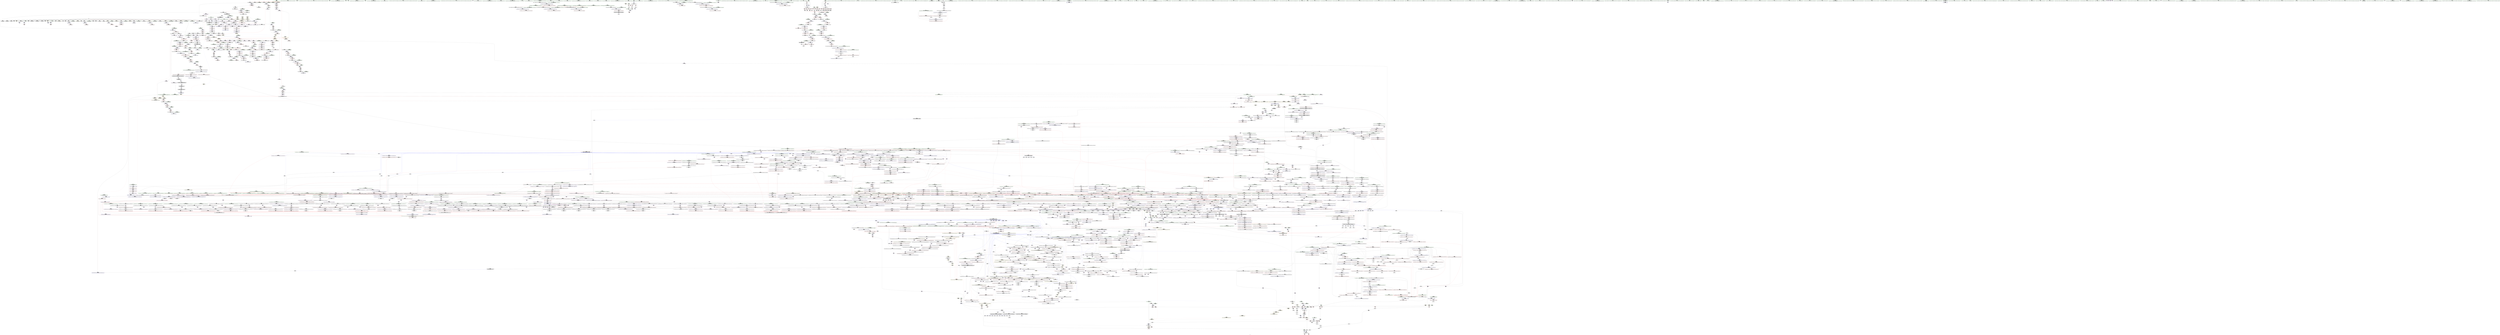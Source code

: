 digraph "SVFG" {
	label="SVFG";

	Node0x55a949c210a0 [shape=record,color=grey,label="{NodeID: 0\nNullPtr|{|<s31>58}}"];
	Node0x55a949c210a0 -> Node0x55a94a5414c0[style=solid];
	Node0x55a949c210a0 -> Node0x55a94a5415c0[style=solid];
	Node0x55a949c210a0 -> Node0x55a94a541690[style=solid];
	Node0x55a949c210a0 -> Node0x55a94a541760[style=solid];
	Node0x55a949c210a0 -> Node0x55a94a541830[style=solid];
	Node0x55a949c210a0 -> Node0x55a94a541900[style=solid];
	Node0x55a949c210a0 -> Node0x55a94a5419d0[style=solid];
	Node0x55a949c210a0 -> Node0x55a94a541aa0[style=solid];
	Node0x55a949c210a0 -> Node0x55a94a541b70[style=solid];
	Node0x55a949c210a0 -> Node0x55a94a541c40[style=solid];
	Node0x55a949c210a0 -> Node0x55a94a541d10[style=solid];
	Node0x55a949c210a0 -> Node0x55a94a541de0[style=solid];
	Node0x55a949c210a0 -> Node0x55a94a541eb0[style=solid];
	Node0x55a949c210a0 -> Node0x55a94a541f80[style=solid];
	Node0x55a949c210a0 -> Node0x55a94a542050[style=solid];
	Node0x55a949c210a0 -> Node0x55a94a542120[style=solid];
	Node0x55a949c210a0 -> Node0x55a94a5421f0[style=solid];
	Node0x55a949c210a0 -> Node0x55a94a5422c0[style=solid];
	Node0x55a949c210a0 -> Node0x55a94a542390[style=solid];
	Node0x55a949c210a0 -> Node0x55a94a542460[style=solid];
	Node0x55a949c210a0 -> Node0x55a94a542530[style=solid];
	Node0x55a949c210a0 -> Node0x55a94a542600[style=solid];
	Node0x55a949c210a0 -> Node0x55a94a5426d0[style=solid];
	Node0x55a949c210a0 -> Node0x55a94a5427a0[style=solid];
	Node0x55a949c210a0 -> Node0x55a94a542870[style=solid];
	Node0x55a949c210a0 -> Node0x55a94a55d6d0[style=solid];
	Node0x55a949c210a0 -> Node0x55a94a59faf0[style=solid];
	Node0x55a949c210a0 -> Node0x55a94a59fbc0[style=solid];
	Node0x55a949c210a0 -> Node0x55a94a59fc90[style=solid];
	Node0x55a949c210a0 -> Node0x55a949886ea0[style=solid];
	Node0x55a949c210a0 -> Node0x55a94a6088e0[style=solid];
	Node0x55a949c210a0:s31 -> Node0x55a94a7e1d30[style=solid,color=red];
	Node0x55a94a7d7060 [shape=record,color=black,label="{NodeID: 4871\n1627 = PHI(1796, )\n}"];
	Node0x55a94a54f970 [shape=record,color=red,label="{NodeID: 1550\n1757\<--1729\n\<--__parent\n_ZSt11__make_heapIN9__gnu_cxx17__normal_iteratorIP1TSt6vectorIS2_SaIS2_EEEENS0_5__ops15_Iter_less_iterEEvT_SA_RT0_\n|{<s0>151}}"];
	Node0x55a94a54f970:s0 -> Node0x55a94a7ea3f0[style=solid,color=red];
	Node0x55a94a52e1f0 [shape=record,color=green,label="{NodeID: 443\n2698\<--2699\n_ZN9__gnu_cxx5__ops15__val_comp_iterENS0_15_Iter_less_iterE\<--_ZN9__gnu_cxx5__ops15__val_comp_iterENS0_15_Iter_less_iterE_field_insensitive\n}"];
	Node0x55a94a5a52b0 [shape=record,color=blue,label="{NodeID: 1993\n1540\<--1537\ncoerce.dive10\<--call9\n_ZSt27__unguarded_partition_pivotIN9__gnu_cxx17__normal_iteratorIP1TSt6vectorIS2_SaIS2_EEEENS0_5__ops15_Iter_less_iterEET_SA_SA_T0_\n}"];
	Node0x55a94a5a52b0 -> Node0x55a94a57da90[style=dashed];
	Node0x55a94a53d380 [shape=record,color=purple,label="{NodeID: 886\n627\<--626\n_M_impl\<--this1\n_ZNSt12_Vector_baseI1TSaIS0_EED2Ev\n}"];
	Node0x55a94a696040 [shape=record,color=black,label="{NodeID: 3543\nMR_431V_3 = PHI(MR_431V_2, MR_431V_1, )\npts\{12180000 \}\n}"];
	Node0x55a94a573670 [shape=record,color=purple,label="{NodeID: 1329\n3427\<--2921\noffset_0\<--\n}"];
	Node0x55a94a573670 -> Node0x55a94a55d0c0[style=solid];
	Node0x55a94a526720 [shape=record,color=green,label="{NodeID: 222\n1227\<--1228\nagg.tmp9\<--agg.tmp9_field_insensitive\n_ZSt16__introsort_loopIN9__gnu_cxx17__normal_iteratorIP1TSt6vectorIS2_SaIS2_EEEElNS0_5__ops15_Iter_less_iterEEvT_SA_T0_T1_\n}"];
	Node0x55a94a526720 -> Node0x55a94a547290[style=solid];
	Node0x55a94a526720 -> Node0x55a94a55f720[style=solid];
	Node0x55a94a7f4cd0 [shape=record,color=black,label="{NodeID: 5093\n1334 = PHI(1417, )\n}"];
	Node0x55a94a7f4cd0 -> Node0x55a94a57cd90[style=solid];
	Node0x55a94a55add0 [shape=record,color=red,label="{NodeID: 1772\n3299\<--3298\ndummyVal\<--offset_0\n_ZSt22__move_median_to_firstIN9__gnu_cxx17__normal_iteratorIP1TSt6vectorIS2_SaIS2_EEEENS0_5__ops15_Iter_less_iterEEvT_SA_SA_SA_T0_\n}"];
	Node0x55a94a55add0 -> Node0x55a94a5ab910[style=solid];
	Node0x55a94a549a60 [shape=record,color=black,label="{NodeID: 665\n1631\<--1594\n\<--agg.tmp6\n_ZSt13__heap_selectIN9__gnu_cxx17__normal_iteratorIP1TSt6vectorIS2_SaIS2_EEEENS0_5__ops15_Iter_less_iterEEvT_SA_SA_T0_\n}"];
	Node0x55a94a549a60 -> Node0x55a94a564520[style=solid];
	Node0x55a94a5682e0 [shape=record,color=purple,label="{NodeID: 1108\n3223\<--2062\noffset_0\<--\n}"];
	Node0x55a94a5682e0 -> Node0x55a94a559980[style=solid];
	Node0x55a949c21130 [shape=record,color=green,label="{NodeID: 1\n7\<--1\n__dso_handle\<--dummyObj\nGlob }"];
	Node0x55a94a7d7170 [shape=record,color=black,label="{NodeID: 4872\n1641 = PHI(1813, )\n}"];
	Node0x55a94a54fa40 [shape=record,color=red,label="{NodeID: 1551\n1773\<--1729\n\<--__parent\n_ZSt11__make_heapIN9__gnu_cxx17__normal_iteratorIP1TSt6vectorIS2_SaIS2_EEEENS0_5__ops15_Iter_less_iterEEvT_SA_RT0_\n|{<s0>158}}"];
	Node0x55a94a54fa40:s0 -> Node0x55a94a7dd530[style=solid,color=red];
	Node0x55a94a52e2f0 [shape=record,color=green,label="{NodeID: 444\n2703\<--2704\n_ZSt25__unguarded_linear_insertIN9__gnu_cxx17__normal_iteratorIP1TSt6vectorIS2_SaIS2_EEEENS0_5__ops14_Val_less_iterEEvT_T0_\<--_ZSt25__unguarded_linear_insertIN9__gnu_cxx17__normal_iteratorIP1TSt6vectorIS2_SaIS2_EEEENS0_5__ops14_Val_less_iterEEvT_T0__field_insensitive\n}"];
	Node0x55a94a5a5380 [shape=record,color=blue,label="{NodeID: 1994\n1554\<--1553\ncoerce.dive18\<--call17\n_ZSt27__unguarded_partition_pivotIN9__gnu_cxx17__normal_iteratorIP1TSt6vectorIS2_SaIS2_EEEENS0_5__ops15_Iter_less_iterEET_SA_SA_T0_\n}"];
	Node0x55a94a5a5380 -> Node0x55a94a57db60[style=dashed];
	Node0x55a94a53d450 [shape=record,color=purple,label="{NodeID: 887\n628\<--626\n_M_start\<--this1\n_ZNSt12_Vector_baseI1TSaIS0_EED2Ev\n}"];
	Node0x55a94a53d450 -> Node0x55a94a578d60[style=solid];
	Node0x55a94a696540 [shape=record,color=black,label="{NodeID: 3544\nMR_433V_3 = PHI(MR_433V_2, MR_433V_1, )\npts\{12200000 \}\n}"];
	Node0x55a94a573740 [shape=record,color=purple,label="{NodeID: 1330\n3429\<--2926\noffset_0\<--\n}"];
	Node0x55a94a573740 -> Node0x55a94a5af460[style=solid];
	Node0x55a94a5267f0 [shape=record,color=green,label="{NodeID: 223\n1229\<--1230\nagg.tmp10\<--agg.tmp10_field_insensitive\n_ZSt16__introsort_loopIN9__gnu_cxx17__normal_iteratorIP1TSt6vectorIS2_SaIS2_EEEElNS0_5__ops15_Iter_less_iterEEvT_SA_T0_T1_\n}"];
	Node0x55a94a5267f0 -> Node0x55a94a547360[style=solid];
	Node0x55a94a5267f0 -> Node0x55a94a55f7f0[style=solid];
	Node0x55a94a7f4e10 [shape=record,color=black,label="{NodeID: 5094\n218 = PHI(440, )\n}"];
	Node0x55a94a7f4e10 -> Node0x55a94a576660[style=solid];
	Node0x55a94a55aea0 [shape=record,color=red,label="{NodeID: 1773\n3302\<--3301\ndummyVal\<--offset_0\n_ZSt22__move_median_to_firstIN9__gnu_cxx17__normal_iteratorIP1TSt6vectorIS2_SaIS2_EEEENS0_5__ops15_Iter_less_iterEEvT_SA_SA_SA_T0_\n}"];
	Node0x55a94a55aea0 -> Node0x55a94a5ab9e0[style=solid];
	Node0x55a94a549b30 [shape=record,color=black,label="{NodeID: 666\n1634\<--1596\n\<--agg.tmp7\n_ZSt13__heap_selectIN9__gnu_cxx17__normal_iteratorIP1TSt6vectorIS2_SaIS2_EEEENS0_5__ops15_Iter_less_iterEEvT_SA_SA_T0_\n}"];
	Node0x55a94a549b30 -> Node0x55a94a5646c0[style=solid];
	Node0x55a94a5683b0 [shape=record,color=purple,label="{NodeID: 1109\n3226\<--2062\noffset_1\<--\n}"];
	Node0x55a94a5683b0 -> Node0x55a94a559a50[style=solid];
	Node0x55a94a4b8a10 [shape=record,color=green,label="{NodeID: 2\n8\<--1\n.str\<--dummyObj\nGlob }"];
	Node0x55a94a7d7280 [shape=record,color=black,label="{NodeID: 4873\n1665 = PHI(1889, )\n}"];
	Node0x55a94a54fb10 [shape=record,color=red,label="{NodeID: 1552\n1787\<--1729\n\<--__parent\n_ZSt11__make_heapIN9__gnu_cxx17__normal_iteratorIP1TSt6vectorIS2_SaIS2_EEEENS0_5__ops15_Iter_less_iterEEvT_SA_RT0_\n}"];
	Node0x55a94a54fb10 -> Node0x55a94a607ce0[style=solid];
	Node0x55a94a52e3f0 [shape=record,color=green,label="{NodeID: 445\n2713\<--2714\n__first\<--__first_field_insensitive\n_ZSt26__unguarded_insertion_sortIN9__gnu_cxx17__normal_iteratorIP1TSt6vectorIS2_SaIS2_EEEENS0_5__ops15_Iter_less_iterEEvT_SA_T0_\n}"];
	Node0x55a94a52e3f0 -> Node0x55a94a538aa0[style=solid];
	Node0x55a94a52e3f0 -> Node0x55a94a5709c0[style=solid];
	Node0x55a94a5a5450 [shape=record,color=blue, style = dotted,label="{NodeID: 1995\n3141\<--3143\noffset_0\<--dummyVal\n_ZSt27__unguarded_partition_pivotIN9__gnu_cxx17__normal_iteratorIP1TSt6vectorIS2_SaIS2_EEEENS0_5__ops15_Iter_less_iterEET_SA_SA_T0_\n}"];
	Node0x55a94a5a5450 -> Node0x55a94a57dc30[style=dashed];
	Node0x55a94a53d520 [shape=record,color=purple,label="{NodeID: 888\n630\<--626\n_M_impl2\<--this1\n_ZNSt12_Vector_baseI1TSaIS0_EED2Ev\n}"];
	Node0x55a94a696a40 [shape=record,color=black,label="{NodeID: 3545\nMR_435V_3 = PHI(MR_435V_2, MR_435V_1, )\npts\{12220000 \}\n}"];
	Node0x55a94a573810 [shape=record,color=purple,label="{NodeID: 1331\n3430\<--2927\noffset_0\<--\n}"];
	Node0x55a94a573810 -> Node0x55a94a55d190[style=solid];
	Node0x55a94a5268c0 [shape=record,color=green,label="{NodeID: 224\n1231\<--1232\nagg.tmp11\<--agg.tmp11_field_insensitive\n_ZSt16__introsort_loopIN9__gnu_cxx17__normal_iteratorIP1TSt6vectorIS2_SaIS2_EEEElNS0_5__ops15_Iter_less_iterEEvT_SA_T0_T1_\n}"];
	Node0x55a94a7f4f50 [shape=record,color=black,label="{NodeID: 5095\n226 = PHI(351, )\n}"];
	Node0x55a94a7f4f50 -> Node0x55a94a53bcc0[style=solid];
	Node0x55a94a55af70 [shape=record,color=red,label="{NodeID: 1774\n3305\<--3304\ndummyVal\<--offset_0\n_ZSt22__move_median_to_firstIN9__gnu_cxx17__normal_iteratorIP1TSt6vectorIS2_SaIS2_EEEENS0_5__ops15_Iter_less_iterEEvT_SA_SA_SA_T0_\n}"];
	Node0x55a94a55af70 -> Node0x55a94a5abab0[style=solid];
	Node0x55a94a549c00 [shape=record,color=black,label="{NodeID: 667\n1645\<--1598\n\<--agg.tmp11\n_ZSt13__heap_selectIN9__gnu_cxx17__normal_iteratorIP1TSt6vectorIS2_SaIS2_EEEENS0_5__ops15_Iter_less_iterEEvT_SA_SA_T0_\n}"];
	Node0x55a94a549c00 -> Node0x55a94a564860[style=solid];
	Node0x55a94a568480 [shape=record,color=purple,label="{NodeID: 1110\n3228\<--2074\noffset_0\<--\n}"];
	Node0x55a94a568480 -> Node0x55a94a5a9210[style=solid];
	Node0x55a94a4b8cd0 [shape=record,color=green,label="{NodeID: 3\n10\<--1\n.str.1\<--dummyObj\nGlob }"];
	Node0x55a94a7d7390 [shape=record,color=black,label="{NodeID: 4874\n1806 = PHI(1417, )\n}"];
	Node0x55a94a7d7390 -> Node0x55a94a54fff0[style=solid];
	Node0x55a94a54fbe0 [shape=record,color=red,label="{NodeID: 1553\n1791\<--1729\n\<--__parent\n_ZSt11__make_heapIN9__gnu_cxx17__normal_iteratorIP1TSt6vectorIS2_SaIS2_EEEENS0_5__ops15_Iter_less_iterEEvT_SA_RT0_\n}"];
	Node0x55a94a54fbe0 -> Node0x55a94a602460[style=solid];
	Node0x55a94a52e4c0 [shape=record,color=green,label="{NodeID: 446\n2715\<--2716\n__last\<--__last_field_insensitive\n_ZSt26__unguarded_insertion_sortIN9__gnu_cxx17__normal_iteratorIP1TSt6vectorIS2_SaIS2_EEEENS0_5__ops15_Iter_less_iterEEvT_SA_T0_\n|{|<s1>291}}"];
	Node0x55a94a52e4c0 -> Node0x55a94a570a90[style=solid];
	Node0x55a94a52e4c0:s1 -> Node0x55a94a7e9430[style=solid,color=red];
	Node0x55a94a5a5520 [shape=record,color=blue, style = dotted,label="{NodeID: 1996\n3144\<--3146\noffset_0\<--dummyVal\n_ZSt27__unguarded_partition_pivotIN9__gnu_cxx17__normal_iteratorIP1TSt6vectorIS2_SaIS2_EEEENS0_5__ops15_Iter_less_iterEET_SA_SA_T0_\n}"];
	Node0x55a94a5a5520 -> Node0x55a94a57dd00[style=dashed];
	Node0x55a94a53d5f0 [shape=record,color=purple,label="{NodeID: 889\n631\<--626\n_M_end_of_storage\<--this1\n_ZNSt12_Vector_baseI1TSaIS0_EED2Ev\n}"];
	Node0x55a94a53d5f0 -> Node0x55a94a578e30[style=solid];
	Node0x55a94a696f40 [shape=record,color=black,label="{NodeID: 3546\nMR_36V_2 = PHI(MR_36V_1, MR_36V_3, )\npts\{815 \}\n|{<s0>129|<s1>248|<s2>253|<s3>259}}"];
	Node0x55a94a696f40:s0 -> Node0x55a94a715e50[style=dashed,color=blue];
	Node0x55a94a696f40:s1 -> Node0x55a94a687090[style=dashed,color=red];
	Node0x55a94a696f40:s2 -> Node0x55a94a687090[style=dashed,color=red];
	Node0x55a94a696f40:s3 -> Node0x55a94a6d9fb0[style=dashed,color=red];
	Node0x55a94a5738e0 [shape=record,color=purple,label="{NodeID: 1332\n2951\<--2942\ncoerce.dive1\<--retval\n_ZSt12__miter_baseIN9__gnu_cxx17__normal_iteratorIP1TSt6vectorIS2_SaIS2_EEEEET_S8_\n}"];
	Node0x55a94a5738e0 -> Node0x55a94a5560a0[style=solid];
	Node0x55a94a526990 [shape=record,color=green,label="{NodeID: 225\n1233\<--1234\nagg.tmp16\<--agg.tmp16_field_insensitive\n_ZSt16__introsort_loopIN9__gnu_cxx17__normal_iteratorIP1TSt6vectorIS2_SaIS2_EEEElNS0_5__ops15_Iter_less_iterEEvT_SA_T0_T1_\n}"];
	Node0x55a94a526990 -> Node0x55a94a547430[style=solid];
	Node0x55a94a526990 -> Node0x55a94a55f8c0[style=solid];
	Node0x55a94a7f5090 [shape=record,color=black,label="{NodeID: 5096\n233 = PHI(351, )\n}"];
	Node0x55a94a7f5090 -> Node0x55a94a53bd90[style=solid];
	Node0x55a94a55b040 [shape=record,color=red,label="{NodeID: 1775\n3308\<--3307\ndummyVal\<--offset_0\n_ZSt22__move_median_to_firstIN9__gnu_cxx17__normal_iteratorIP1TSt6vectorIS2_SaIS2_EEEENS0_5__ops15_Iter_less_iterEEvT_SA_SA_SA_T0_\n}"];
	Node0x55a94a55b040 -> Node0x55a94a5abb80[style=solid];
	Node0x55a94a549cd0 [shape=record,color=black,label="{NodeID: 668\n1648\<--1600\n\<--agg.tmp12\n_ZSt13__heap_selectIN9__gnu_cxx17__normal_iteratorIP1TSt6vectorIS2_SaIS2_EEEENS0_5__ops15_Iter_less_iterEEvT_SA_SA_T0_\n}"];
	Node0x55a94a549cd0 -> Node0x55a94a564a00[style=solid];
	Node0x55a94a568550 [shape=record,color=purple,label="{NodeID: 1111\n3229\<--2075\noffset_0\<--\n}"];
	Node0x55a94a568550 -> Node0x55a94a559b20[style=solid];
	Node0x55a94a4b8d60 [shape=record,color=green,label="{NodeID: 4\n12\<--1\n.str.2\<--dummyObj\nGlob }"];
	Node0x55a94a7d7560 [shape=record,color=black,label="{NodeID: 4875\n1809 = PHI(1417, )\n}"];
	Node0x55a94a7d7560 -> Node0x55a94a5500c0[style=solid];
	Node0x55a94a54fcb0 [shape=record,color=red,label="{NodeID: 1554\n1781\<--1780\n\<--coerce.dive10\n_ZSt11__make_heapIN9__gnu_cxx17__normal_iteratorIP1TSt6vectorIS2_SaIS2_EEEENS0_5__ops15_Iter_less_iterEEvT_SA_RT0_\n|{<s0>158}}"];
	Node0x55a94a54fcb0:s0 -> Node0x55a94a7dd320[style=solid,color=red];
	Node0x55a94a52e590 [shape=record,color=green,label="{NodeID: 447\n2717\<--2718\n__comp\<--__comp_field_insensitive\n_ZSt26__unguarded_insertion_sortIN9__gnu_cxx17__normal_iteratorIP1TSt6vectorIS2_SaIS2_EEEENS0_5__ops15_Iter_less_iterEEvT_SA_T0_\n}"];
	Node0x55a94a5a55f0 [shape=record,color=blue,label="{NodeID: 1997\n1571\<--1568\ncoerce.dive26\<--call25\n_ZSt27__unguarded_partition_pivotIN9__gnu_cxx17__normal_iteratorIP1TSt6vectorIS2_SaIS2_EEEENS0_5__ops15_Iter_less_iterEET_SA_SA_T0_\n}"];
	Node0x55a94a5a55f0 -> Node0x55a94a57ddd0[style=dashed];
	Node0x55a94a53d6c0 [shape=record,color=purple,label="{NodeID: 890\n633\<--626\n_M_impl3\<--this1\n_ZNSt12_Vector_baseI1TSaIS0_EED2Ev\n}"];
	Node0x55a94a5739b0 [shape=record,color=purple,label="{NodeID: 1333\n2946\<--2944\ncoerce.dive\<--__it\n_ZSt12__miter_baseIN9__gnu_cxx17__normal_iteratorIP1TSt6vectorIS2_SaIS2_EEEEET_S8_\n}"];
	Node0x55a94a5739b0 -> Node0x55a94a5af600[style=solid];
	Node0x55a94a526a60 [shape=record,color=green,label="{NodeID: 226\n1235\<--1236\nagg.tmp17\<--agg.tmp17_field_insensitive\n_ZSt16__introsort_loopIN9__gnu_cxx17__normal_iteratorIP1TSt6vectorIS2_SaIS2_EEEElNS0_5__ops15_Iter_less_iterEEvT_SA_T0_T1_\n}"];
	Node0x55a94a526a60 -> Node0x55a94a547500[style=solid];
	Node0x55a94a526a60 -> Node0x55a94a55f990[style=solid];
	Node0x55a94a7f51d0 [shape=record,color=black,label="{NodeID: 5097\n245 = PHI(351, )\n}"];
	Node0x55a94a7f51d0 -> Node0x55a94a53be60[style=solid];
	Node0x55a94a55b110 [shape=record,color=red,label="{NodeID: 1776\n3311\<--3310\ndummyVal\<--offset_0\n_ZSt22__move_median_to_firstIN9__gnu_cxx17__normal_iteratorIP1TSt6vectorIS2_SaIS2_EEEENS0_5__ops15_Iter_less_iterEEvT_SA_SA_SA_T0_\n}"];
	Node0x55a94a55b110 -> Node0x55a94a5abc50[style=solid];
	Node0x55a94a549da0 [shape=record,color=black,label="{NodeID: 669\n1651\<--1602\n\<--agg.tmp13\n_ZSt13__heap_selectIN9__gnu_cxx17__normal_iteratorIP1TSt6vectorIS2_SaIS2_EEEENS0_5__ops15_Iter_less_iterEEvT_SA_SA_T0_\n}"];
	Node0x55a94a549da0 -> Node0x55a94a564ba0[style=solid];
	Node0x55a94a568620 [shape=record,color=purple,label="{NodeID: 1112\n3231\<--2080\noffset_0\<--\n}"];
	Node0x55a94a568620 -> Node0x55a94a5a92e0[style=solid];
	Node0x55a94a4b8df0 [shape=record,color=green,label="{NodeID: 5\n14\<--1\n.str.3\<--dummyObj\nGlob }"];
	Node0x55a94a7d76a0 [shape=record,color=black,label="{NodeID: 4876\n1829 = PHI(1930, )\n|{<s0>163}}"];
	Node0x55a94a7d76a0:s0 -> Node0x55a94a7e07a0[style=solid,color=red];
	Node0x55a94a54fd80 [shape=record,color=red,label="{NodeID: 1555\n1783\<--1782\n\<--\n_ZSt11__make_heapIN9__gnu_cxx17__normal_iteratorIP1TSt6vectorIS2_SaIS2_EEEENS0_5__ops15_Iter_less_iterEEvT_SA_RT0_\n|{<s0>158}}"];
	Node0x55a94a54fd80:s0 -> Node0x55a94a7dd830[style=solid,color=red];
	Node0x55a94a52e660 [shape=record,color=green,label="{NodeID: 448\n2719\<--2720\n__i\<--__i_field_insensitive\n_ZSt26__unguarded_insertion_sortIN9__gnu_cxx17__normal_iteratorIP1TSt6vectorIS2_SaIS2_EEEENS0_5__ops15_Iter_less_iterEEvT_SA_T0_\n|{|<s2>291|<s3>295}}"];
	Node0x55a94a52e660 -> Node0x55a94a538b70[style=solid];
	Node0x55a94a52e660 -> Node0x55a94a538c40[style=solid];
	Node0x55a94a52e660:s2 -> Node0x55a94a7e92a0[style=solid,color=red];
	Node0x55a94a52e660:s3 -> Node0x55a94a7e5d70[style=solid,color=red];
	Node0x55a94a5a56c0 [shape=record,color=blue,label="{NodeID: 1998\n1604\<--1577\ncoerce.dive\<--__first.coerce\n_ZSt13__heap_selectIN9__gnu_cxx17__normal_iteratorIP1TSt6vectorIS2_SaIS2_EEEENS0_5__ops15_Iter_less_iterEEvT_SA_SA_T0_\n}"];
	Node0x55a94a5a56c0 -> Node0x55a94a558530[style=dashed];
	Node0x55a94a5a56c0 -> Node0x55a94a558870[style=dashed];
	Node0x55a94a5a56c0 -> Node0x55a94a558940[style=dashed];
	Node0x55a94a53d790 [shape=record,color=purple,label="{NodeID: 891\n634\<--626\n_M_start4\<--this1\n_ZNSt12_Vector_baseI1TSaIS0_EED2Ev\n}"];
	Node0x55a94a53d790 -> Node0x55a94a578f00[style=solid];
	Node0x55a94a697940 [shape=record,color=black,label="{NodeID: 3548\nMR_745V_3 = PHI(MR_745V_2, MR_745V_5, )\npts\{24790000 \}\n|{<s0>250|<s1>250}}"];
	Node0x55a94a697940:s0 -> Node0x55a94a552fe0[style=dashed,color=red];
	Node0x55a94a697940:s1 -> Node0x55a94a5aa800[style=dashed,color=red];
	Node0x55a94a573a80 [shape=record,color=purple,label="{NodeID: 1334\n3432\<--2948\noffset_0\<--\n}"];
	Node0x55a94a573a80 -> Node0x55a94a5af6d0[style=solid];
	Node0x55a94a526b30 [shape=record,color=green,label="{NodeID: 227\n1237\<--1238\nagg.tmp18\<--agg.tmp18_field_insensitive\n_ZSt16__introsort_loopIN9__gnu_cxx17__normal_iteratorIP1TSt6vectorIS2_SaIS2_EEEElNS0_5__ops15_Iter_less_iterEEvT_SA_T0_T1_\n}"];
	Node0x55a94a7f5310 [shape=record,color=black,label="{NodeID: 5098\n690 = PHI(748, )\n}"];
	Node0x55a94a7f5310 -> Node0x55a94a59ff00[style=solid];
	Node0x55a94a55b1e0 [shape=record,color=red,label="{NodeID: 1777\n3314\<--3313\ndummyVal\<--offset_0\n_ZSt22__move_median_to_firstIN9__gnu_cxx17__normal_iteratorIP1TSt6vectorIS2_SaIS2_EEEENS0_5__ops15_Iter_less_iterEEvT_SA_SA_SA_T0_\n}"];
	Node0x55a94a55b1e0 -> Node0x55a94a5abd20[style=solid];
	Node0x55a94a549e70 [shape=record,color=black,label="{NodeID: 670\n1699\<--1674\n\<--__first\n_ZSt11__sort_heapIN9__gnu_cxx17__normal_iteratorIP1TSt6vectorIS2_SaIS2_EEEENS0_5__ops15_Iter_less_iterEEvT_SA_RT0_\n}"];
	Node0x55a94a549e70 -> Node0x55a94a565220[style=solid];
	Node0x55a94a5686f0 [shape=record,color=purple,label="{NodeID: 1113\n3234\<--2080\noffset_1\<--\n}"];
	Node0x55a94a5686f0 -> Node0x55a94a5a93b0[style=solid];
	Node0x55a94a4b8e80 [shape=record,color=green,label="{NodeID: 6\n17\<--1\n\<--dummyObj\nCan only get source location for instruction, argument, global var or function.}"];
	Node0x55a94a7d77e0 [shape=record,color=black,label="{NodeID: 4877\n1830 = PHI(1930, )\n|{<s0>163}}"];
	Node0x55a94a7d77e0:s0 -> Node0x55a94a7e0930[style=solid,color=red];
	Node0x55a94a54fe50 [shape=record,color=red,label="{NodeID: 1556\n1805\<--1799\n\<--__lhs.addr\n_ZN9__gnu_cxxltIP1TSt6vectorIS1_SaIS1_EEEEbRKNS_17__normal_iteratorIT_T0_EESB_\n|{<s0>159}}"];
	Node0x55a94a54fe50:s0 -> Node0x55a94a7e39d0[style=solid,color=red];
	Node0x55a94a52e730 [shape=record,color=green,label="{NodeID: 449\n2721\<--2722\nagg.tmp\<--agg.tmp_field_insensitive\n_ZSt26__unguarded_insertion_sortIN9__gnu_cxx17__normal_iteratorIP1TSt6vectorIS2_SaIS2_EEEENS0_5__ops15_Iter_less_iterEEvT_SA_T0_\n}"];
	Node0x55a94a52e730 -> Node0x55a94a538d10[style=solid];
	Node0x55a94a52e730 -> Node0x55a94a570b60[style=solid];
	Node0x55a94a5a5790 [shape=record,color=blue,label="{NodeID: 1999\n1606\<--1578\ncoerce.dive1\<--__middle.coerce\n_ZSt13__heap_selectIN9__gnu_cxx17__normal_iteratorIP1TSt6vectorIS2_SaIS2_EEEENS0_5__ops15_Iter_less_iterEEvT_SA_SA_T0_\n}"];
	Node0x55a94a5a5790 -> Node0x55a94a558600[style=dashed];
	Node0x55a94a5a5790 -> Node0x55a94a5586d0[style=dashed];
	Node0x55a94a5a5790 -> Node0x55a94a558a10[style=dashed];
	Node0x55a94a53d860 [shape=record,color=purple,label="{NodeID: 892\n643\<--626\n_M_impl5\<--this1\n_ZNSt12_Vector_baseI1TSaIS0_EED2Ev\n|{<s0>50}}"];
	Node0x55a94a53d860:s0 -> Node0x55a94a7f99c0[style=solid,color=red];
	Node0x55a94a573b50 [shape=record,color=purple,label="{NodeID: 1335\n3433\<--2949\noffset_0\<--\n}"];
	Node0x55a94a573b50 -> Node0x55a94a55d260[style=solid];
	Node0x55a94a526c00 [shape=record,color=green,label="{NodeID: 228\n1268\<--1269\n_ZSt14__partial_sortIN9__gnu_cxx17__normal_iteratorIP1TSt6vectorIS2_SaIS2_EEEENS0_5__ops15_Iter_less_iterEEvT_SA_SA_T0_\<--_ZSt14__partial_sortIN9__gnu_cxx17__normal_iteratorIP1TSt6vectorIS2_SaIS2_EEEENS0_5__ops15_Iter_less_iterEEvT_SA_SA_T0__field_insensitive\n}"];
	Node0x55a94a7f5450 [shape=record,color=black,label="{NodeID: 5099\n487 = PHI(850, )\n|{<s0>38}}"];
	Node0x55a94a7f5450:s0 -> Node0x55a94a7f8d00[style=solid,color=red];
	Node0x55a94a55b2b0 [shape=record,color=red,label="{NodeID: 1778\n3317\<--3316\ndummyVal\<--offset_0\n_ZSt21__unguarded_partitionIN9__gnu_cxx17__normal_iteratorIP1TSt6vectorIS2_SaIS2_EEEENS0_5__ops15_Iter_less_iterEET_SA_SA_SA_T0_\n}"];
	Node0x55a94a55b2b0 -> Node0x55a94a5ac2d0[style=solid];
	Node0x55a94a549f40 [shape=record,color=black,label="{NodeID: 671\n1702\<--1676\n\<--__last\n_ZSt11__sort_heapIN9__gnu_cxx17__normal_iteratorIP1TSt6vectorIS2_SaIS2_EEEENS0_5__ops15_Iter_less_iterEEvT_SA_RT0_\n}"];
	Node0x55a94a549f40 -> Node0x55a94a5653c0[style=solid];
	Node0x55a94a5687c0 [shape=record,color=purple,label="{NodeID: 1114\n3232\<--2081\noffset_0\<--\n}"];
	Node0x55a94a5687c0 -> Node0x55a94a559bf0[style=solid];
	Node0x55a94a4b96c0 [shape=record,color=green,label="{NodeID: 7\n96\<--1\n\<--dummyObj\nCan only get source location for instruction, argument, global var or function.}"];
	Node0x55a94a7d7920 [shape=record,color=black,label="{NodeID: 4878\n1831 = PHI(2212, )\n}"];
	Node0x55a94a7d7920 -> Node0x55a94a54a9d0[style=solid];
	Node0x55a94a6cb3a0 [shape=record,color=yellow,style=double,label="{NodeID: 3771\n590V_1 = ENCHI(MR_590V_0)\npts\{17340000 18180000 18200000 18410000 18450000 19630000 19650000 19670000 19690000 21280000 21300000 21320000 21980000 25590000 25610000 26070000 26130000 28330000 28390000 30390000 \}\nFun[_ZNK9__gnu_cxx17__normal_iteratorIP1TSt6vectorIS1_SaIS1_EEEdeEv]}"];
	Node0x55a94a6cb3a0 -> Node0x55a94a550b50[style=dashed];
	Node0x55a94a54ff20 [shape=record,color=red,label="{NodeID: 1557\n1808\<--1801\n\<--__rhs.addr\n_ZN9__gnu_cxxltIP1TSt6vectorIS1_SaIS1_EEEEbRKNS_17__normal_iteratorIT_T0_EESB_\n|{<s0>160}}"];
	Node0x55a94a54ff20:s0 -> Node0x55a94a7e39d0[style=solid,color=red];
	Node0x55a94a52e800 [shape=record,color=green,label="{NodeID: 450\n2723\<--2724\nagg.tmp2\<--agg.tmp2_field_insensitive\n_ZSt26__unguarded_insertion_sortIN9__gnu_cxx17__normal_iteratorIP1TSt6vectorIS2_SaIS2_EEEENS0_5__ops15_Iter_less_iterEEvT_SA_T0_\n}"];
	Node0x55a94a5a5860 [shape=record,color=blue,label="{NodeID: 2000\n1608\<--1579\ncoerce.dive2\<--__last.coerce\n_ZSt13__heap_selectIN9__gnu_cxx17__normal_iteratorIP1TSt6vectorIS2_SaIS2_EEEENS0_5__ops15_Iter_less_iterEEvT_SA_SA_T0_\n|{<s0>134}}"];
	Node0x55a94a5a5860:s0 -> Node0x55a94a6ca7f0[style=dashed,color=red];
	Node0x55a94a53d930 [shape=record,color=purple,label="{NodeID: 893\n651\<--626\n_M_impl6\<--this1\n_ZNSt12_Vector_baseI1TSaIS0_EED2Ev\n|{<s0>51}}"];
	Node0x55a94a53d930:s0 -> Node0x55a94a7f99c0[style=solid,color=red];
	Node0x55a94a573c20 [shape=record,color=purple,label="{NodeID: 1336\n2981\<--2979\ncoerce.dive\<--__it\n_ZSt12__niter_baseIP1TSt6vectorIS0_SaIS0_EEET_N9__gnu_cxx17__normal_iteratorIS5_T0_EE\n}"];
	Node0x55a94a573c20 -> Node0x55a94a5afae0[style=solid];
	Node0x55a94a526d00 [shape=record,color=green,label="{NodeID: 229\n1285\<--1286\n_ZSt27__unguarded_partition_pivotIN9__gnu_cxx17__normal_iteratorIP1TSt6vectorIS2_SaIS2_EEEENS0_5__ops15_Iter_less_iterEET_SA_SA_T0_\<--_ZSt27__unguarded_partition_pivotIN9__gnu_cxx17__normal_iteratorIP1TSt6vectorIS2_SaIS2_EEEENS0_5__ops15_Iter_less_iterEET_SA_SA_T0__field_insensitive\n}"];
	Node0x55a94a7f5590 [shape=record,color=black,label="{NodeID: 5100\n520 = PHI()\n}"];
	Node0x55a94a55b380 [shape=record,color=red,label="{NodeID: 1779\n3320\<--3319\ndummyVal\<--offset_0\n_ZSt21__unguarded_partitionIN9__gnu_cxx17__normal_iteratorIP1TSt6vectorIS2_SaIS2_EEEENS0_5__ops15_Iter_less_iterEET_SA_SA_SA_T0_\n}"];
	Node0x55a94a55b380 -> Node0x55a94a5ac3a0[style=solid];
	Node0x55a94a54a010 [shape=record,color=black,label="{NodeID: 672\n1705\<--1676\n\<--__last\n_ZSt11__sort_heapIN9__gnu_cxx17__normal_iteratorIP1TSt6vectorIS2_SaIS2_EEEENS0_5__ops15_Iter_less_iterEEvT_SA_RT0_\n}"];
	Node0x55a94a54a010 -> Node0x55a94a565560[style=solid];
	Node0x55a94a568890 [shape=record,color=purple,label="{NodeID: 1115\n3235\<--2081\noffset_1\<--\n}"];
	Node0x55a94a568890 -> Node0x55a94a559cc0[style=solid];
	Node0x55a94a4b9750 [shape=record,color=green,label="{NodeID: 8\n110\<--1\n\<--dummyObj\nCan only get source location for instruction, argument, global var or function.}"];
	Node0x55a94a7d7a60 [shape=record,color=black,label="{NodeID: 4879\n1863 = PHI(1930, )\n|{<s0>165}}"];
	Node0x55a94a7d7a60:s0 -> Node0x55a94a7f7bd0[style=solid,color=red];
	Node0x55a94a54fff0 [shape=record,color=red,label="{NodeID: 1558\n1807\<--1806\n\<--call\n_ZN9__gnu_cxxltIP1TSt6vectorIS1_SaIS1_EEEEbRKNS_17__normal_iteratorIT_T0_EESB_\n}"];
	Node0x55a94a54fff0 -> Node0x55a94a6094e0[style=solid];
	Node0x55a94a52e8d0 [shape=record,color=green,label="{NodeID: 451\n2725\<--2726\nagg.tmp3\<--agg.tmp3_field_insensitive\n_ZSt26__unguarded_insertion_sortIN9__gnu_cxx17__normal_iteratorIP1TSt6vectorIS2_SaIS2_EEEENS0_5__ops15_Iter_less_iterEEvT_SA_T0_\n}"];
	Node0x55a94a5a5930 [shape=record,color=blue, style = dotted,label="{NodeID: 2001\n3147\<--3149\noffset_0\<--dummyVal\n_ZSt13__heap_selectIN9__gnu_cxx17__normal_iteratorIP1TSt6vectorIS2_SaIS2_EEEENS0_5__ops15_Iter_less_iterEEvT_SA_SA_T0_\n}"];
	Node0x55a94a5a5930 -> Node0x55a94a54ee10[style=dashed];
	Node0x55a94a53da00 [shape=record,color=purple,label="{NodeID: 894\n672\<--666\n_M_start\<--this1\n_ZNSt12_Vector_baseI1TSaIS0_EE12_Vector_implC2ERKS1_\n}"];
	Node0x55a94a53da00 -> Node0x55a94a59faf0[style=solid];
	Node0x55a94a573cf0 [shape=record,color=purple,label="{NodeID: 1337\n3435\<--3015\noffset_0\<--\n}"];
	Node0x55a94a573cf0 -> Node0x55a94a5afef0[style=solid];
	Node0x55a94a52f1a0 [shape=record,color=green,label="{NodeID: 230\n1308\<--1309\n__n.addr\<--__n.addr_field_insensitive\n_ZSt4__lgl\n}"];
	Node0x55a94a52f1a0 -> Node0x55a94a57ca50[style=solid];
	Node0x55a94a52f1a0 -> Node0x55a94a5a3d90[style=solid];
	Node0x55a94a7f5660 [shape=record,color=black,label="{NodeID: 5101\n608 = PHI(850, )\n|{<s0>48}}"];
	Node0x55a94a7f5660:s0 -> Node0x55a94a7f9250[style=solid,color=red];
	Node0x55a94a55b450 [shape=record,color=red,label="{NodeID: 1780\n3323\<--3322\ndummyVal\<--offset_0\n_ZSt21__unguarded_partitionIN9__gnu_cxx17__normal_iteratorIP1TSt6vectorIS2_SaIS2_EEEENS0_5__ops15_Iter_less_iterEET_SA_SA_SA_T0_\n}"];
	Node0x55a94a55b450 -> Node0x55a94a5ac470[style=solid];
	Node0x55a94a54a0e0 [shape=record,color=black,label="{NodeID: 673\n1698\<--1680\n\<--agg.tmp\n_ZSt11__sort_heapIN9__gnu_cxx17__normal_iteratorIP1TSt6vectorIS2_SaIS2_EEEENS0_5__ops15_Iter_less_iterEEvT_SA_RT0_\n}"];
	Node0x55a94a54a0e0 -> Node0x55a94a565150[style=solid];
	Node0x55a94a568960 [shape=record,color=purple,label="{NodeID: 1116\n2133\<--2113\ncoerce.dive\<--__first\n_ZSt11__push_heapIN9__gnu_cxx17__normal_iteratorIP1TSt6vectorIS2_SaIS2_EEEElS2_NS0_5__ops14_Iter_less_valEEvT_T0_SB_T1_RT2_\n}"];
	Node0x55a94a568960 -> Node0x55a94a5a9620[style=solid];
	Node0x55a94a4b97e0 [shape=record,color=green,label="{NodeID: 9\n190\<--1\n\<--dummyObj\nCan only get source location for instruction, argument, global var or function.}"];
	Node0x55a94a7d7ba0 [shape=record,color=black,label="{NodeID: 4880\n1864 = PHI(1900, )\n}"];
	Node0x55a94a7d7ba0 -> Node0x55a94a54aeb0[style=solid];
	Node0x55a94a5500c0 [shape=record,color=red,label="{NodeID: 1559\n1810\<--1809\n\<--call1\n_ZN9__gnu_cxxltIP1TSt6vectorIS1_SaIS1_EEEEbRKNS_17__normal_iteratorIT_T0_EESB_\n}"];
	Node0x55a94a5500c0 -> Node0x55a94a6094e0[style=solid];
	Node0x55a94a52e9a0 [shape=record,color=green,label="{NodeID: 452\n2727\<--2728\nundef.agg.tmp\<--undef.agg.tmp_field_insensitive\n_ZSt26__unguarded_insertion_sortIN9__gnu_cxx17__normal_iteratorIP1TSt6vectorIS2_SaIS2_EEEENS0_5__ops15_Iter_less_iterEEvT_SA_T0_\n}"];
	Node0x55a94a5a5a00 [shape=record,color=blue, style = dotted,label="{NodeID: 2002\n3150\<--3152\noffset_0\<--dummyVal\n_ZSt13__heap_selectIN9__gnu_cxx17__normal_iteratorIP1TSt6vectorIS2_SaIS2_EEEENS0_5__ops15_Iter_less_iterEEvT_SA_SA_T0_\n}"];
	Node0x55a94a5a5a00 -> Node0x55a94a54eee0[style=dashed];
	Node0x55a94a53dad0 [shape=record,color=purple,label="{NodeID: 895\n674\<--666\n_M_finish\<--this1\n_ZNSt12_Vector_baseI1TSaIS0_EE12_Vector_implC2ERKS1_\n}"];
	Node0x55a94a53dad0 -> Node0x55a94a59fbc0[style=solid];
	Node0x55a94a573dc0 [shape=record,color=purple,label="{NodeID: 1338\n3438\<--3015\noffset_1\<--\n}"];
	Node0x55a94a573dc0 -> Node0x55a94a5affc0[style=solid];
	Node0x55a94a52f270 [shape=record,color=green,label="{NodeID: 231\n1314\<--1315\nllvm.ctlz.i64\<--llvm.ctlz.i64_field_insensitive\n}"];
	Node0x55a94a7f57d0 [shape=record,color=black,label="{NodeID: 5102\n609 = PHI(831, )\n}"];
	Node0x55a94a7f57d0 -> Node0x55a94a59f610[style=solid];
	Node0x55a94a55b520 [shape=record,color=red,label="{NodeID: 1781\n3326\<--3325\ndummyVal\<--offset_0\n_ZSt21__unguarded_partitionIN9__gnu_cxx17__normal_iteratorIP1TSt6vectorIS2_SaIS2_EEEENS0_5__ops15_Iter_less_iterEET_SA_SA_SA_T0_\n}"];
	Node0x55a94a55b520 -> Node0x55a94a5ac540[style=solid];
	Node0x55a94a54a1b0 [shape=record,color=black,label="{NodeID: 674\n1701\<--1682\n\<--agg.tmp3\n_ZSt11__sort_heapIN9__gnu_cxx17__normal_iteratorIP1TSt6vectorIS2_SaIS2_EEEENS0_5__ops15_Iter_less_iterEEvT_SA_RT0_\n}"];
	Node0x55a94a54a1b0 -> Node0x55a94a5652f0[style=solid];
	Node0x55a94a568a30 [shape=record,color=purple,label="{NodeID: 1117\n2152\<--2125\ncoerce.dive1\<--agg.tmp\n_ZSt11__push_heapIN9__gnu_cxx17__normal_iteratorIP1TSt6vectorIS2_SaIS2_EEEElS2_NS0_5__ops14_Iter_less_valEEvT_T0_SB_T1_RT2_\n}"];
	Node0x55a94a568a30 -> Node0x55a94a5a9b00[style=solid];
	Node0x55a94a4b98a0 [shape=record,color=green,label="{NodeID: 10\n390\<--1\n\<--dummyObj\nCan only get source location for instruction, argument, global var or function.}"];
	Node0x55a94a7d7ce0 [shape=record,color=black,label="{NodeID: 4881\n1868 = PHI(1930, )\n|{<s0>168}}"];
	Node0x55a94a7d7ce0:s0 -> Node0x55a94a7f7bd0[style=solid,color=red];
	Node0x55a94a550190 [shape=record,color=red,label="{NodeID: 1560\n1828\<--1821\nthis2\<--this.addr\n_ZNK9__gnu_cxx5__ops15_Iter_less_iterclINS_17__normal_iteratorIP1TSt6vectorIS4_SaIS4_EEEES9_EEbT_T0_\n}"];
	Node0x55a94a52ea70 [shape=record,color=green,label="{NodeID: 453\n2753\<--2754\n__lhs.addr\<--__lhs.addr_field_insensitive\n_ZN9__gnu_cxxeqIP1TSt6vectorIS1_SaIS1_EEEEbRKNS_17__normal_iteratorIT_T0_EESB_\n}"];
	Node0x55a94a52ea70 -> Node0x55a94a555470[style=solid];
	Node0x55a94a52ea70 -> Node0x55a94a5adf40[style=solid];
	Node0x55a94a5a5ad0 [shape=record,color=blue, style = dotted,label="{NodeID: 2003\n3153\<--3155\noffset_0\<--dummyVal\n_ZSt13__heap_selectIN9__gnu_cxx17__normal_iteratorIP1TSt6vectorIS2_SaIS2_EEEENS0_5__ops15_Iter_less_iterEEvT_SA_SA_T0_\n}"];
	Node0x55a94a5a5ad0 -> Node0x55a94a6c4440[style=dashed];
	Node0x55a94a53dba0 [shape=record,color=purple,label="{NodeID: 896\n676\<--666\n_M_end_of_storage\<--this1\n_ZNSt12_Vector_baseI1TSaIS0_EE12_Vector_implC2ERKS1_\n}"];
	Node0x55a94a53dba0 -> Node0x55a94a59fc90[style=solid];
	Node0x55a94a699240 [shape=record,color=black,label="{NodeID: 3553\nMR_757V_2 = PHI(MR_757V_1, MR_757V_3, )\npts\{24930000 \}\n}"];
	Node0x55a94a699240 -> Node0x55a94a5ac6e0[style=dashed];
	Node0x55a94a573e90 [shape=record,color=purple,label="{NodeID: 1339\n3436\<--3017\noffset_0\<--\n}"];
	Node0x55a94a573e90 -> Node0x55a94a55d330[style=solid];
	Node0x55a94a52f370 [shape=record,color=green,label="{NodeID: 232\n1324\<--1325\n__lhs.addr\<--__lhs.addr_field_insensitive\n_ZN9__gnu_cxxmiIP1TSt6vectorIS1_SaIS1_EEEENS_17__normal_iteratorIT_T0_E15difference_typeERKS9_SC_\n}"];
	Node0x55a94a52f370 -> Node0x55a94a57cb20[style=solid];
	Node0x55a94a52f370 -> Node0x55a94a5a3e60[style=solid];
	Node0x55a94a7f5910 [shape=record,color=black,label="{NodeID: 5103\n1692 = PHI(1321, )\n}"];
	Node0x55a94a7f5910 -> Node0x55a94a6085e0[style=solid];
	Node0x55a94a55b5f0 [shape=record,color=red,label="{NodeID: 1782\n3329\<--3328\ndummyVal\<--offset_0\n_ZSt21__unguarded_partitionIN9__gnu_cxx17__normal_iteratorIP1TSt6vectorIS2_SaIS2_EEEENS0_5__ops15_Iter_less_iterEET_SA_SA_SA_T0_\n}"];
	Node0x55a94a55b5f0 -> Node0x55a94a5ac610[style=solid];
	Node0x55a94a54a280 [shape=record,color=black,label="{NodeID: 675\n1704\<--1684\n\<--agg.tmp4\n_ZSt11__sort_heapIN9__gnu_cxx17__normal_iteratorIP1TSt6vectorIS2_SaIS2_EEEENS0_5__ops15_Iter_less_iterEEvT_SA_RT0_\n}"];
	Node0x55a94a54a280 -> Node0x55a94a565490[style=solid];
	Node0x55a94a568b00 [shape=record,color=purple,label="{NodeID: 1118\n2154\<--2125\ncoerce.dive2\<--agg.tmp\n_ZSt11__push_heapIN9__gnu_cxx17__normal_iteratorIP1TSt6vectorIS2_SaIS2_EEEElS2_NS0_5__ops14_Iter_less_valEEvT_T0_SB_T1_RT2_\n}"];
	Node0x55a94a568b00 -> Node0x55a94a552960[style=solid];
	Node0x55a94a4b99a0 [shape=record,color=green,label="{NodeID: 11\n391\<--1\n\<--dummyObj\nCan only get source location for instruction, argument, global var or function.}"];
	Node0x55a94a7d7e20 [shape=record,color=black,label="{NodeID: 4882\n1869 = PHI(1900, )\n}"];
	Node0x55a94a7d7e20 -> Node0x55a94a54af80[style=solid];
	Node0x55a94a550260 [shape=record,color=red,label="{NodeID: 1561\n1882\<--1846\n\<--__comp.addr\n_ZSt10__pop_heapIN9__gnu_cxx17__normal_iteratorIP1TSt6vectorIS2_SaIS2_EEEENS0_5__ops15_Iter_less_iterEEvT_SA_SA_RT0_\n}"];
	Node0x55a94a52eb40 [shape=record,color=green,label="{NodeID: 454\n2755\<--2756\n__rhs.addr\<--__rhs.addr_field_insensitive\n_ZN9__gnu_cxxeqIP1TSt6vectorIS1_SaIS1_EEEEbRKNS_17__normal_iteratorIT_T0_EESB_\n}"];
	Node0x55a94a52eb40 -> Node0x55a94a555540[style=solid];
	Node0x55a94a52eb40 -> Node0x55a94a5ae010[style=solid];
	Node0x55a94a5a5ba0 [shape=record,color=blue, style = dotted,label="{NodeID: 2004\n3156\<--3158\noffset_0\<--dummyVal\n_ZSt13__heap_selectIN9__gnu_cxx17__normal_iteratorIP1TSt6vectorIS2_SaIS2_EEEENS0_5__ops15_Iter_less_iterEEvT_SA_SA_T0_\n}"];
	Node0x55a94a5a5ba0 -> Node0x55a94a54efb0[style=dashed];
	Node0x55a94a5a5ba0 -> Node0x55a94a6c4940[style=dashed];
	Node0x55a94a53dc70 [shape=record,color=purple,label="{NodeID: 897\n693\<--688\n_M_impl\<--this1\n_ZNSt12_Vector_baseI1TSaIS0_EE17_M_create_storageEm\n}"];
	Node0x55a94a699740 [shape=record,color=black,label="{NodeID: 3554\nMR_759V_2 = PHI(MR_759V_1, MR_759V_3, )\npts\{24950000 \}\n}"];
	Node0x55a94a699740 -> Node0x55a94a5ac7b0[style=dashed];
	Node0x55a94a573f60 [shape=record,color=purple,label="{NodeID: 1340\n3439\<--3017\noffset_1\<--\n}"];
	Node0x55a94a573f60 -> Node0x55a94a55d400[style=solid];
	Node0x55a94a52f440 [shape=record,color=green,label="{NodeID: 233\n1326\<--1327\n__rhs.addr\<--__rhs.addr_field_insensitive\n_ZN9__gnu_cxxmiIP1TSt6vectorIS1_SaIS1_EEEENS_17__normal_iteratorIT_T0_E15difference_typeERKS9_SC_\n}"];
	Node0x55a94a52f440 -> Node0x55a94a57cbf0[style=solid];
	Node0x55a94a52f440 -> Node0x55a94a5a3f30[style=solid];
	Node0x55a94a7f5a50 [shape=record,color=black,label="{NodeID: 5104\n1695 = PHI(2229, )\n}"];
	Node0x55a94a55b6c0 [shape=record,color=red,label="{NodeID: 1783\n3332\<--3331\ndummyVal\<--offset_0\n_ZSt21__unguarded_partitionIN9__gnu_cxx17__normal_iteratorIP1TSt6vectorIS2_SaIS2_EEEENS0_5__ops15_Iter_less_iterEET_SA_SA_SA_T0_\n}"];
	Node0x55a94a55b6c0 -> Node0x55a94a5ac6e0[style=solid];
	Node0x55a94a54a350 [shape=record,color=black,label="{NodeID: 676\n1771\<--1721\n\<--__first\n_ZSt11__make_heapIN9__gnu_cxx17__normal_iteratorIP1TSt6vectorIS2_SaIS2_EEEENS0_5__ops15_Iter_less_iterEEvT_SA_RT0_\n}"];
	Node0x55a94a54a350 -> Node0x55a94a565d80[style=solid];
	Node0x55a94a568bd0 [shape=record,color=purple,label="{NodeID: 1119\n2164\<--2127\ncoerce.dive5\<--ref.tmp\n_ZSt11__push_heapIN9__gnu_cxx17__normal_iteratorIP1TSt6vectorIS2_SaIS2_EEEElS2_NS0_5__ops14_Iter_less_valEEvT_T0_SB_T1_RT2_\n}"];
	Node0x55a94a568bd0 -> Node0x55a94a5a9bd0[style=solid];
	Node0x55a94a4b9aa0 [shape=record,color=green,label="{NodeID: 12\n760\<--1\n\<--dummyObj\nCan only get source location for instruction, argument, global var or function.|{<s0>175}}"];
	Node0x55a94a4b9aa0:s0 -> Node0x55a94a7dd530[style=solid,color=red];
	Node0x55a94a7d7f60 [shape=record,color=black,label="{NodeID: 4883\n1870 = PHI(1930, )\n}"];
	Node0x55a94a7d7f60 -> Node0x55a94a54b050[style=solid];
	Node0x55a94a6cbc50 [shape=record,color=yellow,style=double,label="{NodeID: 3776\n513V_1 = ENCHI(MR_513V_0)\npts\{1738 \}\nFun[_ZSt11__make_heapIN9__gnu_cxx17__normal_iteratorIP1TSt6vectorIS2_SaIS2_EEEENS0_5__ops15_Iter_less_iterEEvT_SA_RT0_]}"];
	Node0x55a94a6cbc50 -> Node0x55a94a54fd80[style=dashed];
	Node0x55a94a550330 [shape=record,color=red,label="{NodeID: 1562\n1884\<--1883\n\<--coerce.dive11\n_ZSt10__pop_heapIN9__gnu_cxx17__normal_iteratorIP1TSt6vectorIS2_SaIS2_EEEENS0_5__ops15_Iter_less_iterEEvT_SA_SA_RT0_\n|{<s0>175}}"];
	Node0x55a94a550330:s0 -> Node0x55a94a7dd320[style=solid,color=red];
	Node0x55a94a52ec10 [shape=record,color=green,label="{NodeID: 455\n2771\<--2772\nretval\<--retval_field_insensitive\n_ZSt13move_backwardIN9__gnu_cxx17__normal_iteratorIP1TSt6vectorIS2_SaIS2_EEEES7_ET0_T_S9_S8_\n}"];
	Node0x55a94a52ec10 -> Node0x55a94a570f70[style=solid];
	Node0x55a94a52ec10 -> Node0x55a94a571040[style=solid];
	Node0x55a94a5a5c70 [shape=record,color=blue, style = dotted,label="{NodeID: 2005\n3159\<--3161\noffset_0\<--dummyVal\n_ZSt13__heap_selectIN9__gnu_cxx17__normal_iteratorIP1TSt6vectorIS2_SaIS2_EEEENS0_5__ops15_Iter_less_iterEEvT_SA_SA_T0_\n}"];
	Node0x55a94a5a5c70 -> Node0x55a94a54f080[style=dashed];
	Node0x55a94a5a5c70 -> Node0x55a94a6c4e40[style=dashed];
	Node0x55a94a53dd40 [shape=record,color=purple,label="{NodeID: 898\n694\<--688\n_M_start\<--this1\n_ZNSt12_Vector_baseI1TSaIS0_EE17_M_create_storageEm\n}"];
	Node0x55a94a53dd40 -> Node0x55a94a59ff00[style=solid];
	Node0x55a94a699c40 [shape=record,color=black,label="{NodeID: 3555\nMR_36V_2 = PHI(MR_36V_3, MR_36V_1, )\npts\{815 \}\n|{<s0>108|<s1>294|<s2>294|<s3>294}}"];
	Node0x55a94a699c40:s0 -> Node0x55a94a6a0540[style=dashed,color=blue];
	Node0x55a94a699c40:s1 -> Node0x55a94a55c8a0[style=dashed,color=red];
	Node0x55a94a699c40:s2 -> Node0x55a94a55c970[style=dashed,color=red];
	Node0x55a94a699c40:s3 -> Node0x55a94a6b6340[style=dashed,color=red];
	Node0x55a94a574030 [shape=record,color=purple,label="{NodeID: 1341\n3044\<--3038\ncoerce.dive\<--__it\n_ZNK9__gnu_cxx5__ops14_Val_less_iterclI1TNS_17__normal_iteratorIPS3_St6vectorIS3_SaIS3_EEEEEEbRT_T0_\n}"];
	Node0x55a94a574030 -> Node0x55a94a5b0090[style=solid];
	Node0x55a94a52f510 [shape=record,color=green,label="{NodeID: 234\n1344\<--1345\n__first\<--__first_field_insensitive\n_ZSt22__final_insertion_sortIN9__gnu_cxx17__normal_iteratorIP1TSt6vectorIS2_SaIS2_EEEENS0_5__ops15_Iter_less_iterEEvT_SA_T0_\n|{|<s3>102|<s4>104|<s5>106}}"];
	Node0x55a94a52f510 -> Node0x55a94a547ab0[style=solid];
	Node0x55a94a52f510 -> Node0x55a94a547b80[style=solid];
	Node0x55a94a52f510 -> Node0x55a94a560760[style=solid];
	Node0x55a94a52f510:s3 -> Node0x55a94a7e8a10[style=solid,color=red];
	Node0x55a94a52f510:s4 -> Node0x55a94a7e9750[style=solid,color=red];
	Node0x55a94a52f510:s5 -> Node0x55a94a7e9750[style=solid,color=red];
	Node0x55a94a7f5b60 [shape=record,color=black,label="{NodeID: 5105\n1746 = PHI(1321, )\n}"];
	Node0x55a94a7f5b60 -> Node0x55a94a607560[style=solid];
	Node0x55a94a6c6730 [shape=record,color=yellow,style=double,label="{NodeID: 3998\n290V_1 = ENCHI(MR_290V_0)\npts\{11210000 11230000 12100000 12120000 13450000 13470000 14930000 14950000 15850000 15930000 16750000 16770000 17220000 17240000 18410000 18430000 24770000 24790000 26070000 26090000 26130000 27160000 27200000 \}\nFun[_ZSt12__niter_baseIP1TSt6vectorIS0_SaIS0_EEET_N9__gnu_cxx17__normal_iteratorIS5_T0_EE]}"];
	Node0x55a94a6c6730 -> Node0x55a94a5563e0[style=dashed];
	Node0x55a94a55b790 [shape=record,color=red,label="{NodeID: 1784\n3335\<--3334\ndummyVal\<--offset_0\n_ZSt21__unguarded_partitionIN9__gnu_cxx17__normal_iteratorIP1TSt6vectorIS2_SaIS2_EEEENS0_5__ops15_Iter_less_iterEET_SA_SA_SA_T0_\n}"];
	Node0x55a94a55b790 -> Node0x55a94a5ac7b0[style=solid];
	Node0x55a94a54a420 [shape=record,color=black,label="{NodeID: 677\n1767\<--1731\n\<--__value\n_ZSt11__make_heapIN9__gnu_cxx17__normal_iteratorIP1TSt6vectorIS2_SaIS2_EEEENS0_5__ops15_Iter_less_iterEEvT_SA_RT0_\n}"];
	Node0x55a94a54a420 -> Node0x55a94a565970[style=solid];
	Node0x55a94a54a420 -> Node0x55a94a565a40[style=solid];
	Node0x55a94a568ca0 [shape=record,color=purple,label="{NodeID: 1120\n2170\<--2129\ncoerce.dive10\<--ref.tmp8\n_ZSt11__push_heapIN9__gnu_cxx17__normal_iteratorIP1TSt6vectorIS2_SaIS2_EEEElS2_NS0_5__ops14_Iter_less_valEEvT_T0_SB_T1_RT2_\n}"];
	Node0x55a94a568ca0 -> Node0x55a94a5a9ca0[style=solid];
	Node0x55a94a4b9ba0 [shape=record,color=green,label="{NodeID: 13\n827\<--1\n\<--dummyObj\nCan only get source location for instruction, argument, global var or function.}"];
	Node0x55a94a7d80a0 [shape=record,color=black,label="{NodeID: 4884\n1877 = PHI(1321, )\n|{<s0>175}}"];
	Node0x55a94a7d80a0:s0 -> Node0x55a94a7dd6b0[style=solid,color=red];
	Node0x55a94a550400 [shape=record,color=red,label="{NodeID: 1563\n1886\<--1885\n\<--\n_ZSt10__pop_heapIN9__gnu_cxx17__normal_iteratorIP1TSt6vectorIS2_SaIS2_EEEENS0_5__ops15_Iter_less_iterEEvT_SA_SA_RT0_\n|{<s0>175}}"];
	Node0x55a94a550400:s0 -> Node0x55a94a7dd830[style=solid,color=red];
	Node0x55a94a52ece0 [shape=record,color=green,label="{NodeID: 456\n2773\<--2774\n__first\<--__first_field_insensitive\n_ZSt13move_backwardIN9__gnu_cxx17__normal_iteratorIP1TSt6vectorIS2_SaIS2_EEEES7_ET0_T_S9_S8_\n}"];
	Node0x55a94a52ece0 -> Node0x55a94a538eb0[style=solid];
	Node0x55a94a52ece0 -> Node0x55a94a571110[style=solid];
	Node0x55a94a5a5d40 [shape=record,color=blue, style = dotted,label="{NodeID: 2006\n3162\<--3164\noffset_0\<--dummyVal\n_ZSt13__heap_selectIN9__gnu_cxx17__normal_iteratorIP1TSt6vectorIS2_SaIS2_EEEENS0_5__ops15_Iter_less_iterEEvT_SA_SA_T0_\n}"];
	Node0x55a94a5a5d40 -> Node0x55a94a54f150[style=dashed];
	Node0x55a94a5a5d40 -> Node0x55a94a6c5340[style=dashed];
	Node0x55a94a53de10 [shape=record,color=purple,label="{NodeID: 899\n696\<--688\n_M_impl2\<--this1\n_ZNSt12_Vector_baseI1TSaIS0_EE17_M_create_storageEm\n}"];
	Node0x55a94a69a140 [shape=record,color=black,label="{NodeID: 3556\nMR_813V_3 = PHI(MR_813V_4, MR_813V_2, )\npts\{27200000 \}\n|{|<s1>291|<s2>295|<s3>295}}"];
	Node0x55a94a69a140 -> Node0x55a94a55c560[style=dashed];
	Node0x55a94a69a140:s1 -> Node0x55a94a6e1470[style=dashed,color=red];
	Node0x55a94a69a140:s2 -> Node0x55a94a5505a0[style=dashed,color=red];
	Node0x55a94a69a140:s3 -> Node0x55a94a5a7c20[style=dashed,color=red];
	Node0x55a94a574100 [shape=record,color=purple,label="{NodeID: 1342\n366\<--364\nadd.ptr\<--\n_ZNSt6vectorI1TSaIS0_EEixEm\n}"];
	Node0x55a94a574100 -> Node0x55a94a543cf0[style=solid];
	Node0x55a94a52f5e0 [shape=record,color=green,label="{NodeID: 235\n1346\<--1347\n__last\<--__last_field_insensitive\n_ZSt22__final_insertion_sortIN9__gnu_cxx17__normal_iteratorIP1TSt6vectorIS2_SaIS2_EEEENS0_5__ops15_Iter_less_iterEEvT_SA_T0_\n|{|<s3>102}}"];
	Node0x55a94a52f5e0 -> Node0x55a94a547c50[style=solid];
	Node0x55a94a52f5e0 -> Node0x55a94a547d20[style=solid];
	Node0x55a94a52f5e0 -> Node0x55a94a560830[style=solid];
	Node0x55a94a52f5e0:s3 -> Node0x55a94a7e8320[style=solid,color=red];
	Node0x55a94a7f5cd0 [shape=record,color=black,label="{NodeID: 5106\n1750 = PHI(1321, )\n}"];
	Node0x55a94a7f5cd0 -> Node0x55a94a5a6700[style=solid];
	Node0x55a94a55b860 [shape=record,color=red,label="{NodeID: 1785\n3338\<--3337\ndummyVal\<--offset_0\n_ZSt4swapI1TENSt9enable_ifIXsr6__and_ISt6__not_ISt15__is_tuple_likeIT_EESt21is_move_constructibleIS4_ESt18is_move_assignableIS4_EEE5valueEvE4typeERS4_SD_\n}"];
	Node0x55a94a55b860 -> Node0x55a94a5acbc0[style=solid];
	Node0x55a94a54a4f0 [shape=record,color=black,label="{NodeID: 678\n1770\<--1735\n\<--agg.tmp\n_ZSt11__make_heapIN9__gnu_cxx17__normal_iteratorIP1TSt6vectorIS2_SaIS2_EEEENS0_5__ops15_Iter_less_iterEEvT_SA_RT0_\n}"];
	Node0x55a94a54a4f0 -> Node0x55a94a565cb0[style=solid];
	Node0x55a94a568d70 [shape=record,color=purple,label="{NodeID: 1121\n2186\<--2131\ncoerce.dive17\<--ref.tmp15\n_ZSt11__push_heapIN9__gnu_cxx17__normal_iteratorIP1TSt6vectorIS2_SaIS2_EEEElS2_NS0_5__ops14_Iter_less_valEEvT_T0_SB_T1_RT2_\n}"];
	Node0x55a94a568d70 -> Node0x55a94a5aa0b0[style=solid];
	Node0x55a94a4b9ca0 [shape=record,color=green,label="{NodeID: 14\n871\<--1\n\<--dummyObj\nCan only get source location for instruction, argument, global var or function.}"];
	Node0x55a94a7d81e0 [shape=record,color=black,label="{NodeID: 4885\n1878 = PHI(1900, )\n}"];
	Node0x55a94a7d81e0 -> Node0x55a94a54b120[style=solid];
	Node0x55a94a5504d0 [shape=record,color=red,label="{NodeID: 1564\n1894\<--1891\nthis1\<--this.addr\n_ZN9__gnu_cxx17__normal_iteratorIP1TSt6vectorIS1_SaIS1_EEEppEv\n}"];
	Node0x55a94a5504d0 -> Node0x55a94a54b1f0[style=solid];
	Node0x55a94a5504d0 -> Node0x55a94a5671d0[style=solid];
	Node0x55a94a52edb0 [shape=record,color=green,label="{NodeID: 457\n2775\<--2776\n__last\<--__last_field_insensitive\n_ZSt13move_backwardIN9__gnu_cxx17__normal_iteratorIP1TSt6vectorIS2_SaIS2_EEEES7_ET0_T_S9_S8_\n}"];
	Node0x55a94a52edb0 -> Node0x55a94a538f80[style=solid];
	Node0x55a94a52edb0 -> Node0x55a94a5711e0[style=solid];
	Node0x55a94a5a5e10 [shape=record,color=blue, style = dotted,label="{NodeID: 2007\n3165\<--3167\noffset_0\<--dummyVal\n_ZSt13__heap_selectIN9__gnu_cxx17__normal_iteratorIP1TSt6vectorIS2_SaIS2_EEEENS0_5__ops15_Iter_less_iterEEvT_SA_SA_T0_\n}"];
	Node0x55a94a5a5e10 -> Node0x55a94a54f220[style=dashed];
	Node0x55a94a5a5e10 -> Node0x55a94a6c5840[style=dashed];
	Node0x55a94a53dee0 [shape=record,color=purple,label="{NodeID: 900\n697\<--688\n_M_start3\<--this1\n_ZNSt12_Vector_baseI1TSaIS0_EE17_M_create_storageEm\n}"];
	Node0x55a94a53dee0 -> Node0x55a94a5793e0[style=solid];
	Node0x55a94a69a640 [shape=record,color=black,label="{NodeID: 3557\nMR_815V_2 = PHI(MR_815V_3, MR_815V_1, )\npts\{27220000 \}\n}"];
	Node0x55a94a69a640 -> Node0x55a94a5ade70[style=dashed];
	Node0x55a94a5741d0 [shape=record,color=purple,label="{NodeID: 1343\n706\<--704\nadd.ptr\<--\n_ZNSt12_Vector_baseI1TSaIS0_EE17_M_create_storageEm\n}"];
	Node0x55a94a5741d0 -> Node0x55a94a5a00a0[style=solid];
	Node0x55a94a52f6b0 [shape=record,color=green,label="{NodeID: 236\n1348\<--1349\n__comp\<--__comp_field_insensitive\n_ZSt22__final_insertion_sortIN9__gnu_cxx17__normal_iteratorIP1TSt6vectorIS2_SaIS2_EEEENS0_5__ops15_Iter_less_iterEEvT_SA_T0_\n}"];
	Node0x55a94a7f5e10 [shape=record,color=black,label="{NodeID: 5107\n1758 = PHI(1907, )\n}"];
	Node0x55a94a7f5e10 -> Node0x55a94a5a68a0[style=solid];
	Node0x55a94a55b930 [shape=record,color=red,label="{NodeID: 1786\n3341\<--3340\ndummyVal\<--offset_1\n_ZSt4swapI1TENSt9enable_ifIXsr6__and_ISt6__not_ISt15__is_tuple_likeIT_EESt21is_move_constructibleIS4_ESt18is_move_assignableIS4_EEE5valueEvE4typeERS4_SD_\n}"];
	Node0x55a94a55b930 -> Node0x55a94a5acc90[style=solid];
	Node0x55a94a54a5c0 [shape=record,color=black,label="{NodeID: 679\n1776\<--1737\n\<--agg.tmp7\n_ZSt11__make_heapIN9__gnu_cxx17__normal_iteratorIP1TSt6vectorIS2_SaIS2_EEEENS0_5__ops15_Iter_less_iterEEvT_SA_RT0_\n}"];
	Node0x55a94a54a5c0 -> Node0x55a94a565e50[style=solid];
	Node0x55a94a54a5c0 -> Node0x55a94a565f20[style=solid];
	Node0x55a94a568e40 [shape=record,color=purple,label="{NodeID: 1122\n3237\<--2173\noffset_0\<--\n}"];
	Node0x55a94a568e40 -> Node0x55a94a5a9d70[style=solid];
	Node0x55a94a4b9da0 [shape=record,color=green,label="{NodeID: 15\n893\<--1\n\<--dummyObj\nCan only get source location for instruction, argument, global var or function.}"];
	Node0x55a94a7d8320 [shape=record,color=black,label="{NodeID: 4886\n2000 = PHI(1907, )\n}"];
	Node0x55a94a7d8320 -> Node0x55a94a5a86b0[style=solid];
	Node0x55a94a5505a0 [shape=record,color=red,label="{NodeID: 1565\n1896\<--1895\n\<--_M_current\n_ZN9__gnu_cxx17__normal_iteratorIP1TSt6vectorIS1_SaIS1_EEEppEv\n}"];
	Node0x55a94a5505a0 -> Node0x55a94a5672a0[style=solid];
	Node0x55a94a52ee80 [shape=record,color=green,label="{NodeID: 458\n2777\<--2778\n__result\<--__result_field_insensitive\n_ZSt13move_backwardIN9__gnu_cxx17__normal_iteratorIP1TSt6vectorIS2_SaIS2_EEEES7_ET0_T_S9_S8_\n}"];
	Node0x55a94a52ee80 -> Node0x55a94a539050[style=solid];
	Node0x55a94a52ee80 -> Node0x55a94a5712b0[style=solid];
	Node0x55a94a5a5ee0 [shape=record,color=blue, style = dotted,label="{NodeID: 2008\n3168\<--3170\noffset_0\<--dummyVal\n_ZSt13__heap_selectIN9__gnu_cxx17__normal_iteratorIP1TSt6vectorIS2_SaIS2_EEEENS0_5__ops15_Iter_less_iterEEvT_SA_SA_T0_\n}"];
	Node0x55a94a5a5ee0 -> Node0x55a94a54f2f0[style=dashed];
	Node0x55a94a5a5ee0 -> Node0x55a94a6c5d40[style=dashed];
	Node0x55a94a53dfb0 [shape=record,color=purple,label="{NodeID: 901\n699\<--688\n_M_impl4\<--this1\n_ZNSt12_Vector_baseI1TSaIS0_EE17_M_create_storageEm\n}"];
	Node0x55a94a5742a0 [shape=record,color=purple,label="{NodeID: 1344\n1924\<--1922\nadd.ptr\<--\n_ZNK9__gnu_cxx17__normal_iteratorIP1TSt6vectorIS1_SaIS1_EEEplEl\n}"];
	Node0x55a94a5742a0 -> Node0x55a94a5a7f60[style=solid];
	Node0x55a94a52f780 [shape=record,color=green,label="{NodeID: 237\n1350\<--1351\nagg.tmp\<--agg.tmp_field_insensitive\n_ZSt22__final_insertion_sortIN9__gnu_cxx17__normal_iteratorIP1TSt6vectorIS2_SaIS2_EEEENS0_5__ops15_Iter_less_iterEEvT_SA_T0_\n}"];
	Node0x55a94a52f780 -> Node0x55a94a547df0[style=solid];
	Node0x55a94a52f780 -> Node0x55a94a560900[style=solid];
	Node0x55a94a7f5f50 [shape=record,color=black,label="{NodeID: 5108\n1761 = PHI(1930, )\n|{<s0>153}}"];
	Node0x55a94a7f5f50:s0 -> Node0x55a94a7f7bd0[style=solid,color=red];
	Node0x55a94a55ba00 [shape=record,color=red,label="{NodeID: 1787\n3344\<--3343\ndummyVal\<--offset_0\n_ZSt4swapI1TENSt9enable_ifIXsr6__and_ISt6__not_ISt15__is_tuple_likeIT_EESt21is_move_constructibleIS4_ESt18is_move_assignableIS4_EEE5valueEvE4typeERS4_SD_\n}"];
	Node0x55a94a55ba00 -> Node0x55a94a5acd60[style=solid];
	Node0x55a94a54a690 [shape=record,color=black,label="{NodeID: 680\n1782\<--1737\n\<--agg.tmp7\n_ZSt11__make_heapIN9__gnu_cxx17__normal_iteratorIP1TSt6vectorIS2_SaIS2_EEEENS0_5__ops15_Iter_less_iterEEvT_SA_RT0_\n}"];
	Node0x55a94a54a690 -> Node0x55a94a54fd80[style=solid];
	Node0x55a94a568f10 [shape=record,color=purple,label="{NodeID: 1123\n3240\<--2173\noffset_1\<--\n}"];
	Node0x55a94a568f10 -> Node0x55a94a5a9e40[style=solid];
	Node0x55a94a4b9ea0 [shape=record,color=green,label="{NodeID: 16\n957\<--1\n\<--dummyObj\nCan only get source location for instruction, argument, global var or function.}"];
	Node0x55a94a7d8460 [shape=record,color=black,label="{NodeID: 4887\n2005 = PHI(1907, )\n}"];
	Node0x55a94a7d8460 -> Node0x55a94a5a8780[style=solid];
	Node0x55a94a550670 [shape=record,color=red,label="{NodeID: 1566\n1905\<--1902\n\<--__t.addr\n_ZSt4moveIR1TEONSt16remove_referenceIT_E4typeEOS3_\n}"];
	Node0x55a94a550670 -> Node0x55a94a54b2c0[style=solid];
	Node0x55a94a52ef50 [shape=record,color=green,label="{NodeID: 459\n2779\<--2780\nagg.tmp\<--agg.tmp_field_insensitive\n_ZSt13move_backwardIN9__gnu_cxx17__normal_iteratorIP1TSt6vectorIS2_SaIS2_EEEES7_ET0_T_S9_S8_\n}"];
	Node0x55a94a52ef50 -> Node0x55a94a571380[style=solid];
	Node0x55a94a52ef50 -> Node0x55a94a571450[style=solid];
	Node0x55a94a5a5fb0 [shape=record,color=blue,label="{NodeID: 2009\n1686\<--1671\ncoerce.dive\<--__first.coerce\n_ZSt11__sort_heapIN9__gnu_cxx17__normal_iteratorIP1TSt6vectorIS2_SaIS2_EEEENS0_5__ops15_Iter_less_iterEEvT_SA_RT0_\n|{|<s1>143}}"];
	Node0x55a94a5a5fb0 -> Node0x55a94a558bb0[style=dashed];
	Node0x55a94a5a5fb0:s1 -> Node0x55a94a6dfdc0[style=dashed,color=red];
	Node0x55a94a53e080 [shape=record,color=purple,label="{NodeID: 902\n700\<--688\n_M_finish\<--this1\n_ZNSt12_Vector_baseI1TSaIS0_EE17_M_create_storageEm\n}"];
	Node0x55a94a53e080 -> Node0x55a94a59ffd0[style=solid];
	Node0x55a94a574370 [shape=record,color=purple,label="{NodeID: 1345\n2464\<--2461\nadd.ptr\<--\n_ZNK9__gnu_cxx17__normal_iteratorIP1TSt6vectorIS1_SaIS1_EEEmiEl\n}"];
	Node0x55a94a574370 -> Node0x55a94a5abf90[style=solid];
	Node0x55a94a52f850 [shape=record,color=green,label="{NodeID: 238\n1352\<--1353\nagg.tmp2\<--agg.tmp2_field_insensitive\n_ZSt22__final_insertion_sortIN9__gnu_cxx17__normal_iteratorIP1TSt6vectorIS2_SaIS2_EEEENS0_5__ops15_Iter_less_iterEEvT_SA_T0_\n}"];
	Node0x55a94a52f850 -> Node0x55a94a5609d0[style=solid];
	Node0x55a94a52f850 -> Node0x55a94a560aa0[style=solid];
	Node0x55a94a7f6090 [shape=record,color=black,label="{NodeID: 5109\n1764 = PHI(1900, )\n}"];
	Node0x55a94a7f6090 -> Node0x55a94a54a760[style=solid];
	Node0x55a94a55bad0 [shape=record,color=red,label="{NodeID: 1788\n3347\<--3346\ndummyVal\<--offset_1\n_ZSt4swapI1TENSt9enable_ifIXsr6__and_ISt6__not_ISt15__is_tuple_likeIT_EESt21is_move_constructibleIS4_ESt18is_move_assignableIS4_EEE5valueEvE4typeERS4_SD_\n}"];
	Node0x55a94a55bad0 -> Node0x55a94a5ace30[style=solid];
	Node0x55a94a54a760 [shape=record,color=black,label="{NodeID: 681\n1768\<--1764\n\<--call6\n_ZSt11__make_heapIN9__gnu_cxx17__normal_iteratorIP1TSt6vectorIS2_SaIS2_EEEENS0_5__ops15_Iter_less_iterEEvT_SA_RT0_\n}"];
	Node0x55a94a54a760 -> Node0x55a94a565b10[style=solid];
	Node0x55a94a54a760 -> Node0x55a94a565be0[style=solid];
	Node0x55a94a568fe0 [shape=record,color=purple,label="{NodeID: 1124\n3238\<--2174\noffset_0\<--\n}"];
	Node0x55a94a568fe0 -> Node0x55a94a559d90[style=solid];
	Node0x55a94a4b9fa0 [shape=record,color=green,label="{NodeID: 17\n1159\<--1\n\<--dummyObj\nCan only get source location for instruction, argument, global var or function.}"];
	Node0x55a94a7d85a0 [shape=record,color=black,label="{NodeID: 4888\n2012 = PHI(1813, )\n}"];
	Node0x55a94a550740 [shape=record,color=red,label="{NodeID: 1567\n1920\<--1912\nthis1\<--this.addr\n_ZNK9__gnu_cxx17__normal_iteratorIP1TSt6vectorIS1_SaIS1_EEEplEl\n}"];
	Node0x55a94a550740 -> Node0x55a94a567440[style=solid];
	Node0x55a94a52f020 [shape=record,color=green,label="{NodeID: 460\n2781\<--2782\nagg.tmp3\<--agg.tmp3_field_insensitive\n_ZSt13move_backwardIN9__gnu_cxx17__normal_iteratorIP1TSt6vectorIS2_SaIS2_EEEES7_ET0_T_S9_S8_\n}"];
	Node0x55a94a52f020 -> Node0x55a94a539120[style=solid];
	Node0x55a94a52f020 -> Node0x55a94a571520[style=solid];
	Node0x55a94a5a6080 [shape=record,color=blue,label="{NodeID: 2010\n1688\<--1672\ncoerce.dive1\<--__last.coerce\n_ZSt11__sort_heapIN9__gnu_cxx17__normal_iteratorIP1TSt6vectorIS2_SaIS2_EEEENS0_5__ops15_Iter_less_iterEEvT_SA_RT0_\n}"];
	Node0x55a94a5a6080 -> Node0x55a94a6a6e40[style=dashed];
	Node0x55a94a53e150 [shape=record,color=purple,label="{NodeID: 903\n702\<--688\n_M_impl5\<--this1\n_ZNSt12_Vector_baseI1TSaIS0_EE17_M_create_storageEm\n}"];
	Node0x55a94a574440 [shape=record,color=purple,label="{NodeID: 1346\n3014\<--3011\nadd.ptr\<--\n_ZNSt20__copy_move_backwardILb1ELb1ESt26random_access_iterator_tagE13__copy_move_bI1TEEPT_PKS4_S7_S5_\n}"];
	Node0x55a94a574440 -> Node0x55a94a53a980[style=solid];
	Node0x55a94a52f920 [shape=record,color=green,label="{NodeID: 239\n1354\<--1355\nagg.tmp5\<--agg.tmp5_field_insensitive\n_ZSt22__final_insertion_sortIN9__gnu_cxx17__normal_iteratorIP1TSt6vectorIS2_SaIS2_EEEENS0_5__ops15_Iter_less_iterEEvT_SA_T0_\n}"];
	Node0x55a94a7f61d0 [shape=record,color=black,label="{NodeID: 5110\n1775 = PHI(1900, )\n}"];
	Node0x55a94a7f61d0 -> Node0x55a94a54a830[style=solid];
	Node0x55a94a55bba0 [shape=record,color=red,label="{NodeID: 1789\n3350\<--3349\ndummyVal\<--offset_0\n_ZSt4swapI1TENSt9enable_ifIXsr6__and_ISt6__not_ISt15__is_tuple_likeIT_EESt21is_move_constructibleIS4_ESt18is_move_assignableIS4_EEE5valueEvE4typeERS4_SD_\n}"];
	Node0x55a94a55bba0 -> Node0x55a94a5acf00[style=solid];
	Node0x55a94a54a830 [shape=record,color=black,label="{NodeID: 682\n1777\<--1775\n\<--call8\n_ZSt11__make_heapIN9__gnu_cxx17__normal_iteratorIP1TSt6vectorIS2_SaIS2_EEEENS0_5__ops15_Iter_less_iterEEvT_SA_RT0_\n}"];
	Node0x55a94a54a830 -> Node0x55a94a565ff0[style=solid];
	Node0x55a94a54a830 -> Node0x55a94a5660c0[style=solid];
	Node0x55a94a5690b0 [shape=record,color=purple,label="{NodeID: 1125\n3241\<--2174\noffset_1\<--\n}"];
	Node0x55a94a5690b0 -> Node0x55a94a559e60[style=solid];
	Node0x55a94a4ba0a0 [shape=record,color=green,label="{NodeID: 18\n1247\<--1\n\<--dummyObj\nCan only get source location for instruction, argument, global var or function.|{<s0>104|<s1>106}}"];
	Node0x55a94a4ba0a0:s0 -> Node0x55a94a7ea3f0[style=solid,color=red];
	Node0x55a94a4ba0a0:s1 -> Node0x55a94a7ea3f0[style=solid,color=red];
	Node0x55a94a7d86b0 [shape=record,color=black,label="{NodeID: 4889\n2019 = PHI(1907, )\n}"];
	Node0x55a94a7d86b0 -> Node0x55a94a5a8920[style=solid];
	Node0x55a94a550810 [shape=record,color=red,label="{NodeID: 1568\n1923\<--1914\n\<--__n.addr\n_ZNK9__gnu_cxx17__normal_iteratorIP1TSt6vectorIS1_SaIS1_EEEplEl\n}"];
	Node0x55a94a53f330 [shape=record,color=green,label="{NodeID: 461\n2783\<--2784\nagg.tmp6\<--agg.tmp6_field_insensitive\n_ZSt13move_backwardIN9__gnu_cxx17__normal_iteratorIP1TSt6vectorIS2_SaIS2_EEEES7_ET0_T_S9_S8_\n}"];
	Node0x55a94a53f330 -> Node0x55a94a5715f0[style=solid];
	Node0x55a94a53f330 -> Node0x55a94a5716c0[style=solid];
	Node0x55a94a5a6150 [shape=record,color=blue,label="{NodeID: 2011\n1678\<--1673\n__comp.addr\<--__comp\n_ZSt11__sort_heapIN9__gnu_cxx17__normal_iteratorIP1TSt6vectorIS2_SaIS2_EEEENS0_5__ops15_Iter_less_iterEEvT_SA_RT0_\n}"];
	Node0x55a94a5a6150 -> Node0x55a94a54f3c0[style=dashed];
	Node0x55a94a53e220 [shape=record,color=purple,label="{NodeID: 904\n703\<--688\n_M_start6\<--this1\n_ZNSt12_Vector_baseI1TSaIS0_EE17_M_create_storageEm\n}"];
	Node0x55a94a53e220 -> Node0x55a94a5794b0[style=solid];
	Node0x55a94a574510 [shape=record,color=purple,label="{NodeID: 1347\n3027\<--3024\nadd.ptr2\<--\n_ZNSt20__copy_move_backwardILb1ELb1ESt26random_access_iterator_tagE13__copy_move_bI1TEEPT_PKS4_S7_S5_\n}"];
	Node0x55a94a574510 -> Node0x55a94a53ab20[style=solid];
	Node0x55a94a52f9f0 [shape=record,color=green,label="{NodeID: 240\n1356\<--1357\nagg.tmp8\<--agg.tmp8_field_insensitive\n_ZSt22__final_insertion_sortIN9__gnu_cxx17__normal_iteratorIP1TSt6vectorIS2_SaIS2_EEEENS0_5__ops15_Iter_less_iterEEvT_SA_T0_\n}"];
	Node0x55a94a52f9f0 -> Node0x55a94a560b70[style=solid];
	Node0x55a94a52f9f0 -> Node0x55a94a560c40[style=solid];
	Node0x55a94a7f6310 [shape=record,color=black,label="{NodeID: 5111\n2955 = PHI(2917, )\n0th arg _ZSt22__copy_move_backward_aILb1EP1TS1_ET1_T0_S3_S2_ }"];
	Node0x55a94a7f6310 -> Node0x55a94a5af7a0[style=solid];
	Node0x55a94a55bc70 [shape=record,color=red,label="{NodeID: 1790\n3353\<--3352\ndummyVal\<--offset_1\n_ZSt4swapI1TENSt9enable_ifIXsr6__and_ISt6__not_ISt15__is_tuple_likeIT_EESt21is_move_constructibleIS4_ESt18is_move_assignableIS4_EEE5valueEvE4typeERS4_SD_\n}"];
	Node0x55a94a55bc70 -> Node0x55a94a5acfd0[style=solid];
	Node0x55a94a54a900 [shape=record,color=black,label="{NodeID: 683\n1796\<--1811\n_ZN9__gnu_cxxltIP1TSt6vectorIS1_SaIS1_EEEEbRKNS_17__normal_iteratorIT_T0_EESB__ret\<--cmp\n_ZN9__gnu_cxxltIP1TSt6vectorIS1_SaIS1_EEEEbRKNS_17__normal_iteratorIT_T0_EESB_\n|{<s0>134|<s1>255}}"];
	Node0x55a94a54a900:s0 -> Node0x55a94a7d7060[style=solid,color=blue];
	Node0x55a94a54a900:s1 -> Node0x55a94a7d9d60[style=solid,color=blue];
	Node0x55a94a569180 [shape=record,color=purple,label="{NodeID: 1126\n3243\<--2189\noffset_0\<--\n}"];
	Node0x55a94a569180 -> Node0x55a94a5aa180[style=solid];
	Node0x55a94a4ba1a0 [shape=record,color=green,label="{NodeID: 19\n1313\<--1\n\<--dummyObj\nCan only get source location for instruction, argument, global var or function.}"];
	Node0x55a94a7d8820 [shape=record,color=black,label="{NodeID: 4890\n2022 = PHI(1930, )\n|{<s0>182}}"];
	Node0x55a94a7d8820:s0 -> Node0x55a94a7f7bd0[style=solid,color=red];
	Node0x55a94a5508e0 [shape=record,color=red,label="{NodeID: 1569\n1922\<--1921\n\<--_M_current\n_ZNK9__gnu_cxx17__normal_iteratorIP1TSt6vectorIS1_SaIS1_EEEplEl\n}"];
	Node0x55a94a5508e0 -> Node0x55a94a5742a0[style=solid];
	Node0x55a94a53f3c0 [shape=record,color=green,label="{NodeID: 462\n2785\<--2786\nagg.tmp7\<--agg.tmp7_field_insensitive\n_ZSt13move_backwardIN9__gnu_cxx17__normal_iteratorIP1TSt6vectorIS2_SaIS2_EEEES7_ET0_T_S9_S8_\n}"];
	Node0x55a94a53f3c0 -> Node0x55a94a5391f0[style=solid];
	Node0x55a94a53f3c0 -> Node0x55a94a571790[style=solid];
	Node0x55a94a5a6220 [shape=record,color=blue, style = dotted,label="{NodeID: 2012\n3171\<--3173\noffset_0\<--dummyVal\n_ZSt11__sort_heapIN9__gnu_cxx17__normal_iteratorIP1TSt6vectorIS2_SaIS2_EEEENS0_5__ops15_Iter_less_iterEEvT_SA_RT0_\n}"];
	Node0x55a94a5a6220 -> Node0x55a94a54f490[style=dashed];
	Node0x55a94a5a6220 -> Node0x55a94a6a7340[style=dashed];
	Node0x55a94a53e2f0 [shape=record,color=purple,label="{NodeID: 905\n707\<--688\n_M_impl7\<--this1\n_ZNSt12_Vector_baseI1TSaIS0_EE17_M_create_storageEm\n}"];
	Node0x55a94a69bf40 [shape=record,color=black,label="{NodeID: 3562\nMR_36V_2 = PHI(MR_36V_3, MR_36V_1, )\npts\{815 \}\n|{<s0>43}}"];
	Node0x55a94a69bf40:s0 -> Node0x55a94a6c7e10[style=dashed,color=red];
	Node0x55a94a5745e0 [shape=record,color=red,label="{NodeID: 1348\n265\<--47\n\<--testnum.addr\n_Z5solvei\n}"];
	Node0x55a94a52fac0 [shape=record,color=green,label="{NodeID: 241\n1358\<--1359\nagg.tmp11\<--agg.tmp11_field_insensitive\n_ZSt22__final_insertion_sortIN9__gnu_cxx17__normal_iteratorIP1TSt6vectorIS2_SaIS2_EEEENS0_5__ops15_Iter_less_iterEEvT_SA_T0_\n}"];
	Node0x55a94a52fac0 -> Node0x55a94a547ec0[style=solid];
	Node0x55a94a52fac0 -> Node0x55a94a560d10[style=solid];
	Node0x55a94a7f6450 [shape=record,color=black,label="{NodeID: 5112\n2956 = PHI(2925, )\n1st arg _ZSt22__copy_move_backward_aILb1EP1TS1_ET1_T0_S3_S2_ }"];
	Node0x55a94a7f6450 -> Node0x55a94a5af870[style=solid];
	Node0x55a94a55bd40 [shape=record,color=red,label="{NodeID: 1791\n3356\<--3355\ndummyVal\<--offset_0\n_ZSt16__insertion_sortIN9__gnu_cxx17__normal_iteratorIP1TSt6vectorIS2_SaIS2_EEEENS0_5__ops15_Iter_less_iterEEvT_SA_T0_\n}"];
	Node0x55a94a55bd40 -> Node0x55a94a5ad310[style=solid];
	Node0x55a94a54a9d0 [shape=record,color=black,label="{NodeID: 684\n1813\<--1831\n_ZNK9__gnu_cxx5__ops15_Iter_less_iterclINS_17__normal_iteratorIP1TSt6vectorIS4_SaIS4_EEEES9_EEbT_T0__ret\<--call4\n_ZNK9__gnu_cxx5__ops15_Iter_less_iterclINS_17__normal_iteratorIP1TSt6vectorIS4_SaIS4_EEEES9_EEbT_T0_\n|{<s0>137|<s1>179|<s2>214|<s3>217|<s4>223|<s5>232|<s6>238|<s7>248|<s8>253|<s9>275}}"];
	Node0x55a94a54a9d0:s0 -> Node0x55a94a7d7170[style=solid,color=blue];
	Node0x55a94a54a9d0:s1 -> Node0x55a94a7d85a0[style=solid,color=blue];
	Node0x55a94a54a9d0:s2 -> Node0x55a94a7d5760[style=solid,color=blue];
	Node0x55a94a54a9d0:s3 -> Node0x55a94a7d5870[style=solid,color=blue];
	Node0x55a94a54a9d0:s4 -> Node0x55a94a7d5980[style=solid,color=blue];
	Node0x55a94a54a9d0:s5 -> Node0x55a94a7d62a0[style=solid,color=blue];
	Node0x55a94a54a9d0:s6 -> Node0x55a94a7d63b0[style=solid,color=blue];
	Node0x55a94a54a9d0:s7 -> Node0x55a94a7d5a90[style=solid,color=blue];
	Node0x55a94a54a9d0:s8 -> Node0x55a94a7d5e50[style=solid,color=blue];
	Node0x55a94a54a9d0:s9 -> Node0x55a94a7da9b0[style=solid,color=blue];
	Node0x55a94a569250 [shape=record,color=purple,label="{NodeID: 1127\n3246\<--2189\noffset_1\<--\n}"];
	Node0x55a94a569250 -> Node0x55a94a5aa250[style=solid];
	Node0x55a94a4ba2a0 [shape=record,color=green,label="{NodeID: 20\n1319\<--1\n\<--dummyObj\nCan only get source location for instruction, argument, global var or function.}"];
	Node0x55a94a7d8960 [shape=record,color=black,label="{NodeID: 4891\n2023 = PHI(1900, )\n}"];
	Node0x55a94a7d8960 -> Node0x55a94a54b940[style=solid];
	Node0x55a94a5509b0 [shape=record,color=red,label="{NodeID: 1570\n1928\<--1927\n\<--coerce.dive\n_ZNK9__gnu_cxx17__normal_iteratorIP1TSt6vectorIS1_SaIS1_EEEplEl\n}"];
	Node0x55a94a5509b0 -> Node0x55a94a54b390[style=solid];
	Node0x55a94a53f490 [shape=record,color=green,label="{NodeID: 463\n2787\<--2788\nagg.tmp11\<--agg.tmp11_field_insensitive\n_ZSt13move_backwardIN9__gnu_cxx17__normal_iteratorIP1TSt6vectorIS2_SaIS2_EEEES7_ET0_T_S9_S8_\n}"];
	Node0x55a94a53f490 -> Node0x55a94a5392c0[style=solid];
	Node0x55a94a53f490 -> Node0x55a94a571860[style=solid];
	Node0x55a94a5a62f0 [shape=record,color=blue, style = dotted,label="{NodeID: 2013\n3174\<--3176\noffset_0\<--dummyVal\n_ZSt11__sort_heapIN9__gnu_cxx17__normal_iteratorIP1TSt6vectorIS2_SaIS2_EEEENS0_5__ops15_Iter_less_iterEEvT_SA_RT0_\n}"];
	Node0x55a94a5a62f0 -> Node0x55a94a54f560[style=dashed];
	Node0x55a94a5a62f0 -> Node0x55a94a6a7840[style=dashed];
	Node0x55a94a53e3c0 [shape=record,color=purple,label="{NodeID: 906\n708\<--688\n_M_end_of_storage\<--this1\n_ZNSt12_Vector_baseI1TSaIS0_EE17_M_create_storageEm\n}"];
	Node0x55a94a53e3c0 -> Node0x55a94a5a00a0[style=solid];
	Node0x55a94a69c440 [shape=record,color=black,label="{NodeID: 3563\nMR_119V_3 = PHI(MR_119V_4, MR_119V_2, )\npts\{517 \}\n}"];
	Node0x55a94a69c440 -> Node0x55a94a578130[style=dashed];
	Node0x55a94a69c440 -> Node0x55a94a578200[style=dashed];
	Node0x55a94a69c440 -> Node0x55a94a5782d0[style=dashed];
	Node0x55a94a69c440 -> Node0x55a94a59edf0[style=dashed];
	Node0x55a94a5746b0 [shape=record,color=red,label="{NodeID: 1349\n107\<--49\n\<--x\n_Z5solvei\n}"];
	Node0x55a94a5746b0 -> Node0x55a94a55d8a0[style=solid];
	Node0x55a94a52fb90 [shape=record,color=green,label="{NodeID: 242\n1360\<--1361\nagg.tmp12\<--agg.tmp12_field_insensitive\n_ZSt22__final_insertion_sortIN9__gnu_cxx17__normal_iteratorIP1TSt6vectorIS2_SaIS2_EEEENS0_5__ops15_Iter_less_iterEEvT_SA_T0_\n}"];
	Node0x55a94a7f6590 [shape=record,color=black,label="{NodeID: 5113\n2957 = PHI(2931, )\n2nd arg _ZSt22__copy_move_backward_aILb1EP1TS1_ET1_T0_S3_S2_ }"];
	Node0x55a94a7f6590 -> Node0x55a94a5af940[style=solid];
	Node0x55a94a55be10 [shape=record,color=red,label="{NodeID: 1792\n3359\<--3358\ndummyVal\<--offset_0\n_ZSt16__insertion_sortIN9__gnu_cxx17__normal_iteratorIP1TSt6vectorIS2_SaIS2_EEEENS0_5__ops15_Iter_less_iterEEvT_SA_T0_\n}"];
	Node0x55a94a55be10 -> Node0x55a94a5ad3e0[style=solid];
	Node0x55a94a54aaa0 [shape=record,color=black,label="{NodeID: 685\n1875\<--1840\n\<--__first\n_ZSt10__pop_heapIN9__gnu_cxx17__normal_iteratorIP1TSt6vectorIS2_SaIS2_EEEENS0_5__ops15_Iter_less_iterEEvT_SA_SA_RT0_\n}"];
	Node0x55a94a54aaa0 -> Node0x55a94a566dc0[style=solid];
	Node0x55a94a569320 [shape=record,color=purple,label="{NodeID: 1128\n3244\<--2190\noffset_0\<--\n}"];
	Node0x55a94a569320 -> Node0x55a94a559f30[style=solid];
	Node0x55a94a4ba3a0 [shape=record,color=green,label="{NodeID: 21\n1531\<--1\n\<--dummyObj\nCan only get source location for instruction, argument, global var or function.|{<s0>122|<s1>124|<s2>126|<s3>271|<s4>281}}"];
	Node0x55a94a4ba3a0:s0 -> Node0x55a94a7ea3f0[style=solid,color=red];
	Node0x55a94a4ba3a0:s1 -> Node0x55a94a7e2d10[style=solid,color=red];
	Node0x55a94a4ba3a0:s2 -> Node0x55a94a7ea3f0[style=solid,color=red];
	Node0x55a94a4ba3a0:s3 -> Node0x55a94a7ea3f0[style=solid,color=red];
	Node0x55a94a4ba3a0:s4 -> Node0x55a94a7ea3f0[style=solid,color=red];
	Node0x55a94a7d8aa0 [shape=record,color=black,label="{NodeID: 4892\n2025 = PHI(1907, )\n}"];
	Node0x55a94a7d8aa0 -> Node0x55a94a5a89f0[style=solid];
	Node0x55a94a6cc460 [shape=record,color=yellow,style=double,label="{NodeID: 3785\n531V_1 = ENCHI(MR_531V_0)\npts\{18490000 19470000 21160000 25800000 26190000 28370000 \}\nFun[_ZSt11__make_heapIN9__gnu_cxx17__normal_iteratorIP1TSt6vectorIS2_SaIS2_EEEENS0_5__ops15_Iter_less_iterEEvT_SA_RT0_]}"];
	Node0x55a94a6cc460 -> Node0x55a94a558e20[style=dashed];
	Node0x55a94a6cc460 -> Node0x55a94a559090[style=dashed];
	Node0x55a94a550a80 [shape=record,color=red,label="{NodeID: 1571\n1935\<--1932\nthis1\<--this.addr\n_ZNK9__gnu_cxx17__normal_iteratorIP1TSt6vectorIS1_SaIS1_EEEdeEv\n}"];
	Node0x55a94a550a80 -> Node0x55a94a567510[style=solid];
	Node0x55a94a53f560 [shape=record,color=green,label="{NodeID: 464\n2801\<--2802\n_ZSt12__miter_baseIN9__gnu_cxx17__normal_iteratorIP1TSt6vectorIS2_SaIS2_EEEEET_S8_\<--_ZSt12__miter_baseIN9__gnu_cxx17__normal_iteratorIP1TSt6vectorIS2_SaIS2_EEEEET_S8__field_insensitive\n}"];
	Node0x55a94a5a63c0 [shape=record,color=blue, style = dotted,label="{NodeID: 2014\n3177\<--3179\noffset_0\<--dummyVal\n_ZSt11__sort_heapIN9__gnu_cxx17__normal_iteratorIP1TSt6vectorIS2_SaIS2_EEEENS0_5__ops15_Iter_less_iterEEvT_SA_RT0_\n}"];
	Node0x55a94a5a63c0 -> Node0x55a94a54f630[style=dashed];
	Node0x55a94a5a63c0 -> Node0x55a94a6a7d40[style=dashed];
	Node0x55a94a53e490 [shape=record,color=purple,label="{NodeID: 907\n762\<--757\n_M_impl\<--this1\n_ZNSt12_Vector_baseI1TSaIS0_EE11_M_allocateEm\n}"];
	Node0x55a94a53e490 -> Node0x55a94a545070[style=solid];
	Node0x55a94a69c940 [shape=record,color=black,label="{NodeID: 3564\nMR_36V_2 = PHI(MR_36V_4, MR_36V_1, )\npts\{815 \}\n|{<s0>132}}"];
	Node0x55a94a69c940:s0 -> Node0x55a94a6c3f40[style=dashed,color=blue];
	Node0x55a94a574780 [shape=record,color=red,label="{NodeID: 1350\n242\<--51\n\<--s\n_Z5solvei\n}"];
	Node0x55a94a574780 -> Node0x55a94a604860[style=solid];
	Node0x55a94a52fc60 [shape=record,color=green,label="{NodeID: 243\n1362\<--1363\nagg.tmp15\<--agg.tmp15_field_insensitive\n_ZSt22__final_insertion_sortIN9__gnu_cxx17__normal_iteratorIP1TSt6vectorIS2_SaIS2_EEEENS0_5__ops15_Iter_less_iterEEvT_SA_T0_\n}"];
	Node0x55a94a52fc60 -> Node0x55a94a547f90[style=solid];
	Node0x55a94a52fc60 -> Node0x55a94a560de0[style=solid];
	Node0x55a94a7f66d0 [shape=record,color=black,label="{NodeID: 5114\n2099 = PHI(1970, )\n0th arg _ZN9__gnu_cxx5__ops14_Iter_less_valC2ENS0_15_Iter_less_iterE }"];
	Node0x55a94a7f66d0 -> Node0x55a94a5a9550[style=solid];
	Node0x55a94a55bee0 [shape=record,color=red,label="{NodeID: 1793\n3362\<--3361\ndummyVal\<--offset_0\n_ZSt16__insertion_sortIN9__gnu_cxx17__normal_iteratorIP1TSt6vectorIS2_SaIS2_EEEENS0_5__ops15_Iter_less_iterEEvT_SA_T0_\n}"];
	Node0x55a94a55bee0 -> Node0x55a94a5ad4b0[style=solid];
	Node0x55a94a54ab70 [shape=record,color=black,label="{NodeID: 686\n1865\<--1848\n\<--__value\n_ZSt10__pop_heapIN9__gnu_cxx17__normal_iteratorIP1TSt6vectorIS2_SaIS2_EEEENS0_5__ops15_Iter_less_iterEEvT_SA_SA_RT0_\n}"];
	Node0x55a94a54ab70 -> Node0x55a94a566670[style=solid];
	Node0x55a94a54ab70 -> Node0x55a94a566740[style=solid];
	Node0x55a94a5693f0 [shape=record,color=purple,label="{NodeID: 1129\n3247\<--2190\noffset_1\<--\n}"];
	Node0x55a94a5693f0 -> Node0x55a94a55a000[style=solid];
	Node0x55a94a4ba4a0 [shape=record,color=green,label="{NodeID: 22\n4\<--6\n_ZStL8__ioinit\<--_ZStL8__ioinit_field_insensitive\nGlob }"];
	Node0x55a94a4ba4a0 -> Node0x55a94a53acc0[style=solid];
	Node0x55a94a7d8be0 [shape=record,color=black,label="{NodeID: 4893\n2028 = PHI(1930, )\n}"];
	Node0x55a94a7d8be0 -> Node0x55a94a54ba10[style=solid];
	Node0x55a94a6cc630 [shape=record,color=yellow,style=double,label="{NodeID: 3786\n533V_1 = ENCHI(MR_533V_0)\npts\{18490001 19470001 21160001 25800001 26190001 28370001 \}\nFun[_ZSt11__make_heapIN9__gnu_cxx17__normal_iteratorIP1TSt6vectorIS2_SaIS2_EEEENS0_5__ops15_Iter_less_iterEEvT_SA_RT0_]}"];
	Node0x55a94a6cc630 -> Node0x55a94a558ef0[style=dashed];
	Node0x55a94a6cc630 -> Node0x55a94a559160[style=dashed];
	Node0x55a94a550b50 [shape=record,color=red,label="{NodeID: 1572\n1937\<--1936\n\<--_M_current\n_ZNK9__gnu_cxx17__normal_iteratorIP1TSt6vectorIS1_SaIS1_EEEdeEv\n}"];
	Node0x55a94a550b50 -> Node0x55a94a54b460[style=solid];
	Node0x55a94a53f630 [shape=record,color=green,label="{NodeID: 465\n2823\<--2824\n_ZSt23__copy_move_backward_a2ILb1EN9__gnu_cxx17__normal_iteratorIP1TSt6vectorIS2_SaIS2_EEEES7_ET1_T0_S9_S8_\<--_ZSt23__copy_move_backward_a2ILb1EN9__gnu_cxx17__normal_iteratorIP1TSt6vectorIS2_SaIS2_EEEES7_ET1_T0_S9_S8__field_insensitive\n}"];
	Node0x55a94a5a6490 [shape=record,color=blue,label="{NodeID: 2015\n1741\<--1718\ncoerce.dive\<--__first.coerce\n_ZSt11__make_heapIN9__gnu_cxx17__normal_iteratorIP1TSt6vectorIS2_SaIS2_EEEENS0_5__ops15_Iter_less_iterEEvT_SA_RT0_\n|{|<s1>149|<s2>150|<s3>151}}"];
	Node0x55a94a5a6490 -> Node0x55a94a558fc0[style=dashed];
	Node0x55a94a5a6490:s1 -> Node0x55a94a6dfdc0[style=dashed,color=red];
	Node0x55a94a5a6490:s2 -> Node0x55a94a6dfdc0[style=dashed,color=red];
	Node0x55a94a5a6490:s3 -> Node0x55a94a6e1e60[style=dashed,color=red];
	Node0x55a94a53e560 [shape=record,color=purple,label="{NodeID: 908\n856\<--855\n_M_impl\<--this1\n_ZNSt12_Vector_baseI1TSaIS0_EE19_M_get_Tp_allocatorEv\n}"];
	Node0x55a94a53e560 -> Node0x55a94a5456f0[style=solid];
	Node0x55a94a69ce40 [shape=record,color=black,label="{NodeID: 3565\nMR_509V_2 = PHI(MR_509V_3, MR_509V_1, )\npts\{1728 \}\n}"];
	Node0x55a94a574850 [shape=record,color=red,label="{NodeID: 1351\n207\<--53\n\<--r\n_Z5solvei\n}"];
	Node0x55a94a574850 -> Node0x55a94a602be0[style=solid];
	Node0x55a94a52fd30 [shape=record,color=green,label="{NodeID: 244\n1364\<--1365\nagg.tmp16\<--agg.tmp16_field_insensitive\n_ZSt22__final_insertion_sortIN9__gnu_cxx17__normal_iteratorIP1TSt6vectorIS2_SaIS2_EEEENS0_5__ops15_Iter_less_iterEEvT_SA_T0_\n}"];
	Node0x55a94a52fd30 -> Node0x55a94a548060[style=solid];
	Node0x55a94a52fd30 -> Node0x55a94a560eb0[style=solid];
	Node0x55a94a7f6810 [shape=record,color=black,label="{NodeID: 5115\n851 = PHI(486, 607, )\n0th arg _ZNSt12_Vector_baseI1TSaIS0_EE19_M_get_Tp_allocatorEv }"];
	Node0x55a94a7f6810 -> Node0x55a94a5a0e70[style=solid];
	Node0x55a94a55bfb0 [shape=record,color=red,label="{NodeID: 1794\n3365\<--3364\ndummyVal\<--offset_1\n_ZSt16__insertion_sortIN9__gnu_cxx17__normal_iteratorIP1TSt6vectorIS2_SaIS2_EEEENS0_5__ops15_Iter_less_iterEEvT_SA_T0_\n}"];
	Node0x55a94a55bfb0 -> Node0x55a94a5ad580[style=solid];
	Node0x55a94a54ac40 [shape=record,color=black,label="{NodeID: 687\n1874\<--1850\n\<--agg.tmp\n_ZSt10__pop_heapIN9__gnu_cxx17__normal_iteratorIP1TSt6vectorIS2_SaIS2_EEEENS0_5__ops15_Iter_less_iterEEvT_SA_SA_RT0_\n}"];
	Node0x55a94a54ac40 -> Node0x55a94a566cf0[style=solid];
	Node0x55a94a5694c0 [shape=record,color=purple,label="{NodeID: 1130\n2203\<--2197\ncoerce.dive\<--__it\n_ZNK9__gnu_cxx5__ops14_Iter_less_valclINS_17__normal_iteratorIP1TSt6vectorIS4_SaIS4_EEEES4_EEbT_RT0_\n}"];
	Node0x55a94a5694c0 -> Node0x55a94a5aa320[style=solid];
	Node0x55a94a4ba5a0 [shape=record,color=green,label="{NodeID: 23\n16\<--20\nllvm.global_ctors\<--llvm.global_ctors_field_insensitive\nGlob }"];
	Node0x55a94a4ba5a0 -> Node0x55a94a53b0d0[style=solid];
	Node0x55a94a4ba5a0 -> Node0x55a94a53b1d0[style=solid];
	Node0x55a94a4ba5a0 -> Node0x55a94a53b2d0[style=solid];
	Node0x55a94a7d8d20 [shape=record,color=black,label="{NodeID: 4894\n2051 = PHI(1907, )\n}"];
	Node0x55a94a7d8d20 -> Node0x55a94a5a8e00[style=solid];
	Node0x55a94a550c20 [shape=record,color=red,label="{NodeID: 1573\n1984\<--1950\n\<--__holeIndex.addr\n_ZSt13__adjust_heapIN9__gnu_cxx17__normal_iteratorIP1TSt6vectorIS2_SaIS2_EEEElS2_NS0_5__ops15_Iter_less_iterEEvT_T0_SB_T1_T2_\n}"];
	Node0x55a94a550c20 -> Node0x55a94a5a8440[style=solid];
	Node0x55a94a53f730 [shape=record,color=green,label="{NodeID: 466\n2832\<--2833\n__last\<--__last_field_insensitive\n_ZSt25__unguarded_linear_insertIN9__gnu_cxx17__normal_iteratorIP1TSt6vectorIS2_SaIS2_EEEENS0_5__ops14_Val_less_iterEEvT_T0_\n|{|<s3>304|<s4>313|<s5>318}}"];
	Node0x55a94a53f730 -> Node0x55a94a539460[style=solid];
	Node0x55a94a53f730 -> Node0x55a94a539530[style=solid];
	Node0x55a94a53f730 -> Node0x55a94a571e10[style=solid];
	Node0x55a94a53f730:s3 -> Node0x55a94a7de8d0[style=solid,color=red];
	Node0x55a94a53f730:s4 -> Node0x55a94a7de8d0[style=solid,color=red];
	Node0x55a94a53f730:s5 -> Node0x55a94a7de8d0[style=solid,color=red];
	Node0x55a94a5a6560 [shape=record,color=blue,label="{NodeID: 2016\n1743\<--1719\ncoerce.dive1\<--__last.coerce\n_ZSt11__make_heapIN9__gnu_cxx17__normal_iteratorIP1TSt6vectorIS2_SaIS2_EEEENS0_5__ops15_Iter_less_iterEEvT_SA_RT0_\n|{<s0>149|<s1>150}}"];
	Node0x55a94a5a6560:s0 -> Node0x55a94a6dfdc0[style=dashed,color=red];
	Node0x55a94a5a6560:s1 -> Node0x55a94a6dfdc0[style=dashed,color=red];
	Node0x55a94a53e630 [shape=record,color=purple,label="{NodeID: 909\n3066\<--951\noffset_0\<--\n}"];
	Node0x55a94a53e630 -> Node0x55a94a5a1900[style=solid];
	Node0x55a94a69d340 [shape=record,color=black,label="{NodeID: 3566\nMR_511V_2 = PHI(MR_511V_4, MR_511V_1, )\npts\{1730 \}\n}"];
	Node0x55a94a574920 [shape=record,color=red,label="{NodeID: 1352\n230\<--53\n\<--r\n_Z5solvei\n}"];
	Node0x55a94a574920 -> Node0x55a94a603de0[style=solid];
	Node0x55a94a52fe00 [shape=record,color=green,label="{NodeID: 245\n1366\<--1367\nagg.tmp17\<--agg.tmp17_field_insensitive\n_ZSt22__final_insertion_sortIN9__gnu_cxx17__normal_iteratorIP1TSt6vectorIS2_SaIS2_EEEENS0_5__ops15_Iter_less_iterEEvT_SA_T0_\n}"];
	Node0x55a94a7f6a20 [shape=record,color=black,label="{NodeID: 5116\n721 = PHI(667, )\n0th arg _ZNSaI1TEC2ERKS0_ }"];
	Node0x55a94a7f6a20 -> Node0x55a94a5a0240[style=solid];
	Node0x55a94a55c080 [shape=record,color=red,label="{NodeID: 1795\n3368\<--3367\ndummyVal\<--offset_0\n_ZSt16__insertion_sortIN9__gnu_cxx17__normal_iteratorIP1TSt6vectorIS2_SaIS2_EEEENS0_5__ops15_Iter_less_iterEEvT_SA_T0_\n}"];
	Node0x55a94a55c080 -> Node0x55a94a5ad650[style=solid];
	Node0x55a94a54ad10 [shape=record,color=black,label="{NodeID: 688\n1879\<--1852\n\<--agg.tmp8\n_ZSt10__pop_heapIN9__gnu_cxx17__normal_iteratorIP1TSt6vectorIS2_SaIS2_EEEENS0_5__ops15_Iter_less_iterEEvT_SA_SA_RT0_\n}"];
	Node0x55a94a54ad10 -> Node0x55a94a566e90[style=solid];
	Node0x55a94a54ad10 -> Node0x55a94a566f60[style=solid];
	Node0x55a94a569590 [shape=record,color=purple,label="{NodeID: 1131\n2222\<--2221\nw\<--\n_ZltRK1TS1_\n}"];
	Node0x55a94a569590 -> Node0x55a94a552d70[style=solid];
	Node0x55a94a4ba6a0 [shape=record,color=green,label="{NodeID: 24\n21\<--22\n__cxx_global_var_init\<--__cxx_global_var_init_field_insensitive\n}"];
	Node0x55a94a7d8e60 [shape=record,color=black,label="{NodeID: 4895\n2054 = PHI(1930, )\n|{<s0>188}}"];
	Node0x55a94a7d8e60:s0 -> Node0x55a94a7f7bd0[style=solid,color=red];
	Node0x55a94a550cf0 [shape=record,color=red,label="{NodeID: 1574\n1986\<--1950\n\<--__holeIndex.addr\n_ZSt13__adjust_heapIN9__gnu_cxx17__normal_iteratorIP1TSt6vectorIS2_SaIS2_EEEElS2_NS0_5__ops15_Iter_less_iterEEvT_T0_SB_T1_T2_\n}"];
	Node0x55a94a550cf0 -> Node0x55a94a5a8510[style=solid];
	Node0x55a94a53f800 [shape=record,color=green,label="{NodeID: 467\n2834\<--2835\n__comp\<--__comp_field_insensitive\n_ZSt25__unguarded_linear_insertIN9__gnu_cxx17__normal_iteratorIP1TSt6vectorIS2_SaIS2_EEEENS0_5__ops14_Val_less_iterEEvT_T0_\n|{<s0>310}}"];
	Node0x55a94a53f800:s0 -> Node0x55a94a7e3040[style=solid,color=red];
	Node0x55a94a5a6630 [shape=record,color=blue,label="{NodeID: 2017\n1725\<--1720\n__comp.addr\<--__comp\n_ZSt11__make_heapIN9__gnu_cxx17__normal_iteratorIP1TSt6vectorIS2_SaIS2_EEEENS0_5__ops15_Iter_less_iterEEvT_SA_RT0_\n}"];
	Node0x55a94a5a6630 -> Node0x55a94a54f700[style=dashed];
	Node0x55a94a53e700 [shape=record,color=purple,label="{NodeID: 910\n3069\<--951\noffset_1\<--\n}"];
	Node0x55a94a53e700 -> Node0x55a94a5a19d0[style=solid];
	Node0x55a94a69d840 [shape=record,color=black,label="{NodeID: 3567\nMR_519V_2 = PHI(MR_519V_4, MR_519V_1, )\npts\{17320000 \}\n}"];
	Node0x55a94a5749f0 [shape=record,color=red,label="{NodeID: 1353\n191\<--55\n\<--t\n_Z5solvei\n}"];
	Node0x55a94a5749f0 -> Node0x55a94a542ff0[style=solid];
	Node0x55a94a52fed0 [shape=record,color=green,label="{NodeID: 246\n1379\<--1380\n_ZNK9__gnu_cxx17__normal_iteratorIP1TSt6vectorIS1_SaIS1_EEEplEl\<--_ZNK9__gnu_cxx17__normal_iteratorIP1TSt6vectorIS1_SaIS1_EEEplEl_field_insensitive\n}"];
	Node0x55a94a7f6b30 [shape=record,color=black,label="{NodeID: 5117\n722 = PHI(668, )\n1st arg _ZNSaI1TEC2ERKS0_ }"];
	Node0x55a94a7f6b30 -> Node0x55a94a5a0310[style=solid];
	Node0x55a94a6de8e0 [shape=record,color=yellow,style=double,label="{NodeID: 4010\n36V_1 = ENCHI(MR_36V_0)\npts\{815 \}\nFun[_ZSt27__unguarded_partition_pivotIN9__gnu_cxx17__normal_iteratorIP1TSt6vectorIS2_SaIS2_EEEENS0_5__ops15_Iter_less_iterEET_SA_SA_T0_]|{<s0>125}}"];
	Node0x55a94a6de8e0:s0 -> Node0x55a94a685430[style=dashed,color=red];
	Node0x55a94a55c150 [shape=record,color=red,label="{NodeID: 1796\n3371\<--3370\ndummyVal\<--offset_0\n_ZSt16__insertion_sortIN9__gnu_cxx17__normal_iteratorIP1TSt6vectorIS2_SaIS2_EEEENS0_5__ops15_Iter_less_iterEEvT_SA_T0_\n}"];
	Node0x55a94a55c150 -> Node0x55a94a5ad720[style=solid];
	Node0x55a94a54ade0 [shape=record,color=black,label="{NodeID: 689\n1885\<--1852\n\<--agg.tmp8\n_ZSt10__pop_heapIN9__gnu_cxx17__normal_iteratorIP1TSt6vectorIS2_SaIS2_EEEENS0_5__ops15_Iter_less_iterEEvT_SA_SA_RT0_\n}"];
	Node0x55a94a54ade0 -> Node0x55a94a550400[style=solid];
	Node0x55a94a569660 [shape=record,color=purple,label="{NodeID: 1132\n2225\<--2224\nw1\<--\n_ZltRK1TS1_\n}"];
	Node0x55a94a569660 -> Node0x55a94a552e40[style=solid];
	Node0x55a94a4ba7a0 [shape=record,color=green,label="{NodeID: 25\n25\<--26\n_ZNSt8ios_base4InitC1Ev\<--_ZNSt8ios_base4InitC1Ev_field_insensitive\n}"];
	Node0x55a94a7d8fa0 [shape=record,color=black,label="{NodeID: 4896\n2055 = PHI(1900, )\n}"];
	Node0x55a94a7d8fa0 -> Node0x55a94a54bae0[style=solid];
	Node0x55a94a550dc0 [shape=record,color=red,label="{NodeID: 1575\n2024\<--1950\n\<--__holeIndex.addr\n_ZSt13__adjust_heapIN9__gnu_cxx17__normal_iteratorIP1TSt6vectorIS2_SaIS2_EEEElS2_NS0_5__ops15_Iter_less_iterEEvT_T0_SB_T1_T2_\n|{<s0>183}}"];
	Node0x55a94a550dc0:s0 -> Node0x55a94a7ea3f0[style=solid,color=red];
	Node0x55a94a53f8d0 [shape=record,color=green,label="{NodeID: 468\n2836\<--2837\n__val\<--__val_field_insensitive\n_ZSt25__unguarded_linear_insertIN9__gnu_cxx17__normal_iteratorIP1TSt6vectorIS2_SaIS2_EEEENS0_5__ops14_Val_less_iterEEvT_T0_\n|{|<s1>310|<s2>317}}"];
	Node0x55a94a53f8d0 -> Node0x55a94a539600[style=solid];
	Node0x55a94a53f8d0:s1 -> Node0x55a94a7e3150[style=solid,color=red];
	Node0x55a94a53f8d0:s2 -> Node0x55a94a7f7bd0[style=solid,color=red];
	Node0x55a94a5a6700 [shape=record,color=blue,label="{NodeID: 2018\n1727\<--1750\n__len\<--call2\n_ZSt11__make_heapIN9__gnu_cxx17__normal_iteratorIP1TSt6vectorIS2_SaIS2_EEEENS0_5__ops15_Iter_less_iterEEvT_SA_RT0_\n}"];
	Node0x55a94a5a6700 -> Node0x55a94a54f7d0[style=dashed];
	Node0x55a94a5a6700 -> Node0x55a94a54f8a0[style=dashed];
	Node0x55a94a5a6700 -> Node0x55a94a69ce40[style=dashed];
	Node0x55a94a53e7d0 [shape=record,color=purple,label="{NodeID: 911\n3067\<--952\noffset_0\<--\n}"];
	Node0x55a94a53e7d0 -> Node0x55a94a556f40[style=solid];
	Node0x55a94a69dd40 [shape=record,color=black,label="{NodeID: 3568\nMR_521V_2 = PHI(MR_521V_4, MR_521V_1, )\npts\{17320001 \}\n}"];
	Node0x55a94a574ac0 [shape=record,color=red,label="{NodeID: 1354\n94\<--57\n\<--n\n_Z5solvei\n}"];
	Node0x55a94a574ac0 -> Node0x55a94a6037e0[style=solid];
	Node0x55a94a52ffd0 [shape=record,color=green,label="{NodeID: 247\n1388\<--1389\n_ZSt16__insertion_sortIN9__gnu_cxx17__normal_iteratorIP1TSt6vectorIS2_SaIS2_EEEENS0_5__ops15_Iter_less_iterEEvT_SA_T0_\<--_ZSt16__insertion_sortIN9__gnu_cxx17__normal_iteratorIP1TSt6vectorIS2_SaIS2_EEEENS0_5__ops15_Iter_less_iterEEvT_SA_T0__field_insensitive\n}"];
	Node0x55a94a7f6c40 [shape=record,color=black,label="{NodeID: 5118\n369 = PHI(183, )\n0th arg _ZSt4sortIN9__gnu_cxx17__normal_iteratorIP1TSt6vectorIS2_SaIS2_EEEEEvT_S8_ }"];
	Node0x55a94a7f6c40 -> Node0x55a94a59e1c0[style=solid];
	Node0x55a94a55c220 [shape=record,color=red,label="{NodeID: 1797\n3374\<--3373\ndummyVal\<--offset_0\n_ZSt16__insertion_sortIN9__gnu_cxx17__normal_iteratorIP1TSt6vectorIS2_SaIS2_EEEENS0_5__ops15_Iter_less_iterEEvT_SA_T0_\n}"];
	Node0x55a94a55c220 -> Node0x55a94a5ad990[style=solid];
	Node0x55a94a54aeb0 [shape=record,color=black,label="{NodeID: 690\n1866\<--1864\n\<--call3\n_ZSt10__pop_heapIN9__gnu_cxx17__normal_iteratorIP1TSt6vectorIS2_SaIS2_EEEENS0_5__ops15_Iter_less_iterEEvT_SA_SA_RT0_\n}"];
	Node0x55a94a54aeb0 -> Node0x55a94a566810[style=solid];
	Node0x55a94a54aeb0 -> Node0x55a94a5668e0[style=solid];
	Node0x55a94a569730 [shape=record,color=purple,label="{NodeID: 1133\n2235\<--2234\n_M_current\<--this1\n_ZN9__gnu_cxx17__normal_iteratorIP1TSt6vectorIS1_SaIS1_EEEmmEv\n}"];
	Node0x55a94a569730 -> Node0x55a94a552fe0[style=solid];
	Node0x55a94a569730 -> Node0x55a94a5aa800[style=solid];
	Node0x55a94a4ba8a0 [shape=record,color=green,label="{NodeID: 26\n31\<--32\n__cxa_atexit\<--__cxa_atexit_field_insensitive\n}"];
	Node0x55a94a7d90e0 [shape=record,color=black,label="{NodeID: 4897\n2057 = PHI(1907, )\n}"];
	Node0x55a94a7d90e0 -> Node0x55a94a5a8ed0[style=solid];
	Node0x55a94a550e90 [shape=record,color=red,label="{NodeID: 1576\n2056\<--1950\n\<--__holeIndex.addr\n_ZSt13__adjust_heapIN9__gnu_cxx17__normal_iteratorIP1TSt6vectorIS2_SaIS2_EEEElS2_NS0_5__ops15_Iter_less_iterEEvT_T0_SB_T1_T2_\n|{<s0>189}}"];
	Node0x55a94a550e90:s0 -> Node0x55a94a7ea3f0[style=solid,color=red];
	Node0x55a94a53f9a0 [shape=record,color=green,label="{NodeID: 469\n2838\<--2839\n__next\<--__next_field_insensitive\n_ZSt25__unguarded_linear_insertIN9__gnu_cxx17__normal_iteratorIP1TSt6vectorIS2_SaIS2_EEEENS0_5__ops14_Val_less_iterEEvT_T0_\n|{|<s3>308|<s4>311|<s5>316}}"];
	Node0x55a94a53f9a0 -> Node0x55a94a5396d0[style=solid];
	Node0x55a94a53f9a0 -> Node0x55a94a5397a0[style=solid];
	Node0x55a94a53f9a0 -> Node0x55a94a539870[style=solid];
	Node0x55a94a53f9a0:s3 -> Node0x55a94a7dfbc0[style=solid,color=red];
	Node0x55a94a53f9a0:s4 -> Node0x55a94a7de8d0[style=solid,color=red];
	Node0x55a94a53f9a0:s5 -> Node0x55a94a7dfbc0[style=solid,color=red];
	Node0x55a94a5a67d0 [shape=record,color=blue,label="{NodeID: 2019\n1729\<--1754\n__parent\<--div\n_ZSt11__make_heapIN9__gnu_cxx17__normal_iteratorIP1TSt6vectorIS2_SaIS2_EEEENS0_5__ops15_Iter_less_iterEEvT_SA_RT0_\n}"];
	Node0x55a94a5a67d0 -> Node0x55a94a54f970[style=dashed];
	Node0x55a94a5a67d0 -> Node0x55a94a54fa40[style=dashed];
	Node0x55a94a5a67d0 -> Node0x55a94a54fb10[style=dashed];
	Node0x55a94a5a67d0 -> Node0x55a94a54fbe0[style=dashed];
	Node0x55a94a5a67d0 -> Node0x55a94a5a6d80[style=dashed];
	Node0x55a94a5a67d0 -> Node0x55a94a69d340[style=dashed];
	Node0x55a94a53e8a0 [shape=record,color=purple,label="{NodeID: 912\n3070\<--952\noffset_1\<--\n}"];
	Node0x55a94a53e8a0 -> Node0x55a94a557010[style=solid];
	Node0x55a94a69e240 [shape=record,color=black,label="{NodeID: 3569\nMR_523V_2 = PHI(MR_523V_4, MR_523V_1, )\npts\{17340000 \}\n}"];
	Node0x55a94a574b90 [shape=record,color=red,label="{NodeID: 1355\n113\<--57\n\<--n\n_Z5solvei\n}"];
	Node0x55a94a574b90 -> Node0x55a94a608ee0[style=solid];
	Node0x55a94a5300d0 [shape=record,color=green,label="{NodeID: 248\n1401\<--1402\n_ZSt26__unguarded_insertion_sortIN9__gnu_cxx17__normal_iteratorIP1TSt6vectorIS2_SaIS2_EEEENS0_5__ops15_Iter_less_iterEEvT_SA_T0_\<--_ZSt26__unguarded_insertion_sortIN9__gnu_cxx17__normal_iteratorIP1TSt6vectorIS2_SaIS2_EEEENS0_5__ops15_Iter_less_iterEEvT_SA_T0__field_insensitive\n}"];
	Node0x55a94a7f6d50 [shape=record,color=black,label="{NodeID: 5119\n370 = PHI(185, )\n1st arg _ZSt4sortIN9__gnu_cxx17__normal_iteratorIP1TSt6vectorIS2_SaIS2_EEEEEvT_S8_ }"];
	Node0x55a94a7f6d50 -> Node0x55a94a59e290[style=solid];
	Node0x55a94a55c2f0 [shape=record,color=red,label="{NodeID: 1798\n3377\<--3376\ndummyVal\<--offset_1\n_ZSt16__insertion_sortIN9__gnu_cxx17__normal_iteratorIP1TSt6vectorIS2_SaIS2_EEEENS0_5__ops15_Iter_less_iterEEvT_SA_T0_\n}"];
	Node0x55a94a55c2f0 -> Node0x55a94a5ada60[style=solid];
	Node0x55a94a54af80 [shape=record,color=black,label="{NodeID: 691\n1872\<--1869\n\<--call5\n_ZSt10__pop_heapIN9__gnu_cxx17__normal_iteratorIP1TSt6vectorIS2_SaIS2_EEEENS0_5__ops15_Iter_less_iterEEvT_SA_SA_RT0_\n}"];
	Node0x55a94a54af80 -> Node0x55a94a566b50[style=solid];
	Node0x55a94a54af80 -> Node0x55a94a566c20[style=solid];
	Node0x55a94a569800 [shape=record,color=purple,label="{NodeID: 1134\n2237\<--2236\nincdec.ptr\<--\n_ZN9__gnu_cxx17__normal_iteratorIP1TSt6vectorIS1_SaIS1_EEEmmEv\n}"];
	Node0x55a94a569800 -> Node0x55a94a5aa800[style=solid];
	Node0x55a94a4ba9a0 [shape=record,color=green,label="{NodeID: 27\n30\<--36\n_ZNSt8ios_base4InitD1Ev\<--_ZNSt8ios_base4InitD1Ev_field_insensitive\n}"];
	Node0x55a94a4ba9a0 -> Node0x55a94a542940[style=solid];
	Node0x55a94a7d9220 [shape=record,color=black,label="{NodeID: 4898\n2060 = PHI(1930, )\n}"];
	Node0x55a94a7d9220 -> Node0x55a94a54bbb0[style=solid];
	Node0x55a94a6ccb80 [shape=record,color=yellow,style=double,label="{NodeID: 3791\n270V_1 = ENCHI(MR_270V_0)\npts\{8860000 \}\nFun[_ZSt10__fill_n_aIP1TmS0_EN9__gnu_cxx11__enable_ifIXntsr11__is_scalarIT1_EE7__valueET_E6__typeES5_T0_RKS4_]}"];
	Node0x55a94a6ccb80 -> Node0x55a94a556f40[style=dashed];
	Node0x55a94a550f60 [shape=record,color=red,label="{NodeID: 1577\n2077\<--1950\n\<--__holeIndex.addr\n_ZSt13__adjust_heapIN9__gnu_cxx17__normal_iteratorIP1TSt6vectorIS2_SaIS2_EEEElS2_NS0_5__ops15_Iter_less_iterEEvT_T0_SB_T1_T2_\n|{<s0>197}}"];
	Node0x55a94a550f60:s0 -> Node0x55a94a7e7190[style=solid,color=red];
	Node0x55a94a53fa70 [shape=record,color=green,label="{NodeID: 470\n2840\<--2841\nagg.tmp\<--agg.tmp_field_insensitive\n_ZSt25__unguarded_linear_insertIN9__gnu_cxx17__normal_iteratorIP1TSt6vectorIS2_SaIS2_EEEENS0_5__ops14_Val_less_iterEEvT_T0_\n}"];
	Node0x55a94a53fa70 -> Node0x55a94a539940[style=solid];
	Node0x55a94a53fa70 -> Node0x55a94a571ee0[style=solid];
	Node0x55a94a5a68a0 [shape=record,color=blue,label="{NodeID: 2020\n1759\<--1758\ncoerce.dive4\<--call3\n_ZSt11__make_heapIN9__gnu_cxx17__normal_iteratorIP1TSt6vectorIS2_SaIS2_EEEENS0_5__ops15_Iter_less_iterEEvT_SA_RT0_\n|{|<s2>152}}"];
	Node0x55a94a5a68a0 -> Node0x55a94a5a68a0[style=dashed];
	Node0x55a94a5a68a0 -> Node0x55a94a69e240[style=dashed];
	Node0x55a94a5a68a0:s2 -> Node0x55a94a6cb3a0[style=dashed,color=red];
	Node0x55a94a53e970 [shape=record,color=purple,label="{NodeID: 913\n960\<--959\nincdec.ptr\<--\n_ZSt10__fill_n_aIP1TmS0_EN9__gnu_cxx11__enable_ifIXntsr11__is_scalarIT1_EE7__valueET_E6__typeES5_T0_RKS4_\n}"];
	Node0x55a94a53e970 -> Node0x55a94a5a1b70[style=solid];
	Node0x55a94a69e740 [shape=record,color=black,label="{NodeID: 3570\nMR_525V_2 = PHI(MR_525V_4, MR_525V_1, )\npts\{17360000 \}\n}"];
	Node0x55a94a574c60 [shape=record,color=red,label="{NodeID: 1356\n162\<--57\n\<--n\n_Z5solvei\n}"];
	Node0x55a94a574c60 -> Node0x55a94a542e50[style=solid];
	Node0x55a94a5301d0 [shape=record,color=green,label="{NodeID: 249\n1419\<--1420\nthis.addr\<--this.addr_field_insensitive\n_ZNK9__gnu_cxx17__normal_iteratorIP1TSt6vectorIS1_SaIS1_EEE4baseEv\n}"];
	Node0x55a94a5301d0 -> Node0x55a94a57d340[style=solid];
	Node0x55a94a5301d0 -> Node0x55a94a5a4680[style=solid];
	Node0x55a94a7f6e90 [shape=record,color=black,label="{NodeID: 5120\n680 = PHI(567, )\n0th arg _ZNSt12_Vector_baseI1TSaIS0_EE17_M_create_storageEm }"];
	Node0x55a94a7f6e90 -> Node0x55a94a59fd60[style=solid];
	Node0x55a94a55c3c0 [shape=record,color=red,label="{NodeID: 1799\n3380\<--3379\ndummyVal\<--offset_0\n_ZSt16__insertion_sortIN9__gnu_cxx17__normal_iteratorIP1TSt6vectorIS2_SaIS2_EEEENS0_5__ops15_Iter_less_iterEEvT_SA_T0_\n}"];
	Node0x55a94a55c3c0 -> Node0x55a94a5adb30[style=solid];
	Node0x55a94a54b050 [shape=record,color=black,label="{NodeID: 692\n1871\<--1870\n\<--call6\n_ZSt10__pop_heapIN9__gnu_cxx17__normal_iteratorIP1TSt6vectorIS2_SaIS2_EEEENS0_5__ops15_Iter_less_iterEEvT_SA_SA_RT0_\n}"];
	Node0x55a94a54b050 -> Node0x55a94a5669b0[style=solid];
	Node0x55a94a54b050 -> Node0x55a94a566a80[style=solid];
	Node0x55a94a5698d0 [shape=record,color=purple,label="{NodeID: 1135\n2299\<--2245\ncoerce.dive\<--__result\n_ZSt22__move_median_to_firstIN9__gnu_cxx17__normal_iteratorIP1TSt6vectorIS2_SaIS2_EEEENS0_5__ops15_Iter_less_iterEEvT_SA_SA_SA_T0_\n}"];
	Node0x55a94a5698d0 -> Node0x55a94a5aa8d0[style=solid];
	Node0x55a94a4baaa0 [shape=record,color=green,label="{NodeID: 28\n43\<--44\n_Z5solvei\<--_Z5solvei_field_insensitive\n}"];
	Node0x55a94a7d9360 [shape=record,color=black,label="{NodeID: 4899\n2068 = PHI(2091, )\n}"];
	Node0x55a94a6ccc90 [shape=record,color=yellow,style=double,label="{NodeID: 3792\n272V_1 = ENCHI(MR_272V_0)\npts\{8860001 \}\nFun[_ZSt10__fill_n_aIP1TmS0_EN9__gnu_cxx11__enable_ifIXntsr11__is_scalarIT1_EE7__valueET_E6__typeES5_T0_RKS4_]}"];
	Node0x55a94a6ccc90 -> Node0x55a94a557010[style=dashed];
	Node0x55a94a551030 [shape=record,color=red,label="{NodeID: 1578\n1990\<--1952\n\<--__len.addr\n_ZSt13__adjust_heapIN9__gnu_cxx17__normal_iteratorIP1TSt6vectorIS2_SaIS2_EEEElS2_NS0_5__ops15_Iter_less_iterEEvT_T0_SB_T1_T2_\n}"];
	Node0x55a94a551030 -> Node0x55a94a606c60[style=solid];
	Node0x55a94a53fb40 [shape=record,color=green,label="{NodeID: 471\n2860\<--2861\n_ZNK9__gnu_cxx5__ops14_Val_less_iterclI1TNS_17__normal_iteratorIPS3_St6vectorIS3_SaIS3_EEEEEEbRT_T0_\<--_ZNK9__gnu_cxx5__ops14_Val_less_iterclI1TNS_17__normal_iteratorIPS3_St6vectorIS3_SaIS3_EEEEEEbRT_T0__field_insensitive\n}"];
	Node0x55a94a5a6970 [shape=record,color=blue, style = dotted,label="{NodeID: 2021\n3180\<--3182\noffset_0\<--dummyVal\n_ZSt11__make_heapIN9__gnu_cxx17__normal_iteratorIP1TSt6vectorIS2_SaIS2_EEEENS0_5__ops15_Iter_less_iterEEvT_SA_RT0_\n}"];
	Node0x55a94a5a6970 -> Node0x55a94a558e20[style=dashed];
	Node0x55a94a5a6970 -> Node0x55a94a559090[style=dashed];
	Node0x55a94a5a6970 -> Node0x55a94a5a6970[style=dashed];
	Node0x55a94a5a6970 -> Node0x55a94a69d840[style=dashed];
	Node0x55a94a53ea40 [shape=record,color=purple,label="{NodeID: 914\n994\<--990\n_M_impl\<--this1\n_ZNSt12_Vector_baseI1TSaIS0_EE13_M_deallocateEPS0_m\n}"];
	Node0x55a94a53ea40 -> Node0x55a94a545f10[style=solid];
	Node0x55a94a69ec40 [shape=record,color=black,label="{NodeID: 3571\nMR_527V_2 = PHI(MR_527V_4, MR_527V_1, )\npts\{17380000 \}\n}"];
	Node0x55a94a574d30 [shape=record,color=red,label="{NodeID: 1357\n167\<--57\n\<--n\n_Z5solvei\n}"];
	Node0x55a94a574d30 -> Node0x55a94a542f20[style=solid];
	Node0x55a94a5302a0 [shape=record,color=green,label="{NodeID: 250\n1429\<--1430\n__first\<--__first_field_insensitive\n_ZSt14__partial_sortIN9__gnu_cxx17__normal_iteratorIP1TSt6vectorIS2_SaIS2_EEEENS0_5__ops15_Iter_less_iterEEvT_SA_SA_T0_\n}"];
	Node0x55a94a5302a0 -> Node0x55a94a548200[style=solid];
	Node0x55a94a5302a0 -> Node0x55a94a5482d0[style=solid];
	Node0x55a94a5302a0 -> Node0x55a94a5616d0[style=solid];
	Node0x55a94a7f6fd0 [shape=record,color=black,label="{NodeID: 5121\n681 = PHI(573, )\n1st arg _ZNSt12_Vector_baseI1TSaIS0_EE17_M_create_storageEm }"];
	Node0x55a94a7f6fd0 -> Node0x55a94a59fe30[style=solid];
	Node0x55a94a55c490 [shape=record,color=red,label="{NodeID: 1800\n3383\<--3382\ndummyVal\<--offset_0\n_ZSt26__unguarded_insertion_sortIN9__gnu_cxx17__normal_iteratorIP1TSt6vectorIS2_SaIS2_EEEENS0_5__ops15_Iter_less_iterEEvT_SA_T0_\n}"];
	Node0x55a94a55c490 -> Node0x55a94a5adda0[style=solid];
	Node0x55a94a54b120 [shape=record,color=black,label="{NodeID: 693\n1880\<--1878\n\<--call9\n_ZSt10__pop_heapIN9__gnu_cxx17__normal_iteratorIP1TSt6vectorIS2_SaIS2_EEEENS0_5__ops15_Iter_less_iterEEvT_SA_SA_RT0_\n}"];
	Node0x55a94a54b120 -> Node0x55a94a567030[style=solid];
	Node0x55a94a54b120 -> Node0x55a94a567100[style=solid];
	Node0x55a94a5699a0 [shape=record,color=purple,label="{NodeID: 1136\n2301\<--2247\ncoerce.dive1\<--__a\n_ZSt22__move_median_to_firstIN9__gnu_cxx17__normal_iteratorIP1TSt6vectorIS2_SaIS2_EEEENS0_5__ops15_Iter_less_iterEEvT_SA_SA_SA_T0_\n}"];
	Node0x55a94a5699a0 -> Node0x55a94a5aa9a0[style=solid];
	Node0x55a94a4baba0 [shape=record,color=green,label="{NodeID: 29\n47\<--48\ntestnum.addr\<--testnum.addr_field_insensitive\n_Z5solvei\n}"];
	Node0x55a94a4baba0 -> Node0x55a94a5745e0[style=solid];
	Node0x55a94a4baba0 -> Node0x55a94a55d7d0[style=solid];
	Node0x55a94a7d9470 [shape=record,color=black,label="{NodeID: 4900\n2079 = PHI(1900, )\n}"];
	Node0x55a94a7d9470 -> Node0x55a94a54bc80[style=solid];
	Node0x55a94a551100 [shape=record,color=red,label="{NodeID: 1579\n2035\<--1952\n\<--__len.addr\n_ZSt13__adjust_heapIN9__gnu_cxx17__normal_iteratorIP1TSt6vectorIS2_SaIS2_EEEElS2_NS0_5__ops15_Iter_less_iterEEvT_T0_SB_T1_T2_\n}"];
	Node0x55a94a551100 -> Node0x55a94a6067e0[style=solid];
	Node0x55a94a53fc40 [shape=record,color=green,label="{NodeID: 472\n2881\<--2882\nretval\<--retval_field_insensitive\n_ZN9__gnu_cxx5__ops15__val_comp_iterENS0_15_Iter_less_iterE\n}"];
	Node0x55a94a5a6a40 [shape=record,color=blue, style = dotted,label="{NodeID: 2022\n3183\<--3185\noffset_1\<--dummyVal\n_ZSt11__make_heapIN9__gnu_cxx17__normal_iteratorIP1TSt6vectorIS2_SaIS2_EEEENS0_5__ops15_Iter_less_iterEEvT_SA_RT0_\n}"];
	Node0x55a94a5a6a40 -> Node0x55a94a558ef0[style=dashed];
	Node0x55a94a5a6a40 -> Node0x55a94a559160[style=dashed];
	Node0x55a94a5a6a40 -> Node0x55a94a5a6a40[style=dashed];
	Node0x55a94a5a6a40 -> Node0x55a94a69dd40[style=dashed];
	Node0x55a94a53eb10 [shape=record,color=purple,label="{NodeID: 915\n1112\<--1111\n_M_current\<--this1\n_ZN9__gnu_cxx17__normal_iteratorIP1TSt6vectorIS1_SaIS1_EEEC2ERKS2_\n}"];
	Node0x55a94a53eb10 -> Node0x55a94a5a2bb0[style=solid];
	Node0x55a94a69f140 [shape=record,color=black,label="{NodeID: 3572\nMR_529V_2 = PHI(MR_529V_4, MR_529V_1, )\npts\{17380001 \}\n}"];
	Node0x55a94a574e00 [shape=record,color=red,label="{NodeID: 1358\n197\<--57\n\<--n\n_Z5solvei\n}"];
	Node0x55a94a574e00 -> Node0x55a94a6079e0[style=solid];
	Node0x55a94a530370 [shape=record,color=green,label="{NodeID: 251\n1431\<--1432\n__middle\<--__middle_field_insensitive\n_ZSt14__partial_sortIN9__gnu_cxx17__normal_iteratorIP1TSt6vectorIS2_SaIS2_EEEENS0_5__ops15_Iter_less_iterEEvT_SA_SA_T0_\n}"];
	Node0x55a94a530370 -> Node0x55a94a5483a0[style=solid];
	Node0x55a94a530370 -> Node0x55a94a548470[style=solid];
	Node0x55a94a530370 -> Node0x55a94a5617a0[style=solid];
	Node0x55a94a7f7110 [shape=record,color=black,label="{NodeID: 5122\n1206 = PHI(1161, 1297, )\n0th arg _ZSt16__introsort_loopIN9__gnu_cxx17__normal_iteratorIP1TSt6vectorIS2_SaIS2_EEEElNS0_5__ops15_Iter_less_iterEEvT_SA_T0_T1_ }"];
	Node0x55a94a7f7110 -> Node0x55a94a5a3300[style=solid];
	Node0x55a94a55c560 [shape=record,color=red,label="{NodeID: 1801\n3386\<--3385\ndummyVal\<--offset_0\n_ZSt26__unguarded_insertion_sortIN9__gnu_cxx17__normal_iteratorIP1TSt6vectorIS2_SaIS2_EEEENS0_5__ops15_Iter_less_iterEEvT_SA_T0_\n}"];
	Node0x55a94a55c560 -> Node0x55a94a5ade70[style=solid];
	Node0x55a94a54b1f0 [shape=record,color=black,label="{NodeID: 694\n1889\<--1894\n_ZN9__gnu_cxx17__normal_iteratorIP1TSt6vectorIS1_SaIS1_EEEppEv_ret\<--this1\n_ZN9__gnu_cxx17__normal_iteratorIP1TSt6vectorIS1_SaIS1_EEEppEv\n|{<s0>142|<s1>249|<s2>260|<s3>289|<s4>295}}"];
	Node0x55a94a54b1f0:s0 -> Node0x55a94a7d7280[style=solid,color=blue];
	Node0x55a94a54b1f0:s1 -> Node0x55a94a7d5bd0[style=solid,color=blue];
	Node0x55a94a54b1f0:s2 -> Node0x55a94a7d9e70[style=solid,color=blue];
	Node0x55a94a54b1f0:s3 -> Node0x55a94a7db2a0[style=solid,color=blue];
	Node0x55a94a54b1f0:s4 -> Node0x55a94a7db4c0[style=solid,color=blue];
	Node0x55a94a569a70 [shape=record,color=purple,label="{NodeID: 1137\n2303\<--2249\ncoerce.dive2\<--__b\n_ZSt22__move_median_to_firstIN9__gnu_cxx17__normal_iteratorIP1TSt6vectorIS2_SaIS2_EEEENS0_5__ops15_Iter_less_iterEEvT_SA_SA_SA_T0_\n}"];
	Node0x55a94a569a70 -> Node0x55a94a5aaa70[style=solid];
	Node0x55a94a4bac70 [shape=record,color=green,label="{NodeID: 30\n49\<--50\nx\<--x_field_insensitive\n_Z5solvei\n}"];
	Node0x55a94a4bac70 -> Node0x55a94a5746b0[style=solid];
	Node0x55a94a7d95e0 [shape=record,color=black,label="{NodeID: 4901\n2151 = PHI(1907, )\n}"];
	Node0x55a94a7d95e0 -> Node0x55a94a5a9b00[style=solid];
	Node0x55a94a5511d0 [shape=record,color=red,label="{NodeID: 1580\n2040\<--1952\n\<--__len.addr\n_ZSt13__adjust_heapIN9__gnu_cxx17__normal_iteratorIP1TSt6vectorIS2_SaIS2_EEEElS2_NS0_5__ops15_Iter_less_iterEEvT_T0_SB_T1_T2_\n}"];
	Node0x55a94a5511d0 -> Node0x55a94a6064e0[style=solid];
	Node0x55a94a53fd10 [shape=record,color=green,label="{NodeID: 473\n2883\<--2884\n\<--field_insensitive\n_ZN9__gnu_cxx5__ops15__val_comp_iterENS0_15_Iter_less_iterE\n}"];
	Node0x55a94a5a6b10 [shape=record,color=blue, style = dotted,label="{NodeID: 2023\n3186\<--3188\noffset_0\<--dummyVal\n_ZSt11__make_heapIN9__gnu_cxx17__normal_iteratorIP1TSt6vectorIS2_SaIS2_EEEENS0_5__ops15_Iter_less_iterEEvT_SA_RT0_\n}"];
	Node0x55a94a5a6b10 -> Node0x55a94a54fcb0[style=dashed];
	Node0x55a94a5a6b10 -> Node0x55a94a5a6b10[style=dashed];
	Node0x55a94a5a6b10 -> Node0x55a94a69e740[style=dashed];
	Node0x55a94a53ebe0 [shape=record,color=purple,label="{NodeID: 916\n1138\<--1120\ncoerce.dive\<--__first\n_ZSt6__sortIN9__gnu_cxx17__normal_iteratorIP1TSt6vectorIS2_SaIS2_EEEENS0_5__ops15_Iter_less_iterEEvT_SA_T0_\n}"];
	Node0x55a94a53ebe0 -> Node0x55a94a5a2c80[style=solid];
	Node0x55a94a69f640 [shape=record,color=black,label="{NodeID: 3573\nMR_743V_4 = PHI(MR_743V_5, MR_743V_3, )\npts\{24770000 \}\n|{|<s3>249|<s4>249|<s5>255|<s6>260|<s7>260}}"];
	Node0x55a94a69f640 -> Node0x55a94a55b2b0[style=dashed];
	Node0x55a94a69f640 -> Node0x55a94a55b5f0[style=dashed];
	Node0x55a94a69f640 -> Node0x55a94a55b6c0[style=dashed];
	Node0x55a94a69f640:s3 -> Node0x55a94a5505a0[style=dashed,color=red];
	Node0x55a94a69f640:s4 -> Node0x55a94a5a7c20[style=dashed,color=red];
	Node0x55a94a69f640:s5 -> Node0x55a94a6ca7f0[style=dashed,color=red];
	Node0x55a94a69f640:s6 -> Node0x55a94a5505a0[style=dashed,color=red];
	Node0x55a94a69f640:s7 -> Node0x55a94a5a7c20[style=dashed,color=red];
	Node0x55a94a574ed0 [shape=record,color=red,label="{NodeID: 1359\n273\<--63\nexn\<--exn.slot\n_Z5solvei\n}"];
	Node0x55a94a530440 [shape=record,color=green,label="{NodeID: 252\n1433\<--1434\n__last\<--__last_field_insensitive\n_ZSt14__partial_sortIN9__gnu_cxx17__normal_iteratorIP1TSt6vectorIS2_SaIS2_EEEENS0_5__ops15_Iter_less_iterEEvT_SA_SA_T0_\n}"];
	Node0x55a94a530440 -> Node0x55a94a548540[style=solid];
	Node0x55a94a530440 -> Node0x55a94a561870[style=solid];
	Node0x55a94a7f7320 [shape=record,color=black,label="{NodeID: 5123\n1207 = PHI(1163, 1299, )\n1st arg _ZSt16__introsort_loopIN9__gnu_cxx17__normal_iteratorIP1TSt6vectorIS2_SaIS2_EEEElNS0_5__ops15_Iter_less_iterEEvT_SA_T0_T1_ }"];
	Node0x55a94a7f7320 -> Node0x55a94a5a33d0[style=solid];
	Node0x55a94a55c630 [shape=record,color=red,label="{NodeID: 1802\n3389\<--3388\ndummyVal\<--offset_0\n_ZSt13move_backwardIN9__gnu_cxx17__normal_iteratorIP1TSt6vectorIS2_SaIS2_EEEES7_ET0_T_S9_S8_\n}"];
	Node0x55a94a55c630 -> Node0x55a94a5ae350[style=solid];
	Node0x55a94a54b2c0 [shape=record,color=black,label="{NodeID: 695\n1900\<--1905\n_ZSt4moveIR1TEONSt16remove_referenceIT_E4typeEOS3__ret\<--\n_ZSt4moveIR1TEONSt16remove_referenceIT_E4typeEOS3_\n|{<s0>153|<s1>156|<s2>165|<s3>168|<s4>173|<s5>182|<s6>188|<s7>195|<s8>202|<s9>206|<s10>264|<s11>266|<s12>268|<s13>277|<s14>283|<s15>305|<s16>312|<s17>317}}"];
	Node0x55a94a54b2c0:s0 -> Node0x55a94a7f6090[style=solid,color=blue];
	Node0x55a94a54b2c0:s1 -> Node0x55a94a7f61d0[style=solid,color=blue];
	Node0x55a94a54b2c0:s2 -> Node0x55a94a7d7ba0[style=solid,color=blue];
	Node0x55a94a54b2c0:s3 -> Node0x55a94a7d7e20[style=solid,color=blue];
	Node0x55a94a54b2c0:s4 -> Node0x55a94a7d81e0[style=solid,color=blue];
	Node0x55a94a54b2c0:s5 -> Node0x55a94a7d8960[style=solid,color=blue];
	Node0x55a94a54b2c0:s6 -> Node0x55a94a7d8fa0[style=solid,color=blue];
	Node0x55a94a54b2c0:s7 -> Node0x55a94a7d9470[style=solid,color=blue];
	Node0x55a94a54b2c0:s8 -> Node0x55a94a7d9ae0[style=solid,color=blue];
	Node0x55a94a54b2c0:s9 -> Node0x55a94a7d5120[style=solid,color=blue];
	Node0x55a94a54b2c0:s10 -> Node0x55a94a7da260[style=solid,color=blue];
	Node0x55a94a54b2c0:s11 -> Node0x55a94a7da3a0[style=solid,color=blue];
	Node0x55a94a54b2c0:s12 -> Node0x55a94a7da4e0[style=solid,color=blue];
	Node0x55a94a54b2c0:s13 -> Node0x55a94a7dac60[style=solid,color=blue];
	Node0x55a94a54b2c0:s14 -> Node0x55a94a7db020[style=solid,color=blue];
	Node0x55a94a54b2c0:s15 -> Node0x55a94a7dbde0[style=solid,color=blue];
	Node0x55a94a54b2c0:s16 -> Node0x55a94a7dc2e0[style=solid,color=blue];
	Node0x55a94a54b2c0:s17 -> Node0x55a94a7dc670[style=solid,color=blue];
	Node0x55a94a569b40 [shape=record,color=purple,label="{NodeID: 1138\n2305\<--2251\ncoerce.dive3\<--__c\n_ZSt22__move_median_to_firstIN9__gnu_cxx17__normal_iteratorIP1TSt6vectorIS2_SaIS2_EEEENS0_5__ops15_Iter_less_iterEEvT_SA_SA_SA_T0_\n}"];
	Node0x55a94a569b40 -> Node0x55a94a5aab40[style=solid];
	Node0x55a94a4bad40 [shape=record,color=green,label="{NodeID: 31\n51\<--52\ns\<--s_field_insensitive\n_Z5solvei\n}"];
	Node0x55a94a4bad40 -> Node0x55a94a574780[style=solid];
	Node0x55a94a7d9720 [shape=record,color=black,label="{NodeID: 4902\n2156 = PHI(2193, )\n}"];
	Node0x55a94a7d9720 -> Node0x55a949886f70[style=solid];
	Node0x55a94a5512a0 [shape=record,color=red,label="{NodeID: 1581\n2078\<--1954\n\<--__topIndex\n_ZSt13__adjust_heapIN9__gnu_cxx17__normal_iteratorIP1TSt6vectorIS2_SaIS2_EEEElS2_NS0_5__ops15_Iter_less_iterEEvT_T0_SB_T1_T2_\n|{<s0>197}}"];
	Node0x55a94a5512a0:s0 -> Node0x55a94a7e2490[style=solid,color=red];
	Node0x55a94a53fde0 [shape=record,color=green,label="{NodeID: 474\n2890\<--2891\nretval\<--retval_field_insensitive\n_ZSt23__copy_move_backward_a2ILb1EN9__gnu_cxx17__normal_iteratorIP1TSt6vectorIS2_SaIS2_EEEES7_ET1_T0_S9_S8_\n|{|<s1>327}}"];
	Node0x55a94a53fde0 -> Node0x55a94a572e50[style=solid];
	Node0x55a94a53fde0:s1 -> Node0x55a94a7e15e0[style=solid,color=red];
	Node0x55a94a5a6be0 [shape=record,color=blue, style = dotted,label="{NodeID: 2024\n3189\<--3191\noffset_0\<--dummyVal\n_ZSt11__make_heapIN9__gnu_cxx17__normal_iteratorIP1TSt6vectorIS2_SaIS2_EEEENS0_5__ops15_Iter_less_iterEEvT_SA_RT0_\n}"];
	Node0x55a94a5a6be0 -> Node0x55a94a5a6be0[style=dashed];
	Node0x55a94a5a6be0 -> Node0x55a94a69ec40[style=dashed];
	Node0x55a94a53ecb0 [shape=record,color=purple,label="{NodeID: 917\n1140\<--1122\ncoerce.dive1\<--__last\n_ZSt6__sortIN9__gnu_cxx17__normal_iteratorIP1TSt6vectorIS2_SaIS2_EEEENS0_5__ops15_Iter_less_iterEEvT_SA_T0_\n}"];
	Node0x55a94a53ecb0 -> Node0x55a94a5a2d50[style=solid];
	Node0x55a94a574fa0 [shape=record,color=red,label="{NodeID: 1360\n274\<--65\nsel\<--ehselector.slot\n_Z5solvei\n}"];
	Node0x55a94a530510 [shape=record,color=green,label="{NodeID: 253\n1435\<--1436\n__comp\<--__comp_field_insensitive\n_ZSt14__partial_sortIN9__gnu_cxx17__normal_iteratorIP1TSt6vectorIS2_SaIS2_EEEENS0_5__ops15_Iter_less_iterEEvT_SA_SA_T0_\n|{<s0>118}}"];
	Node0x55a94a530510:s0 -> Node0x55a94a7f9d70[style=solid,color=red];
	Node0x55a94a7f74a0 [shape=record,color=black,label="{NodeID: 5124\n1208 = PHI(1158, 1295, )\n2nd arg _ZSt16__introsort_loopIN9__gnu_cxx17__normal_iteratorIP1TSt6vectorIS2_SaIS2_EEEElNS0_5__ops15_Iter_less_iterEEvT_SA_T0_T1_ }"];
	Node0x55a94a7f74a0 -> Node0x55a94a5a34a0[style=solid];
	Node0x55a94a55c700 [shape=record,color=red,label="{NodeID: 1803\n3392\<--3391\ndummyVal\<--offset_0\n_ZSt13move_backwardIN9__gnu_cxx17__normal_iteratorIP1TSt6vectorIS2_SaIS2_EEEES7_ET0_T_S9_S8_\n}"];
	Node0x55a94a55c700 -> Node0x55a94a5ae4f0[style=solid];
	Node0x55a94a54b390 [shape=record,color=black,label="{NodeID: 696\n1907\<--1928\n_ZNK9__gnu_cxx17__normal_iteratorIP1TSt6vectorIS1_SaIS1_EEEplEl_ret\<--\n_ZNK9__gnu_cxx17__normal_iteratorIP1TSt6vectorIS1_SaIS1_EEEplEl\n|{<s0>104|<s1>106|<s2>120|<s3>122|<s4>126|<s5>151|<s6>177|<s7>178|<s8>180|<s9>183|<s10>186|<s11>189|<s12>198|<s13>200|<s14>203|<s15>207|<s16>271|<s17>281}}"];
	Node0x55a94a54b390:s0 -> Node0x55a94a7d6660[style=solid,color=blue];
	Node0x55a94a54b390:s1 -> Node0x55a94a7d67a0[style=solid,color=blue];
	Node0x55a94a54b390:s2 -> Node0x55a94a7d6a20[style=solid,color=blue];
	Node0x55a94a54b390:s3 -> Node0x55a94a7d6b60[style=solid,color=blue];
	Node0x55a94a54b390:s4 -> Node0x55a94a7d6de0[style=solid,color=blue];
	Node0x55a94a54b390:s5 -> Node0x55a94a7f5e10[style=solid,color=blue];
	Node0x55a94a54b390:s6 -> Node0x55a94a7d8320[style=solid,color=blue];
	Node0x55a94a54b390:s7 -> Node0x55a94a7d8460[style=solid,color=blue];
	Node0x55a94a54b390:s8 -> Node0x55a94a7d86b0[style=solid,color=blue];
	Node0x55a94a54b390:s9 -> Node0x55a94a7d8aa0[style=solid,color=blue];
	Node0x55a94a54b390:s10 -> Node0x55a94a7d8d20[style=solid,color=blue];
	Node0x55a94a54b390:s11 -> Node0x55a94a7d90e0[style=solid,color=blue];
	Node0x55a94a54b390:s12 -> Node0x55a94a7d95e0[style=solid,color=blue];
	Node0x55a94a54b390:s13 -> Node0x55a94a7d9860[style=solid,color=blue];
	Node0x55a94a54b390:s14 -> Node0x55a94a7d9c20[style=solid,color=blue];
	Node0x55a94a54b390:s15 -> Node0x55a94a7d5260[style=solid,color=blue];
	Node0x55a94a54b390:s16 -> Node0x55a94a7da730[style=solid,color=blue];
	Node0x55a94a54b390:s17 -> Node0x55a94a7dada0[style=solid,color=blue];
	Node0x55a94a569c10 [shape=record,color=purple,label="{NodeID: 1139\n2313\<--2255\ncoerce.dive5\<--agg.tmp\n_ZSt22__move_median_to_firstIN9__gnu_cxx17__normal_iteratorIP1TSt6vectorIS2_SaIS2_EEEENS0_5__ops15_Iter_less_iterEEvT_SA_SA_SA_T0_\n}"];
	Node0x55a94a569c10 -> Node0x55a94a5530b0[style=solid];
	Node0x55a94a4bae10 [shape=record,color=green,label="{NodeID: 32\n53\<--54\nr\<--r_field_insensitive\n_Z5solvei\n}"];
	Node0x55a94a4bae10 -> Node0x55a94a574850[style=solid];
	Node0x55a94a4bae10 -> Node0x55a94a574920[style=solid];
	Node0x55a94a7d9860 [shape=record,color=black,label="{NodeID: 4903\n2163 = PHI(1907, )\n}"];
	Node0x55a94a7d9860 -> Node0x55a94a5a9bd0[style=solid];
	Node0x55a94a551370 [shape=record,color=red,label="{NodeID: 1582\n1989\<--1956\n\<--__secondChild\n_ZSt13__adjust_heapIN9__gnu_cxx17__normal_iteratorIP1TSt6vectorIS2_SaIS2_EEEElS2_NS0_5__ops15_Iter_less_iterEEvT_T0_SB_T1_T2_\n}"];
	Node0x55a94a551370 -> Node0x55a94a608460[style=solid];
	Node0x55a94a53feb0 [shape=record,color=green,label="{NodeID: 475\n2892\<--2893\n__first\<--__first_field_insensitive\n_ZSt23__copy_move_backward_a2ILb1EN9__gnu_cxx17__normal_iteratorIP1TSt6vectorIS2_SaIS2_EEEES7_ET1_T0_S9_S8_\n}"];
	Node0x55a94a53feb0 -> Node0x55a94a539e20[style=solid];
	Node0x55a94a53feb0 -> Node0x55a94a572f20[style=solid];
	Node0x55a94a5a6cb0 [shape=record,color=blue, style = dotted,label="{NodeID: 2025\n3192\<--3194\noffset_1\<--dummyVal\n_ZSt11__make_heapIN9__gnu_cxx17__normal_iteratorIP1TSt6vectorIS2_SaIS2_EEEENS0_5__ops15_Iter_less_iterEEvT_SA_RT0_\n}"];
	Node0x55a94a5a6cb0 -> Node0x55a94a5a6cb0[style=dashed];
	Node0x55a94a5a6cb0 -> Node0x55a94a69f140[style=dashed];
	Node0x55a94a53ed80 [shape=record,color=purple,label="{NodeID: 918\n1160\<--1126\ncoerce.dive6\<--agg.tmp\n_ZSt6__sortIN9__gnu_cxx17__normal_iteratorIP1TSt6vectorIS2_SaIS2_EEEENS0_5__ops15_Iter_less_iterEEvT_SA_T0_\n}"];
	Node0x55a94a53ed80 -> Node0x55a94a57bbb0[style=solid];
	Node0x55a94a575070 [shape=record,color=red,label="{NodeID: 1361\n137\<--67\n\<--normal_dst\n_Z5solvei\n}"];
	Node0x55a94a575070 -> Node0x55a94a605a60[style=solid];
	Node0x55a94a5305e0 [shape=record,color=green,label="{NodeID: 254\n1437\<--1438\nagg.tmp\<--agg.tmp_field_insensitive\n_ZSt14__partial_sortIN9__gnu_cxx17__normal_iteratorIP1TSt6vectorIS2_SaIS2_EEEENS0_5__ops15_Iter_less_iterEEvT_SA_SA_T0_\n}"];
	Node0x55a94a5305e0 -> Node0x55a94a548610[style=solid];
	Node0x55a94a5305e0 -> Node0x55a94a561940[style=solid];
	Node0x55a94a7f7620 [shape=record,color=black,label="{NodeID: 5125\n2573 = PHI(2566, )\n0th arg _ZSt4swapI1TENSt9enable_ifIXsr6__and_ISt6__not_ISt15__is_tuple_likeIT_EESt21is_move_constructibleIS4_ESt18is_move_assignableIS4_EEE5valueEvE4typeERS4_SD_ }"];
	Node0x55a94a7f7620 -> Node0x55a94a5aca20[style=solid];
	Node0x55a94a55c7d0 [shape=record,color=red,label="{NodeID: 1804\n3395\<--3394\ndummyVal\<--offset_0\n_ZSt13move_backwardIN9__gnu_cxx17__normal_iteratorIP1TSt6vectorIS2_SaIS2_EEEES7_ET0_T_S9_S8_\n}"];
	Node0x55a94a55c7d0 -> Node0x55a94a5ae690[style=solid];
	Node0x55a94a54b460 [shape=record,color=black,label="{NodeID: 697\n1930\<--1937\n_ZNK9__gnu_cxx17__normal_iteratorIP1TSt6vectorIS1_SaIS1_EEEdeEv_ret\<--\n_ZNK9__gnu_cxx17__normal_iteratorIP1TSt6vectorIS1_SaIS1_EEEdeEv\n|{<s0>152|<s1>161|<s2>162|<s3>164|<s4>167|<s5>169|<s6>181|<s7>184|<s8>187|<s9>190|<s10>201|<s11>204|<s12>208|<s13>210|<s14>261|<s15>262|<s16>276|<s17>284|<s18>304|<s19>311|<s20>313|<s21>318|<s22>332}}"];
	Node0x55a94a54b460:s0 -> Node0x55a94a7f5f50[style=solid,color=blue];
	Node0x55a94a54b460:s1 -> Node0x55a94a7d76a0[style=solid,color=blue];
	Node0x55a94a54b460:s2 -> Node0x55a94a7d77e0[style=solid,color=blue];
	Node0x55a94a54b460:s3 -> Node0x55a94a7d7a60[style=solid,color=blue];
	Node0x55a94a54b460:s4 -> Node0x55a94a7d7ce0[style=solid,color=blue];
	Node0x55a94a54b460:s5 -> Node0x55a94a7d7f60[style=solid,color=blue];
	Node0x55a94a54b460:s6 -> Node0x55a94a7d8820[style=solid,color=blue];
	Node0x55a94a54b460:s7 -> Node0x55a94a7d8be0[style=solid,color=blue];
	Node0x55a94a54b460:s8 -> Node0x55a94a7d8e60[style=solid,color=blue];
	Node0x55a94a54b460:s9 -> Node0x55a94a7d9220[style=solid,color=blue];
	Node0x55a94a54b460:s10 -> Node0x55a94a7d99a0[style=solid,color=blue];
	Node0x55a94a54b460:s11 -> Node0x55a94a7d4fe0[style=solid,color=blue];
	Node0x55a94a54b460:s12 -> Node0x55a94a7d53a0[style=solid,color=blue];
	Node0x55a94a54b460:s13 -> Node0x55a94a7d54e0[style=solid,color=blue];
	Node0x55a94a54b460:s14 -> Node0x55a94a7d9f80[style=solid,color=blue];
	Node0x55a94a54b460:s15 -> Node0x55a94a7da120[style=solid,color=blue];
	Node0x55a94a54b460:s16 -> Node0x55a94a7daac0[style=solid,color=blue];
	Node0x55a94a54b460:s17 -> Node0x55a94a7db160[style=solid,color=blue];
	Node0x55a94a54b460:s18 -> Node0x55a94a7dbca0[style=solid,color=blue];
	Node0x55a94a54b460:s19 -> Node0x55a94a7dc140[style=solid,color=blue];
	Node0x55a94a54b460:s20 -> Node0x55a94a7dc420[style=solid,color=blue];
	Node0x55a94a54b460:s21 -> Node0x55a94a7dc7e0[style=solid,color=blue];
	Node0x55a94a54b460:s22 -> Node0x55a94a7dd0a0[style=solid,color=blue];
	Node0x55a94a569ce0 [shape=record,color=purple,label="{NodeID: 1140\n2315\<--2257\ncoerce.dive6\<--agg.tmp4\n_ZSt22__move_median_to_firstIN9__gnu_cxx17__normal_iteratorIP1TSt6vectorIS2_SaIS2_EEEENS0_5__ops15_Iter_less_iterEEvT_SA_SA_SA_T0_\n}"];
	Node0x55a94a569ce0 -> Node0x55a94a553180[style=solid];
	Node0x55a94a4baee0 [shape=record,color=green,label="{NodeID: 33\n55\<--56\nt\<--t_field_insensitive\n_Z5solvei\n}"];
	Node0x55a94a4baee0 -> Node0x55a94a5749f0[style=solid];
	Node0x55a94a7d99a0 [shape=record,color=black,label="{NodeID: 4904\n2166 = PHI(1930, )\n|{<s0>202}}"];
	Node0x55a94a7d99a0:s0 -> Node0x55a94a7f7bd0[style=solid,color=red];
	Node0x55a94a551440 [shape=record,color=red,label="{NodeID: 1583\n1995\<--1956\n\<--__secondChild\n_ZSt13__adjust_heapIN9__gnu_cxx17__normal_iteratorIP1TSt6vectorIS2_SaIS2_EEEElS2_NS0_5__ops15_Iter_less_iterEEvT_T0_SB_T1_T2_\n}"];
	Node0x55a94a551440 -> Node0x55a94a603ae0[style=solid];
	Node0x55a94a53ff80 [shape=record,color=green,label="{NodeID: 476\n2894\<--2895\n__last\<--__last_field_insensitive\n_ZSt23__copy_move_backward_a2ILb1EN9__gnu_cxx17__normal_iteratorIP1TSt6vectorIS2_SaIS2_EEEES7_ET1_T0_S9_S8_\n}"];
	Node0x55a94a53ff80 -> Node0x55a94a539ef0[style=solid];
	Node0x55a94a53ff80 -> Node0x55a94a572ff0[style=solid];
	Node0x55a94a5a6d80 [shape=record,color=blue,label="{NodeID: 2026\n1729\<--1792\n__parent\<--dec\n_ZSt11__make_heapIN9__gnu_cxx17__normal_iteratorIP1TSt6vectorIS2_SaIS2_EEEENS0_5__ops15_Iter_less_iterEEvT_SA_RT0_\n}"];
	Node0x55a94a5a6d80 -> Node0x55a94a54f970[style=dashed];
	Node0x55a94a5a6d80 -> Node0x55a94a54fa40[style=dashed];
	Node0x55a94a5a6d80 -> Node0x55a94a54fb10[style=dashed];
	Node0x55a94a5a6d80 -> Node0x55a94a54fbe0[style=dashed];
	Node0x55a94a5a6d80 -> Node0x55a94a5a6d80[style=dashed];
	Node0x55a94a5a6d80 -> Node0x55a94a69d340[style=dashed];
	Node0x55a94a53ee50 [shape=record,color=purple,label="{NodeID: 919\n1162\<--1128\ncoerce.dive7\<--agg.tmp2\n_ZSt6__sortIN9__gnu_cxx17__normal_iteratorIP1TSt6vectorIS2_SaIS2_EEEENS0_5__ops15_Iter_less_iterEEvT_SA_T0_\n}"];
	Node0x55a94a53ee50 -> Node0x55a94a57bc80[style=solid];
	Node0x55a94a6a0540 [shape=record,color=black,label="{NodeID: 3576\nMR_36V_4 = PHI(MR_36V_5, MR_36V_3, )\npts\{815 \}\n|{<s0>84}}"];
	Node0x55a94a6a0540:s0 -> Node0x55a94a6bc240[style=dashed,color=blue];
	Node0x55a94a575140 [shape=record,color=red,label="{NodeID: 1362\n161\<--67\n\<--normal_dst\n_Z5solvei\n}"];
	Node0x55a94a575140 -> Node0x55a94a55dff0[style=solid];
	Node0x55a94a5306b0 [shape=record,color=green,label="{NodeID: 255\n1439\<--1440\nagg.tmp3\<--agg.tmp3_field_insensitive\n_ZSt14__partial_sortIN9__gnu_cxx17__normal_iteratorIP1TSt6vectorIS2_SaIS2_EEEENS0_5__ops15_Iter_less_iterEEvT_SA_SA_T0_\n}"];
	Node0x55a94a5306b0 -> Node0x55a94a5486e0[style=solid];
	Node0x55a94a5306b0 -> Node0x55a94a561a10[style=solid];
	Node0x55a94a7f7730 [shape=record,color=black,label="{NodeID: 5126\n2574 = PHI(2567, )\n1st arg _ZSt4swapI1TENSt9enable_ifIXsr6__and_ISt6__not_ISt15__is_tuple_likeIT_EESt21is_move_constructibleIS4_ESt18is_move_assignableIS4_EEE5valueEvE4typeERS4_SD_ }"];
	Node0x55a94a7f7730 -> Node0x55a94a5acaf0[style=solid];
	Node0x55a94a55c8a0 [shape=record,color=red,label="{NodeID: 1805\n3398\<--3397\ndummyVal\<--offset_0\n_ZSt25__unguarded_linear_insertIN9__gnu_cxx17__normal_iteratorIP1TSt6vectorIS2_SaIS2_EEEENS0_5__ops14_Val_less_iterEEvT_T0_\n}"];
	Node0x55a94a55c8a0 -> Node0x55a94a5ae900[style=solid];
	Node0x55a94a54b530 [shape=record,color=black,label="{NodeID: 698\n2075\<--1944\n\<--__first\n_ZSt13__adjust_heapIN9__gnu_cxx17__normal_iteratorIP1TSt6vectorIS2_SaIS2_EEEElS2_NS0_5__ops15_Iter_less_iterEEvT_T0_SB_T1_T2_\n}"];
	Node0x55a94a54b530 -> Node0x55a94a568550[style=solid];
	Node0x55a94a569db0 [shape=record,color=purple,label="{NodeID: 1141\n2325\<--2259\ncoerce.dive9\<--agg.tmp7\n_ZSt22__move_median_to_firstIN9__gnu_cxx17__normal_iteratorIP1TSt6vectorIS2_SaIS2_EEEENS0_5__ops15_Iter_less_iterEEvT_SA_SA_SA_T0_\n}"];
	Node0x55a94a569db0 -> Node0x55a94a553250[style=solid];
	Node0x55a94a4bafb0 [shape=record,color=green,label="{NodeID: 34\n57\<--58\nn\<--n_field_insensitive\n_Z5solvei\n}"];
	Node0x55a94a4bafb0 -> Node0x55a94a574ac0[style=solid];
	Node0x55a94a4bafb0 -> Node0x55a94a574b90[style=solid];
	Node0x55a94a4bafb0 -> Node0x55a94a574c60[style=solid];
	Node0x55a94a4bafb0 -> Node0x55a94a574d30[style=solid];
	Node0x55a94a4bafb0 -> Node0x55a94a574e00[style=solid];
	Node0x55a94a7d9ae0 [shape=record,color=black,label="{NodeID: 4905\n2167 = PHI(1900, )\n}"];
	Node0x55a94a7d9ae0 -> Node0x55a94a54bef0[style=solid];
	Node0x55a94a6cd1d0 [shape=record,color=yellow,style=double,label="{NodeID: 3798\n36V_1 = ENCHI(MR_36V_0)\npts\{815 \}\nFun[_ZltRK1TS1_]}"];
	Node0x55a94a6cd1d0 -> Node0x55a94a552d70[style=dashed];
	Node0x55a94a6cd1d0 -> Node0x55a94a552e40[style=dashed];
	Node0x55a94a551510 [shape=record,color=red,label="{NodeID: 1584\n1999\<--1956\n\<--__secondChild\n_ZSt13__adjust_heapIN9__gnu_cxx17__normal_iteratorIP1TSt6vectorIS2_SaIS2_EEEElS2_NS0_5__ops15_Iter_less_iterEEvT_T0_SB_T1_T2_\n|{<s0>177}}"];
	Node0x55a94a551510:s0 -> Node0x55a94a7ea3f0[style=solid,color=red];
	Node0x55a94a540050 [shape=record,color=green,label="{NodeID: 477\n2896\<--2897\n__result\<--__result_field_insensitive\n_ZSt23__copy_move_backward_a2ILb1EN9__gnu_cxx17__normal_iteratorIP1TSt6vectorIS2_SaIS2_EEEES7_ET1_T0_S9_S8_\n}"];
	Node0x55a94a540050 -> Node0x55a94a539fc0[style=solid];
	Node0x55a94a540050 -> Node0x55a94a5730c0[style=solid];
	Node0x55a94a5a6e50 [shape=record,color=blue,label="{NodeID: 2027\n1799\<--1797\n__lhs.addr\<--__lhs\n_ZN9__gnu_cxxltIP1TSt6vectorIS1_SaIS1_EEEEbRKNS_17__normal_iteratorIT_T0_EESB_\n}"];
	Node0x55a94a5a6e50 -> Node0x55a94a54fe50[style=dashed];
	Node0x55a94a53ef20 [shape=record,color=purple,label="{NodeID: 920\n1173\<--1132\ncoerce.dive11\<--agg.tmp8\n_ZSt6__sortIN9__gnu_cxx17__normal_iteratorIP1TSt6vectorIS2_SaIS2_EEEENS0_5__ops15_Iter_less_iterEEvT_SA_T0_\n}"];
	Node0x55a94a53ef20 -> Node0x55a94a57bd50[style=solid];
	Node0x55a94a6a0a40 [shape=record,color=black,label="{NodeID: 3577\nMR_175V_3 = PHI(MR_175V_1, MR_175V_2, )\npts\{13510000 \}\n}"];
	Node0x55a94a575210 [shape=record,color=red,label="{NodeID: 1363\n112\<--69\n\<--i\n_Z5solvei\n}"];
	Node0x55a94a575210 -> Node0x55a94a608ee0[style=solid];
	Node0x55a94a530780 [shape=record,color=green,label="{NodeID: 256\n1441\<--1442\nagg.tmp4\<--agg.tmp4_field_insensitive\n_ZSt14__partial_sortIN9__gnu_cxx17__normal_iteratorIP1TSt6vectorIS2_SaIS2_EEEENS0_5__ops15_Iter_less_iterEEvT_SA_SA_T0_\n}"];
	Node0x55a94a530780 -> Node0x55a94a5487b0[style=solid];
	Node0x55a94a530780 -> Node0x55a94a561ae0[style=solid];
	Node0x55a94a7f7840 [shape=record,color=black,label="{NodeID: 5127\n2768 = PHI(2678, )\n0th arg _ZSt13move_backwardIN9__gnu_cxx17__normal_iteratorIP1TSt6vectorIS2_SaIS2_EEEES7_ET0_T_S9_S8_ }"];
	Node0x55a94a7f7840 -> Node0x55a94a5ae0e0[style=solid];
	Node0x55a94a55c970 [shape=record,color=red,label="{NodeID: 1806\n3401\<--3400\ndummyVal\<--offset_1\n_ZSt25__unguarded_linear_insertIN9__gnu_cxx17__normal_iteratorIP1TSt6vectorIS2_SaIS2_EEEENS0_5__ops14_Val_less_iterEEvT_T0_\n}"];
	Node0x55a94a55c970 -> Node0x55a94a5ae9d0[style=solid];
	Node0x55a94a54b600 [shape=record,color=black,label="{NodeID: 699\n1980\<--1946\n\<--__value\n_ZSt13__adjust_heapIN9__gnu_cxx17__normal_iteratorIP1TSt6vectorIS2_SaIS2_EEEElS2_NS0_5__ops15_Iter_less_iterEEvT_T0_SB_T1_T2_\n}"];
	Node0x55a94a54b600 -> Node0x55a94a5a81d0[style=solid];
	Node0x55a94a569e80 [shape=record,color=purple,label="{NodeID: 1142\n2327\<--2261\ncoerce.dive10\<--agg.tmp8\n_ZSt22__move_median_to_firstIN9__gnu_cxx17__normal_iteratorIP1TSt6vectorIS2_SaIS2_EEEENS0_5__ops15_Iter_less_iterEEvT_SA_SA_SA_T0_\n}"];
	Node0x55a94a569e80 -> Node0x55a94a553320[style=solid];
	Node0x55a94a4bb080 [shape=record,color=green,label="{NodeID: 35\n59\<--60\na\<--a_field_insensitive\n_Z5solvei\n|{<s0>5|<s1>7|<s2>9|<s3>10|<s4>12|<s5>13|<s6>14|<s7>15|<s8>16|<s9>18|<s10>19|<s11>21|<s12>22|<s13>23|<s14>25}}"];
	Node0x55a94a4bb080:s0 -> Node0x55a94a7e5f80[style=solid,color=red];
	Node0x55a94a4bb080:s1 -> Node0x55a94a7e0c10[style=solid,color=red];
	Node0x55a94a4bb080:s2 -> Node0x55a94a7e0c10[style=solid,color=red];
	Node0x55a94a4bb080:s3 -> Node0x55a94a7e0c10[style=solid,color=red];
	Node0x55a94a4bb080:s4 -> Node0x55a94a7e3e60[style=solid,color=red];
	Node0x55a94a4bb080:s5 -> Node0x55a94a7e0c10[style=solid,color=red];
	Node0x55a94a4bb080:s6 -> Node0x55a94a7e0c10[style=solid,color=red];
	Node0x55a94a4bb080:s7 -> Node0x55a94a7f9360[style=solid,color=red];
	Node0x55a94a4bb080:s8 -> Node0x55a94a7e6800[style=solid,color=red];
	Node0x55a94a4bb080:s9 -> Node0x55a94a7e0c10[style=solid,color=red];
	Node0x55a94a4bb080:s10 -> Node0x55a94a7e0c10[style=solid,color=red];
	Node0x55a94a4bb080:s11 -> Node0x55a94a7e0c10[style=solid,color=red];
	Node0x55a94a4bb080:s12 -> Node0x55a94a7e0c10[style=solid,color=red];
	Node0x55a94a4bb080:s13 -> Node0x55a94a7e0c10[style=solid,color=red];
	Node0x55a94a4bb080:s14 -> Node0x55a94a7e3e60[style=solid,color=red];
	Node0x55a94a7d9c20 [shape=record,color=black,label="{NodeID: 4906\n2169 = PHI(1907, )\n}"];
	Node0x55a94a7d9c20 -> Node0x55a94a5a9ca0[style=solid];
	Node0x55a94a5515e0 [shape=record,color=red,label="{NodeID: 1585\n2003\<--1956\n\<--__secondChild\n_ZSt13__adjust_heapIN9__gnu_cxx17__normal_iteratorIP1TSt6vectorIS2_SaIS2_EEEElS2_NS0_5__ops15_Iter_less_iterEEvT_T0_SB_T1_T2_\n}"];
	Node0x55a94a5515e0 -> Node0x55a94a6055e0[style=solid];
	Node0x55a94a540120 [shape=record,color=green,label="{NodeID: 478\n2898\<--2899\nref.tmp\<--ref.tmp_field_insensitive\n_ZSt23__copy_move_backward_a2ILb1EN9__gnu_cxx17__normal_iteratorIP1TSt6vectorIS2_SaIS2_EEEES7_ET1_T0_S9_S8_\n|{|<s1>327}}"];
	Node0x55a94a540120 -> Node0x55a94a5af530[style=solid];
	Node0x55a94a540120:s1 -> Node0x55a94a7e17f0[style=solid,color=red];
	Node0x55a94a5a6f20 [shape=record,color=blue,label="{NodeID: 2028\n1801\<--1798\n__rhs.addr\<--__rhs\n_ZN9__gnu_cxxltIP1TSt6vectorIS1_SaIS1_EEEEbRKNS_17__normal_iteratorIT_T0_EESB_\n}"];
	Node0x55a94a5a6f20 -> Node0x55a94a54ff20[style=dashed];
	Node0x55a94a53eff0 [shape=record,color=purple,label="{NodeID: 921\n1175\<--1134\ncoerce.dive12\<--agg.tmp9\n_ZSt6__sortIN9__gnu_cxx17__normal_iteratorIP1TSt6vectorIS2_SaIS2_EEEENS0_5__ops15_Iter_less_iterEEvT_SA_T0_\n}"];
	Node0x55a94a53eff0 -> Node0x55a94a57be20[style=solid];
	Node0x55a94a6a0f40 [shape=record,color=black,label="{NodeID: 3578\nMR_177V_3 = PHI(MR_177V_1, MR_177V_2, )\npts\{13530000 \}\n}"];
	Node0x55a94a5752e0 [shape=record,color=red,label="{NodeID: 1364\n116\<--69\n\<--i\n_Z5solvei\n}"];
	Node0x55a94a5752e0 -> Node0x55a94a542be0[style=solid];
	Node0x55a94a530850 [shape=record,color=green,label="{NodeID: 257\n1443\<--1444\nagg.tmp5\<--agg.tmp5_field_insensitive\n_ZSt14__partial_sortIN9__gnu_cxx17__normal_iteratorIP1TSt6vectorIS2_SaIS2_EEEENS0_5__ops15_Iter_less_iterEEvT_SA_SA_T0_\n}"];
	Node0x55a94a7f7950 [shape=record,color=black,label="{NodeID: 5128\n2769 = PHI(2680, )\n1st arg _ZSt13move_backwardIN9__gnu_cxx17__normal_iteratorIP1TSt6vectorIS2_SaIS2_EEEES7_ET0_T_S9_S8_ }"];
	Node0x55a94a7f7950 -> Node0x55a94a5ae1b0[style=solid];
	Node0x55a94a55ca40 [shape=record,color=red,label="{NodeID: 1807\n3404\<--3403\ndummyVal\<--offset_0\n_ZSt25__unguarded_linear_insertIN9__gnu_cxx17__normal_iteratorIP1TSt6vectorIS2_SaIS2_EEEENS0_5__ops14_Val_less_iterEEvT_T0_\n}"];
	Node0x55a94a55ca40 -> Node0x55a94a5aeaa0[style=solid];
	Node0x55a94a54b6d0 [shape=record,color=black,label="{NodeID: 700\n2074\<--1974\n\<--agg.tmp38\n_ZSt13__adjust_heapIN9__gnu_cxx17__normal_iteratorIP1TSt6vectorIS2_SaIS2_EEEElS2_NS0_5__ops15_Iter_less_iterEEvT_T0_SB_T1_T2_\n}"];
	Node0x55a94a54b6d0 -> Node0x55a94a568480[style=solid];
	Node0x55a94a569f50 [shape=record,color=purple,label="{NodeID: 1143\n2337\<--2263\ncoerce.dive15\<--agg.tmp13\n_ZSt22__move_median_to_firstIN9__gnu_cxx17__normal_iteratorIP1TSt6vectorIS2_SaIS2_EEEENS0_5__ops15_Iter_less_iterEEvT_SA_SA_SA_T0_\n}"];
	Node0x55a94a569f50 -> Node0x55a94a5533f0[style=solid];
	Node0x55a94a4bb150 [shape=record,color=green,label="{NodeID: 36\n61\<--62\nref.tmp\<--ref.tmp_field_insensitive\n_Z5solvei\n|{<s0>4|<s1>5|<s2>6|<s3>11}}"];
	Node0x55a94a4bb150:s0 -> Node0x55a94a7e72a0[style=solid,color=red];
	Node0x55a94a4bb150:s1 -> Node0x55a94a7e61a0[style=solid,color=red];
	Node0x55a94a4bb150:s2 -> Node0x55a94a7e95c0[style=solid,color=red];
	Node0x55a94a4bb150:s3 -> Node0x55a94a7e95c0[style=solid,color=red];
	Node0x55a94a7d9d60 [shape=record,color=black,label="{NodeID: 4907\n2534 = PHI(1796, )\n}"];
	Node0x55a94a5516b0 [shape=record,color=red,label="{NodeID: 1586\n2014\<--1956\n\<--__secondChild\n_ZSt13__adjust_heapIN9__gnu_cxx17__normal_iteratorIP1TSt6vectorIS2_SaIS2_EEEElS2_NS0_5__ops15_Iter_less_iterEEvT_T0_SB_T1_T2_\n}"];
	Node0x55a94a5516b0 -> Node0x55a94a604fe0[style=solid];
	Node0x55a94a5401f0 [shape=record,color=green,label="{NodeID: 479\n2900\<--2901\nagg.tmp\<--agg.tmp_field_insensitive\n_ZSt23__copy_move_backward_a2ILb1EN9__gnu_cxx17__normal_iteratorIP1TSt6vectorIS2_SaIS2_EEEES7_ET1_T0_S9_S8_\n}"];
	Node0x55a94a5401f0 -> Node0x55a94a53a090[style=solid];
	Node0x55a94a5401f0 -> Node0x55a94a573190[style=solid];
	Node0x55a94a5a6ff0 [shape=record,color=blue,label="{NodeID: 2029\n1823\<--1815\ncoerce.dive\<--__it1.coerce\n_ZNK9__gnu_cxx5__ops15_Iter_less_iterclINS_17__normal_iteratorIP1TSt6vectorIS4_SaIS4_EEEES9_EEbT_T0_\n|{<s0>161}}"];
	Node0x55a94a5a6ff0:s0 -> Node0x55a94a6cb3a0[style=dashed,color=red];
	Node0x55a94a53f0c0 [shape=record,color=purple,label="{NodeID: 922\n3072\<--1146\noffset_0\<--\n}"];
	Node0x55a94a53f0c0 -> Node0x55a94a5a2e20[style=solid];
	Node0x55a94a6a1440 [shape=record,color=black,label="{NodeID: 3579\nMR_179V_3 = PHI(MR_179V_1, MR_179V_2, )\npts\{13570000 \}\n}"];
	Node0x55a94a5753b0 [shape=record,color=red,label="{NodeID: 1365\n127\<--69\n\<--i\n_Z5solvei\n}"];
	Node0x55a94a5753b0 -> Node0x55a94a542cb0[style=solid];
	Node0x55a94a530920 [shape=record,color=green,label="{NodeID: 258\n1445\<--1446\nagg.tmp9\<--agg.tmp9_field_insensitive\n_ZSt14__partial_sortIN9__gnu_cxx17__normal_iteratorIP1TSt6vectorIS2_SaIS2_EEEENS0_5__ops15_Iter_less_iterEEvT_SA_SA_T0_\n}"];
	Node0x55a94a530920 -> Node0x55a94a548880[style=solid];
	Node0x55a94a530920 -> Node0x55a94a561bb0[style=solid];
	Node0x55a94a7f7a90 [shape=record,color=black,label="{NodeID: 5129\n2770 = PHI(2682, )\n2nd arg _ZSt13move_backwardIN9__gnu_cxx17__normal_iteratorIP1TSt6vectorIS2_SaIS2_EEEES7_ET0_T_S9_S8_ }"];
	Node0x55a94a7f7a90 -> Node0x55a94a5ae280[style=solid];
	Node0x55a94a55cb10 [shape=record,color=red,label="{NodeID: 1808\n3407\<--3406\ndummyVal\<--offset_0\n_ZSt25__unguarded_linear_insertIN9__gnu_cxx17__normal_iteratorIP1TSt6vectorIS2_SaIS2_EEEENS0_5__ops14_Val_less_iterEEvT_T0_\n}"];
	Node0x55a94a55cb10 -> Node0x55a94a5aeb70[style=solid];
	Node0x55a94a54b7a0 [shape=record,color=black,label="{NodeID: 701\n2080\<--1976\n\<--agg.tmp39\n_ZSt13__adjust_heapIN9__gnu_cxx17__normal_iteratorIP1TSt6vectorIS2_SaIS2_EEEElS2_NS0_5__ops15_Iter_less_iterEEvT_T0_SB_T1_T2_\n}"];
	Node0x55a94a54b7a0 -> Node0x55a94a568620[style=solid];
	Node0x55a94a54b7a0 -> Node0x55a94a5686f0[style=solid];
	Node0x55a94a56a020 [shape=record,color=purple,label="{NodeID: 1144\n2339\<--2265\ncoerce.dive16\<--agg.tmp14\n_ZSt22__move_median_to_firstIN9__gnu_cxx17__normal_iteratorIP1TSt6vectorIS2_SaIS2_EEEENS0_5__ops15_Iter_less_iterEEvT_SA_SA_SA_T0_\n}"];
	Node0x55a94a56a020 -> Node0x55a94a5534c0[style=solid];
	Node0x55a94a4bb220 [shape=record,color=green,label="{NodeID: 37\n63\<--64\nexn.slot\<--exn.slot_field_insensitive\n_Z5solvei\n}"];
	Node0x55a94a4bb220 -> Node0x55a94a574ed0[style=solid];
	Node0x55a94a4bb220 -> Node0x55a94a55dcb0[style=solid];
	Node0x55a94a4bb220 -> Node0x55a94a55de50[style=solid];
	Node0x55a94a7d9e70 [shape=record,color=black,label="{NodeID: 4908\n2553 = PHI(1889, )\n}"];
	Node0x55a94a6cd4a0 [shape=record,color=yellow,style=double,label="{NodeID: 3801\n646V_1 = ENCHI(MR_646V_0)\npts\{21160001 \}\nFun[_ZltRK1TS1_]}"];
	Node0x55a94a6cd4a0 -> Node0x55a94a552e40[style=dashed];
	Node0x55a94a551780 [shape=record,color=red,label="{NodeID: 1587\n2018\<--1956\n\<--__secondChild\n_ZSt13__adjust_heapIN9__gnu_cxx17__normal_iteratorIP1TSt6vectorIS2_SaIS2_EEEElS2_NS0_5__ops15_Iter_less_iterEEvT_T0_SB_T1_T2_\n|{<s0>180}}"];
	Node0x55a94a551780:s0 -> Node0x55a94a7ea3f0[style=solid,color=red];
	Node0x55a94a5402c0 [shape=record,color=green,label="{NodeID: 480\n2902\<--2903\nagg.tmp4\<--agg.tmp4_field_insensitive\n_ZSt23__copy_move_backward_a2ILb1EN9__gnu_cxx17__normal_iteratorIP1TSt6vectorIS2_SaIS2_EEEES7_ET1_T0_S9_S8_\n}"];
	Node0x55a94a5402c0 -> Node0x55a94a53a160[style=solid];
	Node0x55a94a5402c0 -> Node0x55a94a573260[style=solid];
	Node0x55a94a5a70c0 [shape=record,color=blue,label="{NodeID: 2030\n1825\<--1816\ncoerce.dive1\<--__it2.coerce\n_ZNK9__gnu_cxx5__ops15_Iter_less_iterclINS_17__normal_iteratorIP1TSt6vectorIS4_SaIS4_EEEES9_EEbT_T0_\n|{<s0>162}}"];
	Node0x55a94a5a70c0:s0 -> Node0x55a94a6cb3a0[style=dashed,color=red];
	Node0x55a94a53f190 [shape=record,color=purple,label="{NodeID: 923\n3073\<--1147\noffset_0\<--\n}"];
	Node0x55a94a53f190 -> Node0x55a94a5570e0[style=solid];
	Node0x55a94a6a1940 [shape=record,color=black,label="{NodeID: 3580\nMR_181V_3 = PHI(MR_181V_1, MR_181V_2, )\npts\{13590000 \}\n}"];
	Node0x55a94a575480 [shape=record,color=red,label="{NodeID: 1366\n132\<--69\n\<--i\n_Z5solvei\n}"];
	Node0x55a94a575480 -> Node0x55a94a542d80[style=solid];
	Node0x55a94a5309f0 [shape=record,color=green,label="{NodeID: 259\n1447\<--1448\nagg.tmp10\<--agg.tmp10_field_insensitive\n_ZSt14__partial_sortIN9__gnu_cxx17__normal_iteratorIP1TSt6vectorIS2_SaIS2_EEEENS0_5__ops15_Iter_less_iterEEvT_SA_SA_T0_\n}"];
	Node0x55a94a5309f0 -> Node0x55a94a548950[style=solid];
	Node0x55a94a5309f0 -> Node0x55a94a561c80[style=solid];
	Node0x55a94a7f7bd0 [shape=record,color=black,label="{NodeID: 5130\n1901 = PHI(1761, 1731, 1863, 1868, 1848, 2022, 2054, 1946, 2166, 2115, 2583, 2588, 2579, 2663, 2618, 2844, 2863, 2836, )\n0th arg _ZSt4moveIR1TEONSt16remove_referenceIT_E4typeEOS3_ }"];
	Node0x55a94a7f7bd0 -> Node0x55a94a5a7cf0[style=solid];
	Node0x55a94a55cbe0 [shape=record,color=red,label="{NodeID: 1809\n3410\<--3409\ndummyVal\<--offset_0\n_ZSt25__unguarded_linear_insertIN9__gnu_cxx17__normal_iteratorIP1TSt6vectorIS2_SaIS2_EEEENS0_5__ops14_Val_less_iterEEvT_T0_\n}"];
	Node0x55a94a55cbe0 -> Node0x55a94a5aec40[style=solid];
	Node0x55a94a54b870 [shape=record,color=black,label="{NodeID: 702\n2085\<--1976\n\<--agg.tmp39\n_ZSt13__adjust_heapIN9__gnu_cxx17__normal_iteratorIP1TSt6vectorIS2_SaIS2_EEEElS2_NS0_5__ops15_Iter_less_iterEEvT_T0_SB_T1_T2_\n}"];
	Node0x55a94a54b870 -> Node0x55a94a551ed0[style=solid];
	Node0x55a94a56a0f0 [shape=record,color=purple,label="{NodeID: 1145\n2351\<--2267\ncoerce.dive19\<--agg.tmp17\n_ZSt22__move_median_to_firstIN9__gnu_cxx17__normal_iteratorIP1TSt6vectorIS2_SaIS2_EEEENS0_5__ops15_Iter_less_iterEEvT_SA_SA_SA_T0_\n}"];
	Node0x55a94a56a0f0 -> Node0x55a94a553590[style=solid];
	Node0x55a94a4bb2f0 [shape=record,color=green,label="{NodeID: 38\n65\<--66\nehselector.slot\<--ehselector.slot_field_insensitive\n_Z5solvei\n}"];
	Node0x55a94a4bb2f0 -> Node0x55a94a574fa0[style=solid];
	Node0x55a94a4bb2f0 -> Node0x55a94a55dd80[style=solid];
	Node0x55a94a4bb2f0 -> Node0x55a94a55df20[style=solid];
	Node0x55a94a7d9f80 [shape=record,color=black,label="{NodeID: 4909\n2566 = PHI(1930, )\n|{<s0>263}}"];
	Node0x55a94a7d9f80:s0 -> Node0x55a94a7f7620[style=solid,color=red];
	Node0x55a94a6cd580 [shape=record,color=yellow,style=double,label="{NodeID: 3802\n335V_1 = ENCHI(MR_335V_0)\npts\{28370001 \}\nFun[_ZltRK1TS1_]}"];
	Node0x55a94a6cd580 -> Node0x55a94a552d70[style=dashed];
	Node0x55a94a551850 [shape=record,color=red,label="{NodeID: 1588\n2032\<--1956\n\<--__secondChild\n_ZSt13__adjust_heapIN9__gnu_cxx17__normal_iteratorIP1TSt6vectorIS2_SaIS2_EEEElS2_NS0_5__ops15_Iter_less_iterEEvT_T0_SB_T1_T2_\n}"];
	Node0x55a94a551850 -> Node0x55a94a5a8c60[style=solid];
	Node0x55a94a540390 [shape=record,color=green,label="{NodeID: 481\n2904\<--2905\nagg.tmp7\<--agg.tmp7_field_insensitive\n_ZSt23__copy_move_backward_a2ILb1EN9__gnu_cxx17__normal_iteratorIP1TSt6vectorIS2_SaIS2_EEEES7_ET1_T0_S9_S8_\n}"];
	Node0x55a94a540390 -> Node0x55a94a53a230[style=solid];
	Node0x55a94a540390 -> Node0x55a94a573330[style=solid];
	Node0x55a94a5a7190 [shape=record,color=blue,label="{NodeID: 2031\n1821\<--1814\nthis.addr\<--this\n_ZNK9__gnu_cxx5__ops15_Iter_less_iterclINS_17__normal_iteratorIP1TSt6vectorIS4_SaIS4_EEEES9_EEbT_T0_\n}"];
	Node0x55a94a5a7190 -> Node0x55a94a550190[style=dashed];
	Node0x55a94a53f260 [shape=record,color=purple,label="{NodeID: 924\n3075\<--1149\noffset_0\<--\n}"];
	Node0x55a94a53f260 -> Node0x55a94a5a2ef0[style=solid];
	Node0x55a94a6a1e40 [shape=record,color=black,label="{NodeID: 3581\nMR_183V_2 = PHI(MR_183V_3, MR_183V_1, )\npts\{13630000 \}\n}"];
	Node0x55a94a575550 [shape=record,color=red,label="{NodeID: 1367\n141\<--69\n\<--i\n_Z5solvei\n}"];
	Node0x55a94a575550 -> Node0x55a94a6058e0[style=solid];
	Node0x55a94a530ac0 [shape=record,color=green,label="{NodeID: 260\n1471\<--1472\n_ZSt13__heap_selectIN9__gnu_cxx17__normal_iteratorIP1TSt6vectorIS2_SaIS2_EEEENS0_5__ops15_Iter_less_iterEEvT_SA_SA_T0_\<--_ZSt13__heap_selectIN9__gnu_cxx17__normal_iteratorIP1TSt6vectorIS2_SaIS2_EEEENS0_5__ops15_Iter_less_iterEEvT_SA_SA_T0__field_insensitive\n}"];
	Node0x55a94a7f8ae0 [shape=record,color=black,label="{NodeID: 5131\n1059 = PHI(481, )\n0th arg _ZSt8_DestroyIP1TS0_EvT_S2_RSaIT0_E }"];
	Node0x55a94a7f8ae0 -> Node0x55a94a5a2460[style=solid];
	Node0x55a94a55ccb0 [shape=record,color=red,label="{NodeID: 1810\n3413\<--3412\ndummyVal\<--offset_1\n_ZSt25__unguarded_linear_insertIN9__gnu_cxx17__normal_iteratorIP1TSt6vectorIS2_SaIS2_EEEENS0_5__ops14_Val_less_iterEEvT_T0_\n}"];
	Node0x55a94a55ccb0 -> Node0x55a94a5aed10[style=solid];
	Node0x55a94a54b940 [shape=record,color=black,label="{NodeID: 703\n2030\<--2023\n\<--call12\n_ZSt13__adjust_heapIN9__gnu_cxx17__normal_iteratorIP1TSt6vectorIS2_SaIS2_EEEElS2_NS0_5__ops15_Iter_less_iterEEvT_T0_SB_T1_T2_\n}"];
	Node0x55a94a54b940 -> Node0x55a94a567fa0[style=solid];
	Node0x55a94a54b940 -> Node0x55a94a568070[style=solid];
	Node0x55a94a56a1c0 [shape=record,color=purple,label="{NodeID: 1146\n2353\<--2269\ncoerce.dive20\<--agg.tmp18\n_ZSt22__move_median_to_firstIN9__gnu_cxx17__normal_iteratorIP1TSt6vectorIS2_SaIS2_EEEENS0_5__ops15_Iter_less_iterEEvT_SA_SA_SA_T0_\n}"];
	Node0x55a94a56a1c0 -> Node0x55a94a553660[style=solid];
	Node0x55a94a4bb3c0 [shape=record,color=green,label="{NodeID: 39\n67\<--68\nnormal_dst\<--normal_dst_field_insensitive\n_Z5solvei\n}"];
	Node0x55a94a4bb3c0 -> Node0x55a94a575070[style=solid];
	Node0x55a94a4bb3c0 -> Node0x55a94a575140[style=solid];
	Node0x55a94a4bb3c0 -> Node0x55a94a55d8a0[style=solid];
	Node0x55a94a4bb3c0 -> Node0x55a94a55db10[style=solid];
	Node0x55a94a7da120 [shape=record,color=black,label="{NodeID: 4910\n2567 = PHI(1930, )\n|{<s0>263}}"];
	Node0x55a94a7da120:s0 -> Node0x55a94a7f7730[style=solid,color=red];
	Node0x55a94a551920 [shape=record,color=red,label="{NodeID: 1589\n2039\<--1956\n\<--__secondChild\n_ZSt13__adjust_heapIN9__gnu_cxx17__normal_iteratorIP1TSt6vectorIS2_SaIS2_EEEElS2_NS0_5__ops15_Iter_less_iterEEvT_T0_SB_T1_T2_\n}"];
	Node0x55a94a551920 -> Node0x55a94a608be0[style=solid];
	Node0x55a94a540460 [shape=record,color=green,label="{NodeID: 482\n2918\<--2919\n_ZSt12__niter_baseIP1TSt6vectorIS0_SaIS0_EEET_N9__gnu_cxx17__normal_iteratorIS5_T0_EE\<--_ZSt12__niter_baseIP1TSt6vectorIS0_SaIS0_EEET_N9__gnu_cxx17__normal_iteratorIS5_T0_EE_field_insensitive\n}"];
	Node0x55a94a5a7260 [shape=record,color=blue,label="{NodeID: 2032\n1856\<--1836\ncoerce.dive\<--__first.coerce\n_ZSt10__pop_heapIN9__gnu_cxx17__normal_iteratorIP1TSt6vectorIS2_SaIS2_EEEENS0_5__ops15_Iter_less_iterEEvT_SA_SA_RT0_\n|{|<s1>167|<s2>172}}"];
	Node0x55a94a5a7260 -> Node0x55a94a559570[style=dashed];
	Node0x55a94a5a7260:s1 -> Node0x55a94a6cb3a0[style=dashed,color=red];
	Node0x55a94a5a7260:s2 -> Node0x55a94a6dfdc0[style=dashed,color=red];
	Node0x55a94a55ee30 [shape=record,color=purple,label="{NodeID: 925\n3076\<--1150\noffset_0\<--\n}"];
	Node0x55a94a55ee30 -> Node0x55a94a5571b0[style=solid];
	Node0x55a94a6a2340 [shape=record,color=black,label="{NodeID: 3582\nMR_185V_2 = PHI(MR_185V_3, MR_185V_1, )\npts\{13650000 \}\n}"];
	Node0x55a94a575620 [shape=record,color=red,label="{NodeID: 1368\n125\<--71\n\<--start\n_Z5solvei\n}"];
	Node0x55a94a575620 -> Node0x55a94a6061e0[style=solid];
	Node0x55a94a530bc0 [shape=record,color=green,label="{NodeID: 261\n1484\<--1485\n_ZSt11__sort_heapIN9__gnu_cxx17__normal_iteratorIP1TSt6vectorIS2_SaIS2_EEEENS0_5__ops15_Iter_less_iterEEvT_SA_RT0_\<--_ZSt11__sort_heapIN9__gnu_cxx17__normal_iteratorIP1TSt6vectorIS2_SaIS2_EEEENS0_5__ops15_Iter_less_iterEEvT_SA_RT0__field_insensitive\n}"];
	Node0x55a94a7f8bf0 [shape=record,color=black,label="{NodeID: 5132\n1060 = PHI(485, )\n1st arg _ZSt8_DestroyIP1TS0_EvT_S2_RSaIT0_E }"];
	Node0x55a94a7f8bf0 -> Node0x55a94a5a2530[style=solid];
	Node0x55a94a55cd80 [shape=record,color=red,label="{NodeID: 1811\n3416\<--3415\ndummyVal\<--offset_0\n_ZSt25__unguarded_linear_insertIN9__gnu_cxx17__normal_iteratorIP1TSt6vectorIS2_SaIS2_EEEENS0_5__ops14_Val_less_iterEEvT_T0_\n}"];
	Node0x55a94a55cd80 -> Node0x55a94a5aede0[style=solid];
	Node0x55a94a54ba10 [shape=record,color=black,label="{NodeID: 704\n2029\<--2028\n\<--call16\n_ZSt13__adjust_heapIN9__gnu_cxx17__normal_iteratorIP1TSt6vectorIS2_SaIS2_EEEElS2_NS0_5__ops15_Iter_less_iterEEvT_T0_SB_T1_T2_\n}"];
	Node0x55a94a54ba10 -> Node0x55a94a567e00[style=solid];
	Node0x55a94a54ba10 -> Node0x55a94a567ed0[style=solid];
	Node0x55a94a56a290 [shape=record,color=purple,label="{NodeID: 1147\n2363\<--2271\ncoerce.dive25\<--agg.tmp23\n_ZSt22__move_median_to_firstIN9__gnu_cxx17__normal_iteratorIP1TSt6vectorIS2_SaIS2_EEEENS0_5__ops15_Iter_less_iterEEvT_SA_SA_SA_T0_\n}"];
	Node0x55a94a56a290 -> Node0x55a94a553730[style=solid];
	Node0x55a94a4bb490 [shape=record,color=green,label="{NodeID: 40\n69\<--70\ni\<--i_field_insensitive\n_Z5solvei\n}"];
	Node0x55a94a4bb490 -> Node0x55a94a575210[style=solid];
	Node0x55a94a4bb490 -> Node0x55a94a5752e0[style=solid];
	Node0x55a94a4bb490 -> Node0x55a94a5753b0[style=solid];
	Node0x55a94a4bb490 -> Node0x55a94a575480[style=solid];
	Node0x55a94a4bb490 -> Node0x55a94a575550[style=solid];
	Node0x55a94a4bb490 -> Node0x55a94a55d970[style=solid];
	Node0x55a94a4bb490 -> Node0x55a94a55dbe0[style=solid];
	Node0x55a94a7da260 [shape=record,color=black,label="{NodeID: 4911\n2584 = PHI(1900, )\n}"];
	Node0x55a94a7da260 -> Node0x55a94a537b30[style=solid];
	Node0x55a94a5519f0 [shape=record,color=red,label="{NodeID: 1590\n2045\<--1956\n\<--__secondChild\n_ZSt13__adjust_heapIN9__gnu_cxx17__normal_iteratorIP1TSt6vectorIS2_SaIS2_EEEElS2_NS0_5__ops15_Iter_less_iterEEvT_T0_SB_T1_T2_\n}"];
	Node0x55a94a5519f0 -> Node0x55a94a605ee0[style=solid];
	Node0x55a94a540560 [shape=record,color=green,label="{NodeID: 483\n2933\<--2934\n_ZSt22__copy_move_backward_aILb1EP1TS1_ET1_T0_S3_S2_\<--_ZSt22__copy_move_backward_aILb1EP1TS1_ET1_T0_S3_S2__field_insensitive\n}"];
	Node0x55a94a5a7330 [shape=record,color=blue,label="{NodeID: 2033\n1858\<--1837\ncoerce.dive1\<--__last.coerce\n_ZSt10__pop_heapIN9__gnu_cxx17__normal_iteratorIP1TSt6vectorIS2_SaIS2_EEEENS0_5__ops15_Iter_less_iterEEvT_SA_SA_RT0_\n|{<s0>172}}"];
	Node0x55a94a5a7330:s0 -> Node0x55a94a6dfdc0[style=dashed,color=red];
	Node0x55a94a55ef00 [shape=record,color=purple,label="{NodeID: 926\n3078\<--1167\noffset_0\<--\n}"];
	Node0x55a94a55ef00 -> Node0x55a94a5a2fc0[style=solid];
	Node0x55a94a5756f0 [shape=record,color=red,label="{NodeID: 1369\n124\<--73\n\<--finish\n_Z5solvei\n}"];
	Node0x55a94a5756f0 -> Node0x55a94a6061e0[style=solid];
	Node0x55a94a530cc0 [shape=record,color=green,label="{NodeID: 262\n1490\<--1491\nretval\<--retval_field_insensitive\n_ZSt27__unguarded_partition_pivotIN9__gnu_cxx17__normal_iteratorIP1TSt6vectorIS2_SaIS2_EEEENS0_5__ops15_Iter_less_iterEET_SA_SA_T0_\n}"];
	Node0x55a94a530cc0 -> Node0x55a94a562570[style=solid];
	Node0x55a94a530cc0 -> Node0x55a94a562640[style=solid];
	Node0x55a94a7f8d00 [shape=record,color=black,label="{NodeID: 5133\n1061 = PHI(487, )\n2nd arg _ZSt8_DestroyIP1TS0_EvT_S2_RSaIT0_E }"];
	Node0x55a94a7f8d00 -> Node0x55a94a5a2600[style=solid];
	Node0x55a94a55ce50 [shape=record,color=red,label="{NodeID: 1812\n3419\<--3418\ndummyVal\<--offset_0\n_ZSt25__unguarded_linear_insertIN9__gnu_cxx17__normal_iteratorIP1TSt6vectorIS2_SaIS2_EEEENS0_5__ops14_Val_less_iterEEvT_T0_\n}"];
	Node0x55a94a55ce50 -> Node0x55a94a5aeeb0[style=solid];
	Node0x55a94a54bae0 [shape=record,color=black,label="{NodeID: 705\n2062\<--2055\n\<--call29\n_ZSt13__adjust_heapIN9__gnu_cxx17__normal_iteratorIP1TSt6vectorIS2_SaIS2_EEEElS2_NS0_5__ops15_Iter_less_iterEEvT_T0_SB_T1_T2_\n}"];
	Node0x55a94a54bae0 -> Node0x55a94a5682e0[style=solid];
	Node0x55a94a54bae0 -> Node0x55a94a5683b0[style=solid];
	Node0x55a94a56a360 [shape=record,color=purple,label="{NodeID: 1148\n2365\<--2273\ncoerce.dive26\<--agg.tmp24\n_ZSt22__move_median_to_firstIN9__gnu_cxx17__normal_iteratorIP1TSt6vectorIS2_SaIS2_EEEENS0_5__ops15_Iter_less_iterEEvT_SA_SA_SA_T0_\n}"];
	Node0x55a94a56a360 -> Node0x55a94a553800[style=solid];
	Node0x55a94a4bb560 [shape=record,color=green,label="{NodeID: 41\n71\<--72\nstart\<--start_field_insensitive\n_Z5solvei\n}"];
	Node0x55a94a4bb560 -> Node0x55a94a575620[style=solid];
	Node0x55a94a7da3a0 [shape=record,color=black,label="{NodeID: 4912\n2589 = PHI(1900, )\n}"];
	Node0x55a94a7da3a0 -> Node0x55a94a537c00[style=solid];
	Node0x55a94a551ac0 [shape=record,color=red,label="{NodeID: 1591\n2049\<--1956\n\<--__secondChild\n_ZSt13__adjust_heapIN9__gnu_cxx17__normal_iteratorIP1TSt6vectorIS2_SaIS2_EEEElS2_NS0_5__ops15_Iter_less_iterEEvT_T0_SB_T1_T2_\n}"];
	Node0x55a94a551ac0 -> Node0x55a94a605be0[style=solid];
	Node0x55a94a540660 [shape=record,color=green,label="{NodeID: 484\n2942\<--2943\nretval\<--retval_field_insensitive\n_ZSt12__miter_baseIN9__gnu_cxx17__normal_iteratorIP1TSt6vectorIS2_SaIS2_EEEEET_S8_\n}"];
	Node0x55a94a540660 -> Node0x55a94a53a3d0[style=solid];
	Node0x55a94a540660 -> Node0x55a94a5738e0[style=solid];
	Node0x55a94a5a7400 [shape=record,color=blue,label="{NodeID: 2034\n1860\<--1838\ncoerce.dive2\<--__result.coerce\n_ZSt10__pop_heapIN9__gnu_cxx17__normal_iteratorIP1TSt6vectorIS2_SaIS2_EEEENS0_5__ops15_Iter_less_iterEEvT_SA_SA_RT0_\n|{<s0>164|<s1>169}}"];
	Node0x55a94a5a7400:s0 -> Node0x55a94a6cb3a0[style=dashed,color=red];
	Node0x55a94a5a7400:s1 -> Node0x55a94a6cb3a0[style=dashed,color=red];
	Node0x55a94a55efd0 [shape=record,color=purple,label="{NodeID: 927\n3079\<--1168\noffset_0\<--\n}"];
	Node0x55a94a55efd0 -> Node0x55a94a557280[style=solid];
	Node0x55a94a5757c0 [shape=record,color=red,label="{NodeID: 1370\n253\<--79\n\<--T\n_Z5solvei\n}"];
	Node0x55a94a5757c0 -> Node0x55a94a604b60[style=solid];
	Node0x55a94a530d90 [shape=record,color=green,label="{NodeID: 263\n1492\<--1493\n__first\<--__first_field_insensitive\n_ZSt27__unguarded_partition_pivotIN9__gnu_cxx17__normal_iteratorIP1TSt6vectorIS2_SaIS2_EEEENS0_5__ops15_Iter_less_iterEET_SA_SA_T0_\n|{|<s3>119|<s4>120|<s5>122|<s6>126}}"];
	Node0x55a94a530d90 -> Node0x55a94a548a20[style=solid];
	Node0x55a94a530d90 -> Node0x55a94a548af0[style=solid];
	Node0x55a94a530d90 -> Node0x55a94a562710[style=solid];
	Node0x55a94a530d90:s3 -> Node0x55a94a7e8a10[style=solid,color=red];
	Node0x55a94a530d90:s4 -> Node0x55a94a7e9750[style=solid,color=red];
	Node0x55a94a530d90:s5 -> Node0x55a94a7e9750[style=solid,color=red];
	Node0x55a94a530d90:s6 -> Node0x55a94a7e9750[style=solid,color=red];
	Node0x55a94a7f8e10 [shape=record,color=black,label="{NodeID: 5134\n2751 = PHI(2606, )\n0th arg _ZN9__gnu_cxxeqIP1TSt6vectorIS1_SaIS1_EEEEbRKNS_17__normal_iteratorIT_T0_EESB_ }"];
	Node0x55a94a7f8e10 -> Node0x55a94a5adf40[style=solid];
	Node0x55a94a6df820 [shape=record,color=yellow,style=double,label="{NodeID: 4027\n36V_1 = ENCHI(MR_36V_0)\npts\{815 \}\nFun[_ZSt25__uninitialized_default_nIP1TmET_S2_T0_]|{<s0>63}}"];
	Node0x55a94a6df820:s0 -> Node0x55a94a6da740[style=dashed,color=red];
	Node0x55a94a55cf20 [shape=record,color=red,label="{NodeID: 1813\n3422\<--3421\ndummyVal\<--offset_1\n_ZSt25__unguarded_linear_insertIN9__gnu_cxx17__normal_iteratorIP1TSt6vectorIS2_SaIS2_EEEENS0_5__ops14_Val_less_iterEEvT_T0_\n}"];
	Node0x55a94a55cf20 -> Node0x55a94a5aef80[style=solid];
	Node0x55a94a54bbb0 [shape=record,color=black,label="{NodeID: 706\n2061\<--2060\n\<--call33\n_ZSt13__adjust_heapIN9__gnu_cxx17__normal_iteratorIP1TSt6vectorIS2_SaIS2_EEEElS2_NS0_5__ops15_Iter_less_iterEEvT_T0_SB_T1_T2_\n}"];
	Node0x55a94a54bbb0 -> Node0x55a94a568140[style=solid];
	Node0x55a94a54bbb0 -> Node0x55a94a568210[style=solid];
	Node0x55a94a56a430 [shape=record,color=purple,label="{NodeID: 1149\n2375\<--2275\ncoerce.dive30\<--agg.tmp28\n_ZSt22__move_median_to_firstIN9__gnu_cxx17__normal_iteratorIP1TSt6vectorIS2_SaIS2_EEEENS0_5__ops15_Iter_less_iterEEvT_SA_SA_SA_T0_\n}"];
	Node0x55a94a56a430 -> Node0x55a94a5538d0[style=solid];
	Node0x55a94a4bb630 [shape=record,color=green,label="{NodeID: 42\n73\<--74\nfinish\<--finish_field_insensitive\n_Z5solvei\n}"];
	Node0x55a94a4bb630 -> Node0x55a94a5756f0[style=solid];
	Node0x55a94a7da4e0 [shape=record,color=black,label="{NodeID: 4913\n2594 = PHI(1900, )\n}"];
	Node0x55a94a7da4e0 -> Node0x55a94a537da0[style=solid];
	Node0x55a94a551b90 [shape=record,color=red,label="{NodeID: 1592\n2064\<--1956\n\<--__secondChild\n_ZSt13__adjust_heapIN9__gnu_cxx17__normal_iteratorIP1TSt6vectorIS2_SaIS2_EEEElS2_NS0_5__ops15_Iter_less_iterEEvT_T0_SB_T1_T2_\n}"];
	Node0x55a94a551b90 -> Node0x55a94a603f60[style=solid];
	Node0x55a94a540730 [shape=record,color=green,label="{NodeID: 485\n2944\<--2945\n__it\<--__it_field_insensitive\n_ZSt12__miter_baseIN9__gnu_cxx17__normal_iteratorIP1TSt6vectorIS2_SaIS2_EEEEET_S8_\n}"];
	Node0x55a94a540730 -> Node0x55a94a53a4a0[style=solid];
	Node0x55a94a540730 -> Node0x55a94a5739b0[style=solid];
	Node0x55a94a5a74d0 [shape=record,color=blue,label="{NodeID: 2035\n1846\<--1839\n__comp.addr\<--__comp\n_ZSt10__pop_heapIN9__gnu_cxx17__normal_iteratorIP1TSt6vectorIS2_SaIS2_EEEENS0_5__ops15_Iter_less_iterEEvT_SA_SA_RT0_\n}"];
	Node0x55a94a5a74d0 -> Node0x55a94a550260[style=dashed];
	Node0x55a94a55f0a0 [shape=record,color=purple,label="{NodeID: 928\n3081\<--1170\noffset_0\<--\n}"];
	Node0x55a94a55f0a0 -> Node0x55a94a5a3090[style=solid];
	Node0x55a94a575890 [shape=record,color=red,label="{NodeID: 1371\n266\<--79\n\<--T\n_Z5solvei\n}"];
	Node0x55a94a530e60 [shape=record,color=green,label="{NodeID: 264\n1494\<--1495\n__last\<--__last_field_insensitive\n_ZSt27__unguarded_partition_pivotIN9__gnu_cxx17__normal_iteratorIP1TSt6vectorIS2_SaIS2_EEEENS0_5__ops15_Iter_less_iterEET_SA_SA_T0_\n|{|<s2>119|<s3>124}}"];
	Node0x55a94a530e60 -> Node0x55a94a548bc0[style=solid];
	Node0x55a94a530e60 -> Node0x55a94a5627e0[style=solid];
	Node0x55a94a530e60:s2 -> Node0x55a94a7e8320[style=solid,color=red];
	Node0x55a94a530e60:s3 -> Node0x55a94a7e2380[style=solid,color=red];
	Node0x55a94a7f8f20 [shape=record,color=black,label="{NodeID: 5135\n2752 = PHI(2608, )\n1st arg _ZN9__gnu_cxxeqIP1TSt6vectorIS1_SaIS1_EEEEbRKNS_17__normal_iteratorIT_T0_EESB_ }"];
	Node0x55a94a7f8f20 -> Node0x55a94a5ae010[style=solid];
	Node0x55a94a55cff0 [shape=record,color=red,label="{NodeID: 1814\n3425\<--3424\ndummyVal\<--offset_0\n_ZSt23__copy_move_backward_a2ILb1EN9__gnu_cxx17__normal_iteratorIP1TSt6vectorIS2_SaIS2_EEEES7_ET1_T0_S9_S8_\n}"];
	Node0x55a94a55cff0 -> Node0x55a94a5af2c0[style=solid];
	Node0x55a94a54bc80 [shape=record,color=black,label="{NodeID: 707\n2081\<--2079\n\<--call40\n_ZSt13__adjust_heapIN9__gnu_cxx17__normal_iteratorIP1TSt6vectorIS2_SaIS2_EEEElS2_NS0_5__ops15_Iter_less_iterEEvT_T0_SB_T1_T2_\n}"];
	Node0x55a94a54bc80 -> Node0x55a94a5687c0[style=solid];
	Node0x55a94a54bc80 -> Node0x55a94a568890[style=solid];
	Node0x55a94a56a500 [shape=record,color=purple,label="{NodeID: 1150\n2377\<--2277\ncoerce.dive31\<--agg.tmp29\n_ZSt22__move_median_to_firstIN9__gnu_cxx17__normal_iteratorIP1TSt6vectorIS2_SaIS2_EEEENS0_5__ops15_Iter_less_iterEEvT_SA_SA_SA_T0_\n}"];
	Node0x55a94a56a500 -> Node0x55a94a5539a0[style=solid];
	Node0x55a94a4bb700 [shape=record,color=green,label="{NodeID: 43\n75\<--76\nagg.tmp\<--agg.tmp_field_insensitive\n_Z5solvei\n}"];
	Node0x55a94a4bb700 -> Node0x55a94a53b3d0[style=solid];
	Node0x55a94a4bb700 -> Node0x55a94a53b4a0[style=solid];
	Node0x55a94a7da620 [shape=record,color=black,label="{NodeID: 4914\n2640 = PHI(2750, )\n}"];
	Node0x55a94a6cda40 [shape=record,color=yellow,style=double,label="{NodeID: 3807\n38V_1 = ENCHI(MR_38V_0)\npts\{600000 \}\nFun[_ZNSt6vectorI1TSaIS0_EEixEm]}"];
	Node0x55a94a6cda40 -> Node0x55a94a5771c0[style=dashed];
	Node0x55a94a551c60 [shape=record,color=red,label="{NodeID: 1593\n2009\<--2008\n\<--coerce.dive6\n_ZSt13__adjust_heapIN9__gnu_cxx17__normal_iteratorIP1TSt6vectorIS2_SaIS2_EEEElS2_NS0_5__ops15_Iter_less_iterEEvT_T0_SB_T1_T2_\n|{<s0>179}}"];
	Node0x55a94a551c60:s0 -> Node0x55a94a7e5230[style=solid,color=red];
	Node0x55a94a540800 [shape=record,color=green,label="{NodeID: 486\n2958\<--2959\n__first.addr\<--__first.addr_field_insensitive\n_ZSt22__copy_move_backward_aILb1EP1TS1_ET1_T0_S3_S2_\n}"];
	Node0x55a94a540800 -> Node0x55a94a556170[style=solid];
	Node0x55a94a540800 -> Node0x55a94a5af7a0[style=solid];
	Node0x55a94a5a75a0 [shape=record,color=blue, style = dotted,label="{NodeID: 2036\n3195\<--3197\noffset_0\<--dummyVal\n_ZSt10__pop_heapIN9__gnu_cxx17__normal_iteratorIP1TSt6vectorIS2_SaIS2_EEEENS0_5__ops15_Iter_less_iterEEvT_SA_SA_RT0_\n}"];
	Node0x55a94a5a75a0 -> Node0x55a94a5593d0[style=dashed];
	Node0x55a94a5a75a0 -> Node0x55a94a559640[style=dashed];
	Node0x55a94a55f170 [shape=record,color=purple,label="{NodeID: 929\n3082\<--1171\noffset_0\<--\n}"];
	Node0x55a94a55f170 -> Node0x55a94a557350[style=solid];
	Node0x55a94a575960 [shape=record,color=red,label="{NodeID: 1372\n257\<--81\n\<--running_time\n_Z5solvei\n}"];
	Node0x55a94a575960 -> Node0x55a94a607260[style=solid];
	Node0x55a94a530f30 [shape=record,color=green,label="{NodeID: 265\n1496\<--1497\n__comp\<--__comp_field_insensitive\n_ZSt27__unguarded_partition_pivotIN9__gnu_cxx17__normal_iteratorIP1TSt6vectorIS2_SaIS2_EEEENS0_5__ops15_Iter_less_iterEET_SA_SA_T0_\n}"];
	Node0x55a94a7f9030 [shape=record,color=black,label="{NodeID: 5136\n832 = PHI(605, )\n0th arg _ZSt27__uninitialized_default_n_aIP1TmS0_ET_S2_T0_RSaIT1_E }"];
	Node0x55a94a7f9030 -> Node0x55a94a5a0c00[style=solid];
	Node0x55a94a55d0c0 [shape=record,color=red,label="{NodeID: 1815\n3428\<--3427\ndummyVal\<--offset_0\n_ZSt23__copy_move_backward_a2ILb1EN9__gnu_cxx17__normal_iteratorIP1TSt6vectorIS2_SaIS2_EEEES7_ET1_T0_S9_S8_\n}"];
	Node0x55a94a55d0c0 -> Node0x55a94a5af390[style=solid];
	Node0x55a94a54bd50 [shape=record,color=black,label="{NodeID: 708\n2091\<--2096\n_ZSt4moveIRN9__gnu_cxx5__ops15_Iter_less_iterEEONSt16remove_referenceIT_E4typeEOS5__ret\<--\n_ZSt4moveIRN9__gnu_cxx5__ops15_Iter_less_iterEEONSt16remove_referenceIT_E4typeEOS5_\n|{<s0>192}}"];
	Node0x55a94a54bd50:s0 -> Node0x55a94a7d9360[style=solid,color=blue];
	Node0x55a94a56a5d0 [shape=record,color=purple,label="{NodeID: 1151\n2389\<--2279\ncoerce.dive36\<--agg.tmp34\n_ZSt22__move_median_to_firstIN9__gnu_cxx17__normal_iteratorIP1TSt6vectorIS2_SaIS2_EEEENS0_5__ops15_Iter_less_iterEEvT_SA_SA_SA_T0_\n}"];
	Node0x55a94a56a5d0 -> Node0x55a94a553a70[style=solid];
	Node0x55a94a4bb7d0 [shape=record,color=green,label="{NodeID: 44\n77\<--78\nagg.tmp19\<--agg.tmp19_field_insensitive\n_Z5solvei\n}"];
	Node0x55a94a4bb7d0 -> Node0x55a94a53b570[style=solid];
	Node0x55a94a4bb7d0 -> Node0x55a94a53b640[style=solid];
	Node0x55a94a7da730 [shape=record,color=black,label="{NodeID: 4915\n2645 = PHI(1907, )\n}"];
	Node0x55a94a7da730 -> Node0x55a94a5ad240[style=solid];
	Node0x55a94a551d30 [shape=record,color=red,label="{NodeID: 1594\n2011\<--2010\n\<--coerce.dive7\n_ZSt13__adjust_heapIN9__gnu_cxx17__normal_iteratorIP1TSt6vectorIS2_SaIS2_EEEElS2_NS0_5__ops15_Iter_less_iterEEvT_T0_SB_T1_T2_\n|{<s0>179}}"];
	Node0x55a94a551d30:s0 -> Node0x55a94a7e55b0[style=solid,color=red];
	Node0x55a94a5408d0 [shape=record,color=green,label="{NodeID: 487\n2960\<--2961\n__last.addr\<--__last.addr_field_insensitive\n_ZSt22__copy_move_backward_aILb1EP1TS1_ET1_T0_S3_S2_\n}"];
	Node0x55a94a5408d0 -> Node0x55a94a556240[style=solid];
	Node0x55a94a5408d0 -> Node0x55a94a5af870[style=solid];
	Node0x55a94a5a7670 [shape=record,color=blue, style = dotted,label="{NodeID: 2037\n3198\<--3200\noffset_1\<--dummyVal\n_ZSt10__pop_heapIN9__gnu_cxx17__normal_iteratorIP1TSt6vectorIS2_SaIS2_EEEENS0_5__ops15_Iter_less_iterEEvT_SA_SA_RT0_\n}"];
	Node0x55a94a5a7670 -> Node0x55a94a5594a0[style=dashed];
	Node0x55a94a5a7670 -> Node0x55a94a559710[style=dashed];
	Node0x55a94a55f240 [shape=record,color=purple,label="{NodeID: 930\n1239\<--1209\ncoerce.dive\<--__first\n_ZSt16__introsort_loopIN9__gnu_cxx17__normal_iteratorIP1TSt6vectorIS2_SaIS2_EEEElNS0_5__ops15_Iter_less_iterEEvT_SA_T0_T1_\n}"];
	Node0x55a94a55f240 -> Node0x55a94a5a3300[style=solid];
	Node0x55a94a575a30 [shape=record,color=red,label="{NodeID: 1373\n196\<--83\n\<--i26\n_Z5solvei\n}"];
	Node0x55a94a575a30 -> Node0x55a94a6079e0[style=solid];
	Node0x55a94a531000 [shape=record,color=green,label="{NodeID: 266\n1498\<--1499\n__mid\<--__mid_field_insensitive\n_ZSt27__unguarded_partition_pivotIN9__gnu_cxx17__normal_iteratorIP1TSt6vectorIS2_SaIS2_EEEENS0_5__ops15_Iter_less_iterEET_SA_SA_T0_\n}"];
	Node0x55a94a531000 -> Node0x55a94a548c90[style=solid];
	Node0x55a94a531000 -> Node0x55a94a5628b0[style=solid];
	Node0x55a94a7f9140 [shape=record,color=black,label="{NodeID: 5137\n833 = PHI(606, )\n1st arg _ZSt27__uninitialized_default_n_aIP1TmS0_ET_S2_T0_RSaIT1_E }"];
	Node0x55a94a7f9140 -> Node0x55a94a5a0cd0[style=solid];
	Node0x55a94a55d190 [shape=record,color=red,label="{NodeID: 1816\n3431\<--3430\ndummyVal\<--offset_0\n_ZSt23__copy_move_backward_a2ILb1EN9__gnu_cxx17__normal_iteratorIP1TSt6vectorIS2_SaIS2_EEEES7_ET1_T0_S9_S8_\n}"];
	Node0x55a94a55d190 -> Node0x55a94a5af460[style=solid];
	Node0x55a94a54be20 [shape=record,color=black,label="{NodeID: 709\n2135\<--2115\n\<--__value\n_ZSt11__push_heapIN9__gnu_cxx17__normal_iteratorIP1TSt6vectorIS2_SaIS2_EEEElS2_NS0_5__ops14_Iter_less_valEEvT_T0_SB_T1_RT2_\n}"];
	Node0x55a94a54be20 -> Node0x55a94a5a96f0[style=solid];
	Node0x55a94a56a6a0 [shape=record,color=purple,label="{NodeID: 1152\n2391\<--2281\ncoerce.dive37\<--agg.tmp35\n_ZSt22__move_median_to_firstIN9__gnu_cxx17__normal_iteratorIP1TSt6vectorIS2_SaIS2_EEEENS0_5__ops15_Iter_less_iterEEvT_SA_SA_SA_T0_\n}"];
	Node0x55a94a56a6a0 -> Node0x55a94a553b40[style=solid];
	Node0x55a94a4bb8a0 [shape=record,color=green,label="{NodeID: 45\n79\<--80\nT\<--T_field_insensitive\n_Z5solvei\n}"];
	Node0x55a94a4bb8a0 -> Node0x55a94a5757c0[style=solid];
	Node0x55a94a4bb8a0 -> Node0x55a94a575890[style=solid];
	Node0x55a94a4bb8a0 -> Node0x55a94a55e330[style=solid];
	Node0x55a94a4bb8a0 -> Node0x55a94a55e740[style=solid];
	Node0x55a94a7da8a0 [shape=record,color=black,label="{NodeID: 4916\n2649 = PHI(1186, )\n}"];
	Node0x55a94a551e00 [shape=record,color=red,label="{NodeID: 1595\n2084\<--2083\n\<--coerce.dive41\n_ZSt13__adjust_heapIN9__gnu_cxx17__normal_iteratorIP1TSt6vectorIS2_SaIS2_EEEElS2_NS0_5__ops15_Iter_less_iterEEvT_T0_SB_T1_T2_\n|{<s0>197}}"];
	Node0x55a94a551e00:s0 -> Node0x55a94a7e7080[style=solid,color=red];
	Node0x55a94a5409a0 [shape=record,color=green,label="{NodeID: 488\n2962\<--2963\n__result.addr\<--__result.addr_field_insensitive\n_ZSt22__copy_move_backward_aILb1EP1TS1_ET1_T0_S3_S2_\n}"];
	Node0x55a94a5409a0 -> Node0x55a94a556310[style=solid];
	Node0x55a94a5409a0 -> Node0x55a94a5af940[style=solid];
	Node0x55a94a5a7740 [shape=record,color=blue, style = dotted,label="{NodeID: 2038\n3201\<--3203\noffset_0\<--dummyVal\n_ZSt10__pop_heapIN9__gnu_cxx17__normal_iteratorIP1TSt6vectorIS2_SaIS2_EEEENS0_5__ops15_Iter_less_iterEEvT_SA_SA_RT0_\n}"];
	Node0x55a94a5a7740 -> Node0x55a94a5594a0[style=dashed];
	Node0x55a94a5a7740 -> Node0x55a94a5a7810[style=dashed];
	Node0x55a94a55f310 [shape=record,color=purple,label="{NodeID: 931\n1241\<--1211\ncoerce.dive1\<--__last\n_ZSt16__introsort_loopIN9__gnu_cxx17__normal_iteratorIP1TSt6vectorIS2_SaIS2_EEEElNS0_5__ops15_Iter_less_iterEEvT_SA_T0_T1_\n}"];
	Node0x55a94a55f310 -> Node0x55a94a5a33d0[style=solid];
	Node0x55a94a575b00 [shape=record,color=red,label="{NodeID: 1374\n200\<--83\n\<--i26\n_Z5solvei\n}"];
	Node0x55a94a575b00 -> Node0x55a94a5430c0[style=solid];
	Node0x55a94a5310d0 [shape=record,color=green,label="{NodeID: 267\n1500\<--1501\nagg.tmp\<--agg.tmp_field_insensitive\n_ZSt27__unguarded_partition_pivotIN9__gnu_cxx17__normal_iteratorIP1TSt6vectorIS2_SaIS2_EEEENS0_5__ops15_Iter_less_iterEET_SA_SA_T0_\n}"];
	Node0x55a94a5310d0 -> Node0x55a94a548d60[style=solid];
	Node0x55a94a5310d0 -> Node0x55a94a562980[style=solid];
	Node0x55a94a7f9250 [shape=record,color=black,label="{NodeID: 5138\n834 = PHI(608, )\n2nd arg _ZSt27__uninitialized_default_n_aIP1TmS0_ET_S2_T0_RSaIT1_E }"];
	Node0x55a94a7f9250 -> Node0x55a94a5a0da0[style=solid];
	Node0x55a94a55d260 [shape=record,color=red,label="{NodeID: 1817\n3434\<--3433\ndummyVal\<--offset_0\n_ZSt12__miter_baseIN9__gnu_cxx17__normal_iteratorIP1TSt6vectorIS2_SaIS2_EEEEET_S8_\n}"];
	Node0x55a94a55d260 -> Node0x55a94a5af6d0[style=solid];
	Node0x55a94a54bef0 [shape=record,color=black,label="{NodeID: 710\n2174\<--2167\n\<--call7\n_ZSt11__push_heapIN9__gnu_cxx17__normal_iteratorIP1TSt6vectorIS2_SaIS2_EEEElS2_NS0_5__ops14_Iter_less_valEEvT_T0_SB_T1_RT2_\n}"];
	Node0x55a94a54bef0 -> Node0x55a94a568fe0[style=solid];
	Node0x55a94a54bef0 -> Node0x55a94a5690b0[style=solid];
	Node0x55a94a56a770 [shape=record,color=purple,label="{NodeID: 1153\n2401\<--2283\ncoerce.dive42\<--agg.tmp40\n_ZSt22__move_median_to_firstIN9__gnu_cxx17__normal_iteratorIP1TSt6vectorIS2_SaIS2_EEEENS0_5__ops15_Iter_less_iterEEvT_SA_SA_SA_T0_\n}"];
	Node0x55a94a56a770 -> Node0x55a94a553c10[style=solid];
	Node0x55a94a4bb970 [shape=record,color=green,label="{NodeID: 46\n81\<--82\nrunning_time\<--running_time_field_insensitive\n_Z5solvei\n|{|<s3>20}}"];
	Node0x55a94a4bb970 -> Node0x55a94a575960[style=solid];
	Node0x55a94a4bb970 -> Node0x55a94a55e400[style=solid];
	Node0x55a94a4bb970 -> Node0x55a94a55e810[style=solid];
	Node0x55a94a4bb970:s3 -> Node0x55a94a7e9080[style=solid,color=red];
	Node0x55a94a7da9b0 [shape=record,color=black,label="{NodeID: 4917\n2661 = PHI(1813, )\n}"];
	Node0x55a94a551ed0 [shape=record,color=red,label="{NodeID: 1596\n2086\<--2085\n\<--\n_ZSt13__adjust_heapIN9__gnu_cxx17__normal_iteratorIP1TSt6vectorIS2_SaIS2_EEEElS2_NS0_5__ops15_Iter_less_iterEEvT_T0_SB_T1_T2_\n|{<s0>197}}"];
	Node0x55a94a551ed0:s0 -> Node0x55a94a7e25a0[style=solid,color=red];
	Node0x55a94a540a70 [shape=record,color=green,label="{NodeID: 489\n2964\<--2965\n__simple\<--__simple_field_insensitive\n_ZSt22__copy_move_backward_aILb1EP1TS1_ET1_T0_S3_S2_\n}"];
	Node0x55a94a540a70 -> Node0x55a94a5afa10[style=solid];
	Node0x55a94a5a7810 [shape=record,color=blue, style = dotted,label="{NodeID: 2039\n3204\<--3206\noffset_1\<--dummyVal\n_ZSt10__pop_heapIN9__gnu_cxx17__normal_iteratorIP1TSt6vectorIS2_SaIS2_EEEENS0_5__ops15_Iter_less_iterEEvT_SA_SA_RT0_\n|{|<s2>175}}"];
	Node0x55a94a5a7810 -> Node0x55a94a559640[style=dashed];
	Node0x55a94a5a7810 -> Node0x55a94a559710[style=dashed];
	Node0x55a94a5a7810:s2 -> Node0x55a94a680820[style=dashed,color=red];
	Node0x55a94a55f3e0 [shape=record,color=purple,label="{NodeID: 932\n1261\<--1217\ncoerce.dive6\<--agg.tmp\n_ZSt16__introsort_loopIN9__gnu_cxx17__normal_iteratorIP1TSt6vectorIS2_SaIS2_EEEElNS0_5__ops15_Iter_less_iterEEvT_SA_T0_T1_\n}"];
	Node0x55a94a55f3e0 -> Node0x55a94a57c4a0[style=solid];
	Node0x55a94a575bd0 [shape=record,color=red,label="{NodeID: 1375\n208\<--83\n\<--i26\n_Z5solvei\n}"];
	Node0x55a94a575bd0 -> Node0x55a94a543260[style=solid];
	Node0x55a94a5311a0 [shape=record,color=green,label="{NodeID: 268\n1502\<--1503\nagg.tmp4\<--agg.tmp4_field_insensitive\n_ZSt27__unguarded_partition_pivotIN9__gnu_cxx17__normal_iteratorIP1TSt6vectorIS2_SaIS2_EEEENS0_5__ops15_Iter_less_iterEET_SA_SA_T0_\n}"];
	Node0x55a94a5311a0 -> Node0x55a94a562a50[style=solid];
	Node0x55a94a5311a0 -> Node0x55a94a562b20[style=solid];
	Node0x55a94a7f9360 [shape=record,color=black,label="{NodeID: 5139\n409 = PHI(59, )\n0th arg _ZNSt6vectorI1TSaIS0_EE5beginEv }"];
	Node0x55a94a7f9360 -> Node0x55a94a59e500[style=solid];
	Node0x55a94a55d330 [shape=record,color=red,label="{NodeID: 1818\n3437\<--3436\ndummyVal\<--offset_0\n_ZNSt20__copy_move_backwardILb1ELb1ESt26random_access_iterator_tagE13__copy_move_bI1TEEPT_PKS4_S7_S5_\n}"];
	Node0x55a94a55d330 -> Node0x55a94a5afef0[style=solid];
	Node0x55a94a54bfc0 [shape=record,color=black,label="{NodeID: 711\n2173\<--2172\n\<--call11\n_ZSt11__push_heapIN9__gnu_cxx17__normal_iteratorIP1TSt6vectorIS2_SaIS2_EEEElS2_NS0_5__ops14_Iter_less_valEEvT_T0_SB_T1_RT2_\n}"];
	Node0x55a94a54bfc0 -> Node0x55a94a568e40[style=solid];
	Node0x55a94a54bfc0 -> Node0x55a94a568f10[style=solid];
	Node0x55a94a56a840 [shape=record,color=purple,label="{NodeID: 1154\n2403\<--2285\ncoerce.dive43\<--agg.tmp41\n_ZSt22__move_median_to_firstIN9__gnu_cxx17__normal_iteratorIP1TSt6vectorIS2_SaIS2_EEEENS0_5__ops15_Iter_less_iterEEvT_SA_SA_SA_T0_\n}"];
	Node0x55a94a56a840 -> Node0x55a94a553ce0[style=solid];
	Node0x55a94a4bba40 [shape=record,color=green,label="{NodeID: 47\n83\<--84\ni26\<--i26_field_insensitive\n_Z5solvei\n}"];
	Node0x55a94a4bba40 -> Node0x55a94a575a30[style=solid];
	Node0x55a94a4bba40 -> Node0x55a94a575b00[style=solid];
	Node0x55a94a4bba40 -> Node0x55a94a575bd0[style=solid];
	Node0x55a94a4bba40 -> Node0x55a94a575ca0[style=solid];
	Node0x55a94a4bba40 -> Node0x55a94a575d70[style=solid];
	Node0x55a94a4bba40 -> Node0x55a94a575e40[style=solid];
	Node0x55a94a4bba40 -> Node0x55a94a575f10[style=solid];
	Node0x55a94a4bba40 -> Node0x55a94a55e4d0[style=solid];
	Node0x55a94a4bba40 -> Node0x55a94a55e8e0[style=solid];
	Node0x55a94a7daac0 [shape=record,color=black,label="{NodeID: 4918\n2663 = PHI(1930, )\n|{<s0>277}}"];
	Node0x55a94a7daac0:s0 -> Node0x55a94a7f7bd0[style=solid,color=red];
	Node0x55a94a6cddf0 [shape=record,color=yellow,style=double,label="{NodeID: 3811\n132V_1 = ENCHI(MR_132V_0)\npts\{561 \}\nFun[_ZNSt12_Vector_baseI1TSaIS0_EEC2EmRKS1_]}"];
	Node0x55a94a6cddf0 -> Node0x55a94a59f2d0[style=dashed];
	Node0x55a94a551fa0 [shape=record,color=red,label="{NodeID: 1597\n2096\<--2093\n\<--__t.addr\n_ZSt4moveIRN9__gnu_cxx5__ops15_Iter_less_iterEEONSt16remove_referenceIT_E4typeEOS5_\n}"];
	Node0x55a94a551fa0 -> Node0x55a94a54bd50[style=solid];
	Node0x55a94a540b40 [shape=record,color=green,label="{NodeID: 490\n2974\<--2975\n_ZNSt20__copy_move_backwardILb1ELb1ESt26random_access_iterator_tagE13__copy_move_bI1TEEPT_PKS4_S7_S5_\<--_ZNSt20__copy_move_backwardILb1ELb1ESt26random_access_iterator_tagE13__copy_move_bI1TEEPT_PKS4_S7_S5__field_insensitive\n}"];
	Node0x55a94a5a78e0 [shape=record,color=blue, style = dotted,label="{NodeID: 2040\n3207\<--3209\noffset_0\<--dummyVal\n_ZSt10__pop_heapIN9__gnu_cxx17__normal_iteratorIP1TSt6vectorIS2_SaIS2_EEEENS0_5__ops15_Iter_less_iterEEvT_SA_SA_RT0_\n}"];
	Node0x55a94a5a78e0 -> Node0x55a94a550330[style=dashed];
	Node0x55a94a55f4b0 [shape=record,color=purple,label="{NodeID: 933\n1263\<--1219\ncoerce.dive7\<--agg.tmp3\n_ZSt16__introsort_loopIN9__gnu_cxx17__normal_iteratorIP1TSt6vectorIS2_SaIS2_EEEElNS0_5__ops15_Iter_less_iterEEvT_SA_T0_T1_\n}"];
	Node0x55a94a55f4b0 -> Node0x55a94a57c570[style=solid];
	Node0x55a94a575ca0 [shape=record,color=red,label="{NodeID: 1376\n224\<--83\n\<--i26\n_Z5solvei\n}"];
	Node0x55a94a575ca0 -> Node0x55a94a543400[style=solid];
	Node0x55a94a531270 [shape=record,color=green,label="{NodeID: 269\n1504\<--1505\nagg.tmp7\<--agg.tmp7_field_insensitive\n_ZSt27__unguarded_partition_pivotIN9__gnu_cxx17__normal_iteratorIP1TSt6vectorIS2_SaIS2_EEEENS0_5__ops15_Iter_less_iterEET_SA_SA_T0_\n}"];
	Node0x55a94a531270 -> Node0x55a94a548e30[style=solid];
	Node0x55a94a531270 -> Node0x55a94a562bf0[style=solid];
	Node0x55a94a7f9470 [shape=record,color=black,label="{NodeID: 5140\n2194 = PHI(2149, )\n0th arg _ZNK9__gnu_cxx5__ops14_Iter_less_valclINS_17__normal_iteratorIP1TSt6vectorIS4_SaIS4_EEEES4_EEbT_RT0_ }"];
	Node0x55a94a7f9470 -> Node0x55a94a5aa3f0[style=solid];
	Node0x55a94a6dfdc0 [shape=record,color=yellow,style=double,label="{NodeID: 4033\n168V_1 = ENCHI(MR_168V_0)\npts\{11210000 11230000 12100000 12120000 13450000 13470000 14930000 14950000 15850000 15930000 16750000 16770000 17220000 17240000 18410000 18430000 24770000 24790000 26070000 26090000 26130000 27160000 27200000 29800000 \}\nFun[_ZN9__gnu_cxxmiIP1TSt6vectorIS1_SaIS1_EEEENS_17__normal_iteratorIT_T0_E15difference_typeERKS9_SC_]}"];
	Node0x55a94a6dfdc0 -> Node0x55a94a57ccc0[style=dashed];
	Node0x55a94a6dfdc0 -> Node0x55a94a57cd90[style=dashed];
	Node0x55a94a55d400 [shape=record,color=red,label="{NodeID: 1819\n3440\<--3439\ndummyVal\<--offset_1\n_ZNSt20__copy_move_backwardILb1ELb1ESt26random_access_iterator_tagE13__copy_move_bI1TEEPT_PKS4_S7_S5_\n}"];
	Node0x55a94a55d400 -> Node0x55a94a5affc0[style=solid];
	Node0x55a94a54c090 [shape=record,color=black,label="{NodeID: 712\n2190\<--2183\n\<--call14\n_ZSt11__push_heapIN9__gnu_cxx17__normal_iteratorIP1TSt6vectorIS2_SaIS2_EEEElS2_NS0_5__ops14_Iter_less_valEEvT_T0_SB_T1_RT2_\n}"];
	Node0x55a94a54c090 -> Node0x55a94a569320[style=solid];
	Node0x55a94a54c090 -> Node0x55a94a5693f0[style=solid];
	Node0x55a94a56a910 [shape=record,color=purple,label="{NodeID: 1155\n2413\<--2287\ncoerce.dive47\<--agg.tmp45\n_ZSt22__move_median_to_firstIN9__gnu_cxx17__normal_iteratorIP1TSt6vectorIS2_SaIS2_EEEENS0_5__ops15_Iter_less_iterEEvT_SA_SA_SA_T0_\n}"];
	Node0x55a94a56a910 -> Node0x55a94a553db0[style=solid];
	Node0x55a94a4bcb30 [shape=record,color=green,label="{NodeID: 48\n85\<--86\nmax_t\<--max_t_field_insensitive\n_Z5solvei\n|{|<s1>20}}"];
	Node0x55a94a4bcb30 -> Node0x55a94a55e5a0[style=solid];
	Node0x55a94a4bcb30:s1 -> Node0x55a94a7e9190[style=solid,color=red];
	Node0x55a94a7dac60 [shape=record,color=black,label="{NodeID: 4919\n2664 = PHI(1900, )\n}"];
	Node0x55a94a7dac60 -> Node0x55a94a538830[style=solid];
	Node0x55a94a6cded0 [shape=record,color=yellow,style=double,label="{NodeID: 3812\n134V_1 = ENCHI(MR_134V_0)\npts\{563 \}\nFun[_ZNSt12_Vector_baseI1TSaIS0_EEC2EmRKS1_]}"];
	Node0x55a94a6cded0 -> Node0x55a94a59f3a0[style=dashed];
	Node0x55a94a552070 [shape=record,color=red,label="{NodeID: 1598\n2105\<--2102\nthis1\<--this.addr\n_ZN9__gnu_cxx5__ops14_Iter_less_valC2ENS0_15_Iter_less_iterE\n}"];
	Node0x55a94a540c40 [shape=record,color=green,label="{NodeID: 491\n2979\<--2980\n__it\<--__it_field_insensitive\n_ZSt12__niter_baseIP1TSt6vectorIS0_SaIS0_EEET_N9__gnu_cxx17__normal_iteratorIS5_T0_EE\n|{|<s1>330}}"];
	Node0x55a94a540c40 -> Node0x55a94a573c20[style=solid];
	Node0x55a94a540c40:s1 -> Node0x55a94a7e39d0[style=solid,color=red];
	Node0x55a94a5a79b0 [shape=record,color=blue, style = dotted,label="{NodeID: 2041\n3210\<--3212\noffset_0\<--dummyVal\n_ZSt10__pop_heapIN9__gnu_cxx17__normal_iteratorIP1TSt6vectorIS2_SaIS2_EEEENS0_5__ops15_Iter_less_iterEEvT_SA_SA_RT0_\n}"];
	Node0x55a94a55f580 [shape=record,color=purple,label="{NodeID: 934\n1265\<--1221\ncoerce.dive8\<--agg.tmp4\n_ZSt16__introsort_loopIN9__gnu_cxx17__normal_iteratorIP1TSt6vectorIS2_SaIS2_EEEElNS0_5__ops15_Iter_less_iterEEvT_SA_T0_T1_\n}"];
	Node0x55a94a55f580 -> Node0x55a94a57c640[style=solid];
	Node0x55a94a575d70 [shape=record,color=red,label="{NodeID: 1377\n231\<--83\n\<--i26\n_Z5solvei\n}"];
	Node0x55a94a575d70 -> Node0x55a94a5435a0[style=solid];
	Node0x55a94a531340 [shape=record,color=green,label="{NodeID: 270\n1506\<--1507\nagg.tmp8\<--agg.tmp8_field_insensitive\n_ZSt27__unguarded_partition_pivotIN9__gnu_cxx17__normal_iteratorIP1TSt6vectorIS2_SaIS2_EEEENS0_5__ops15_Iter_less_iterEET_SA_SA_T0_\n}"];
	Node0x55a94a531340 -> Node0x55a94a562cc0[style=solid];
	Node0x55a94a531340 -> Node0x55a94a562d90[style=solid];
	Node0x55a94a7f9580 [shape=record,color=black,label="{NodeID: 5141\n2195 = PHI(2155, )\n1st arg _ZNK9__gnu_cxx5__ops14_Iter_less_valclINS_17__normal_iteratorIP1TSt6vectorIS4_SaIS4_EEEES4_EEbT_RT0_ }"];
	Node0x55a94a7f9580 -> Node0x55a94a5aa320[style=solid];
	Node0x55a94a55d4d0 [shape=record,color=blue,label="{NodeID: 1820\n3057\<--17\nllvm.global_ctors_0\<--\nGlob }"];
	Node0x55a94a54c160 [shape=record,color=black,label="{NodeID: 713\n2189\<--2188\n\<--call18\n_ZSt11__push_heapIN9__gnu_cxx17__normal_iteratorIP1TSt6vectorIS2_SaIS2_EEEElS2_NS0_5__ops14_Iter_less_valEEvT_T0_SB_T1_RT2_\n}"];
	Node0x55a94a54c160 -> Node0x55a94a569180[style=solid];
	Node0x55a94a54c160 -> Node0x55a94a569250[style=solid];
	Node0x55a94a56a9e0 [shape=record,color=purple,label="{NodeID: 1156\n2415\<--2289\ncoerce.dive48\<--agg.tmp46\n_ZSt22__move_median_to_firstIN9__gnu_cxx17__normal_iteratorIP1TSt6vectorIS2_SaIS2_EEEENS0_5__ops15_Iter_less_iterEEvT_SA_SA_SA_T0_\n}"];
	Node0x55a94a56a9e0 -> Node0x55a94a553e80[style=solid];
	Node0x55a94a4bcc00 [shape=record,color=green,label="{NodeID: 49\n87\<--88\ntime_to_run\<--time_to_run_field_insensitive\n_Z5solvei\n}"];
	Node0x55a94a4bcc00 -> Node0x55a94a575fe0[style=solid];
	Node0x55a94a4bcc00 -> Node0x55a94a5760b0[style=solid];
	Node0x55a94a4bcc00 -> Node0x55a94a576180[style=solid];
	Node0x55a94a4bcc00 -> Node0x55a94a55e670[style=solid];
	Node0x55a94a7dada0 [shape=record,color=black,label="{NodeID: 4920\n2674 = PHI(1907, )\n}"];
	Node0x55a94a7dada0 -> Node0x55a94a5ad7f0[style=solid];
	Node0x55a94a6cdfb0 [shape=record,color=yellow,style=double,label="{NodeID: 3813\n136V_1 = ENCHI(MR_136V_0)\npts\{600000 600001 600002 \}\nFun[_ZNSt12_Vector_baseI1TSaIS0_EEC2EmRKS1_]|{<s0>44|<s1>44|<s2>44}}"];
	Node0x55a94a6cdfb0:s0 -> Node0x55a94a59faf0[style=dashed,color=red];
	Node0x55a94a6cdfb0:s1 -> Node0x55a94a59fbc0[style=dashed,color=red];
	Node0x55a94a6cdfb0:s2 -> Node0x55a94a59fc90[style=dashed,color=red];
	Node0x55a94a552140 [shape=record,color=red,label="{NodeID: 1599\n2140\<--2117\n\<--__holeIndex.addr\n_ZSt11__push_heapIN9__gnu_cxx17__normal_iteratorIP1TSt6vectorIS2_SaIS2_EEEElS2_NS0_5__ops14_Iter_less_valEEvT_T0_SB_T1_RT2_\n}"];
	Node0x55a94a552140 -> Node0x55a94a603360[style=solid];
	Node0x55a94a540d10 [shape=record,color=green,label="{NodeID: 492\n2990\<--2991\n__first.addr\<--__first.addr_field_insensitive\n_ZNSt20__copy_move_backwardILb1ELb1ESt26random_access_iterator_tagE13__copy_move_bI1TEEPT_PKS4_S7_S5_\n}"];
	Node0x55a94a540d10 -> Node0x55a94a5564b0[style=solid];
	Node0x55a94a540d10 -> Node0x55a94a556580[style=solid];
	Node0x55a94a540d10 -> Node0x55a94a5afbb0[style=solid];
	Node0x55a94a5a7a80 [shape=record,color=blue, style = dotted,label="{NodeID: 2042\n3213\<--3215\noffset_1\<--dummyVal\n_ZSt10__pop_heapIN9__gnu_cxx17__normal_iteratorIP1TSt6vectorIS2_SaIS2_EEEENS0_5__ops15_Iter_less_iterEEvT_SA_SA_RT0_\n}"];
	Node0x55a94a55f650 [shape=record,color=purple,label="{NodeID: 935\n1287\<--1225\ncoerce.dive15\<--__cut\n_ZSt16__introsort_loopIN9__gnu_cxx17__normal_iteratorIP1TSt6vectorIS2_SaIS2_EEEElNS0_5__ops15_Iter_less_iterEEvT_SA_T0_T1_\n}"];
	Node0x55a94a55f650 -> Node0x55a94a5a3a50[style=solid];
	Node0x55a94a575e40 [shape=record,color=red,label="{NodeID: 1378\n243\<--83\n\<--i26\n_Z5solvei\n}"];
	Node0x55a94a575e40 -> Node0x55a94a543740[style=solid];
	Node0x55a94a531410 [shape=record,color=green,label="{NodeID: 271\n1508\<--1509\nagg.tmp11\<--agg.tmp11_field_insensitive\n_ZSt27__unguarded_partition_pivotIN9__gnu_cxx17__normal_iteratorIP1TSt6vectorIS2_SaIS2_EEEENS0_5__ops15_Iter_less_iterEET_SA_SA_T0_\n}"];
	Node0x55a94a7f9690 [shape=record,color=black,label="{NodeID: 5142\n2196 = PHI(2115, )\n2nd arg _ZNK9__gnu_cxx5__ops14_Iter_less_valclINS_17__normal_iteratorIP1TSt6vectorIS4_SaIS4_EEEES4_EEbT_RT0_ }"];
	Node0x55a94a7f9690 -> Node0x55a94a5aa4c0[style=solid];
	Node0x55a94a55d5d0 [shape=record,color=blue,label="{NodeID: 1821\n3058\<--18\nllvm.global_ctors_1\<--_GLOBAL__sub_I_Akim_0_0.cpp\nGlob }"];
	Node0x55a94a54c230 [shape=record,color=black,label="{NodeID: 714\n2193\<--2210\n_ZNK9__gnu_cxx5__ops14_Iter_less_valclINS_17__normal_iteratorIP1TSt6vectorIS4_SaIS4_EEEES4_EEbT_RT0__ret\<--call2\n_ZNK9__gnu_cxx5__ops14_Iter_less_valclINS_17__normal_iteratorIP1TSt6vectorIS4_SaIS4_EEEES4_EEbT_RT0_\n|{<s0>199}}"];
	Node0x55a94a54c230:s0 -> Node0x55a94a7d9720[style=solid,color=blue];
	Node0x55a94a56aab0 [shape=record,color=purple,label="{NodeID: 1157\n2425\<--2291\ncoerce.dive53\<--agg.tmp51\n_ZSt22__move_median_to_firstIN9__gnu_cxx17__normal_iteratorIP1TSt6vectorIS2_SaIS2_EEEENS0_5__ops15_Iter_less_iterEEvT_SA_SA_SA_T0_\n}"];
	Node0x55a94a56aab0 -> Node0x55a94a553f50[style=solid];
	Node0x55a94a4bccd0 [shape=record,color=green,label="{NodeID: 50\n92\<--93\nscanf\<--scanf_field_insensitive\n}"];
	Node0x55a94a7daee0 [shape=record,color=black,label="{NodeID: 4921\n2683 = PHI(2767, )\n}"];
	Node0x55a94a7daee0 -> Node0x55a94a5ad8c0[style=solid];
	Node0x55a94a552210 [shape=record,color=red,label="{NodeID: 1600\n2145\<--2117\n\<--__holeIndex.addr\n_ZSt11__push_heapIN9__gnu_cxx17__normal_iteratorIP1TSt6vectorIS2_SaIS2_EEEElS2_NS0_5__ops14_Iter_less_valEEvT_T0_SB_T1_RT2_\n}"];
	Node0x55a94a552210 -> Node0x55a94a607e60[style=solid];
	Node0x55a94a540de0 [shape=record,color=green,label="{NodeID: 493\n2992\<--2993\n__last.addr\<--__last.addr_field_insensitive\n_ZNSt20__copy_move_backwardILb1ELb1ESt26random_access_iterator_tagE13__copy_move_bI1TEEPT_PKS4_S7_S5_\n}"];
	Node0x55a94a540de0 -> Node0x55a94a556650[style=solid];
	Node0x55a94a540de0 -> Node0x55a94a5afc80[style=solid];
	Node0x55a94a5a7b50 [shape=record,color=blue,label="{NodeID: 2043\n1891\<--1890\nthis.addr\<--this\n_ZN9__gnu_cxx17__normal_iteratorIP1TSt6vectorIS1_SaIS1_EEEppEv\n}"];
	Node0x55a94a5a7b50 -> Node0x55a94a5504d0[style=dashed];
	Node0x55a94a55f720 [shape=record,color=purple,label="{NodeID: 936\n1280\<--1227\ncoerce.dive12\<--agg.tmp9\n_ZSt16__introsort_loopIN9__gnu_cxx17__normal_iteratorIP1TSt6vectorIS2_SaIS2_EEEElNS0_5__ops15_Iter_less_iterEEvT_SA_T0_T1_\n}"];
	Node0x55a94a55f720 -> Node0x55a94a57c710[style=solid];
	Node0x55a94a575f10 [shape=record,color=red,label="{NodeID: 1379\n261\<--83\n\<--i26\n_Z5solvei\n}"];
	Node0x55a94a575f10 -> Node0x55a94a6070e0[style=solid];
	Node0x55a94a5314e0 [shape=record,color=green,label="{NodeID: 272\n1510\<--1511\nagg.tmp16\<--agg.tmp16_field_insensitive\n_ZSt27__unguarded_partition_pivotIN9__gnu_cxx17__normal_iteratorIP1TSt6vectorIS2_SaIS2_EEEENS0_5__ops15_Iter_less_iterEET_SA_SA_T0_\n}"];
	Node0x55a94a5314e0 -> Node0x55a94a562e60[style=solid];
	Node0x55a94a5314e0 -> Node0x55a94a562f30[style=solid];
	Node0x55a94a7f97a0 [shape=record,color=black,label="{NodeID: 5143\n738 = PHI(730, )\n0th arg _ZN9__gnu_cxx13new_allocatorI1TEC2ERKS2_ }"];
	Node0x55a94a7f97a0 -> Node0x55a94a5a03e0[style=solid];
	Node0x55a94a55d6d0 [shape=record,color=blue, style = dotted,label="{NodeID: 1822\n3059\<--3\nllvm.global_ctors_2\<--dummyVal\nGlob }"];
	Node0x55a94a54c300 [shape=record,color=black,label="{NodeID: 715\n2212\<--2227\n_ZltRK1TS1__ret\<--cmp\n_ZltRK1TS1_\n|{<s0>163|<s1>211|<s2>333}}"];
	Node0x55a94a54c300:s0 -> Node0x55a94a7d7920[style=solid,color=blue];
	Node0x55a94a54c300:s1 -> Node0x55a94a7d5620[style=solid,color=blue];
	Node0x55a94a54c300:s2 -> Node0x55a94a7dd1e0[style=solid,color=blue];
	Node0x55a94a56ab80 [shape=record,color=purple,label="{NodeID: 1158\n2427\<--2293\ncoerce.dive54\<--agg.tmp52\n_ZSt22__move_median_to_firstIN9__gnu_cxx17__normal_iteratorIP1TSt6vectorIS2_SaIS2_EEEENS0_5__ops15_Iter_less_iterEEvT_SA_SA_SA_T0_\n}"];
	Node0x55a94a56ab80 -> Node0x55a94a554020[style=solid];
	Node0x55a94a4bcdd0 [shape=record,color=green,label="{NodeID: 51\n99\<--100\n_ZNSaI1TEC2Ev\<--_ZNSaI1TEC2Ev_field_insensitive\n}"];
	Node0x55a94a7db020 [shape=record,color=black,label="{NodeID: 4922\n2688 = PHI(1900, )\n}"];
	Node0x55a94a7db020 -> Node0x55a94a538900[style=solid];
	Node0x55a94a5522e0 [shape=record,color=red,label="{NodeID: 1601\n2168\<--2117\n\<--__holeIndex.addr\n_ZSt11__push_heapIN9__gnu_cxx17__normal_iteratorIP1TSt6vectorIS2_SaIS2_EEEElS2_NS0_5__ops14_Iter_less_valEEvT_T0_SB_T1_RT2_\n|{<s0>203}}"];
	Node0x55a94a5522e0:s0 -> Node0x55a94a7ea3f0[style=solid,color=red];
	Node0x55a94a540eb0 [shape=record,color=green,label="{NodeID: 494\n2994\<--2995\n__result.addr\<--__result.addr_field_insensitive\n_ZNSt20__copy_move_backwardILb1ELb1ESt26random_access_iterator_tagE13__copy_move_bI1TEEPT_PKS4_S7_S5_\n}"];
	Node0x55a94a540eb0 -> Node0x55a94a556720[style=solid];
	Node0x55a94a540eb0 -> Node0x55a94a5567f0[style=solid];
	Node0x55a94a540eb0 -> Node0x55a94a5afd50[style=solid];
	Node0x55a94a5a7c20 [shape=record,color=blue,label="{NodeID: 2044\n1895\<--1897\n_M_current\<--incdec.ptr\n_ZN9__gnu_cxx17__normal_iteratorIP1TSt6vectorIS1_SaIS1_EEEppEv\n|{<s0>142|<s1>249|<s2>260|<s3>289|<s4>295}}"];
	Node0x55a94a5a7c20:s0 -> Node0x55a94a6c4440[style=dashed,color=blue];
	Node0x55a94a5a7c20:s1 -> Node0x55a94a69f640[style=dashed,color=blue];
	Node0x55a94a5a7c20:s2 -> Node0x55a94a69f640[style=dashed,color=blue];
	Node0x55a94a5a7c20:s3 -> Node0x55a94a6a8740[style=dashed,color=blue];
	Node0x55a94a5a7c20:s4 -> Node0x55a94a69a140[style=dashed,color=blue];
	Node0x55a94a55f7f0 [shape=record,color=purple,label="{NodeID: 937\n1282\<--1229\ncoerce.dive13\<--agg.tmp10\n_ZSt16__introsort_loopIN9__gnu_cxx17__normal_iteratorIP1TSt6vectorIS2_SaIS2_EEEElNS0_5__ops15_Iter_less_iterEEvT_SA_T0_T1_\n}"];
	Node0x55a94a55f7f0 -> Node0x55a94a57c7e0[style=solid];
	Node0x55a94a575fe0 [shape=record,color=red,label="{NodeID: 1380\n223\<--87\n\<--time_to_run\n_Z5solvei\n}"];
	Node0x55a94a575fe0 -> Node0x55a94a6049e0[style=solid];
	Node0x55a94a5315b0 [shape=record,color=green,label="{NodeID: 273\n1512\<--1513\nagg.tmp19\<--agg.tmp19_field_insensitive\n_ZSt27__unguarded_partition_pivotIN9__gnu_cxx17__normal_iteratorIP1TSt6vectorIS2_SaIS2_EEEENS0_5__ops15_Iter_less_iterEET_SA_SA_T0_\n}"];
	Node0x55a94a5315b0 -> Node0x55a94a548f00[style=solid];
	Node0x55a94a5315b0 -> Node0x55a94a563000[style=solid];
	Node0x55a94a7f98b0 [shape=record,color=black,label="{NodeID: 5144\n739 = PHI(732, )\n1st arg _ZN9__gnu_cxx13new_allocatorI1TEC2ERKS2_ }"];
	Node0x55a94a7f98b0 -> Node0x55a94a5a04b0[style=solid];
	Node0x55a94a55d7d0 [shape=record,color=blue,label="{NodeID: 1823\n47\<--46\ntestnum.addr\<--testnum\n_Z5solvei\n}"];
	Node0x55a94a55d7d0 -> Node0x55a94a5745e0[style=dashed];
	Node0x55a94a54c3d0 [shape=record,color=black,label="{NodeID: 716\n2229\<--2234\n_ZN9__gnu_cxx17__normal_iteratorIP1TSt6vectorIS1_SaIS1_EEEmmEv_ret\<--this1\n_ZN9__gnu_cxx17__normal_iteratorIP1TSt6vectorIS1_SaIS1_EEEmmEv\n|{<s0>144|<s1>250|<s2>254|<s3>308|<s4>316}}"];
	Node0x55a94a54c3d0:s0 -> Node0x55a94a7f5a50[style=solid,color=blue];
	Node0x55a94a54c3d0:s1 -> Node0x55a94a7d5d10[style=solid,color=blue];
	Node0x55a94a54c3d0:s2 -> Node0x55a94a7d5f90[style=solid,color=blue];
	Node0x55a94a54c3d0:s3 -> Node0x55a94a7dbf20[style=solid,color=blue];
	Node0x55a94a54c3d0:s4 -> Node0x55a94a7dc560[style=solid,color=blue];
	Node0x55a94a56ac50 [shape=record,color=purple,label="{NodeID: 1159\n2437\<--2295\ncoerce.dive58\<--agg.tmp56\n_ZSt22__move_median_to_firstIN9__gnu_cxx17__normal_iteratorIP1TSt6vectorIS2_SaIS2_EEEENS0_5__ops15_Iter_less_iterEEvT_SA_SA_SA_T0_\n}"];
	Node0x55a94a56ac50 -> Node0x55a94a5540f0[style=solid];
	Node0x55a94a4bced0 [shape=record,color=green,label="{NodeID: 52\n102\<--103\n_ZNSt6vectorI1TSaIS0_EEC2EmRKS1_\<--_ZNSt6vectorI1TSaIS0_EEC2EmRKS1__field_insensitive\n}"];
	Node0x55a94a7db160 [shape=record,color=black,label="{NodeID: 4923\n2689 = PHI(1930, )\n}"];
	Node0x55a94a7db160 -> Node0x55a94a5389d0[style=solid];
	Node0x55a94a6ce280 [shape=record,color=yellow,style=double,label="{NodeID: 3816\n402V_1 = ENCHI(MR_402V_0)\npts\{1917 2456 2899 600000 600001 \}\nFun[_ZN9__gnu_cxx17__normal_iteratorIP1TSt6vectorIS1_SaIS1_EEEC2ERKS2_]}"];
	Node0x55a94a6ce280 -> Node0x55a94a57bae0[style=dashed];
	Node0x55a94a5523b0 [shape=record,color=red,label="{NodeID: 1602\n2178\<--2117\n\<--__holeIndex.addr\n_ZSt11__push_heapIN9__gnu_cxx17__normal_iteratorIP1TSt6vectorIS2_SaIS2_EEEElS2_NS0_5__ops14_Iter_less_valEEvT_T0_SB_T1_RT2_\n}"];
	Node0x55a94a5523b0 -> Node0x55a94a602160[style=solid];
	Node0x55a94a540f80 [shape=record,color=green,label="{NodeID: 495\n2996\<--2997\n_Num\<--_Num_field_insensitive\n_ZNSt20__copy_move_backwardILb1ELb1ESt26random_access_iterator_tagE13__copy_move_bI1TEEPT_PKS4_S7_S5_\n}"];
	Node0x55a94a540f80 -> Node0x55a94a5568c0[style=solid];
	Node0x55a94a540f80 -> Node0x55a94a556990[style=solid];
	Node0x55a94a540f80 -> Node0x55a94a556a60[style=solid];
	Node0x55a94a540f80 -> Node0x55a94a556b30[style=solid];
	Node0x55a94a540f80 -> Node0x55a94a5afe20[style=solid];
	Node0x55a94a5a7cf0 [shape=record,color=blue,label="{NodeID: 2045\n1902\<--1901\n__t.addr\<--__t\n_ZSt4moveIR1TEONSt16remove_referenceIT_E4typeEOS3_\n}"];
	Node0x55a94a5a7cf0 -> Node0x55a94a550670[style=dashed];
	Node0x55a94a55f8c0 [shape=record,color=purple,label="{NodeID: 938\n1296\<--1233\ncoerce.dive19\<--agg.tmp16\n_ZSt16__introsort_loopIN9__gnu_cxx17__normal_iteratorIP1TSt6vectorIS2_SaIS2_EEEElNS0_5__ops15_Iter_less_iterEEvT_SA_T0_T1_\n}"];
	Node0x55a94a55f8c0 -> Node0x55a94a57c8b0[style=solid];
	Node0x55a94a5760b0 [shape=record,color=red,label="{NodeID: 1381\n238\<--87\n\<--time_to_run\n_Z5solvei\n}"];
	Node0x55a94a5760b0 -> Node0x55a94a604260[style=solid];
	Node0x55a94a531680 [shape=record,color=green,label="{NodeID: 274\n1514\<--1515\nagg.tmp20\<--agg.tmp20_field_insensitive\n_ZSt27__unguarded_partition_pivotIN9__gnu_cxx17__normal_iteratorIP1TSt6vectorIS2_SaIS2_EEEENS0_5__ops15_Iter_less_iterEET_SA_SA_T0_\n}"];
	Node0x55a94a531680 -> Node0x55a94a548fd0[style=solid];
	Node0x55a94a531680 -> Node0x55a94a5630d0[style=solid];
	Node0x55a94a7f99c0 [shape=record,color=black,label="{NodeID: 5145\n712 = PHI(568, 643, 651, )\n0th arg _ZNSt12_Vector_baseI1TSaIS0_EE12_Vector_implD2Ev }"];
	Node0x55a94a7f99c0 -> Node0x55a94a5a0170[style=solid];
	Node0x55a94a55d8a0 [shape=record,color=blue,label="{NodeID: 1824\n67\<--107\nnormal_dst\<--\n_Z5solvei\n}"];
	Node0x55a94a55d8a0 -> Node0x55a94a6b5440[style=dashed];
	Node0x55a94a54c4a0 [shape=record,color=black,label="{NodeID: 717\n2332\<--2245\n\<--__result\n_ZSt22__move_median_to_firstIN9__gnu_cxx17__normal_iteratorIP1TSt6vectorIS2_SaIS2_EEEENS0_5__ops15_Iter_less_iterEEvT_SA_SA_SA_T0_\n}"];
	Node0x55a94a54c4a0 -> Node0x55a94a56b540[style=solid];
	Node0x55a94a56ad20 [shape=record,color=purple,label="{NodeID: 1160\n2439\<--2297\ncoerce.dive59\<--agg.tmp57\n_ZSt22__move_median_to_firstIN9__gnu_cxx17__normal_iteratorIP1TSt6vectorIS2_SaIS2_EEEENS0_5__ops15_Iter_less_iterEEvT_SA_SA_SA_T0_\n}"];
	Node0x55a94a56ad20 -> Node0x55a94a5541c0[style=solid];
	Node0x55a94a4bcfd0 [shape=record,color=green,label="{NodeID: 53\n105\<--106\n_ZNSaI1TED2Ev\<--_ZNSaI1TED2Ev_field_insensitive\n}"];
	Node0x55a94a7db2a0 [shape=record,color=black,label="{NodeID: 4924\n2707 = PHI(1889, )\n}"];
	Node0x55a94a552480 [shape=record,color=red,label="{NodeID: 1603\n2184\<--2117\n\<--__holeIndex.addr\n_ZSt11__push_heapIN9__gnu_cxx17__normal_iteratorIP1TSt6vectorIS2_SaIS2_EEEElS2_NS0_5__ops14_Iter_less_valEEvT_T0_SB_T1_RT2_\n|{<s0>207}}"];
	Node0x55a94a552480:s0 -> Node0x55a94a7ea3f0[style=solid,color=red];
	Node0x55a94a541050 [shape=record,color=green,label="{NodeID: 496\n3021\<--3022\nllvm.memmove.p0i8.p0i8.i64\<--llvm.memmove.p0i8.p0i8.i64_field_insensitive\n}"];
	Node0x55a94a5a7dc0 [shape=record,color=blue,label="{NodeID: 2046\n1912\<--1908\nthis.addr\<--this\n_ZNK9__gnu_cxx17__normal_iteratorIP1TSt6vectorIS1_SaIS1_EEEplEl\n}"];
	Node0x55a94a5a7dc0 -> Node0x55a94a550740[style=dashed];
	Node0x55a94a55f990 [shape=record,color=purple,label="{NodeID: 939\n1298\<--1235\ncoerce.dive20\<--agg.tmp17\n_ZSt16__introsort_loopIN9__gnu_cxx17__normal_iteratorIP1TSt6vectorIS2_SaIS2_EEEElNS0_5__ops15_Iter_less_iterEEvT_SA_T0_T1_\n}"];
	Node0x55a94a55f990 -> Node0x55a94a57c980[style=solid];
	Node0x55a94a6a6940 [shape=record,color=black,label="{NodeID: 3596\nMR_36V_2 = PHI(MR_36V_3, MR_36V_1, )\npts\{815 \}\n|{<s0>118|<s1>148|<s2>148|<s3>148|<s4>148}}"];
	Node0x55a94a6a6940:s0 -> Node0x55a94a715b90[style=dashed,color=blue];
	Node0x55a94a6a6940:s1 -> Node0x55a94a559230[style=dashed,color=red];
	Node0x55a94a6a6940:s2 -> Node0x55a94a559300[style=dashed,color=red];
	Node0x55a94a6a6940:s3 -> Node0x55a94a5593d0[style=dashed,color=red];
	Node0x55a94a6a6940:s4 -> Node0x55a94a5a7740[style=dashed,color=red];
	Node0x55a94a576180 [shape=record,color=red,label="{NodeID: 1382\n256\<--87\n\<--time_to_run\n_Z5solvei\n}"];
	Node0x55a94a576180 -> Node0x55a94a607260[style=solid];
	Node0x55a94a531750 [shape=record,color=green,label="{NodeID: 275\n1516\<--1517\nagg.tmp21\<--agg.tmp21_field_insensitive\n_ZSt27__unguarded_partition_pivotIN9__gnu_cxx17__normal_iteratorIP1TSt6vectorIS2_SaIS2_EEEENS0_5__ops15_Iter_less_iterEET_SA_SA_T0_\n}"];
	Node0x55a94a7f9b50 [shape=record,color=black,label="{NodeID: 5146\n1671 = PHI(1480, )\n0th arg _ZSt11__sort_heapIN9__gnu_cxx17__normal_iteratorIP1TSt6vectorIS2_SaIS2_EEEENS0_5__ops15_Iter_less_iterEEvT_SA_RT0_ }"];
	Node0x55a94a7f9b50 -> Node0x55a94a5a5fb0[style=solid];
	Node0x55a94a55d970 [shape=record,color=blue,label="{NodeID: 1825\n69\<--110\ni\<--\n_Z5solvei\n}"];
	Node0x55a94a55d970 -> Node0x55a94a6b5940[style=dashed];
	Node0x55a94a54c570 [shape=record,color=black,label="{NodeID: 718\n2358\<--2245\n\<--__result\n_ZSt22__move_median_to_firstIN9__gnu_cxx17__normal_iteratorIP1TSt6vectorIS2_SaIS2_EEEENS0_5__ops15_Iter_less_iterEEvT_SA_SA_SA_T0_\n}"];
	Node0x55a94a54c570 -> Node0x55a94a56bbc0[style=solid];
	Node0x55a94a56adf0 [shape=record,color=purple,label="{NodeID: 1161\n3249\<--2307\noffset_0\<--\n}"];
	Node0x55a94a56adf0 -> Node0x55a94a5aac10[style=solid];
	Node0x55a94a4bd0d0 [shape=record,color=green,label="{NodeID: 54\n119\<--120\n_ZNSt6vectorI1TSaIS0_EEixEm\<--_ZNSt6vectorI1TSaIS0_EEixEm_field_insensitive\n}"];
	Node0x55a94a7db3b0 [shape=record,color=black,label="{NodeID: 4925\n2737 = PHI(1186, )\n}"];
	Node0x55a94a552550 [shape=record,color=red,label="{NodeID: 1604\n2146\<--2119\n\<--__topIndex.addr\n_ZSt11__push_heapIN9__gnu_cxx17__normal_iteratorIP1TSt6vectorIS2_SaIS2_EEEElS2_NS0_5__ops14_Iter_less_valEEvT_T0_SB_T1_RT2_\n}"];
	Node0x55a94a552550 -> Node0x55a94a607e60[style=solid];
	Node0x55a94a541150 [shape=record,color=green,label="{NodeID: 497\n3038\<--3039\n__it\<--__it_field_insensitive\n_ZNK9__gnu_cxx5__ops14_Val_less_iterclI1TNS_17__normal_iteratorIPS3_St6vectorIS3_SaIS3_EEEEEEbRT_T0_\n|{|<s1>332}}"];
	Node0x55a94a541150 -> Node0x55a94a574030[style=solid];
	Node0x55a94a541150:s1 -> Node0x55a94a7de8d0[style=solid,color=red];
	Node0x55a94a5a7e90 [shape=record,color=blue,label="{NodeID: 2047\n1914\<--1909\n__n.addr\<--__n\n_ZNK9__gnu_cxx17__normal_iteratorIP1TSt6vectorIS1_SaIS1_EEEplEl\n}"];
	Node0x55a94a5a7e90 -> Node0x55a94a550810[style=dashed];
	Node0x55a94a55fa60 [shape=record,color=purple,label="{NodeID: 940\n3084\<--1252\noffset_0\<--\n}"];
	Node0x55a94a55fa60 -> Node0x55a94a5a3570[style=solid];
	Node0x55a94a6a6e40 [shape=record,color=black,label="{NodeID: 3597\nMR_498V_3 = PHI(MR_498V_4, MR_498V_2, )\npts\{16770000 \}\n|{<s0>143|<s1>144|<s2>144}}"];
	Node0x55a94a6a6e40:s0 -> Node0x55a94a6dfdc0[style=dashed,color=red];
	Node0x55a94a6a6e40:s1 -> Node0x55a94a552fe0[style=dashed,color=red];
	Node0x55a94a6a6e40:s2 -> Node0x55a94a5aa800[style=dashed,color=red];
	Node0x55a94a576250 [shape=record,color=red,label="{NodeID: 1383\n136\<--135\n\<--l10\n_Z5solvei\n}"];
	Node0x55a94a576250 -> Node0x55a94a605a60[style=solid];
	Node0x55a94a531820 [shape=record,color=green,label="{NodeID: 276\n1538\<--1539\n_ZNK9__gnu_cxx17__normal_iteratorIP1TSt6vectorIS1_SaIS1_EEEmiEl\<--_ZNK9__gnu_cxx17__normal_iteratorIP1TSt6vectorIS1_SaIS1_EEEmiEl_field_insensitive\n}"];
	Node0x55a94a7f9c60 [shape=record,color=black,label="{NodeID: 5147\n1672 = PHI(1482, )\n1st arg _ZSt11__sort_heapIN9__gnu_cxx17__normal_iteratorIP1TSt6vectorIS2_SaIS2_EEEENS0_5__ops15_Iter_less_iterEEvT_SA_RT0_ }"];
	Node0x55a94a7f9c60 -> Node0x55a94a5a6080[style=solid];
	Node0x55a94a55da40 [shape=record,color=blue,label="{NodeID: 1826\n130\<--126\nl\<--sub\n_Z5solvei\n}"];
	Node0x55a94a55da40 -> Node0x55a94a576250[style=dashed];
	Node0x55a94a55da40 -> Node0x55a94a55da40[style=dashed];
	Node0x55a94a55da40 -> Node0x55a94a55dff0[style=dashed];
	Node0x55a94a54c640 [shape=record,color=black,label="{NodeID: 719\n2370\<--2245\n\<--__result\n_ZSt22__move_median_to_firstIN9__gnu_cxx17__normal_iteratorIP1TSt6vectorIS2_SaIS2_EEEENS0_5__ops15_Iter_less_iterEEvT_SA_SA_SA_T0_\n}"];
	Node0x55a94a54c640 -> Node0x55a94a56bf00[style=solid];
	Node0x55a94a56aec0 [shape=record,color=purple,label="{NodeID: 1162\n3250\<--2308\noffset_0\<--\n}"];
	Node0x55a94a56aec0 -> Node0x55a94a55a0d0[style=solid];
	Node0x55a94a4bd1d0 [shape=record,color=green,label="{NodeID: 55\n158\<--159\n_ZNSt6vectorI1TSaIS0_EED2Ev\<--_ZNSt6vectorI1TSaIS0_EED2Ev_field_insensitive\n}"];
	Node0x55a94a7db4c0 [shape=record,color=black,label="{NodeID: 4926\n2747 = PHI(1889, )\n}"];
	Node0x55a94a552620 [shape=record,color=red,label="{NodeID: 1605\n2149\<--2121\n\<--__comp.addr\n_ZSt11__push_heapIN9__gnu_cxx17__normal_iteratorIP1TSt6vectorIS2_SaIS2_EEEElS2_NS0_5__ops14_Iter_less_valEEvT_T0_SB_T1_RT2_\n|{<s0>199}}"];
	Node0x55a94a552620:s0 -> Node0x55a94a7f9470[style=solid,color=red];
	Node0x55a94a541220 [shape=record,color=green,label="{NodeID: 498\n3040\<--3041\nthis.addr\<--this.addr_field_insensitive\n_ZNK9__gnu_cxx5__ops14_Val_less_iterclI1TNS_17__normal_iteratorIPS3_St6vectorIS3_SaIS3_EEEEEEbRT_T0_\n}"];
	Node0x55a94a541220 -> Node0x55a94a556c00[style=solid];
	Node0x55a94a541220 -> Node0x55a94a5b0160[style=solid];
	Node0x55a94a5a7f60 [shape=record,color=blue,label="{NodeID: 2048\n1916\<--1924\nref.tmp\<--add.ptr\n_ZNK9__gnu_cxx17__normal_iteratorIP1TSt6vectorIS1_SaIS1_EEEplEl\n|{<s0>176}}"];
	Node0x55a94a5a7f60:s0 -> Node0x55a94a6ce280[style=dashed,color=red];
	Node0x55a94a55fb30 [shape=record,color=purple,label="{NodeID: 941\n3085\<--1253\noffset_0\<--\n}"];
	Node0x55a94a55fb30 -> Node0x55a94a557420[style=solid];
	Node0x55a94a6a7340 [shape=record,color=black,label="{NodeID: 3598\nMR_500V_2 = PHI(MR_500V_3, MR_500V_1, )\npts\{16810000 \}\n}"];
	Node0x55a94a6a7340 -> Node0x55a94a5a6220[style=dashed];
	Node0x55a94a576320 [shape=record,color=red,label="{NodeID: 1384\n183\<--182\n\<--coerce.dive22\n_Z5solvei\n|{<s0>17}}"];
	Node0x55a94a576320:s0 -> Node0x55a94a7f6c40[style=solid,color=red];
	Node0x55a94a531920 [shape=record,color=green,label="{NodeID: 277\n1551\<--1552\n_ZSt22__move_median_to_firstIN9__gnu_cxx17__normal_iteratorIP1TSt6vectorIS2_SaIS2_EEEENS0_5__ops15_Iter_less_iterEEvT_SA_SA_SA_T0_\<--_ZSt22__move_median_to_firstIN9__gnu_cxx17__normal_iteratorIP1TSt6vectorIS2_SaIS2_EEEENS0_5__ops15_Iter_less_iterEEvT_SA_SA_SA_T0__field_insensitive\n}"];
	Node0x55a94a7f9d70 [shape=record,color=black,label="{NodeID: 5148\n1673 = PHI(1435, )\n2nd arg _ZSt11__sort_heapIN9__gnu_cxx17__normal_iteratorIP1TSt6vectorIS2_SaIS2_EEEENS0_5__ops15_Iter_less_iterEEvT_SA_RT0_ }"];
	Node0x55a94a7f9d70 -> Node0x55a94a5a6150[style=solid];
	Node0x55a94a55db10 [shape=record,color=blue,label="{NodeID: 1827\n67\<--138\nnormal_dst\<--sub11\n_Z5solvei\n}"];
	Node0x55a94a55db10 -> Node0x55a94a6b5440[style=dashed];
	Node0x55a94a54c710 [shape=record,color=black,label="{NodeID: 720\n2396\<--2245\n\<--__result\n_ZSt22__move_median_to_firstIN9__gnu_cxx17__normal_iteratorIP1TSt6vectorIS2_SaIS2_EEEENS0_5__ops15_Iter_less_iterEEvT_SA_SA_SA_T0_\n}"];
	Node0x55a94a54c710 -> Node0x55a94a56c580[style=solid];
	Node0x55a94a56af90 [shape=record,color=purple,label="{NodeID: 1163\n3252\<--2310\noffset_0\<--\n}"];
	Node0x55a94a56af90 -> Node0x55a94a5aace0[style=solid];
	Node0x55a94a4bd2d0 [shape=record,color=green,label="{NodeID: 56\n173\<--174\n_ZNSt6vectorI1TSaIS0_EE5beginEv\<--_ZNSt6vectorI1TSaIS0_EE5beginEv_field_insensitive\n}"];
	Node0x55a94a7db5d0 [shape=record,color=black,label="{NodeID: 4927\n2760 = PHI(1417, )\n}"];
	Node0x55a94a7db5d0 -> Node0x55a94a555610[style=solid];
	Node0x55a94a5526f0 [shape=record,color=red,label="{NodeID: 1606\n2150\<--2123\n\<--__parent\n_ZSt11__push_heapIN9__gnu_cxx17__normal_iteratorIP1TSt6vectorIS2_SaIS2_EEEElS2_NS0_5__ops14_Iter_less_valEEvT_T0_SB_T1_RT2_\n|{<s0>198}}"];
	Node0x55a94a5526f0:s0 -> Node0x55a94a7ea3f0[style=solid,color=red];
	Node0x55a94a5412f0 [shape=record,color=green,label="{NodeID: 499\n3042\<--3043\n__val.addr\<--__val.addr_field_insensitive\n_ZNK9__gnu_cxx5__ops14_Val_less_iterclI1TNS_17__normal_iteratorIPS3_St6vectorIS3_SaIS3_EEEEEEbRT_T0_\n}"];
	Node0x55a94a5412f0 -> Node0x55a94a556cd0[style=solid];
	Node0x55a94a5412f0 -> Node0x55a94a5b0230[style=solid];
	Node0x55a94a5a8030 [shape=record,color=blue,label="{NodeID: 2049\n1932\<--1931\nthis.addr\<--this\n_ZNK9__gnu_cxx17__normal_iteratorIP1TSt6vectorIS1_SaIS1_EEEdeEv\n}"];
	Node0x55a94a5a8030 -> Node0x55a94a550a80[style=dashed];
	Node0x55a94a55fc00 [shape=record,color=purple,label="{NodeID: 942\n3087\<--1255\noffset_0\<--\n}"];
	Node0x55a94a55fc00 -> Node0x55a94a5a3640[style=solid];
	Node0x55a94a6a7840 [shape=record,color=black,label="{NodeID: 3599\nMR_502V_2 = PHI(MR_502V_3, MR_502V_1, )\npts\{16830000 \}\n}"];
	Node0x55a94a6a7840 -> Node0x55a94a5a62f0[style=dashed];
	Node0x55a94a5763f0 [shape=record,color=red,label="{NodeID: 1385\n185\<--184\n\<--coerce.dive23\n_Z5solvei\n|{<s0>17}}"];
	Node0x55a94a5763f0:s0 -> Node0x55a94a7f6d50[style=solid,color=red];
	Node0x55a94a531a20 [shape=record,color=green,label="{NodeID: 278\n1569\<--1570\n_ZSt21__unguarded_partitionIN9__gnu_cxx17__normal_iteratorIP1TSt6vectorIS2_SaIS2_EEEENS0_5__ops15_Iter_less_iterEET_SA_SA_SA_T0_\<--_ZSt21__unguarded_partitionIN9__gnu_cxx17__normal_iteratorIP1TSt6vectorIS2_SaIS2_EEEENS0_5__ops15_Iter_less_iterEET_SA_SA_SA_T0__field_insensitive\n}"];
	Node0x55a94a7f9e80 [shape=record,color=black,label="{NodeID: 5149\n966 = PHI(913, )\n0th arg _ZSt12__niter_baseIP1TET_S2_ }"];
	Node0x55a94a7f9e80 -> Node0x55a94a5a1c40[style=solid];
	Node0x55a94a6e0a50 [shape=record,color=yellow,style=double,label="{NodeID: 4042\n341V_1 = ENCHI(MR_341V_0)\npts\{17320000 18490000 19470000 21160000 25800000 26190000 \}\nFun[_ZSt25__unguarded_linear_insertIN9__gnu_cxx17__normal_iteratorIP1TSt6vectorIS2_SaIS2_EEEENS0_5__ops14_Val_less_iterEEvT_T0_]}"];
	Node0x55a94a6e0a50 -> Node0x55a94a55c8a0[style=dashed];
	Node0x55a94a6e0a50 -> Node0x55a94a55cbe0[style=dashed];
	Node0x55a94a6e0a50 -> Node0x55a94a55ce50[style=dashed];
	Node0x55a94a55dbe0 [shape=record,color=blue,label="{NodeID: 1828\n69\<--142\ni\<--inc\n_Z5solvei\n}"];
	Node0x55a94a55dbe0 -> Node0x55a94a6b5940[style=dashed];
	Node0x55a94a54c7e0 [shape=record,color=black,label="{NodeID: 721\n2420\<--2245\n\<--__result\n_ZSt22__move_median_to_firstIN9__gnu_cxx17__normal_iteratorIP1TSt6vectorIS2_SaIS2_EEEENS0_5__ops15_Iter_less_iterEEvT_SA_SA_SA_T0_\n}"];
	Node0x55a94a54c7e0 -> Node0x55a94a56cc00[style=solid];
	Node0x55a94a56b060 [shape=record,color=purple,label="{NodeID: 1164\n3253\<--2311\noffset_0\<--\n}"];
	Node0x55a94a56b060 -> Node0x55a94a55a1a0[style=solid];
	Node0x55a94a4bd3d0 [shape=record,color=green,label="{NodeID: 57\n178\<--179\n_ZNSt6vectorI1TSaIS0_EE3endEv\<--_ZNSt6vectorI1TSaIS0_EE3endEv_field_insensitive\n}"];
	Node0x55a94a7db7a0 [shape=record,color=black,label="{NodeID: 4928\n2763 = PHI(1417, )\n}"];
	Node0x55a94a7db7a0 -> Node0x55a94a5556e0[style=solid];
	Node0x55a94a5527c0 [shape=record,color=red,label="{NodeID: 1607\n2162\<--2123\n\<--__parent\n_ZSt11__push_heapIN9__gnu_cxx17__normal_iteratorIP1TSt6vectorIS2_SaIS2_EEEElS2_NS0_5__ops14_Iter_less_valEEvT_T0_SB_T1_RT2_\n|{<s0>200}}"];
	Node0x55a94a5527c0:s0 -> Node0x55a94a7ea3f0[style=solid,color=red];
	Node0x55a94a5413c0 [shape=record,color=green,label="{NodeID: 500\n18\<--3053\n_GLOBAL__sub_I_Akim_0_0.cpp\<--_GLOBAL__sub_I_Akim_0_0.cpp_field_insensitive\n}"];
	Node0x55a94a5413c0 -> Node0x55a94a55d5d0[style=solid];
	Node0x55a94a5a8100 [shape=record,color=blue,label="{NodeID: 2050\n1978\<--1940\ncoerce.dive\<--__first.coerce\n_ZSt13__adjust_heapIN9__gnu_cxx17__normal_iteratorIP1TSt6vectorIS2_SaIS2_EEEElS2_NS0_5__ops15_Iter_less_iterEEvT_T0_SB_T1_T2_\n|{|<s1>177|<s2>178|<s3>180|<s4>183|<s5>186|<s6>189}}"];
	Node0x55a94a5a8100 -> Node0x55a94a559b20[style=dashed];
	Node0x55a94a5a8100:s1 -> Node0x55a94a6e1e60[style=dashed,color=red];
	Node0x55a94a5a8100:s2 -> Node0x55a94a6e1e60[style=dashed,color=red];
	Node0x55a94a5a8100:s3 -> Node0x55a94a6e1e60[style=dashed,color=red];
	Node0x55a94a5a8100:s4 -> Node0x55a94a6e1e60[style=dashed,color=red];
	Node0x55a94a5a8100:s5 -> Node0x55a94a6e1e60[style=dashed,color=red];
	Node0x55a94a5a8100:s6 -> Node0x55a94a6e1e60[style=dashed,color=red];
	Node0x55a94a55fcd0 [shape=record,color=purple,label="{NodeID: 943\n3088\<--1256\noffset_0\<--\n}"];
	Node0x55a94a55fcd0 -> Node0x55a94a5574f0[style=solid];
	Node0x55a94a6a7d40 [shape=record,color=black,label="{NodeID: 3600\nMR_504V_2 = PHI(MR_504V_3, MR_504V_1, )\npts\{16850000 \}\n}"];
	Node0x55a94a6a7d40 -> Node0x55a94a5a63c0[style=dashed];
	Node0x55a94a5764c0 [shape=record,color=red,label="{NodeID: 1386\n204\<--203\n\<--l32\n_Z5solvei\n}"];
	Node0x55a94a5764c0 -> Node0x55a94a543190[style=solid];
	Node0x55a94a531b20 [shape=record,color=green,label="{NodeID: 279\n1580\<--1581\n__first\<--__first_field_insensitive\n_ZSt13__heap_selectIN9__gnu_cxx17__normal_iteratorIP1TSt6vectorIS2_SaIS2_EEEENS0_5__ops15_Iter_less_iterEEvT_SA_SA_T0_\n}"];
	Node0x55a94a531b20 -> Node0x55a94a549170[style=solid];
	Node0x55a94a531b20 -> Node0x55a94a549240[style=solid];
	Node0x55a94a531b20 -> Node0x55a94a549310[style=solid];
	Node0x55a94a531b20 -> Node0x55a94a563820[style=solid];
	Node0x55a94a6e0c20 [shape=record,color=yellow,style=double,label="{NodeID: 4043\n343V_1 = ENCHI(MR_343V_0)\npts\{17320001 18490001 19470001 21160001 25800001 26190001 \}\nFun[_ZSt25__unguarded_linear_insertIN9__gnu_cxx17__normal_iteratorIP1TSt6vectorIS2_SaIS2_EEEENS0_5__ops14_Val_less_iterEEvT_T0_]}"];
	Node0x55a94a6e0c20 -> Node0x55a94a55c970[style=dashed];
	Node0x55a94a6e0c20 -> Node0x55a94a55ccb0[style=dashed];
	Node0x55a94a6e0c20 -> Node0x55a94a55cf20[style=dashed];
	Node0x55a94a55dcb0 [shape=record,color=blue,label="{NodeID: 1829\n63\<--146\nexn.slot\<--\n_Z5solvei\n}"];
	Node0x55a94a55dcb0 -> Node0x55a94a574ed0[style=dashed];
	Node0x55a94a54c8b0 [shape=record,color=black,label="{NodeID: 722\n2432\<--2245\n\<--__result\n_ZSt22__move_median_to_firstIN9__gnu_cxx17__normal_iteratorIP1TSt6vectorIS2_SaIS2_EEEENS0_5__ops15_Iter_less_iterEEvT_SA_SA_SA_T0_\n}"];
	Node0x55a94a54c8b0 -> Node0x55a94a56cf40[style=solid];
	Node0x55a94a56b130 [shape=record,color=purple,label="{NodeID: 1165\n3255\<--2319\noffset_0\<--\n}"];
	Node0x55a94a56b130 -> Node0x55a94a5aadb0[style=solid];
	Node0x55a94a4bd4d0 [shape=record,color=green,label="{NodeID: 58\n187\<--188\n_ZSt4sortIN9__gnu_cxx17__normal_iteratorIP1TSt6vectorIS2_SaIS2_EEEEEvT_S8_\<--_ZSt4sortIN9__gnu_cxx17__normal_iteratorIP1TSt6vectorIS2_SaIS2_EEEEEvT_S8__field_insensitive\n}"];
	Node0x55a94a7db8e0 [shape=record,color=black,label="{NodeID: 4929\n2800 = PHI(2940, )\n}"];
	Node0x55a94a7db8e0 -> Node0x55a94a5ae420[style=solid];
	Node0x55a94a552890 [shape=record,color=red,label="{NodeID: 1608\n2176\<--2123\n\<--__parent\n_ZSt11__push_heapIN9__gnu_cxx17__normal_iteratorIP1TSt6vectorIS2_SaIS2_EEEElS2_NS0_5__ops14_Iter_less_valEEvT_T0_SB_T1_RT2_\n}"];
	Node0x55a94a552890 -> Node0x55a94a5a9f10[style=solid];
	Node0x55a94a5414c0 [shape=record,color=black,label="{NodeID: 501\n2\<--3\ndummyVal\<--dummyVal\n}"];
	Node0x55a94a5a81d0 [shape=record,color=blue,label="{NodeID: 2051\n1980\<--1943\n\<--__value.coerce\n_ZSt13__adjust_heapIN9__gnu_cxx17__normal_iteratorIP1TSt6vectorIS2_SaIS2_EEEElS2_NS0_5__ops15_Iter_less_iterEEvT_T0_SB_T1_T2_\n}"];
	Node0x55a94a55fda0 [shape=record,color=purple,label="{NodeID: 944\n3090\<--1258\noffset_0\<--\n}"];
	Node0x55a94a55fda0 -> Node0x55a94a5a3710[style=solid];
	Node0x55a94a6a8240 [shape=record,color=black,label="{NodeID: 3601\nMR_36V_3 = PHI(MR_36V_7, MR_36V_1, )\npts\{815 \}\n|{|<s3>275|<s4>282|<s5>288|<s6>288|<s7>288}}"];
	Node0x55a94a6a8240 -> Node0x55a94a55bee0[style=dashed];
	Node0x55a94a6a8240 -> Node0x55a94a55bfb0[style=dashed];
	Node0x55a94a6a8240 -> Node0x55a94a692440[style=dashed];
	Node0x55a94a6a8240:s3 -> Node0x55a94a687090[style=dashed,color=red];
	Node0x55a94a6a8240:s4 -> Node0x55a94a6e4500[style=dashed,color=red];
	Node0x55a94a6a8240:s5 -> Node0x55a94a55c8a0[style=dashed,color=red];
	Node0x55a94a6a8240:s6 -> Node0x55a94a55c970[style=dashed,color=red];
	Node0x55a94a6a8240:s7 -> Node0x55a94a6b6340[style=dashed,color=red];
	Node0x55a94a576590 [shape=record,color=red,label="{NodeID: 1387\n212\<--211\n\<--w37\n_Z5solvei\n}"];
	Node0x55a94a576590 -> Node0x55a94a602be0[style=solid];
	Node0x55a94a531bf0 [shape=record,color=green,label="{NodeID: 280\n1582\<--1583\n__middle\<--__middle_field_insensitive\n_ZSt13__heap_selectIN9__gnu_cxx17__normal_iteratorIP1TSt6vectorIS2_SaIS2_EEEENS0_5__ops15_Iter_less_iterEEvT_SA_SA_T0_\n}"];
	Node0x55a94a531bf0 -> Node0x55a94a5493e0[style=solid];
	Node0x55a94a531bf0 -> Node0x55a94a5494b0[style=solid];
	Node0x55a94a531bf0 -> Node0x55a94a549580[style=solid];
	Node0x55a94a531bf0 -> Node0x55a94a5638f0[style=solid];
	Node0x55a94a6e0df0 [shape=record,color=yellow,style=double,label="{NodeID: 4044\n28V_1 = ENCHI(MR_28V_0)\npts\{82 \}\nFun[_ZSt3minIdERKT_S2_S2_]}"];
	Node0x55a94a6e0df0 -> Node0x55a94a577c50[style=dashed];
	Node0x55a94a55dd80 [shape=record,color=blue,label="{NodeID: 1830\n65\<--148\nehselector.slot\<--\n_Z5solvei\n}"];
	Node0x55a94a55dd80 -> Node0x55a94a574fa0[style=dashed];
	Node0x55a94a54c980 [shape=record,color=black,label="{NodeID: 723\n2308\<--2247\n\<--__a\n_ZSt22__move_median_to_firstIN9__gnu_cxx17__normal_iteratorIP1TSt6vectorIS2_SaIS2_EEEENS0_5__ops15_Iter_less_iterEEvT_SA_SA_SA_T0_\n}"];
	Node0x55a94a54c980 -> Node0x55a94a56aec0[style=solid];
	Node0x55a94a56b200 [shape=record,color=purple,label="{NodeID: 1166\n3256\<--2320\noffset_0\<--\n}"];
	Node0x55a94a56b200 -> Node0x55a94a55a270[style=solid];
	Node0x55a94a4bd5d0 [shape=record,color=green,label="{NodeID: 59\n219\<--220\n_ZSt3minIdERKT_S2_S2_\<--_ZSt3minIdERKT_S2_S2__field_insensitive\n}"];
	Node0x55a94a7dba20 [shape=record,color=black,label="{NodeID: 4930\n2810 = PHI(2940, )\n}"];
	Node0x55a94a7dba20 -> Node0x55a94a5ae5c0[style=solid];
	Node0x55a94a552960 [shape=record,color=red,label="{NodeID: 1609\n2155\<--2154\n\<--coerce.dive2\n_ZSt11__push_heapIN9__gnu_cxx17__normal_iteratorIP1TSt6vectorIS2_SaIS2_EEEElS2_NS0_5__ops14_Iter_less_valEEvT_T0_SB_T1_RT2_\n|{<s0>199}}"];
	Node0x55a94a552960:s0 -> Node0x55a94a7f9580[style=solid,color=red];
	Node0x55a94a5415c0 [shape=record,color=black,label="{NodeID: 502\n145\<--3\n\<--dummyVal\n_Z5solvei\n}"];
	Node0x55a94a5a82a0 [shape=record,color=blue,label="{NodeID: 2052\n1950\<--1941\n__holeIndex.addr\<--__holeIndex\n_ZSt13__adjust_heapIN9__gnu_cxx17__normal_iteratorIP1TSt6vectorIS2_SaIS2_EEEElS2_NS0_5__ops15_Iter_less_iterEEvT_T0_SB_T1_T2_\n}"];
	Node0x55a94a5a82a0 -> Node0x55a94a550c20[style=dashed];
	Node0x55a94a5a82a0 -> Node0x55a94a550cf0[style=dashed];
	Node0x55a94a5a82a0 -> Node0x55a94a550dc0[style=dashed];
	Node0x55a94a5a82a0 -> Node0x55a94a550e90[style=dashed];
	Node0x55a94a5a82a0 -> Node0x55a94a5a8c60[style=dashed];
	Node0x55a94a5a82a0 -> Node0x55a94a5a9140[style=dashed];
	Node0x55a94a5a82a0 -> Node0x55a94a6b7c40[style=dashed];
	Node0x55a94a55fe70 [shape=record,color=purple,label="{NodeID: 945\n3091\<--1259\noffset_0\<--\n}"];
	Node0x55a94a55fe70 -> Node0x55a94a5575c0[style=solid];
	Node0x55a94a6a8740 [shape=record,color=black,label="{NodeID: 3602\nMR_784V_4 = PHI(MR_784V_5, MR_784V_3, )\npts\{26130000 \}\n|{|<s4>272|<s5>276|<s6>281|<s7>289|<s8>289}}"];
	Node0x55a94a6a8740 -> Node0x55a94a55bd40[style=dashed];
	Node0x55a94a6a8740 -> Node0x55a94a55c150[style=dashed];
	Node0x55a94a6a8740 -> Node0x55a94a55c3c0[style=dashed];
	Node0x55a94a6a8740 -> Node0x55a94a692940[style=dashed];
	Node0x55a94a6a8740:s4 -> Node0x55a94a6e1470[style=dashed,color=red];
	Node0x55a94a6a8740:s5 -> Node0x55a94a6cb3a0[style=dashed,color=red];
	Node0x55a94a6a8740:s6 -> Node0x55a94a6e1e60[style=dashed,color=red];
	Node0x55a94a6a8740:s7 -> Node0x55a94a5505a0[style=dashed,color=red];
	Node0x55a94a6a8740:s8 -> Node0x55a94a5a7c20[style=dashed,color=red];
	Node0x55a94a576660 [shape=record,color=red,label="{NodeID: 1388\n221\<--218\n\<--call42\n_Z5solvei\n}"];
	Node0x55a94a576660 -> Node0x55a94a55e670[style=solid];
	Node0x55a94a531cc0 [shape=record,color=green,label="{NodeID: 281\n1584\<--1585\n__last\<--__last_field_insensitive\n_ZSt13__heap_selectIN9__gnu_cxx17__normal_iteratorIP1TSt6vectorIS2_SaIS2_EEEENS0_5__ops15_Iter_less_iterEEvT_SA_SA_T0_\n|{|<s1>134}}"];
	Node0x55a94a531cc0 -> Node0x55a94a5639c0[style=solid];
	Node0x55a94a531cc0:s1 -> Node0x55a94a7de530[style=solid,color=red];
	Node0x55a94a6e0f00 [shape=record,color=yellow,style=double,label="{NodeID: 4045\n32V_1 = ENCHI(MR_32V_0)\npts\{86 \}\nFun[_ZSt3minIdERKT_S2_S2_]}"];
	Node0x55a94a6e0f00 -> Node0x55a94a577b80[style=dashed];
	Node0x55a94a55de50 [shape=record,color=blue,label="{NodeID: 1831\n63\<--153\nexn.slot\<--\n_Z5solvei\n}"];
	Node0x55a94a55de50 -> Node0x55a94a574ed0[style=dashed];
	Node0x55a94a54ca50 [shape=record,color=black,label="{NodeID: 724\n2346\<--2247\n\<--__a\n_ZSt22__move_median_to_firstIN9__gnu_cxx17__normal_iteratorIP1TSt6vectorIS2_SaIS2_EEEENS0_5__ops15_Iter_less_iterEEvT_SA_SA_SA_T0_\n}"];
	Node0x55a94a54ca50 -> Node0x55a94a56b880[style=solid];
	Node0x55a94a56b2d0 [shape=record,color=purple,label="{NodeID: 1167\n3258\<--2322\noffset_0\<--\n}"];
	Node0x55a94a56b2d0 -> Node0x55a94a5aae80[style=solid];
	Node0x55a94a4bd6d0 [shape=record,color=green,label="{NodeID: 60\n269\<--270\nprintf\<--printf_field_insensitive\n}"];
	Node0x55a94a7dbb60 [shape=record,color=black,label="{NodeID: 4931\n2822 = PHI(2886, )\n}"];
	Node0x55a94a7dbb60 -> Node0x55a94a5ae760[style=solid];
	Node0x55a94a6ceb60 [shape=record,color=yellow,style=double,label="{NodeID: 3824\n550V_1 = ENCHI(MR_550V_0)\npts\{1853 \}\nFun[_ZSt10__pop_heapIN9__gnu_cxx17__normal_iteratorIP1TSt6vectorIS2_SaIS2_EEEENS0_5__ops15_Iter_less_iterEEvT_SA_SA_RT0_]}"];
	Node0x55a94a6ceb60 -> Node0x55a94a550400[style=dashed];
	Node0x55a94a552a30 [shape=record,color=red,label="{NodeID: 1610\n2207\<--2199\nthis1\<--this.addr\n_ZNK9__gnu_cxx5__ops14_Iter_less_valclINS_17__normal_iteratorIP1TSt6vectorIS4_SaIS4_EEEES4_EEbT_RT0_\n}"];
	Node0x55a94a541690 [shape=record,color=black,label="{NodeID: 503\n146\<--3\n\<--dummyVal\n_Z5solvei\n}"];
	Node0x55a94a541690 -> Node0x55a94a55dcb0[style=solid];
	Node0x55a94a5a8370 [shape=record,color=blue,label="{NodeID: 2053\n1952\<--1942\n__len.addr\<--__len\n_ZSt13__adjust_heapIN9__gnu_cxx17__normal_iteratorIP1TSt6vectorIS2_SaIS2_EEEElS2_NS0_5__ops15_Iter_less_iterEEvT_T0_SB_T1_T2_\n}"];
	Node0x55a94a5a8370 -> Node0x55a94a551030[style=dashed];
	Node0x55a94a5a8370 -> Node0x55a94a551100[style=dashed];
	Node0x55a94a5a8370 -> Node0x55a94a5511d0[style=dashed];
	Node0x55a94a55ff40 [shape=record,color=purple,label="{NodeID: 946\n3093\<--1274\noffset_0\<--\n}"];
	Node0x55a94a55ff40 -> Node0x55a94a5a38b0[style=solid];
	Node0x55a94a576730 [shape=record,color=red,label="{NodeID: 1389\n228\<--227\n\<--l45\n_Z5solvei\n}"];
	Node0x55a94a576730 -> Node0x55a94a5434d0[style=solid];
	Node0x55a94a531d90 [shape=record,color=green,label="{NodeID: 282\n1586\<--1587\n__comp\<--__comp_field_insensitive\n_ZSt13__heap_selectIN9__gnu_cxx17__normal_iteratorIP1TSt6vectorIS2_SaIS2_EEEENS0_5__ops15_Iter_less_iterEEvT_SA_SA_T0_\n|{<s0>132|<s1>137|<s2>141}}"];
	Node0x55a94a531d90:s0 -> Node0x55a94a7e0360[style=solid,color=red];
	Node0x55a94a531d90:s1 -> Node0x55a94a7e4be0[style=solid,color=red];
	Node0x55a94a531d90:s2 -> Node0x55a94a7e2230[style=solid,color=red];
	Node0x55a94a55df20 [shape=record,color=blue,label="{NodeID: 1832\n65\<--155\nehselector.slot\<--\n_Z5solvei\n}"];
	Node0x55a94a55df20 -> Node0x55a94a574fa0[style=dashed];
	Node0x55a94a54cb20 [shape=record,color=black,label="{NodeID: 725\n2373\<--2247\n\<--__a\n_ZSt22__move_median_to_firstIN9__gnu_cxx17__normal_iteratorIP1TSt6vectorIS2_SaIS2_EEEENS0_5__ops15_Iter_less_iterEEvT_SA_SA_SA_T0_\n}"];
	Node0x55a94a54cb20 -> Node0x55a94a56c0a0[style=solid];
	Node0x55a94a56b3a0 [shape=record,color=purple,label="{NodeID: 1168\n3259\<--2323\noffset_0\<--\n}"];
	Node0x55a94a56b3a0 -> Node0x55a94a55a340[style=solid];
	Node0x55a94a4bd7d0 [shape=record,color=green,label="{NodeID: 61\n283\<--284\nthis.addr\<--this.addr_field_insensitive\n_ZNSaI1TEC2Ev\n}"];
	Node0x55a94a4bd7d0 -> Node0x55a94a5769a0[style=solid];
	Node0x55a94a4bd7d0 -> Node0x55a94a55e9b0[style=solid];
	Node0x55a94a7dbca0 [shape=record,color=black,label="{NodeID: 4932\n2844 = PHI(1930, )\n|{<s0>305}}"];
	Node0x55a94a7dbca0:s0 -> Node0x55a94a7f7bd0[style=solid,color=red];
	Node0x55a94a552b00 [shape=record,color=red,label="{NodeID: 1611\n2209\<--2201\n\<--__val.addr\n_ZNK9__gnu_cxx5__ops14_Iter_less_valclINS_17__normal_iteratorIP1TSt6vectorIS4_SaIS4_EEEES4_EEbT_RT0_\n|{<s0>211}}"];
	Node0x55a94a552b00:s0 -> Node0x55a94a7e0930[style=solid,color=red];
	Node0x55a94a541760 [shape=record,color=black,label="{NodeID: 504\n148\<--3\n\<--dummyVal\n_Z5solvei\n}"];
	Node0x55a94a541760 -> Node0x55a94a55dd80[style=solid];
	Node0x55a94a5a8440 [shape=record,color=blue,label="{NodeID: 2054\n1954\<--1984\n__topIndex\<--\n_ZSt13__adjust_heapIN9__gnu_cxx17__normal_iteratorIP1TSt6vectorIS2_SaIS2_EEEElS2_NS0_5__ops15_Iter_less_iterEEvT_T0_SB_T1_T2_\n}"];
	Node0x55a94a5a8440 -> Node0x55a94a5512a0[style=dashed];
	Node0x55a94a560010 [shape=record,color=purple,label="{NodeID: 947\n3094\<--1275\noffset_0\<--\n}"];
	Node0x55a94a560010 -> Node0x55a94a557690[style=solid];
	Node0x55a94a576800 [shape=record,color=red,label="{NodeID: 1390\n235\<--234\n\<--w49\n_Z5solvei\n}"];
	Node0x55a94a576800 -> Node0x55a94a603de0[style=solid];
	Node0x55a94a531e60 [shape=record,color=green,label="{NodeID: 283\n1588\<--1589\nagg.tmp\<--agg.tmp_field_insensitive\n_ZSt13__heap_selectIN9__gnu_cxx17__normal_iteratorIP1TSt6vectorIS2_SaIS2_EEEENS0_5__ops15_Iter_less_iterEEvT_SA_SA_T0_\n}"];
	Node0x55a94a531e60 -> Node0x55a94a549650[style=solid];
	Node0x55a94a531e60 -> Node0x55a94a563a90[style=solid];
	Node0x55a94a55dff0 [shape=record,color=blue,label="{NodeID: 1833\n165\<--161\nl14\<--\n_Z5solvei\n}"];
	Node0x55a94a55dff0 -> Node0x55a94a55e0c0[style=dashed];
	Node0x55a94a54cbf0 [shape=record,color=black,label="{NodeID: 726\n2384\<--2247\n\<--__a\n_ZSt22__move_median_to_firstIN9__gnu_cxx17__normal_iteratorIP1TSt6vectorIS2_SaIS2_EEEENS0_5__ops15_Iter_less_iterEEvT_SA_SA_SA_T0_\n}"];
	Node0x55a94a54cbf0 -> Node0x55a94a56c240[style=solid];
	Node0x55a94a56b470 [shape=record,color=purple,label="{NodeID: 1169\n3261\<--2331\noffset_0\<--\n}"];
	Node0x55a94a56b470 -> Node0x55a94a5aaf50[style=solid];
	Node0x55a94a4bd8a0 [shape=record,color=green,label="{NodeID: 62\n289\<--290\n_ZN9__gnu_cxx13new_allocatorI1TEC2Ev\<--_ZN9__gnu_cxx13new_allocatorI1TEC2Ev_field_insensitive\n}"];
	Node0x55a94a7dbde0 [shape=record,color=black,label="{NodeID: 4933\n2845 = PHI(1900, )\n}"];
	Node0x55a94a7dbde0 -> Node0x55a94a539a10[style=solid];
	Node0x55a94a552bd0 [shape=record,color=red,label="{NodeID: 1612\n2221\<--2215\n\<--a.addr\n_ZltRK1TS1_\n}"];
	Node0x55a94a552bd0 -> Node0x55a94a569590[style=solid];
	Node0x55a94a541830 [shape=record,color=black,label="{NodeID: 505\n152\<--3\n\<--dummyVal\n_Z5solvei\n}"];
	Node0x55a94a5a8510 [shape=record,color=blue,label="{NodeID: 2055\n1956\<--1986\n__secondChild\<--\n_ZSt13__adjust_heapIN9__gnu_cxx17__normal_iteratorIP1TSt6vectorIS2_SaIS2_EEEElS2_NS0_5__ops15_Iter_less_iterEEvT_T0_SB_T1_T2_\n}"];
	Node0x55a94a5a8510 -> Node0x55a94a551370[style=dashed];
	Node0x55a94a5a8510 -> Node0x55a94a551440[style=dashed];
	Node0x55a94a5a8510 -> Node0x55a94a551920[style=dashed];
	Node0x55a94a5a8510 -> Node0x55a94a5519f0[style=dashed];
	Node0x55a94a5a8510 -> Node0x55a94a5a85e0[style=dashed];
	Node0x55a94a5a8510 -> Node0x55a94a5a8d30[style=dashed];
	Node0x55a94a5a8510 -> Node0x55a94a6b8140[style=dashed];
	Node0x55a94a5600e0 [shape=record,color=purple,label="{NodeID: 948\n3096\<--1277\noffset_0\<--\n}"];
	Node0x55a94a5600e0 -> Node0x55a94a5a3980[style=solid];
	Node0x55a94a5768d0 [shape=record,color=red,label="{NodeID: 1391\n247\<--246\n\<--w56\n_Z5solvei\n}"];
	Node0x55a94a5768d0 -> Node0x55a94a604860[style=solid];
	Node0x55a94a531f30 [shape=record,color=green,label="{NodeID: 284\n1590\<--1591\nagg.tmp3\<--agg.tmp3_field_insensitive\n_ZSt13__heap_selectIN9__gnu_cxx17__normal_iteratorIP1TSt6vectorIS2_SaIS2_EEEENS0_5__ops15_Iter_less_iterEEvT_SA_SA_T0_\n}"];
	Node0x55a94a531f30 -> Node0x55a94a549720[style=solid];
	Node0x55a94a531f30 -> Node0x55a94a563b60[style=solid];
	Node0x55a94a55e0c0 [shape=record,color=blue,label="{NodeID: 1834\n170\<--110\nw17\<--\n_Z5solvei\n|{<s0>17}}"];
	Node0x55a94a55e0c0:s0 -> Node0x55a94a6e2900[style=dashed,color=red];
	Node0x55a94a54ccc0 [shape=record,color=black,label="{NodeID: 727\n2399\<--2247\n\<--__a\n_ZSt22__move_median_to_firstIN9__gnu_cxx17__normal_iteratorIP1TSt6vectorIS2_SaIS2_EEEENS0_5__ops15_Iter_less_iterEEvT_SA_SA_SA_T0_\n}"];
	Node0x55a94a54ccc0 -> Node0x55a94a56c720[style=solid];
	Node0x55a94a56b540 [shape=record,color=purple,label="{NodeID: 1170\n3262\<--2332\noffset_0\<--\n}"];
	Node0x55a94a56b540 -> Node0x55a94a55a410[style=solid];
	Node0x55a94a4bd9a0 [shape=record,color=green,label="{NodeID: 63\n296\<--297\nthis.addr\<--this.addr_field_insensitive\n_ZNSt6vectorI1TSaIS0_EEC2EmRKS1_\n}"];
	Node0x55a94a4bd9a0 -> Node0x55a94a576a70[style=solid];
	Node0x55a94a4bd9a0 -> Node0x55a94a55ea80[style=solid];
	Node0x55a94a7dbf20 [shape=record,color=black,label="{NodeID: 4934\n2852 = PHI(2229, )\n}"];
	Node0x55a94a552ca0 [shape=record,color=red,label="{NodeID: 1613\n2224\<--2217\n\<--b.addr\n_ZltRK1TS1_\n}"];
	Node0x55a94a552ca0 -> Node0x55a94a569660[style=solid];
	Node0x55a94a541900 [shape=record,color=black,label="{NodeID: 506\n153\<--3\n\<--dummyVal\n_Z5solvei\n}"];
	Node0x55a94a541900 -> Node0x55a94a55de50[style=solid];
	Node0x55a94a5a85e0 [shape=record,color=blue,label="{NodeID: 2056\n1956\<--1997\n__secondChild\<--mul\n_ZSt13__adjust_heapIN9__gnu_cxx17__normal_iteratorIP1TSt6vectorIS2_SaIS2_EEEElS2_NS0_5__ops15_Iter_less_iterEEvT_T0_SB_T1_T2_\n}"];
	Node0x55a94a5a85e0 -> Node0x55a94a551370[style=dashed];
	Node0x55a94a5a85e0 -> Node0x55a94a551440[style=dashed];
	Node0x55a94a5a85e0 -> Node0x55a94a551510[style=dashed];
	Node0x55a94a5a85e0 -> Node0x55a94a5515e0[style=dashed];
	Node0x55a94a5a85e0 -> Node0x55a94a5516b0[style=dashed];
	Node0x55a94a5a85e0 -> Node0x55a94a551780[style=dashed];
	Node0x55a94a5a85e0 -> Node0x55a94a551850[style=dashed];
	Node0x55a94a5a85e0 -> Node0x55a94a551920[style=dashed];
	Node0x55a94a5a85e0 -> Node0x55a94a5519f0[style=dashed];
	Node0x55a94a5a85e0 -> Node0x55a94a5a85e0[style=dashed];
	Node0x55a94a5a85e0 -> Node0x55a94a5a8850[style=dashed];
	Node0x55a94a5a85e0 -> Node0x55a94a5a8d30[style=dashed];
	Node0x55a94a5a85e0 -> Node0x55a94a6b8140[style=dashed];
	Node0x55a94a5601b0 [shape=record,color=purple,label="{NodeID: 949\n3097\<--1278\noffset_0\<--\n}"];
	Node0x55a94a5601b0 -> Node0x55a94a557760[style=solid];
	Node0x55a94a5769a0 [shape=record,color=red,label="{NodeID: 1392\n286\<--283\nthis1\<--this.addr\n_ZNSaI1TEC2Ev\n}"];
	Node0x55a94a5769a0 -> Node0x55a94a5438e0[style=solid];
	Node0x55a94a532000 [shape=record,color=green,label="{NodeID: 285\n1592\<--1593\n__i\<--__i_field_insensitive\n_ZSt13__heap_selectIN9__gnu_cxx17__normal_iteratorIP1TSt6vectorIS2_SaIS2_EEEENS0_5__ops15_Iter_less_iterEEvT_SA_SA_T0_\n|{|<s3>134|<s4>142}}"];
	Node0x55a94a532000 -> Node0x55a94a5497f0[style=solid];
	Node0x55a94a532000 -> Node0x55a94a5498c0[style=solid];
	Node0x55a94a532000 -> Node0x55a94a549990[style=solid];
	Node0x55a94a532000:s3 -> Node0x55a94a7de320[style=solid,color=red];
	Node0x55a94a532000:s4 -> Node0x55a94a7e5d70[style=solid,color=red];
	Node0x55a94a55e190 [shape=record,color=blue,label="{NodeID: 1835\n175\<--172\ncoerce.dive\<--call18\n_Z5solvei\n}"];
	Node0x55a94a55e190 -> Node0x55a94a576320[style=dashed];
	Node0x55a94a54cd90 [shape=record,color=black,label="{NodeID: 728\n2311\<--2249\n\<--__b\n_ZSt22__move_median_to_firstIN9__gnu_cxx17__normal_iteratorIP1TSt6vectorIS2_SaIS2_EEEENS0_5__ops15_Iter_less_iterEEvT_SA_SA_SA_T0_\n}"];
	Node0x55a94a54cd90 -> Node0x55a94a56b060[style=solid];
	Node0x55a94a56b610 [shape=record,color=purple,label="{NodeID: 1171\n3264\<--2334\noffset_0\<--\n}"];
	Node0x55a94a56b610 -> Node0x55a94a5ab020[style=solid];
	Node0x55a94a4bda70 [shape=record,color=green,label="{NodeID: 64\n298\<--299\n__n.addr\<--__n.addr_field_insensitive\n_ZNSt6vectorI1TSaIS0_EEC2EmRKS1_\n}"];
	Node0x55a94a4bda70 -> Node0x55a94a576b40[style=solid];
	Node0x55a94a4bda70 -> Node0x55a94a576c10[style=solid];
	Node0x55a94a4bda70 -> Node0x55a94a55eb50[style=solid];
	Node0x55a94a7dc030 [shape=record,color=black,label="{NodeID: 4935\n2859 = PHI(3034, )\n}"];
	Node0x55a94a552d70 [shape=record,color=red,label="{NodeID: 1614\n2223\<--2222\n\<--w\n_ZltRK1TS1_\n}"];
	Node0x55a94a552d70 -> Node0x55a94a607860[style=solid];
	Node0x55a94a5419d0 [shape=record,color=black,label="{NodeID: 507\n155\<--3\n\<--dummyVal\n_Z5solvei\n}"];
	Node0x55a94a5419d0 -> Node0x55a94a55df20[style=solid];
	Node0x55a94a5a86b0 [shape=record,color=blue,label="{NodeID: 2057\n2001\<--2000\ncoerce.dive1\<--call\n_ZSt13__adjust_heapIN9__gnu_cxx17__normal_iteratorIP1TSt6vectorIS2_SaIS2_EEEElS2_NS0_5__ops15_Iter_less_iterEEvT_T0_SB_T1_T2_\n}"];
	Node0x55a94a5a86b0 -> Node0x55a94a551c60[style=dashed];
	Node0x55a94a5a86b0 -> Node0x55a94a681720[style=dashed];
	Node0x55a94a560280 [shape=record,color=purple,label="{NodeID: 950\n3099\<--1289\noffset_0\<--\n}"];
	Node0x55a94a560280 -> Node0x55a94a5a3b20[style=solid];
	Node0x55a94a576a70 [shape=record,color=red,label="{NodeID: 1393\n309\<--296\nthis1\<--this.addr\n_ZNSt6vectorI1TSaIS0_EEC2EmRKS1_\n|{|<s2>28}}"];
	Node0x55a94a576a70 -> Node0x55a94a5439b0[style=solid];
	Node0x55a94a576a70 -> Node0x55a94a543a80[style=solid];
	Node0x55a94a576a70:s2 -> Node0x55a94a7e36a0[style=solid,color=red];
	Node0x55a94a5320d0 [shape=record,color=green,label="{NodeID: 286\n1594\<--1595\nagg.tmp6\<--agg.tmp6_field_insensitive\n_ZSt13__heap_selectIN9__gnu_cxx17__normal_iteratorIP1TSt6vectorIS2_SaIS2_EEEENS0_5__ops15_Iter_less_iterEEvT_SA_SA_T0_\n}"];
	Node0x55a94a5320d0 -> Node0x55a94a549a60[style=solid];
	Node0x55a94a5320d0 -> Node0x55a94a563c30[style=solid];
	Node0x55a94a55e260 [shape=record,color=blue,label="{NodeID: 1836\n180\<--177\ncoerce.dive21\<--call20\n_Z5solvei\n}"];
	Node0x55a94a55e260 -> Node0x55a94a5763f0[style=dashed];
	Node0x55a94a54ce60 [shape=record,color=black,label="{NodeID: 729\n2320\<--2249\n\<--__b\n_ZSt22__move_median_to_firstIN9__gnu_cxx17__normal_iteratorIP1TSt6vectorIS2_SaIS2_EEEENS0_5__ops15_Iter_less_iterEEvT_SA_SA_SA_T0_\n}"];
	Node0x55a94a54ce60 -> Node0x55a94a56b200[style=solid];
	Node0x55a94a56b6e0 [shape=record,color=purple,label="{NodeID: 1172\n3265\<--2335\noffset_0\<--\n}"];
	Node0x55a94a56b6e0 -> Node0x55a94a55a4e0[style=solid];
	Node0x55a94a4bdb40 [shape=record,color=green,label="{NodeID: 65\n300\<--301\n__a.addr\<--__a.addr_field_insensitive\n_ZNSt6vectorI1TSaIS0_EEC2EmRKS1_\n}"];
	Node0x55a94a4bdb40 -> Node0x55a94a576ce0[style=solid];
	Node0x55a94a4bdb40 -> Node0x55a94a55ec20[style=solid];
	Node0x55a94a7dc140 [shape=record,color=black,label="{NodeID: 4936\n2863 = PHI(1930, )\n|{<s0>312}}"];
	Node0x55a94a7dc140:s0 -> Node0x55a94a7f7bd0[style=solid,color=red];
	Node0x55a94a552e40 [shape=record,color=red,label="{NodeID: 1615\n2226\<--2225\n\<--w1\n_ZltRK1TS1_\n}"];
	Node0x55a94a552e40 -> Node0x55a94a607860[style=solid];
	Node0x55a94a541aa0 [shape=record,color=black,label="{NodeID: 508\n275\<--3\nlpad.val\<--dummyVal\n_Z5solvei\n}"];
	Node0x55a94a5a8780 [shape=record,color=blue,label="{NodeID: 2058\n2006\<--2005\ncoerce.dive5\<--call4\n_ZSt13__adjust_heapIN9__gnu_cxx17__normal_iteratorIP1TSt6vectorIS2_SaIS2_EEEElS2_NS0_5__ops15_Iter_less_iterEEvT_T0_SB_T1_T2_\n}"];
	Node0x55a94a5a8780 -> Node0x55a94a551d30[style=dashed];
	Node0x55a94a5a8780 -> Node0x55a94a681c20[style=dashed];
	Node0x55a94a560350 [shape=record,color=purple,label="{NodeID: 951\n3100\<--1290\noffset_0\<--\n}"];
	Node0x55a94a560350 -> Node0x55a94a557830[style=solid];
	Node0x55a94a576b40 [shape=record,color=red,label="{NodeID: 1394\n311\<--298\n\<--__n.addr\n_ZNSt6vectorI1TSaIS0_EEC2EmRKS1_\n|{<s0>27}}"];
	Node0x55a94a576b40:s0 -> Node0x55a94a7e13c0[style=solid,color=red];
	Node0x55a94a5321a0 [shape=record,color=green,label="{NodeID: 287\n1596\<--1597\nagg.tmp7\<--agg.tmp7_field_insensitive\n_ZSt13__heap_selectIN9__gnu_cxx17__normal_iteratorIP1TSt6vectorIS2_SaIS2_EEEENS0_5__ops15_Iter_less_iterEEvT_SA_SA_T0_\n}"];
	Node0x55a94a5321a0 -> Node0x55a94a549b30[style=solid];
	Node0x55a94a5321a0 -> Node0x55a94a563d00[style=solid];
	Node0x55a94a6e1470 [shape=record,color=yellow,style=double,label="{NodeID: 4051\n168V_1 = ENCHI(MR_168V_0)\npts\{11210000 11230000 12100000 12120000 13450000 13470000 14930000 14950000 15850000 15930000 16750000 16770000 17220000 17240000 18410000 18430000 24770000 24790000 26070000 26090000 26130000 27160000 27200000 29800000 \}\nFun[_ZN9__gnu_cxxneIP1TSt6vectorIS1_SaIS1_EEEEbRKNS_17__normal_iteratorIT_T0_EESB_]}"];
	Node0x55a94a6e1470 -> Node0x55a94a57c090[style=dashed];
	Node0x55a94a6e1470 -> Node0x55a94a57c160[style=dashed];
	Node0x55a94a55e330 [shape=record,color=blue,label="{NodeID: 1837\n79\<--190\nT\<--\n_Z5solvei\n}"];
	Node0x55a94a55e330 -> Node0x55a94a6b9040[style=dashed];
	Node0x55a94a54cf30 [shape=record,color=black,label="{NodeID: 730\n2335\<--2249\n\<--__b\n_ZSt22__move_median_to_firstIN9__gnu_cxx17__normal_iteratorIP1TSt6vectorIS2_SaIS2_EEEENS0_5__ops15_Iter_less_iterEEvT_SA_SA_SA_T0_\n}"];
	Node0x55a94a54cf30 -> Node0x55a94a56b6e0[style=solid];
	Node0x55a94a56b7b0 [shape=record,color=purple,label="{NodeID: 1173\n3267\<--2345\noffset_0\<--\n}"];
	Node0x55a94a56b7b0 -> Node0x55a94a5ab0f0[style=solid];
	Node0x55a94a4bdc10 [shape=record,color=green,label="{NodeID: 66\n302\<--303\nexn.slot\<--exn.slot_field_insensitive\n_ZNSt6vectorI1TSaIS0_EEC2EmRKS1_\n}"];
	Node0x55a94a4bdc10 -> Node0x55a94a576db0[style=solid];
	Node0x55a94a4bdc10 -> Node0x55a94a55ecf0[style=solid];
	Node0x55a94a7dc2e0 [shape=record,color=black,label="{NodeID: 4937\n2864 = PHI(1900, )\n}"];
	Node0x55a94a7dc2e0 -> Node0x55a94a539ae0[style=solid];
	Node0x55a94a552f10 [shape=record,color=red,label="{NodeID: 1616\n2234\<--2231\nthis1\<--this.addr\n_ZN9__gnu_cxx17__normal_iteratorIP1TSt6vectorIS1_SaIS1_EEEmmEv\n}"];
	Node0x55a94a552f10 -> Node0x55a94a54c3d0[style=solid];
	Node0x55a94a552f10 -> Node0x55a94a569730[style=solid];
	Node0x55a94a541b70 [shape=record,color=black,label="{NodeID: 509\n276\<--3\nlpad.val69\<--dummyVal\n_Z5solvei\n}"];
	Node0x55a94a5a8850 [shape=record,color=blue,label="{NodeID: 2059\n1956\<--2015\n__secondChild\<--dec\n_ZSt13__adjust_heapIN9__gnu_cxx17__normal_iteratorIP1TSt6vectorIS2_SaIS2_EEEElS2_NS0_5__ops15_Iter_less_iterEEvT_T0_SB_T1_T2_\n}"];
	Node0x55a94a5a8850 -> Node0x55a94a551370[style=dashed];
	Node0x55a94a5a8850 -> Node0x55a94a551440[style=dashed];
	Node0x55a94a5a8850 -> Node0x55a94a551780[style=dashed];
	Node0x55a94a5a8850 -> Node0x55a94a551850[style=dashed];
	Node0x55a94a5a8850 -> Node0x55a94a551920[style=dashed];
	Node0x55a94a5a8850 -> Node0x55a94a5519f0[style=dashed];
	Node0x55a94a5a8850 -> Node0x55a94a5a85e0[style=dashed];
	Node0x55a94a5a8850 -> Node0x55a94a5a8d30[style=dashed];
	Node0x55a94a5a8850 -> Node0x55a94a6b8140[style=dashed];
	Node0x55a94a560420 [shape=record,color=purple,label="{NodeID: 952\n3102\<--1292\noffset_0\<--\n}"];
	Node0x55a94a560420 -> Node0x55a94a5a3bf0[style=solid];
	Node0x55a94a576c10 [shape=record,color=red,label="{NodeID: 1395\n316\<--298\n\<--__n.addr\n_ZNSt6vectorI1TSaIS0_EEC2EmRKS1_\n|{<s0>28}}"];
	Node0x55a94a576c10:s0 -> Node0x55a94a7e37b0[style=solid,color=red];
	Node0x55a94a532270 [shape=record,color=green,label="{NodeID: 288\n1598\<--1599\nagg.tmp11\<--agg.tmp11_field_insensitive\n_ZSt13__heap_selectIN9__gnu_cxx17__normal_iteratorIP1TSt6vectorIS2_SaIS2_EEEENS0_5__ops15_Iter_less_iterEEvT_SA_SA_T0_\n}"];
	Node0x55a94a532270 -> Node0x55a94a549c00[style=solid];
	Node0x55a94a532270 -> Node0x55a94a563dd0[style=solid];
	Node0x55a94a55e400 [shape=record,color=blue,label="{NodeID: 1838\n81\<--192\nrunning_time\<--conv25\n_Z5solvei\n}"];
	Node0x55a94a55e400 -> Node0x55a94a6b9540[style=dashed];
	Node0x55a94a54d000 [shape=record,color=black,label="{NodeID: 731\n2408\<--2249\n\<--__b\n_ZSt22__move_median_to_firstIN9__gnu_cxx17__normal_iteratorIP1TSt6vectorIS2_SaIS2_EEEENS0_5__ops15_Iter_less_iterEEvT_SA_SA_SA_T0_\n}"];
	Node0x55a94a54d000 -> Node0x55a94a56c8c0[style=solid];
	Node0x55a94a56b880 [shape=record,color=purple,label="{NodeID: 1174\n3268\<--2346\noffset_0\<--\n}"];
	Node0x55a94a56b880 -> Node0x55a94a55a5b0[style=solid];
	Node0x55a94a4bdce0 [shape=record,color=green,label="{NodeID: 67\n304\<--305\nehselector.slot\<--ehselector.slot_field_insensitive\n_ZNSt6vectorI1TSaIS0_EEC2EmRKS1_\n}"];
	Node0x55a94a4bdce0 -> Node0x55a94a576e80[style=solid];
	Node0x55a94a4bdce0 -> Node0x55a94a59dec0[style=solid];
	Node0x55a94a7dc420 [shape=record,color=black,label="{NodeID: 4938\n2865 = PHI(1930, )\n}"];
	Node0x55a94a7dc420 -> Node0x55a94a539bb0[style=solid];
	Node0x55a94a552fe0 [shape=record,color=red,label="{NodeID: 1617\n2236\<--2235\n\<--_M_current\n_ZN9__gnu_cxx17__normal_iteratorIP1TSt6vectorIS1_SaIS1_EEEmmEv\n}"];
	Node0x55a94a552fe0 -> Node0x55a94a569800[style=solid];
	Node0x55a94a541c40 [shape=record,color=black,label="{NodeID: 510\n321\<--3\n\<--dummyVal\n_ZNSt6vectorI1TSaIS0_EEC2EmRKS1_\n}"];
	Node0x55a94a5a8920 [shape=record,color=blue,label="{NodeID: 2060\n2020\<--2019\ncoerce.dive10\<--call9\n_ZSt13__adjust_heapIN9__gnu_cxx17__normal_iteratorIP1TSt6vectorIS2_SaIS2_EEEElS2_NS0_5__ops15_Iter_less_iterEEvT_T0_SB_T1_T2_\n|{|<s1>181}}"];
	Node0x55a94a5a8920 -> Node0x55a94a682120[style=dashed];
	Node0x55a94a5a8920:s1 -> Node0x55a94a6cb3a0[style=dashed,color=red];
	Node0x55a94a5604f0 [shape=record,color=purple,label="{NodeID: 953\n3103\<--1293\noffset_0\<--\n}"];
	Node0x55a94a5604f0 -> Node0x55a94a557900[style=solid];
	Node0x55a94a576ce0 [shape=record,color=red,label="{NodeID: 1396\n312\<--300\n\<--__a.addr\n_ZNSt6vectorI1TSaIS0_EEC2EmRKS1_\n|{<s0>27}}"];
	Node0x55a94a576ce0:s0 -> Node0x55a94a7e14d0[style=solid,color=red];
	Node0x55a94a532340 [shape=record,color=green,label="{NodeID: 289\n1600\<--1601\nagg.tmp12\<--agg.tmp12_field_insensitive\n_ZSt13__heap_selectIN9__gnu_cxx17__normal_iteratorIP1TSt6vectorIS2_SaIS2_EEEENS0_5__ops15_Iter_less_iterEEvT_SA_SA_T0_\n}"];
	Node0x55a94a532340 -> Node0x55a94a549cd0[style=solid];
	Node0x55a94a532340 -> Node0x55a94a563ea0[style=solid];
	Node0x55a94a55e4d0 [shape=record,color=blue,label="{NodeID: 1839\n83\<--110\ni26\<--\n_Z5solvei\n}"];
	Node0x55a94a55e4d0 -> Node0x55a94a6b9a40[style=dashed];
	Node0x55a94a54d0d0 [shape=record,color=black,label="{NodeID: 732\n2435\<--2249\n\<--__b\n_ZSt22__move_median_to_firstIN9__gnu_cxx17__normal_iteratorIP1TSt6vectorIS2_SaIS2_EEEENS0_5__ops15_Iter_less_iterEEvT_SA_SA_SA_T0_\n}"];
	Node0x55a94a54d0d0 -> Node0x55a94a56d0e0[style=solid];
	Node0x55a94a56b950 [shape=record,color=purple,label="{NodeID: 1175\n3270\<--2348\noffset_0\<--\n}"];
	Node0x55a94a56b950 -> Node0x55a94a5ab1c0[style=solid];
	Node0x55a94a4bddb0 [shape=record,color=green,label="{NodeID: 68\n314\<--315\n_ZNSt12_Vector_baseI1TSaIS0_EEC2EmRKS1_\<--_ZNSt12_Vector_baseI1TSaIS0_EEC2EmRKS1__field_insensitive\n}"];
	Node0x55a94a7dc560 [shape=record,color=black,label="{NodeID: 4939\n2872 = PHI(2229, )\n}"];
	Node0x55a94a5530b0 [shape=record,color=red,label="{NodeID: 1618\n2314\<--2313\n\<--coerce.dive5\n_ZSt22__move_median_to_firstIN9__gnu_cxx17__normal_iteratorIP1TSt6vectorIS2_SaIS2_EEEENS0_5__ops15_Iter_less_iterEEvT_SA_SA_SA_T0_\n|{<s0>214}}"];
	Node0x55a94a5530b0:s0 -> Node0x55a94a7e5230[style=solid,color=red];
	Node0x55a94a541d10 [shape=record,color=black,label="{NodeID: 511\n322\<--3\n\<--dummyVal\n_ZNSt6vectorI1TSaIS0_EEC2EmRKS1_\n}"];
	Node0x55a94a541d10 -> Node0x55a94a55ecf0[style=solid];
	Node0x55a94a5a89f0 [shape=record,color=blue,label="{NodeID: 2061\n2026\<--2025\ncoerce.dive15\<--call14\n_ZSt13__adjust_heapIN9__gnu_cxx17__normal_iteratorIP1TSt6vectorIS2_SaIS2_EEEElS2_NS0_5__ops15_Iter_less_iterEEvT_T0_SB_T1_T2_\n|{|<s1>184}}"];
	Node0x55a94a5a89f0 -> Node0x55a94a682620[style=dashed];
	Node0x55a94a5a89f0:s1 -> Node0x55a94a6cb3a0[style=dashed,color=red];
	Node0x55a94a5605c0 [shape=record,color=purple,label="{NodeID: 954\n3105\<--1301\noffset_0\<--\n}"];
	Node0x55a94a5605c0 -> Node0x55a94a5a3cc0[style=solid];
	Node0x55a94a576db0 [shape=record,color=red,label="{NodeID: 1397\n331\<--302\nexn\<--exn.slot\n_ZNSt6vectorI1TSaIS0_EEC2EmRKS1_\n}"];
	Node0x55a94a532410 [shape=record,color=green,label="{NodeID: 290\n1602\<--1603\nagg.tmp13\<--agg.tmp13_field_insensitive\n_ZSt13__heap_selectIN9__gnu_cxx17__normal_iteratorIP1TSt6vectorIS2_SaIS2_EEEENS0_5__ops15_Iter_less_iterEEvT_SA_SA_T0_\n}"];
	Node0x55a94a532410 -> Node0x55a94a549da0[style=solid];
	Node0x55a94a532410 -> Node0x55a94a563f70[style=solid];
	Node0x55a94a55e5a0 [shape=record,color=blue,label="{NodeID: 1840\n85\<--216\nmax_t\<--div\n_Z5solvei\n|{|<s2>20}}"];
	Node0x55a94a55e5a0 -> Node0x55a94a576660[style=dashed];
	Node0x55a94a55e5a0 -> Node0x55a94a6b9f40[style=dashed];
	Node0x55a94a55e5a0:s2 -> Node0x55a94a6e0f00[style=dashed,color=red];
	Node0x55a94a54d1a0 [shape=record,color=black,label="{NodeID: 733\n2323\<--2251\n\<--__c\n_ZSt22__move_median_to_firstIN9__gnu_cxx17__normal_iteratorIP1TSt6vectorIS2_SaIS2_EEEENS0_5__ops15_Iter_less_iterEEvT_SA_SA_SA_T0_\n}"];
	Node0x55a94a54d1a0 -> Node0x55a94a56b3a0[style=solid];
	Node0x55a94a56ba20 [shape=record,color=purple,label="{NodeID: 1176\n3271\<--2349\noffset_0\<--\n}"];
	Node0x55a94a56ba20 -> Node0x55a94a55a680[style=solid];
	Node0x55a94a4bdeb0 [shape=record,color=green,label="{NodeID: 69\n318\<--319\n_ZNSt6vectorI1TSaIS0_EE21_M_default_initializeEm\<--_ZNSt6vectorI1TSaIS0_EE21_M_default_initializeEm_field_insensitive\n}"];
	Node0x55a94a7dc670 [shape=record,color=black,label="{NodeID: 4940\n2874 = PHI(1900, )\n}"];
	Node0x55a94a7dc670 -> Node0x55a94a539c80[style=solid];
	Node0x55a94a6cf340 [shape=record,color=yellow,style=double,label="{NodeID: 3833\n568V_1 = ENCHI(MR_568V_0)\npts\{17320000 19470000 21160000 25800000 26190000 28370000 \}\nFun[_ZSt10__pop_heapIN9__gnu_cxx17__normal_iteratorIP1TSt6vectorIS2_SaIS2_EEEENS0_5__ops15_Iter_less_iterEEvT_SA_SA_RT0_]}"];
	Node0x55a94a6cf340 -> Node0x55a94a559230[style=dashed];
	Node0x55a94a6cf340 -> Node0x55a94a5593d0[style=dashed];
	Node0x55a94a6cf340 -> Node0x55a94a559640[style=dashed];
	Node0x55a94a553180 [shape=record,color=red,label="{NodeID: 1619\n2316\<--2315\n\<--coerce.dive6\n_ZSt22__move_median_to_firstIN9__gnu_cxx17__normal_iteratorIP1TSt6vectorIS2_SaIS2_EEEENS0_5__ops15_Iter_less_iterEEvT_SA_SA_SA_T0_\n|{<s0>214}}"];
	Node0x55a94a553180:s0 -> Node0x55a94a7e55b0[style=solid,color=red];
	Node0x55a94a541de0 [shape=record,color=black,label="{NodeID: 512\n324\<--3\n\<--dummyVal\n_ZNSt6vectorI1TSaIS0_EEC2EmRKS1_\n}"];
	Node0x55a94a541de0 -> Node0x55a94a59dec0[style=solid];
	Node0x55a94a5a8ac0 [shape=record,color=blue, style = dotted,label="{NodeID: 2062\n3216\<--3218\noffset_0\<--dummyVal\n_ZSt13__adjust_heapIN9__gnu_cxx17__normal_iteratorIP1TSt6vectorIS2_SaIS2_EEEElS2_NS0_5__ops15_Iter_less_iterEEvT_T0_SB_T1_T2_\n}"];
	Node0x55a94a5a8ac0 -> Node0x55a94a5598b0[style=dashed];
	Node0x55a94a5a8ac0 -> Node0x55a94a5a8b90[style=dashed];
	Node0x55a94a560690 [shape=record,color=purple,label="{NodeID: 955\n3106\<--1302\noffset_0\<--\n}"];
	Node0x55a94a560690 -> Node0x55a94a5579d0[style=solid];
	Node0x55a94a576e80 [shape=record,color=red,label="{NodeID: 1398\n332\<--304\nsel\<--ehselector.slot\n_ZNSt6vectorI1TSaIS0_EEC2EmRKS1_\n}"];
	Node0x55a94a5324e0 [shape=record,color=green,label="{NodeID: 291\n1621\<--1622\n_ZSt11__make_heapIN9__gnu_cxx17__normal_iteratorIP1TSt6vectorIS2_SaIS2_EEEENS0_5__ops15_Iter_less_iterEEvT_SA_RT0_\<--_ZSt11__make_heapIN9__gnu_cxx17__normal_iteratorIP1TSt6vectorIS2_SaIS2_EEEENS0_5__ops15_Iter_less_iterEEvT_SA_RT0__field_insensitive\n}"];
	Node0x55a94a55e670 [shape=record,color=blue,label="{NodeID: 1841\n87\<--221\ntime_to_run\<--\n_Z5solvei\n}"];
	Node0x55a94a55e670 -> Node0x55a94a575fe0[style=dashed];
	Node0x55a94a55e670 -> Node0x55a94a5760b0[style=dashed];
	Node0x55a94a55e670 -> Node0x55a94a576180[style=dashed];
	Node0x55a94a55e670 -> Node0x55a94a6ba440[style=dashed];
	Node0x55a94a54d270 [shape=record,color=black,label="{NodeID: 734\n2349\<--2251\n\<--__c\n_ZSt22__move_median_to_firstIN9__gnu_cxx17__normal_iteratorIP1TSt6vectorIS2_SaIS2_EEEENS0_5__ops15_Iter_less_iterEEvT_SA_SA_SA_T0_\n}"];
	Node0x55a94a54d270 -> Node0x55a94a56ba20[style=solid];
	Node0x55a94a56baf0 [shape=record,color=purple,label="{NodeID: 1177\n3273\<--2357\noffset_0\<--\n}"];
	Node0x55a94a56baf0 -> Node0x55a94a5ab290[style=solid];
	Node0x55a94a4bdfb0 [shape=record,color=green,label="{NodeID: 70\n328\<--329\n_ZNSt12_Vector_baseI1TSaIS0_EED2Ev\<--_ZNSt12_Vector_baseI1TSaIS0_EED2Ev_field_insensitive\n}"];
	Node0x55a94a7dc7e0 [shape=record,color=black,label="{NodeID: 4941\n2875 = PHI(1930, )\n}"];
	Node0x55a94a7dc7e0 -> Node0x55a94a539d50[style=solid];
	Node0x55a94a6cf510 [shape=record,color=yellow,style=double,label="{NodeID: 3834\n570V_1 = ENCHI(MR_570V_0)\npts\{17320001 19470001 21160001 25800001 26190001 28370001 \}\nFun[_ZSt10__pop_heapIN9__gnu_cxx17__normal_iteratorIP1TSt6vectorIS2_SaIS2_EEEENS0_5__ops15_Iter_less_iterEEvT_SA_SA_RT0_]}"];
	Node0x55a94a6cf510 -> Node0x55a94a559300[style=dashed];
	Node0x55a94a6cf510 -> Node0x55a94a5594a0[style=dashed];
	Node0x55a94a6cf510 -> Node0x55a94a559710[style=dashed];
	Node0x55a94a553250 [shape=record,color=red,label="{NodeID: 1620\n2326\<--2325\n\<--coerce.dive9\n_ZSt22__move_median_to_firstIN9__gnu_cxx17__normal_iteratorIP1TSt6vectorIS2_SaIS2_EEEENS0_5__ops15_Iter_less_iterEEvT_SA_SA_SA_T0_\n|{<s0>217}}"];
	Node0x55a94a553250:s0 -> Node0x55a94a7e5230[style=solid,color=red];
	Node0x55a94a541eb0 [shape=record,color=black,label="{NodeID: 513\n333\<--3\nlpad.val\<--dummyVal\n_ZNSt6vectorI1TSaIS0_EEC2EmRKS1_\n}"];
	Node0x55a94a5a8b90 [shape=record,color=blue, style = dotted,label="{NodeID: 2063\n3219\<--3221\noffset_1\<--dummyVal\n_ZSt13__adjust_heapIN9__gnu_cxx17__normal_iteratorIP1TSt6vectorIS2_SaIS2_EEEElS2_NS0_5__ops15_Iter_less_iterEEvT_T0_SB_T1_T2_\n}"];
	Node0x55a94a5a8b90 -> Node0x55a94a680820[style=dashed];
	Node0x55a94a560760 [shape=record,color=purple,label="{NodeID: 956\n1368\<--1344\ncoerce.dive\<--__first\n_ZSt22__final_insertion_sortIN9__gnu_cxx17__normal_iteratorIP1TSt6vectorIS2_SaIS2_EEEENS0_5__ops15_Iter_less_iterEEvT_SA_T0_\n}"];
	Node0x55a94a560760 -> Node0x55a94a5a4000[style=solid];
	Node0x55a94a576f50 [shape=record,color=red,label="{NodeID: 1399\n345\<--342\nthis1\<--this.addr\n_ZNSaI1TED2Ev\n}"];
	Node0x55a94a576f50 -> Node0x55a94a543b50[style=solid];
	Node0x55a94a5325e0 [shape=record,color=green,label="{NodeID: 292\n1628\<--1629\n_ZN9__gnu_cxxltIP1TSt6vectorIS1_SaIS1_EEEEbRKNS_17__normal_iteratorIT_T0_EESB_\<--_ZN9__gnu_cxxltIP1TSt6vectorIS1_SaIS1_EEEEbRKNS_17__normal_iteratorIT_T0_EESB__field_insensitive\n}"];
	Node0x55a94a6e1d80 [shape=record,color=yellow,style=double,label="{NodeID: 4056\n584V_1 = ENCHI(MR_584V_0)\npts\{19110000 \}\nFun[_ZNK9__gnu_cxx17__normal_iteratorIP1TSt6vectorIS1_SaIS1_EEEplEl]|{<s0>176}}"];
	Node0x55a94a6e1d80:s0 -> Node0x55a94a5a2bb0[style=dashed,color=red];
	Node0x55a94a55e740 [shape=record,color=blue,label="{NodeID: 1842\n79\<--254\nT\<--add62\n_Z5solvei\n}"];
	Node0x55a94a55e740 -> Node0x55a94a6b9040[style=dashed];
	Node0x55a94a54d340 [shape=record,color=black,label="{NodeID: 735\n2361\<--2251\n\<--__c\n_ZSt22__move_median_to_firstIN9__gnu_cxx17__normal_iteratorIP1TSt6vectorIS2_SaIS2_EEEENS0_5__ops15_Iter_less_iterEEvT_SA_SA_SA_T0_\n}"];
	Node0x55a94a54d340 -> Node0x55a94a56bd60[style=solid];
	Node0x55a94a56bbc0 [shape=record,color=purple,label="{NodeID: 1178\n3274\<--2358\noffset_0\<--\n}"];
	Node0x55a94a56bbc0 -> Node0x55a94a55a750[style=solid];
	Node0x55a94a4be0b0 [shape=record,color=green,label="{NodeID: 71\n336\<--337\n__gxx_personality_v0\<--__gxx_personality_v0_field_insensitive\n}"];
	Node0x55a94a7dc920 [shape=record,color=black,label="{NodeID: 4942\n2917 = PHI(2977, )\n|{<s0>326}}"];
	Node0x55a94a7dc920:s0 -> Node0x55a94a7f6310[style=solid,color=red];
	Node0x55a94a553320 [shape=record,color=red,label="{NodeID: 1621\n2328\<--2327\n\<--coerce.dive10\n_ZSt22__move_median_to_firstIN9__gnu_cxx17__normal_iteratorIP1TSt6vectorIS2_SaIS2_EEEENS0_5__ops15_Iter_less_iterEEvT_SA_SA_SA_T0_\n|{<s0>217}}"];
	Node0x55a94a553320:s0 -> Node0x55a94a7e55b0[style=solid,color=red];
	Node0x55a94a541f80 [shape=record,color=black,label="{NodeID: 514\n334\<--3\nlpad.val2\<--dummyVal\n_ZNSt6vectorI1TSaIS0_EEC2EmRKS1_\n}"];
	Node0x55a94a5a8c60 [shape=record,color=blue,label="{NodeID: 2064\n1950\<--2032\n__holeIndex.addr\<--\n_ZSt13__adjust_heapIN9__gnu_cxx17__normal_iteratorIP1TSt6vectorIS2_SaIS2_EEEElS2_NS0_5__ops15_Iter_less_iterEEvT_T0_SB_T1_T2_\n}"];
	Node0x55a94a5a8c60 -> Node0x55a94a550dc0[style=dashed];
	Node0x55a94a5a8c60 -> Node0x55a94a550e90[style=dashed];
	Node0x55a94a5a8c60 -> Node0x55a94a5a8c60[style=dashed];
	Node0x55a94a5a8c60 -> Node0x55a94a5a9140[style=dashed];
	Node0x55a94a5a8c60 -> Node0x55a94a6b7c40[style=dashed];
	Node0x55a94a560830 [shape=record,color=purple,label="{NodeID: 957\n1370\<--1346\ncoerce.dive1\<--__last\n_ZSt22__final_insertion_sortIN9__gnu_cxx17__normal_iteratorIP1TSt6vectorIS2_SaIS2_EEEENS0_5__ops15_Iter_less_iterEEvT_SA_T0_\n}"];
	Node0x55a94a560830 -> Node0x55a94a5a40d0[style=solid];
	Node0x55a94a577020 [shape=record,color=red,label="{NodeID: 1400\n360\<--354\nthis1\<--this.addr\n_ZNSt6vectorI1TSaIS0_EEixEm\n}"];
	Node0x55a94a577020 -> Node0x55a94a543c20[style=solid];
	Node0x55a94a5326e0 [shape=record,color=green,label="{NodeID: 293\n1642\<--1643\n_ZNK9__gnu_cxx5__ops15_Iter_less_iterclINS_17__normal_iteratorIP1TSt6vectorIS4_SaIS4_EEEES9_EEbT_T0_\<--_ZNK9__gnu_cxx5__ops15_Iter_less_iterclINS_17__normal_iteratorIP1TSt6vectorIS4_SaIS4_EEEES9_EEbT_T0__field_insensitive\n}"];
	Node0x55a94a6e1e60 [shape=record,color=yellow,style=double,label="{NodeID: 4057\n586V_1 = ENCHI(MR_586V_0)\npts\{13450000 14930000 17220000 19450000 21140000 26070000 26130000 \}\nFun[_ZNK9__gnu_cxx17__normal_iteratorIP1TSt6vectorIS1_SaIS1_EEEplEl]}"];
	Node0x55a94a6e1e60 -> Node0x55a94a5508e0[style=dashed];
	Node0x55a94a55e810 [shape=record,color=blue,label="{NodeID: 1843\n81\<--258\nrunning_time\<--sub63\n_Z5solvei\n}"];
	Node0x55a94a55e810 -> Node0x55a94a6b9540[style=dashed];
	Node0x55a94a54d410 [shape=record,color=black,label="{NodeID: 736\n2387\<--2251\n\<--__c\n_ZSt22__move_median_to_firstIN9__gnu_cxx17__normal_iteratorIP1TSt6vectorIS2_SaIS2_EEEENS0_5__ops15_Iter_less_iterEEvT_SA_SA_SA_T0_\n}"];
	Node0x55a94a54d410 -> Node0x55a94a56c3e0[style=solid];
	Node0x55a94a56bc90 [shape=record,color=purple,label="{NodeID: 1179\n3276\<--2360\noffset_0\<--\n}"];
	Node0x55a94a56bc90 -> Node0x55a94a5ab360[style=solid];
	Node0x55a94a4be1b0 [shape=record,color=green,label="{NodeID: 72\n342\<--343\nthis.addr\<--this.addr_field_insensitive\n_ZNSaI1TED2Ev\n}"];
	Node0x55a94a4be1b0 -> Node0x55a94a576f50[style=solid];
	Node0x55a94a4be1b0 -> Node0x55a94a59df50[style=solid];
	Node0x55a94a7dca60 [shape=record,color=black,label="{NodeID: 4943\n2925 = PHI(2977, )\n|{<s0>326}}"];
	Node0x55a94a7dca60:s0 -> Node0x55a94a7f6450[style=solid,color=red];
	Node0x55a94a5533f0 [shape=record,color=red,label="{NodeID: 1622\n2338\<--2337\n\<--coerce.dive15\n_ZSt22__move_median_to_firstIN9__gnu_cxx17__normal_iteratorIP1TSt6vectorIS2_SaIS2_EEEENS0_5__ops15_Iter_less_iterEEvT_SA_SA_SA_T0_\n|{<s0>220}}"];
	Node0x55a94a5533f0:s0 -> Node0x55a94a7e62b0[style=solid,color=red];
	Node0x55a94a542050 [shape=record,color=black,label="{NodeID: 515\n496\<--3\n\<--dummyVal\n_ZNSt6vectorI1TSaIS0_EED2Ev\n}"];
	Node0x55a94a5a8d30 [shape=record,color=blue,label="{NodeID: 2065\n1956\<--2047\n__secondChild\<--mul23\n_ZSt13__adjust_heapIN9__gnu_cxx17__normal_iteratorIP1TSt6vectorIS2_SaIS2_EEEElS2_NS0_5__ops15_Iter_less_iterEEvT_T0_SB_T1_T2_\n}"];
	Node0x55a94a5a8d30 -> Node0x55a94a551ac0[style=dashed];
	Node0x55a94a5a8d30 -> Node0x55a94a551b90[style=dashed];
	Node0x55a94a5a8d30 -> Node0x55a94a6b8140[style=dashed];
	Node0x55a94a560900 [shape=record,color=purple,label="{NodeID: 958\n1383\<--1350\ncoerce.dive6\<--agg.tmp\n_ZSt22__final_insertion_sortIN9__gnu_cxx17__normal_iteratorIP1TSt6vectorIS2_SaIS2_EEEENS0_5__ops15_Iter_less_iterEEvT_SA_T0_\n}"];
	Node0x55a94a560900 -> Node0x55a94a57ce60[style=solid];
	Node0x55a94a5770f0 [shape=record,color=red,label="{NodeID: 1401\n365\<--356\n\<--__n.addr\n_ZNSt6vectorI1TSaIS0_EEixEm\n}"];
	Node0x55a94a5327e0 [shape=record,color=green,label="{NodeID: 294\n1661\<--1662\n_ZSt10__pop_heapIN9__gnu_cxx17__normal_iteratorIP1TSt6vectorIS2_SaIS2_EEEENS0_5__ops15_Iter_less_iterEEvT_SA_SA_RT0_\<--_ZSt10__pop_heapIN9__gnu_cxx17__normal_iteratorIP1TSt6vectorIS2_SaIS2_EEEENS0_5__ops15_Iter_less_iterEEvT_SA_SA_RT0__field_insensitive\n}"];
	Node0x55a94a6e2060 [shape=record,color=yellow,style=double,label="{NodeID: 4058\n36V_1 = ENCHI(MR_36V_0)\npts\{815 \}\nFun[_ZSt22__copy_move_backward_aILb1EP1TS1_ET1_T0_S3_S2_]|{<s0>329|<s1>329|<s2>329}}"];
	Node0x55a94a6e2060:s0 -> Node0x55a94a55d330[style=dashed,color=red];
	Node0x55a94a6e2060:s1 -> Node0x55a94a5afef0[style=dashed,color=red];
	Node0x55a94a6e2060:s2 -> Node0x55a94a6b4a40[style=dashed,color=red];
	Node0x55a94a55e8e0 [shape=record,color=blue,label="{NodeID: 1844\n83\<--262\ni26\<--inc65\n_Z5solvei\n}"];
	Node0x55a94a55e8e0 -> Node0x55a94a6b9a40[style=dashed];
	Node0x55a94a54d4e0 [shape=record,color=black,label="{NodeID: 737\n2411\<--2251\n\<--__c\n_ZSt22__move_median_to_firstIN9__gnu_cxx17__normal_iteratorIP1TSt6vectorIS2_SaIS2_EEEENS0_5__ops15_Iter_less_iterEEvT_SA_SA_SA_T0_\n}"];
	Node0x55a94a54d4e0 -> Node0x55a94a56ca60[style=solid];
	Node0x55a94a56bd60 [shape=record,color=purple,label="{NodeID: 1180\n3277\<--2361\noffset_0\<--\n}"];
	Node0x55a94a56bd60 -> Node0x55a94a55a820[style=solid];
	Node0x55a94a4be280 [shape=record,color=green,label="{NodeID: 73\n348\<--349\n_ZN9__gnu_cxx13new_allocatorI1TED2Ev\<--_ZN9__gnu_cxx13new_allocatorI1TED2Ev_field_insensitive\n}"];
	Node0x55a94a7dcba0 [shape=record,color=black,label="{NodeID: 4944\n2931 = PHI(2977, )\n|{<s0>326}}"];
	Node0x55a94a7dcba0:s0 -> Node0x55a94a7f6590[style=solid,color=red];
	Node0x55a94a6cf8d0 [shape=record,color=yellow,style=double,label="{NodeID: 3837\n452V_1 = ENCHI(MR_452V_0)\npts\{14950000 \}\nFun[_ZNK9__gnu_cxx17__normal_iteratorIP1TSt6vectorIS1_SaIS1_EEEmiEl]}"];
	Node0x55a94a6cf8d0 -> Node0x55a94a554430[style=dashed];
	Node0x55a94a5534c0 [shape=record,color=red,label="{NodeID: 1623\n2340\<--2339\n\<--coerce.dive16\n_ZSt22__move_median_to_firstIN9__gnu_cxx17__normal_iteratorIP1TSt6vectorIS2_SaIS2_EEEENS0_5__ops15_Iter_less_iterEEvT_SA_SA_SA_T0_\n|{<s0>220}}"];
	Node0x55a94a5534c0:s0 -> Node0x55a94a7e6540[style=solid,color=red];
	Node0x55a94a542120 [shape=record,color=black,label="{NodeID: 516\n497\<--3\n\<--dummyVal\n_ZNSt6vectorI1TSaIS0_EED2Ev\n}"];
	Node0x55a94a542120 -> Node0x55a94a59eab0[style=solid];
	Node0x55a94a5a8e00 [shape=record,color=blue,label="{NodeID: 2066\n2052\<--2051\ncoerce.dive27\<--call26\n_ZSt13__adjust_heapIN9__gnu_cxx17__normal_iteratorIP1TSt6vectorIS2_SaIS2_EEEElS2_NS0_5__ops15_Iter_less_iterEEvT_T0_SB_T1_T2_\n|{|<s1>187}}"];
	Node0x55a94a5a8e00 -> Node0x55a94a6b8640[style=dashed];
	Node0x55a94a5a8e00:s1 -> Node0x55a94a6cb3a0[style=dashed,color=red];
	Node0x55a94a5609d0 [shape=record,color=purple,label="{NodeID: 959\n1381\<--1352\ncoerce.dive4\<--agg.tmp2\n_ZSt22__final_insertion_sortIN9__gnu_cxx17__normal_iteratorIP1TSt6vectorIS2_SaIS2_EEEENS0_5__ops15_Iter_less_iterEEvT_SA_T0_\n}"];
	Node0x55a94a5609d0 -> Node0x55a94a5a4270[style=solid];
	Node0x55a94a5771c0 [shape=record,color=red,label="{NodeID: 1402\n364\<--363\n\<--_M_start\n_ZNSt6vectorI1TSaIS0_EEixEm\n}"];
	Node0x55a94a5771c0 -> Node0x55a94a574100[style=solid];
	Node0x55a94a5328e0 [shape=record,color=green,label="{NodeID: 295\n1666\<--1667\n_ZN9__gnu_cxx17__normal_iteratorIP1TSt6vectorIS1_SaIS1_EEEppEv\<--_ZN9__gnu_cxx17__normal_iteratorIP1TSt6vectorIS1_SaIS1_EEEppEv_field_insensitive\n}"];
	Node0x55a94a55e9b0 [shape=record,color=blue,label="{NodeID: 1845\n283\<--282\nthis.addr\<--this\n_ZNSaI1TEC2Ev\n}"];
	Node0x55a94a55e9b0 -> Node0x55a94a5769a0[style=dashed];
	Node0x55a94a54d5b0 [shape=record,color=black,label="{NodeID: 738\n2423\<--2251\n\<--__c\n_ZSt22__move_median_to_firstIN9__gnu_cxx17__normal_iteratorIP1TSt6vectorIS2_SaIS2_EEEENS0_5__ops15_Iter_less_iterEEvT_SA_SA_SA_T0_\n}"];
	Node0x55a94a54d5b0 -> Node0x55a94a56cda0[style=solid];
	Node0x55a94a56be30 [shape=record,color=purple,label="{NodeID: 1181\n3279\<--2369\noffset_0\<--\n}"];
	Node0x55a94a56be30 -> Node0x55a94a5ab430[style=solid];
	Node0x55a94a4be380 [shape=record,color=green,label="{NodeID: 74\n354\<--355\nthis.addr\<--this.addr_field_insensitive\n_ZNSt6vectorI1TSaIS0_EEixEm\n}"];
	Node0x55a94a4be380 -> Node0x55a94a577020[style=solid];
	Node0x55a94a4be380 -> Node0x55a94a59e020[style=solid];
	Node0x55a94a7dcce0 [shape=record,color=black,label="{NodeID: 4945\n2932 = PHI(2954, )\n}"];
	Node0x55a94a7dcce0 -> Node0x55a94a5af530[style=solid];
	Node0x55a94a6cf9b0 [shape=record,color=yellow,style=double,label="{NodeID: 3838\n738V_1 = ENCHI(MR_738V_0)\npts\{24500000 \}\nFun[_ZNK9__gnu_cxx17__normal_iteratorIP1TSt6vectorIS1_SaIS1_EEEmiEl]|{<s0>245}}"];
	Node0x55a94a6cf9b0:s0 -> Node0x55a94a5a2bb0[style=dashed,color=red];
	Node0x55a94a553590 [shape=record,color=red,label="{NodeID: 1624\n2352\<--2351\n\<--coerce.dive19\n_ZSt22__move_median_to_firstIN9__gnu_cxx17__normal_iteratorIP1TSt6vectorIS2_SaIS2_EEEENS0_5__ops15_Iter_less_iterEEvT_SA_SA_SA_T0_\n|{<s0>223}}"];
	Node0x55a94a553590:s0 -> Node0x55a94a7e5230[style=solid,color=red];
	Node0x55a94a5421f0 [shape=record,color=black,label="{NodeID: 517\n499\<--3\n\<--dummyVal\n_ZNSt6vectorI1TSaIS0_EED2Ev\n}"];
	Node0x55a94a5421f0 -> Node0x55a94a59eb80[style=solid];
	Node0x55a94a5a8ed0 [shape=record,color=blue,label="{NodeID: 2067\n2058\<--2057\ncoerce.dive32\<--call31\n_ZSt13__adjust_heapIN9__gnu_cxx17__normal_iteratorIP1TSt6vectorIS2_SaIS2_EEEElS2_NS0_5__ops15_Iter_less_iterEEvT_T0_SB_T1_T2_\n|{|<s1>190}}"];
	Node0x55a94a5a8ed0 -> Node0x55a94a6b8b40[style=dashed];
	Node0x55a94a5a8ed0:s1 -> Node0x55a94a6cb3a0[style=dashed,color=red];
	Node0x55a94a560aa0 [shape=record,color=purple,label="{NodeID: 960\n1385\<--1352\ncoerce.dive7\<--agg.tmp2\n_ZSt22__final_insertion_sortIN9__gnu_cxx17__normal_iteratorIP1TSt6vectorIS2_SaIS2_EEEENS0_5__ops15_Iter_less_iterEEvT_SA_T0_\n}"];
	Node0x55a94a560aa0 -> Node0x55a94a57cf30[style=solid];
	Node0x55a94a577290 [shape=record,color=red,label="{NodeID: 1403\n401\<--400\n\<--coerce.dive4\n_ZSt4sortIN9__gnu_cxx17__normal_iteratorIP1TSt6vectorIS2_SaIS2_EEEEEvT_S8_\n|{<s0>34}}"];
	Node0x55a94a577290:s0 -> Node0x55a94a7e3fb0[style=solid,color=red];
	Node0x55a94a5329e0 [shape=record,color=green,label="{NodeID: 296\n1674\<--1675\n__first\<--__first_field_insensitive\n_ZSt11__sort_heapIN9__gnu_cxx17__normal_iteratorIP1TSt6vectorIS2_SaIS2_EEEENS0_5__ops15_Iter_less_iterEEvT_SA_RT0_\n|{|<s2>143}}"];
	Node0x55a94a5329e0 -> Node0x55a94a549e70[style=solid];
	Node0x55a94a5329e0 -> Node0x55a94a564d40[style=solid];
	Node0x55a94a5329e0:s2 -> Node0x55a94a7e8a10[style=solid,color=red];
	Node0x55a94a55ea80 [shape=record,color=blue,label="{NodeID: 1846\n296\<--293\nthis.addr\<--this\n_ZNSt6vectorI1TSaIS0_EEC2EmRKS1_\n}"];
	Node0x55a94a55ea80 -> Node0x55a94a576a70[style=dashed];
	Node0x55a94a54d680 [shape=record,color=black,label="{NodeID: 739\n2307\<--2255\n\<--agg.tmp\n_ZSt22__move_median_to_firstIN9__gnu_cxx17__normal_iteratorIP1TSt6vectorIS2_SaIS2_EEEENS0_5__ops15_Iter_less_iterEEvT_SA_SA_SA_T0_\n}"];
	Node0x55a94a54d680 -> Node0x55a94a56adf0[style=solid];
	Node0x55a94a56bf00 [shape=record,color=purple,label="{NodeID: 1182\n3280\<--2370\noffset_0\<--\n}"];
	Node0x55a94a56bf00 -> Node0x55a94a55a8f0[style=solid];
	Node0x55a94a4be450 [shape=record,color=green,label="{NodeID: 75\n356\<--357\n__n.addr\<--__n.addr_field_insensitive\n_ZNSt6vectorI1TSaIS0_EEixEm\n}"];
	Node0x55a94a4be450 -> Node0x55a94a5770f0[style=solid];
	Node0x55a94a4be450 -> Node0x55a94a59e0f0[style=solid];
	Node0x55a94a7dce20 [shape=record,color=black,label="{NodeID: 4946\n2973 = PHI(2986, )\n}"];
	Node0x55a94a7dce20 -> Node0x55a94a53a640[style=solid];
	Node0x55a94a553660 [shape=record,color=red,label="{NodeID: 1625\n2354\<--2353\n\<--coerce.dive20\n_ZSt22__move_median_to_firstIN9__gnu_cxx17__normal_iteratorIP1TSt6vectorIS2_SaIS2_EEEENS0_5__ops15_Iter_less_iterEEvT_SA_SA_SA_T0_\n|{<s0>223}}"];
	Node0x55a94a553660:s0 -> Node0x55a94a7e55b0[style=solid,color=red];
	Node0x55a94a5422c0 [shape=record,color=black,label="{NodeID: 518\n578\<--3\n\<--dummyVal\n_ZNSt12_Vector_baseI1TSaIS0_EEC2EmRKS1_\n}"];
	Node0x55a94a5a8fa0 [shape=record,color=blue, style = dotted,label="{NodeID: 2068\n3222\<--3224\noffset_0\<--dummyVal\n_ZSt13__adjust_heapIN9__gnu_cxx17__normal_iteratorIP1TSt6vectorIS2_SaIS2_EEEElS2_NS0_5__ops15_Iter_less_iterEEvT_T0_SB_T1_T2_\n}"];
	Node0x55a94a5a8fa0 -> Node0x55a94a559a50[style=dashed];
	Node0x55a94a5a8fa0 -> Node0x55a94a5a9070[style=dashed];
	Node0x55a94a560b70 [shape=record,color=purple,label="{NodeID: 961\n1391\<--1356\ncoerce.dive10\<--agg.tmp8\n_ZSt22__final_insertion_sortIN9__gnu_cxx17__normal_iteratorIP1TSt6vectorIS2_SaIS2_EEEENS0_5__ops15_Iter_less_iterEEvT_SA_T0_\n}"];
	Node0x55a94a560b70 -> Node0x55a94a5a4340[style=solid];
	Node0x55a94a577360 [shape=record,color=red,label="{NodeID: 1404\n403\<--402\n\<--coerce.dive5\n_ZSt4sortIN9__gnu_cxx17__normal_iteratorIP1TSt6vectorIS2_SaIS2_EEEEEvT_S8_\n|{<s0>34}}"];
	Node0x55a94a577360:s0 -> Node0x55a94a7e40c0[style=solid,color=red];
	Node0x55a94a532ab0 [shape=record,color=green,label="{NodeID: 297\n1676\<--1677\n__last\<--__last_field_insensitive\n_ZSt11__sort_heapIN9__gnu_cxx17__normal_iteratorIP1TSt6vectorIS2_SaIS2_EEEENS0_5__ops15_Iter_less_iterEEvT_SA_RT0_\n|{|<s3>143|<s4>144}}"];
	Node0x55a94a532ab0 -> Node0x55a94a549f40[style=solid];
	Node0x55a94a532ab0 -> Node0x55a94a54a010[style=solid];
	Node0x55a94a532ab0 -> Node0x55a94a564e10[style=solid];
	Node0x55a94a532ab0:s3 -> Node0x55a94a7e8320[style=solid,color=red];
	Node0x55a94a532ab0:s4 -> Node0x55a94a7dfbc0[style=solid,color=red];
	Node0x55a94a55eb50 [shape=record,color=blue,label="{NodeID: 1847\n298\<--294\n__n.addr\<--__n\n_ZNSt6vectorI1TSaIS0_EEC2EmRKS1_\n}"];
	Node0x55a94a55eb50 -> Node0x55a94a576b40[style=dashed];
	Node0x55a94a55eb50 -> Node0x55a94a576c10[style=dashed];
	Node0x55a94a54d750 [shape=record,color=black,label="{NodeID: 740\n2310\<--2257\n\<--agg.tmp4\n_ZSt22__move_median_to_firstIN9__gnu_cxx17__normal_iteratorIP1TSt6vectorIS2_SaIS2_EEEENS0_5__ops15_Iter_less_iterEEvT_SA_SA_SA_T0_\n}"];
	Node0x55a94a54d750 -> Node0x55a94a56af90[style=solid];
	Node0x55a94a56bfd0 [shape=record,color=purple,label="{NodeID: 1183\n3282\<--2372\noffset_0\<--\n}"];
	Node0x55a94a56bfd0 -> Node0x55a94a5ab500[style=solid];
	Node0x55a94a523cd0 [shape=record,color=green,label="{NodeID: 76\n371\<--372\n__first\<--__first_field_insensitive\n_ZSt4sortIN9__gnu_cxx17__normal_iteratorIP1TSt6vectorIS2_SaIS2_EEEEEvT_S8_\n}"];
	Node0x55a94a523cd0 -> Node0x55a94a543dc0[style=solid];
	Node0x55a94a523cd0 -> Node0x55a94a53c0d0[style=solid];
	Node0x55a94a7dcf60 [shape=record,color=black,label="{NodeID: 4947\n2983 = PHI(1417, )\n}"];
	Node0x55a94a7dcf60 -> Node0x55a94a5563e0[style=solid];
	Node0x55a94a6cfb70 [shape=record,color=yellow,style=double,label="{NodeID: 3840\n36V_1 = ENCHI(MR_36V_0)\npts\{815 \}\nFun[_ZSt22__final_insertion_sortIN9__gnu_cxx17__normal_iteratorIP1TSt6vectorIS2_SaIS2_EEEENS0_5__ops15_Iter_less_iterEEvT_SA_T0_]|{<s0>105|<s1>105|<s2>111|<s3>111}}"];
	Node0x55a94a6cfb70:s0 -> Node0x55a94a692440[style=dashed,color=red];
	Node0x55a94a6cfb70:s1 -> Node0x55a94a6a8240[style=dashed,color=red];
	Node0x55a94a6cfb70:s2 -> Node0x55a94a692440[style=dashed,color=red];
	Node0x55a94a6cfb70:s3 -> Node0x55a94a6a8240[style=dashed,color=red];
	Node0x55a94a553730 [shape=record,color=red,label="{NodeID: 1626\n2364\<--2363\n\<--coerce.dive25\n_ZSt22__move_median_to_firstIN9__gnu_cxx17__normal_iteratorIP1TSt6vectorIS2_SaIS2_EEEENS0_5__ops15_Iter_less_iterEEvT_SA_SA_SA_T0_\n|{<s0>226}}"];
	Node0x55a94a553730:s0 -> Node0x55a94a7e62b0[style=solid,color=red];
	Node0x55a94a542390 [shape=record,color=black,label="{NodeID: 519\n579\<--3\n\<--dummyVal\n_ZNSt12_Vector_baseI1TSaIS0_EEC2EmRKS1_\n}"];
	Node0x55a94a542390 -> Node0x55a94a59f2d0[style=solid];
	Node0x55a94a5a9070 [shape=record,color=blue, style = dotted,label="{NodeID: 2069\n3225\<--3227\noffset_1\<--dummyVal\n_ZSt13__adjust_heapIN9__gnu_cxx17__normal_iteratorIP1TSt6vectorIS2_SaIS2_EEEElS2_NS0_5__ops15_Iter_less_iterEEvT_T0_SB_T1_T2_\n}"];
	Node0x55a94a5a9070 -> Node0x55a94a6b7740[style=dashed];
	Node0x55a94a560c40 [shape=record,color=purple,label="{NodeID: 962\n1396\<--1356\ncoerce.dive13\<--agg.tmp8\n_ZSt22__final_insertion_sortIN9__gnu_cxx17__normal_iteratorIP1TSt6vectorIS2_SaIS2_EEEENS0_5__ops15_Iter_less_iterEEvT_SA_T0_\n}"];
	Node0x55a94a560c40 -> Node0x55a94a57d000[style=solid];
	Node0x55a94a577430 [shape=record,color=red,label="{NodeID: 1405\n415\<--412\nthis1\<--this.addr\n_ZNSt6vectorI1TSaIS0_EE5beginEv\n}"];
	Node0x55a94a577430 -> Node0x55a94a544100[style=solid];
	Node0x55a94a532b80 [shape=record,color=green,label="{NodeID: 298\n1678\<--1679\n__comp.addr\<--__comp.addr_field_insensitive\n_ZSt11__sort_heapIN9__gnu_cxx17__normal_iteratorIP1TSt6vectorIS2_SaIS2_EEEENS0_5__ops15_Iter_less_iterEEvT_SA_RT0_\n}"];
	Node0x55a94a532b80 -> Node0x55a94a54f3c0[style=solid];
	Node0x55a94a532b80 -> Node0x55a94a5a6150[style=solid];
	Node0x55a94a55ec20 [shape=record,color=blue,label="{NodeID: 1848\n300\<--295\n__a.addr\<--__a\n_ZNSt6vectorI1TSaIS0_EEC2EmRKS1_\n}"];
	Node0x55a94a55ec20 -> Node0x55a94a576ce0[style=dashed];
	Node0x55a94a54d820 [shape=record,color=black,label="{NodeID: 741\n2319\<--2259\n\<--agg.tmp7\n_ZSt22__move_median_to_firstIN9__gnu_cxx17__normal_iteratorIP1TSt6vectorIS2_SaIS2_EEEENS0_5__ops15_Iter_less_iterEEvT_SA_SA_SA_T0_\n}"];
	Node0x55a94a54d820 -> Node0x55a94a56b130[style=solid];
	Node0x55a94a56c0a0 [shape=record,color=purple,label="{NodeID: 1184\n3283\<--2373\noffset_0\<--\n}"];
	Node0x55a94a56c0a0 -> Node0x55a94a55a9c0[style=solid];
	Node0x55a94a523da0 [shape=record,color=green,label="{NodeID: 77\n373\<--374\n__last\<--__last_field_insensitive\n_ZSt4sortIN9__gnu_cxx17__normal_iteratorIP1TSt6vectorIS2_SaIS2_EEEEEvT_S8_\n}"];
	Node0x55a94a523da0 -> Node0x55a94a543e90[style=solid];
	Node0x55a94a523da0 -> Node0x55a94a53c1a0[style=solid];
	Node0x55a94a7dd0a0 [shape=record,color=black,label="{NodeID: 4948\n3050 = PHI(1930, )\n|{<s0>333}}"];
	Node0x55a94a7dd0a0:s0 -> Node0x55a94a7e0930[style=solid,color=red];
	Node0x55a94a553800 [shape=record,color=red,label="{NodeID: 1627\n2366\<--2365\n\<--coerce.dive26\n_ZSt22__move_median_to_firstIN9__gnu_cxx17__normal_iteratorIP1TSt6vectorIS2_SaIS2_EEEENS0_5__ops15_Iter_less_iterEEvT_SA_SA_SA_T0_\n|{<s0>226}}"];
	Node0x55a94a553800:s0 -> Node0x55a94a7e6540[style=solid,color=red];
	Node0x55a94a542460 [shape=record,color=black,label="{NodeID: 520\n581\<--3\n\<--dummyVal\n_ZNSt12_Vector_baseI1TSaIS0_EEC2EmRKS1_\n}"];
	Node0x55a94a542460 -> Node0x55a94a59f3a0[style=solid];
	Node0x55a94a5a9140 [shape=record,color=blue,label="{NodeID: 2070\n1950\<--2065\n__holeIndex.addr\<--sub34\n_ZSt13__adjust_heapIN9__gnu_cxx17__normal_iteratorIP1TSt6vectorIS2_SaIS2_EEEElS2_NS0_5__ops15_Iter_less_iterEEvT_T0_SB_T1_T2_\n}"];
	Node0x55a94a5a9140 -> Node0x55a94a6b7c40[style=dashed];
	Node0x55a94a560d10 [shape=record,color=purple,label="{NodeID: 963\n1398\<--1358\ncoerce.dive14\<--agg.tmp11\n_ZSt22__final_insertion_sortIN9__gnu_cxx17__normal_iteratorIP1TSt6vectorIS2_SaIS2_EEEENS0_5__ops15_Iter_less_iterEEvT_SA_T0_\n}"];
	Node0x55a94a560d10 -> Node0x55a94a57d0d0[style=solid];
	Node0x55a94a577500 [shape=record,color=red,label="{NodeID: 1406\n423\<--422\n\<--coerce.dive\n_ZNSt6vectorI1TSaIS0_EE5beginEv\n}"];
	Node0x55a94a577500 -> Node0x55a94a5441d0[style=solid];
	Node0x55a94a532c50 [shape=record,color=green,label="{NodeID: 299\n1680\<--1681\nagg.tmp\<--agg.tmp_field_insensitive\n_ZSt11__sort_heapIN9__gnu_cxx17__normal_iteratorIP1TSt6vectorIS2_SaIS2_EEEENS0_5__ops15_Iter_less_iterEEvT_SA_RT0_\n}"];
	Node0x55a94a532c50 -> Node0x55a94a54a0e0[style=solid];
	Node0x55a94a532c50 -> Node0x55a94a564ee0[style=solid];
	Node0x55a94a55ecf0 [shape=record,color=blue,label="{NodeID: 1849\n302\<--322\nexn.slot\<--\n_ZNSt6vectorI1TSaIS0_EEC2EmRKS1_\n}"];
	Node0x55a94a55ecf0 -> Node0x55a94a576db0[style=dashed];
	Node0x55a94a54d8f0 [shape=record,color=black,label="{NodeID: 742\n2322\<--2261\n\<--agg.tmp8\n_ZSt22__move_median_to_firstIN9__gnu_cxx17__normal_iteratorIP1TSt6vectorIS2_SaIS2_EEEENS0_5__ops15_Iter_less_iterEEvT_SA_SA_SA_T0_\n}"];
	Node0x55a94a54d8f0 -> Node0x55a94a56b2d0[style=solid];
	Node0x55a94a56c170 [shape=record,color=purple,label="{NodeID: 1185\n3285\<--2383\noffset_0\<--\n}"];
	Node0x55a94a56c170 -> Node0x55a94a5ab5d0[style=solid];
	Node0x55a94a523e70 [shape=record,color=green,label="{NodeID: 78\n375\<--376\nagg.tmp\<--agg.tmp_field_insensitive\n_ZSt4sortIN9__gnu_cxx17__normal_iteratorIP1TSt6vectorIS2_SaIS2_EEEEEvT_S8_\n}"];
	Node0x55a94a523e70 -> Node0x55a94a543f60[style=solid];
	Node0x55a94a523e70 -> Node0x55a94a53c270[style=solid];
	Node0x55a94a7dd1e0 [shape=record,color=black,label="{NodeID: 4949\n3051 = PHI(2212, )\n}"];
	Node0x55a94a7dd1e0 -> Node0x55a94a53abf0[style=solid];
	Node0x55a94a5538d0 [shape=record,color=red,label="{NodeID: 1628\n2376\<--2375\n\<--coerce.dive30\n_ZSt22__move_median_to_firstIN9__gnu_cxx17__normal_iteratorIP1TSt6vectorIS2_SaIS2_EEEENS0_5__ops15_Iter_less_iterEEvT_SA_SA_SA_T0_\n|{<s0>229}}"];
	Node0x55a94a5538d0:s0 -> Node0x55a94a7e62b0[style=solid,color=red];
	Node0x55a94a542530 [shape=record,color=black,label="{NodeID: 521\n589\<--3\nlpad.val\<--dummyVal\n_ZNSt12_Vector_baseI1TSaIS0_EEC2EmRKS1_\n}"];
	Node0x55a94a5a9210 [shape=record,color=blue, style = dotted,label="{NodeID: 2071\n3228\<--3230\noffset_0\<--dummyVal\n_ZSt13__adjust_heapIN9__gnu_cxx17__normal_iteratorIP1TSt6vectorIS2_SaIS2_EEEElS2_NS0_5__ops15_Iter_less_iterEEvT_T0_SB_T1_T2_\n}"];
	Node0x55a94a5a9210 -> Node0x55a94a551e00[style=dashed];
	Node0x55a94a560de0 [shape=record,color=purple,label="{NodeID: 964\n1410\<--1362\ncoerce.dive18\<--agg.tmp15\n_ZSt22__final_insertion_sortIN9__gnu_cxx17__normal_iteratorIP1TSt6vectorIS2_SaIS2_EEEENS0_5__ops15_Iter_less_iterEEvT_SA_T0_\n}"];
	Node0x55a94a560de0 -> Node0x55a94a57d1a0[style=solid];
	Node0x55a94a5775d0 [shape=record,color=red,label="{NodeID: 1407\n432\<--429\nthis1\<--this.addr\n_ZNSt6vectorI1TSaIS0_EE3endEv\n}"];
	Node0x55a94a5775d0 -> Node0x55a94a5442a0[style=solid];
	Node0x55a94a532d20 [shape=record,color=green,label="{NodeID: 300\n1682\<--1683\nagg.tmp3\<--agg.tmp3_field_insensitive\n_ZSt11__sort_heapIN9__gnu_cxx17__normal_iteratorIP1TSt6vectorIS2_SaIS2_EEEENS0_5__ops15_Iter_less_iterEEvT_SA_RT0_\n}"];
	Node0x55a94a532d20 -> Node0x55a94a54a1b0[style=solid];
	Node0x55a94a532d20 -> Node0x55a94a564fb0[style=solid];
	Node0x55a94a59dec0 [shape=record,color=blue,label="{NodeID: 1850\n304\<--324\nehselector.slot\<--\n_ZNSt6vectorI1TSaIS0_EEC2EmRKS1_\n}"];
	Node0x55a94a59dec0 -> Node0x55a94a576e80[style=dashed];
	Node0x55a94a54d9c0 [shape=record,color=black,label="{NodeID: 743\n2331\<--2263\n\<--agg.tmp13\n_ZSt22__move_median_to_firstIN9__gnu_cxx17__normal_iteratorIP1TSt6vectorIS2_SaIS2_EEEENS0_5__ops15_Iter_less_iterEEvT_SA_SA_SA_T0_\n}"];
	Node0x55a94a54d9c0 -> Node0x55a94a56b470[style=solid];
	Node0x55a94a56c240 [shape=record,color=purple,label="{NodeID: 1186\n3286\<--2384\noffset_0\<--\n}"];
	Node0x55a94a56c240 -> Node0x55a94a55aa90[style=solid];
	Node0x55a94a523f40 [shape=record,color=green,label="{NodeID: 79\n377\<--378\nagg.tmp2\<--agg.tmp2_field_insensitive\n_ZSt4sortIN9__gnu_cxx17__normal_iteratorIP1TSt6vectorIS2_SaIS2_EEEEEvT_S8_\n}"];
	Node0x55a94a523f40 -> Node0x55a94a544030[style=solid];
	Node0x55a94a523f40 -> Node0x55a94a53c340[style=solid];
	Node0x55a94a7dd320 [shape=record,color=black,label="{NodeID: 4950\n1940 = PHI(1781, 1884, )\n0th arg _ZSt13__adjust_heapIN9__gnu_cxx17__normal_iteratorIP1TSt6vectorIS2_SaIS2_EEEElS2_NS0_5__ops15_Iter_less_iterEEvT_T0_SB_T1_T2_ }"];
	Node0x55a94a7dd320 -> Node0x55a94a5a8100[style=solid];
	Node0x55a94a5539a0 [shape=record,color=red,label="{NodeID: 1629\n2378\<--2377\n\<--coerce.dive31\n_ZSt22__move_median_to_firstIN9__gnu_cxx17__normal_iteratorIP1TSt6vectorIS2_SaIS2_EEEENS0_5__ops15_Iter_less_iterEEvT_SA_SA_SA_T0_\n|{<s0>229}}"];
	Node0x55a94a5539a0:s0 -> Node0x55a94a7e6540[style=solid,color=red];
	Node0x55a94a542600 [shape=record,color=black,label="{NodeID: 522\n590\<--3\nlpad.val2\<--dummyVal\n_ZNSt12_Vector_baseI1TSaIS0_EEC2EmRKS1_\n}"];
	Node0x55a94a5a92e0 [shape=record,color=blue, style = dotted,label="{NodeID: 2072\n3231\<--3233\noffset_0\<--dummyVal\n_ZSt13__adjust_heapIN9__gnu_cxx17__normal_iteratorIP1TSt6vectorIS2_SaIS2_EEEElS2_NS0_5__ops15_Iter_less_iterEEvT_T0_SB_T1_T2_\n}"];
	Node0x55a94a560eb0 [shape=record,color=purple,label="{NodeID: 965\n1412\<--1364\ncoerce.dive19\<--agg.tmp16\n_ZSt22__final_insertion_sortIN9__gnu_cxx17__normal_iteratorIP1TSt6vectorIS2_SaIS2_EEEENS0_5__ops15_Iter_less_iterEEvT_SA_T0_\n}"];
	Node0x55a94a560eb0 -> Node0x55a94a57d270[style=solid];
	Node0x55a94a5776a0 [shape=record,color=red,label="{NodeID: 1408\n438\<--437\n\<--coerce.dive\n_ZNSt6vectorI1TSaIS0_EE3endEv\n}"];
	Node0x55a94a5776a0 -> Node0x55a94a544370[style=solid];
	Node0x55a94a532df0 [shape=record,color=green,label="{NodeID: 301\n1684\<--1685\nagg.tmp4\<--agg.tmp4_field_insensitive\n_ZSt11__sort_heapIN9__gnu_cxx17__normal_iteratorIP1TSt6vectorIS2_SaIS2_EEEENS0_5__ops15_Iter_less_iterEEvT_SA_RT0_\n}"];
	Node0x55a94a532df0 -> Node0x55a94a54a280[style=solid];
	Node0x55a94a532df0 -> Node0x55a94a565080[style=solid];
	Node0x55a94a59df50 [shape=record,color=blue,label="{NodeID: 1851\n342\<--341\nthis.addr\<--this\n_ZNSaI1TED2Ev\n}"];
	Node0x55a94a59df50 -> Node0x55a94a576f50[style=dashed];
	Node0x55a94a54da90 [shape=record,color=black,label="{NodeID: 744\n2334\<--2265\n\<--agg.tmp14\n_ZSt22__move_median_to_firstIN9__gnu_cxx17__normal_iteratorIP1TSt6vectorIS2_SaIS2_EEEENS0_5__ops15_Iter_less_iterEEvT_SA_SA_SA_T0_\n}"];
	Node0x55a94a54da90 -> Node0x55a94a56b610[style=solid];
	Node0x55a94a56c310 [shape=record,color=purple,label="{NodeID: 1187\n3288\<--2386\noffset_0\<--\n}"];
	Node0x55a94a56c310 -> Node0x55a94a5ab6a0[style=solid];
	Node0x55a94a524010 [shape=record,color=green,label="{NodeID: 80\n379\<--380\nagg.tmp3\<--agg.tmp3_field_insensitive\n_ZSt4sortIN9__gnu_cxx17__normal_iteratorIP1TSt6vectorIS2_SaIS2_EEEEEvT_S8_\n}"];
	Node0x55a94a7dd530 [shape=record,color=black,label="{NodeID: 4951\n1941 = PHI(1773, 760, )\n1st arg _ZSt13__adjust_heapIN9__gnu_cxx17__normal_iteratorIP1TSt6vectorIS2_SaIS2_EEEElS2_NS0_5__ops15_Iter_less_iterEEvT_T0_SB_T1_T2_ }"];
	Node0x55a94a7dd530 -> Node0x55a94a5a82a0[style=solid];
	Node0x55a94a553a70 [shape=record,color=red,label="{NodeID: 1630\n2390\<--2389\n\<--coerce.dive36\n_ZSt22__move_median_to_firstIN9__gnu_cxx17__normal_iteratorIP1TSt6vectorIS2_SaIS2_EEEENS0_5__ops15_Iter_less_iterEEvT_SA_SA_SA_T0_\n|{<s0>232}}"];
	Node0x55a94a553a70:s0 -> Node0x55a94a7e5230[style=solid,color=red];
	Node0x55a94a5426d0 [shape=record,color=black,label="{NodeID: 523\n646\<--3\n\<--dummyVal\n_ZNSt12_Vector_baseI1TSaIS0_EED2Ev\n}"];
	Node0x55a94a5a93b0 [shape=record,color=blue, style = dotted,label="{NodeID: 2073\n3234\<--3236\noffset_1\<--dummyVal\n_ZSt13__adjust_heapIN9__gnu_cxx17__normal_iteratorIP1TSt6vectorIS2_SaIS2_EEEElS2_NS0_5__ops15_Iter_less_iterEEvT_T0_SB_T1_T2_\n}"];
	Node0x55a94a560f80 [shape=record,color=purple,label="{NodeID: 966\n3108\<--1375\noffset_0\<--\n}"];
	Node0x55a94a560f80 -> Node0x55a94a5a41a0[style=solid];
	Node0x55a94a577770 [shape=record,color=red,label="{NodeID: 1409\n463\<--443\n\<--retval\n_ZSt3minIdERKT_S2_S2_\n}"];
	Node0x55a94a577770 -> Node0x55a94a544440[style=solid];
	Node0x55a94a532ec0 [shape=record,color=green,label="{NodeID: 302\n1696\<--1697\n_ZN9__gnu_cxx17__normal_iteratorIP1TSt6vectorIS1_SaIS1_EEEmmEv\<--_ZN9__gnu_cxx17__normal_iteratorIP1TSt6vectorIS1_SaIS1_EEEmmEv_field_insensitive\n}"];
	Node0x55a94a59e020 [shape=record,color=blue,label="{NodeID: 1852\n354\<--352\nthis.addr\<--this\n_ZNSt6vectorI1TSaIS0_EEixEm\n}"];
	Node0x55a94a59e020 -> Node0x55a94a577020[style=dashed];
	Node0x55a94a54db60 [shape=record,color=black,label="{NodeID: 745\n2345\<--2267\n\<--agg.tmp17\n_ZSt22__move_median_to_firstIN9__gnu_cxx17__normal_iteratorIP1TSt6vectorIS2_SaIS2_EEEENS0_5__ops15_Iter_less_iterEEvT_SA_SA_SA_T0_\n}"];
	Node0x55a94a54db60 -> Node0x55a94a56b7b0[style=solid];
	Node0x55a949886ea0 [shape=record,color=black,label="{NodeID: 3402\n770 = PHI(765, 3, )\n}"];
	Node0x55a949886ea0 -> Node0x55a94a545140[style=solid];
	Node0x55a94a56c3e0 [shape=record,color=purple,label="{NodeID: 1188\n3289\<--2387\noffset_0\<--\n}"];
	Node0x55a94a56c3e0 -> Node0x55a94a55ab60[style=solid];
	Node0x55a94a5240e0 [shape=record,color=green,label="{NodeID: 81\n381\<--382\nundef.agg.tmp\<--undef.agg.tmp_field_insensitive\n_ZSt4sortIN9__gnu_cxx17__normal_iteratorIP1TSt6vectorIS2_SaIS2_EEEEEvT_S8_\n}"];
	Node0x55a94a7dd6b0 [shape=record,color=black,label="{NodeID: 4952\n1942 = PHI(1774, 1877, )\n2nd arg _ZSt13__adjust_heapIN9__gnu_cxx17__normal_iteratorIP1TSt6vectorIS2_SaIS2_EEEElS2_NS0_5__ops15_Iter_less_iterEEvT_T0_SB_T1_T2_ }"];
	Node0x55a94a7dd6b0 -> Node0x55a94a5a8370[style=solid];
	Node0x55a94a553b40 [shape=record,color=red,label="{NodeID: 1631\n2392\<--2391\n\<--coerce.dive37\n_ZSt22__move_median_to_firstIN9__gnu_cxx17__normal_iteratorIP1TSt6vectorIS2_SaIS2_EEEENS0_5__ops15_Iter_less_iterEEvT_SA_SA_SA_T0_\n|{<s0>232}}"];
	Node0x55a94a553b40:s0 -> Node0x55a94a7e55b0[style=solid,color=red];
	Node0x55a94a5427a0 [shape=record,color=black,label="{NodeID: 524\n647\<--3\n\<--dummyVal\n_ZNSt12_Vector_baseI1TSaIS0_EED2Ev\n}"];
	Node0x55a94a5427a0 -> Node0x55a94a59f7b0[style=solid];
	Node0x55a94a5a9480 [shape=record,color=blue,label="{NodeID: 2074\n2093\<--2092\n__t.addr\<--__t\n_ZSt4moveIRN9__gnu_cxx5__ops15_Iter_less_iterEEONSt16remove_referenceIT_E4typeEOS5_\n}"];
	Node0x55a94a5a9480 -> Node0x55a94a551fa0[style=dashed];
	Node0x55a94a561050 [shape=record,color=purple,label="{NodeID: 967\n3109\<--1376\noffset_0\<--\n}"];
	Node0x55a94a561050 -> Node0x55a94a557aa0[style=solid];
	Node0x55a94a577840 [shape=record,color=red,label="{NodeID: 1410\n453\<--445\n\<--__a.addr\n_ZSt3minIdERKT_S2_S2_\n}"];
	Node0x55a94a577840 -> Node0x55a94a577c50[style=solid];
	Node0x55a94a532fc0 [shape=record,color=green,label="{NodeID: 303\n1721\<--1722\n__first\<--__first_field_insensitive\n_ZSt11__make_heapIN9__gnu_cxx17__normal_iteratorIP1TSt6vectorIS2_SaIS2_EEEENS0_5__ops15_Iter_less_iterEEvT_SA_RT0_\n|{|<s2>149|<s3>150|<s4>151}}"];
	Node0x55a94a532fc0 -> Node0x55a94a54a350[style=solid];
	Node0x55a94a532fc0 -> Node0x55a94a565630[style=solid];
	Node0x55a94a532fc0:s2 -> Node0x55a94a7e8a10[style=solid,color=red];
	Node0x55a94a532fc0:s3 -> Node0x55a94a7e8a10[style=solid,color=red];
	Node0x55a94a532fc0:s4 -> Node0x55a94a7e9750[style=solid,color=red];
	Node0x55a94a6e2900 [shape=record,color=yellow,style=double,label="{NodeID: 4067\n36V_1 = ENCHI(MR_36V_0)\npts\{815 \}\nFun[_ZSt4sortIN9__gnu_cxx17__normal_iteratorIP1TSt6vectorIS2_SaIS2_EEEEEvT_S8_]|{<s0>34}}"];
	Node0x55a94a6e2900:s0 -> Node0x55a94a683eb0[style=dashed,color=red];
	Node0x55a94a59e0f0 [shape=record,color=blue,label="{NodeID: 1853\n356\<--353\n__n.addr\<--__n\n_ZNSt6vectorI1TSaIS0_EEixEm\n}"];
	Node0x55a94a59e0f0 -> Node0x55a94a5770f0[style=dashed];
	Node0x55a94a54dc30 [shape=record,color=black,label="{NodeID: 746\n2348\<--2269\n\<--agg.tmp18\n_ZSt22__move_median_to_firstIN9__gnu_cxx17__normal_iteratorIP1TSt6vectorIS2_SaIS2_EEEENS0_5__ops15_Iter_less_iterEEvT_SA_SA_SA_T0_\n}"];
	Node0x55a94a54dc30 -> Node0x55a94a56b950[style=solid];
	Node0x55a949886f70 [shape=record,color=black,label="{NodeID: 3403\n2160 = PHI(391, 2156, )\n}"];
	Node0x55a94a56c4b0 [shape=record,color=purple,label="{NodeID: 1189\n3291\<--2395\noffset_0\<--\n}"];
	Node0x55a94a56c4b0 -> Node0x55a94a5ab770[style=solid];
	Node0x55a94a5241b0 [shape=record,color=green,label="{NodeID: 82\n392\<--393\nllvm.memcpy.p0i8.p0i8.i64\<--llvm.memcpy.p0i8.p0i8.i64_field_insensitive\n}"];
	Node0x55a94a7dd830 [shape=record,color=black,label="{NodeID: 4953\n1943 = PHI(1783, 1886, )\n3rd arg _ZSt13__adjust_heapIN9__gnu_cxx17__normal_iteratorIP1TSt6vectorIS2_SaIS2_EEEElS2_NS0_5__ops15_Iter_less_iterEEvT_T0_SB_T1_T2_ }"];
	Node0x55a94a7dd830 -> Node0x55a94a5a81d0[style=solid];
	Node0x55a94a553c10 [shape=record,color=red,label="{NodeID: 1632\n2402\<--2401\n\<--coerce.dive42\n_ZSt22__move_median_to_firstIN9__gnu_cxx17__normal_iteratorIP1TSt6vectorIS2_SaIS2_EEEENS0_5__ops15_Iter_less_iterEEvT_SA_SA_SA_T0_\n|{<s0>235}}"];
	Node0x55a94a553c10:s0 -> Node0x55a94a7e62b0[style=solid,color=red];
	Node0x55a94a542870 [shape=record,color=black,label="{NodeID: 525\n649\<--3\n\<--dummyVal\n_ZNSt12_Vector_baseI1TSaIS0_EED2Ev\n}"];
	Node0x55a94a542870 -> Node0x55a94a59f880[style=solid];
	Node0x55a94a5a9550 [shape=record,color=blue,label="{NodeID: 2075\n2102\<--2099\nthis.addr\<--this\n_ZN9__gnu_cxx5__ops14_Iter_less_valC2ENS0_15_Iter_less_iterE\n}"];
	Node0x55a94a5a9550 -> Node0x55a94a552070[style=dashed];
	Node0x55a94a561120 [shape=record,color=purple,label="{NodeID: 968\n3111\<--1393\noffset_0\<--\n}"];
	Node0x55a94a561120 -> Node0x55a94a5a4410[style=solid];
	Node0x55a94a577910 [shape=record,color=red,label="{NodeID: 1411\n460\<--445\n\<--__a.addr\n_ZSt3minIdERKT_S2_S2_\n}"];
	Node0x55a94a577910 -> Node0x55a94a59e910[style=solid];
	Node0x55a94a533090 [shape=record,color=green,label="{NodeID: 304\n1723\<--1724\n__last\<--__last_field_insensitive\n_ZSt11__make_heapIN9__gnu_cxx17__normal_iteratorIP1TSt6vectorIS2_SaIS2_EEEENS0_5__ops15_Iter_less_iterEEvT_SA_RT0_\n|{|<s1>149|<s2>150}}"];
	Node0x55a94a533090 -> Node0x55a94a565700[style=solid];
	Node0x55a94a533090:s1 -> Node0x55a94a7e8320[style=solid,color=red];
	Node0x55a94a533090:s2 -> Node0x55a94a7e8320[style=solid,color=red];
	Node0x55a94a59e1c0 [shape=record,color=blue,label="{NodeID: 1854\n383\<--369\ncoerce.dive\<--__first.coerce\n_ZSt4sortIN9__gnu_cxx17__normal_iteratorIP1TSt6vectorIS2_SaIS2_EEEEEvT_S8_\n}"];
	Node0x55a94a59e1c0 -> Node0x55a94a556da0[style=dashed];
	Node0x55a94a54dd00 [shape=record,color=black,label="{NodeID: 747\n2357\<--2271\n\<--agg.tmp23\n_ZSt22__move_median_to_firstIN9__gnu_cxx17__normal_iteratorIP1TSt6vectorIS2_SaIS2_EEEENS0_5__ops15_Iter_less_iterEEvT_SA_SA_SA_T0_\n}"];
	Node0x55a94a54dd00 -> Node0x55a94a56baf0[style=solid];
	Node0x55a94a601e60 [shape=record,color=grey,label="{NodeID: 3404\n1754 = Binary(1753, 1159, )\n}"];
	Node0x55a94a601e60 -> Node0x55a94a5a67d0[style=solid];
	Node0x55a94a56c580 [shape=record,color=purple,label="{NodeID: 1190\n3292\<--2396\noffset_0\<--\n}"];
	Node0x55a94a56c580 -> Node0x55a94a55ac30[style=solid];
	Node0x55a94a524280 [shape=record,color=green,label="{NodeID: 83\n398\<--399\n_ZN9__gnu_cxx5__ops16__iter_less_iterEv\<--_ZN9__gnu_cxx5__ops16__iter_less_iterEv_field_insensitive\n}"];
	Node0x55a94a7dd9b0 [shape=record,color=black,label="{NodeID: 4954\n978 = PHI(626, )\n0th arg _ZNSt12_Vector_baseI1TSaIS0_EE13_M_deallocateEPS0_m }"];
	Node0x55a94a7dd9b0 -> Node0x55a94a5a1d10[style=solid];
	Node0x55a94a553ce0 [shape=record,color=red,label="{NodeID: 1633\n2404\<--2403\n\<--coerce.dive43\n_ZSt22__move_median_to_firstIN9__gnu_cxx17__normal_iteratorIP1TSt6vectorIS2_SaIS2_EEEENS0_5__ops15_Iter_less_iterEEvT_SA_SA_SA_T0_\n|{<s0>235}}"];
	Node0x55a94a553ce0:s0 -> Node0x55a94a7e6540[style=solid,color=red];
	Node0x55a94a542940 [shape=record,color=black,label="{NodeID: 526\n29\<--30\n\<--_ZNSt8ios_base4InitD1Ev\nCan only get source location for instruction, argument, global var or function.}"];
	Node0x55a94a5a9620 [shape=record,color=blue,label="{NodeID: 2076\n2133\<--2108\ncoerce.dive\<--__first.coerce\n_ZSt11__push_heapIN9__gnu_cxx17__normal_iteratorIP1TSt6vectorIS2_SaIS2_EEEElS2_NS0_5__ops14_Iter_less_valEEvT_T0_SB_T1_RT2_\n|{<s0>198|<s1>200|<s2>203|<s3>207}}"];
	Node0x55a94a5a9620:s0 -> Node0x55a94a6e1e60[style=dashed,color=red];
	Node0x55a94a5a9620:s1 -> Node0x55a94a6e1e60[style=dashed,color=red];
	Node0x55a94a5a9620:s2 -> Node0x55a94a6e1e60[style=dashed,color=red];
	Node0x55a94a5a9620:s3 -> Node0x55a94a6e1e60[style=dashed,color=red];
	Node0x55a94a5611f0 [shape=record,color=purple,label="{NodeID: 969\n3112\<--1394\noffset_0\<--\n}"];
	Node0x55a94a5611f0 -> Node0x55a94a557b70[style=solid];
	Node0x55a94a6aff40 [shape=record,color=black,label="{NodeID: 3626\nMR_36V_2 = PHI(MR_36V_5, MR_36V_1, )\npts\{815 \}\n|{|<s1>91|<s2>94}}"];
	Node0x55a94a6aff40 -> Node0x55a94a695b40[style=dashed];
	Node0x55a94a6aff40:s1 -> Node0x55a94a6c9b20[style=dashed,color=red];
	Node0x55a94a6aff40:s2 -> Node0x55a94a6de8e0[style=dashed,color=red];
	Node0x55a94a5779e0 [shape=record,color=red,label="{NodeID: 1412\n451\<--447\n\<--__b.addr\n_ZSt3minIdERKT_S2_S2_\n}"];
	Node0x55a94a5779e0 -> Node0x55a94a577b80[style=solid];
	Node0x55a94a533160 [shape=record,color=green,label="{NodeID: 305\n1725\<--1726\n__comp.addr\<--__comp.addr_field_insensitive\n_ZSt11__make_heapIN9__gnu_cxx17__normal_iteratorIP1TSt6vectorIS2_SaIS2_EEEENS0_5__ops15_Iter_less_iterEEvT_SA_RT0_\n}"];
	Node0x55a94a533160 -> Node0x55a94a54f700[style=solid];
	Node0x55a94a533160 -> Node0x55a94a5a6630[style=solid];
	Node0x55a94a59e290 [shape=record,color=blue,label="{NodeID: 1855\n385\<--370\ncoerce.dive1\<--__last.coerce\n_ZSt4sortIN9__gnu_cxx17__normal_iteratorIP1TSt6vectorIS2_SaIS2_EEEEEvT_S8_\n}"];
	Node0x55a94a59e290 -> Node0x55a94a556e70[style=dashed];
	Node0x55a94a54ddd0 [shape=record,color=black,label="{NodeID: 748\n2360\<--2273\n\<--agg.tmp24\n_ZSt22__move_median_to_firstIN9__gnu_cxx17__normal_iteratorIP1TSt6vectorIS2_SaIS2_EEEENS0_5__ops15_Iter_less_iterEEvT_SA_SA_SA_T0_\n}"];
	Node0x55a94a54ddd0 -> Node0x55a94a56bc90[style=solid];
	Node0x55a94a601fe0 [shape=record,color=grey,label="{NodeID: 3405\n1753 = Binary(1752, 1159, )\n}"];
	Node0x55a94a601fe0 -> Node0x55a94a601e60[style=solid];
	Node0x55a94a56c650 [shape=record,color=purple,label="{NodeID: 1191\n3294\<--2398\noffset_0\<--\n}"];
	Node0x55a94a56c650 -> Node0x55a94a5ab840[style=solid];
	Node0x55a94a524380 [shape=record,color=green,label="{NodeID: 84\n405\<--406\n_ZSt6__sortIN9__gnu_cxx17__normal_iteratorIP1TSt6vectorIS2_SaIS2_EEEENS0_5__ops15_Iter_less_iterEEvT_SA_T0_\<--_ZSt6__sortIN9__gnu_cxx17__normal_iteratorIP1TSt6vectorIS2_SaIS2_EEEENS0_5__ops15_Iter_less_iterEEvT_SA_T0__field_insensitive\n}"];
	Node0x55a94a7ddac0 [shape=record,color=black,label="{NodeID: 4955\n979 = PHI(629, )\n1st arg _ZNSt12_Vector_baseI1TSaIS0_EE13_M_deallocateEPS0_m }"];
	Node0x55a94a7ddac0 -> Node0x55a94a5a1de0[style=solid];
	Node0x55a94a553db0 [shape=record,color=red,label="{NodeID: 1634\n2414\<--2413\n\<--coerce.dive47\n_ZSt22__move_median_to_firstIN9__gnu_cxx17__normal_iteratorIP1TSt6vectorIS2_SaIS2_EEEENS0_5__ops15_Iter_less_iterEEvT_SA_SA_SA_T0_\n|{<s0>238}}"];
	Node0x55a94a553db0:s0 -> Node0x55a94a7e5230[style=solid,color=red];
	Node0x55a94a542a40 [shape=record,color=black,label="{NodeID: 527\n97\<--95\nconv\<--add\n_Z5solvei\n|{<s0>5}}"];
	Node0x55a94a542a40:s0 -> Node0x55a94a7e6090[style=solid,color=red];
	Node0x55a94a5a96f0 [shape=record,color=blue,label="{NodeID: 2077\n2135\<--2111\n\<--__value.coerce\n_ZSt11__push_heapIN9__gnu_cxx17__normal_iteratorIP1TSt6vectorIS2_SaIS2_EEEElS2_NS0_5__ops14_Iter_less_valEEvT_T0_SB_T1_RT2_\n}"];
	Node0x55a94a5612c0 [shape=record,color=purple,label="{NodeID: 970\n3114\<--1404\noffset_0\<--\n}"];
	Node0x55a94a5612c0 -> Node0x55a94a5a44e0[style=solid];
	Node0x55a94a6b0440 [shape=record,color=black,label="{NodeID: 3627\nMR_425V_3 = PHI(MR_425V_4, MR_425V_2, )\npts\{1216 \}\n}"];
	Node0x55a94a6b0440 -> Node0x55a94a57c230[style=dashed];
	Node0x55a94a6b0440 -> Node0x55a94a57c300[style=dashed];
	Node0x55a94a6b0440 -> Node0x55a94a5a37e0[style=dashed];
	Node0x55a94a577ab0 [shape=record,color=red,label="{NodeID: 1413\n457\<--447\n\<--__b.addr\n_ZSt3minIdERKT_S2_S2_\n}"];
	Node0x55a94a577ab0 -> Node0x55a94a59e840[style=solid];
	Node0x55a94a533230 [shape=record,color=green,label="{NodeID: 306\n1727\<--1728\n__len\<--__len_field_insensitive\n_ZSt11__make_heapIN9__gnu_cxx17__normal_iteratorIP1TSt6vectorIS2_SaIS2_EEEENS0_5__ops15_Iter_less_iterEEvT_SA_RT0_\n}"];
	Node0x55a94a533230 -> Node0x55a94a54f7d0[style=solid];
	Node0x55a94a533230 -> Node0x55a94a54f8a0[style=solid];
	Node0x55a94a533230 -> Node0x55a94a5a6700[style=solid];
	Node0x55a94a59e360 [shape=record,color=blue, style = dotted,label="{NodeID: 1856\n3060\<--3062\noffset_0\<--dummyVal\n_ZSt4sortIN9__gnu_cxx17__normal_iteratorIP1TSt6vectorIS2_SaIS2_EEEEEvT_S8_\n}"];
	Node0x55a94a59e360 -> Node0x55a94a577290[style=dashed];
	Node0x55a94a54dea0 [shape=record,color=black,label="{NodeID: 749\n2369\<--2275\n\<--agg.tmp28\n_ZSt22__move_median_to_firstIN9__gnu_cxx17__normal_iteratorIP1TSt6vectorIS2_SaIS2_EEEENS0_5__ops15_Iter_less_iterEEvT_SA_SA_SA_T0_\n}"];
	Node0x55a94a54dea0 -> Node0x55a94a56be30[style=solid];
	Node0x55a94a602160 [shape=record,color=grey,label="{NodeID: 3406\n2179 = Binary(2178, 1531, )\n}"];
	Node0x55a94a602160 -> Node0x55a94a6022e0[style=solid];
	Node0x55a94a56c720 [shape=record,color=purple,label="{NodeID: 1192\n3295\<--2399\noffset_0\<--\n}"];
	Node0x55a94a56c720 -> Node0x55a94a55ad00[style=solid];
	Node0x55a94a524480 [shape=record,color=green,label="{NodeID: 85\n410\<--411\nretval\<--retval_field_insensitive\n_ZNSt6vectorI1TSaIS0_EE5beginEv\n|{|<s1>35}}"];
	Node0x55a94a524480 -> Node0x55a94a53c750[style=solid];
	Node0x55a94a524480:s1 -> Node0x55a94a7e15e0[style=solid,color=red];
	Node0x55a94a7ddbd0 [shape=record,color=black,label="{NodeID: 4956\n980 = PHI(639, )\n2nd arg _ZNSt12_Vector_baseI1TSaIS0_EE13_M_deallocateEPS0_m }"];
	Node0x55a94a7ddbd0 -> Node0x55a94a5a1eb0[style=solid];
	Node0x55a94a553e80 [shape=record,color=red,label="{NodeID: 1635\n2416\<--2415\n\<--coerce.dive48\n_ZSt22__move_median_to_firstIN9__gnu_cxx17__normal_iteratorIP1TSt6vectorIS2_SaIS2_EEEENS0_5__ops15_Iter_less_iterEEvT_SA_SA_SA_T0_\n|{<s0>238}}"];
	Node0x55a94a553e80:s0 -> Node0x55a94a7e55b0[style=solid,color=red];
	Node0x55a94a542b10 [shape=record,color=black,label="{NodeID: 528\n511\<--110\nmain_ret\<--\nmain\n}"];
	Node0x55a94a5a97c0 [shape=record,color=blue,label="{NodeID: 2078\n2117\<--2109\n__holeIndex.addr\<--__holeIndex\n_ZSt11__push_heapIN9__gnu_cxx17__normal_iteratorIP1TSt6vectorIS2_SaIS2_EEEElS2_NS0_5__ops14_Iter_less_valEEvT_T0_SB_T1_RT2_\n}"];
	Node0x55a94a5a97c0 -> Node0x55a94a552140[style=dashed];
	Node0x55a94a5a97c0 -> Node0x55a94a6b3140[style=dashed];
	Node0x55a94a561390 [shape=record,color=purple,label="{NodeID: 971\n3115\<--1405\noffset_0\<--\n}"];
	Node0x55a94a561390 -> Node0x55a94a557c40[style=solid];
	Node0x55a94a6b0940 [shape=record,color=black,label="{NodeID: 3628\nMR_429V_3 = PHI(MR_429V_4, MR_429V_2, )\npts\{12120000 \}\n|{|<s5>87}}"];
	Node0x55a94a6b0940 -> Node0x55a94a5574f0[style=dashed];
	Node0x55a94a6b0940 -> Node0x55a94a5575c0[style=dashed];
	Node0x55a94a6b0940 -> Node0x55a94a557760[style=dashed];
	Node0x55a94a6b0940 -> Node0x55a94a557900[style=dashed];
	Node0x55a94a6b0940 -> Node0x55a94a5a3cc0[style=dashed];
	Node0x55a94a6b0940:s5 -> Node0x55a94a6dfdc0[style=dashed,color=red];
	Node0x55a94a577b80 [shape=record,color=red,label="{NodeID: 1414\n452\<--451\n\<--\n_ZSt3minIdERKT_S2_S2_\n}"];
	Node0x55a94a577b80 -> Node0x55a94a608a60[style=solid];
	Node0x55a94a533300 [shape=record,color=green,label="{NodeID: 307\n1729\<--1730\n__parent\<--__parent_field_insensitive\n_ZSt11__make_heapIN9__gnu_cxx17__normal_iteratorIP1TSt6vectorIS2_SaIS2_EEEENS0_5__ops15_Iter_less_iterEEvT_SA_RT0_\n}"];
	Node0x55a94a533300 -> Node0x55a94a54f970[style=solid];
	Node0x55a94a533300 -> Node0x55a94a54fa40[style=solid];
	Node0x55a94a533300 -> Node0x55a94a54fb10[style=solid];
	Node0x55a94a533300 -> Node0x55a94a54fbe0[style=solid];
	Node0x55a94a533300 -> Node0x55a94a5a67d0[style=solid];
	Node0x55a94a533300 -> Node0x55a94a5a6d80[style=solid];
	Node0x55a94a59e430 [shape=record,color=blue, style = dotted,label="{NodeID: 1857\n3063\<--3065\noffset_0\<--dummyVal\n_ZSt4sortIN9__gnu_cxx17__normal_iteratorIP1TSt6vectorIS2_SaIS2_EEEEEvT_S8_\n}"];
	Node0x55a94a59e430 -> Node0x55a94a577360[style=dashed];
	Node0x55a94a54df70 [shape=record,color=black,label="{NodeID: 750\n2372\<--2277\n\<--agg.tmp29\n_ZSt22__move_median_to_firstIN9__gnu_cxx17__normal_iteratorIP1TSt6vectorIS2_SaIS2_EEEENS0_5__ops15_Iter_less_iterEEvT_SA_SA_SA_T0_\n}"];
	Node0x55a94a54df70 -> Node0x55a94a56bfd0[style=solid];
	Node0x55a94a6022e0 [shape=record,color=grey,label="{NodeID: 3407\n2180 = Binary(2179, 1159, )\n}"];
	Node0x55a94a6022e0 -> Node0x55a94a5a9fe0[style=solid];
	Node0x55a94a56c7f0 [shape=record,color=purple,label="{NodeID: 1193\n3297\<--2407\noffset_0\<--\n}"];
	Node0x55a94a56c7f0 -> Node0x55a94a5ab910[style=solid];
	Node0x55a94a524550 [shape=record,color=green,label="{NodeID: 86\n412\<--413\nthis.addr\<--this.addr_field_insensitive\n_ZNSt6vectorI1TSaIS0_EE5beginEv\n}"];
	Node0x55a94a524550 -> Node0x55a94a577430[style=solid];
	Node0x55a94a524550 -> Node0x55a94a59e500[style=solid];
	Node0x55a94a7ddce0 [shape=record,color=black,label="{NodeID: 4957\n1078 = PHI(1071, )\n0th arg _ZSt8_DestroyIP1TEvT_S2_ }"];
	Node0x55a94a7ddce0 -> Node0x55a94a5a26d0[style=solid];
	Node0x55a94a553f50 [shape=record,color=red,label="{NodeID: 1636\n2426\<--2425\n\<--coerce.dive53\n_ZSt22__move_median_to_firstIN9__gnu_cxx17__normal_iteratorIP1TSt6vectorIS2_SaIS2_EEEENS0_5__ops15_Iter_less_iterEEvT_SA_SA_SA_T0_\n|{<s0>241}}"];
	Node0x55a94a553f50:s0 -> Node0x55a94a7e62b0[style=solid,color=red];
	Node0x55a94a542be0 [shape=record,color=black,label="{NodeID: 529\n117\<--116\nconv1\<--\n_Z5solvei\n|{<s0>7}}"];
	Node0x55a94a542be0:s0 -> Node0x55a94a7e0f60[style=solid,color=red];
	Node0x55a94a5a9890 [shape=record,color=blue,label="{NodeID: 2079\n2119\<--2110\n__topIndex.addr\<--__topIndex\n_ZSt11__push_heapIN9__gnu_cxx17__normal_iteratorIP1TSt6vectorIS2_SaIS2_EEEElS2_NS0_5__ops14_Iter_less_valEEvT_T0_SB_T1_RT2_\n}"];
	Node0x55a94a5a9890 -> Node0x55a94a552550[style=dashed];
	Node0x55a94a561460 [shape=record,color=purple,label="{NodeID: 972\n3117\<--1407\noffset_0\<--\n}"];
	Node0x55a94a561460 -> Node0x55a94a5a45b0[style=solid];
	Node0x55a94a6b0e40 [shape=record,color=black,label="{NodeID: 3629\nMR_437V_2 = PHI(MR_437V_3, MR_437V_1, )\npts\{12260000 \}\n}"];
	Node0x55a94a6b0e40 -> Node0x55a94a5a3a50[style=dashed];
	Node0x55a94a577c50 [shape=record,color=red,label="{NodeID: 1415\n454\<--453\n\<--\n_ZSt3minIdERKT_S2_S2_\n}"];
	Node0x55a94a577c50 -> Node0x55a94a608a60[style=solid];
	Node0x55a94a5333d0 [shape=record,color=green,label="{NodeID: 308\n1731\<--1732\n__value\<--__value_field_insensitive\n_ZSt11__make_heapIN9__gnu_cxx17__normal_iteratorIP1TSt6vectorIS2_SaIS2_EEEENS0_5__ops15_Iter_less_iterEEvT_SA_RT0_\n|{|<s1>156}}"];
	Node0x55a94a5333d0 -> Node0x55a94a54a420[style=solid];
	Node0x55a94a5333d0:s1 -> Node0x55a94a7f7bd0[style=solid,color=red];
	Node0x55a94a59e500 [shape=record,color=blue,label="{NodeID: 1858\n412\<--409\nthis.addr\<--this\n_ZNSt6vectorI1TSaIS0_EE5beginEv\n}"];
	Node0x55a94a59e500 -> Node0x55a94a577430[style=dashed];
	Node0x55a94a54e040 [shape=record,color=black,label="{NodeID: 751\n2383\<--2279\n\<--agg.tmp34\n_ZSt22__move_median_to_firstIN9__gnu_cxx17__normal_iteratorIP1TSt6vectorIS2_SaIS2_EEEENS0_5__ops15_Iter_less_iterEEvT_SA_SA_SA_T0_\n}"];
	Node0x55a94a54e040 -> Node0x55a94a56c170[style=solid];
	Node0x55a94a602460 [shape=record,color=grey,label="{NodeID: 3408\n1792 = Binary(1791, 957, )\n}"];
	Node0x55a94a602460 -> Node0x55a94a5a6d80[style=solid];
	Node0x55a94a56c8c0 [shape=record,color=purple,label="{NodeID: 1194\n3298\<--2408\noffset_0\<--\n}"];
	Node0x55a94a56c8c0 -> Node0x55a94a55add0[style=solid];
	Node0x55a94a524620 [shape=record,color=green,label="{NodeID: 87\n420\<--421\n_ZN9__gnu_cxx17__normal_iteratorIP1TSt6vectorIS1_SaIS1_EEEC2ERKS2_\<--_ZN9__gnu_cxx17__normal_iteratorIP1TSt6vectorIS1_SaIS1_EEEC2ERKS2__field_insensitive\n}"];
	Node0x55a94a7dde20 [shape=record,color=black,label="{NodeID: 4958\n1079 = PHI(1072, )\n1st arg _ZSt8_DestroyIP1TEvT_S2_ }"];
	Node0x55a94a7dde20 -> Node0x55a94a5a27a0[style=solid];
	Node0x55a94a554020 [shape=record,color=red,label="{NodeID: 1637\n2428\<--2427\n\<--coerce.dive54\n_ZSt22__move_median_to_firstIN9__gnu_cxx17__normal_iteratorIP1TSt6vectorIS2_SaIS2_EEEENS0_5__ops15_Iter_less_iterEEvT_SA_SA_SA_T0_\n|{<s0>241}}"];
	Node0x55a94a554020:s0 -> Node0x55a94a7e6540[style=solid,color=red];
	Node0x55a94a542cb0 [shape=record,color=black,label="{NodeID: 530\n128\<--127\nconv6\<--\n_Z5solvei\n|{<s0>9}}"];
	Node0x55a94a542cb0:s0 -> Node0x55a94a7e0f60[style=solid,color=red];
	Node0x55a94a5a9960 [shape=record,color=blue,label="{NodeID: 2080\n2121\<--2112\n__comp.addr\<--__comp\n_ZSt11__push_heapIN9__gnu_cxx17__normal_iteratorIP1TSt6vectorIS2_SaIS2_EEEElS2_NS0_5__ops14_Iter_less_valEEvT_T0_SB_T1_RT2_\n}"];
	Node0x55a94a5a9960 -> Node0x55a94a552620[style=dashed];
	Node0x55a94a561530 [shape=record,color=purple,label="{NodeID: 973\n3118\<--1408\noffset_0\<--\n}"];
	Node0x55a94a561530 -> Node0x55a94a557d10[style=solid];
	Node0x55a94a6b1340 [shape=record,color=black,label="{NodeID: 3630\nMR_439V_2 = PHI(MR_439V_3, MR_439V_1, )\npts\{12280000 \}\n}"];
	Node0x55a94a6b1340 -> Node0x55a94a5a38b0[style=dashed];
	Node0x55a94a577d20 [shape=record,color=red,label="{NodeID: 1416\n477\<--470\nthis1\<--this.addr\n_ZNSt6vectorI1TSaIS0_EED2Ev\n}"];
	Node0x55a94a577d20 -> Node0x55a94a544510[style=solid];
	Node0x55a94a577d20 -> Node0x55a94a5445e0[style=solid];
	Node0x55a94a577d20 -> Node0x55a94a5446b0[style=solid];
	Node0x55a94a577d20 -> Node0x55a94a544780[style=solid];
	Node0x55a94a577d20 -> Node0x55a94a544850[style=solid];
	Node0x55a94a5334a0 [shape=record,color=green,label="{NodeID: 309\n1733\<--1734\nref.tmp\<--ref.tmp_field_insensitive\n_ZSt11__make_heapIN9__gnu_cxx17__normal_iteratorIP1TSt6vectorIS2_SaIS2_EEEENS0_5__ops15_Iter_less_iterEEvT_SA_RT0_\n|{|<s1>152}}"];
	Node0x55a94a5334a0 -> Node0x55a94a5657d0[style=solid];
	Node0x55a94a5334a0:s1 -> Node0x55a94a7de8d0[style=solid,color=red];
	Node0x55a94a59e5d0 [shape=record,color=blue,label="{NodeID: 1859\n429\<--426\nthis.addr\<--this\n_ZNSt6vectorI1TSaIS0_EE3endEv\n}"];
	Node0x55a94a59e5d0 -> Node0x55a94a5775d0[style=dashed];
	Node0x55a94a54e110 [shape=record,color=black,label="{NodeID: 752\n2386\<--2281\n\<--agg.tmp35\n_ZSt22__move_median_to_firstIN9__gnu_cxx17__normal_iteratorIP1TSt6vectorIS2_SaIS2_EEEENS0_5__ops15_Iter_less_iterEEvT_SA_SA_SA_T0_\n}"];
	Node0x55a94a54e110 -> Node0x55a94a56c310[style=solid];
	Node0x55a94a6025e0 [shape=record,color=grey,label="{NodeID: 3409\n206 = Binary(205, 190, )\n}"];
	Node0x55a94a6025e0 -> Node0x55a94a602d60[style=solid];
	Node0x55a94a56c990 [shape=record,color=purple,label="{NodeID: 1195\n3300\<--2410\noffset_0\<--\n}"];
	Node0x55a94a56c990 -> Node0x55a94a5ab9e0[style=solid];
	Node0x55a94a524720 [shape=record,color=green,label="{NodeID: 88\n427\<--428\nretval\<--retval_field_insensitive\n_ZNSt6vectorI1TSaIS0_EE3endEv\n|{|<s1>36}}"];
	Node0x55a94a524720 -> Node0x55a94a53c9c0[style=solid];
	Node0x55a94a524720:s1 -> Node0x55a94a7e15e0[style=solid,color=red];
	Node0x55a94a7ddf60 [shape=record,color=black,label="{NodeID: 4959\n1426 = PHI(1262, )\n0th arg _ZSt14__partial_sortIN9__gnu_cxx17__normal_iteratorIP1TSt6vectorIS2_SaIS2_EEEENS0_5__ops15_Iter_less_iterEEvT_SA_SA_T0_ }"];
	Node0x55a94a7ddf60 -> Node0x55a94a5a4750[style=solid];
	Node0x55a94a6d0650 [shape=record,color=yellow,style=double,label="{NodeID: 3852\n307V_1 = ENCHI(MR_307V_0)\npts\{815 28370001 \}\nFun[_ZNK9__gnu_cxx5__ops14_Val_less_iterclI1TNS_17__normal_iteratorIPS3_St6vectorIS3_SaIS3_EEEEEEbRT_T0_]|{<s0>333|<s1>333}}"];
	Node0x55a94a6d0650:s0 -> Node0x55a94a6cd1d0[style=dashed,color=red];
	Node0x55a94a6d0650:s1 -> Node0x55a94a6cd580[style=dashed,color=red];
	Node0x55a94a5540f0 [shape=record,color=red,label="{NodeID: 1638\n2438\<--2437\n\<--coerce.dive58\n_ZSt22__move_median_to_firstIN9__gnu_cxx17__normal_iteratorIP1TSt6vectorIS2_SaIS2_EEEENS0_5__ops15_Iter_less_iterEEvT_SA_SA_SA_T0_\n|{<s0>244}}"];
	Node0x55a94a5540f0:s0 -> Node0x55a94a7e62b0[style=solid,color=red];
	Node0x55a94a542d80 [shape=record,color=black,label="{NodeID: 531\n133\<--132\nconv8\<--\n_Z5solvei\n|{<s0>10}}"];
	Node0x55a94a542d80:s0 -> Node0x55a94a7e0f60[style=solid,color=red];
	Node0x55a94a5a9a30 [shape=record,color=blue,label="{NodeID: 2081\n2123\<--2142\n__parent\<--div\n_ZSt11__push_heapIN9__gnu_cxx17__normal_iteratorIP1TSt6vectorIS2_SaIS2_EEEElS2_NS0_5__ops14_Iter_less_valEEvT_T0_SB_T1_RT2_\n}"];
	Node0x55a94a5a9a30 -> Node0x55a94a6b3640[style=dashed];
	Node0x55a94a561600 [shape=record,color=purple,label="{NodeID: 974\n1423\<--1422\n_M_current\<--this1\n_ZNK9__gnu_cxx17__normal_iteratorIP1TSt6vectorIS1_SaIS1_EEE4baseEv\n}"];
	Node0x55a94a561600 -> Node0x55a94a548130[style=solid];
	Node0x55a94a6b1840 [shape=record,color=black,label="{NodeID: 3631\nMR_441V_2 = PHI(MR_441V_3, MR_441V_1, )\npts\{12300000 \}\n}"];
	Node0x55a94a6b1840 -> Node0x55a94a5a3980[style=dashed];
	Node0x55a94a577df0 [shape=record,color=red,label="{NodeID: 1417\n504\<--472\nexn\<--exn.slot\n_ZNSt6vectorI1TSaIS0_EED2Ev\n|{<s0>41}}"];
	Node0x55a94a577df0:s0 -> Node0x55a94a7dfff0[style=solid,color=red];
	Node0x55a94a533570 [shape=record,color=green,label="{NodeID: 310\n1735\<--1736\nagg.tmp\<--agg.tmp_field_insensitive\n_ZSt11__make_heapIN9__gnu_cxx17__normal_iteratorIP1TSt6vectorIS2_SaIS2_EEEENS0_5__ops15_Iter_less_iterEEvT_SA_RT0_\n}"];
	Node0x55a94a533570 -> Node0x55a94a54a4f0[style=solid];
	Node0x55a94a533570 -> Node0x55a94a5658a0[style=solid];
	Node0x55a94a59e6a0 [shape=record,color=blue,label="{NodeID: 1860\n445\<--441\n__a.addr\<--__a\n_ZSt3minIdERKT_S2_S2_\n}"];
	Node0x55a94a59e6a0 -> Node0x55a94a577840[style=dashed];
	Node0x55a94a59e6a0 -> Node0x55a94a577910[style=dashed];
	Node0x55a94a54e1e0 [shape=record,color=black,label="{NodeID: 753\n2395\<--2283\n\<--agg.tmp40\n_ZSt22__move_median_to_firstIN9__gnu_cxx17__normal_iteratorIP1TSt6vectorIS2_SaIS2_EEEENS0_5__ops15_Iter_less_iterEEvT_SA_SA_SA_T0_\n}"];
	Node0x55a94a54e1e0 -> Node0x55a94a56c4b0[style=solid];
	Node0x55a94a602760 [shape=record,color=grey,label="{NodeID: 3410\n1338 = Binary(1336, 1337, )\n}"];
	Node0x55a94a602760 -> Node0x55a94a6028e0[style=solid];
	Node0x55a94a56ca60 [shape=record,color=purple,label="{NodeID: 1196\n3301\<--2411\noffset_0\<--\n}"];
	Node0x55a94a56ca60 -> Node0x55a94a55aea0[style=solid];
	Node0x55a94a5247f0 [shape=record,color=green,label="{NodeID: 89\n429\<--430\nthis.addr\<--this.addr_field_insensitive\n_ZNSt6vectorI1TSaIS0_EE3endEv\n}"];
	Node0x55a94a5247f0 -> Node0x55a94a5775d0[style=solid];
	Node0x55a94a5247f0 -> Node0x55a94a59e5d0[style=solid];
	Node0x55a94a7de0a0 [shape=record,color=black,label="{NodeID: 4960\n1427 = PHI(1264, )\n1st arg _ZSt14__partial_sortIN9__gnu_cxx17__normal_iteratorIP1TSt6vectorIS2_SaIS2_EEEENS0_5__ops15_Iter_less_iterEEvT_SA_SA_T0_ }"];
	Node0x55a94a7de0a0 -> Node0x55a94a5a4820[style=solid];
	Node0x55a94a6d0760 [shape=record,color=yellow,style=double,label="{NodeID: 3853\n36V_1 = ENCHI(MR_36V_0)\npts\{815 \}\nFun[_ZSt23__copy_move_backward_a2ILb1EN9__gnu_cxx17__normal_iteratorIP1TSt6vectorIS2_SaIS2_EEEES7_ET1_T0_S9_S8_]|{<s0>326}}"];
	Node0x55a94a6d0760:s0 -> Node0x55a94a6e2060[style=dashed,color=red];
	Node0x55a94a5541c0 [shape=record,color=red,label="{NodeID: 1639\n2440\<--2439\n\<--coerce.dive59\n_ZSt22__move_median_to_firstIN9__gnu_cxx17__normal_iteratorIP1TSt6vectorIS2_SaIS2_EEEENS0_5__ops15_Iter_less_iterEEvT_SA_SA_SA_T0_\n|{<s0>244}}"];
	Node0x55a94a5541c0:s0 -> Node0x55a94a7e6540[style=solid,color=red];
	Node0x55a94a542e50 [shape=record,color=black,label="{NodeID: 532\n163\<--162\nconv12\<--\n_Z5solvei\n|{<s0>13}}"];
	Node0x55a94a542e50:s0 -> Node0x55a94a7e0f60[style=solid,color=red];
	Node0x55a94a5a9b00 [shape=record,color=blue,label="{NodeID: 2082\n2152\<--2151\ncoerce.dive1\<--call\n_ZSt11__push_heapIN9__gnu_cxx17__normal_iteratorIP1TSt6vectorIS2_SaIS2_EEEElS2_NS0_5__ops14_Iter_less_valEEvT_T0_SB_T1_RT2_\n}"];
	Node0x55a94a5a9b00 -> Node0x55a94a552960[style=dashed];
	Node0x55a94a5a9b00 -> Node0x55a94a6b4f40[style=dashed];
	Node0x55a94a5616d0 [shape=record,color=purple,label="{NodeID: 975\n1449\<--1429\ncoerce.dive\<--__first\n_ZSt14__partial_sortIN9__gnu_cxx17__normal_iteratorIP1TSt6vectorIS2_SaIS2_EEEENS0_5__ops15_Iter_less_iterEEvT_SA_SA_T0_\n}"];
	Node0x55a94a5616d0 -> Node0x55a94a5a4750[style=solid];
	Node0x55a94a6b1d40 [shape=record,color=black,label="{NodeID: 3632\nMR_443V_2 = PHI(MR_443V_3, MR_443V_1, )\npts\{12340000 \}\n}"];
	Node0x55a94a6b1d40 -> Node0x55a94a5a3b20[style=dashed];
	Node0x55a94a577ec0 [shape=record,color=red,label="{NodeID: 1418\n481\<--480\n\<--_M_start\n_ZNSt6vectorI1TSaIS0_EED2Ev\n|{<s0>38}}"];
	Node0x55a94a577ec0:s0 -> Node0x55a94a7f8ae0[style=solid,color=red];
	Node0x55a94a533640 [shape=record,color=green,label="{NodeID: 311\n1737\<--1738\nagg.tmp7\<--agg.tmp7_field_insensitive\n_ZSt11__make_heapIN9__gnu_cxx17__normal_iteratorIP1TSt6vectorIS2_SaIS2_EEEENS0_5__ops15_Iter_less_iterEEvT_SA_RT0_\n}"];
	Node0x55a94a533640 -> Node0x55a94a54a5c0[style=solid];
	Node0x55a94a533640 -> Node0x55a94a54a690[style=solid];
	Node0x55a94a59e770 [shape=record,color=blue,label="{NodeID: 1861\n447\<--442\n__b.addr\<--__b\n_ZSt3minIdERKT_S2_S2_\n}"];
	Node0x55a94a59e770 -> Node0x55a94a5779e0[style=dashed];
	Node0x55a94a59e770 -> Node0x55a94a577ab0[style=dashed];
	Node0x55a94a54e2b0 [shape=record,color=black,label="{NodeID: 754\n2398\<--2285\n\<--agg.tmp41\n_ZSt22__move_median_to_firstIN9__gnu_cxx17__normal_iteratorIP1TSt6vectorIS2_SaIS2_EEEENS0_5__ops15_Iter_less_iterEEvT_SA_SA_SA_T0_\n}"];
	Node0x55a94a54e2b0 -> Node0x55a94a56c650[style=solid];
	Node0x55a94a6028e0 [shape=record,color=grey,label="{NodeID: 3411\n1339 = Binary(1338, 390, )\n}"];
	Node0x55a94a6028e0 -> Node0x55a94a5479e0[style=solid];
	Node0x55a94a56cb30 [shape=record,color=purple,label="{NodeID: 1197\n3303\<--2419\noffset_0\<--\n}"];
	Node0x55a94a56cb30 -> Node0x55a94a5abab0[style=solid];
	Node0x55a94a5248c0 [shape=record,color=green,label="{NodeID: 90\n443\<--444\nretval\<--retval_field_insensitive\n_ZSt3minIdERKT_S2_S2_\n}"];
	Node0x55a94a5248c0 -> Node0x55a94a577770[style=solid];
	Node0x55a94a5248c0 -> Node0x55a94a59e840[style=solid];
	Node0x55a94a5248c0 -> Node0x55a94a59e910[style=solid];
	Node0x55a94a7de1e0 [shape=record,color=black,label="{NodeID: 4961\n1428 = PHI(1266, )\n2nd arg _ZSt14__partial_sortIN9__gnu_cxx17__normal_iteratorIP1TSt6vectorIS2_SaIS2_EEEENS0_5__ops15_Iter_less_iterEEvT_SA_SA_T0_ }"];
	Node0x55a94a7de1e0 -> Node0x55a94a5a48f0[style=solid];
	Node0x55a94a554290 [shape=record,color=red,label="{NodeID: 1640\n2459\<--2451\nthis1\<--this.addr\n_ZNK9__gnu_cxx17__normal_iteratorIP1TSt6vectorIS1_SaIS1_EEEmiEl\n}"];
	Node0x55a94a554290 -> Node0x55a94a56d280[style=solid];
	Node0x55a94a542f20 [shape=record,color=black,label="{NodeID: 533\n168\<--167\nconv15\<--\n_Z5solvei\n|{<s0>14}}"];
	Node0x55a94a542f20:s0 -> Node0x55a94a7e0f60[style=solid,color=red];
	Node0x55a94a5a9bd0 [shape=record,color=blue,label="{NodeID: 2083\n2164\<--2163\ncoerce.dive5\<--call4\n_ZSt11__push_heapIN9__gnu_cxx17__normal_iteratorIP1TSt6vectorIS2_SaIS2_EEEElS2_NS0_5__ops14_Iter_less_valEEvT_T0_SB_T1_RT2_\n|{|<s1>201}}"];
	Node0x55a94a5a9bd0 -> Node0x55a94a6b4040[style=dashed];
	Node0x55a94a5a9bd0:s1 -> Node0x55a94a6cb3a0[style=dashed,color=red];
	Node0x55a94a5617a0 [shape=record,color=purple,label="{NodeID: 976\n1451\<--1431\ncoerce.dive1\<--__middle\n_ZSt14__partial_sortIN9__gnu_cxx17__normal_iteratorIP1TSt6vectorIS2_SaIS2_EEEENS0_5__ops15_Iter_less_iterEEvT_SA_SA_T0_\n}"];
	Node0x55a94a5617a0 -> Node0x55a94a5a4820[style=solid];
	Node0x55a94a6b2240 [shape=record,color=black,label="{NodeID: 3633\nMR_445V_2 = PHI(MR_445V_3, MR_445V_1, )\npts\{12360000 \}\n}"];
	Node0x55a94a6b2240 -> Node0x55a94a5a3bf0[style=dashed];
	Node0x55a94a577f90 [shape=record,color=red,label="{NodeID: 1419\n485\<--484\n\<--_M_finish\n_ZNSt6vectorI1TSaIS0_EED2Ev\n|{<s0>38}}"];
	Node0x55a94a577f90:s0 -> Node0x55a94a7f8bf0[style=solid,color=red];
	Node0x55a94a533710 [shape=record,color=green,label="{NodeID: 312\n1739\<--1740\nagg.tmp9\<--agg.tmp9_field_insensitive\n_ZSt11__make_heapIN9__gnu_cxx17__normal_iteratorIP1TSt6vectorIS2_SaIS2_EEEENS0_5__ops15_Iter_less_iterEEvT_SA_RT0_\n}"];
	Node0x55a94a59e840 [shape=record,color=blue,label="{NodeID: 1862\n443\<--457\nretval\<--\n_ZSt3minIdERKT_S2_S2_\n}"];
	Node0x55a94a59e840 -> Node0x55a94a6b2740[style=dashed];
	Node0x55a94a54e380 [shape=record,color=black,label="{NodeID: 755\n2407\<--2287\n\<--agg.tmp45\n_ZSt22__move_median_to_firstIN9__gnu_cxx17__normal_iteratorIP1TSt6vectorIS2_SaIS2_EEEENS0_5__ops15_Iter_less_iterEEvT_SA_SA_SA_T0_\n}"];
	Node0x55a94a54e380 -> Node0x55a94a56c7f0[style=solid];
	Node0x55a94a602a60 [shape=record,color=grey,label="{NodeID: 3412\n1272 = Binary(1271, 957, )\n}"];
	Node0x55a94a602a60 -> Node0x55a94a5a37e0[style=solid];
	Node0x55a94a56cc00 [shape=record,color=purple,label="{NodeID: 1198\n3304\<--2420\noffset_0\<--\n}"];
	Node0x55a94a56cc00 -> Node0x55a94a55af70[style=solid];
	Node0x55a94a524990 [shape=record,color=green,label="{NodeID: 91\n445\<--446\n__a.addr\<--__a.addr_field_insensitive\n_ZSt3minIdERKT_S2_S2_\n}"];
	Node0x55a94a524990 -> Node0x55a94a577840[style=solid];
	Node0x55a94a524990 -> Node0x55a94a577910[style=solid];
	Node0x55a94a524990 -> Node0x55a94a59e6a0[style=solid];
	Node0x55a94a7de320 [shape=record,color=black,label="{NodeID: 4962\n1797 = PHI(1592, 2476, )\n0th arg _ZN9__gnu_cxxltIP1TSt6vectorIS1_SaIS1_EEEEbRKNS_17__normal_iteratorIT_T0_EESB_ }"];
	Node0x55a94a7de320 -> Node0x55a94a5a6e50[style=solid];
	Node0x55a94a6d0950 [shape=record,color=yellow,style=double,label="{NodeID: 3855\n348V_1 = ENCHI(MR_348V_0)\npts\{28910000 \}\nFun[_ZSt23__copy_move_backward_a2ILb1EN9__gnu_cxx17__normal_iteratorIP1TSt6vectorIS2_SaIS2_EEEES7_ET1_T0_S9_S8_]|{<s0>327}}"];
	Node0x55a94a6d0950:s0 -> Node0x55a94a5a2bb0[style=dashed,color=red];
	Node0x55a94a554360 [shape=record,color=red,label="{NodeID: 1641\n2462\<--2453\n\<--__n.addr\n_ZNK9__gnu_cxx17__normal_iteratorIP1TSt6vectorIS1_SaIS1_EEEmiEl\n}"];
	Node0x55a94a554360 -> Node0x55a94a606060[style=solid];
	Node0x55a94a542ff0 [shape=record,color=black,label="{NodeID: 534\n192\<--191\nconv25\<--\n_Z5solvei\n}"];
	Node0x55a94a542ff0 -> Node0x55a94a55e400[style=solid];
	Node0x55a94a5a9ca0 [shape=record,color=blue,label="{NodeID: 2084\n2170\<--2169\ncoerce.dive10\<--call9\n_ZSt11__push_heapIN9__gnu_cxx17__normal_iteratorIP1TSt6vectorIS2_SaIS2_EEEElS2_NS0_5__ops14_Iter_less_valEEvT_T0_SB_T1_RT2_\n|{|<s1>204}}"];
	Node0x55a94a5a9ca0 -> Node0x55a94a6b4540[style=dashed];
	Node0x55a94a5a9ca0:s1 -> Node0x55a94a6cb3a0[style=dashed,color=red];
	Node0x55a94a561870 [shape=record,color=purple,label="{NodeID: 977\n1453\<--1433\ncoerce.dive2\<--__last\n_ZSt14__partial_sortIN9__gnu_cxx17__normal_iteratorIP1TSt6vectorIS2_SaIS2_EEEENS0_5__ops15_Iter_less_iterEEvT_SA_SA_T0_\n}"];
	Node0x55a94a561870 -> Node0x55a94a5a48f0[style=solid];
	Node0x55a94a6b2740 [shape=record,color=black,label="{NodeID: 3634\nMR_100V_3 = PHI(MR_100V_4, MR_100V_2, )\npts\{444 \}\n}"];
	Node0x55a94a6b2740 -> Node0x55a94a577770[style=dashed];
	Node0x55a94a578060 [shape=record,color=red,label="{NodeID: 1420\n524\<--514\n\<--t\nmain\n}"];
	Node0x55a94a578060 -> Node0x55a94a6091e0[style=solid];
	Node0x55a94a5337e0 [shape=record,color=green,label="{NodeID: 313\n1762\<--1763\n_ZNK9__gnu_cxx17__normal_iteratorIP1TSt6vectorIS1_SaIS1_EEEdeEv\<--_ZNK9__gnu_cxx17__normal_iteratorIP1TSt6vectorIS1_SaIS1_EEEdeEv_field_insensitive\n}"];
	Node0x55a94a59e910 [shape=record,color=blue,label="{NodeID: 1863\n443\<--460\nretval\<--\n_ZSt3minIdERKT_S2_S2_\n}"];
	Node0x55a94a59e910 -> Node0x55a94a6b2740[style=dashed];
	Node0x55a94a54e450 [shape=record,color=black,label="{NodeID: 756\n2410\<--2289\n\<--agg.tmp46\n_ZSt22__move_median_to_firstIN9__gnu_cxx17__normal_iteratorIP1TSt6vectorIS2_SaIS2_EEEENS0_5__ops15_Iter_less_iterEEvT_SA_SA_SA_T0_\n}"];
	Node0x55a94a54e450 -> Node0x55a94a56c990[style=solid];
	Node0x55a94a602be0 [shape=record,color=grey,label="{NodeID: 3413\n213 = Binary(207, 212, )\n}"];
	Node0x55a94a602be0 -> Node0x55a94a543330[style=solid];
	Node0x55a94a56ccd0 [shape=record,color=purple,label="{NodeID: 1199\n3306\<--2422\noffset_0\<--\n}"];
	Node0x55a94a56ccd0 -> Node0x55a94a5abb80[style=solid];
	Node0x55a94a524a60 [shape=record,color=green,label="{NodeID: 92\n447\<--448\n__b.addr\<--__b.addr_field_insensitive\n_ZSt3minIdERKT_S2_S2_\n}"];
	Node0x55a94a524a60 -> Node0x55a94a5779e0[style=solid];
	Node0x55a94a524a60 -> Node0x55a94a577ab0[style=solid];
	Node0x55a94a524a60 -> Node0x55a94a59e770[style=solid];
	Node0x55a94a7de530 [shape=record,color=black,label="{NodeID: 4963\n1798 = PHI(1584, 2478, )\n1st arg _ZN9__gnu_cxxltIP1TSt6vectorIS1_SaIS1_EEEEbRKNS_17__normal_iteratorIT_T0_EESB_ }"];
	Node0x55a94a7de530 -> Node0x55a94a5a6f20[style=solid];
	Node0x55a94a554430 [shape=record,color=red,label="{NodeID: 1642\n2461\<--2460\n\<--_M_current\n_ZNK9__gnu_cxx17__normal_iteratorIP1TSt6vectorIS1_SaIS1_EEEmiEl\n}"];
	Node0x55a94a554430 -> Node0x55a94a574370[style=solid];
	Node0x55a94a5430c0 [shape=record,color=black,label="{NodeID: 535\n201\<--200\nconv30\<--\n_Z5solvei\n|{<s0>18}}"];
	Node0x55a94a5430c0:s0 -> Node0x55a94a7e0f60[style=solid,color=red];
	Node0x55a94a5a9d70 [shape=record,color=blue, style = dotted,label="{NodeID: 2085\n3237\<--3239\noffset_0\<--dummyVal\n_ZSt11__push_heapIN9__gnu_cxx17__normal_iteratorIP1TSt6vectorIS2_SaIS2_EEEElS2_NS0_5__ops14_Iter_less_valEEvT_T0_SB_T1_RT2_\n}"];
	Node0x55a94a5a9d70 -> Node0x55a94a559e60[style=dashed];
	Node0x55a94a5a9d70 -> Node0x55a94a5a9e40[style=dashed];
	Node0x55a94a561940 [shape=record,color=purple,label="{NodeID: 978\n1464\<--1437\ncoerce.dive6\<--agg.tmp\n_ZSt14__partial_sortIN9__gnu_cxx17__normal_iteratorIP1TSt6vectorIS2_SaIS2_EEEENS0_5__ops15_Iter_less_iterEEvT_SA_SA_T0_\n}"];
	Node0x55a94a561940 -> Node0x55a94a57d410[style=solid];
	Node0x55a94a6b2c40 [shape=record,color=black,label="{NodeID: 3635\nMR_36V_2 = PHI(MR_36V_4, MR_36V_1, )\npts\{815 \}\n|{|<s4>199}}"];
	Node0x55a94a6b2c40 -> Node0x55a94a559d90[style=dashed];
	Node0x55a94a6b2c40 -> Node0x55a94a559f30[style=dashed];
	Node0x55a94a6b2c40 -> Node0x55a94a5a9d70[style=dashed];
	Node0x55a94a6b2c40 -> Node0x55a94a5aa180[style=dashed];
	Node0x55a94a6b2c40:s4 -> Node0x55a94a6e6240[style=dashed,color=red];
	Node0x55a94a578130 [shape=record,color=red,label="{NodeID: 1421\n523\<--516\n\<--i\nmain\n}"];
	Node0x55a94a578130 -> Node0x55a94a6091e0[style=solid];
	Node0x55a94a5338e0 [shape=record,color=green,label="{NodeID: 314\n1765\<--1766\n_ZSt4moveIR1TEONSt16remove_referenceIT_E4typeEOS3_\<--_ZSt4moveIR1TEONSt16remove_referenceIT_E4typeEOS3__field_insensitive\n}"];
	Node0x55a94a59e9e0 [shape=record,color=blue,label="{NodeID: 1864\n470\<--469\nthis.addr\<--this\n_ZNSt6vectorI1TSaIS0_EED2Ev\n}"];
	Node0x55a94a59e9e0 -> Node0x55a94a577d20[style=dashed];
	Node0x55a94a54e520 [shape=record,color=black,label="{NodeID: 757\n2419\<--2291\n\<--agg.tmp51\n_ZSt22__move_median_to_firstIN9__gnu_cxx17__normal_iteratorIP1TSt6vectorIS2_SaIS2_EEEENS0_5__ops15_Iter_less_iterEEvT_SA_SA_SA_T0_\n}"];
	Node0x55a94a54e520 -> Node0x55a94a56cb30[style=solid];
	Node0x55a94a602d60 [shape=record,color=grey,label="{NodeID: 3414\n216 = Binary(206, 215, )\n}"];
	Node0x55a94a602d60 -> Node0x55a94a55e5a0[style=solid];
	Node0x55a94a56cda0 [shape=record,color=purple,label="{NodeID: 1200\n3307\<--2423\noffset_0\<--\n}"];
	Node0x55a94a56cda0 -> Node0x55a94a55b040[style=solid];
	Node0x55a94a524b30 [shape=record,color=green,label="{NodeID: 93\n470\<--471\nthis.addr\<--this.addr_field_insensitive\n_ZNSt6vectorI1TSaIS0_EED2Ev\n}"];
	Node0x55a94a524b30 -> Node0x55a94a577d20[style=solid];
	Node0x55a94a524b30 -> Node0x55a94a59e9e0[style=solid];
	Node0x55a94a7de6b0 [shape=record,color=black,label="{NodeID: 4964\n2711 = PHI(1397, )\n0th arg _ZSt26__unguarded_insertion_sortIN9__gnu_cxx17__normal_iteratorIP1TSt6vectorIS2_SaIS2_EEEENS0_5__ops15_Iter_less_iterEEvT_SA_T0_ }"];
	Node0x55a94a7de6b0 -> Node0x55a94a5adc00[style=solid];
	Node0x55a94a554500 [shape=record,color=red,label="{NodeID: 1643\n2468\<--2467\n\<--coerce.dive\n_ZNK9__gnu_cxx17__normal_iteratorIP1TSt6vectorIS1_SaIS1_EEEmiEl\n}"];
	Node0x55a94a554500 -> Node0x55a94a54e860[style=solid];
	Node0x55a94a543190 [shape=record,color=black,label="{NodeID: 536\n205\<--204\nconv33\<--\n_Z5solvei\n}"];
	Node0x55a94a543190 -> Node0x55a94a6025e0[style=solid];
	Node0x55a94a5a9e40 [shape=record,color=blue, style = dotted,label="{NodeID: 2086\n3240\<--3242\noffset_1\<--dummyVal\n_ZSt11__push_heapIN9__gnu_cxx17__normal_iteratorIP1TSt6vectorIS2_SaIS2_EEEElS2_NS0_5__ops14_Iter_less_valEEvT_T0_SB_T1_RT2_\n}"];
	Node0x55a94a5a9e40 -> Node0x55a94a6b2c40[style=dashed];
	Node0x55a94a561a10 [shape=record,color=purple,label="{NodeID: 979\n1466\<--1439\ncoerce.dive7\<--agg.tmp3\n_ZSt14__partial_sortIN9__gnu_cxx17__normal_iteratorIP1TSt6vectorIS2_SaIS2_EEEENS0_5__ops15_Iter_less_iterEEvT_SA_SA_T0_\n}"];
	Node0x55a94a561a10 -> Node0x55a94a57d4e0[style=solid];
	Node0x55a94a6b3140 [shape=record,color=black,label="{NodeID: 3636\nMR_636V_3 = PHI(MR_636V_4, MR_636V_2, )\npts\{2118 \}\n}"];
	Node0x55a94a6b3140 -> Node0x55a94a552210[style=dashed];
	Node0x55a94a6b3140 -> Node0x55a94a5522e0[style=dashed];
	Node0x55a94a6b3140 -> Node0x55a94a552480[style=dashed];
	Node0x55a94a6b3140 -> Node0x55a94a5a9f10[style=dashed];
	Node0x55a94a578200 [shape=record,color=red,label="{NodeID: 1422\n527\<--516\n\<--i\nmain\n}"];
	Node0x55a94a578200 -> Node0x55a94a606960[style=solid];
	Node0x55a94a5339e0 [shape=record,color=green,label="{NodeID: 315\n1785\<--1786\n_ZSt13__adjust_heapIN9__gnu_cxx17__normal_iteratorIP1TSt6vectorIS2_SaIS2_EEEElS2_NS0_5__ops15_Iter_less_iterEEvT_T0_SB_T1_T2_\<--_ZSt13__adjust_heapIN9__gnu_cxx17__normal_iteratorIP1TSt6vectorIS2_SaIS2_EEEElS2_NS0_5__ops15_Iter_less_iterEEvT_T0_SB_T1_T2__field_insensitive\n}"];
	Node0x55a94a59eab0 [shape=record,color=blue,label="{NodeID: 1865\n472\<--497\nexn.slot\<--\n_ZNSt6vectorI1TSaIS0_EED2Ev\n}"];
	Node0x55a94a59eab0 -> Node0x55a94a577df0[style=dashed];
	Node0x55a94a54e5f0 [shape=record,color=black,label="{NodeID: 758\n2422\<--2293\n\<--agg.tmp52\n_ZSt22__move_median_to_firstIN9__gnu_cxx17__normal_iteratorIP1TSt6vectorIS2_SaIS2_EEEENS0_5__ops15_Iter_less_iterEEvT_SA_SA_SA_T0_\n}"];
	Node0x55a94a54e5f0 -> Node0x55a94a56ccd0[style=solid];
	Node0x55a94a602ee0 [shape=record,color=grey,label="{NodeID: 3415\n215 = Binary(214, 190, )\n}"];
	Node0x55a94a602ee0 -> Node0x55a94a602d60[style=solid];
	Node0x55a94a56ce70 [shape=record,color=purple,label="{NodeID: 1201\n3309\<--2431\noffset_0\<--\n}"];
	Node0x55a94a56ce70 -> Node0x55a94a5abc50[style=solid];
	Node0x55a94a524c00 [shape=record,color=green,label="{NodeID: 94\n472\<--473\nexn.slot\<--exn.slot_field_insensitive\n_ZNSt6vectorI1TSaIS0_EED2Ev\n}"];
	Node0x55a94a524c00 -> Node0x55a94a577df0[style=solid];
	Node0x55a94a524c00 -> Node0x55a94a59eab0[style=solid];
	Node0x55a94a7de7c0 [shape=record,color=black,label="{NodeID: 4965\n2712 = PHI(1399, )\n1st arg _ZSt26__unguarded_insertion_sortIN9__gnu_cxx17__normal_iteratorIP1TSt6vectorIS2_SaIS2_EEEENS0_5__ops15_Iter_less_iterEEvT_SA_T0_ }"];
	Node0x55a94a7de7c0 -> Node0x55a94a5adcd0[style=solid];
	Node0x55a94a5545d0 [shape=record,color=red,label="{NodeID: 1644\n2511\<--2510\n\<--coerce.dive5\n_ZSt21__unguarded_partitionIN9__gnu_cxx17__normal_iteratorIP1TSt6vectorIS2_SaIS2_EEEENS0_5__ops15_Iter_less_iterEET_SA_SA_SA_T0_\n|{<s0>248}}"];
	Node0x55a94a5545d0:s0 -> Node0x55a94a7e5230[style=solid,color=red];
	Node0x55a94a543260 [shape=record,color=black,label="{NodeID: 537\n209\<--208\nconv35\<--\n_Z5solvei\n|{<s0>19}}"];
	Node0x55a94a543260:s0 -> Node0x55a94a7e0f60[style=solid,color=red];
	Node0x55a94a5a9f10 [shape=record,color=blue,label="{NodeID: 2087\n2117\<--2176\n__holeIndex.addr\<--\n_ZSt11__push_heapIN9__gnu_cxx17__normal_iteratorIP1TSt6vectorIS2_SaIS2_EEEElS2_NS0_5__ops14_Iter_less_valEEvT_T0_SB_T1_RT2_\n}"];
	Node0x55a94a5a9f10 -> Node0x55a94a5523b0[style=dashed];
	Node0x55a94a5a9f10 -> Node0x55a94a6b3140[style=dashed];
	Node0x55a94a561ae0 [shape=record,color=purple,label="{NodeID: 980\n1468\<--1441\ncoerce.dive8\<--agg.tmp4\n_ZSt14__partial_sortIN9__gnu_cxx17__normal_iteratorIP1TSt6vectorIS2_SaIS2_EEEENS0_5__ops15_Iter_less_iterEEvT_SA_SA_T0_\n}"];
	Node0x55a94a561ae0 -> Node0x55a94a57d5b0[style=solid];
	Node0x55a94a6b3640 [shape=record,color=black,label="{NodeID: 3637\nMR_642V_3 = PHI(MR_642V_4, MR_642V_2, )\npts\{2124 \}\n}"];
	Node0x55a94a6b3640 -> Node0x55a94a5526f0[style=dashed];
	Node0x55a94a6b3640 -> Node0x55a94a5527c0[style=dashed];
	Node0x55a94a6b3640 -> Node0x55a94a552890[style=dashed];
	Node0x55a94a6b3640 -> Node0x55a94a5a9fe0[style=dashed];
	Node0x55a94a5782d0 [shape=record,color=red,label="{NodeID: 1423\n531\<--516\n\<--i\nmain\n}"];
	Node0x55a94a5782d0 -> Node0x55a94a603960[style=solid];
	Node0x55a94a533ae0 [shape=record,color=green,label="{NodeID: 316\n1799\<--1800\n__lhs.addr\<--__lhs.addr_field_insensitive\n_ZN9__gnu_cxxltIP1TSt6vectorIS1_SaIS1_EEEEbRKNS_17__normal_iteratorIT_T0_EESB_\n}"];
	Node0x55a94a533ae0 -> Node0x55a94a54fe50[style=solid];
	Node0x55a94a533ae0 -> Node0x55a94a5a6e50[style=solid];
	Node0x55a94a59eb80 [shape=record,color=blue,label="{NodeID: 1866\n474\<--499\nehselector.slot\<--\n_ZNSt6vectorI1TSaIS0_EED2Ev\n}"];
	Node0x55a94a54e6c0 [shape=record,color=black,label="{NodeID: 759\n2431\<--2295\n\<--agg.tmp56\n_ZSt22__move_median_to_firstIN9__gnu_cxx17__normal_iteratorIP1TSt6vectorIS2_SaIS2_EEEENS0_5__ops15_Iter_less_iterEEvT_SA_SA_SA_T0_\n}"];
	Node0x55a94a54e6c0 -> Node0x55a94a56ce70[style=solid];
	Node0x55a94a603060 [shape=record,color=grey,label="{NodeID: 3416\n2142 = Binary(2141, 1159, )\n}"];
	Node0x55a94a603060 -> Node0x55a94a5a9a30[style=solid];
	Node0x55a94a56cf40 [shape=record,color=purple,label="{NodeID: 1202\n3310\<--2432\noffset_0\<--\n}"];
	Node0x55a94a56cf40 -> Node0x55a94a55b110[style=solid];
	Node0x55a94a524cd0 [shape=record,color=green,label="{NodeID: 95\n474\<--475\nehselector.slot\<--ehselector.slot_field_insensitive\n_ZNSt6vectorI1TSaIS0_EED2Ev\n}"];
	Node0x55a94a524cd0 -> Node0x55a94a59eb80[style=solid];
	Node0x55a94a7de8d0 [shape=record,color=black,label="{NodeID: 4966\n1931 = PHI(1733, 1817, 1819, 1844, 1840, 1844, 1962, 1964, 1966, 1968, 2127, 2129, 2131, 2197, 2558, 2560, 2612, 2606, 2832, 2838, 2832, 2832, 3038, )\n0th arg _ZNK9__gnu_cxx17__normal_iteratorIP1TSt6vectorIS1_SaIS1_EEEdeEv }"];
	Node0x55a94a7de8d0 -> Node0x55a94a5a8030[style=solid];
	Node0x55a94a5546a0 [shape=record,color=red,label="{NodeID: 1645\n2513\<--2512\n\<--coerce.dive6\n_ZSt21__unguarded_partitionIN9__gnu_cxx17__normal_iteratorIP1TSt6vectorIS2_SaIS2_EEEENS0_5__ops15_Iter_less_iterEET_SA_SA_SA_T0_\n|{<s0>248}}"];
	Node0x55a94a5546a0:s0 -> Node0x55a94a7e55b0[style=solid,color=red];
	Node0x55a94a543330 [shape=record,color=black,label="{NodeID: 538\n214\<--213\nconv39\<--add38\n_Z5solvei\n}"];
	Node0x55a94a543330 -> Node0x55a94a602ee0[style=solid];
	Node0x55a94a5a9fe0 [shape=record,color=blue,label="{NodeID: 2088\n2123\<--2180\n__parent\<--div13\n_ZSt11__push_heapIN9__gnu_cxx17__normal_iteratorIP1TSt6vectorIS2_SaIS2_EEEElS2_NS0_5__ops14_Iter_less_valEEvT_T0_SB_T1_RT2_\n}"];
	Node0x55a94a5a9fe0 -> Node0x55a94a6b3640[style=dashed];
	Node0x55a94a561bb0 [shape=record,color=purple,label="{NodeID: 981\n1479\<--1445\ncoerce.dive11\<--agg.tmp9\n_ZSt14__partial_sortIN9__gnu_cxx17__normal_iteratorIP1TSt6vectorIS2_SaIS2_EEEENS0_5__ops15_Iter_less_iterEEvT_SA_SA_T0_\n}"];
	Node0x55a94a561bb0 -> Node0x55a94a57d680[style=solid];
	Node0x55a94a5783a0 [shape=record,color=red,label="{NodeID: 1424\n541\<--538\nthis1\<--this.addr\n_ZN9__gnu_cxx13new_allocatorI1TEC2Ev\n}"];
	Node0x55a94a533bb0 [shape=record,color=green,label="{NodeID: 317\n1801\<--1802\n__rhs.addr\<--__rhs.addr_field_insensitive\n_ZN9__gnu_cxxltIP1TSt6vectorIS1_SaIS1_EEEEbRKNS_17__normal_iteratorIT_T0_EESB_\n}"];
	Node0x55a94a533bb0 -> Node0x55a94a54ff20[style=solid];
	Node0x55a94a533bb0 -> Node0x55a94a5a6f20[style=solid];
	Node0x55a94a59ec50 [shape=record,color=blue,label="{NodeID: 1867\n512\<--110\nretval\<--\nmain\n}"];
	Node0x55a94a54e790 [shape=record,color=black,label="{NodeID: 760\n2434\<--2297\n\<--agg.tmp57\n_ZSt22__move_median_to_firstIN9__gnu_cxx17__normal_iteratorIP1TSt6vectorIS2_SaIS2_EEEENS0_5__ops15_Iter_less_iterEEvT_SA_SA_SA_T0_\n}"];
	Node0x55a94a54e790 -> Node0x55a94a56d010[style=solid];
	Node0x55a94a6031e0 [shape=record,color=grey,label="{NodeID: 3417\n638 = Binary(636, 637, )\n}"];
	Node0x55a94a6031e0 -> Node0x55a94a6034e0[style=solid];
	Node0x55a94a56d010 [shape=record,color=purple,label="{NodeID: 1203\n3312\<--2434\noffset_0\<--\n}"];
	Node0x55a94a56d010 -> Node0x55a94a5abd20[style=solid];
	Node0x55a94a4bbb10 [shape=record,color=green,label="{NodeID: 96\n488\<--489\n_ZNSt12_Vector_baseI1TSaIS0_EE19_M_get_Tp_allocatorEv\<--_ZNSt12_Vector_baseI1TSaIS0_EE19_M_get_Tp_allocatorEv_field_insensitive\n}"];
	Node0x55a94a7dfbc0 [shape=record,color=black,label="{NodeID: 4967\n2230 = PHI(1676, 2478, 2478, 2838, 2838, )\n0th arg _ZN9__gnu_cxx17__normal_iteratorIP1TSt6vectorIS1_SaIS1_EEEmmEv }"];
	Node0x55a94a7dfbc0 -> Node0x55a94a5aa730[style=solid];
	Node0x55a94a554770 [shape=record,color=red,label="{NodeID: 1646\n2527\<--2526\n\<--coerce.dive13\n_ZSt21__unguarded_partitionIN9__gnu_cxx17__normal_iteratorIP1TSt6vectorIS2_SaIS2_EEEENS0_5__ops15_Iter_less_iterEET_SA_SA_SA_T0_\n|{<s0>253}}"];
	Node0x55a94a554770:s0 -> Node0x55a94a7e5230[style=solid,color=red];
	Node0x55a94a543400 [shape=record,color=black,label="{NodeID: 539\n225\<--224\nconv43\<--\n_Z5solvei\n|{<s0>21}}"];
	Node0x55a94a543400:s0 -> Node0x55a94a7e0f60[style=solid,color=red];
	Node0x55a94a5aa0b0 [shape=record,color=blue,label="{NodeID: 2089\n2186\<--2185\ncoerce.dive17\<--call16\n_ZSt11__push_heapIN9__gnu_cxx17__normal_iteratorIP1TSt6vectorIS2_SaIS2_EEEElS2_NS0_5__ops14_Iter_less_valEEvT_T0_SB_T1_RT2_\n|{<s0>208}}"];
	Node0x55a94a5aa0b0:s0 -> Node0x55a94a6cb3a0[style=dashed,color=red];
	Node0x55a94a561c80 [shape=record,color=purple,label="{NodeID: 982\n1481\<--1447\ncoerce.dive12\<--agg.tmp10\n_ZSt14__partial_sortIN9__gnu_cxx17__normal_iteratorIP1TSt6vectorIS2_SaIS2_EEEENS0_5__ops15_Iter_less_iterEEvT_SA_SA_T0_\n}"];
	Node0x55a94a561c80 -> Node0x55a94a57d750[style=solid];
	Node0x55a94a6b4040 [shape=record,color=black,label="{NodeID: 3639\nMR_650V_2 = PHI(MR_650V_3, MR_650V_1, )\npts\{21280000 \}\n}"];
	Node0x55a94a6b4040 -> Node0x55a94a5a9bd0[style=dashed];
	Node0x55a94a578470 [shape=record,color=red,label="{NodeID: 1425\n548\<--545\nthis1\<--this.addr\n_ZN9__gnu_cxx13new_allocatorI1TED2Ev\n}"];
	Node0x55a94a533c80 [shape=record,color=green,label="{NodeID: 318\n1817\<--1818\n__it1\<--__it1_field_insensitive\n_ZNK9__gnu_cxx5__ops15_Iter_less_iterclINS_17__normal_iteratorIP1TSt6vectorIS4_SaIS4_EEEES9_EEbT_T0_\n|{|<s1>161}}"];
	Node0x55a94a533c80 -> Node0x55a94a566190[style=solid];
	Node0x55a94a533c80:s1 -> Node0x55a94a7de8d0[style=solid,color=red];
	Node0x55a94a59ed20 [shape=record,color=blue,label="{NodeID: 1868\n516\<--110\ni\<--\nmain\n}"];
	Node0x55a94a59ed20 -> Node0x55a94a69c440[style=dashed];
	Node0x55a94a54e860 [shape=record,color=black,label="{NodeID: 761\n2446\<--2468\n_ZNK9__gnu_cxx17__normal_iteratorIP1TSt6vectorIS1_SaIS1_EEEmiEl_ret\<--\n_ZNK9__gnu_cxx17__normal_iteratorIP1TSt6vectorIS1_SaIS1_EEEmiEl\n|{<s0>124}}"];
	Node0x55a94a54e860:s0 -> Node0x55a94a7d6ca0[style=solid,color=blue];
	Node0x55a94a603360 [shape=record,color=grey,label="{NodeID: 3418\n2141 = Binary(2140, 1531, )\n}"];
	Node0x55a94a603360 -> Node0x55a94a603060[style=solid];
	Node0x55a94a56d0e0 [shape=record,color=purple,label="{NodeID: 1204\n3313\<--2435\noffset_0\<--\n}"];
	Node0x55a94a56d0e0 -> Node0x55a94a55b1e0[style=solid];
	Node0x55a94a4bbc10 [shape=record,color=green,label="{NodeID: 97\n491\<--492\n_ZSt8_DestroyIP1TS0_EvT_S2_RSaIT0_E\<--_ZSt8_DestroyIP1TS0_EvT_S2_RSaIT0_E_field_insensitive\n}"];
	Node0x55a94a7dfdd0 [shape=record,color=black,label="{NodeID: 4968\n1093 = PHI(1086, )\n0th arg _ZNSt12_Destroy_auxILb1EE9__destroyIP1TEEvT_S4_ }"];
	Node0x55a94a7dfdd0 -> Node0x55a94a5a2870[style=solid];
	Node0x55a94a554840 [shape=record,color=red,label="{NodeID: 1647\n2529\<--2528\n\<--coerce.dive14\n_ZSt21__unguarded_partitionIN9__gnu_cxx17__normal_iteratorIP1TSt6vectorIS2_SaIS2_EEEENS0_5__ops15_Iter_less_iterEET_SA_SA_SA_T0_\n|{<s0>253}}"];
	Node0x55a94a554840:s0 -> Node0x55a94a7e55b0[style=solid,color=red];
	Node0x55a94a5434d0 [shape=record,color=black,label="{NodeID: 540\n229\<--228\nconv46\<--\n_Z5solvei\n}"];
	Node0x55a94a5434d0 -> Node0x55a94a6043e0[style=solid];
	Node0x55a94a5aa180 [shape=record,color=blue, style = dotted,label="{NodeID: 2090\n3243\<--3245\noffset_0\<--dummyVal\n_ZSt11__push_heapIN9__gnu_cxx17__normal_iteratorIP1TSt6vectorIS2_SaIS2_EEEElS2_NS0_5__ops14_Iter_less_valEEvT_T0_SB_T1_RT2_\n}"];
	Node0x55a94a5aa180 -> Node0x55a94a55a000[style=dashed];
	Node0x55a94a5aa180 -> Node0x55a94a5aa250[style=dashed];
	Node0x55a94a561d50 [shape=record,color=purple,label="{NodeID: 983\n3120\<--1455\noffset_0\<--\n}"];
	Node0x55a94a561d50 -> Node0x55a94a5a49c0[style=solid];
	Node0x55a94a6b4540 [shape=record,color=black,label="{NodeID: 3640\nMR_652V_2 = PHI(MR_652V_3, MR_652V_1, )\npts\{21300000 \}\n}"];
	Node0x55a94a6b4540 -> Node0x55a94a5a9ca0[style=dashed];
	Node0x55a94a578540 [shape=record,color=red,label="{NodeID: 1426\n567\<--554\nthis1\<--this.addr\n_ZNSt12_Vector_baseI1TSaIS0_EEC2EmRKS1_\n|{|<s1>45}}"];
	Node0x55a94a578540 -> Node0x55a94a53cf70[style=solid];
	Node0x55a94a578540:s1 -> Node0x55a94a7f6e90[style=solid,color=red];
	Node0x55a94a533d50 [shape=record,color=green,label="{NodeID: 319\n1819\<--1820\n__it2\<--__it2_field_insensitive\n_ZNK9__gnu_cxx5__ops15_Iter_less_iterclINS_17__normal_iteratorIP1TSt6vectorIS4_SaIS4_EEEES9_EEbT_T0_\n|{|<s1>162}}"];
	Node0x55a94a533d50 -> Node0x55a94a566260[style=solid];
	Node0x55a94a533d50:s1 -> Node0x55a94a7de8d0[style=solid,color=red];
	Node0x55a94a59edf0 [shape=record,color=blue,label="{NodeID: 1869\n516\<--532\ni\<--inc\nmain\n}"];
	Node0x55a94a59edf0 -> Node0x55a94a69c440[style=dashed];
	Node0x55a94a54e930 [shape=record,color=black,label="{NodeID: 762\n2536\<--2474\n\<--retval\n_ZSt21__unguarded_partitionIN9__gnu_cxx17__normal_iteratorIP1TSt6vectorIS2_SaIS2_EEEENS0_5__ops15_Iter_less_iterEET_SA_SA_SA_T0_\n}"];
	Node0x55a94a54e930 -> Node0x55a94a56e1f0[style=solid];
	Node0x55a94a6034e0 [shape=record,color=grey,label="{NodeID: 3419\n639 = Binary(638, 390, )\n|{<s0>49}}"];
	Node0x55a94a6034e0:s0 -> Node0x55a94a7ddbd0[style=solid,color=red];
	Node0x55a94a56d1b0 [shape=record,color=purple,label="{NodeID: 1205\n2467\<--2449\ncoerce.dive\<--retval\n_ZNK9__gnu_cxx17__normal_iteratorIP1TSt6vectorIS1_SaIS1_EEEmiEl\n}"];
	Node0x55a94a56d1b0 -> Node0x55a94a554500[style=solid];
	Node0x55a94a4bbd10 [shape=record,color=green,label="{NodeID: 98\n506\<--507\n__clang_call_terminate\<--__clang_call_terminate_field_insensitive\n}"];
	Node0x55a94a7dfee0 [shape=record,color=black,label="{NodeID: 4969\n1094 = PHI(1087, )\n1st arg _ZNSt12_Destroy_auxILb1EE9__destroyIP1TEEvT_S4_ }"];
	Node0x55a94a7dfee0 -> Node0x55a94a5a2940[style=solid];
	Node0x55a94a554910 [shape=record,color=red,label="{NodeID: 1648\n2540\<--2539\n\<--coerce.dive25\n_ZSt21__unguarded_partitionIN9__gnu_cxx17__normal_iteratorIP1TSt6vectorIS2_SaIS2_EEEENS0_5__ops15_Iter_less_iterEET_SA_SA_SA_T0_\n}"];
	Node0x55a94a554910 -> Node0x55a94a537990[style=solid];
	Node0x55a94a5435a0 [shape=record,color=black,label="{NodeID: 541\n232\<--231\nconv47\<--\n_Z5solvei\n|{<s0>22}}"];
	Node0x55a94a5435a0:s0 -> Node0x55a94a7e0f60[style=solid,color=red];
	Node0x55a94a5aa250 [shape=record,color=blue, style = dotted,label="{NodeID: 2091\n3246\<--3248\noffset_1\<--dummyVal\n_ZSt11__push_heapIN9__gnu_cxx17__normal_iteratorIP1TSt6vectorIS2_SaIS2_EEEElS2_NS0_5__ops14_Iter_less_valEEvT_T0_SB_T1_RT2_\n|{<s0>197}}"];
	Node0x55a94a5aa250:s0 -> Node0x55a94a714170[style=dashed,color=blue];
	Node0x55a94a561e20 [shape=record,color=purple,label="{NodeID: 984\n3121\<--1456\noffset_0\<--\n}"];
	Node0x55a94a561e20 -> Node0x55a94a557de0[style=solid];
	Node0x55a94a6b4a40 [shape=record,color=black,label="{NodeID: 3641\nMR_36V_4 = PHI(MR_36V_3, MR_36V_1, )\npts\{815 \}\n|{<s0>329}}"];
	Node0x55a94a6b4a40:s0 -> Node0x55a94a718210[style=dashed,color=blue];
	Node0x55a94a578610 [shape=record,color=red,label="{NodeID: 1427\n573\<--556\n\<--__n.addr\n_ZNSt12_Vector_baseI1TSaIS0_EEC2EmRKS1_\n|{<s0>45}}"];
	Node0x55a94a578610:s0 -> Node0x55a94a7f6fd0[style=solid,color=red];
	Node0x55a94a533e20 [shape=record,color=green,label="{NodeID: 320\n1821\<--1822\nthis.addr\<--this.addr_field_insensitive\n_ZNK9__gnu_cxx5__ops15_Iter_less_iterclINS_17__normal_iteratorIP1TSt6vectorIS4_SaIS4_EEEES9_EEbT_T0_\n}"];
	Node0x55a94a533e20 -> Node0x55a94a550190[style=solid];
	Node0x55a94a533e20 -> Node0x55a94a5a7190[style=solid];
	Node0x55a94a59eec0 [shape=record,color=blue,label="{NodeID: 1870\n538\<--537\nthis.addr\<--this\n_ZN9__gnu_cxx13new_allocatorI1TEC2Ev\n}"];
	Node0x55a94a59eec0 -> Node0x55a94a5783a0[style=dashed];
	Node0x55a94a54ea00 [shape=record,color=black,label="{NodeID: 763\n2505\<--2476\n\<--__first\n_ZSt21__unguarded_partitionIN9__gnu_cxx17__normal_iteratorIP1TSt6vectorIS2_SaIS2_EEEENS0_5__ops15_Iter_less_iterEET_SA_SA_SA_T0_\n}"];
	Node0x55a94a54ea00 -> Node0x55a94a56dc40[style=solid];
	Node0x55a94a603660 [shape=record,color=grey,label="{NodeID: 3420\n1318 = Binary(1319, 1317, )\n}"];
	Node0x55a94a603660 -> Node0x55a94a547770[style=solid];
	Node0x55a94a56d280 [shape=record,color=purple,label="{NodeID: 1206\n2460\<--2459\n_M_current\<--this1\n_ZNK9__gnu_cxx17__normal_iteratorIP1TSt6vectorIS1_SaIS1_EEEmiEl\n}"];
	Node0x55a94a56d280 -> Node0x55a94a554430[style=solid];
	Node0x55a94a4bbe10 [shape=record,color=green,label="{NodeID: 99\n509\<--510\nmain\<--main_field_insensitive\n}"];
	Node0x55a94a7dfff0 [shape=record,color=black,label="{NodeID: 4970\n1004 = PHI(504, 654, )\n0th arg __clang_call_terminate }"];
	Node0x55a94a5549e0 [shape=record,color=red,label="{NodeID: 1649\n2549\<--2548\n\<--coerce.dive22\n_ZSt21__unguarded_partitionIN9__gnu_cxx17__normal_iteratorIP1TSt6vectorIS2_SaIS2_EEEENS0_5__ops15_Iter_less_iterEET_SA_SA_SA_T0_\n|{<s0>259}}"];
	Node0x55a94a5549e0:s0 -> Node0x55a94a7e62b0[style=solid,color=red];
	Node0x55a94a543670 [shape=record,color=black,label="{NodeID: 542\n237\<--236\nconv51\<--add50\n_Z5solvei\n}"];
	Node0x55a94a543670 -> Node0x55a94a604260[style=solid];
	Node0x55a94a5aa320 [shape=record,color=blue,label="{NodeID: 2092\n2203\<--2195\ncoerce.dive\<--__it.coerce\n_ZNK9__gnu_cxx5__ops14_Iter_less_valclINS_17__normal_iteratorIP1TSt6vectorIS4_SaIS4_EEEES4_EEbT_RT0_\n|{<s0>210}}"];
	Node0x55a94a5aa320:s0 -> Node0x55a94a6cb3a0[style=dashed,color=red];
	Node0x55a94a561ef0 [shape=record,color=purple,label="{NodeID: 985\n3123\<--1458\noffset_0\<--\n}"];
	Node0x55a94a561ef0 -> Node0x55a94a5a4a90[style=solid];
	Node0x55a94a6b4f40 [shape=record,color=black,label="{NodeID: 3642\nMR_648V_4 = PHI(MR_648V_3, MR_648V_2, )\npts\{21260000 \}\n}"];
	Node0x55a94a6b4f40 -> Node0x55a94a5a9b00[style=dashed];
	Node0x55a94a6b4f40 -> Node0x55a94a6b4f40[style=dashed];
	Node0x55a94a5786e0 [shape=record,color=red,label="{NodeID: 1428\n569\<--558\n\<--__a.addr\n_ZNSt12_Vector_baseI1TSaIS0_EEC2EmRKS1_\n|{<s0>44}}"];
	Node0x55a94a5786e0:s0 -> Node0x55a94a7e7c30[style=solid,color=red];
	Node0x55a94a533ef0 [shape=record,color=green,label="{NodeID: 321\n1832\<--1833\n_ZltRK1TS1_\<--_ZltRK1TS1__field_insensitive\n}"];
	Node0x55a94a59ef90 [shape=record,color=blue,label="{NodeID: 1871\n545\<--544\nthis.addr\<--this\n_ZN9__gnu_cxx13new_allocatorI1TED2Ev\n}"];
	Node0x55a94a59ef90 -> Node0x55a94a578470[style=dashed];
	Node0x55a94a54ead0 [shape=record,color=black,label="{NodeID: 764\n2537\<--2476\n\<--__first\n_ZSt21__unguarded_partitionIN9__gnu_cxx17__normal_iteratorIP1TSt6vectorIS2_SaIS2_EEEENS0_5__ops15_Iter_less_iterEET_SA_SA_SA_T0_\n}"];
	Node0x55a94a54ead0 -> Node0x55a94a56e2c0[style=solid];
	Node0x55a94a6037e0 [shape=record,color=grey,label="{NodeID: 3421\n95 = Binary(94, 96, )\n}"];
	Node0x55a94a6037e0 -> Node0x55a94a542a40[style=solid];
	Node0x55a94a56d350 [shape=record,color=purple,label="{NodeID: 1207\n2539\<--2474\ncoerce.dive25\<--retval\n_ZSt21__unguarded_partitionIN9__gnu_cxx17__normal_iteratorIP1TSt6vectorIS2_SaIS2_EEEENS0_5__ops15_Iter_less_iterEET_SA_SA_SA_T0_\n}"];
	Node0x55a94a56d350 -> Node0x55a94a554910[style=solid];
	Node0x55a94a4bbf10 [shape=record,color=green,label="{NodeID: 100\n512\<--513\nretval\<--retval_field_insensitive\nmain\n}"];
	Node0x55a94a4bbf10 -> Node0x55a94a59ec50[style=solid];
	Node0x55a94a7e0140 [shape=record,color=black,label="{NodeID: 4971\n1718 = PHI(1617, )\n0th arg _ZSt11__make_heapIN9__gnu_cxx17__normal_iteratorIP1TSt6vectorIS2_SaIS2_EEEENS0_5__ops15_Iter_less_iterEEvT_SA_RT0_ }"];
	Node0x55a94a7e0140 -> Node0x55a94a5a6490[style=solid];
	Node0x55a94a6d1160 [shape=record,color=yellow,style=double,label="{NodeID: 3864\n36V_1 = ENCHI(MR_36V_0)\npts\{815 \}\nFun[_ZNSt6vectorI1TSaIS0_EE21_M_default_initializeEm]|{<s0>48}}"];
	Node0x55a94a6d1160:s0 -> Node0x55a94a6e58f0[style=dashed,color=red];
	Node0x55a94a554ab0 [shape=record,color=red,label="{NodeID: 1650\n2551\<--2550\n\<--coerce.dive23\n_ZSt21__unguarded_partitionIN9__gnu_cxx17__normal_iteratorIP1TSt6vectorIS2_SaIS2_EEEENS0_5__ops15_Iter_less_iterEET_SA_SA_SA_T0_\n|{<s0>259}}"];
	Node0x55a94a554ab0:s0 -> Node0x55a94a7e6540[style=solid,color=red];
	Node0x55a94a543740 [shape=record,color=black,label="{NodeID: 543\n244\<--243\nconv54\<--\n_Z5solvei\n|{<s0>23}}"];
	Node0x55a94a543740:s0 -> Node0x55a94a7e0f60[style=solid,color=red];
	Node0x55a94a5aa3f0 [shape=record,color=blue,label="{NodeID: 2093\n2199\<--2194\nthis.addr\<--this\n_ZNK9__gnu_cxx5__ops14_Iter_less_valclINS_17__normal_iteratorIP1TSt6vectorIS4_SaIS4_EEEES4_EEbT_RT0_\n}"];
	Node0x55a94a5aa3f0 -> Node0x55a94a552a30[style=dashed];
	Node0x55a94a561fc0 [shape=record,color=purple,label="{NodeID: 986\n3124\<--1459\noffset_0\<--\n}"];
	Node0x55a94a561fc0 -> Node0x55a94a557eb0[style=solid];
	Node0x55a94a6b5440 [shape=record,color=black,label="{NodeID: 3643\nMR_18V_3 = PHI(MR_18V_4, MR_18V_2, )\npts\{68 \}\n}"];
	Node0x55a94a6b5440 -> Node0x55a94a575070[style=dashed];
	Node0x55a94a6b5440 -> Node0x55a94a575140[style=dashed];
	Node0x55a94a6b5440 -> Node0x55a94a55db10[style=dashed];
	Node0x55a94a5787b0 [shape=record,color=red,label="{NodeID: 1429\n587\<--560\nexn\<--exn.slot\n_ZNSt12_Vector_baseI1TSaIS0_EEC2EmRKS1_\n}"];
	Node0x55a94a533ff0 [shape=record,color=green,label="{NodeID: 322\n1840\<--1841\n__first\<--__first_field_insensitive\n_ZSt10__pop_heapIN9__gnu_cxx17__normal_iteratorIP1TSt6vectorIS2_SaIS2_EEEENS0_5__ops15_Iter_less_iterEEvT_SA_SA_RT0_\n|{|<s2>167|<s3>172}}"];
	Node0x55a94a533ff0 -> Node0x55a94a54aaa0[style=solid];
	Node0x55a94a533ff0 -> Node0x55a94a566330[style=solid];
	Node0x55a94a533ff0:s2 -> Node0x55a94a7de8d0[style=solid,color=red];
	Node0x55a94a533ff0:s3 -> Node0x55a94a7e8a10[style=solid,color=red];
	Node0x55a94a59f060 [shape=record,color=blue,label="{NodeID: 1872\n554\<--551\nthis.addr\<--this\n_ZNSt12_Vector_baseI1TSaIS0_EEC2EmRKS1_\n}"];
	Node0x55a94a59f060 -> Node0x55a94a578540[style=dashed];
	Node0x55a94a54eba0 [shape=record,color=black,label="{NodeID: 765\n2543\<--2476\n\<--__first\n_ZSt21__unguarded_partitionIN9__gnu_cxx17__normal_iteratorIP1TSt6vectorIS2_SaIS2_EEEENS0_5__ops15_Iter_less_iterEET_SA_SA_SA_T0_\n}"];
	Node0x55a94a54eba0 -> Node0x55a94a56e460[style=solid];
	Node0x55a94a603960 [shape=record,color=grey,label="{NodeID: 3422\n532 = Binary(531, 96, )\n}"];
	Node0x55a94a603960 -> Node0x55a94a59edf0[style=solid];
	Node0x55a94a56d420 [shape=record,color=purple,label="{NodeID: 1208\n2496\<--2476\ncoerce.dive\<--__first\n_ZSt21__unguarded_partitionIN9__gnu_cxx17__normal_iteratorIP1TSt6vectorIS2_SaIS2_EEEENS0_5__ops15_Iter_less_iterEET_SA_SA_SA_T0_\n}"];
	Node0x55a94a56d420 -> Node0x55a94a5ac060[style=solid];
	Node0x55a94a4bbfe0 [shape=record,color=green,label="{NodeID: 101\n514\<--515\nt\<--t_field_insensitive\nmain\n}"];
	Node0x55a94a4bbfe0 -> Node0x55a94a578060[style=solid];
	Node0x55a94a7e0250 [shape=record,color=black,label="{NodeID: 4972\n1719 = PHI(1619, )\n1st arg _ZSt11__make_heapIN9__gnu_cxx17__normal_iteratorIP1TSt6vectorIS2_SaIS2_EEEENS0_5__ops15_Iter_less_iterEEvT_SA_RT0_ }"];
	Node0x55a94a7e0250 -> Node0x55a94a5a6560[style=solid];
	Node0x55a94a683560 [shape=record,color=yellow,style=double,label="{NodeID: 3865\n38V_1 = ENCHI(MR_38V_0)\npts\{600000 \}\nFun[_ZNSt6vectorI1TSaIS0_EE21_M_default_initializeEm]}"];
	Node0x55a94a683560 -> Node0x55a94a578af0[style=dashed];
	Node0x55a94a554b80 [shape=record,color=red,label="{NodeID: 1651\n2583\<--2575\n\<--__a.addr\n_ZSt4swapI1TENSt9enable_ifIXsr6__and_ISt6__not_ISt15__is_tuple_likeIT_EESt21is_move_constructibleIS4_ESt18is_move_assignableIS4_EEE5valueEvE4typeERS4_SD_\n|{<s0>264}}"];
	Node0x55a94a554b80:s0 -> Node0x55a94a7f7bd0[style=solid,color=red];
	Node0x55a94a543810 [shape=record,color=black,label="{NodeID: 544\n249\<--248\nconv58\<--add57\n_Z5solvei\n}"];
	Node0x55a94a543810 -> Node0x55a94a604560[style=solid];
	Node0x55a94a5aa4c0 [shape=record,color=blue,label="{NodeID: 2094\n2201\<--2196\n__val.addr\<--__val\n_ZNK9__gnu_cxx5__ops14_Iter_less_valclINS_17__normal_iteratorIP1TSt6vectorIS4_SaIS4_EEEES4_EEbT_RT0_\n}"];
	Node0x55a94a5aa4c0 -> Node0x55a94a552b00[style=dashed];
	Node0x55a94a562090 [shape=record,color=purple,label="{NodeID: 987\n3126\<--1461\noffset_0\<--\n}"];
	Node0x55a94a562090 -> Node0x55a94a5a4b60[style=solid];
	Node0x55a94a6b5940 [shape=record,color=black,label="{NodeID: 3644\nMR_20V_3 = PHI(MR_20V_4, MR_20V_2, )\npts\{70 \}\n}"];
	Node0x55a94a6b5940 -> Node0x55a94a575210[style=dashed];
	Node0x55a94a6b5940 -> Node0x55a94a5752e0[style=dashed];
	Node0x55a94a6b5940 -> Node0x55a94a5753b0[style=dashed];
	Node0x55a94a6b5940 -> Node0x55a94a575480[style=dashed];
	Node0x55a94a6b5940 -> Node0x55a94a575550[style=dashed];
	Node0x55a94a6b5940 -> Node0x55a94a55dbe0[style=dashed];
	Node0x55a94a578880 [shape=record,color=red,label="{NodeID: 1430\n588\<--562\nsel\<--ehselector.slot\n_ZNSt12_Vector_baseI1TSaIS0_EEC2EmRKS1_\n}"];
	Node0x55a94a5340c0 [shape=record,color=green,label="{NodeID: 323\n1842\<--1843\n__last\<--__last_field_insensitive\n_ZSt10__pop_heapIN9__gnu_cxx17__normal_iteratorIP1TSt6vectorIS2_SaIS2_EEEENS0_5__ops15_Iter_less_iterEEvT_SA_SA_RT0_\n|{|<s1>172}}"];
	Node0x55a94a5340c0 -> Node0x55a94a566400[style=solid];
	Node0x55a94a5340c0:s1 -> Node0x55a94a7e8320[style=solid,color=red];
	Node0x55a94a59f130 [shape=record,color=blue,label="{NodeID: 1873\n556\<--552\n__n.addr\<--__n\n_ZNSt12_Vector_baseI1TSaIS0_EEC2EmRKS1_\n}"];
	Node0x55a94a59f130 -> Node0x55a94a578610[style=dashed];
	Node0x55a94a54ec70 [shape=record,color=black,label="{NodeID: 766\n2524\<--2478\n\<--__last\n_ZSt21__unguarded_partitionIN9__gnu_cxx17__normal_iteratorIP1TSt6vectorIS2_SaIS2_EEEENS0_5__ops15_Iter_less_iterEET_SA_SA_SA_T0_\n}"];
	Node0x55a94a54ec70 -> Node0x55a94a56e120[style=solid];
	Node0x55a94a603ae0 [shape=record,color=grey,label="{NodeID: 3423\n1996 = Binary(1995, 1531, )\n}"];
	Node0x55a94a603ae0 -> Node0x55a94a605760[style=solid];
	Node0x55a94a56d4f0 [shape=record,color=purple,label="{NodeID: 1209\n2498\<--2478\ncoerce.dive1\<--__last\n_ZSt21__unguarded_partitionIN9__gnu_cxx17__normal_iteratorIP1TSt6vectorIS2_SaIS2_EEEENS0_5__ops15_Iter_less_iterEET_SA_SA_SA_T0_\n}"];
	Node0x55a94a56d4f0 -> Node0x55a94a5ac130[style=solid];
	Node0x55a94a4bc0b0 [shape=record,color=green,label="{NodeID: 102\n516\<--517\ni\<--i_field_insensitive\nmain\n}"];
	Node0x55a94a4bc0b0 -> Node0x55a94a578130[style=solid];
	Node0x55a94a4bc0b0 -> Node0x55a94a578200[style=solid];
	Node0x55a94a4bc0b0 -> Node0x55a94a5782d0[style=solid];
	Node0x55a94a4bc0b0 -> Node0x55a94a59ed20[style=solid];
	Node0x55a94a4bc0b0 -> Node0x55a94a59edf0[style=solid];
	Node0x55a94a7e0360 [shape=record,color=black,label="{NodeID: 4973\n1720 = PHI(1586, )\n2nd arg _ZSt11__make_heapIN9__gnu_cxx17__normal_iteratorIP1TSt6vectorIS2_SaIS2_EEEENS0_5__ops15_Iter_less_iterEEvT_SA_RT0_ }"];
	Node0x55a94a7e0360 -> Node0x55a94a5a6630[style=solid];
	Node0x55a94a554c50 [shape=record,color=red,label="{NodeID: 1652\n2590\<--2575\n\<--__a.addr\n_ZSt4swapI1TENSt9enable_ifIXsr6__and_ISt6__not_ISt15__is_tuple_likeIT_EESt21is_move_constructibleIS4_ESt18is_move_assignableIS4_EEE5valueEvE4typeERS4_SD_\n}"];
	Node0x55a94a554c50 -> Node0x55a94a537cd0[style=solid];
	Node0x55a94a5438e0 [shape=record,color=black,label="{NodeID: 545\n287\<--286\n\<--this1\n_ZNSaI1TEC2Ev\n|{<s0>26}}"];
	Node0x55a94a5438e0:s0 -> Node0x55a94a7e5930[style=solid,color=red];
	Node0x55a94a5aa590 [shape=record,color=blue,label="{NodeID: 2095\n2215\<--2213\na.addr\<--a\n_ZltRK1TS1_\n}"];
	Node0x55a94a5aa590 -> Node0x55a94a552bd0[style=dashed];
	Node0x55a94a562160 [shape=record,color=purple,label="{NodeID: 988\n3127\<--1462\noffset_0\<--\n}"];
	Node0x55a94a562160 -> Node0x55a94a557f80[style=solid];
	Node0x55a94a578950 [shape=record,color=red,label="{NodeID: 1431\n601\<--595\nthis1\<--this.addr\n_ZNSt6vectorI1TSaIS0_EE21_M_default_initializeEm\n}"];
	Node0x55a94a578950 -> Node0x55a94a544920[style=solid];
	Node0x55a94a578950 -> Node0x55a94a5449f0[style=solid];
	Node0x55a94a578950 -> Node0x55a94a544ac0[style=solid];
	Node0x55a94a534190 [shape=record,color=green,label="{NodeID: 324\n1844\<--1845\n__result\<--__result_field_insensitive\n_ZSt10__pop_heapIN9__gnu_cxx17__normal_iteratorIP1TSt6vectorIS2_SaIS2_EEEENS0_5__ops15_Iter_less_iterEEvT_SA_SA_RT0_\n|{|<s1>164|<s2>169}}"];
	Node0x55a94a534190 -> Node0x55a94a5664d0[style=solid];
	Node0x55a94a534190:s1 -> Node0x55a94a7de8d0[style=solid,color=red];
	Node0x55a94a534190:s2 -> Node0x55a94a7de8d0[style=solid,color=red];
	Node0x55a94a59f200 [shape=record,color=blue,label="{NodeID: 1874\n558\<--553\n__a.addr\<--__a\n_ZNSt12_Vector_baseI1TSaIS0_EEC2EmRKS1_\n}"];
	Node0x55a94a59f200 -> Node0x55a94a5786e0[style=dashed];
	Node0x55a94a54ed40 [shape=record,color=black,label="{NodeID: 767\n2546\<--2478\n\<--__last\n_ZSt21__unguarded_partitionIN9__gnu_cxx17__normal_iteratorIP1TSt6vectorIS2_SaIS2_EEEENS0_5__ops15_Iter_less_iterEET_SA_SA_SA_T0_\n}"];
	Node0x55a94a54ed40 -> Node0x55a94a56e600[style=solid];
	Node0x55a94a603c60 [shape=record,color=grey,label="{NodeID: 3424\n1158 = Binary(1155, 1159, )\n|{<s0>81}}"];
	Node0x55a94a603c60:s0 -> Node0x55a94a7f74a0[style=solid,color=red];
	Node0x55a94a56d5c0 [shape=record,color=purple,label="{NodeID: 1210\n2500\<--2480\ncoerce.dive2\<--__pivot\n_ZSt21__unguarded_partitionIN9__gnu_cxx17__normal_iteratorIP1TSt6vectorIS2_SaIS2_EEEENS0_5__ops15_Iter_less_iterEET_SA_SA_SA_T0_\n}"];
	Node0x55a94a56d5c0 -> Node0x55a94a5ac200[style=solid];
	Node0x55a94a4bc180 [shape=record,color=green,label="{NodeID: 103\n538\<--539\nthis.addr\<--this.addr_field_insensitive\n_ZN9__gnu_cxx13new_allocatorI1TEC2Ev\n}"];
	Node0x55a94a4bc180 -> Node0x55a94a5783a0[style=solid];
	Node0x55a94a4bc180 -> Node0x55a94a59eec0[style=solid];
	Node0x55a94a7e0470 [shape=record,color=black,label="{NodeID: 4974\n929 = PHI(914, )\n0th arg _ZSt10__fill_n_aIP1TmS0_EN9__gnu_cxx11__enable_ifIXntsr11__is_scalarIT1_EE7__valueET_E6__typeES5_T0_RKS4_ }"];
	Node0x55a94a7e0470 -> Node0x55a94a5a15c0[style=solid];
	Node0x55a94a554d20 [shape=record,color=red,label="{NodeID: 1653\n2588\<--2577\n\<--__b.addr\n_ZSt4swapI1TENSt9enable_ifIXsr6__and_ISt6__not_ISt15__is_tuple_likeIT_EESt21is_move_constructibleIS4_ESt18is_move_assignableIS4_EEE5valueEvE4typeERS4_SD_\n|{<s0>266}}"];
	Node0x55a94a554d20:s0 -> Node0x55a94a7f7bd0[style=solid,color=red];
	Node0x55a94a5439b0 [shape=record,color=black,label="{NodeID: 546\n310\<--309\n\<--this1\n_ZNSt6vectorI1TSaIS0_EEC2EmRKS1_\n|{<s0>27}}"];
	Node0x55a94a5439b0:s0 -> Node0x55a94a7e12b0[style=solid,color=red];
	Node0x55a94a5aa660 [shape=record,color=blue,label="{NodeID: 2096\n2217\<--2214\nb.addr\<--b\n_ZltRK1TS1_\n}"];
	Node0x55a94a5aa660 -> Node0x55a94a552ca0[style=dashed];
	Node0x55a94a562230 [shape=record,color=purple,label="{NodeID: 989\n3129\<--1473\noffset_0\<--\n}"];
	Node0x55a94a562230 -> Node0x55a94a5a4c30[style=solid];
	Node0x55a94a6b6340 [shape=record,color=black,label="{NodeID: 3646\nMR_36V_2 = PHI(MR_36V_4, MR_36V_1, )\npts\{815 \}\n|{|<s4>310}}"];
	Node0x55a94a6b6340 -> Node0x55a94a55cbe0[style=dashed];
	Node0x55a94a6b6340 -> Node0x55a94a55ce50[style=dashed];
	Node0x55a94a6b6340 -> Node0x55a94a5aec40[style=dashed];
	Node0x55a94a6b6340 -> Node0x55a94a5aeeb0[style=dashed];
	Node0x55a94a6b6340:s4 -> Node0x55a94a6d0650[style=dashed,color=red];
	Node0x55a94a578a20 [shape=record,color=red,label="{NodeID: 1432\n606\<--597\n\<--__n.addr\n_ZNSt6vectorI1TSaIS0_EE21_M_default_initializeEm\n|{<s0>48}}"];
	Node0x55a94a578a20:s0 -> Node0x55a94a7f9140[style=solid,color=red];
	Node0x55a94a534260 [shape=record,color=green,label="{NodeID: 325\n1846\<--1847\n__comp.addr\<--__comp.addr_field_insensitive\n_ZSt10__pop_heapIN9__gnu_cxx17__normal_iteratorIP1TSt6vectorIS2_SaIS2_EEEENS0_5__ops15_Iter_less_iterEEvT_SA_SA_RT0_\n}"];
	Node0x55a94a534260 -> Node0x55a94a550260[style=solid];
	Node0x55a94a534260 -> Node0x55a94a5a74d0[style=solid];
	Node0x55a94a59f2d0 [shape=record,color=blue,label="{NodeID: 1875\n560\<--579\nexn.slot\<--\n_ZNSt12_Vector_baseI1TSaIS0_EEC2EmRKS1_\n}"];
	Node0x55a94a59f2d0 -> Node0x55a94a5787b0[style=dashed];
	Node0x55a94a537310 [shape=record,color=black,label="{NodeID: 768\n2508\<--2480\n\<--__pivot\n_ZSt21__unguarded_partitionIN9__gnu_cxx17__normal_iteratorIP1TSt6vectorIS2_SaIS2_EEEENS0_5__ops15_Iter_less_iterEET_SA_SA_SA_T0_\n}"];
	Node0x55a94a537310 -> Node0x55a94a56dde0[style=solid];
	Node0x55a94a603de0 [shape=record,color=grey,label="{NodeID: 3425\n236 = Binary(230, 235, )\n}"];
	Node0x55a94a603de0 -> Node0x55a94a543670[style=solid];
	Node0x55a94a56d690 [shape=record,color=purple,label="{NodeID: 1211\n2510\<--2484\ncoerce.dive5\<--agg.tmp\n_ZSt21__unguarded_partitionIN9__gnu_cxx17__normal_iteratorIP1TSt6vectorIS2_SaIS2_EEEENS0_5__ops15_Iter_less_iterEET_SA_SA_SA_T0_\n}"];
	Node0x55a94a56d690 -> Node0x55a94a5545d0[style=solid];
	Node0x55a94a4bc250 [shape=record,color=green,label="{NodeID: 104\n545\<--546\nthis.addr\<--this.addr_field_insensitive\n_ZN9__gnu_cxx13new_allocatorI1TED2Ev\n}"];
	Node0x55a94a4bc250 -> Node0x55a94a578470[style=solid];
	Node0x55a94a4bc250 -> Node0x55a94a59ef90[style=solid];
	Node0x55a94a7e0580 [shape=record,color=black,label="{NodeID: 4975\n930 = PHI(917, )\n1st arg _ZSt10__fill_n_aIP1TmS0_EN9__gnu_cxx11__enable_ifIXntsr11__is_scalarIT1_EE7__valueET_E6__typeES5_T0_RKS4_ }"];
	Node0x55a94a7e0580 -> Node0x55a94a5a1690[style=solid];
	Node0x55a94a554df0 [shape=record,color=red,label="{NodeID: 1654\n2595\<--2577\n\<--__b.addr\n_ZSt4swapI1TENSt9enable_ifIXsr6__and_ISt6__not_ISt15__is_tuple_likeIT_EESt21is_move_constructibleIS4_ESt18is_move_assignableIS4_EEE5valueEvE4typeERS4_SD_\n}"];
	Node0x55a94a554df0 -> Node0x55a94a537e70[style=solid];
	Node0x55a94a543a80 [shape=record,color=black,label="{NodeID: 547\n326\<--309\n\<--this1\n_ZNSt6vectorI1TSaIS0_EEC2EmRKS1_\n|{<s0>29}}"];
	Node0x55a94a543a80:s0 -> Node0x55a94a7b68a0[style=solid,color=red];
	Node0x55a94a5aa730 [shape=record,color=blue,label="{NodeID: 2097\n2231\<--2230\nthis.addr\<--this\n_ZN9__gnu_cxx17__normal_iteratorIP1TSt6vectorIS1_SaIS1_EEEmmEv\n}"];
	Node0x55a94a5aa730 -> Node0x55a94a552f10[style=dashed];
	Node0x55a94a562300 [shape=record,color=purple,label="{NodeID: 990\n3130\<--1474\noffset_0\<--\n}"];
	Node0x55a94a562300 -> Node0x55a94a558050[style=solid];
	Node0x55a94a6b6840 [shape=record,color=black,label="{NodeID: 3647\nMR_331V_3 = PHI(MR_331V_4, MR_331V_2, )\npts\{28330000 \}\n|{|<s1>313|<s2>318}}"];
	Node0x55a94a6b6840 -> Node0x55a94a5aede0[style=dashed];
	Node0x55a94a6b6840:s1 -> Node0x55a94a6cb3a0[style=dashed,color=red];
	Node0x55a94a6b6840:s2 -> Node0x55a94a6cb3a0[style=dashed,color=red];
	Node0x55a94a578af0 [shape=record,color=red,label="{NodeID: 1433\n605\<--604\n\<--_M_start\n_ZNSt6vectorI1TSaIS0_EE21_M_default_initializeEm\n|{<s0>48}}"];
	Node0x55a94a578af0:s0 -> Node0x55a94a7f9030[style=solid,color=red];
	Node0x55a94a534330 [shape=record,color=green,label="{NodeID: 326\n1848\<--1849\n__value\<--__value_field_insensitive\n_ZSt10__pop_heapIN9__gnu_cxx17__normal_iteratorIP1TSt6vectorIS2_SaIS2_EEEENS0_5__ops15_Iter_less_iterEEvT_SA_SA_RT0_\n|{|<s1>173}}"];
	Node0x55a94a534330 -> Node0x55a94a54ab70[style=solid];
	Node0x55a94a534330:s1 -> Node0x55a94a7f7bd0[style=solid,color=red];
	Node0x55a94a59f3a0 [shape=record,color=blue,label="{NodeID: 1876\n562\<--581\nehselector.slot\<--\n_ZNSt12_Vector_baseI1TSaIS0_EEC2EmRKS1_\n}"];
	Node0x55a94a59f3a0 -> Node0x55a94a578880[style=dashed];
	Node0x55a94a5373e0 [shape=record,color=black,label="{NodeID: 769\n2521\<--2480\n\<--__pivot\n_ZSt21__unguarded_partitionIN9__gnu_cxx17__normal_iteratorIP1TSt6vectorIS2_SaIS2_EEEENS0_5__ops15_Iter_less_iterEET_SA_SA_SA_T0_\n}"];
	Node0x55a94a5373e0 -> Node0x55a94a56df80[style=solid];
	Node0x55a94a603f60 [shape=record,color=grey,label="{NodeID: 3426\n2065 = Binary(2064, 1531, )\n}"];
	Node0x55a94a603f60 -> Node0x55a94a5a9140[style=solid];
	Node0x55a94a56d760 [shape=record,color=purple,label="{NodeID: 1212\n2512\<--2486\ncoerce.dive6\<--agg.tmp4\n_ZSt21__unguarded_partitionIN9__gnu_cxx17__normal_iteratorIP1TSt6vectorIS2_SaIS2_EEEENS0_5__ops15_Iter_less_iterEET_SA_SA_SA_T0_\n}"];
	Node0x55a94a56d760 -> Node0x55a94a5546a0[style=solid];
	Node0x55a94a4bc320 [shape=record,color=green,label="{NodeID: 105\n554\<--555\nthis.addr\<--this.addr_field_insensitive\n_ZNSt12_Vector_baseI1TSaIS0_EEC2EmRKS1_\n}"];
	Node0x55a94a4bc320 -> Node0x55a94a578540[style=solid];
	Node0x55a94a4bc320 -> Node0x55a94a59f060[style=solid];
	Node0x55a94a7e0690 [shape=record,color=black,label="{NodeID: 4976\n931 = PHI(918, )\n2nd arg _ZSt10__fill_n_aIP1TmS0_EN9__gnu_cxx11__enable_ifIXntsr11__is_scalarIT1_EE7__valueET_E6__typeES5_T0_RKS4_ }"];
	Node0x55a94a7e0690 -> Node0x55a94a5a1760[style=solid];
	Node0x55a94a554ec0 [shape=record,color=red,label="{NodeID: 1655\n2658\<--2657\n\<--coerce.dive6\n_ZSt16__insertion_sortIN9__gnu_cxx17__normal_iteratorIP1TSt6vectorIS2_SaIS2_EEEENS0_5__ops15_Iter_less_iterEEvT_SA_T0_\n|{<s0>275}}"];
	Node0x55a94a554ec0:s0 -> Node0x55a94a7e5230[style=solid,color=red];
	Node0x55a94a543b50 [shape=record,color=black,label="{NodeID: 548\n346\<--345\n\<--this1\n_ZNSaI1TED2Ev\n|{<s0>30}}"];
	Node0x55a94a543b50:s0 -> Node0x55a94a7e2c00[style=solid,color=red];
	Node0x55a94a5aa800 [shape=record,color=blue,label="{NodeID: 2098\n2235\<--2237\n_M_current\<--incdec.ptr\n_ZN9__gnu_cxx17__normal_iteratorIP1TSt6vectorIS1_SaIS1_EEEmmEv\n|{<s0>144|<s1>144|<s2>144|<s3>250|<s4>254|<s5>308|<s6>316}}"];
	Node0x55a94a5aa800:s0 -> Node0x55a94a558c80[style=dashed,color=blue];
	Node0x55a94a5aa800:s1 -> Node0x55a94a558d50[style=dashed,color=blue];
	Node0x55a94a5aa800:s2 -> Node0x55a94a6a6e40[style=dashed,color=blue];
	Node0x55a94a5aa800:s3 -> Node0x55a94a6bdb40[style=dashed,color=blue];
	Node0x55a94a5aa800:s4 -> Node0x55a94a6bdb40[style=dashed,color=blue];
	Node0x55a94a5aa800:s5 -> Node0x55a94a6b6d40[style=dashed,color=blue];
	Node0x55a94a5aa800:s6 -> Node0x55a94a6b6d40[style=dashed,color=blue];
	Node0x55a94a5623d0 [shape=record,color=purple,label="{NodeID: 991\n3132\<--1476\noffset_0\<--\n}"];
	Node0x55a94a5623d0 -> Node0x55a94a5a4d00[style=solid];
	Node0x55a94a6b6d40 [shape=record,color=black,label="{NodeID: 3648\nMR_337V_4 = PHI(MR_337V_5, MR_337V_3, )\npts\{28390000 \}\n|{|<s2>311|<s3>316|<s4>316}}"];
	Node0x55a94a6b6d40 -> Node0x55a94a55cb10[style=dashed];
	Node0x55a94a6b6d40 -> Node0x55a94a55cd80[style=dashed];
	Node0x55a94a6b6d40:s2 -> Node0x55a94a6cb3a0[style=dashed,color=red];
	Node0x55a94a6b6d40:s3 -> Node0x55a94a552fe0[style=dashed,color=red];
	Node0x55a94a6b6d40:s4 -> Node0x55a94a5aa800[style=dashed,color=red];
	Node0x55a94a578bc0 [shape=record,color=red,label="{NodeID: 1434\n626\<--619\nthis1\<--this.addr\n_ZNSt12_Vector_baseI1TSaIS0_EED2Ev\n|{|<s8>49}}"];
	Node0x55a94a578bc0 -> Node0x55a94a53d380[style=solid];
	Node0x55a94a578bc0 -> Node0x55a94a53d450[style=solid];
	Node0x55a94a578bc0 -> Node0x55a94a53d520[style=solid];
	Node0x55a94a578bc0 -> Node0x55a94a53d5f0[style=solid];
	Node0x55a94a578bc0 -> Node0x55a94a53d6c0[style=solid];
	Node0x55a94a578bc0 -> Node0x55a94a53d790[style=solid];
	Node0x55a94a578bc0 -> Node0x55a94a53d860[style=solid];
	Node0x55a94a578bc0 -> Node0x55a94a53d930[style=solid];
	Node0x55a94a578bc0:s8 -> Node0x55a94a7dd9b0[style=solid,color=red];
	Node0x55a94a534400 [shape=record,color=green,label="{NodeID: 327\n1850\<--1851\nagg.tmp\<--agg.tmp_field_insensitive\n_ZSt10__pop_heapIN9__gnu_cxx17__normal_iteratorIP1TSt6vectorIS2_SaIS2_EEEENS0_5__ops15_Iter_less_iterEEvT_SA_SA_RT0_\n}"];
	Node0x55a94a534400 -> Node0x55a94a54ac40[style=solid];
	Node0x55a94a534400 -> Node0x55a94a5665a0[style=solid];
	Node0x55a94a59f470 [shape=record,color=blue,label="{NodeID: 1877\n595\<--593\nthis.addr\<--this\n_ZNSt6vectorI1TSaIS0_EE21_M_default_initializeEm\n}"];
	Node0x55a94a59f470 -> Node0x55a94a578950[style=dashed];
	Node0x55a94a5374b0 [shape=record,color=black,label="{NodeID: 770\n2504\<--2484\n\<--agg.tmp\n_ZSt21__unguarded_partitionIN9__gnu_cxx17__normal_iteratorIP1TSt6vectorIS2_SaIS2_EEEENS0_5__ops15_Iter_less_iterEET_SA_SA_SA_T0_\n}"];
	Node0x55a94a5374b0 -> Node0x55a94a56db70[style=solid];
	Node0x55a94a6040e0 [shape=record,color=grey,label="{NodeID: 3427\n241 = Binary(240, 190, )\n}"];
	Node0x55a94a6040e0 -> Node0x55a94a6046e0[style=solid];
	Node0x55a94a56d830 [shape=record,color=purple,label="{NodeID: 1213\n2526\<--2488\ncoerce.dive13\<--agg.tmp11\n_ZSt21__unguarded_partitionIN9__gnu_cxx17__normal_iteratorIP1TSt6vectorIS2_SaIS2_EEEENS0_5__ops15_Iter_less_iterEET_SA_SA_SA_T0_\n}"];
	Node0x55a94a56d830 -> Node0x55a94a554770[style=solid];
	Node0x55a94a4bc3f0 [shape=record,color=green,label="{NodeID: 106\n556\<--557\n__n.addr\<--__n.addr_field_insensitive\n_ZNSt12_Vector_baseI1TSaIS0_EEC2EmRKS1_\n}"];
	Node0x55a94a4bc3f0 -> Node0x55a94a578610[style=solid];
	Node0x55a94a4bc3f0 -> Node0x55a94a59f130[style=solid];
	Node0x55a94a7e07a0 [shape=record,color=black,label="{NodeID: 4977\n2213 = PHI(1829, 2208, 3049, )\n0th arg _ZltRK1TS1_ }"];
	Node0x55a94a7e07a0 -> Node0x55a94a5aa590[style=solid];
	Node0x55a94a683a50 [shape=record,color=yellow,style=double,label="{NodeID: 3870\n108V_1 = ENCHI(MR_108V_0)\npts\{473 \}\nFun[_ZNSt6vectorI1TSaIS0_EED2Ev]}"];
	Node0x55a94a683a50 -> Node0x55a94a59eab0[style=dashed];
	Node0x55a94a554f90 [shape=record,color=red,label="{NodeID: 1656\n2660\<--2659\n\<--coerce.dive7\n_ZSt16__insertion_sortIN9__gnu_cxx17__normal_iteratorIP1TSt6vectorIS2_SaIS2_EEEENS0_5__ops15_Iter_less_iterEEvT_SA_T0_\n|{<s0>275}}"];
	Node0x55a94a554f90:s0 -> Node0x55a94a7e55b0[style=solid,color=red];
	Node0x55a94a543c20 [shape=record,color=black,label="{NodeID: 549\n361\<--360\n\<--this1\n_ZNSt6vectorI1TSaIS0_EEixEm\n}"];
	Node0x55a94a543c20 -> Node0x55a94a53bf30[style=solid];
	Node0x55a94a543c20 -> Node0x55a94a53c000[style=solid];
	Node0x55a94a5aa8d0 [shape=record,color=blue,label="{NodeID: 2099\n2299\<--2241\ncoerce.dive\<--__result.coerce\n_ZSt22__move_median_to_firstIN9__gnu_cxx17__normal_iteratorIP1TSt6vectorIS2_SaIS2_EEEENS0_5__ops15_Iter_less_iterEEvT_SA_SA_SA_T0_\n}"];
	Node0x55a94a5aa8d0 -> Node0x55a94a55a410[style=dashed];
	Node0x55a94a5aa8d0 -> Node0x55a94a55a750[style=dashed];
	Node0x55a94a5aa8d0 -> Node0x55a94a55a8f0[style=dashed];
	Node0x55a94a5aa8d0 -> Node0x55a94a55ac30[style=dashed];
	Node0x55a94a5aa8d0 -> Node0x55a94a55af70[style=dashed];
	Node0x55a94a5aa8d0 -> Node0x55a94a55b110[style=dashed];
	Node0x55a94a5624a0 [shape=record,color=purple,label="{NodeID: 992\n3133\<--1477\noffset_0\<--\n}"];
	Node0x55a94a5624a0 -> Node0x55a94a558120[style=solid];
	Node0x55a94a578c90 [shape=record,color=red,label="{NodeID: 1435\n654\<--621\nexn\<--exn.slot\n_ZNSt12_Vector_baseI1TSaIS0_EED2Ev\n|{<s0>52}}"];
	Node0x55a94a578c90:s0 -> Node0x55a94a7dfff0[style=solid,color=red];
	Node0x55a94a5344d0 [shape=record,color=green,label="{NodeID: 328\n1852\<--1853\nagg.tmp8\<--agg.tmp8_field_insensitive\n_ZSt10__pop_heapIN9__gnu_cxx17__normal_iteratorIP1TSt6vectorIS2_SaIS2_EEEENS0_5__ops15_Iter_less_iterEEvT_SA_SA_RT0_\n}"];
	Node0x55a94a5344d0 -> Node0x55a94a54ad10[style=solid];
	Node0x55a94a5344d0 -> Node0x55a94a54ade0[style=solid];
	Node0x55a94a59f540 [shape=record,color=blue,label="{NodeID: 1878\n597\<--594\n__n.addr\<--__n\n_ZNSt6vectorI1TSaIS0_EE21_M_default_initializeEm\n}"];
	Node0x55a94a59f540 -> Node0x55a94a578a20[style=dashed];
	Node0x55a94a537580 [shape=record,color=black,label="{NodeID: 771\n2507\<--2486\n\<--agg.tmp4\n_ZSt21__unguarded_partitionIN9__gnu_cxx17__normal_iteratorIP1TSt6vectorIS2_SaIS2_EEEENS0_5__ops15_Iter_less_iterEET_SA_SA_SA_T0_\n}"];
	Node0x55a94a537580 -> Node0x55a94a56dd10[style=solid];
	Node0x55a94a604260 [shape=record,color=grey,label="{NodeID: 3428\n239 = Binary(237, 238, )\n}"];
	Node0x55a94a604260 -> Node0x55a94a6043e0[style=solid];
	Node0x55a94a56d900 [shape=record,color=purple,label="{NodeID: 1214\n2528\<--2490\ncoerce.dive14\<--agg.tmp12\n_ZSt21__unguarded_partitionIN9__gnu_cxx17__normal_iteratorIP1TSt6vectorIS2_SaIS2_EEEENS0_5__ops15_Iter_less_iterEET_SA_SA_SA_T0_\n}"];
	Node0x55a94a56d900 -> Node0x55a94a554840[style=solid];
	Node0x55a94a4bc4c0 [shape=record,color=green,label="{NodeID: 107\n558\<--559\n__a.addr\<--__a.addr_field_insensitive\n_ZNSt12_Vector_baseI1TSaIS0_EEC2EmRKS1_\n}"];
	Node0x55a94a4bc4c0 -> Node0x55a94a5786e0[style=solid];
	Node0x55a94a4bc4c0 -> Node0x55a94a59f200[style=solid];
	Node0x55a94a7e0930 [shape=record,color=black,label="{NodeID: 4978\n2214 = PHI(1830, 2209, 3050, )\n1st arg _ZltRK1TS1_ }"];
	Node0x55a94a7e0930 -> Node0x55a94a5aa660[style=solid];
	Node0x55a94a683b30 [shape=record,color=yellow,style=double,label="{NodeID: 3871\n110V_1 = ENCHI(MR_110V_0)\npts\{475 \}\nFun[_ZNSt6vectorI1TSaIS0_EED2Ev]}"];
	Node0x55a94a683b30 -> Node0x55a94a59eb80[style=dashed];
	Node0x55a94a555060 [shape=record,color=red,label="{NodeID: 1657\n2678\<--2677\n\<--coerce.dive17\n_ZSt16__insertion_sortIN9__gnu_cxx17__normal_iteratorIP1TSt6vectorIS2_SaIS2_EEEENS0_5__ops15_Iter_less_iterEEvT_SA_T0_\n|{<s0>282}}"];
	Node0x55a94a555060:s0 -> Node0x55a94a7f7840[style=solid,color=red];
	Node0x55a94a543cf0 [shape=record,color=black,label="{NodeID: 550\n351\<--366\n_ZNSt6vectorI1TSaIS0_EEixEm_ret\<--add.ptr\n_ZNSt6vectorI1TSaIS0_EEixEm\n|{<s0>7|<s1>9|<s2>10|<s3>13|<s4>14|<s5>18|<s6>19|<s7>21|<s8>22|<s9>23}}"];
	Node0x55a94a543cf0:s0 -> Node0x55a94a7f4320[style=solid,color=blue];
	Node0x55a94a543cf0:s1 -> Node0x55a94a7f4560[style=solid,color=blue];
	Node0x55a94a543cf0:s2 -> Node0x55a94a7f46d0[style=solid,color=blue];
	Node0x55a94a543cf0:s3 -> Node0x55a94a7f4810[style=solid,color=blue];
	Node0x55a94a543cf0:s4 -> Node0x55a94a7f4950[style=solid,color=blue];
	Node0x55a94a543cf0:s5 -> Node0x55a94a7f3fd0[style=solid,color=blue];
	Node0x55a94a543cf0:s6 -> Node0x55a94a7f4110[style=solid,color=blue];
	Node0x55a94a543cf0:s7 -> Node0x55a94a7f4f50[style=solid,color=blue];
	Node0x55a94a543cf0:s8 -> Node0x55a94a7f5090[style=solid,color=blue];
	Node0x55a94a543cf0:s9 -> Node0x55a94a7f51d0[style=solid,color=blue];
	Node0x55a94a5aa9a0 [shape=record,color=blue,label="{NodeID: 2100\n2301\<--2242\ncoerce.dive1\<--__a.coerce\n_ZSt22__move_median_to_firstIN9__gnu_cxx17__normal_iteratorIP1TSt6vectorIS2_SaIS2_EEEENS0_5__ops15_Iter_less_iterEEvT_SA_SA_SA_T0_\n}"];
	Node0x55a94a5aa9a0 -> Node0x55a94a55a0d0[style=dashed];
	Node0x55a94a5aa9a0 -> Node0x55a94a55a5b0[style=dashed];
	Node0x55a94a5aa9a0 -> Node0x55a94a55a9c0[style=dashed];
	Node0x55a94a5aa9a0 -> Node0x55a94a55aa90[style=dashed];
	Node0x55a94a5aa9a0 -> Node0x55a94a55ad00[style=dashed];
	Node0x55a94a562570 [shape=record,color=purple,label="{NodeID: 993\n1571\<--1490\ncoerce.dive26\<--retval\n_ZSt27__unguarded_partition_pivotIN9__gnu_cxx17__normal_iteratorIP1TSt6vectorIS2_SaIS2_EEEENS0_5__ops15_Iter_less_iterEET_SA_SA_T0_\n}"];
	Node0x55a94a562570 -> Node0x55a94a5a55f0[style=solid];
	Node0x55a94a6b7740 [shape=record,color=black,label="{NodeID: 3650\nMR_36V_7 = PHI(MR_36V_6, MR_36V_2, MR_36V_2, )\npts\{815 \}\n|{|<s2>197}}"];
	Node0x55a94a6b7740 -> Node0x55a94a559bf0[style=dashed];
	Node0x55a94a6b7740 -> Node0x55a94a559cc0[style=dashed];
	Node0x55a94a6b7740:s2 -> Node0x55a94a6b2c40[style=dashed,color=red];
	Node0x55a94a578d60 [shape=record,color=red,label="{NodeID: 1436\n629\<--628\n\<--_M_start\n_ZNSt12_Vector_baseI1TSaIS0_EED2Ev\n|{<s0>49}}"];
	Node0x55a94a578d60:s0 -> Node0x55a94a7ddac0[style=solid,color=red];
	Node0x55a94a5345a0 [shape=record,color=green,label="{NodeID: 329\n1854\<--1855\nagg.tmp10\<--agg.tmp10_field_insensitive\n_ZSt10__pop_heapIN9__gnu_cxx17__normal_iteratorIP1TSt6vectorIS2_SaIS2_EEEENS0_5__ops15_Iter_less_iterEEvT_SA_SA_RT0_\n}"];
	Node0x55a94a59f610 [shape=record,color=blue,label="{NodeID: 1879\n614\<--609\n_M_finish\<--call2\n_ZNSt6vectorI1TSaIS0_EE21_M_default_initializeEm\n|{<s0>28}}"];
	Node0x55a94a59f610:s0 -> Node0x55a94a7136f0[style=dashed,color=blue];
	Node0x55a94a537650 [shape=record,color=black,label="{NodeID: 772\n2520\<--2488\n\<--agg.tmp11\n_ZSt21__unguarded_partitionIN9__gnu_cxx17__normal_iteratorIP1TSt6vectorIS2_SaIS2_EEEENS0_5__ops15_Iter_less_iterEET_SA_SA_SA_T0_\n}"];
	Node0x55a94a537650 -> Node0x55a94a56deb0[style=solid];
	Node0x55a94a6043e0 [shape=record,color=grey,label="{NodeID: 3429\n240 = Binary(229, 239, )\n}"];
	Node0x55a94a6043e0 -> Node0x55a94a6040e0[style=solid];
	Node0x55a94a56d9d0 [shape=record,color=purple,label="{NodeID: 1215\n2548\<--2492\ncoerce.dive22\<--agg.tmp20\n_ZSt21__unguarded_partitionIN9__gnu_cxx17__normal_iteratorIP1TSt6vectorIS2_SaIS2_EEEENS0_5__ops15_Iter_less_iterEET_SA_SA_SA_T0_\n}"];
	Node0x55a94a56d9d0 -> Node0x55a94a5549e0[style=solid];
	Node0x55a94a4bc590 [shape=record,color=green,label="{NodeID: 108\n560\<--561\nexn.slot\<--exn.slot_field_insensitive\n_ZNSt12_Vector_baseI1TSaIS0_EEC2EmRKS1_\n}"];
	Node0x55a94a4bc590 -> Node0x55a94a5787b0[style=solid];
	Node0x55a94a4bc590 -> Node0x55a94a59f2d0[style=solid];
	Node0x55a94a7e0ac0 [shape=record,color=black,label="{NodeID: 4979\n2941 = PHI(2799, 2809, )\n0th arg _ZSt12__miter_baseIN9__gnu_cxx17__normal_iteratorIP1TSt6vectorIS2_SaIS2_EEEEET_S8_ }"];
	Node0x55a94a7e0ac0 -> Node0x55a94a5af600[style=solid];
	Node0x55a94a683c10 [shape=record,color=yellow,style=double,label="{NodeID: 3872\n38V_1 = ENCHI(MR_38V_0)\npts\{600000 \}\nFun[_ZNSt6vectorI1TSaIS0_EED2Ev]|{|<s1>39|<s2>40}}"];
	Node0x55a94a683c10 -> Node0x55a94a577ec0[style=dashed];
	Node0x55a94a683c10:s1 -> Node0x55a94a6c6d10[style=dashed,color=red];
	Node0x55a94a683c10:s2 -> Node0x55a94a6c6d10[style=dashed,color=red];
	Node0x55a94a555130 [shape=record,color=red,label="{NodeID: 1658\n2680\<--2679\n\<--coerce.dive18\n_ZSt16__insertion_sortIN9__gnu_cxx17__normal_iteratorIP1TSt6vectorIS2_SaIS2_EEEENS0_5__ops15_Iter_less_iterEEvT_SA_T0_\n|{<s0>282}}"];
	Node0x55a94a555130:s0 -> Node0x55a94a7f7950[style=solid,color=red];
	Node0x55a94a543dc0 [shape=record,color=black,label="{NodeID: 551\n388\<--371\n\<--__first\n_ZSt4sortIN9__gnu_cxx17__normal_iteratorIP1TSt6vectorIS2_SaIS2_EEEEEvT_S8_\n}"];
	Node0x55a94a543dc0 -> Node0x55a94a53c4e0[style=solid];
	Node0x55a94a5aaa70 [shape=record,color=blue,label="{NodeID: 2101\n2303\<--2243\ncoerce.dive2\<--__b.coerce\n_ZSt22__move_median_to_firstIN9__gnu_cxx17__normal_iteratorIP1TSt6vectorIS2_SaIS2_EEEENS0_5__ops15_Iter_less_iterEEvT_SA_SA_SA_T0_\n}"];
	Node0x55a94a5aaa70 -> Node0x55a94a55a1a0[style=dashed];
	Node0x55a94a5aaa70 -> Node0x55a94a55a270[style=dashed];
	Node0x55a94a5aaa70 -> Node0x55a94a55a4e0[style=dashed];
	Node0x55a94a5aaa70 -> Node0x55a94a55add0[style=dashed];
	Node0x55a94a5aaa70 -> Node0x55a94a55b1e0[style=dashed];
	Node0x55a94a562640 [shape=record,color=purple,label="{NodeID: 994\n1573\<--1490\ncoerce.dive27\<--retval\n_ZSt27__unguarded_partition_pivotIN9__gnu_cxx17__normal_iteratorIP1TSt6vectorIS2_SaIS2_EEEENS0_5__ops15_Iter_less_iterEET_SA_SA_T0_\n}"];
	Node0x55a94a562640 -> Node0x55a94a57ddd0[style=solid];
	Node0x55a94a6b7c40 [shape=record,color=black,label="{NodeID: 3651\nMR_595V_6 = PHI(MR_595V_5, MR_595V_3, MR_595V_3, )\npts\{1951 \}\n}"];
	Node0x55a94a6b7c40 -> Node0x55a94a550f60[style=dashed];
	Node0x55a94a578e30 [shape=record,color=red,label="{NodeID: 1437\n632\<--631\n\<--_M_end_of_storage\n_ZNSt12_Vector_baseI1TSaIS0_EED2Ev\n}"];
	Node0x55a94a578e30 -> Node0x55a94a544b90[style=solid];
	Node0x55a94a534670 [shape=record,color=green,label="{NodeID: 330\n1891\<--1892\nthis.addr\<--this.addr_field_insensitive\n_ZN9__gnu_cxx17__normal_iteratorIP1TSt6vectorIS1_SaIS1_EEEppEv\n}"];
	Node0x55a94a534670 -> Node0x55a94a5504d0[style=solid];
	Node0x55a94a534670 -> Node0x55a94a5a7b50[style=solid];
	Node0x55a94a6e4160 [shape=record,color=yellow,style=double,label="{NodeID: 4094\n775V_1 = ENCHI(MR_775V_0)\npts\{17320000 18490000 19470000 21160000 26190000 28370000 \}\nFun[_ZSt4swapI1TENSt9enable_ifIXsr6__and_ISt6__not_ISt15__is_tuple_likeIT_EESt21is_move_constructibleIS4_ESt18is_move_assignableIS4_EEE5valueEvE4typeERS4_SD_]}"];
	Node0x55a94a6e4160 -> Node0x55a94a55b860[style=dashed];
	Node0x55a94a6e4160 -> Node0x55a94a55ba00[style=dashed];
	Node0x55a94a6e4160 -> Node0x55a94a55bba0[style=dashed];
	Node0x55a94a59f6e0 [shape=record,color=blue,label="{NodeID: 1880\n619\<--618\nthis.addr\<--this\n_ZNSt12_Vector_baseI1TSaIS0_EED2Ev\n}"];
	Node0x55a94a59f6e0 -> Node0x55a94a578bc0[style=dashed];
	Node0x55a94a537720 [shape=record,color=black,label="{NodeID: 773\n2523\<--2490\n\<--agg.tmp12\n_ZSt21__unguarded_partitionIN9__gnu_cxx17__normal_iteratorIP1TSt6vectorIS2_SaIS2_EEEENS0_5__ops15_Iter_less_iterEET_SA_SA_SA_T0_\n}"];
	Node0x55a94a537720 -> Node0x55a94a56e050[style=solid];
	Node0x55a94a604560 [shape=record,color=grey,label="{NodeID: 3430\n250 = Binary(249, 190, )\n}"];
	Node0x55a94a604560 -> Node0x55a94a6046e0[style=solid];
	Node0x55a94a56daa0 [shape=record,color=purple,label="{NodeID: 1216\n2550\<--2494\ncoerce.dive23\<--agg.tmp21\n_ZSt21__unguarded_partitionIN9__gnu_cxx17__normal_iteratorIP1TSt6vectorIS2_SaIS2_EEEENS0_5__ops15_Iter_less_iterEET_SA_SA_SA_T0_\n}"];
	Node0x55a94a56daa0 -> Node0x55a94a554ab0[style=solid];
	Node0x55a94a4bc660 [shape=record,color=green,label="{NodeID: 109\n562\<--563\nehselector.slot\<--ehselector.slot_field_insensitive\n_ZNSt12_Vector_baseI1TSaIS0_EEC2EmRKS1_\n}"];
	Node0x55a94a4bc660 -> Node0x55a94a578880[style=solid];
	Node0x55a94a4bc660 -> Node0x55a94a59f3a0[style=solid];
	Node0x55a94a7e0c10 [shape=record,color=black,label="{NodeID: 4980\n352 = PHI(59, 59, 59, 59, 59, 59, 59, 59, 59, 59, )\n0th arg _ZNSt6vectorI1TSaIS0_EEixEm }"];
	Node0x55a94a7e0c10 -> Node0x55a94a59e020[style=solid];
	Node0x55a94a683cf0 [shape=record,color=yellow,style=double,label="{NodeID: 3873\n40V_1 = ENCHI(MR_40V_0)\npts\{600001 \}\nFun[_ZNSt6vectorI1TSaIS0_EED2Ev]}"];
	Node0x55a94a683cf0 -> Node0x55a94a577f90[style=dashed];
	Node0x55a94a555200 [shape=record,color=red,label="{NodeID: 1659\n2682\<--2681\n\<--coerce.dive19\n_ZSt16__insertion_sortIN9__gnu_cxx17__normal_iteratorIP1TSt6vectorIS2_SaIS2_EEEENS0_5__ops15_Iter_less_iterEEvT_SA_T0_\n|{<s0>282}}"];
	Node0x55a94a555200:s0 -> Node0x55a94a7f7a90[style=solid,color=red];
	Node0x55a94a543e90 [shape=record,color=black,label="{NodeID: 552\n395\<--373\n\<--__last\n_ZSt4sortIN9__gnu_cxx17__normal_iteratorIP1TSt6vectorIS2_SaIS2_EEEEEvT_S8_\n}"];
	Node0x55a94a543e90 -> Node0x55a94a53c680[style=solid];
	Node0x55a94a5aab40 [shape=record,color=blue,label="{NodeID: 2102\n2305\<--2244\ncoerce.dive3\<--__c.coerce\n_ZSt22__move_median_to_firstIN9__gnu_cxx17__normal_iteratorIP1TSt6vectorIS2_SaIS2_EEEENS0_5__ops15_Iter_less_iterEEvT_SA_SA_SA_T0_\n}"];
	Node0x55a94a5aab40 -> Node0x55a94a55a340[style=dashed];
	Node0x55a94a5aab40 -> Node0x55a94a55a680[style=dashed];
	Node0x55a94a5aab40 -> Node0x55a94a55a820[style=dashed];
	Node0x55a94a5aab40 -> Node0x55a94a55ab60[style=dashed];
	Node0x55a94a5aab40 -> Node0x55a94a55aea0[style=dashed];
	Node0x55a94a5aab40 -> Node0x55a94a55b040[style=dashed];
	Node0x55a94a562710 [shape=record,color=purple,label="{NodeID: 995\n1518\<--1492\ncoerce.dive\<--__first\n_ZSt27__unguarded_partition_pivotIN9__gnu_cxx17__normal_iteratorIP1TSt6vectorIS2_SaIS2_EEEENS0_5__ops15_Iter_less_iterEET_SA_SA_T0_\n}"];
	Node0x55a94a562710 -> Node0x55a94a5a4dd0[style=solid];
	Node0x55a94a6b8140 [shape=record,color=black,label="{NodeID: 3652\nMR_601V_8 = PHI(MR_601V_7, MR_601V_3, MR_601V_3, )\npts\{1957 \}\n}"];
	Node0x55a94a578f00 [shape=record,color=red,label="{NodeID: 1438\n635\<--634\n\<--_M_start4\n_ZNSt12_Vector_baseI1TSaIS0_EED2Ev\n}"];
	Node0x55a94a578f00 -> Node0x55a94a544c60[style=solid];
	Node0x55a94a534740 [shape=record,color=green,label="{NodeID: 331\n1902\<--1903\n__t.addr\<--__t.addr_field_insensitive\n_ZSt4moveIR1TEONSt16remove_referenceIT_E4typeEOS3_\n}"];
	Node0x55a94a534740 -> Node0x55a94a550670[style=solid];
	Node0x55a94a534740 -> Node0x55a94a5a7cf0[style=solid];
	Node0x55a94a6e4330 [shape=record,color=yellow,style=double,label="{NodeID: 4095\n777V_1 = ENCHI(MR_777V_0)\npts\{17320001 18490001 19470001 21160001 26190001 28370001 \}\nFun[_ZSt4swapI1TENSt9enable_ifIXsr6__and_ISt6__not_ISt15__is_tuple_likeIT_EESt21is_move_constructibleIS4_ESt18is_move_assignableIS4_EEE5valueEvE4typeERS4_SD_]}"];
	Node0x55a94a6e4330 -> Node0x55a94a55b930[style=dashed];
	Node0x55a94a6e4330 -> Node0x55a94a55bad0[style=dashed];
	Node0x55a94a6e4330 -> Node0x55a94a55bc70[style=dashed];
	Node0x55a94a59f7b0 [shape=record,color=blue,label="{NodeID: 1881\n621\<--647\nexn.slot\<--\n_ZNSt12_Vector_baseI1TSaIS0_EED2Ev\n}"];
	Node0x55a94a59f7b0 -> Node0x55a94a578c90[style=dashed];
	Node0x55a94a5377f0 [shape=record,color=black,label="{NodeID: 774\n2542\<--2492\n\<--agg.tmp20\n_ZSt21__unguarded_partitionIN9__gnu_cxx17__normal_iteratorIP1TSt6vectorIS2_SaIS2_EEEENS0_5__ops15_Iter_less_iterEET_SA_SA_SA_T0_\n}"];
	Node0x55a94a5377f0 -> Node0x55a94a56e390[style=solid];
	Node0x55a94a6046e0 [shape=record,color=grey,label="{NodeID: 3431\n251 = Binary(241, 250, )\n}"];
	Node0x55a94a6046e0 -> Node0x55a94a6049e0[style=solid];
	Node0x55a94a56db70 [shape=record,color=purple,label="{NodeID: 1217\n3315\<--2504\noffset_0\<--\n}"];
	Node0x55a94a56db70 -> Node0x55a94a5ac2d0[style=solid];
	Node0x55a94a4bc730 [shape=record,color=green,label="{NodeID: 110\n571\<--572\n_ZNSt12_Vector_baseI1TSaIS0_EE12_Vector_implC2ERKS1_\<--_ZNSt12_Vector_baseI1TSaIS0_EE12_Vector_implC2ERKS1__field_insensitive\n}"];
	Node0x55a94a7e0f60 [shape=record,color=black,label="{NodeID: 4981\n353 = PHI(117, 128, 133, 163, 168, 201, 209, 225, 232, 244, )\n1st arg _ZNSt6vectorI1TSaIS0_EEixEm }"];
	Node0x55a94a7e0f60 -> Node0x55a94a59e0f0[style=solid];
	Node0x55a94a683dd0 [shape=record,color=yellow,style=double,label="{NodeID: 3874\n42V_1 = ENCHI(MR_42V_0)\npts\{600002 \}\nFun[_ZNSt6vectorI1TSaIS0_EED2Ev]|{<s0>39|<s1>40}}"];
	Node0x55a94a683dd0:s0 -> Node0x55a94a6c6df0[style=dashed,color=red];
	Node0x55a94a683dd0:s1 -> Node0x55a94a6c6df0[style=dashed,color=red];
	Node0x55a94a5552d0 [shape=record,color=red,label="{NodeID: 1660\n2701\<--2700\n\<--coerce.dive27\n_ZSt16__insertion_sortIN9__gnu_cxx17__normal_iteratorIP1TSt6vectorIS2_SaIS2_EEEENS0_5__ops15_Iter_less_iterEEvT_SA_T0_\n|{<s0>288}}"];
	Node0x55a94a5552d0:s0 -> Node0x55a94a7e8f30[style=solid,color=red];
	Node0x55a94a543f60 [shape=record,color=black,label="{NodeID: 553\n387\<--375\n\<--agg.tmp\n_ZSt4sortIN9__gnu_cxx17__normal_iteratorIP1TSt6vectorIS2_SaIS2_EEEEEvT_S8_\n}"];
	Node0x55a94a543f60 -> Node0x55a94a53c410[style=solid];
	Node0x55a94a5aac10 [shape=record,color=blue, style = dotted,label="{NodeID: 2103\n3249\<--3251\noffset_0\<--dummyVal\n_ZSt22__move_median_to_firstIN9__gnu_cxx17__normal_iteratorIP1TSt6vectorIS2_SaIS2_EEEENS0_5__ops15_Iter_less_iterEEvT_SA_SA_SA_T0_\n}"];
	Node0x55a94a5aac10 -> Node0x55a94a5530b0[style=dashed];
	Node0x55a94a5627e0 [shape=record,color=purple,label="{NodeID: 996\n1520\<--1494\ncoerce.dive1\<--__last\n_ZSt27__unguarded_partition_pivotIN9__gnu_cxx17__normal_iteratorIP1TSt6vectorIS2_SaIS2_EEEENS0_5__ops15_Iter_less_iterEET_SA_SA_T0_\n}"];
	Node0x55a94a5627e0 -> Node0x55a94a5a4ea0[style=solid];
	Node0x55a94a6b8640 [shape=record,color=black,label="{NodeID: 3653\nMR_615V_3 = PHI(MR_615V_2, MR_615V_1, MR_615V_1, )\npts\{19670000 \}\n}"];
	Node0x55a94a578fd0 [shape=record,color=red,label="{NodeID: 1439\n666\<--660\nthis1\<--this.addr\n_ZNSt12_Vector_baseI1TSaIS0_EE12_Vector_implC2ERKS1_\n}"];
	Node0x55a94a578fd0 -> Node0x55a94a544d30[style=solid];
	Node0x55a94a578fd0 -> Node0x55a94a53da00[style=solid];
	Node0x55a94a578fd0 -> Node0x55a94a53dad0[style=solid];
	Node0x55a94a578fd0 -> Node0x55a94a53dba0[style=solid];
	Node0x55a94a534810 [shape=record,color=green,label="{NodeID: 332\n1910\<--1911\nretval\<--retval_field_insensitive\n_ZNK9__gnu_cxx17__normal_iteratorIP1TSt6vectorIS1_SaIS1_EEEplEl\n|{|<s1>176}}"];
	Node0x55a94a534810 -> Node0x55a94a567370[style=solid];
	Node0x55a94a534810:s1 -> Node0x55a94a7e15e0[style=solid,color=red];
	Node0x55a94a6e4500 [shape=record,color=yellow,style=double,label="{NodeID: 4096\n36V_1 = ENCHI(MR_36V_0)\npts\{815 \}\nFun[_ZSt13move_backwardIN9__gnu_cxx17__normal_iteratorIP1TSt6vectorIS2_SaIS2_EEEES7_ET0_T_S9_S8_]|{<s0>303}}"];
	Node0x55a94a6e4500:s0 -> Node0x55a94a6d0760[style=dashed,color=red];
	Node0x55a94a59f880 [shape=record,color=blue,label="{NodeID: 1882\n623\<--649\nehselector.slot\<--\n_ZNSt12_Vector_baseI1TSaIS0_EED2Ev\n}"];
	Node0x55a94a5378c0 [shape=record,color=black,label="{NodeID: 775\n2545\<--2494\n\<--agg.tmp21\n_ZSt21__unguarded_partitionIN9__gnu_cxx17__normal_iteratorIP1TSt6vectorIS2_SaIS2_EEEENS0_5__ops15_Iter_less_iterEET_SA_SA_SA_T0_\n}"];
	Node0x55a94a5378c0 -> Node0x55a94a56e530[style=solid];
	Node0x55a94a604860 [shape=record,color=grey,label="{NodeID: 3432\n248 = Binary(242, 247, )\n}"];
	Node0x55a94a604860 -> Node0x55a94a543810[style=solid];
	Node0x55a94a56dc40 [shape=record,color=purple,label="{NodeID: 1218\n3316\<--2505\noffset_0\<--\n}"];
	Node0x55a94a56dc40 -> Node0x55a94a55b2b0[style=solid];
	Node0x55a94a4bc830 [shape=record,color=green,label="{NodeID: 111\n575\<--576\n_ZNSt12_Vector_baseI1TSaIS0_EE17_M_create_storageEm\<--_ZNSt12_Vector_baseI1TSaIS0_EE17_M_create_storageEm_field_insensitive\n}"];
	Node0x55a94a7e12b0 [shape=record,color=black,label="{NodeID: 4982\n551 = PHI(310, )\n0th arg _ZNSt12_Vector_baseI1TSaIS0_EEC2EmRKS1_ }"];
	Node0x55a94a7e12b0 -> Node0x55a94a59f060[style=solid];
	Node0x55a94a683eb0 [shape=record,color=yellow,style=double,label="{NodeID: 3875\n36V_1 = ENCHI(MR_36V_0)\npts\{815 \}\nFun[_ZSt6__sortIN9__gnu_cxx17__normal_iteratorIP1TSt6vectorIS2_SaIS2_EEEENS0_5__ops15_Iter_less_iterEEvT_SA_T0_]|{|<s1>81}}"];
	Node0x55a94a683eb0 -> Node0x55a94a6bc240[style=dashed];
	Node0x55a94a683eb0:s1 -> Node0x55a94a6aff40[style=dashed,color=red];
	Node0x55a94a5553a0 [shape=record,color=red,label="{NodeID: 1661\n2744\<--2743\n\<--coerce.dive4\n_ZSt26__unguarded_insertion_sortIN9__gnu_cxx17__normal_iteratorIP1TSt6vectorIS2_SaIS2_EEEENS0_5__ops15_Iter_less_iterEEvT_SA_T0_\n|{<s0>294}}"];
	Node0x55a94a5553a0:s0 -> Node0x55a94a7e8f30[style=solid,color=red];
	Node0x55a94a544030 [shape=record,color=black,label="{NodeID: 554\n394\<--377\n\<--agg.tmp2\n_ZSt4sortIN9__gnu_cxx17__normal_iteratorIP1TSt6vectorIS2_SaIS2_EEEEEvT_S8_\n}"];
	Node0x55a94a544030 -> Node0x55a94a53c5b0[style=solid];
	Node0x55a94a5aace0 [shape=record,color=blue, style = dotted,label="{NodeID: 2104\n3252\<--3254\noffset_0\<--dummyVal\n_ZSt22__move_median_to_firstIN9__gnu_cxx17__normal_iteratorIP1TSt6vectorIS2_SaIS2_EEEENS0_5__ops15_Iter_less_iterEEvT_SA_SA_SA_T0_\n}"];
	Node0x55a94a5aace0 -> Node0x55a94a553180[style=dashed];
	Node0x55a94a5628b0 [shape=record,color=purple,label="{NodeID: 997\n1525\<--1498\ncoerce.dive3\<--__mid\n_ZSt27__unguarded_partition_pivotIN9__gnu_cxx17__normal_iteratorIP1TSt6vectorIS2_SaIS2_EEEENS0_5__ops15_Iter_less_iterEET_SA_SA_T0_\n}"];
	Node0x55a94a5628b0 -> Node0x55a94a5a4f70[style=solid];
	Node0x55a94a6b8b40 [shape=record,color=black,label="{NodeID: 3654\nMR_617V_3 = PHI(MR_617V_2, MR_617V_1, MR_617V_1, )\npts\{19690000 \}\n}"];
	Node0x55a94a5790a0 [shape=record,color=red,label="{NodeID: 1440\n668\<--662\n\<--__a.addr\n_ZNSt12_Vector_baseI1TSaIS0_EE12_Vector_implC2ERKS1_\n|{<s0>53}}"];
	Node0x55a94a5790a0:s0 -> Node0x55a94a7f6b30[style=solid,color=red];
	Node0x55a94a5348e0 [shape=record,color=green,label="{NodeID: 333\n1912\<--1913\nthis.addr\<--this.addr_field_insensitive\n_ZNK9__gnu_cxx17__normal_iteratorIP1TSt6vectorIS1_SaIS1_EEEplEl\n}"];
	Node0x55a94a5348e0 -> Node0x55a94a550740[style=solid];
	Node0x55a94a5348e0 -> Node0x55a94a5a7dc0[style=solid];
	Node0x55a94a59f950 [shape=record,color=blue,label="{NodeID: 1883\n660\<--658\nthis.addr\<--this\n_ZNSt12_Vector_baseI1TSaIS0_EE12_Vector_implC2ERKS1_\n}"];
	Node0x55a94a59f950 -> Node0x55a94a578fd0[style=dashed];
	Node0x55a94a537990 [shape=record,color=black,label="{NodeID: 776\n2470\<--2540\n_ZSt21__unguarded_partitionIN9__gnu_cxx17__normal_iteratorIP1TSt6vectorIS2_SaIS2_EEEENS0_5__ops15_Iter_less_iterEET_SA_SA_SA_T0__ret\<--\n_ZSt21__unguarded_partitionIN9__gnu_cxx17__normal_iteratorIP1TSt6vectorIS2_SaIS2_EEEENS0_5__ops15_Iter_less_iterEET_SA_SA_SA_T0_\n|{<s0>129}}"];
	Node0x55a94a537990:s0 -> Node0x55a94a7d6f20[style=solid,color=blue];
	Node0x55a94a6049e0 [shape=record,color=grey,label="{NodeID: 3433\n252 = Binary(223, 251, )\n}"];
	Node0x55a94a6049e0 -> Node0x55a94a604b60[style=solid];
	Node0x55a94a56dd10 [shape=record,color=purple,label="{NodeID: 1219\n3318\<--2507\noffset_0\<--\n}"];
	Node0x55a94a56dd10 -> Node0x55a94a5ac3a0[style=solid];
	Node0x55a94a4bc930 [shape=record,color=green,label="{NodeID: 112\n584\<--585\n_ZNSt12_Vector_baseI1TSaIS0_EE12_Vector_implD2Ev\<--_ZNSt12_Vector_baseI1TSaIS0_EE12_Vector_implD2Ev_field_insensitive\n}"];
	Node0x55a94a7e13c0 [shape=record,color=black,label="{NodeID: 4983\n552 = PHI(311, )\n1st arg _ZNSt12_Vector_baseI1TSaIS0_EEC2EmRKS1_ }"];
	Node0x55a94a7e13c0 -> Node0x55a94a59f130[style=solid];
	Node0x55a94a555470 [shape=record,color=red,label="{NodeID: 1662\n2759\<--2753\n\<--__lhs.addr\n_ZN9__gnu_cxxeqIP1TSt6vectorIS1_SaIS1_EEEEbRKNS_17__normal_iteratorIT_T0_EESB_\n|{<s0>296}}"];
	Node0x55a94a555470:s0 -> Node0x55a94a7e39d0[style=solid,color=red];
	Node0x55a94a544100 [shape=record,color=black,label="{NodeID: 555\n416\<--415\n\<--this1\n_ZNSt6vectorI1TSaIS0_EE5beginEv\n}"];
	Node0x55a94a544100 -> Node0x55a94a53c820[style=solid];
	Node0x55a94a544100 -> Node0x55a94a53c8f0[style=solid];
	Node0x55a94a5aadb0 [shape=record,color=blue, style = dotted,label="{NodeID: 2105\n3255\<--3257\noffset_0\<--dummyVal\n_ZSt22__move_median_to_firstIN9__gnu_cxx17__normal_iteratorIP1TSt6vectorIS2_SaIS2_EEEENS0_5__ops15_Iter_less_iterEEvT_SA_SA_SA_T0_\n}"];
	Node0x55a94a5aadb0 -> Node0x55a94a553250[style=dashed];
	Node0x55a94a5aadb0 -> Node0x55a94a683020[style=dashed];
	Node0x55a94a562980 [shape=record,color=purple,label="{NodeID: 998\n1542\<--1500\ncoerce.dive12\<--agg.tmp\n_ZSt27__unguarded_partition_pivotIN9__gnu_cxx17__normal_iteratorIP1TSt6vectorIS2_SaIS2_EEEENS0_5__ops15_Iter_less_iterEET_SA_SA_T0_\n}"];
	Node0x55a94a562980 -> Node0x55a94a57d820[style=solid];
	Node0x55a94a6b9040 [shape=record,color=black,label="{NodeID: 3655\nMR_26V_4 = PHI(MR_26V_5, MR_26V_3, )\npts\{80 \}\n}"];
	Node0x55a94a6b9040 -> Node0x55a94a5757c0[style=dashed];
	Node0x55a94a6b9040 -> Node0x55a94a575890[style=dashed];
	Node0x55a94a6b9040 -> Node0x55a94a55e740[style=dashed];
	Node0x55a94a579170 [shape=record,color=red,label="{NodeID: 1441\n688\<--682\nthis1\<--this.addr\n_ZNSt12_Vector_baseI1TSaIS0_EE17_M_create_storageEm\n|{|<s10>54}}"];
	Node0x55a94a579170 -> Node0x55a94a53dc70[style=solid];
	Node0x55a94a579170 -> Node0x55a94a53dd40[style=solid];
	Node0x55a94a579170 -> Node0x55a94a53de10[style=solid];
	Node0x55a94a579170 -> Node0x55a94a53dee0[style=solid];
	Node0x55a94a579170 -> Node0x55a94a53dfb0[style=solid];
	Node0x55a94a579170 -> Node0x55a94a53e080[style=solid];
	Node0x55a94a579170 -> Node0x55a94a53e150[style=solid];
	Node0x55a94a579170 -> Node0x55a94a53e220[style=solid];
	Node0x55a94a579170 -> Node0x55a94a53e2f0[style=solid];
	Node0x55a94a579170 -> Node0x55a94a53e3c0[style=solid];
	Node0x55a94a579170:s10 -> Node0x55a94a7e6910[style=solid,color=red];
	Node0x55a94a5349b0 [shape=record,color=green,label="{NodeID: 334\n1914\<--1915\n__n.addr\<--__n.addr_field_insensitive\n_ZNK9__gnu_cxx17__normal_iteratorIP1TSt6vectorIS1_SaIS1_EEEplEl\n}"];
	Node0x55a94a5349b0 -> Node0x55a94a550810[style=solid];
	Node0x55a94a5349b0 -> Node0x55a94a5a7e90[style=solid];
	Node0x55a94a59fa20 [shape=record,color=blue,label="{NodeID: 1884\n662\<--659\n__a.addr\<--__a\n_ZNSt12_Vector_baseI1TSaIS0_EE12_Vector_implC2ERKS1_\n}"];
	Node0x55a94a59fa20 -> Node0x55a94a5790a0[style=dashed];
	Node0x55a94a537a60 [shape=record,color=black,label="{NodeID: 777\n2585\<--2579\n\<--__tmp\n_ZSt4swapI1TENSt9enable_ifIXsr6__and_ISt6__not_ISt15__is_tuple_likeIT_EESt21is_move_constructibleIS4_ESt18is_move_assignableIS4_EEE5valueEvE4typeERS4_SD_\n}"];
	Node0x55a94a537a60 -> Node0x55a94a56e870[style=solid];
	Node0x55a94a537a60 -> Node0x55a94a56e940[style=solid];
	Node0x55a94a604b60 [shape=record,color=grey,label="{NodeID: 3434\n254 = Binary(253, 252, )\n}"];
	Node0x55a94a604b60 -> Node0x55a94a55e740[style=solid];
	Node0x55a94a56dde0 [shape=record,color=purple,label="{NodeID: 1220\n3319\<--2508\noffset_0\<--\n}"];
	Node0x55a94a56dde0 -> Node0x55a94a55b380[style=solid];
	Node0x55a94a4bca30 [shape=record,color=green,label="{NodeID: 113\n595\<--596\nthis.addr\<--this.addr_field_insensitive\n_ZNSt6vectorI1TSaIS0_EE21_M_default_initializeEm\n}"];
	Node0x55a94a4bca30 -> Node0x55a94a578950[style=solid];
	Node0x55a94a4bca30 -> Node0x55a94a59f470[style=solid];
	Node0x55a94a7e14d0 [shape=record,color=black,label="{NodeID: 4984\n553 = PHI(312, )\n2nd arg _ZNSt12_Vector_baseI1TSaIS0_EEC2EmRKS1_ }"];
	Node0x55a94a7e14d0 -> Node0x55a94a59f200[style=solid];
	Node0x55a94a555540 [shape=record,color=red,label="{NodeID: 1663\n2762\<--2755\n\<--__rhs.addr\n_ZN9__gnu_cxxeqIP1TSt6vectorIS1_SaIS1_EEEEbRKNS_17__normal_iteratorIT_T0_EESB_\n|{<s0>297}}"];
	Node0x55a94a555540:s0 -> Node0x55a94a7e39d0[style=solid,color=red];
	Node0x55a94a5441d0 [shape=record,color=black,label="{NodeID: 556\n408\<--423\n_ZNSt6vectorI1TSaIS0_EE5beginEv_ret\<--\n_ZNSt6vectorI1TSaIS0_EE5beginEv\n|{<s0>15}}"];
	Node0x55a94a5441d0:s0 -> Node0x55a94a7f3c60[style=solid,color=blue];
	Node0x55a94a5aae80 [shape=record,color=blue, style = dotted,label="{NodeID: 2106\n3258\<--3260\noffset_0\<--dummyVal\n_ZSt22__move_median_to_firstIN9__gnu_cxx17__normal_iteratorIP1TSt6vectorIS2_SaIS2_EEEENS0_5__ops15_Iter_less_iterEEvT_SA_SA_SA_T0_\n}"];
	Node0x55a94a5aae80 -> Node0x55a94a553320[style=dashed];
	Node0x55a94a5aae80 -> Node0x55a94a687570[style=dashed];
	Node0x55a94a562a50 [shape=record,color=purple,label="{NodeID: 999\n1532\<--1502\ncoerce.dive6\<--agg.tmp4\n_ZSt27__unguarded_partition_pivotIN9__gnu_cxx17__normal_iteratorIP1TSt6vectorIS2_SaIS2_EEEENS0_5__ops15_Iter_less_iterEET_SA_SA_T0_\n}"];
	Node0x55a94a562a50 -> Node0x55a94a5a5110[style=solid];
	Node0x55a94a712d10 [shape=record,color=yellow,style=double,label="{NodeID: 4763\n38V_2 = CSCHI(MR_38V_1)\npts\{600000 \}\nCS[]|{<s0>7|<s1>9|<s2>10|<s3>12|<s4>13|<s5>14|<s6>15|<s7>16|<s8>18|<s9>19|<s10>21|<s11>22|<s12>23|<s13>25}}"];
	Node0x55a94a712d10:s0 -> Node0x55a94a6cda40[style=dashed,color=red];
	Node0x55a94a712d10:s1 -> Node0x55a94a6cda40[style=dashed,color=red];
	Node0x55a94a712d10:s2 -> Node0x55a94a6cda40[style=dashed,color=red];
	Node0x55a94a712d10:s3 -> Node0x55a94a683c10[style=dashed,color=red];
	Node0x55a94a712d10:s4 -> Node0x55a94a6cda40[style=dashed,color=red];
	Node0x55a94a712d10:s5 -> Node0x55a94a6cda40[style=dashed,color=red];
	Node0x55a94a712d10:s6 -> Node0x55a94a6e5e90[style=dashed,color=red];
	Node0x55a94a712d10:s7 -> Node0x55a94a6da470[style=dashed,color=red];
	Node0x55a94a712d10:s8 -> Node0x55a94a6cda40[style=dashed,color=red];
	Node0x55a94a712d10:s9 -> Node0x55a94a6cda40[style=dashed,color=red];
	Node0x55a94a712d10:s10 -> Node0x55a94a6cda40[style=dashed,color=red];
	Node0x55a94a712d10:s11 -> Node0x55a94a6cda40[style=dashed,color=red];
	Node0x55a94a712d10:s12 -> Node0x55a94a6cda40[style=dashed,color=red];
	Node0x55a94a712d10:s13 -> Node0x55a94a683c10[style=dashed,color=red];
	Node0x55a94a6b9540 [shape=record,color=black,label="{NodeID: 3656\nMR_28V_4 = PHI(MR_28V_5, MR_28V_3, )\npts\{82 \}\n|{|<s3>20}}"];
	Node0x55a94a6b9540 -> Node0x55a94a575960[style=dashed];
	Node0x55a94a6b9540 -> Node0x55a94a576660[style=dashed];
	Node0x55a94a6b9540 -> Node0x55a94a55e810[style=dashed];
	Node0x55a94a6b9540:s3 -> Node0x55a94a6e0df0[style=dashed,color=red];
	Node0x55a94a579240 [shape=record,color=red,label="{NodeID: 1442\n689\<--684\n\<--__n.addr\n_ZNSt12_Vector_baseI1TSaIS0_EE17_M_create_storageEm\n|{<s0>54}}"];
	Node0x55a94a579240:s0 -> Node0x55a94a7e6a20[style=solid,color=red];
	Node0x55a94a534a80 [shape=record,color=green,label="{NodeID: 335\n1916\<--1917\nref.tmp\<--ref.tmp_field_insensitive\n_ZNK9__gnu_cxx17__normal_iteratorIP1TSt6vectorIS1_SaIS1_EEEplEl\n|{|<s1>176}}"];
	Node0x55a94a534a80 -> Node0x55a94a5a7f60[style=solid];
	Node0x55a94a534a80:s1 -> Node0x55a94a7e17f0[style=solid,color=red];
	Node0x55a94a59faf0 [shape=record,color=blue, style = dotted,label="{NodeID: 1885\n672\<--3\n_M_start\<--dummyVal\n_ZNSt12_Vector_baseI1TSaIS0_EE12_Vector_implC2ERKS1_\n|{<s0>44}}"];
	Node0x55a94a59faf0:s0 -> Node0x55a94a713d50[style=dashed,color=blue];
	Node0x55a94a537b30 [shape=record,color=black,label="{NodeID: 778\n2586\<--2584\n\<--call\n_ZSt4swapI1TENSt9enable_ifIXsr6__and_ISt6__not_ISt15__is_tuple_likeIT_EESt21is_move_constructibleIS4_ESt18is_move_assignableIS4_EEE5valueEvE4typeERS4_SD_\n}"];
	Node0x55a94a537b30 -> Node0x55a94a56ea10[style=solid];
	Node0x55a94a537b30 -> Node0x55a94a56eae0[style=solid];
	Node0x55a94a604ce0 [shape=record,color=grey,label="{NodeID: 3435\n3026 = Binary(760, 3025, )\n}"];
	Node0x55a94a56deb0 [shape=record,color=purple,label="{NodeID: 1221\n3321\<--2520\noffset_0\<--\n}"];
	Node0x55a94a56deb0 -> Node0x55a94a5ac470[style=solid];
	Node0x55a94a526dc0 [shape=record,color=green,label="{NodeID: 114\n597\<--598\n__n.addr\<--__n.addr_field_insensitive\n_ZNSt6vectorI1TSaIS0_EE21_M_default_initializeEm\n}"];
	Node0x55a94a526dc0 -> Node0x55a94a578a20[style=solid];
	Node0x55a94a526dc0 -> Node0x55a94a59f540[style=solid];
	Node0x55a94a7e15e0 [shape=record,color=black,label="{NodeID: 4985\n1103 = PHI(410, 427, 1910, 2449, 2890, )\n0th arg _ZN9__gnu_cxx17__normal_iteratorIP1TSt6vectorIS1_SaIS1_EEEC2ERKS2_ }"];
	Node0x55a94a7e15e0 -> Node0x55a94a5a2a10[style=solid];
	Node0x55a94a555610 [shape=record,color=red,label="{NodeID: 1664\n2761\<--2760\n\<--call\n_ZN9__gnu_cxxeqIP1TSt6vectorIS1_SaIS1_EEEEbRKNS_17__normal_iteratorIT_T0_EESB_\n}"];
	Node0x55a94a555610 -> Node0x55a94a6073e0[style=solid];
	Node0x55a94a5442a0 [shape=record,color=black,label="{NodeID: 557\n433\<--432\n\<--this1\n_ZNSt6vectorI1TSaIS0_EE3endEv\n}"];
	Node0x55a94a5442a0 -> Node0x55a94a53ca90[style=solid];
	Node0x55a94a5442a0 -> Node0x55a94a53cb60[style=solid];
	Node0x55a94a5aaf50 [shape=record,color=blue, style = dotted,label="{NodeID: 2107\n3261\<--3263\noffset_0\<--dummyVal\n_ZSt22__move_median_to_firstIN9__gnu_cxx17__normal_iteratorIP1TSt6vectorIS2_SaIS2_EEEENS0_5__ops15_Iter_less_iterEEvT_SA_SA_SA_T0_\n}"];
	Node0x55a94a5aaf50 -> Node0x55a94a5533f0[style=dashed];
	Node0x55a94a5aaf50 -> Node0x55a94a687a40[style=dashed];
	Node0x55a94a562b20 [shape=record,color=purple,label="{NodeID: 1000\n1544\<--1502\ncoerce.dive13\<--agg.tmp4\n_ZSt27__unguarded_partition_pivotIN9__gnu_cxx17__normal_iteratorIP1TSt6vectorIS2_SaIS2_EEEENS0_5__ops15_Iter_less_iterEET_SA_SA_T0_\n}"];
	Node0x55a94a562b20 -> Node0x55a94a57d8f0[style=solid];
	Node0x55a94a712df0 [shape=record,color=yellow,style=double,label="{NodeID: 4764\n40V_2 = CSCHI(MR_40V_1)\npts\{600001 \}\nCS[]|{<s0>12|<s1>15|<s2>16|<s3>25}}"];
	Node0x55a94a712df0:s0 -> Node0x55a94a683cf0[style=dashed,color=red];
	Node0x55a94a712df0:s1 -> Node0x55a94a6e5e90[style=dashed,color=red];
	Node0x55a94a712df0:s2 -> Node0x55a94a6da470[style=dashed,color=red];
	Node0x55a94a712df0:s3 -> Node0x55a94a683cf0[style=dashed,color=red];
	Node0x55a94a6b9a40 [shape=record,color=black,label="{NodeID: 3657\nMR_30V_4 = PHI(MR_30V_5, MR_30V_3, )\npts\{84 \}\n}"];
	Node0x55a94a6b9a40 -> Node0x55a94a575a30[style=dashed];
	Node0x55a94a6b9a40 -> Node0x55a94a575b00[style=dashed];
	Node0x55a94a6b9a40 -> Node0x55a94a575bd0[style=dashed];
	Node0x55a94a6b9a40 -> Node0x55a94a575ca0[style=dashed];
	Node0x55a94a6b9a40 -> Node0x55a94a575d70[style=dashed];
	Node0x55a94a6b9a40 -> Node0x55a94a575e40[style=dashed];
	Node0x55a94a6b9a40 -> Node0x55a94a575f10[style=dashed];
	Node0x55a94a6b9a40 -> Node0x55a94a55e8e0[style=dashed];
	Node0x55a94a579310 [shape=record,color=red,label="{NodeID: 1443\n705\<--684\n\<--__n.addr\n_ZNSt12_Vector_baseI1TSaIS0_EE17_M_create_storageEm\n}"];
	Node0x55a94a534b50 [shape=record,color=green,label="{NodeID: 336\n1932\<--1933\nthis.addr\<--this.addr_field_insensitive\n_ZNK9__gnu_cxx17__normal_iteratorIP1TSt6vectorIS1_SaIS1_EEEdeEv\n}"];
	Node0x55a94a534b50 -> Node0x55a94a550a80[style=solid];
	Node0x55a94a534b50 -> Node0x55a94a5a8030[style=solid];
	Node0x55a94a59fbc0 [shape=record,color=blue, style = dotted,label="{NodeID: 1886\n674\<--3\n_M_finish\<--dummyVal\n_ZNSt12_Vector_baseI1TSaIS0_EE12_Vector_implC2ERKS1_\n|{<s0>44}}"];
	Node0x55a94a59fbc0:s0 -> Node0x55a94a713d50[style=dashed,color=blue];
	Node0x55a94a537c00 [shape=record,color=black,label="{NodeID: 779\n2592\<--2589\n\<--call1\n_ZSt4swapI1TENSt9enable_ifIXsr6__and_ISt6__not_ISt15__is_tuple_likeIT_EESt21is_move_constructibleIS4_ESt18is_move_assignableIS4_EEE5valueEvE4typeERS4_SD_\n}"];
	Node0x55a94a537c00 -> Node0x55a94a56ed50[style=solid];
	Node0x55a94a537c00 -> Node0x55a94a56ee20[style=solid];
	Node0x55a94a604e60 [shape=record,color=grey,label="{NodeID: 3436\n3019 = Binary(390, 3018, )\n}"];
	Node0x55a94a56df80 [shape=record,color=purple,label="{NodeID: 1222\n3322\<--2521\noffset_0\<--\n}"];
	Node0x55a94a56df80 -> Node0x55a94a55b450[style=solid];
	Node0x55a94a526e90 [shape=record,color=green,label="{NodeID: 115\n610\<--611\n_ZSt27__uninitialized_default_n_aIP1TmS0_ET_S2_T0_RSaIT1_E\<--_ZSt27__uninitialized_default_n_aIP1TmS0_ET_S2_T0_RSaIT1_E_field_insensitive\n}"];
	Node0x55a94a7e17f0 [shape=record,color=black,label="{NodeID: 4986\n1104 = PHI(418, 435, 1916, 2455, 2898, )\n1st arg _ZN9__gnu_cxx17__normal_iteratorIP1TSt6vectorIS1_SaIS1_EEEC2ERKS2_ }"];
	Node0x55a94a7e17f0 -> Node0x55a94a5a2ae0[style=solid];
	Node0x55a94a5556e0 [shape=record,color=red,label="{NodeID: 1665\n2764\<--2763\n\<--call1\n_ZN9__gnu_cxxeqIP1TSt6vectorIS1_SaIS1_EEEEbRKNS_17__normal_iteratorIT_T0_EESB_\n}"];
	Node0x55a94a5556e0 -> Node0x55a94a6073e0[style=solid];
	Node0x55a94a544370 [shape=record,color=black,label="{NodeID: 558\n425\<--438\n_ZNSt6vectorI1TSaIS0_EE3endEv_ret\<--\n_ZNSt6vectorI1TSaIS0_EE3endEv\n|{<s0>16}}"];
	Node0x55a94a544370:s0 -> Node0x55a94a7f3e90[style=solid,color=blue];
	Node0x55a94a5ab020 [shape=record,color=blue, style = dotted,label="{NodeID: 2108\n3264\<--3266\noffset_0\<--dummyVal\n_ZSt22__move_median_to_firstIN9__gnu_cxx17__normal_iteratorIP1TSt6vectorIS2_SaIS2_EEEENS0_5__ops15_Iter_less_iterEEvT_SA_SA_SA_T0_\n}"];
	Node0x55a94a5ab020 -> Node0x55a94a5534c0[style=dashed];
	Node0x55a94a5ab020 -> Node0x55a94a687f40[style=dashed];
	Node0x55a94a562bf0 [shape=record,color=purple,label="{NodeID: 1001\n1546\<--1504\ncoerce.dive14\<--agg.tmp7\n_ZSt27__unguarded_partition_pivotIN9__gnu_cxx17__normal_iteratorIP1TSt6vectorIS2_SaIS2_EEEENS0_5__ops15_Iter_less_iterEET_SA_SA_T0_\n}"];
	Node0x55a94a562bf0 -> Node0x55a94a57d9c0[style=solid];
	Node0x55a94a712ed0 [shape=record,color=yellow,style=double,label="{NodeID: 4765\n42V_2 = CSCHI(MR_42V_1)\npts\{600002 \}\nCS[]|{<s0>12|<s1>25}}"];
	Node0x55a94a712ed0:s0 -> Node0x55a94a683dd0[style=dashed,color=red];
	Node0x55a94a712ed0:s1 -> Node0x55a94a683dd0[style=dashed,color=red];
	Node0x55a94a6b9f40 [shape=record,color=black,label="{NodeID: 3658\nMR_32V_3 = PHI(MR_32V_4, MR_32V_1, )\npts\{86 \}\n}"];
	Node0x55a94a6b9f40 -> Node0x55a94a55e5a0[style=dashed];
	Node0x55a94a5793e0 [shape=record,color=red,label="{NodeID: 1444\n698\<--697\n\<--_M_start3\n_ZNSt12_Vector_baseI1TSaIS0_EE17_M_create_storageEm\n}"];
	Node0x55a94a5793e0 -> Node0x55a94a59ffd0[style=solid];
	Node0x55a94a534c20 [shape=record,color=green,label="{NodeID: 337\n1944\<--1945\n__first\<--__first_field_insensitive\n_ZSt13__adjust_heapIN9__gnu_cxx17__normal_iteratorIP1TSt6vectorIS2_SaIS2_EEEElS2_NS0_5__ops15_Iter_less_iterEEvT_T0_SB_T1_T2_\n|{|<s2>177|<s3>178|<s4>180|<s5>183|<s6>186|<s7>189}}"];
	Node0x55a94a534c20 -> Node0x55a94a54b530[style=solid];
	Node0x55a94a534c20 -> Node0x55a94a5675e0[style=solid];
	Node0x55a94a534c20:s2 -> Node0x55a94a7e9750[style=solid,color=red];
	Node0x55a94a534c20:s3 -> Node0x55a94a7e9750[style=solid,color=red];
	Node0x55a94a534c20:s4 -> Node0x55a94a7e9750[style=solid,color=red];
	Node0x55a94a534c20:s5 -> Node0x55a94a7e9750[style=solid,color=red];
	Node0x55a94a534c20:s6 -> Node0x55a94a7e9750[style=solid,color=red];
	Node0x55a94a534c20:s7 -> Node0x55a94a7e9750[style=solid,color=red];
	Node0x55a94a59fc90 [shape=record,color=blue, style = dotted,label="{NodeID: 1887\n676\<--3\n_M_end_of_storage\<--dummyVal\n_ZNSt12_Vector_baseI1TSaIS0_EE12_Vector_implC2ERKS1_\n|{<s0>44}}"];
	Node0x55a94a59fc90:s0 -> Node0x55a94a713d50[style=dashed,color=blue];
	Node0x55a94a537cd0 [shape=record,color=black,label="{NodeID: 780\n2591\<--2590\n\<--\n_ZSt4swapI1TENSt9enable_ifIXsr6__and_ISt6__not_ISt15__is_tuple_likeIT_EESt21is_move_constructibleIS4_ESt18is_move_assignableIS4_EEE5valueEvE4typeERS4_SD_\n}"];
	Node0x55a94a537cd0 -> Node0x55a94a56ebb0[style=solid];
	Node0x55a94a537cd0 -> Node0x55a94a56ec80[style=solid];
	Node0x55a94a604fe0 [shape=record,color=grey,label="{NodeID: 3437\n2015 = Binary(2014, 957, )\n}"];
	Node0x55a94a604fe0 -> Node0x55a94a5a8850[style=solid];
	Node0x55a94a56e050 [shape=record,color=purple,label="{NodeID: 1223\n3324\<--2523\noffset_0\<--\n}"];
	Node0x55a94a56e050 -> Node0x55a94a5ac540[style=solid];
	Node0x55a94a526f60 [shape=record,color=green,label="{NodeID: 116\n619\<--620\nthis.addr\<--this.addr_field_insensitive\n_ZNSt12_Vector_baseI1TSaIS0_EED2Ev\n}"];
	Node0x55a94a526f60 -> Node0x55a94a578bc0[style=solid];
	Node0x55a94a526f60 -> Node0x55a94a59f6e0[style=solid];
	Node0x55a94a7e1a00 [shape=record,color=black,label="{NodeID: 4987\n2092 = PHI(1948, )\n0th arg _ZSt4moveIRN9__gnu_cxx5__ops15_Iter_less_iterEEONSt16remove_referenceIT_E4typeEOS5_ }"];
	Node0x55a94a7e1a00 -> Node0x55a94a5a9480[style=solid];
	Node0x55a94a5557b0 [shape=record,color=red,label="{NodeID: 1666\n2799\<--2798\n\<--coerce.dive4\n_ZSt13move_backwardIN9__gnu_cxx17__normal_iteratorIP1TSt6vectorIS2_SaIS2_EEEES7_ET0_T_S9_S8_\n|{<s0>299}}"];
	Node0x55a94a5557b0:s0 -> Node0x55a94a7e0ac0[style=solid,color=red];
	Node0x55a94a544440 [shape=record,color=black,label="{NodeID: 559\n440\<--463\n_ZSt3minIdERKT_S2_S2__ret\<--\n_ZSt3minIdERKT_S2_S2_\n|{<s0>20}}"];
	Node0x55a94a544440:s0 -> Node0x55a94a7f4e10[style=solid,color=blue];
	Node0x55a94a5ab0f0 [shape=record,color=blue, style = dotted,label="{NodeID: 2109\n3267\<--3269\noffset_0\<--dummyVal\n_ZSt22__move_median_to_firstIN9__gnu_cxx17__normal_iteratorIP1TSt6vectorIS2_SaIS2_EEEENS0_5__ops15_Iter_less_iterEEvT_SA_SA_SA_T0_\n}"];
	Node0x55a94a5ab0f0 -> Node0x55a94a553590[style=dashed];
	Node0x55a94a5ab0f0 -> Node0x55a94a688440[style=dashed];
	Node0x55a94a562cc0 [shape=record,color=purple,label="{NodeID: 1002\n1540\<--1506\ncoerce.dive10\<--agg.tmp8\n_ZSt27__unguarded_partition_pivotIN9__gnu_cxx17__normal_iteratorIP1TSt6vectorIS2_SaIS2_EEEENS0_5__ops15_Iter_less_iterEET_SA_SA_T0_\n}"];
	Node0x55a94a562cc0 -> Node0x55a94a5a52b0[style=solid];
	Node0x55a94a712fb0 [shape=record,color=yellow,style=double,label="{NodeID: 4766\n36V_8 = CSCHI(MR_36V_7)\npts\{815 \}\nCS[]|{|<s5>43}}"];
	Node0x55a94a712fb0 -> Node0x55a94a5764c0[style=dashed];
	Node0x55a94a712fb0 -> Node0x55a94a576590[style=dashed];
	Node0x55a94a712fb0 -> Node0x55a94a576730[style=dashed];
	Node0x55a94a712fb0 -> Node0x55a94a576800[style=dashed];
	Node0x55a94a712fb0 -> Node0x55a94a5768d0[style=dashed];
	Node0x55a94a712fb0:s5 -> Node0x55a94a69bf40[style=dashed,color=blue];
	Node0x55a94a6ba440 [shape=record,color=black,label="{NodeID: 3659\nMR_34V_3 = PHI(MR_34V_4, MR_34V_1, )\npts\{88 \}\n}"];
	Node0x55a94a6ba440 -> Node0x55a94a55e670[style=dashed];
	Node0x55a94a5794b0 [shape=record,color=red,label="{NodeID: 1445\n704\<--703\n\<--_M_start6\n_ZNSt12_Vector_baseI1TSaIS0_EE17_M_create_storageEm\n}"];
	Node0x55a94a5794b0 -> Node0x55a94a5741d0[style=solid];
	Node0x55a94a534cf0 [shape=record,color=green,label="{NodeID: 338\n1946\<--1947\n__value\<--__value_field_insensitive\n_ZSt13__adjust_heapIN9__gnu_cxx17__normal_iteratorIP1TSt6vectorIS2_SaIS2_EEEElS2_NS0_5__ops15_Iter_less_iterEEvT_T0_SB_T1_T2_\n|{|<s1>195}}"];
	Node0x55a94a534cf0 -> Node0x55a94a54b600[style=solid];
	Node0x55a94a534cf0:s1 -> Node0x55a94a7f7bd0[style=solid,color=red];
	Node0x55a94a59fd60 [shape=record,color=blue,label="{NodeID: 1888\n682\<--680\nthis.addr\<--this\n_ZNSt12_Vector_baseI1TSaIS0_EE17_M_create_storageEm\n}"];
	Node0x55a94a59fd60 -> Node0x55a94a579170[style=dashed];
	Node0x55a94a537da0 [shape=record,color=black,label="{NodeID: 781\n2597\<--2594\n\<--call2\n_ZSt4swapI1TENSt9enable_ifIXsr6__and_ISt6__not_ISt15__is_tuple_likeIT_EESt21is_move_constructibleIS4_ESt18is_move_assignableIS4_EEE5valueEvE4typeERS4_SD_\n}"];
	Node0x55a94a537da0 -> Node0x55a94a56f090[style=solid];
	Node0x55a94a537da0 -> Node0x55a94a56f160[style=solid];
	Node0x55a94a605160 [shape=record,color=grey,label="{NodeID: 3438\n3006 = Binary(3005, 390, )\n}"];
	Node0x55a94a605160 -> Node0x55a94a5afe20[style=solid];
	Node0x55a94a56e120 [shape=record,color=purple,label="{NodeID: 1224\n3325\<--2524\noffset_0\<--\n}"];
	Node0x55a94a56e120 -> Node0x55a94a55b520[style=solid];
	Node0x55a94a527030 [shape=record,color=green,label="{NodeID: 117\n621\<--622\nexn.slot\<--exn.slot_field_insensitive\n_ZNSt12_Vector_baseI1TSaIS0_EED2Ev\n}"];
	Node0x55a94a527030 -> Node0x55a94a578c90[style=solid];
	Node0x55a94a527030 -> Node0x55a94a59f7b0[style=solid];
	Node0x55a94a7e1b10 [shape=record,color=black,label="{NodeID: 4988\n789 = PHI(782, )\n0th arg _ZN9__gnu_cxx13new_allocatorI1TE8allocateEmPKv }"];
	Node0x55a94a7e1b10 -> Node0x55a94a5a08c0[style=solid];
	Node0x55a94a555880 [shape=record,color=red,label="{NodeID: 1667\n2809\<--2808\n\<--coerce.dive8\n_ZSt13move_backwardIN9__gnu_cxx17__normal_iteratorIP1TSt6vectorIS2_SaIS2_EEEES7_ET0_T_S9_S8_\n|{<s0>301}}"];
	Node0x55a94a555880:s0 -> Node0x55a94a7e0ac0[style=solid,color=red];
	Node0x55a94a544510 [shape=record,color=black,label="{NodeID: 560\n478\<--477\n\<--this1\n_ZNSt6vectorI1TSaIS0_EED2Ev\n}"];
	Node0x55a94a544510 -> Node0x55a94a53cc30[style=solid];
	Node0x55a94a544510 -> Node0x55a94a53cd00[style=solid];
	Node0x55a94a5ab1c0 [shape=record,color=blue, style = dotted,label="{NodeID: 2110\n3270\<--3272\noffset_0\<--dummyVal\n_ZSt22__move_median_to_firstIN9__gnu_cxx17__normal_iteratorIP1TSt6vectorIS2_SaIS2_EEEENS0_5__ops15_Iter_less_iterEEvT_SA_SA_SA_T0_\n}"];
	Node0x55a94a5ab1c0 -> Node0x55a94a553660[style=dashed];
	Node0x55a94a5ab1c0 -> Node0x55a94a688940[style=dashed];
	Node0x55a94a562d90 [shape=record,color=purple,label="{NodeID: 1003\n1548\<--1506\ncoerce.dive15\<--agg.tmp8\n_ZSt27__unguarded_partition_pivotIN9__gnu_cxx17__normal_iteratorIP1TSt6vectorIS2_SaIS2_EEEENS0_5__ops15_Iter_less_iterEET_SA_SA_T0_\n}"];
	Node0x55a94a562d90 -> Node0x55a94a57da90[style=solid];
	Node0x55a94a579580 [shape=record,color=red,label="{NodeID: 1446\n716\<--713\nthis1\<--this.addr\n_ZNSt12_Vector_baseI1TSaIS0_EE12_Vector_implD2Ev\n}"];
	Node0x55a94a579580 -> Node0x55a94a544e00[style=solid];
	Node0x55a94a534dc0 [shape=record,color=green,label="{NodeID: 339\n1948\<--1949\n__comp\<--__comp_field_insensitive\n_ZSt13__adjust_heapIN9__gnu_cxx17__normal_iteratorIP1TSt6vectorIS2_SaIS2_EEEElS2_NS0_5__ops15_Iter_less_iterEEvT_T0_SB_T1_T2_\n|{<s0>179|<s1>192}}"];
	Node0x55a94a534dc0:s0 -> Node0x55a94a7e4be0[style=solid,color=red];
	Node0x55a94a534dc0:s1 -> Node0x55a94a7e1a00[style=solid,color=red];
	Node0x55a94a59fe30 [shape=record,color=blue,label="{NodeID: 1889\n684\<--681\n__n.addr\<--__n\n_ZNSt12_Vector_baseI1TSaIS0_EE17_M_create_storageEm\n}"];
	Node0x55a94a59fe30 -> Node0x55a94a579240[style=dashed];
	Node0x55a94a59fe30 -> Node0x55a94a579310[style=dashed];
	Node0x55a94a537e70 [shape=record,color=black,label="{NodeID: 782\n2596\<--2595\n\<--\n_ZSt4swapI1TENSt9enable_ifIXsr6__and_ISt6__not_ISt15__is_tuple_likeIT_EESt21is_move_constructibleIS4_ESt18is_move_assignableIS4_EEE5valueEvE4typeERS4_SD_\n}"];
	Node0x55a94a537e70 -> Node0x55a94a56eef0[style=solid];
	Node0x55a94a537e70 -> Node0x55a94a56efc0[style=solid];
	Node0x55a94a6052e0 [shape=record,color=grey,label="{NodeID: 3439\n3005 = Binary(3003, 3004, )\n}"];
	Node0x55a94a6052e0 -> Node0x55a94a605160[style=solid];
	Node0x55a94a56e1f0 [shape=record,color=purple,label="{NodeID: 1225\n3327\<--2536\noffset_0\<--\n}"];
	Node0x55a94a56e1f0 -> Node0x55a94a5ac610[style=solid];
	Node0x55a94a527100 [shape=record,color=green,label="{NodeID: 118\n623\<--624\nehselector.slot\<--ehselector.slot_field_insensitive\n_ZNSt12_Vector_baseI1TSaIS0_EED2Ev\n}"];
	Node0x55a94a527100 -> Node0x55a94a59f880[style=solid];
	Node0x55a94a7e1c20 [shape=record,color=black,label="{NodeID: 4989\n790 = PHI(783, )\n1st arg _ZN9__gnu_cxx13new_allocatorI1TE8allocateEmPKv }"];
	Node0x55a94a7e1c20 -> Node0x55a94a5a0990[style=solid];
	Node0x55a94a555950 [shape=record,color=red,label="{NodeID: 1668\n2817\<--2816\n\<--coerce.dive12\n_ZSt13move_backwardIN9__gnu_cxx17__normal_iteratorIP1TSt6vectorIS2_SaIS2_EEEES7_ET0_T_S9_S8_\n|{<s0>303}}"];
	Node0x55a94a555950:s0 -> Node0x55a94a7e3370[style=solid,color=red];
	Node0x55a94a5445e0 [shape=record,color=black,label="{NodeID: 561\n482\<--477\n\<--this1\n_ZNSt6vectorI1TSaIS0_EED2Ev\n}"];
	Node0x55a94a5445e0 -> Node0x55a94a53cdd0[style=solid];
	Node0x55a94a5445e0 -> Node0x55a94a53cea0[style=solid];
	Node0x55a94a5ab290 [shape=record,color=blue, style = dotted,label="{NodeID: 2111\n3273\<--3275\noffset_0\<--dummyVal\n_ZSt22__move_median_to_firstIN9__gnu_cxx17__normal_iteratorIP1TSt6vectorIS2_SaIS2_EEEENS0_5__ops15_Iter_less_iterEEvT_SA_SA_SA_T0_\n}"];
	Node0x55a94a5ab290 -> Node0x55a94a553730[style=dashed];
	Node0x55a94a5ab290 -> Node0x55a94a688e40[style=dashed];
	Node0x55a94a562e60 [shape=record,color=purple,label="{NodeID: 1004\n1554\<--1510\ncoerce.dive18\<--agg.tmp16\n_ZSt27__unguarded_partition_pivotIN9__gnu_cxx17__normal_iteratorIP1TSt6vectorIS2_SaIS2_EEEENS0_5__ops15_Iter_less_iterEET_SA_SA_T0_\n}"];
	Node0x55a94a562e60 -> Node0x55a94a5a5380[style=solid];
	Node0x55a94a713270 [shape=record,color=yellow,style=double,label="{NodeID: 4768\n38V_2 = CSCHI(MR_38V_1)\npts\{600000 \}\nCS[]|{<s0>5|<s1>28|<s2>29}}"];
	Node0x55a94a713270:s0 -> Node0x55a94a712d10[style=dashed,color=blue];
	Node0x55a94a713270:s1 -> Node0x55a94a683560[style=dashed,color=red];
	Node0x55a94a713270:s2 -> Node0x55a94a6c6d10[style=dashed,color=red];
	Node0x55a94a579650 [shape=record,color=red,label="{NodeID: 1447\n729\<--723\nthis1\<--this.addr\n_ZNSaI1TEC2ERKS0_\n}"];
	Node0x55a94a579650 -> Node0x55a94a544ed0[style=solid];
	Node0x55a94a534e90 [shape=record,color=green,label="{NodeID: 340\n1950\<--1951\n__holeIndex.addr\<--__holeIndex.addr_field_insensitive\n_ZSt13__adjust_heapIN9__gnu_cxx17__normal_iteratorIP1TSt6vectorIS2_SaIS2_EEEElS2_NS0_5__ops15_Iter_less_iterEEvT_T0_SB_T1_T2_\n}"];
	Node0x55a94a534e90 -> Node0x55a94a550c20[style=solid];
	Node0x55a94a534e90 -> Node0x55a94a550cf0[style=solid];
	Node0x55a94a534e90 -> Node0x55a94a550dc0[style=solid];
	Node0x55a94a534e90 -> Node0x55a94a550e90[style=solid];
	Node0x55a94a534e90 -> Node0x55a94a550f60[style=solid];
	Node0x55a94a534e90 -> Node0x55a94a5a82a0[style=solid];
	Node0x55a94a534e90 -> Node0x55a94a5a8c60[style=solid];
	Node0x55a94a534e90 -> Node0x55a94a5a9140[style=solid];
	Node0x55a94a59ff00 [shape=record,color=blue,label="{NodeID: 1890\n694\<--690\n_M_start\<--call\n_ZNSt12_Vector_baseI1TSaIS0_EE17_M_create_storageEm\n|{|<s2>45}}"];
	Node0x55a94a59ff00 -> Node0x55a94a5793e0[style=dashed];
	Node0x55a94a59ff00 -> Node0x55a94a5794b0[style=dashed];
	Node0x55a94a59ff00:s2 -> Node0x55a94a713eb0[style=dashed,color=blue];
	Node0x55a94a537f40 [shape=record,color=black,label="{NodeID: 783\n2655\<--2606\n\<--__first\n_ZSt16__insertion_sortIN9__gnu_cxx17__normal_iteratorIP1TSt6vectorIS2_SaIS2_EEEENS0_5__ops15_Iter_less_iterEEvT_SA_T0_\n}"];
	Node0x55a94a537f40 -> Node0x55a94a56fd90[style=solid];
	Node0x55a94a605460 [shape=record,color=grey,label="{NodeID: 3440\n3013 = Binary(760, 3012, )\n}"];
	Node0x55a94a56e2c0 [shape=record,color=purple,label="{NodeID: 1226\n3328\<--2537\noffset_0\<--\n}"];
	Node0x55a94a56e2c0 -> Node0x55a94a55b5f0[style=solid];
	Node0x55a94a5271d0 [shape=record,color=green,label="{NodeID: 119\n641\<--642\n_ZNSt12_Vector_baseI1TSaIS0_EE13_M_deallocateEPS0_m\<--_ZNSt12_Vector_baseI1TSaIS0_EE13_M_deallocateEPS0_m_field_insensitive\n}"];
	Node0x55a94a7e1d30 [shape=record,color=black,label="{NodeID: 4990\n791 = PHI(3, )\n2nd arg _ZN9__gnu_cxx13new_allocatorI1TE8allocateEmPKv }"];
	Node0x55a94a7e1d30 -> Node0x55a94a5a0a60[style=solid];
	Node0x55a94a555a20 [shape=record,color=red,label="{NodeID: 1669\n2819\<--2818\n\<--coerce.dive13\n_ZSt13move_backwardIN9__gnu_cxx17__normal_iteratorIP1TSt6vectorIS2_SaIS2_EEEES7_ET0_T_S9_S8_\n|{<s0>303}}"];
	Node0x55a94a555a20:s0 -> Node0x55a94a7e3480[style=solid,color=red];
	Node0x55a94a5446b0 [shape=record,color=black,label="{NodeID: 562\n486\<--477\n\<--this1\n_ZNSt6vectorI1TSaIS0_EED2Ev\n|{<s0>37}}"];
	Node0x55a94a5446b0:s0 -> Node0x55a94a7f6810[style=solid,color=red];
	Node0x55a94a5ab360 [shape=record,color=blue, style = dotted,label="{NodeID: 2112\n3276\<--3278\noffset_0\<--dummyVal\n_ZSt22__move_median_to_firstIN9__gnu_cxx17__normal_iteratorIP1TSt6vectorIS2_SaIS2_EEEENS0_5__ops15_Iter_less_iterEEvT_SA_SA_SA_T0_\n}"];
	Node0x55a94a5ab360 -> Node0x55a94a553800[style=dashed];
	Node0x55a94a5ab360 -> Node0x55a94a689340[style=dashed];
	Node0x55a94a562f30 [shape=record,color=purple,label="{NodeID: 1005\n1562\<--1510\ncoerce.dive22\<--agg.tmp16\n_ZSt27__unguarded_partition_pivotIN9__gnu_cxx17__normal_iteratorIP1TSt6vectorIS2_SaIS2_EEEENS0_5__ops15_Iter_less_iterEET_SA_SA_T0_\n}"];
	Node0x55a94a562f30 -> Node0x55a94a57db60[style=solid];
	Node0x55a94a7133d0 [shape=record,color=yellow,style=double,label="{NodeID: 4769\n40V_2 = CSCHI(MR_40V_1)\npts\{600001 \}\nCS[]|{<s0>28}}"];
	Node0x55a94a7133d0:s0 -> Node0x55a94a59f610[style=dashed,color=red];
	Node0x55a94a579720 [shape=record,color=red,label="{NodeID: 1448\n731\<--725\n\<--__a.addr\n_ZNSaI1TEC2ERKS0_\n}"];
	Node0x55a94a579720 -> Node0x55a94a544fa0[style=solid];
	Node0x55a94a534f60 [shape=record,color=green,label="{NodeID: 341\n1952\<--1953\n__len.addr\<--__len.addr_field_insensitive\n_ZSt13__adjust_heapIN9__gnu_cxx17__normal_iteratorIP1TSt6vectorIS2_SaIS2_EEEElS2_NS0_5__ops15_Iter_less_iterEEvT_T0_SB_T1_T2_\n}"];
	Node0x55a94a534f60 -> Node0x55a94a551030[style=solid];
	Node0x55a94a534f60 -> Node0x55a94a551100[style=solid];
	Node0x55a94a534f60 -> Node0x55a94a5511d0[style=solid];
	Node0x55a94a534f60 -> Node0x55a94a5a8370[style=solid];
	Node0x55a94a59ffd0 [shape=record,color=blue,label="{NodeID: 1891\n700\<--698\n_M_finish\<--\n_ZNSt12_Vector_baseI1TSaIS0_EE17_M_create_storageEm\n|{<s0>45}}"];
	Node0x55a94a59ffd0:s0 -> Node0x55a94a713eb0[style=dashed,color=blue];
	Node0x55a94a538010 [shape=record,color=black,label="{NodeID: 784\n2669\<--2606\n\<--__first\n_ZSt16__insertion_sortIN9__gnu_cxx17__normal_iteratorIP1TSt6vectorIS2_SaIS2_EEEENS0_5__ops15_Iter_less_iterEEvT_SA_T0_\n}"];
	Node0x55a94a538010 -> Node0x55a94a570270[style=solid];
	Node0x55a94a6055e0 [shape=record,color=grey,label="{NodeID: 3441\n2004 = Binary(2003, 1531, )\n|{<s0>178}}"];
	Node0x55a94a6055e0:s0 -> Node0x55a94a7ea3f0[style=solid,color=red];
	Node0x55a94a56e390 [shape=record,color=purple,label="{NodeID: 1227\n3330\<--2542\noffset_0\<--\n}"];
	Node0x55a94a56e390 -> Node0x55a94a5ac6e0[style=solid];
	Node0x55a94a5272d0 [shape=record,color=green,label="{NodeID: 120\n660\<--661\nthis.addr\<--this.addr_field_insensitive\n_ZNSt12_Vector_baseI1TSaIS0_EE12_Vector_implC2ERKS1_\n}"];
	Node0x55a94a5272d0 -> Node0x55a94a578fd0[style=solid];
	Node0x55a94a5272d0 -> Node0x55a94a59f950[style=solid];
	Node0x55a94a7e1e40 [shape=record,color=black,label="{NodeID: 4991\n1836 = PHI(1655, 1709, )\n0th arg _ZSt10__pop_heapIN9__gnu_cxx17__normal_iteratorIP1TSt6vectorIS2_SaIS2_EEEENS0_5__ops15_Iter_less_iterEEvT_SA_SA_RT0_ }"];
	Node0x55a94a7e1e40 -> Node0x55a94a5a7260[style=solid];
	Node0x55a94a555af0 [shape=record,color=red,label="{NodeID: 1670\n2821\<--2820\n\<--coerce.dive14\n_ZSt13move_backwardIN9__gnu_cxx17__normal_iteratorIP1TSt6vectorIS2_SaIS2_EEEES7_ET0_T_S9_S8_\n|{<s0>303}}"];
	Node0x55a94a555af0:s0 -> Node0x55a94a7e3590[style=solid,color=red];
	Node0x55a94a544780 [shape=record,color=black,label="{NodeID: 563\n493\<--477\n\<--this1\n_ZNSt6vectorI1TSaIS0_EED2Ev\n|{<s0>39}}"];
	Node0x55a94a544780:s0 -> Node0x55a94a7b68a0[style=solid,color=red];
	Node0x55a94a5ab430 [shape=record,color=blue, style = dotted,label="{NodeID: 2113\n3279\<--3281\noffset_0\<--dummyVal\n_ZSt22__move_median_to_firstIN9__gnu_cxx17__normal_iteratorIP1TSt6vectorIS2_SaIS2_EEEENS0_5__ops15_Iter_less_iterEEvT_SA_SA_SA_T0_\n}"];
	Node0x55a94a5ab430 -> Node0x55a94a5538d0[style=dashed];
	Node0x55a94a5ab430 -> Node0x55a94a689840[style=dashed];
	Node0x55a94a563000 [shape=record,color=purple,label="{NodeID: 1006\n1564\<--1512\ncoerce.dive23\<--agg.tmp19\n_ZSt27__unguarded_partition_pivotIN9__gnu_cxx17__normal_iteratorIP1TSt6vectorIS2_SaIS2_EEEENS0_5__ops15_Iter_less_iterEET_SA_SA_T0_\n}"];
	Node0x55a94a563000 -> Node0x55a94a57dc30[style=solid];
	Node0x55a94a7134b0 [shape=record,color=yellow,style=double,label="{NodeID: 4770\n42V_2 = CSCHI(MR_42V_1)\npts\{600002 \}\nCS[]|{<s0>5|<s1>29}}"];
	Node0x55a94a7134b0:s0 -> Node0x55a94a712ed0[style=dashed,color=blue];
	Node0x55a94a7134b0:s1 -> Node0x55a94a6c6df0[style=dashed,color=red];
	Node0x55a94a5797f0 [shape=record,color=red,label="{NodeID: 1449\n746\<--740\nthis1\<--this.addr\n_ZN9__gnu_cxx13new_allocatorI1TEC2ERKS2_\n}"];
	Node0x55a94a535030 [shape=record,color=green,label="{NodeID: 342\n1954\<--1955\n__topIndex\<--__topIndex_field_insensitive\n_ZSt13__adjust_heapIN9__gnu_cxx17__normal_iteratorIP1TSt6vectorIS2_SaIS2_EEEElS2_NS0_5__ops15_Iter_less_iterEEvT_T0_SB_T1_T2_\n}"];
	Node0x55a94a535030 -> Node0x55a94a5512a0[style=solid];
	Node0x55a94a535030 -> Node0x55a94a5a8440[style=solid];
	Node0x55a94a5a00a0 [shape=record,color=blue,label="{NodeID: 1892\n708\<--706\n_M_end_of_storage\<--add.ptr\n_ZNSt12_Vector_baseI1TSaIS0_EE17_M_create_storageEm\n|{<s0>45}}"];
	Node0x55a94a5a00a0:s0 -> Node0x55a94a713eb0[style=dashed,color=blue];
	Node0x55a94a5380e0 [shape=record,color=black,label="{NodeID: 785\n2652\<--2612\n\<--__i\n_ZSt16__insertion_sortIN9__gnu_cxx17__normal_iteratorIP1TSt6vectorIS2_SaIS2_EEEENS0_5__ops15_Iter_less_iterEEvT_SA_T0_\n}"];
	Node0x55a94a5380e0 -> Node0x55a94a56fbf0[style=solid];
	Node0x55a94a605760 [shape=record,color=grey,label="{NodeID: 3442\n1997 = Binary(1159, 1996, )\n}"];
	Node0x55a94a605760 -> Node0x55a94a5a85e0[style=solid];
	Node0x55a94a56e460 [shape=record,color=purple,label="{NodeID: 1228\n3331\<--2543\noffset_0\<--\n}"];
	Node0x55a94a56e460 -> Node0x55a94a55b6c0[style=solid];
	Node0x55a94a5273a0 [shape=record,color=green,label="{NodeID: 121\n662\<--663\n__a.addr\<--__a.addr_field_insensitive\n_ZNSt12_Vector_baseI1TSaIS0_EE12_Vector_implC2ERKS1_\n}"];
	Node0x55a94a5273a0 -> Node0x55a94a5790a0[style=solid];
	Node0x55a94a5273a0 -> Node0x55a94a59fa20[style=solid];
	Node0x55a94a7e1f90 [shape=record,color=black,label="{NodeID: 4992\n1837 = PHI(1657, 1711, )\n1st arg _ZSt10__pop_heapIN9__gnu_cxx17__normal_iteratorIP1TSt6vectorIS2_SaIS2_EEEENS0_5__ops15_Iter_less_iterEEvT_SA_SA_RT0_ }"];
	Node0x55a94a7e1f90 -> Node0x55a94a5a7330[style=solid];
	Node0x55a94a555bc0 [shape=record,color=red,label="{NodeID: 1671\n2828\<--2827\n\<--coerce.dive17\n_ZSt13move_backwardIN9__gnu_cxx17__normal_iteratorIP1TSt6vectorIS2_SaIS2_EEEES7_ET0_T_S9_S8_\n}"];
	Node0x55a94a555bc0 -> Node0x55a94a539390[style=solid];
	Node0x55a94a544850 [shape=record,color=black,label="{NodeID: 564\n501\<--477\n\<--this1\n_ZNSt6vectorI1TSaIS0_EED2Ev\n|{<s0>40}}"];
	Node0x55a94a544850:s0 -> Node0x55a94a7b68a0[style=solid,color=red];
	Node0x55a94a5ab500 [shape=record,color=blue, style = dotted,label="{NodeID: 2114\n3282\<--3284\noffset_0\<--dummyVal\n_ZSt22__move_median_to_firstIN9__gnu_cxx17__normal_iteratorIP1TSt6vectorIS2_SaIS2_EEEENS0_5__ops15_Iter_less_iterEEvT_SA_SA_SA_T0_\n}"];
	Node0x55a94a5ab500 -> Node0x55a94a5539a0[style=dashed];
	Node0x55a94a5ab500 -> Node0x55a94a689d40[style=dashed];
	Node0x55a94a5630d0 [shape=record,color=purple,label="{NodeID: 1007\n1566\<--1514\ncoerce.dive24\<--agg.tmp20\n_ZSt27__unguarded_partition_pivotIN9__gnu_cxx17__normal_iteratorIP1TSt6vectorIS2_SaIS2_EEEENS0_5__ops15_Iter_less_iterEET_SA_SA_T0_\n}"];
	Node0x55a94a5630d0 -> Node0x55a94a57dd00[style=solid];
	Node0x55a94a713590 [shape=record,color=yellow,style=double,label="{NodeID: 4771\n36V_2 = CSCHI(MR_36V_1)\npts\{815 \}\nCS[]|{<s0>5|<s1>5}}"];
	Node0x55a94a713590:s0 -> Node0x55a94a55da40[style=dashed,color=blue];
	Node0x55a94a713590:s1 -> Node0x55a94a55dff0[style=dashed,color=blue];
	Node0x55a94a5798c0 [shape=record,color=red,label="{NodeID: 1450\n757\<--751\nthis1\<--this.addr\n_ZNSt12_Vector_baseI1TSaIS0_EE11_M_allocateEm\n}"];
	Node0x55a94a5798c0 -> Node0x55a94a53e490[style=solid];
	Node0x55a94a535100 [shape=record,color=green,label="{NodeID: 343\n1956\<--1957\n__secondChild\<--__secondChild_field_insensitive\n_ZSt13__adjust_heapIN9__gnu_cxx17__normal_iteratorIP1TSt6vectorIS2_SaIS2_EEEElS2_NS0_5__ops15_Iter_less_iterEEvT_T0_SB_T1_T2_\n}"];
	Node0x55a94a535100 -> Node0x55a94a551370[style=solid];
	Node0x55a94a535100 -> Node0x55a94a551440[style=solid];
	Node0x55a94a535100 -> Node0x55a94a551510[style=solid];
	Node0x55a94a535100 -> Node0x55a94a5515e0[style=solid];
	Node0x55a94a535100 -> Node0x55a94a5516b0[style=solid];
	Node0x55a94a535100 -> Node0x55a94a551780[style=solid];
	Node0x55a94a535100 -> Node0x55a94a551850[style=solid];
	Node0x55a94a535100 -> Node0x55a94a551920[style=solid];
	Node0x55a94a535100 -> Node0x55a94a5519f0[style=solid];
	Node0x55a94a535100 -> Node0x55a94a551ac0[style=solid];
	Node0x55a94a535100 -> Node0x55a94a551b90[style=solid];
	Node0x55a94a535100 -> Node0x55a94a5a8510[style=solid];
	Node0x55a94a535100 -> Node0x55a94a5a85e0[style=solid];
	Node0x55a94a535100 -> Node0x55a94a5a8850[style=solid];
	Node0x55a94a535100 -> Node0x55a94a5a8d30[style=solid];
	Node0x55a94a5a0170 [shape=record,color=blue,label="{NodeID: 1893\n713\<--712\nthis.addr\<--this\n_ZNSt12_Vector_baseI1TSaIS0_EE12_Vector_implD2Ev\n}"];
	Node0x55a94a5a0170 -> Node0x55a94a579580[style=dashed];
	Node0x55a94a5381b0 [shape=record,color=black,label="{NodeID: 786\n2672\<--2612\n\<--__i\n_ZSt16__insertion_sortIN9__gnu_cxx17__normal_iteratorIP1TSt6vectorIS2_SaIS2_EEEENS0_5__ops15_Iter_less_iterEEvT_SA_T0_\n}"];
	Node0x55a94a5381b0 -> Node0x55a94a570410[style=solid];
	Node0x55a94a6058e0 [shape=record,color=grey,label="{NodeID: 3443\n142 = Binary(141, 96, )\n}"];
	Node0x55a94a6058e0 -> Node0x55a94a55dbe0[style=solid];
	Node0x55a94a56e530 [shape=record,color=purple,label="{NodeID: 1229\n3333\<--2545\noffset_0\<--\n}"];
	Node0x55a94a56e530 -> Node0x55a94a5ac7b0[style=solid];
	Node0x55a94a527470 [shape=record,color=green,label="{NodeID: 122\n670\<--671\n_ZNSaI1TEC2ERKS0_\<--_ZNSaI1TEC2ERKS0__field_insensitive\n}"];
	Node0x55a94a7e20e0 [shape=record,color=black,label="{NodeID: 4993\n1838 = PHI(1659, 1713, )\n2nd arg _ZSt10__pop_heapIN9__gnu_cxx17__normal_iteratorIP1TSt6vectorIS2_SaIS2_EEEENS0_5__ops15_Iter_less_iterEEvT_SA_SA_RT0_ }"];
	Node0x55a94a7e20e0 -> Node0x55a94a5a7400[style=solid];
	Node0x55a94a555c90 [shape=record,color=red,label="{NodeID: 1672\n2858\<--2857\n\<--coerce.dive3\n_ZSt25__unguarded_linear_insertIN9__gnu_cxx17__normal_iteratorIP1TSt6vectorIS2_SaIS2_EEEENS0_5__ops14_Val_less_iterEEvT_T0_\n|{<s0>310}}"];
	Node0x55a94a555c90:s0 -> Node0x55a94a7e3260[style=solid,color=red];
	Node0x55a94a544920 [shape=record,color=black,label="{NodeID: 565\n602\<--601\n\<--this1\n_ZNSt6vectorI1TSaIS0_EE21_M_default_initializeEm\n}"];
	Node0x55a94a544920 -> Node0x55a94a53d040[style=solid];
	Node0x55a94a544920 -> Node0x55a94a53d110[style=solid];
	Node0x55a94a5ab5d0 [shape=record,color=blue, style = dotted,label="{NodeID: 2115\n3285\<--3287\noffset_0\<--dummyVal\n_ZSt22__move_median_to_firstIN9__gnu_cxx17__normal_iteratorIP1TSt6vectorIS2_SaIS2_EEEENS0_5__ops15_Iter_less_iterEEvT_SA_SA_SA_T0_\n}"];
	Node0x55a94a5ab5d0 -> Node0x55a94a553a70[style=dashed];
	Node0x55a94a5ab5d0 -> Node0x55a94a68a240[style=dashed];
	Node0x55a94a5631a0 [shape=record,color=purple,label="{NodeID: 1008\n3135\<--1527\noffset_0\<--\n}"];
	Node0x55a94a5631a0 -> Node0x55a94a5a5040[style=solid];
	Node0x55a94a7136f0 [shape=record,color=yellow,style=double,label="{NodeID: 4772\n40V_3 = CSCHI(MR_40V_2)\npts\{600001 \}\nCS[]|{<s0>5}}"];
	Node0x55a94a7136f0:s0 -> Node0x55a94a712df0[style=dashed,color=blue];
	Node0x55a94a6bc240 [shape=record,color=black,label="{NodeID: 3665\nMR_36V_4 = PHI(MR_36V_3, MR_36V_1, )\npts\{815 \}\n|{<s0>34}}"];
	Node0x55a94a6bc240:s0 -> Node0x55a94a7137d0[style=dashed,color=blue];
	Node0x55a94a579990 [shape=record,color=red,label="{NodeID: 1451\n758\<--753\n\<--__n.addr\n_ZNSt12_Vector_baseI1TSaIS0_EE11_M_allocateEm\n}"];
	Node0x55a94a579990 -> Node0x55a94a607b60[style=solid];
	Node0x55a94a5351d0 [shape=record,color=green,label="{NodeID: 344\n1958\<--1959\nagg.tmp\<--agg.tmp_field_insensitive\n_ZSt13__adjust_heapIN9__gnu_cxx17__normal_iteratorIP1TSt6vectorIS2_SaIS2_EEEElS2_NS0_5__ops15_Iter_less_iterEEvT_T0_SB_T1_T2_\n}"];
	Node0x55a94a5351d0 -> Node0x55a94a5676b0[style=solid];
	Node0x55a94a5351d0 -> Node0x55a94a567780[style=solid];
	Node0x55a94a5a0240 [shape=record,color=blue,label="{NodeID: 1894\n723\<--721\nthis.addr\<--this\n_ZNSaI1TEC2ERKS0_\n}"];
	Node0x55a94a5a0240 -> Node0x55a94a579650[style=dashed];
	Node0x55a94a538280 [shape=record,color=black,label="{NodeID: 787\n2695\<--2612\n\<--__i\n_ZSt16__insertion_sortIN9__gnu_cxx17__normal_iteratorIP1TSt6vectorIS2_SaIS2_EEEENS0_5__ops15_Iter_less_iterEEvT_SA_T0_\n}"];
	Node0x55a94a538280 -> Node0x55a94a5708f0[style=solid];
	Node0x55a94a605a60 [shape=record,color=grey,label="{NodeID: 3444\n138 = Binary(137, 136, )\n}"];
	Node0x55a94a605a60 -> Node0x55a94a55db10[style=solid];
	Node0x55a94a56e600 [shape=record,color=purple,label="{NodeID: 1230\n3334\<--2546\noffset_0\<--\n}"];
	Node0x55a94a56e600 -> Node0x55a94a55b790[style=solid];
	Node0x55a94a527570 [shape=record,color=green,label="{NodeID: 123\n682\<--683\nthis.addr\<--this.addr_field_insensitive\n_ZNSt12_Vector_baseI1TSaIS0_EE17_M_create_storageEm\n}"];
	Node0x55a94a527570 -> Node0x55a94a579170[style=solid];
	Node0x55a94a527570 -> Node0x55a94a59fd60[style=solid];
	Node0x55a94a7e2230 [shape=record,color=black,label="{NodeID: 4994\n1839 = PHI(1586, 1707, )\n3rd arg _ZSt10__pop_heapIN9__gnu_cxx17__normal_iteratorIP1TSt6vectorIS2_SaIS2_EEEENS0_5__ops15_Iter_less_iterEEvT_SA_SA_RT0_ }"];
	Node0x55a94a7e2230 -> Node0x55a94a5a74d0[style=solid];
	Node0x55a94a555d60 [shape=record,color=red,label="{NodeID: 1673\n2916\<--2915\n\<--coerce.dive3\n_ZSt23__copy_move_backward_a2ILb1EN9__gnu_cxx17__normal_iteratorIP1TSt6vectorIS2_SaIS2_EEEES7_ET1_T0_S9_S8_\n|{<s0>321}}"];
	Node0x55a94a555d60:s0 -> Node0x55a94a7e76e0[style=solid,color=red];
	Node0x55a94a5449f0 [shape=record,color=black,label="{NodeID: 566\n607\<--601\n\<--this1\n_ZNSt6vectorI1TSaIS0_EE21_M_default_initializeEm\n|{<s0>47}}"];
	Node0x55a94a5449f0:s0 -> Node0x55a94a7f6810[style=solid,color=red];
	Node0x55a94a5ab6a0 [shape=record,color=blue, style = dotted,label="{NodeID: 2116\n3288\<--3290\noffset_0\<--dummyVal\n_ZSt22__move_median_to_firstIN9__gnu_cxx17__normal_iteratorIP1TSt6vectorIS2_SaIS2_EEEENS0_5__ops15_Iter_less_iterEEvT_SA_SA_SA_T0_\n}"];
	Node0x55a94a5ab6a0 -> Node0x55a94a553b40[style=dashed];
	Node0x55a94a5ab6a0 -> Node0x55a94a68a740[style=dashed];
	Node0x55a94a563270 [shape=record,color=purple,label="{NodeID: 1009\n3136\<--1528\noffset_0\<--\n}"];
	Node0x55a94a563270 -> Node0x55a94a5581f0[style=solid];
	Node0x55a94a7137d0 [shape=record,color=yellow,style=double,label="{NodeID: 4773\n36V_2 = CSCHI(MR_36V_1)\npts\{815 \}\nCS[]|{<s0>17}}"];
	Node0x55a94a7137d0:s0 -> Node0x55a94a712fb0[style=dashed,color=blue];
	Node0x55a94a6bc740 [shape=record,color=black,label="{NodeID: 3666\nMR_411V_3 = PHI(MR_411V_2, MR_411V_1, )\npts\{11270000 \}\n}"];
	Node0x55a94a579a60 [shape=record,color=red,label="{NodeID: 1452\n764\<--753\n\<--__n.addr\n_ZNSt12_Vector_baseI1TSaIS0_EE11_M_allocateEm\n|{<s0>57}}"];
	Node0x55a94a579a60:s0 -> Node0x55a94a7e8e20[style=solid,color=red];
	Node0x55a94a5352a0 [shape=record,color=green,label="{NodeID: 345\n1960\<--1961\nagg.tmp2\<--agg.tmp2_field_insensitive\n_ZSt13__adjust_heapIN9__gnu_cxx17__normal_iteratorIP1TSt6vectorIS2_SaIS2_EEEElS2_NS0_5__ops15_Iter_less_iterEEvT_T0_SB_T1_T2_\n}"];
	Node0x55a94a5352a0 -> Node0x55a94a567850[style=solid];
	Node0x55a94a5352a0 -> Node0x55a94a567920[style=solid];
	Node0x55a94a5a0310 [shape=record,color=blue,label="{NodeID: 1895\n725\<--722\n__a.addr\<--__a\n_ZNSaI1TEC2ERKS0_\n}"];
	Node0x55a94a5a0310 -> Node0x55a94a579720[style=dashed];
	Node0x55a94a538350 [shape=record,color=black,label="{NodeID: 788\n2651\<--2614\n\<--agg.tmp\n_ZSt16__insertion_sortIN9__gnu_cxx17__normal_iteratorIP1TSt6vectorIS2_SaIS2_EEEENS0_5__ops15_Iter_less_iterEEvT_SA_T0_\n}"];
	Node0x55a94a538350 -> Node0x55a94a56fb20[style=solid];
	Node0x55a94a605be0 [shape=record,color=grey,label="{NodeID: 3445\n2050 = Binary(2049, 1531, )\n|{<s0>186}}"];
	Node0x55a94a605be0:s0 -> Node0x55a94a7ea3f0[style=solid,color=red];
	Node0x55a94a56e6d0 [shape=record,color=purple,label="{NodeID: 1231\n2562\<--2558\ncoerce.dive\<--__a\n_ZSt9iter_swapIN9__gnu_cxx17__normal_iteratorIP1TSt6vectorIS2_SaIS2_EEEES7_EvT_T0_\n}"];
	Node0x55a94a56e6d0 -> Node0x55a94a5ac880[style=solid];
	Node0x55a94a527640 [shape=record,color=green,label="{NodeID: 124\n684\<--685\n__n.addr\<--__n.addr_field_insensitive\n_ZNSt12_Vector_baseI1TSaIS0_EE17_M_create_storageEm\n}"];
	Node0x55a94a527640 -> Node0x55a94a579240[style=solid];
	Node0x55a94a527640 -> Node0x55a94a579310[style=solid];
	Node0x55a94a527640 -> Node0x55a94a59fe30[style=solid];
	Node0x55a94a7e2380 [shape=record,color=black,label="{NodeID: 4995\n2447 = PHI(1494, )\n0th arg _ZNK9__gnu_cxx17__normal_iteratorIP1TSt6vectorIS1_SaIS1_EEEmiEl }"];
	Node0x55a94a7e2380 -> Node0x55a94a5abdf0[style=solid];
	Node0x55a94a555e30 [shape=record,color=red,label="{NodeID: 1674\n2924\<--2923\n\<--coerce.dive5\n_ZSt23__copy_move_backward_a2ILb1EN9__gnu_cxx17__normal_iteratorIP1TSt6vectorIS2_SaIS2_EEEES7_ET1_T0_S9_S8_\n|{<s0>323}}"];
	Node0x55a94a555e30:s0 -> Node0x55a94a7e76e0[style=solid,color=red];
	Node0x55a94a544ac0 [shape=record,color=black,label="{NodeID: 567\n612\<--601\n\<--this1\n_ZNSt6vectorI1TSaIS0_EE21_M_default_initializeEm\n}"];
	Node0x55a94a544ac0 -> Node0x55a94a53d1e0[style=solid];
	Node0x55a94a544ac0 -> Node0x55a94a53d2b0[style=solid];
	Node0x55a94a5ab770 [shape=record,color=blue, style = dotted,label="{NodeID: 2117\n3291\<--3293\noffset_0\<--dummyVal\n_ZSt22__move_median_to_firstIN9__gnu_cxx17__normal_iteratorIP1TSt6vectorIS2_SaIS2_EEEENS0_5__ops15_Iter_less_iterEEvT_SA_SA_SA_T0_\n}"];
	Node0x55a94a5ab770 -> Node0x55a94a553c10[style=dashed];
	Node0x55a94a5ab770 -> Node0x55a94a68ac40[style=dashed];
	Node0x55a94a563340 [shape=record,color=purple,label="{NodeID: 1010\n3138\<--1534\noffset_0\<--\n}"];
	Node0x55a94a563340 -> Node0x55a94a5a51e0[style=solid];
	Node0x55a94a713930 [shape=record,color=yellow,style=double,label="{NodeID: 4774\n82V_2 = CSCHI(MR_82V_1)\npts\{4110000 \}\nCS[]}"];
	Node0x55a94a713930 -> Node0x55a94a577500[style=dashed];
	Node0x55a94a6bcc40 [shape=record,color=black,label="{NodeID: 3667\nMR_413V_3 = PHI(MR_413V_2, MR_413V_1, )\npts\{11290000 \}\n}"];
	Node0x55a94a579b30 [shape=record,color=red,label="{NodeID: 1453\n781\<--775\n\<--__a.addr\n_ZNSt16allocator_traitsISaI1TEE8allocateERS1_m\n}"];
	Node0x55a94a579b30 -> Node0x55a94a545210[style=solid];
	Node0x55a94a535370 [shape=record,color=green,label="{NodeID: 346\n1962\<--1963\nref.tmp\<--ref.tmp_field_insensitive\n_ZSt13__adjust_heapIN9__gnu_cxx17__normal_iteratorIP1TSt6vectorIS2_SaIS2_EEEElS2_NS0_5__ops15_Iter_less_iterEEvT_T0_SB_T1_T2_\n|{|<s1>181}}"];
	Node0x55a94a535370 -> Node0x55a94a5679f0[style=solid];
	Node0x55a94a535370:s1 -> Node0x55a94a7de8d0[style=solid,color=red];
	Node0x55a94a5a03e0 [shape=record,color=blue,label="{NodeID: 1896\n740\<--738\nthis.addr\<--this\n_ZN9__gnu_cxx13new_allocatorI1TEC2ERKS2_\n}"];
	Node0x55a94a5a03e0 -> Node0x55a94a5797f0[style=dashed];
	Node0x55a94a538420 [shape=record,color=black,label="{NodeID: 789\n2654\<--2616\n\<--agg.tmp5\n_ZSt16__insertion_sortIN9__gnu_cxx17__normal_iteratorIP1TSt6vectorIS2_SaIS2_EEEENS0_5__ops15_Iter_less_iterEEvT_SA_T0_\n}"];
	Node0x55a94a538420 -> Node0x55a94a56fcc0[style=solid];
	Node0x55a94a605d60 [shape=record,color=grey,label="{NodeID: 3446\n2047 = Binary(1159, 2046, )\n}"];
	Node0x55a94a605d60 -> Node0x55a94a5a8d30[style=solid];
	Node0x55a94a56e7a0 [shape=record,color=purple,label="{NodeID: 1232\n2564\<--2560\ncoerce.dive1\<--__b\n_ZSt9iter_swapIN9__gnu_cxx17__normal_iteratorIP1TSt6vectorIS2_SaIS2_EEEES7_EvT_T0_\n}"];
	Node0x55a94a56e7a0 -> Node0x55a94a5ac950[style=solid];
	Node0x55a94a527710 [shape=record,color=green,label="{NodeID: 125\n691\<--692\n_ZNSt12_Vector_baseI1TSaIS0_EE11_M_allocateEm\<--_ZNSt12_Vector_baseI1TSaIS0_EE11_M_allocateEm_field_insensitive\n}"];
	Node0x55a94a7e2490 [shape=record,color=black,label="{NodeID: 4996\n2110 = PHI(2078, )\n2nd arg _ZSt11__push_heapIN9__gnu_cxx17__normal_iteratorIP1TSt6vectorIS2_SaIS2_EEEElS2_NS0_5__ops14_Iter_less_valEEvT_T0_SB_T1_RT2_ }"];
	Node0x55a94a7e2490 -> Node0x55a94a5a9890[style=solid];
	Node0x55a94a555f00 [shape=record,color=red,label="{NodeID: 1675\n2930\<--2929\n\<--coerce.dive8\n_ZSt23__copy_move_backward_a2ILb1EN9__gnu_cxx17__normal_iteratorIP1TSt6vectorIS2_SaIS2_EEEES7_ET1_T0_S9_S8_\n|{<s0>325}}"];
	Node0x55a94a555f00:s0 -> Node0x55a94a7e76e0[style=solid,color=red];
	Node0x55a94a544b90 [shape=record,color=black,label="{NodeID: 568\n636\<--632\nsub.ptr.lhs.cast\<--\n_ZNSt12_Vector_baseI1TSaIS0_EED2Ev\n}"];
	Node0x55a94a544b90 -> Node0x55a94a6031e0[style=solid];
	Node0x55a94a5ab840 [shape=record,color=blue, style = dotted,label="{NodeID: 2118\n3294\<--3296\noffset_0\<--dummyVal\n_ZSt22__move_median_to_firstIN9__gnu_cxx17__normal_iteratorIP1TSt6vectorIS2_SaIS2_EEEENS0_5__ops15_Iter_less_iterEEvT_SA_SA_SA_T0_\n}"];
	Node0x55a94a5ab840 -> Node0x55a94a553ce0[style=dashed];
	Node0x55a94a5ab840 -> Node0x55a94a68b140[style=dashed];
	Node0x55a94a563410 [shape=record,color=purple,label="{NodeID: 1011\n3139\<--1535\noffset_0\<--\n}"];
	Node0x55a94a563410 -> Node0x55a94a5582c0[style=solid];
	Node0x55a94a713a90 [shape=record,color=yellow,style=double,label="{NodeID: 4775\n88V_2 = CSCHI(MR_88V_1)\npts\{4280000 \}\nCS[]}"];
	Node0x55a94a713a90 -> Node0x55a94a5776a0[style=dashed];
	Node0x55a94a6bd140 [shape=record,color=black,label="{NodeID: 3668\nMR_415V_3 = PHI(MR_415V_2, MR_415V_1, )\npts\{11330000 \}\n}"];
	Node0x55a94a579c00 [shape=record,color=red,label="{NodeID: 1454\n783\<--777\n\<--__n.addr\n_ZNSt16allocator_traitsISaI1TEE8allocateERS1_m\n|{<s0>58}}"];
	Node0x55a94a579c00:s0 -> Node0x55a94a7e1c20[style=solid,color=red];
	Node0x55a94a535440 [shape=record,color=green,label="{NodeID: 347\n1964\<--1965\nref.tmp13\<--ref.tmp13_field_insensitive\n_ZSt13__adjust_heapIN9__gnu_cxx17__normal_iteratorIP1TSt6vectorIS2_SaIS2_EEEElS2_NS0_5__ops15_Iter_less_iterEEvT_T0_SB_T1_T2_\n|{|<s1>184}}"];
	Node0x55a94a535440 -> Node0x55a94a567ac0[style=solid];
	Node0x55a94a535440:s1 -> Node0x55a94a7de8d0[style=solid,color=red];
	Node0x55a94a5a04b0 [shape=record,color=blue,label="{NodeID: 1897\n742\<--739\n.addr\<--\n_ZN9__gnu_cxx13new_allocatorI1TEC2ERKS2_\n}"];
	Node0x55a94a5384f0 [shape=record,color=black,label="{NodeID: 790\n2665\<--2618\n\<--__val\n_ZSt16__insertion_sortIN9__gnu_cxx17__normal_iteratorIP1TSt6vectorIS2_SaIS2_EEEENS0_5__ops15_Iter_less_iterEEvT_SA_T0_\n}"];
	Node0x55a94a5384f0 -> Node0x55a94a56fe60[style=solid];
	Node0x55a94a5384f0 -> Node0x55a94a56ff30[style=solid];
	Node0x55a94a605ee0 [shape=record,color=grey,label="{NodeID: 3447\n2046 = Binary(2045, 1531, )\n}"];
	Node0x55a94a605ee0 -> Node0x55a94a605d60[style=solid];
	Node0x55a94a56e870 [shape=record,color=purple,label="{NodeID: 1233\n3336\<--2585\noffset_0\<--\n}"];
	Node0x55a94a56e870 -> Node0x55a94a5acbc0[style=solid];
	Node0x55a94a527810 [shape=record,color=green,label="{NodeID: 126\n713\<--714\nthis.addr\<--this.addr_field_insensitive\n_ZNSt12_Vector_baseI1TSaIS0_EE12_Vector_implD2Ev\n}"];
	Node0x55a94a527810 -> Node0x55a94a579580[style=solid];
	Node0x55a94a527810 -> Node0x55a94a5a0170[style=solid];
	Node0x55a94a7e25a0 [shape=record,color=black,label="{NodeID: 4997\n2111 = PHI(2086, )\n3rd arg _ZSt11__push_heapIN9__gnu_cxx17__normal_iteratorIP1TSt6vectorIS2_SaIS2_EEEElS2_NS0_5__ops14_Iter_less_valEEvT_T0_SB_T1_RT2_ }"];
	Node0x55a94a7e25a0 -> Node0x55a94a5a96f0[style=solid];
	Node0x55a94a555fd0 [shape=record,color=red,label="{NodeID: 1676\n2938\<--2937\n\<--coerce.dive11\n_ZSt23__copy_move_backward_a2ILb1EN9__gnu_cxx17__normal_iteratorIP1TSt6vectorIS2_SaIS2_EEEES7_ET1_T0_S9_S8_\n}"];
	Node0x55a94a555fd0 -> Node0x55a94a53a300[style=solid];
	Node0x55a94a544c60 [shape=record,color=black,label="{NodeID: 569\n637\<--635\nsub.ptr.rhs.cast\<--\n_ZNSt12_Vector_baseI1TSaIS0_EED2Ev\n}"];
	Node0x55a94a544c60 -> Node0x55a94a6031e0[style=solid];
	Node0x55a94a5ab910 [shape=record,color=blue, style = dotted,label="{NodeID: 2119\n3297\<--3299\noffset_0\<--dummyVal\n_ZSt22__move_median_to_firstIN9__gnu_cxx17__normal_iteratorIP1TSt6vectorIS2_SaIS2_EEEENS0_5__ops15_Iter_less_iterEEvT_SA_SA_SA_T0_\n}"];
	Node0x55a94a5ab910 -> Node0x55a94a553db0[style=dashed];
	Node0x55a94a5ab910 -> Node0x55a94a68b640[style=dashed];
	Node0x55a94a5634e0 [shape=record,color=purple,label="{NodeID: 1012\n3141\<--1556\noffset_0\<--\n}"];
	Node0x55a94a5634e0 -> Node0x55a94a5a5450[style=solid];
	Node0x55a94a6bd640 [shape=record,color=black,label="{NodeID: 3669\nMR_417V_3 = PHI(MR_417V_2, MR_417V_1, )\npts\{11350000 \}\n}"];
	Node0x55a94a579cd0 [shape=record,color=red,label="{NodeID: 1455\n801\<--792\nthis1\<--this.addr\n_ZN9__gnu_cxx13new_allocatorI1TE8allocateEmPKv\n|{<s0>59}}"];
	Node0x55a94a579cd0:s0 -> Node0x55a94a7e38c0[style=solid,color=red];
	Node0x55a94a535510 [shape=record,color=green,label="{NodeID: 348\n1966\<--1967\nref.tmp24\<--ref.tmp24_field_insensitive\n_ZSt13__adjust_heapIN9__gnu_cxx17__normal_iteratorIP1TSt6vectorIS2_SaIS2_EEEElS2_NS0_5__ops15_Iter_less_iterEEvT_T0_SB_T1_T2_\n|{|<s1>187}}"];
	Node0x55a94a535510 -> Node0x55a94a567b90[style=solid];
	Node0x55a94a535510:s1 -> Node0x55a94a7de8d0[style=solid,color=red];
	Node0x55a94a6e53c0 [shape=record,color=yellow,style=double,label="{NodeID: 4112\n168V_1 = ENCHI(MR_168V_0)\npts\{11210000 11230000 12100000 12120000 13450000 13470000 14930000 14950000 15850000 15930000 16750000 16770000 17220000 17240000 18410000 18430000 24770000 24790000 26070000 26090000 26130000 27160000 27200000 29800000 \}\nFun[_ZN9__gnu_cxxeqIP1TSt6vectorIS1_SaIS1_EEEEbRKNS_17__normal_iteratorIT_T0_EESB_]}"];
	Node0x55a94a6e53c0 -> Node0x55a94a555610[style=dashed];
	Node0x55a94a6e53c0 -> Node0x55a94a5556e0[style=dashed];
	Node0x55a94a5a0580 [shape=record,color=blue,label="{NodeID: 1898\n751\<--749\nthis.addr\<--this\n_ZNSt12_Vector_baseI1TSaIS0_EE11_M_allocateEm\n}"];
	Node0x55a94a5a0580 -> Node0x55a94a5798c0[style=dashed];
	Node0x55a94a5385c0 [shape=record,color=black,label="{NodeID: 791\n2668\<--2620\n\<--agg.tmp12\n_ZSt16__insertion_sortIN9__gnu_cxx17__normal_iteratorIP1TSt6vectorIS2_SaIS2_EEEENS0_5__ops15_Iter_less_iterEEvT_SA_T0_\n}"];
	Node0x55a94a5385c0 -> Node0x55a94a5701a0[style=solid];
	Node0x55a94a606060 [shape=record,color=grey,label="{NodeID: 3448\n2463 = Binary(760, 2462, )\n}"];
	Node0x55a94a56e940 [shape=record,color=purple,label="{NodeID: 1234\n3339\<--2585\noffset_1\<--\n}"];
	Node0x55a94a56e940 -> Node0x55a94a5acc90[style=solid];
	Node0x55a94a5278e0 [shape=record,color=green,label="{NodeID: 127\n723\<--724\nthis.addr\<--this.addr_field_insensitive\n_ZNSaI1TEC2ERKS0_\n}"];
	Node0x55a94a5278e0 -> Node0x55a94a579650[style=solid];
	Node0x55a94a5278e0 -> Node0x55a94a5a0240[style=solid];
	Node0x55a94a7e26b0 [shape=record,color=black,label="{NodeID: 4998\n2112 = PHI(1970, )\n4th arg _ZSt11__push_heapIN9__gnu_cxx17__normal_iteratorIP1TSt6vectorIS2_SaIS2_EEEElS2_NS0_5__ops14_Iter_less_valEEvT_T0_SB_T1_RT2_ }"];
	Node0x55a94a7e26b0 -> Node0x55a94a5a9960[style=solid];
	Node0x55a94a5560a0 [shape=record,color=red,label="{NodeID: 1677\n2952\<--2951\n\<--coerce.dive1\n_ZSt12__miter_baseIN9__gnu_cxx17__normal_iteratorIP1TSt6vectorIS2_SaIS2_EEEEET_S8_\n}"];
	Node0x55a94a5560a0 -> Node0x55a94a53a570[style=solid];
	Node0x55a94a544d30 [shape=record,color=black,label="{NodeID: 570\n667\<--666\n\<--this1\n_ZNSt12_Vector_baseI1TSaIS0_EE12_Vector_implC2ERKS1_\n|{<s0>53}}"];
	Node0x55a94a544d30:s0 -> Node0x55a94a7f6a20[style=solid,color=red];
	Node0x55a94a5ab9e0 [shape=record,color=blue, style = dotted,label="{NodeID: 2120\n3300\<--3302\noffset_0\<--dummyVal\n_ZSt22__move_median_to_firstIN9__gnu_cxx17__normal_iteratorIP1TSt6vectorIS2_SaIS2_EEEENS0_5__ops15_Iter_less_iterEEvT_SA_SA_SA_T0_\n}"];
	Node0x55a94a5ab9e0 -> Node0x55a94a553e80[style=dashed];
	Node0x55a94a5ab9e0 -> Node0x55a94a68bb40[style=dashed];
	Node0x55a94a5635b0 [shape=record,color=purple,label="{NodeID: 1013\n3142\<--1557\noffset_0\<--\n}"];
	Node0x55a94a5635b0 -> Node0x55a94a558390[style=solid];
	Node0x55a94a713d50 [shape=record,color=yellow,style=double,label="{NodeID: 4777\n136V_2 = CSCHI(MR_136V_1)\npts\{600000 600001 600002 \}\nCS[]|{<s0>45|<s1>45|<s2>45}}"];
	Node0x55a94a713d50:s0 -> Node0x55a94a59ff00[style=dashed,color=red];
	Node0x55a94a713d50:s1 -> Node0x55a94a59ffd0[style=dashed,color=red];
	Node0x55a94a713d50:s2 -> Node0x55a94a5a00a0[style=dashed,color=red];
	Node0x55a94a6bdb40 [shape=record,color=black,label="{NodeID: 3670\nMR_745V_5 = PHI(MR_745V_6, MR_745V_4, )\npts\{24790000 \}\n|{|<s3>254|<s4>254|<s5>255}}"];
	Node0x55a94a6bdb40 -> Node0x55a94a55b520[style=dashed];
	Node0x55a94a6bdb40 -> Node0x55a94a55b790[style=dashed];
	Node0x55a94a6bdb40 -> Node0x55a94a697940[style=dashed];
	Node0x55a94a6bdb40:s3 -> Node0x55a94a552fe0[style=dashed,color=red];
	Node0x55a94a6bdb40:s4 -> Node0x55a94a5aa800[style=dashed,color=red];
	Node0x55a94a6bdb40:s5 -> Node0x55a94a6ca7f0[style=dashed,color=red];
	Node0x55a94a579da0 [shape=record,color=red,label="{NodeID: 1456\n802\<--794\n\<--__n.addr\n_ZN9__gnu_cxx13new_allocatorI1TE8allocateEmPKv\n}"];
	Node0x55a94a579da0 -> Node0x55a94a609360[style=solid];
	Node0x55a94a5355e0 [shape=record,color=green,label="{NodeID: 349\n1968\<--1969\nref.tmp30\<--ref.tmp30_field_insensitive\n_ZSt13__adjust_heapIN9__gnu_cxx17__normal_iteratorIP1TSt6vectorIS2_SaIS2_EEEElS2_NS0_5__ops15_Iter_less_iterEEvT_T0_SB_T1_T2_\n|{|<s1>190}}"];
	Node0x55a94a5355e0 -> Node0x55a94a567c60[style=solid];
	Node0x55a94a5355e0:s1 -> Node0x55a94a7de8d0[style=solid,color=red];
	Node0x55a94a6e58f0 [shape=record,color=yellow,style=double,label="{NodeID: 4113\n36V_1 = ENCHI(MR_36V_0)\npts\{815 \}\nFun[_ZSt27__uninitialized_default_n_aIP1TmS0_ET_S2_T0_RSaIT1_E]|{<s0>62}}"];
	Node0x55a94a6e58f0:s0 -> Node0x55a94a6df820[style=dashed,color=red];
	Node0x55a94a5a0650 [shape=record,color=blue,label="{NodeID: 1899\n753\<--750\n__n.addr\<--__n\n_ZNSt12_Vector_baseI1TSaIS0_EE11_M_allocateEm\n}"];
	Node0x55a94a5a0650 -> Node0x55a94a579990[style=dashed];
	Node0x55a94a5a0650 -> Node0x55a94a579a60[style=dashed];
	Node0x55a94a538690 [shape=record,color=black,label="{NodeID: 792\n2671\<--2622\n\<--agg.tmp13\n_ZSt16__insertion_sortIN9__gnu_cxx17__normal_iteratorIP1TSt6vectorIS2_SaIS2_EEEENS0_5__ops15_Iter_less_iterEEvT_SA_T0_\n}"];
	Node0x55a94a538690 -> Node0x55a94a570340[style=solid];
	Node0x55a94a6061e0 [shape=record,color=grey,label="{NodeID: 3449\n126 = Binary(124, 125, )\n}"];
	Node0x55a94a6061e0 -> Node0x55a94a55da40[style=solid];
	Node0x55a94a56ea10 [shape=record,color=purple,label="{NodeID: 1235\n3337\<--2586\noffset_0\<--\n}"];
	Node0x55a94a56ea10 -> Node0x55a94a55b860[style=solid];
	Node0x55a94a5279b0 [shape=record,color=green,label="{NodeID: 128\n725\<--726\n__a.addr\<--__a.addr_field_insensitive\n_ZNSaI1TEC2ERKS0_\n}"];
	Node0x55a94a5279b0 -> Node0x55a94a579720[style=solid];
	Node0x55a94a5279b0 -> Node0x55a94a5a0310[style=solid];
	Node0x55a94a7e27c0 [shape=record,color=black,label="{NodeID: 4999\n1307 = PHI(1152, )\n0th arg _ZSt4__lgl }"];
	Node0x55a94a7e27c0 -> Node0x55a94a5a3d90[style=solid];
	Node0x55a94a556170 [shape=record,color=red,label="{NodeID: 1678\n2970\<--2958\n\<--__first.addr\n_ZSt22__copy_move_backward_aILb1EP1TS1_ET1_T0_S3_S2_\n|{<s0>329}}"];
	Node0x55a94a556170:s0 -> Node0x55a94a7e28d0[style=solid,color=red];
	Node0x55a94a544e00 [shape=record,color=black,label="{NodeID: 571\n717\<--716\n\<--this1\n_ZNSt12_Vector_baseI1TSaIS0_EE12_Vector_implD2Ev\n|{<s0>55}}"];
	Node0x55a94a544e00:s0 -> Node0x55a94a7e95c0[style=solid,color=red];
	Node0x55a94a5abab0 [shape=record,color=blue, style = dotted,label="{NodeID: 2121\n3303\<--3305\noffset_0\<--dummyVal\n_ZSt22__move_median_to_firstIN9__gnu_cxx17__normal_iteratorIP1TSt6vectorIS2_SaIS2_EEEENS0_5__ops15_Iter_less_iterEEvT_SA_SA_SA_T0_\n}"];
	Node0x55a94a5abab0 -> Node0x55a94a553f50[style=dashed];
	Node0x55a94a5abab0 -> Node0x55a94a68c040[style=dashed];
	Node0x55a94a563680 [shape=record,color=purple,label="{NodeID: 1014\n3144\<--1559\noffset_0\<--\n}"];
	Node0x55a94a563680 -> Node0x55a94a5a5520[style=solid];
	Node0x55a94a713eb0 [shape=record,color=yellow,style=double,label="{NodeID: 4778\n136V_3 = CSCHI(MR_136V_2)\npts\{600000 600001 600002 \}\nCS[]|{<s0>27|<s1>27|<s2>27}}"];
	Node0x55a94a713eb0:s0 -> Node0x55a94a713270[style=dashed,color=blue];
	Node0x55a94a713eb0:s1 -> Node0x55a94a7133d0[style=dashed,color=blue];
	Node0x55a94a713eb0:s2 -> Node0x55a94a7134b0[style=dashed,color=blue];
	Node0x55a94a579e70 [shape=record,color=red,label="{NodeID: 1457\n812\<--794\n\<--__n.addr\n_ZN9__gnu_cxx13new_allocatorI1TE8allocateEmPKv\n}"];
	Node0x55a94a579e70 -> Node0x55a94a606de0[style=solid];
	Node0x55a94a5356b0 [shape=record,color=green,label="{NodeID: 350\n1970\<--1971\n__cmp\<--__cmp_field_insensitive\n_ZSt13__adjust_heapIN9__gnu_cxx17__normal_iteratorIP1TSt6vectorIS2_SaIS2_EEEElS2_NS0_5__ops15_Iter_less_iterEEvT_T0_SB_T1_T2_\n|{<s0>193|<s1>197}}"];
	Node0x55a94a5356b0:s0 -> Node0x55a94a7f66d0[style=solid,color=red];
	Node0x55a94a5356b0:s1 -> Node0x55a94a7e26b0[style=solid,color=red];
	Node0x55a94a5a0720 [shape=record,color=blue,label="{NodeID: 1900\n775\<--773\n__a.addr\<--__a\n_ZNSt16allocator_traitsISaI1TEE8allocateERS1_m\n}"];
	Node0x55a94a5a0720 -> Node0x55a94a579b30[style=dashed];
	Node0x55a94a538760 [shape=record,color=black,label="{NodeID: 793\n2694\<--2628\n\<--agg.tmp24\n_ZSt16__insertion_sortIN9__gnu_cxx17__normal_iteratorIP1TSt6vectorIS2_SaIS2_EEEENS0_5__ops15_Iter_less_iterEEvT_SA_T0_\n}"];
	Node0x55a94a538760 -> Node0x55a94a570820[style=solid];
	Node0x55a94a606360 [shape=record,color=grey,label="{NodeID: 3450\n2042 = Binary(2041, 1159, )\n}"];
	Node0x55a94a606360 -> Node0x55a94a608be0[style=solid];
	Node0x55a94a56eae0 [shape=record,color=purple,label="{NodeID: 1236\n3340\<--2586\noffset_1\<--\n}"];
	Node0x55a94a56eae0 -> Node0x55a94a55b930[style=solid];
	Node0x55a94a527a80 [shape=record,color=green,label="{NodeID: 129\n734\<--735\n_ZN9__gnu_cxx13new_allocatorI1TEC2ERKS2_\<--_ZN9__gnu_cxx13new_allocatorI1TEC2ERKS2__field_insensitive\n}"];
	Node0x55a94a7e28d0 [shape=record,color=black,label="{NodeID: 5000\n2987 = PHI(2970, )\n0th arg _ZNSt20__copy_move_backwardILb1ELb1ESt26random_access_iterator_tagE13__copy_move_bI1TEEPT_PKS4_S7_S5_ }"];
	Node0x55a94a7e28d0 -> Node0x55a94a5afbb0[style=solid];
	Node0x55a94a556240 [shape=record,color=red,label="{NodeID: 1679\n2971\<--2960\n\<--__last.addr\n_ZSt22__copy_move_backward_aILb1EP1TS1_ET1_T0_S3_S2_\n|{<s0>329}}"];
	Node0x55a94a556240:s0 -> Node0x55a94a7e29e0[style=solid,color=red];
	Node0x55a94a544ed0 [shape=record,color=black,label="{NodeID: 572\n730\<--729\n\<--this1\n_ZNSaI1TEC2ERKS0_\n|{<s0>56}}"];
	Node0x55a94a544ed0:s0 -> Node0x55a94a7f97a0[style=solid,color=red];
	Node0x55a94a5abb80 [shape=record,color=blue, style = dotted,label="{NodeID: 2122\n3306\<--3308\noffset_0\<--dummyVal\n_ZSt22__move_median_to_firstIN9__gnu_cxx17__normal_iteratorIP1TSt6vectorIS2_SaIS2_EEEENS0_5__ops15_Iter_less_iterEEvT_SA_SA_SA_T0_\n}"];
	Node0x55a94a5abb80 -> Node0x55a94a554020[style=dashed];
	Node0x55a94a5abb80 -> Node0x55a94a68c540[style=dashed];
	Node0x55a94a563750 [shape=record,color=purple,label="{NodeID: 1015\n3145\<--1560\noffset_0\<--\n}"];
	Node0x55a94a563750 -> Node0x55a94a558460[style=solid];
	Node0x55a94a714010 [shape=record,color=yellow,style=double,label="{NodeID: 4779\n36V_2 = CSCHI(MR_36V_1)\npts\{815 \}\nCS[]|{<s0>28}}"];
	Node0x55a94a714010:s0 -> Node0x55a94a713590[style=dashed,color=blue];
	Node0x55a94a579f40 [shape=record,color=red,label="{NodeID: 1458\n825\<--822\nthis1\<--this.addr\n_ZNK9__gnu_cxx13new_allocatorI1TE8max_sizeEv\n}"];
	Node0x55a94a535780 [shape=record,color=green,label="{NodeID: 351\n1972\<--1973\nagg.tmp36\<--agg.tmp36_field_insensitive\n_ZSt13__adjust_heapIN9__gnu_cxx17__normal_iteratorIP1TSt6vectorIS2_SaIS2_EEEElS2_NS0_5__ops15_Iter_less_iterEEvT_T0_SB_T1_T2_\n}"];
	Node0x55a94a5a07f0 [shape=record,color=blue,label="{NodeID: 1901\n777\<--774\n__n.addr\<--__n\n_ZNSt16allocator_traitsISaI1TEE8allocateERS1_m\n}"];
	Node0x55a94a5a07f0 -> Node0x55a94a579c00[style=dashed];
	Node0x55a94a538830 [shape=record,color=black,label="{NodeID: 794\n2666\<--2664\n\<--call11\n_ZSt16__insertion_sortIN9__gnu_cxx17__normal_iteratorIP1TSt6vectorIS2_SaIS2_EEEENS0_5__ops15_Iter_less_iterEEvT_SA_T0_\n}"];
	Node0x55a94a538830 -> Node0x55a94a570000[style=solid];
	Node0x55a94a538830 -> Node0x55a94a5700d0[style=solid];
	Node0x55a94a6064e0 [shape=record,color=grey,label="{NodeID: 3451\n2041 = Binary(2040, 1159, )\n}"];
	Node0x55a94a6064e0 -> Node0x55a94a606360[style=solid];
	Node0x55a94a56ebb0 [shape=record,color=purple,label="{NodeID: 1237\n3342\<--2591\noffset_0\<--\n}"];
	Node0x55a94a56ebb0 -> Node0x55a94a5acd60[style=solid];
	Node0x55a94a527b80 [shape=record,color=green,label="{NodeID: 130\n740\<--741\nthis.addr\<--this.addr_field_insensitive\n_ZN9__gnu_cxx13new_allocatorI1TEC2ERKS2_\n}"];
	Node0x55a94a527b80 -> Node0x55a94a5797f0[style=solid];
	Node0x55a94a527b80 -> Node0x55a94a5a03e0[style=solid];
	Node0x55a94a7e29e0 [shape=record,color=black,label="{NodeID: 5001\n2988 = PHI(2971, )\n1st arg _ZNSt20__copy_move_backwardILb1ELb1ESt26random_access_iterator_tagE13__copy_move_bI1TEEPT_PKS4_S7_S5_ }"];
	Node0x55a94a7e29e0 -> Node0x55a94a5afc80[style=solid];
	Node0x55a94a556310 [shape=record,color=red,label="{NodeID: 1680\n2972\<--2962\n\<--__result.addr\n_ZSt22__copy_move_backward_aILb1EP1TS1_ET1_T0_S3_S2_\n|{<s0>329}}"];
	Node0x55a94a556310:s0 -> Node0x55a94a7e2af0[style=solid,color=red];
	Node0x55a94a544fa0 [shape=record,color=black,label="{NodeID: 573\n732\<--731\n\<--\n_ZNSaI1TEC2ERKS0_\n|{<s0>56}}"];
	Node0x55a94a544fa0:s0 -> Node0x55a94a7f98b0[style=solid,color=red];
	Node0x55a94a5abc50 [shape=record,color=blue, style = dotted,label="{NodeID: 2123\n3309\<--3311\noffset_0\<--dummyVal\n_ZSt22__move_median_to_firstIN9__gnu_cxx17__normal_iteratorIP1TSt6vectorIS2_SaIS2_EEEENS0_5__ops15_Iter_less_iterEEvT_SA_SA_SA_T0_\n}"];
	Node0x55a94a5abc50 -> Node0x55a94a5540f0[style=dashed];
	Node0x55a94a5abc50 -> Node0x55a94a68ca40[style=dashed];
	Node0x55a94a563820 [shape=record,color=purple,label="{NodeID: 1016\n1604\<--1580\ncoerce.dive\<--__first\n_ZSt13__heap_selectIN9__gnu_cxx17__normal_iteratorIP1TSt6vectorIS2_SaIS2_EEEENS0_5__ops15_Iter_less_iterEEvT_SA_SA_T0_\n}"];
	Node0x55a94a563820 -> Node0x55a94a5a56c0[style=solid];
	Node0x55a94a714170 [shape=record,color=yellow,style=double,label="{NodeID: 4780\n36V_8 = CSCHI(MR_36V_7)\npts\{815 \}\nCS[]|{<s0>158|<s1>158|<s2>175}}"];
	Node0x55a94a714170:s0 -> Node0x55a94a69c940[style=dashed,color=blue];
	Node0x55a94a714170:s1 -> Node0x55a94a6c1c40[style=dashed,color=blue];
	Node0x55a94a714170:s2 -> Node0x55a94a7163d0[style=dashed,color=blue];
	Node0x55a94a57a010 [shape=record,color=red,label="{NodeID: 1459\n844\<--835\n\<--__first.addr\n_ZSt27__uninitialized_default_n_aIP1TmS0_ET_S2_T0_RSaIT1_E\n|{<s0>62}}"];
	Node0x55a94a57a010:s0 -> Node0x55a94a7e80a0[style=solid,color=red];
	Node0x55a94a535850 [shape=record,color=green,label="{NodeID: 352\n1974\<--1975\nagg.tmp38\<--agg.tmp38_field_insensitive\n_ZSt13__adjust_heapIN9__gnu_cxx17__normal_iteratorIP1TSt6vectorIS2_SaIS2_EEEElS2_NS0_5__ops15_Iter_less_iterEEvT_T0_SB_T1_T2_\n}"];
	Node0x55a94a535850 -> Node0x55a94a54b6d0[style=solid];
	Node0x55a94a535850 -> Node0x55a94a567d30[style=solid];
	Node0x55a94a5a08c0 [shape=record,color=blue,label="{NodeID: 1902\n792\<--789\nthis.addr\<--this\n_ZN9__gnu_cxx13new_allocatorI1TE8allocateEmPKv\n}"];
	Node0x55a94a5a08c0 -> Node0x55a94a579cd0[style=dashed];
	Node0x55a94a538900 [shape=record,color=black,label="{NodeID: 795\n2691\<--2688\n\<--call22\n_ZSt16__insertion_sortIN9__gnu_cxx17__normal_iteratorIP1TSt6vectorIS2_SaIS2_EEEENS0_5__ops15_Iter_less_iterEEvT_SA_T0_\n}"];
	Node0x55a94a538900 -> Node0x55a94a570680[style=solid];
	Node0x55a94a538900 -> Node0x55a94a570750[style=solid];
	Node0x55a94a606660 [shape=record,color=grey,label="{NodeID: 3452\n956 = Binary(955, 957, )\n}"];
	Node0x55a94a606660 -> Node0x55a94a5a1aa0[style=solid];
	Node0x55a94a56ec80 [shape=record,color=purple,label="{NodeID: 1238\n3345\<--2591\noffset_1\<--\n}"];
	Node0x55a94a56ec80 -> Node0x55a94a5ace30[style=solid];
	Node0x55a94a527c50 [shape=record,color=green,label="{NodeID: 131\n742\<--743\n.addr\<--.addr_field_insensitive\n_ZN9__gnu_cxx13new_allocatorI1TEC2ERKS2_\n}"];
	Node0x55a94a527c50 -> Node0x55a94a5a04b0[style=solid];
	Node0x55a94a7e2af0 [shape=record,color=black,label="{NodeID: 5002\n2989 = PHI(2972, )\n2nd arg _ZNSt20__copy_move_backwardILb1ELb1ESt26random_access_iterator_tagE13__copy_move_bI1TEEPT_PKS4_S7_S5_ }"];
	Node0x55a94a7e2af0 -> Node0x55a94a5afd50[style=solid];
	Node0x55a94a685090 [shape=record,color=yellow,style=double,label="{NodeID: 3895\n804V_1 = ENCHI(MR_804V_0)\npts\{17320000 18490000 19470000 21160000 25800000 28370000 \}\nFun[_ZSt16__insertion_sortIN9__gnu_cxx17__normal_iteratorIP1TSt6vectorIS2_SaIS2_EEEENS0_5__ops15_Iter_less_iterEEvT_SA_T0_]}"];
	Node0x55a94a685090 -> Node0x55a94a55bee0[style=dashed];
	Node0x55a94a685090 -> Node0x55a94a55c220[style=dashed];
	Node0x55a94a5563e0 [shape=record,color=red,label="{NodeID: 1681\n2984\<--2983\n\<--call\n_ZSt12__niter_baseIP1TSt6vectorIS0_SaIS0_EEET_N9__gnu_cxx17__normal_iteratorIS5_T0_EE\n}"];
	Node0x55a94a5563e0 -> Node0x55a94a53a710[style=solid];
	Node0x55a94a545070 [shape=record,color=black,label="{NodeID: 574\n763\<--762\n\<--_M_impl\n_ZNSt12_Vector_baseI1TSaIS0_EE11_M_allocateEm\n|{<s0>57}}"];
	Node0x55a94a545070:s0 -> Node0x55a94a7e8d10[style=solid,color=red];
	Node0x55a94a5abd20 [shape=record,color=blue, style = dotted,label="{NodeID: 2124\n3312\<--3314\noffset_0\<--dummyVal\n_ZSt22__move_median_to_firstIN9__gnu_cxx17__normal_iteratorIP1TSt6vectorIS2_SaIS2_EEEENS0_5__ops15_Iter_less_iterEEvT_SA_SA_SA_T0_\n}"];
	Node0x55a94a5abd20 -> Node0x55a94a5541c0[style=dashed];
	Node0x55a94a5abd20 -> Node0x55a94a68cf40[style=dashed];
	Node0x55a94a5638f0 [shape=record,color=purple,label="{NodeID: 1017\n1606\<--1582\ncoerce.dive1\<--__middle\n_ZSt13__heap_selectIN9__gnu_cxx17__normal_iteratorIP1TSt6vectorIS2_SaIS2_EEEENS0_5__ops15_Iter_less_iterEEvT_SA_SA_T0_\n}"];
	Node0x55a94a5638f0 -> Node0x55a94a5a5790[style=solid];
	Node0x55a94a57a0e0 [shape=record,color=red,label="{NodeID: 1460\n845\<--837\n\<--__n.addr\n_ZSt27__uninitialized_default_n_aIP1TmS0_ET_S2_T0_RSaIT1_E\n|{<s0>62}}"];
	Node0x55a94a57a0e0:s0 -> Node0x55a94a7e81e0[style=solid,color=red];
	Node0x55a94a535920 [shape=record,color=green,label="{NodeID: 353\n1976\<--1977\nagg.tmp39\<--agg.tmp39_field_insensitive\n_ZSt13__adjust_heapIN9__gnu_cxx17__normal_iteratorIP1TSt6vectorIS2_SaIS2_EEEElS2_NS0_5__ops15_Iter_less_iterEEvT_T0_SB_T1_T2_\n}"];
	Node0x55a94a535920 -> Node0x55a94a54b7a0[style=solid];
	Node0x55a94a535920 -> Node0x55a94a54b870[style=solid];
	Node0x55a94a5a0990 [shape=record,color=blue,label="{NodeID: 1903\n794\<--790\n__n.addr\<--__n\n_ZN9__gnu_cxx13new_allocatorI1TE8allocateEmPKv\n}"];
	Node0x55a94a5a0990 -> Node0x55a94a579da0[style=dashed];
	Node0x55a94a5a0990 -> Node0x55a94a579e70[style=dashed];
	Node0x55a94a5389d0 [shape=record,color=black,label="{NodeID: 796\n2690\<--2689\n\<--call23\n_ZSt16__insertion_sortIN9__gnu_cxx17__normal_iteratorIP1TSt6vectorIS2_SaIS2_EEEENS0_5__ops15_Iter_less_iterEEvT_SA_T0_\n}"];
	Node0x55a94a5389d0 -> Node0x55a94a5704e0[style=solid];
	Node0x55a94a5389d0 -> Node0x55a94a5705b0[style=solid];
	Node0x55a94a6067e0 [shape=record,color=grey,label="{NodeID: 3453\n2036 = Binary(2035, 1531, )\n}"];
	Node0x55a94a6067e0 -> Node0x55a94a608d60[style=solid];
	Node0x55a94a56ed50 [shape=record,color=purple,label="{NodeID: 1239\n3343\<--2592\noffset_0\<--\n}"];
	Node0x55a94a56ed50 -> Node0x55a94a55ba00[style=solid];
	Node0x55a94a527d20 [shape=record,color=green,label="{NodeID: 132\n751\<--752\nthis.addr\<--this.addr_field_insensitive\n_ZNSt12_Vector_baseI1TSaIS0_EE11_M_allocateEm\n}"];
	Node0x55a94a527d20 -> Node0x55a94a5798c0[style=solid];
	Node0x55a94a527d20 -> Node0x55a94a5a0580[style=solid];
	Node0x55a94a7e2c00 [shape=record,color=black,label="{NodeID: 5003\n544 = PHI(346, )\n0th arg _ZN9__gnu_cxx13new_allocatorI1TED2Ev }"];
	Node0x55a94a7e2c00 -> Node0x55a94a59ef90[style=solid];
	Node0x55a94a685260 [shape=record,color=yellow,style=double,label="{NodeID: 3896\n806V_1 = ENCHI(MR_806V_0)\npts\{17320001 18490001 19470001 21160001 25800001 28370001 \}\nFun[_ZSt16__insertion_sortIN9__gnu_cxx17__normal_iteratorIP1TSt6vectorIS2_SaIS2_EEEENS0_5__ops15_Iter_less_iterEEvT_SA_T0_]}"];
	Node0x55a94a685260 -> Node0x55a94a55bfb0[style=dashed];
	Node0x55a94a685260 -> Node0x55a94a55c2f0[style=dashed];
	Node0x55a94a5564b0 [shape=record,color=red,label="{NodeID: 1682\n3002\<--2990\n\<--__first.addr\n_ZNSt20__copy_move_backwardILb1ELb1ESt26random_access_iterator_tagE13__copy_move_bI1TEEPT_PKS4_S7_S5_\n}"];
	Node0x55a94a5564b0 -> Node0x55a94a53a8b0[style=solid];
	Node0x55a94a545140 [shape=record,color=black,label="{NodeID: 575\n748\<--770\n_ZNSt12_Vector_baseI1TSaIS0_EE11_M_allocateEm_ret\<--cond\n_ZNSt12_Vector_baseI1TSaIS0_EE11_M_allocateEm\n|{<s0>54}}"];
	Node0x55a94a545140:s0 -> Node0x55a94a7f5310[style=solid,color=blue];
	Node0x55a94a5abdf0 [shape=record,color=blue,label="{NodeID: 2125\n2451\<--2447\nthis.addr\<--this\n_ZNK9__gnu_cxx17__normal_iteratorIP1TSt6vectorIS1_SaIS1_EEEmiEl\n}"];
	Node0x55a94a5abdf0 -> Node0x55a94a554290[style=dashed];
	Node0x55a94a5639c0 [shape=record,color=purple,label="{NodeID: 1018\n1608\<--1584\ncoerce.dive2\<--__last\n_ZSt13__heap_selectIN9__gnu_cxx17__normal_iteratorIP1TSt6vectorIS2_SaIS2_EEEENS0_5__ops15_Iter_less_iterEEvT_SA_SA_T0_\n}"];
	Node0x55a94a5639c0 -> Node0x55a94a5a5860[style=solid];
	Node0x55a94a57a1b0 [shape=record,color=red,label="{NodeID: 1461\n855\<--852\nthis1\<--this.addr\n_ZNSt12_Vector_baseI1TSaIS0_EE19_M_get_Tp_allocatorEv\n}"];
	Node0x55a94a57a1b0 -> Node0x55a94a53e560[style=solid];
	Node0x55a94a5359f0 [shape=record,color=green,label="{NodeID: 354\n2069\<--2070\n_ZSt4moveIRN9__gnu_cxx5__ops15_Iter_less_iterEEONSt16remove_referenceIT_E4typeEOS5_\<--_ZSt4moveIRN9__gnu_cxx5__ops15_Iter_less_iterEEONSt16remove_referenceIT_E4typeEOS5__field_insensitive\n}"];
	Node0x55a94a6e5db0 [shape=record,color=yellow,style=double,label="{NodeID: 4118\n82V_1 = ENCHI(MR_82V_0)\npts\{4110000 \}\nFun[_ZNSt6vectorI1TSaIS0_EE5beginEv]|{<s0>35}}"];
	Node0x55a94a6e5db0:s0 -> Node0x55a94a5a2bb0[style=dashed,color=red];
	Node0x55a94a5a0a60 [shape=record,color=blue,label="{NodeID: 1904\n796\<--791\n.addr\<--\n_ZN9__gnu_cxx13new_allocatorI1TE8allocateEmPKv\n}"];
	Node0x55a94a538aa0 [shape=record,color=black,label="{NodeID: 797\n2734\<--2713\n\<--__first\n_ZSt26__unguarded_insertion_sortIN9__gnu_cxx17__normal_iteratorIP1TSt6vectorIS2_SaIS2_EEEENS0_5__ops15_Iter_less_iterEEvT_SA_T0_\n}"];
	Node0x55a94a538aa0 -> Node0x55a94a570d00[style=solid];
	Node0x55a94a606960 [shape=record,color=grey,label="{NodeID: 3454\n528 = Binary(527, 96, )\n|{<s0>43}}"];
	Node0x55a94a606960:s0 -> Node0x55a949887040[style=solid,color=red];
	Node0x55a94a56ee20 [shape=record,color=purple,label="{NodeID: 1240\n3346\<--2592\noffset_1\<--\n}"];
	Node0x55a94a56ee20 -> Node0x55a94a55bad0[style=solid];
	Node0x55a94a527df0 [shape=record,color=green,label="{NodeID: 133\n753\<--754\n__n.addr\<--__n.addr_field_insensitive\n_ZNSt12_Vector_baseI1TSaIS0_EE11_M_allocateEm\n}"];
	Node0x55a94a527df0 -> Node0x55a94a579990[style=solid];
	Node0x55a94a527df0 -> Node0x55a94a579a60[style=solid];
	Node0x55a94a527df0 -> Node0x55a94a5a0650[style=solid];
	Node0x55a94a7e2d10 [shape=record,color=black,label="{NodeID: 5004\n2448 = PHI(1531, )\n1st arg _ZNK9__gnu_cxx17__normal_iteratorIP1TSt6vectorIS1_SaIS1_EEEmiEl }"];
	Node0x55a94a7e2d10 -> Node0x55a94a5abec0[style=solid];
	Node0x55a94a685430 [shape=record,color=yellow,style=double,label="{NodeID: 3897\n36V_1 = ENCHI(MR_36V_0)\npts\{815 \}\nFun[_ZSt22__move_median_to_firstIN9__gnu_cxx17__normal_iteratorIP1TSt6vectorIS2_SaIS2_EEEENS0_5__ops15_Iter_less_iterEEvT_SA_SA_SA_T0_]|{<s0>214|<s1>217|<s2>220|<s3>223|<s4>226|<s5>229|<s6>232|<s7>235|<s8>238|<s9>241|<s10>244}}"];
	Node0x55a94a685430:s0 -> Node0x55a94a687090[style=dashed,color=red];
	Node0x55a94a685430:s1 -> Node0x55a94a687090[style=dashed,color=red];
	Node0x55a94a685430:s2 -> Node0x55a94a6d9fb0[style=dashed,color=red];
	Node0x55a94a685430:s3 -> Node0x55a94a687090[style=dashed,color=red];
	Node0x55a94a685430:s4 -> Node0x55a94a6d9fb0[style=dashed,color=red];
	Node0x55a94a685430:s5 -> Node0x55a94a6d9fb0[style=dashed,color=red];
	Node0x55a94a685430:s6 -> Node0x55a94a687090[style=dashed,color=red];
	Node0x55a94a685430:s7 -> Node0x55a94a6d9fb0[style=dashed,color=red];
	Node0x55a94a685430:s8 -> Node0x55a94a687090[style=dashed,color=red];
	Node0x55a94a685430:s9 -> Node0x55a94a6d9fb0[style=dashed,color=red];
	Node0x55a94a685430:s10 -> Node0x55a94a6d9fb0[style=dashed,color=red];
	Node0x55a94a556580 [shape=record,color=red,label="{NodeID: 1683\n3016\<--2990\n\<--__first.addr\n_ZNSt20__copy_move_backwardILb1ELb1ESt26random_access_iterator_tagE13__copy_move_bI1TEEPT_PKS4_S7_S5_\n}"];
	Node0x55a94a556580 -> Node0x55a94a53aa50[style=solid];
	Node0x55a94a545210 [shape=record,color=black,label="{NodeID: 576\n782\<--781\n\<--\n_ZNSt16allocator_traitsISaI1TEE8allocateERS1_m\n|{<s0>58}}"];
	Node0x55a94a545210:s0 -> Node0x55a94a7e1b10[style=solid,color=red];
	Node0x55a94a5abec0 [shape=record,color=blue,label="{NodeID: 2126\n2453\<--2448\n__n.addr\<--__n\n_ZNK9__gnu_cxx17__normal_iteratorIP1TSt6vectorIS1_SaIS1_EEEmiEl\n}"];
	Node0x55a94a5abec0 -> Node0x55a94a554360[style=dashed];
	Node0x55a94a563a90 [shape=record,color=purple,label="{NodeID: 1019\n1616\<--1588\ncoerce.dive4\<--agg.tmp\n_ZSt13__heap_selectIN9__gnu_cxx17__normal_iteratorIP1TSt6vectorIS2_SaIS2_EEEENS0_5__ops15_Iter_less_iterEEvT_SA_SA_T0_\n}"];
	Node0x55a94a563a90 -> Node0x55a94a54ee10[style=solid];
	Node0x55a94a57a280 [shape=record,color=red,label="{NodeID: 1462\n872\<--862\n\<--__first.addr\n_ZSt25__uninitialized_default_nIP1TmET_S2_T0_\n|{<s0>63}}"];
	Node0x55a94a57a280:s0 -> Node0x55a94a7e6b30[style=solid,color=red];
	Node0x55a94a535af0 [shape=record,color=green,label="{NodeID: 355\n2072\<--2073\n_ZN9__gnu_cxx5__ops14_Iter_less_valC2ENS0_15_Iter_less_iterE\<--_ZN9__gnu_cxx5__ops14_Iter_less_valC2ENS0_15_Iter_less_iterE_field_insensitive\n}"];
	Node0x55a94a6e5e90 [shape=record,color=yellow,style=double,label="{NodeID: 4119\n84V_1 = ENCHI(MR_84V_0)\npts\{600000 600001 \}\nFun[_ZNSt6vectorI1TSaIS0_EE5beginEv]|{<s0>35}}"];
	Node0x55a94a6e5e90:s0 -> Node0x55a94a6ce280[style=dashed,color=red];
	Node0x55a94a5a0b30 [shape=record,color=blue,label="{NodeID: 1905\n822\<--821\nthis.addr\<--this\n_ZNK9__gnu_cxx13new_allocatorI1TE8max_sizeEv\n}"];
	Node0x55a94a5a0b30 -> Node0x55a94a579f40[style=dashed];
	Node0x55a94a538b70 [shape=record,color=black,label="{NodeID: 798\n2733\<--2719\n\<--__i\n_ZSt26__unguarded_insertion_sortIN9__gnu_cxx17__normal_iteratorIP1TSt6vectorIS2_SaIS2_EEEENS0_5__ops15_Iter_less_iterEEvT_SA_T0_\n}"];
	Node0x55a94a538b70 -> Node0x55a94a570c30[style=solid];
	Node0x55a94a606ae0 [shape=record,color=grey,label="{NodeID: 3455\n1992 = Binary(1991, 1159, )\n}"];
	Node0x55a94a606ae0 -> Node0x55a94a608460[style=solid];
	Node0x55a94a56eef0 [shape=record,color=purple,label="{NodeID: 1241\n3348\<--2596\noffset_0\<--\n}"];
	Node0x55a94a56eef0 -> Node0x55a94a5acf00[style=solid];
	Node0x55a94a527ec0 [shape=record,color=green,label="{NodeID: 134\n766\<--767\n_ZNSt16allocator_traitsISaI1TEE8allocateERS1_m\<--_ZNSt16allocator_traitsISaI1TEE8allocateERS1_m_field_insensitive\n}"];
	Node0x55a94a7e2e20 [shape=record,color=black,label="{NodeID: 5005\n1342 = PHI(1174, )\n0th arg _ZSt22__final_insertion_sortIN9__gnu_cxx17__normal_iteratorIP1TSt6vectorIS2_SaIS2_EEEENS0_5__ops15_Iter_less_iterEEvT_SA_T0_ }"];
	Node0x55a94a7e2e20 -> Node0x55a94a5a4000[style=solid];
	Node0x55a94a556650 [shape=record,color=red,label="{NodeID: 1684\n3001\<--2992\n\<--__last.addr\n_ZNSt20__copy_move_backwardILb1ELb1ESt26random_access_iterator_tagE13__copy_move_bI1TEEPT_PKS4_S7_S5_\n}"];
	Node0x55a94a556650 -> Node0x55a94a53a7e0[style=solid];
	Node0x55a94a5452e0 [shape=record,color=black,label="{NodeID: 577\n772\<--784\n_ZNSt16allocator_traitsISaI1TEE8allocateERS1_m_ret\<--call\n_ZNSt16allocator_traitsISaI1TEE8allocateERS1_m\n|{<s0>57}}"];
	Node0x55a94a5452e0:s0 -> Node0x55a94a7d3e20[style=solid,color=blue];
	Node0x55a94a5abf90 [shape=record,color=blue,label="{NodeID: 2127\n2455\<--2464\nref.tmp\<--add.ptr\n_ZNK9__gnu_cxx17__normal_iteratorIP1TSt6vectorIS1_SaIS1_EEEmiEl\n|{<s0>245}}"];
	Node0x55a94a5abf90:s0 -> Node0x55a94a6ce280[style=dashed,color=red];
	Node0x55a94a563b60 [shape=record,color=purple,label="{NodeID: 1020\n1618\<--1590\ncoerce.dive5\<--agg.tmp3\n_ZSt13__heap_selectIN9__gnu_cxx17__normal_iteratorIP1TSt6vectorIS2_SaIS2_EEEENS0_5__ops15_Iter_less_iterEEvT_SA_SA_T0_\n}"];
	Node0x55a94a563b60 -> Node0x55a94a54eee0[style=solid];
	Node0x55a94a7146f0 [shape=record,color=yellow,style=double,label="{NodeID: 4784\n36V_2 = CSCHI(MR_36V_1)\npts\{815 \}\nCS[]|{<s0>48}}"];
	Node0x55a94a7146f0:s0 -> Node0x55a94a714010[style=dashed,color=blue];
	Node0x55a94a57a350 [shape=record,color=red,label="{NodeID: 1463\n873\<--864\n\<--__n.addr\n_ZSt25__uninitialized_default_nIP1TmET_S2_T0_\n|{<s0>63}}"];
	Node0x55a94a57a350:s0 -> Node0x55a94a7e6c40[style=solid,color=red];
	Node0x55a94a535bf0 [shape=record,color=green,label="{NodeID: 356\n2088\<--2089\n_ZSt11__push_heapIN9__gnu_cxx17__normal_iteratorIP1TSt6vectorIS2_SaIS2_EEEElS2_NS0_5__ops14_Iter_less_valEEvT_T0_SB_T1_RT2_\<--_ZSt11__push_heapIN9__gnu_cxx17__normal_iteratorIP1TSt6vectorIS2_SaIS2_EEEElS2_NS0_5__ops14_Iter_less_valEEvT_T0_SB_T1_RT2__field_insensitive\n}"];
	Node0x55a94a5a0c00 [shape=record,color=blue,label="{NodeID: 1906\n835\<--832\n__first.addr\<--__first\n_ZSt27__uninitialized_default_n_aIP1TmS0_ET_S2_T0_RSaIT1_E\n}"];
	Node0x55a94a5a0c00 -> Node0x55a94a57a010[style=dashed];
	Node0x55a94a538c40 [shape=record,color=black,label="{NodeID: 799\n2740\<--2719\n\<--__i\n_ZSt26__unguarded_insertion_sortIN9__gnu_cxx17__normal_iteratorIP1TSt6vectorIS2_SaIS2_EEEENS0_5__ops15_Iter_less_iterEEvT_SA_T0_\n}"];
	Node0x55a94a538c40 -> Node0x55a94a570ea0[style=solid];
	Node0x55a94a606c60 [shape=record,color=grey,label="{NodeID: 3456\n1991 = Binary(1990, 1531, )\n}"];
	Node0x55a94a606c60 -> Node0x55a94a606ae0[style=solid];
	Node0x55a94a56efc0 [shape=record,color=purple,label="{NodeID: 1242\n3351\<--2596\noffset_1\<--\n}"];
	Node0x55a94a56efc0 -> Node0x55a94a5acfd0[style=solid];
	Node0x55a94a527fc0 [shape=record,color=green,label="{NodeID: 135\n775\<--776\n__a.addr\<--__a.addr_field_insensitive\n_ZNSt16allocator_traitsISaI1TEE8allocateERS1_m\n}"];
	Node0x55a94a527fc0 -> Node0x55a94a579b30[style=solid];
	Node0x55a94a527fc0 -> Node0x55a94a5a0720[style=solid];
	Node0x55a94a7e2f30 [shape=record,color=black,label="{NodeID: 5006\n1343 = PHI(1176, )\n1st arg _ZSt22__final_insertion_sortIN9__gnu_cxx17__normal_iteratorIP1TSt6vectorIS2_SaIS2_EEEENS0_5__ops15_Iter_less_iterEEvT_SA_T0_ }"];
	Node0x55a94a7e2f30 -> Node0x55a94a5a40d0[style=solid];
	Node0x55a94a556720 [shape=record,color=red,label="{NodeID: 1685\n3011\<--2994\n\<--__result.addr\n_ZNSt20__copy_move_backwardILb1ELb1ESt26random_access_iterator_tagE13__copy_move_bI1TEEPT_PKS4_S7_S5_\n}"];
	Node0x55a94a556720 -> Node0x55a94a574440[style=solid];
	Node0x55a94a5453b0 [shape=record,color=black,label="{NodeID: 578\n818\<--814\n\<--call2\n_ZN9__gnu_cxx13new_allocatorI1TE8allocateEmPKv\n}"];
	Node0x55a94a5453b0 -> Node0x55a94a545480[style=solid];
	Node0x55a94a5ac060 [shape=record,color=blue,label="{NodeID: 2128\n2496\<--2471\ncoerce.dive\<--__first.coerce\n_ZSt21__unguarded_partitionIN9__gnu_cxx17__normal_iteratorIP1TSt6vectorIS2_SaIS2_EEEENS0_5__ops15_Iter_less_iterEET_SA_SA_SA_T0_\n}"];
	Node0x55a94a5ac060 -> Node0x55a94a69f640[style=dashed];
	Node0x55a94a563c30 [shape=record,color=purple,label="{NodeID: 1021\n1637\<--1594\ncoerce.dive8\<--agg.tmp6\n_ZSt13__heap_selectIN9__gnu_cxx17__normal_iteratorIP1TSt6vectorIS2_SaIS2_EEEENS0_5__ops15_Iter_less_iterEEvT_SA_SA_T0_\n}"];
	Node0x55a94a563c30 -> Node0x55a94a54efb0[style=solid];
	Node0x55a94a714850 [shape=record,color=yellow,style=double,label="{NodeID: 4785\n36V_2 = CSCHI(MR_36V_1)\npts\{815 \}\nCS[]|{<s0>62}}"];
	Node0x55a94a714850:s0 -> Node0x55a94a7146f0[style=dashed,color=blue];
	Node0x55a94a57a420 [shape=record,color=red,label="{NodeID: 1464\n889\<--881\n\<--__first.addr\n_ZNSt27__uninitialized_default_n_1ILb1EE18__uninit_default_nIP1TmEET_S4_T0_\n|{<s0>65}}"];
	Node0x55a94a57a420:s0 -> Node0x55a94a7e48b0[style=solid,color=red];
	Node0x55a94a535cf0 [shape=record,color=green,label="{NodeID: 357\n2093\<--2094\n__t.addr\<--__t.addr_field_insensitive\n_ZSt4moveIRN9__gnu_cxx5__ops15_Iter_less_iterEEONSt16remove_referenceIT_E4typeEOS5_\n}"];
	Node0x55a94a535cf0 -> Node0x55a94a551fa0[style=solid];
	Node0x55a94a535cf0 -> Node0x55a94a5a9480[style=solid];
	Node0x55a94a5a0cd0 [shape=record,color=blue,label="{NodeID: 1907\n837\<--833\n__n.addr\<--__n\n_ZSt27__uninitialized_default_n_aIP1TmS0_ET_S2_T0_RSaIT1_E\n}"];
	Node0x55a94a5a0cd0 -> Node0x55a94a57a0e0[style=dashed];
	Node0x55a94a538d10 [shape=record,color=black,label="{NodeID: 800\n2739\<--2721\n\<--agg.tmp\n_ZSt26__unguarded_insertion_sortIN9__gnu_cxx17__normal_iteratorIP1TSt6vectorIS2_SaIS2_EEEENS0_5__ops15_Iter_less_iterEEvT_SA_T0_\n}"];
	Node0x55a94a538d10 -> Node0x55a94a570dd0[style=solid];
	Node0x55a94a606de0 [shape=record,color=grey,label="{NodeID: 3457\n813 = Binary(812, 390, )\n}"];
	Node0x55a94a56f090 [shape=record,color=purple,label="{NodeID: 1243\n3349\<--2597\noffset_0\<--\n}"];
	Node0x55a94a56f090 -> Node0x55a94a55bba0[style=solid];
	Node0x55a94a528090 [shape=record,color=green,label="{NodeID: 136\n777\<--778\n__n.addr\<--__n.addr_field_insensitive\n_ZNSt16allocator_traitsISaI1TEE8allocateERS1_m\n}"];
	Node0x55a94a528090 -> Node0x55a94a579c00[style=solid];
	Node0x55a94a528090 -> Node0x55a94a5a07f0[style=solid];
	Node0x55a94a7e3040 [shape=record,color=black,label="{NodeID: 5007\n3035 = PHI(2834, )\n0th arg _ZNK9__gnu_cxx5__ops14_Val_less_iterclI1TNS_17__normal_iteratorIPS3_St6vectorIS3_SaIS3_EEEEEEbRT_T0_ }"];
	Node0x55a94a7e3040 -> Node0x55a94a5b0160[style=solid];
	Node0x55a94a5567f0 [shape=record,color=red,label="{NodeID: 1686\n3024\<--2994\n\<--__result.addr\n_ZNSt20__copy_move_backwardILb1ELb1ESt26random_access_iterator_tagE13__copy_move_bI1TEEPT_PKS4_S7_S5_\n}"];
	Node0x55a94a5567f0 -> Node0x55a94a574510[style=solid];
	Node0x55a94a545480 [shape=record,color=black,label="{NodeID: 579\n788\<--818\n_ZN9__gnu_cxx13new_allocatorI1TE8allocateEmPKv_ret\<--\n_ZN9__gnu_cxx13new_allocatorI1TE8allocateEmPKv\n|{<s0>58}}"];
	Node0x55a94a545480:s0 -> Node0x55a94a7d3f30[style=solid,color=blue];
	Node0x55a94a5ac130 [shape=record,color=blue,label="{NodeID: 2129\n2498\<--2472\ncoerce.dive1\<--__last.coerce\n_ZSt21__unguarded_partitionIN9__gnu_cxx17__normal_iteratorIP1TSt6vectorIS2_SaIS2_EEEENS0_5__ops15_Iter_less_iterEET_SA_SA_SA_T0_\n}"];
	Node0x55a94a5ac130 -> Node0x55a94a697940[style=dashed];
	Node0x55a94a563d00 [shape=record,color=purple,label="{NodeID: 1022\n1639\<--1596\ncoerce.dive9\<--agg.tmp7\n_ZSt13__heap_selectIN9__gnu_cxx17__normal_iteratorIP1TSt6vectorIS2_SaIS2_EEEENS0_5__ops15_Iter_less_iterEEvT_SA_SA_T0_\n}"];
	Node0x55a94a563d00 -> Node0x55a94a54f080[style=solid];
	Node0x55a94a7149b0 [shape=record,color=yellow,style=double,label="{NodeID: 4786\n36V_2 = CSCHI(MR_36V_1)\npts\{815 \}\nCS[]|{<s0>63}}"];
	Node0x55a94a7149b0:s0 -> Node0x55a94a714850[style=dashed,color=blue];
	Node0x55a94a57a4f0 [shape=record,color=red,label="{NodeID: 1465\n890\<--883\n\<--__n.addr\n_ZNSt27__uninitialized_default_n_1ILb1EE18__uninit_default_nIP1TmEET_S4_T0_\n|{<s0>65}}"];
	Node0x55a94a57a4f0:s0 -> Node0x55a94a7e49c0[style=solid,color=red];
	Node0x55a94a535dc0 [shape=record,color=green,label="{NodeID: 358\n2100\<--2101\n\<--field_insensitive\n_ZN9__gnu_cxx5__ops14_Iter_less_valC2ENS0_15_Iter_less_iterE\n}"];
	Node0x55a94a5a0da0 [shape=record,color=blue,label="{NodeID: 1908\n839\<--834\n.addr\<--\n_ZSt27__uninitialized_default_n_aIP1TmS0_ET_S2_T0_RSaIT1_E\n}"];
	Node0x55a94a538de0 [shape=record,color=black,label="{NodeID: 801\n2750\<--2765\n_ZN9__gnu_cxxeqIP1TSt6vectorIS1_SaIS1_EEEEbRKNS_17__normal_iteratorIT_T0_EESB__ret\<--cmp\n_ZN9__gnu_cxxeqIP1TSt6vectorIS1_SaIS1_EEEEbRKNS_17__normal_iteratorIT_T0_EESB_\n|{<s0>270}}"];
	Node0x55a94a538de0:s0 -> Node0x55a94a7da620[style=solid,color=blue];
	Node0x55a94a606f60 [shape=record,color=grey,label="{NodeID: 3458\n1523 = Binary(1522, 1159, )\n|{<s0>120}}"];
	Node0x55a94a606f60:s0 -> Node0x55a94a7ea3f0[style=solid,color=red];
	Node0x55a94a56f160 [shape=record,color=purple,label="{NodeID: 1244\n3352\<--2597\noffset_1\<--\n}"];
	Node0x55a94a56f160 -> Node0x55a94a55bc70[style=solid];
	Node0x55a94a528160 [shape=record,color=green,label="{NodeID: 137\n785\<--786\n_ZN9__gnu_cxx13new_allocatorI1TE8allocateEmPKv\<--_ZN9__gnu_cxx13new_allocatorI1TE8allocateEmPKv_field_insensitive\n}"];
	Node0x55a94a7e3150 [shape=record,color=black,label="{NodeID: 5008\n3036 = PHI(2836, )\n1st arg _ZNK9__gnu_cxx5__ops14_Val_less_iterclI1TNS_17__normal_iteratorIPS3_St6vectorIS3_SaIS3_EEEEEEbRT_T0_ }"];
	Node0x55a94a7e3150 -> Node0x55a94a5b0230[style=solid];
	Node0x55a94a5568c0 [shape=record,color=red,label="{NodeID: 1687\n3008\<--2996\n\<--_Num\n_ZNSt20__copy_move_backwardILb1ELb1ESt26random_access_iterator_tagE13__copy_move_bI1TEEPT_PKS4_S7_S5_\n}"];
	Node0x55a94a5568c0 -> Node0x55a94a608760[style=solid];
	Node0x55a94a545550 [shape=record,color=black,label="{NodeID: 580\n820\<--827\n_ZNK9__gnu_cxx13new_allocatorI1TE8max_sizeEv_ret\<--\n_ZNK9__gnu_cxx13new_allocatorI1TE8max_sizeEv\n|{<s0>59}}"];
	Node0x55a94a545550:s0 -> Node0x55a94a7d4040[style=solid,color=blue];
	Node0x55a94a5ac200 [shape=record,color=blue,label="{NodeID: 2130\n2500\<--2473\ncoerce.dive2\<--__pivot.coerce\n_ZSt21__unguarded_partitionIN9__gnu_cxx17__normal_iteratorIP1TSt6vectorIS2_SaIS2_EEEENS0_5__ops15_Iter_less_iterEET_SA_SA_SA_T0_\n}"];
	Node0x55a94a5ac200 -> Node0x55a94a55b380[style=dashed];
	Node0x55a94a5ac200 -> Node0x55a94a55b450[style=dashed];
	Node0x55a94a563dd0 [shape=record,color=purple,label="{NodeID: 1023\n1654\<--1598\ncoerce.dive14\<--agg.tmp11\n_ZSt13__heap_selectIN9__gnu_cxx17__normal_iteratorIP1TSt6vectorIS2_SaIS2_EEEENS0_5__ops15_Iter_less_iterEEvT_SA_SA_T0_\n}"];
	Node0x55a94a563dd0 -> Node0x55a94a54f150[style=solid];
	Node0x55a94a714b10 [shape=record,color=yellow,style=double,label="{NodeID: 4787\n36V_2 = CSCHI(MR_36V_1)\npts\{815 \}\nCS[]|{<s0>65}}"];
	Node0x55a94a714b10:s0 -> Node0x55a94a7149b0[style=dashed,color=blue];
	Node0x55a94a57a5c0 [shape=record,color=red,label="{NodeID: 1466\n913\<--904\n\<--__first.addr\n_ZSt6fill_nIP1TmS0_ET_S2_T0_RKT1_\n|{<s0>66}}"];
	Node0x55a94a57a5c0:s0 -> Node0x55a94a7f9e80[style=solid,color=red];
	Node0x55a94a535e90 [shape=record,color=green,label="{NodeID: 359\n2102\<--2103\nthis.addr\<--this.addr_field_insensitive\n_ZN9__gnu_cxx5__ops14_Iter_less_valC2ENS0_15_Iter_less_iterE\n}"];
	Node0x55a94a535e90 -> Node0x55a94a552070[style=solid];
	Node0x55a94a535e90 -> Node0x55a94a5a9550[style=solid];
	Node0x55a94a6e6240 [shape=record,color=yellow,style=double,label="{NodeID: 4123\n665V_1 = ENCHI(MR_665V_0)\npts\{815 21160001 \}\nFun[_ZNK9__gnu_cxx5__ops14_Iter_less_valclINS_17__normal_iteratorIP1TSt6vectorIS4_SaIS4_EEEES4_EEbT_RT0_]|{<s0>211|<s1>211}}"];
	Node0x55a94a6e6240:s0 -> Node0x55a94a6cd1d0[style=dashed,color=red];
	Node0x55a94a6e6240:s1 -> Node0x55a94a6cd4a0[style=dashed,color=red];
	Node0x55a94a5a0e70 [shape=record,color=blue,label="{NodeID: 1909\n852\<--851\nthis.addr\<--this\n_ZNSt12_Vector_baseI1TSaIS0_EE19_M_get_Tp_allocatorEv\n}"];
	Node0x55a94a5a0e70 -> Node0x55a94a57a1b0[style=dashed];
	Node0x55a94a538eb0 [shape=record,color=black,label="{NodeID: 802\n2796\<--2773\n\<--__first\n_ZSt13move_backwardIN9__gnu_cxx17__normal_iteratorIP1TSt6vectorIS2_SaIS2_EEEES7_ET0_T_S9_S8_\n}"];
	Node0x55a94a538eb0 -> Node0x55a94a571a00[style=solid];
	Node0x55a94a6070e0 [shape=record,color=grey,label="{NodeID: 3459\n262 = Binary(261, 96, )\n}"];
	Node0x55a94a6070e0 -> Node0x55a94a55e8e0[style=solid];
	Node0x55a94a56f230 [shape=record,color=purple,label="{NodeID: 1245\n2636\<--2606\ncoerce.dive\<--__first\n_ZSt16__insertion_sortIN9__gnu_cxx17__normal_iteratorIP1TSt6vectorIS2_SaIS2_EEEENS0_5__ops15_Iter_less_iterEEvT_SA_T0_\n}"];
	Node0x55a94a56f230 -> Node0x55a94a5ad0a0[style=solid];
	Node0x55a94a528260 [shape=record,color=green,label="{NodeID: 138\n792\<--793\nthis.addr\<--this.addr_field_insensitive\n_ZN9__gnu_cxx13new_allocatorI1TE8allocateEmPKv\n}"];
	Node0x55a94a528260 -> Node0x55a94a579cd0[style=solid];
	Node0x55a94a528260 -> Node0x55a94a5a08c0[style=solid];
	Node0x55a94a7e3260 [shape=record,color=black,label="{NodeID: 5009\n3037 = PHI(2858, )\n2nd arg _ZNK9__gnu_cxx5__ops14_Val_less_iterclI1TNS_17__normal_iteratorIPS3_St6vectorIS3_SaIS3_EEEEEEbRT_T0_ }"];
	Node0x55a94a7e3260 -> Node0x55a94a5b0090[style=solid];
	Node0x55a94a556990 [shape=record,color=red,label="{NodeID: 1688\n3012\<--2996\n\<--_Num\n_ZNSt20__copy_move_backwardILb1ELb1ESt26random_access_iterator_tagE13__copy_move_bI1TEEPT_PKS4_S7_S5_\n}"];
	Node0x55a94a556990 -> Node0x55a94a605460[style=solid];
	Node0x55a94a545620 [shape=record,color=black,label="{NodeID: 581\n831\<--846\n_ZSt27__uninitialized_default_n_aIP1TmS0_ET_S2_T0_RSaIT1_E_ret\<--call\n_ZSt27__uninitialized_default_n_aIP1TmS0_ET_S2_T0_RSaIT1_E\n|{<s0>48}}"];
	Node0x55a94a545620:s0 -> Node0x55a94a7f57d0[style=solid,color=blue];
	Node0x55a94a5ac2d0 [shape=record,color=blue, style = dotted,label="{NodeID: 2131\n3315\<--3317\noffset_0\<--dummyVal\n_ZSt21__unguarded_partitionIN9__gnu_cxx17__normal_iteratorIP1TSt6vectorIS2_SaIS2_EEEENS0_5__ops15_Iter_less_iterEET_SA_SA_SA_T0_\n}"];
	Node0x55a94a5ac2d0 -> Node0x55a94a5545d0[style=dashed];
	Node0x55a94a5ac2d0 -> Node0x55a94a5ac2d0[style=dashed];
	Node0x55a94a563ea0 [shape=record,color=purple,label="{NodeID: 1024\n1656\<--1600\ncoerce.dive15\<--agg.tmp12\n_ZSt13__heap_selectIN9__gnu_cxx17__normal_iteratorIP1TSt6vectorIS2_SaIS2_EEEENS0_5__ops15_Iter_less_iterEEvT_SA_SA_T0_\n}"];
	Node0x55a94a563ea0 -> Node0x55a94a54f220[style=solid];
	Node0x55a94a714c70 [shape=record,color=yellow,style=double,label="{NodeID: 4788\n36V_2 = CSCHI(MR_36V_1)\npts\{815 \}\nCS[]|{<s0>84}}"];
	Node0x55a94a714c70:s0 -> Node0x55a94a6cfb70[style=dashed,color=red];
	Node0x55a94a57a690 [shape=record,color=red,label="{NodeID: 1467\n917\<--906\n\<--__n.addr\n_ZSt6fill_nIP1TmS0_ET_S2_T0_RKT1_\n|{<s0>67}}"];
	Node0x55a94a57a690:s0 -> Node0x55a94a7e0580[style=solid,color=red];
	Node0x55a94a535f60 [shape=record,color=green,label="{NodeID: 360\n2113\<--2114\n__first\<--__first_field_insensitive\n_ZSt11__push_heapIN9__gnu_cxx17__normal_iteratorIP1TSt6vectorIS2_SaIS2_EEEElS2_NS0_5__ops14_Iter_less_valEEvT_T0_SB_T1_RT2_\n|{|<s1>198|<s2>200|<s3>203|<s4>207}}"];
	Node0x55a94a535f60 -> Node0x55a94a568960[style=solid];
	Node0x55a94a535f60:s1 -> Node0x55a94a7e9750[style=solid,color=red];
	Node0x55a94a535f60:s2 -> Node0x55a94a7e9750[style=solid,color=red];
	Node0x55a94a535f60:s3 -> Node0x55a94a7e9750[style=solid,color=red];
	Node0x55a94a535f60:s4 -> Node0x55a94a7e9750[style=solid,color=red];
	Node0x55a94a5a0f40 [shape=record,color=blue,label="{NodeID: 1910\n862\<--860\n__first.addr\<--__first\n_ZSt25__uninitialized_default_nIP1TmET_S2_T0_\n}"];
	Node0x55a94a5a0f40 -> Node0x55a94a57a280[style=dashed];
	Node0x55a94a538f80 [shape=record,color=black,label="{NodeID: 803\n2806\<--2775\n\<--__last\n_ZSt13move_backwardIN9__gnu_cxx17__normal_iteratorIP1TSt6vectorIS2_SaIS2_EEEES7_ET0_T_S9_S8_\n}"];
	Node0x55a94a538f80 -> Node0x55a94a571ba0[style=solid];
	Node0x55a94a607260 [shape=record,color=grey,label="{NodeID: 3460\n258 = Binary(257, 256, )\n}"];
	Node0x55a94a607260 -> Node0x55a94a55e810[style=solid];
	Node0x55a94a56f300 [shape=record,color=purple,label="{NodeID: 1246\n2638\<--2608\ncoerce.dive1\<--__last\n_ZSt16__insertion_sortIN9__gnu_cxx17__normal_iteratorIP1TSt6vectorIS2_SaIS2_EEEENS0_5__ops15_Iter_less_iterEEvT_SA_T0_\n}"];
	Node0x55a94a56f300 -> Node0x55a94a5ad170[style=solid];
	Node0x55a94a528330 [shape=record,color=green,label="{NodeID: 139\n794\<--795\n__n.addr\<--__n.addr_field_insensitive\n_ZN9__gnu_cxx13new_allocatorI1TE8allocateEmPKv\n}"];
	Node0x55a94a528330 -> Node0x55a94a579da0[style=solid];
	Node0x55a94a528330 -> Node0x55a94a579e70[style=solid];
	Node0x55a94a528330 -> Node0x55a94a5a0990[style=solid];
	Node0x55a94a7e3370 [shape=record,color=black,label="{NodeID: 5010\n2887 = PHI(2817, )\n0th arg _ZSt23__copy_move_backward_a2ILb1EN9__gnu_cxx17__normal_iteratorIP1TSt6vectorIS2_SaIS2_EEEES7_ET1_T0_S9_S8_ }"];
	Node0x55a94a7e3370 -> Node0x55a94a5af050[style=solid];
	Node0x55a94a556a60 [shape=record,color=red,label="{NodeID: 1689\n3018\<--2996\n\<--_Num\n_ZNSt20__copy_move_backwardILb1ELb1ESt26random_access_iterator_tagE13__copy_move_bI1TEEPT_PKS4_S7_S5_\n}"];
	Node0x55a94a556a60 -> Node0x55a94a604e60[style=solid];
	Node0x55a94a5456f0 [shape=record,color=black,label="{NodeID: 582\n857\<--856\n\<--_M_impl\n_ZNSt12_Vector_baseI1TSaIS0_EE19_M_get_Tp_allocatorEv\n}"];
	Node0x55a94a5456f0 -> Node0x55a94a5457c0[style=solid];
	Node0x55a94a5ac3a0 [shape=record,color=blue, style = dotted,label="{NodeID: 2132\n3318\<--3320\noffset_0\<--dummyVal\n_ZSt21__unguarded_partitionIN9__gnu_cxx17__normal_iteratorIP1TSt6vectorIS2_SaIS2_EEEENS0_5__ops15_Iter_less_iterEET_SA_SA_SA_T0_\n}"];
	Node0x55a94a5ac3a0 -> Node0x55a94a5546a0[style=dashed];
	Node0x55a94a5ac3a0 -> Node0x55a94a5ac3a0[style=dashed];
	Node0x55a94a563f70 [shape=record,color=purple,label="{NodeID: 1025\n1658\<--1602\ncoerce.dive16\<--agg.tmp13\n_ZSt13__heap_selectIN9__gnu_cxx17__normal_iteratorIP1TSt6vectorIS2_SaIS2_EEEENS0_5__ops15_Iter_less_iterEEvT_SA_SA_T0_\n}"];
	Node0x55a94a563f70 -> Node0x55a94a54f2f0[style=solid];
	Node0x55a94a57a760 [shape=record,color=red,label="{NodeID: 1468\n918\<--908\n\<--__value.addr\n_ZSt6fill_nIP1TmS0_ET_S2_T0_RKT1_\n|{<s0>67}}"];
	Node0x55a94a57a760:s0 -> Node0x55a94a7e0690[style=solid,color=red];
	Node0x55a94a536030 [shape=record,color=green,label="{NodeID: 361\n2115\<--2116\n__value\<--__value_field_insensitive\n_ZSt11__push_heapIN9__gnu_cxx17__normal_iteratorIP1TSt6vectorIS2_SaIS2_EEEElS2_NS0_5__ops14_Iter_less_valEEvT_T0_SB_T1_RT2_\n|{|<s1>199|<s2>206}}"];
	Node0x55a94a536030 -> Node0x55a94a54be20[style=solid];
	Node0x55a94a536030:s1 -> Node0x55a94a7f9690[style=solid,color=red];
	Node0x55a94a536030:s2 -> Node0x55a94a7f7bd0[style=solid,color=red];
	Node0x55a94a5a1010 [shape=record,color=blue,label="{NodeID: 1911\n864\<--861\n__n.addr\<--__n\n_ZSt25__uninitialized_default_nIP1TmET_S2_T0_\n}"];
	Node0x55a94a5a1010 -> Node0x55a94a57a350[style=dashed];
	Node0x55a94a539050 [shape=record,color=black,label="{NodeID: 804\n2814\<--2777\n\<--__result\n_ZSt13move_backwardIN9__gnu_cxx17__normal_iteratorIP1TSt6vectorIS2_SaIS2_EEEES7_ET0_T_S9_S8_\n}"];
	Node0x55a94a539050 -> Node0x55a94a571d40[style=solid];
	Node0x55a94a6073e0 [shape=record,color=grey,label="{NodeID: 3461\n2765 = cmp(2761, 2764, )\n}"];
	Node0x55a94a6073e0 -> Node0x55a94a538de0[style=solid];
	Node0x55a94a56f3d0 [shape=record,color=purple,label="{NodeID: 1247\n2646\<--2612\ncoerce.dive3\<--__i\n_ZSt16__insertion_sortIN9__gnu_cxx17__normal_iteratorIP1TSt6vectorIS2_SaIS2_EEEENS0_5__ops15_Iter_less_iterEEvT_SA_T0_\n}"];
	Node0x55a94a56f3d0 -> Node0x55a94a5ad240[style=solid];
	Node0x55a94a528400 [shape=record,color=green,label="{NodeID: 140\n796\<--797\n.addr\<--.addr_field_insensitive\n_ZN9__gnu_cxx13new_allocatorI1TE8allocateEmPKv\n}"];
	Node0x55a94a528400 -> Node0x55a94a5a0a60[style=solid];
	Node0x55a94a7e3480 [shape=record,color=black,label="{NodeID: 5011\n2888 = PHI(2819, )\n1st arg _ZSt23__copy_move_backward_a2ILb1EN9__gnu_cxx17__normal_iteratorIP1TSt6vectorIS2_SaIS2_EEEES7_ET1_T0_S9_S8_ }"];
	Node0x55a94a7e3480 -> Node0x55a94a5af120[style=solid];
	Node0x55a94a556b30 [shape=record,color=red,label="{NodeID: 1690\n3025\<--2996\n\<--_Num\n_ZNSt20__copy_move_backwardILb1ELb1ESt26random_access_iterator_tagE13__copy_move_bI1TEEPT_PKS4_S7_S5_\n}"];
	Node0x55a94a556b30 -> Node0x55a94a604ce0[style=solid];
	Node0x55a94a5457c0 [shape=record,color=black,label="{NodeID: 583\n850\<--857\n_ZNSt12_Vector_baseI1TSaIS0_EE19_M_get_Tp_allocatorEv_ret\<--\n_ZNSt12_Vector_baseI1TSaIS0_EE19_M_get_Tp_allocatorEv\n|{<s0>37|<s1>47}}"];
	Node0x55a94a5457c0:s0 -> Node0x55a94a7f5450[style=solid,color=blue];
	Node0x55a94a5457c0:s1 -> Node0x55a94a7f5660[style=solid,color=blue];
	Node0x55a94a5ac470 [shape=record,color=blue, style = dotted,label="{NodeID: 2133\n3321\<--3323\noffset_0\<--dummyVal\n_ZSt21__unguarded_partitionIN9__gnu_cxx17__normal_iteratorIP1TSt6vectorIS2_SaIS2_EEEENS0_5__ops15_Iter_less_iterEET_SA_SA_SA_T0_\n}"];
	Node0x55a94a5ac470 -> Node0x55a94a554770[style=dashed];
	Node0x55a94a5ac470 -> Node0x55a94a5ac470[style=dashed];
	Node0x55a94a564040 [shape=record,color=purple,label="{NodeID: 1026\n3147\<--1610\noffset_0\<--\n}"];
	Node0x55a94a564040 -> Node0x55a94a5a5930[style=solid];
	Node0x55a94a6c1c40 [shape=record,color=black,label="{NodeID: 3683\nMR_36V_3 = PHI(MR_36V_1, MR_36V_4, )\npts\{815 \}\n|{|<s4>158}}"];
	Node0x55a94a6c1c40 -> Node0x55a94a558e20[style=dashed];
	Node0x55a94a6c1c40 -> Node0x55a94a558ef0[style=dashed];
	Node0x55a94a6c1c40 -> Node0x55a94a559090[style=dashed];
	Node0x55a94a6c1c40 -> Node0x55a94a559160[style=dashed];
	Node0x55a94a6c1c40:s4 -> Node0x55a94a680820[style=dashed,color=red];
	Node0x55a94a57a830 [shape=record,color=red,label="{NodeID: 1469\n950\<--932\n\<--__first.addr\n_ZSt10__fill_n_aIP1TmS0_EN9__gnu_cxx11__enable_ifIXntsr11__is_scalarIT1_EE7__valueET_E6__typeES5_T0_RKS4_\n}"];
	Node0x55a94a57a830 -> Node0x55a94a545ca0[style=solid];
	Node0x55a94a536100 [shape=record,color=green,label="{NodeID: 362\n2117\<--2118\n__holeIndex.addr\<--__holeIndex.addr_field_insensitive\n_ZSt11__push_heapIN9__gnu_cxx17__normal_iteratorIP1TSt6vectorIS2_SaIS2_EEEElS2_NS0_5__ops14_Iter_less_valEEvT_T0_SB_T1_RT2_\n}"];
	Node0x55a94a536100 -> Node0x55a94a552140[style=solid];
	Node0x55a94a536100 -> Node0x55a94a552210[style=solid];
	Node0x55a94a536100 -> Node0x55a94a5522e0[style=solid];
	Node0x55a94a536100 -> Node0x55a94a5523b0[style=solid];
	Node0x55a94a536100 -> Node0x55a94a552480[style=solid];
	Node0x55a94a536100 -> Node0x55a94a5a97c0[style=solid];
	Node0x55a94a536100 -> Node0x55a94a5a9f10[style=solid];
	Node0x55a94a5a10e0 [shape=record,color=blue,label="{NodeID: 1912\n866\<--871\n__assignable\<--\n_ZSt25__uninitialized_default_nIP1TmET_S2_T0_\n}"];
	Node0x55a94a539120 [shape=record,color=black,label="{NodeID: 805\n2795\<--2781\n\<--agg.tmp3\n_ZSt13move_backwardIN9__gnu_cxx17__normal_iteratorIP1TSt6vectorIS2_SaIS2_EEEES7_ET0_T_S9_S8_\n}"];
	Node0x55a94a539120 -> Node0x55a94a571930[style=solid];
	Node0x55a94a607560 [shape=record,color=grey,label="{NodeID: 3462\n1747 = cmp(1746, 1159, )\n}"];
	Node0x55a94a56f4a0 [shape=record,color=purple,label="{NodeID: 1248\n2657\<--2614\ncoerce.dive6\<--agg.tmp\n_ZSt16__insertion_sortIN9__gnu_cxx17__normal_iteratorIP1TSt6vectorIS2_SaIS2_EEEENS0_5__ops15_Iter_less_iterEEvT_SA_T0_\n}"];
	Node0x55a94a56f4a0 -> Node0x55a94a554ec0[style=solid];
	Node0x55a94a5284d0 [shape=record,color=green,label="{NodeID: 141\n804\<--805\n_ZNK9__gnu_cxx13new_allocatorI1TE8max_sizeEv\<--_ZNK9__gnu_cxx13new_allocatorI1TE8max_sizeEv_field_insensitive\n}"];
	Node0x55a94a7e3590 [shape=record,color=black,label="{NodeID: 5012\n2889 = PHI(2821, )\n2nd arg _ZSt23__copy_move_backward_a2ILb1EN9__gnu_cxx17__normal_iteratorIP1TSt6vectorIS2_SaIS2_EEEES7_ET1_T0_S9_S8_ }"];
	Node0x55a94a7e3590 -> Node0x55a94a5af1f0[style=solid];
	Node0x55a94a556c00 [shape=record,color=red,label="{NodeID: 1691\n3048\<--3040\nthis1\<--this.addr\n_ZNK9__gnu_cxx5__ops14_Val_less_iterclI1TNS_17__normal_iteratorIPS3_St6vectorIS3_SaIS3_EEEEEEbRT_T0_\n}"];
	Node0x55a94a545890 [shape=record,color=black,label="{NodeID: 584\n859\<--874\n_ZSt25__uninitialized_default_nIP1TmET_S2_T0__ret\<--call\n_ZSt25__uninitialized_default_nIP1TmET_S2_T0_\n|{<s0>62}}"];
	Node0x55a94a545890:s0 -> Node0x55a94a7d4150[style=solid,color=blue];
	Node0x55a94a5ac540 [shape=record,color=blue, style = dotted,label="{NodeID: 2134\n3324\<--3326\noffset_0\<--dummyVal\n_ZSt21__unguarded_partitionIN9__gnu_cxx17__normal_iteratorIP1TSt6vectorIS2_SaIS2_EEEENS0_5__ops15_Iter_less_iterEET_SA_SA_SA_T0_\n}"];
	Node0x55a94a5ac540 -> Node0x55a94a554840[style=dashed];
	Node0x55a94a5ac540 -> Node0x55a94a5ac540[style=dashed];
	Node0x55a94a564110 [shape=record,color=purple,label="{NodeID: 1027\n3148\<--1611\noffset_0\<--\n}"];
	Node0x55a94a564110 -> Node0x55a94a558530[style=solid];
	Node0x55a94a715090 [shape=record,color=yellow,style=double,label="{NodeID: 4791\n36V_4 = CSCHI(MR_36V_2)\npts\{815 \}\nCS[]|{<s0>97}}"];
	Node0x55a94a715090:s0 -> Node0x55a94a6aff40[style=dashed,color=red];
	Node0x55a94a57a900 [shape=record,color=red,label="{NodeID: 1470\n959\<--932\n\<--__first.addr\n_ZSt10__fill_n_aIP1TmS0_EN9__gnu_cxx11__enable_ifIXntsr11__is_scalarIT1_EE7__valueET_E6__typeES5_T0_RKS4_\n}"];
	Node0x55a94a57a900 -> Node0x55a94a53e970[style=solid];
	Node0x55a94a5361d0 [shape=record,color=green,label="{NodeID: 363\n2119\<--2120\n__topIndex.addr\<--__topIndex.addr_field_insensitive\n_ZSt11__push_heapIN9__gnu_cxx17__normal_iteratorIP1TSt6vectorIS2_SaIS2_EEEElS2_NS0_5__ops14_Iter_less_valEEvT_T0_SB_T1_RT2_\n}"];
	Node0x55a94a5361d0 -> Node0x55a94a552550[style=solid];
	Node0x55a94a5361d0 -> Node0x55a94a5a9890[style=solid];
	Node0x55a94a5a11b0 [shape=record,color=blue,label="{NodeID: 1913\n881\<--879\n__first.addr\<--__first\n_ZNSt27__uninitialized_default_n_1ILb1EE18__uninit_default_nIP1TmEET_S4_T0_\n}"];
	Node0x55a94a5a11b0 -> Node0x55a94a57a420[style=dashed];
	Node0x55a94a5391f0 [shape=record,color=black,label="{NodeID: 806\n2805\<--2785\n\<--agg.tmp7\n_ZSt13move_backwardIN9__gnu_cxx17__normal_iteratorIP1TSt6vectorIS2_SaIS2_EEEES7_ET0_T_S9_S8_\n}"];
	Node0x55a94a5391f0 -> Node0x55a94a571ad0[style=solid];
	Node0x55a94a6076e0 [shape=record,color=grey,label="{NodeID: 3463\n1373 = cmp(1372, 1247, )\n}"];
	Node0x55a94a56f570 [shape=record,color=purple,label="{NodeID: 1249\n2659\<--2616\ncoerce.dive7\<--agg.tmp5\n_ZSt16__insertion_sortIN9__gnu_cxx17__normal_iteratorIP1TSt6vectorIS2_SaIS2_EEEENS0_5__ops15_Iter_less_iterEEvT_SA_T0_\n}"];
	Node0x55a94a56f570 -> Node0x55a94a554f90[style=solid];
	Node0x55a94a5285d0 [shape=record,color=green,label="{NodeID: 142\n809\<--810\n_ZSt17__throw_bad_allocv\<--_ZSt17__throw_bad_allocv_field_insensitive\n}"];
	Node0x55a94a7e36a0 [shape=record,color=black,label="{NodeID: 5013\n593 = PHI(309, )\n0th arg _ZNSt6vectorI1TSaIS0_EE21_M_default_initializeEm }"];
	Node0x55a94a7e36a0 -> Node0x55a94a59f470[style=solid];
	Node0x55a94a556cd0 [shape=record,color=red,label="{NodeID: 1692\n3049\<--3042\n\<--__val.addr\n_ZNK9__gnu_cxx5__ops14_Val_less_iterclI1TNS_17__normal_iteratorIPS3_St6vectorIS3_SaIS3_EEEEEEbRT_T0_\n|{<s0>333}}"];
	Node0x55a94a556cd0:s0 -> Node0x55a94a7e07a0[style=solid,color=red];
	Node0x55a94a545960 [shape=record,color=black,label="{NodeID: 585\n891\<--885\n\<--ref.tmp\n_ZNSt27__uninitialized_default_n_1ILb1EE18__uninit_default_nIP1TmEET_S4_T0_\n}"];
	Node0x55a94a5ac610 [shape=record,color=blue, style = dotted,label="{NodeID: 2135\n3327\<--3329\noffset_0\<--dummyVal\n_ZSt21__unguarded_partitionIN9__gnu_cxx17__normal_iteratorIP1TSt6vectorIS2_SaIS2_EEEENS0_5__ops15_Iter_less_iterEET_SA_SA_SA_T0_\n}"];
	Node0x55a94a5ac610 -> Node0x55a94a554910[style=dashed];
	Node0x55a94a5641e0 [shape=record,color=purple,label="{NodeID: 1028\n3150\<--1613\noffset_0\<--\n}"];
	Node0x55a94a5641e0 -> Node0x55a94a5a5a00[style=solid];
	Node0x55a94a57a9d0 [shape=record,color=red,label="{NodeID: 1471\n963\<--932\n\<--__first.addr\n_ZSt10__fill_n_aIP1TmS0_EN9__gnu_cxx11__enable_ifIXntsr11__is_scalarIT1_EE7__valueET_E6__typeES5_T0_RKS4_\n}"];
	Node0x55a94a57a9d0 -> Node0x55a94a545d70[style=solid];
	Node0x55a94a5362a0 [shape=record,color=green,label="{NodeID: 364\n2121\<--2122\n__comp.addr\<--__comp.addr_field_insensitive\n_ZSt11__push_heapIN9__gnu_cxx17__normal_iteratorIP1TSt6vectorIS2_SaIS2_EEEElS2_NS0_5__ops14_Iter_less_valEEvT_T0_SB_T1_RT2_\n}"];
	Node0x55a94a5362a0 -> Node0x55a94a552620[style=solid];
	Node0x55a94a5362a0 -> Node0x55a94a5a9960[style=solid];
	Node0x55a94a5a1280 [shape=record,color=blue,label="{NodeID: 1914\n883\<--880\n__n.addr\<--__n\n_ZNSt27__uninitialized_default_n_1ILb1EE18__uninit_default_nIP1TmEET_S4_T0_\n}"];
	Node0x55a94a5a1280 -> Node0x55a94a57a4f0[style=dashed];
	Node0x55a94a5392c0 [shape=record,color=black,label="{NodeID: 807\n2813\<--2787\n\<--agg.tmp11\n_ZSt13move_backwardIN9__gnu_cxx17__normal_iteratorIP1TSt6vectorIS2_SaIS2_EEEES7_ET0_T_S9_S8_\n}"];
	Node0x55a94a5392c0 -> Node0x55a94a571c70[style=solid];
	Node0x55a94a607860 [shape=record,color=grey,label="{NodeID: 3464\n2227 = cmp(2223, 2226, )\n}"];
	Node0x55a94a607860 -> Node0x55a94a54c300[style=solid];
	Node0x55a94a56f640 [shape=record,color=purple,label="{NodeID: 1250\n2677\<--2620\ncoerce.dive17\<--agg.tmp12\n_ZSt16__insertion_sortIN9__gnu_cxx17__normal_iteratorIP1TSt6vectorIS2_SaIS2_EEEENS0_5__ops15_Iter_less_iterEEvT_SA_T0_\n}"];
	Node0x55a94a56f640 -> Node0x55a94a555060[style=solid];
	Node0x55a94a5286d0 [shape=record,color=green,label="{NodeID: 143\n814\<--815\ncall2\<--call2_field_insensitive\n_ZN9__gnu_cxx13new_allocatorI1TE8allocateEmPKv\n}"];
	Node0x55a94a5286d0 -> Node0x55a94a5453b0[style=solid];
	Node0x55a94a7e37b0 [shape=record,color=black,label="{NodeID: 5014\n594 = PHI(316, )\n1st arg _ZNSt6vectorI1TSaIS0_EE21_M_default_initializeEm }"];
	Node0x55a94a7e37b0 -> Node0x55a94a59f540[style=solid];
	Node0x55a94a556da0 [shape=record,color=red,label="{NodeID: 1693\n3062\<--3061\ndummyVal\<--offset_0\n_ZSt4sortIN9__gnu_cxx17__normal_iteratorIP1TSt6vectorIS2_SaIS2_EEEEEvT_S8_\n}"];
	Node0x55a94a556da0 -> Node0x55a94a59e360[style=solid];
	Node0x55a94a545a30 [shape=record,color=black,label="{NodeID: 586\n878\<--896\n_ZNSt27__uninitialized_default_n_1ILb1EE18__uninit_default_nIP1TmEET_S4_T0__ret\<--call\n_ZNSt27__uninitialized_default_n_1ILb1EE18__uninit_default_nIP1TmEET_S4_T0_\n|{<s0>63}}"];
	Node0x55a94a545a30:s0 -> Node0x55a94a7d4260[style=solid,color=blue];
	Node0x55a94a5ac6e0 [shape=record,color=blue, style = dotted,label="{NodeID: 2136\n3330\<--3332\noffset_0\<--dummyVal\n_ZSt21__unguarded_partitionIN9__gnu_cxx17__normal_iteratorIP1TSt6vectorIS2_SaIS2_EEEENS0_5__ops15_Iter_less_iterEET_SA_SA_SA_T0_\n}"];
	Node0x55a94a5ac6e0 -> Node0x55a94a5549e0[style=dashed];
	Node0x55a94a5ac6e0 -> Node0x55a94a699240[style=dashed];
	Node0x55a94a5642b0 [shape=record,color=purple,label="{NodeID: 1029\n3151\<--1614\noffset_0\<--\n}"];
	Node0x55a94a5642b0 -> Node0x55a94a558600[style=solid];
	Node0x55a94a57aaa0 [shape=record,color=red,label="{NodeID: 1472\n943\<--934\n\<--__n.addr\n_ZSt10__fill_n_aIP1TmS0_EN9__gnu_cxx11__enable_ifIXntsr11__is_scalarIT1_EE7__valueET_E6__typeES5_T0_RKS4_\n}"];
	Node0x55a94a57aaa0 -> Node0x55a94a5a1830[style=solid];
	Node0x55a94a536370 [shape=record,color=green,label="{NodeID: 365\n2123\<--2124\n__parent\<--__parent_field_insensitive\n_ZSt11__push_heapIN9__gnu_cxx17__normal_iteratorIP1TSt6vectorIS2_SaIS2_EEEElS2_NS0_5__ops14_Iter_less_valEEvT_T0_SB_T1_RT2_\n}"];
	Node0x55a94a536370 -> Node0x55a94a5526f0[style=solid];
	Node0x55a94a536370 -> Node0x55a94a5527c0[style=solid];
	Node0x55a94a536370 -> Node0x55a94a552890[style=solid];
	Node0x55a94a536370 -> Node0x55a94a5a9a30[style=solid];
	Node0x55a94a536370 -> Node0x55a94a5a9fe0[style=solid];
	Node0x55a94a5a1350 [shape=record,color=blue,label="{NodeID: 1915\n904\<--901\n__first.addr\<--__first\n_ZSt6fill_nIP1TmS0_ET_S2_T0_RKT1_\n}"];
	Node0x55a94a5a1350 -> Node0x55a94a57a5c0[style=dashed];
	Node0x55a94a539390 [shape=record,color=black,label="{NodeID: 808\n2767\<--2828\n_ZSt13move_backwardIN9__gnu_cxx17__normal_iteratorIP1TSt6vectorIS2_SaIS2_EEEES7_ET0_T_S9_S8__ret\<--\n_ZSt13move_backwardIN9__gnu_cxx17__normal_iteratorIP1TSt6vectorIS2_SaIS2_EEEES7_ET0_T_S9_S8_\n|{<s0>282}}"];
	Node0x55a94a539390:s0 -> Node0x55a94a7daee0[style=solid,color=blue];
	Node0x55a94a6079e0 [shape=record,color=grey,label="{NodeID: 3465\n198 = cmp(196, 197, )\n}"];
	Node0x55a94a56f710 [shape=record,color=purple,label="{NodeID: 1251\n2679\<--2622\ncoerce.dive18\<--agg.tmp13\n_ZSt16__insertion_sortIN9__gnu_cxx17__normal_iteratorIP1TSt6vectorIS2_SaIS2_EEEENS0_5__ops15_Iter_less_iterEEvT_SA_T0_\n}"];
	Node0x55a94a56f710 -> Node0x55a94a555130[style=solid];
	Node0x55a94a5287a0 [shape=record,color=green,label="{NodeID: 144\n816\<--817\n_Znwm\<--_Znwm_field_insensitive\n}"];
	Node0x55a94a7e38c0 [shape=record,color=black,label="{NodeID: 5015\n821 = PHI(801, )\n0th arg _ZNK9__gnu_cxx13new_allocatorI1TE8max_sizeEv }"];
	Node0x55a94a7e38c0 -> Node0x55a94a5a0b30[style=solid];
	Node0x55a94a556e70 [shape=record,color=red,label="{NodeID: 1694\n3065\<--3064\ndummyVal\<--offset_0\n_ZSt4sortIN9__gnu_cxx17__normal_iteratorIP1TSt6vectorIS2_SaIS2_EEEEEvT_S8_\n}"];
	Node0x55a94a556e70 -> Node0x55a94a59e430[style=solid];
	Node0x55a94a545b00 [shape=record,color=black,label="{NodeID: 587\n900\<--919\n_ZSt6fill_nIP1TmS0_ET_S2_T0_RKT1__ret\<--call1\n_ZSt6fill_nIP1TmS0_ET_S2_T0_RKT1_\n|{<s0>65}}"];
	Node0x55a94a545b00:s0 -> Node0x55a94a7d43a0[style=solid,color=blue];
	Node0x55a94a5ac7b0 [shape=record,color=blue, style = dotted,label="{NodeID: 2137\n3333\<--3335\noffset_0\<--dummyVal\n_ZSt21__unguarded_partitionIN9__gnu_cxx17__normal_iteratorIP1TSt6vectorIS2_SaIS2_EEEENS0_5__ops15_Iter_less_iterEET_SA_SA_SA_T0_\n}"];
	Node0x55a94a5ac7b0 -> Node0x55a94a554ab0[style=dashed];
	Node0x55a94a5ac7b0 -> Node0x55a94a699740[style=dashed];
	Node0x55a94a564380 [shape=record,color=purple,label="{NodeID: 1030\n3153\<--1623\noffset_0\<--\n}"];
	Node0x55a94a564380 -> Node0x55a94a5a5ad0[style=solid];
	Node0x55a94a57ab70 [shape=record,color=red,label="{NodeID: 1473\n949\<--936\n\<--__value.addr\n_ZSt10__fill_n_aIP1TmS0_EN9__gnu_cxx11__enable_ifIXntsr11__is_scalarIT1_EE7__valueET_E6__typeES5_T0_RKS4_\n}"];
	Node0x55a94a57ab70 -> Node0x55a94a545bd0[style=solid];
	Node0x55a94a536440 [shape=record,color=green,label="{NodeID: 366\n2125\<--2126\nagg.tmp\<--agg.tmp_field_insensitive\n_ZSt11__push_heapIN9__gnu_cxx17__normal_iteratorIP1TSt6vectorIS2_SaIS2_EEEElS2_NS0_5__ops14_Iter_less_valEEvT_T0_SB_T1_RT2_\n}"];
	Node0x55a94a536440 -> Node0x55a94a568a30[style=solid];
	Node0x55a94a536440 -> Node0x55a94a568b00[style=solid];
	Node0x55a94a5a1420 [shape=record,color=blue,label="{NodeID: 1916\n906\<--902\n__n.addr\<--__n\n_ZSt6fill_nIP1TmS0_ET_S2_T0_RKT1_\n}"];
	Node0x55a94a5a1420 -> Node0x55a94a57a690[style=dashed];
	Node0x55a94a539460 [shape=record,color=black,label="{NodeID: 809\n2850\<--2832\n\<--__last\n_ZSt25__unguarded_linear_insertIN9__gnu_cxx17__normal_iteratorIP1TSt6vectorIS2_SaIS2_EEEENS0_5__ops14_Val_less_iterEEvT_T0_\n}"];
	Node0x55a94a539460 -> Node0x55a94a5723c0[style=solid];
	Node0x55a94a607b60 [shape=record,color=grey,label="{NodeID: 3466\n759 = cmp(758, 760, )\n}"];
	Node0x55a94a56f7e0 [shape=record,color=purple,label="{NodeID: 1252\n2675\<--2624\ncoerce.dive16\<--agg.tmp14\n_ZSt16__insertion_sortIN9__gnu_cxx17__normal_iteratorIP1TSt6vectorIS2_SaIS2_EEEENS0_5__ops15_Iter_less_iterEEvT_SA_T0_\n}"];
	Node0x55a94a56f7e0 -> Node0x55a94a5ad7f0[style=solid];
	Node0x55a94a5288a0 [shape=record,color=green,label="{NodeID: 145\n822\<--823\nthis.addr\<--this.addr_field_insensitive\n_ZNK9__gnu_cxx13new_allocatorI1TE8max_sizeEv\n}"];
	Node0x55a94a5288a0 -> Node0x55a94a579f40[style=solid];
	Node0x55a94a5288a0 -> Node0x55a94a5a0b30[style=solid];
	Node0x55a94a7e39d0 [shape=record,color=black,label="{NodeID: 5016\n1418 = PHI(1195, 1200, 1330, 1333, 1805, 1808, 2759, 2762, 2979, )\n0th arg _ZNK9__gnu_cxx17__normal_iteratorIP1TSt6vectorIS1_SaIS1_EEE4baseEv }"];
	Node0x55a94a7e39d0 -> Node0x55a94a5a4680[style=solid];
	Node0x55a94a556f40 [shape=record,color=red,label="{NodeID: 1695\n3068\<--3067\ndummyVal\<--offset_0\n_ZSt10__fill_n_aIP1TmS0_EN9__gnu_cxx11__enable_ifIXntsr11__is_scalarIT1_EE7__valueET_E6__typeES5_T0_RKS4_\n}"];
	Node0x55a94a556f40 -> Node0x55a94a5a1900[style=solid];
	Node0x55a94a545bd0 [shape=record,color=black,label="{NodeID: 588\n952\<--949\n\<--\n_ZSt10__fill_n_aIP1TmS0_EN9__gnu_cxx11__enable_ifIXntsr11__is_scalarIT1_EE7__valueET_E6__typeES5_T0_RKS4_\n}"];
	Node0x55a94a545bd0 -> Node0x55a94a53e7d0[style=solid];
	Node0x55a94a545bd0 -> Node0x55a94a53e8a0[style=solid];
	Node0x55a94a5ac880 [shape=record,color=blue,label="{NodeID: 2138\n2562\<--2556\ncoerce.dive\<--__a.coerce\n_ZSt9iter_swapIN9__gnu_cxx17__normal_iteratorIP1TSt6vectorIS2_SaIS2_EEEES7_EvT_T0_\n|{<s0>261}}"];
	Node0x55a94a5ac880:s0 -> Node0x55a94a6cb3a0[style=dashed,color=red];
	Node0x55a94a564450 [shape=record,color=purple,label="{NodeID: 1031\n3154\<--1624\noffset_0\<--\n}"];
	Node0x55a94a564450 -> Node0x55a94a5586d0[style=solid];
	Node0x55a94a715610 [shape=record,color=yellow,style=double,label="{NodeID: 4795\n36V_2 = CSCHI(MR_36V_1)\npts\{815 \}\nCS[]|{<s0>108}}"];
	Node0x55a94a715610:s0 -> Node0x55a94a699c40[style=dashed,color=red];
	Node0x55a94a57ac40 [shape=record,color=red,label="{NodeID: 1474\n946\<--938\n\<--__niter\n_ZSt10__fill_n_aIP1TmS0_EN9__gnu_cxx11__enable_ifIXntsr11__is_scalarIT1_EE7__valueET_E6__typeES5_T0_RKS4_\n}"];
	Node0x55a94a57ac40 -> Node0x55a94a609060[style=solid];
	Node0x55a94a536510 [shape=record,color=green,label="{NodeID: 367\n2127\<--2128\nref.tmp\<--ref.tmp_field_insensitive\n_ZSt11__push_heapIN9__gnu_cxx17__normal_iteratorIP1TSt6vectorIS2_SaIS2_EEEElS2_NS0_5__ops14_Iter_less_valEEvT_T0_SB_T1_RT2_\n|{|<s1>201}}"];
	Node0x55a94a536510 -> Node0x55a94a568bd0[style=solid];
	Node0x55a94a536510:s1 -> Node0x55a94a7de8d0[style=solid,color=red];
	Node0x55a94a5a14f0 [shape=record,color=blue,label="{NodeID: 1917\n908\<--903\n__value.addr\<--__value\n_ZSt6fill_nIP1TmS0_ET_S2_T0_RKT1_\n}"];
	Node0x55a94a5a14f0 -> Node0x55a94a57a760[style=dashed];
	Node0x55a94a539530 [shape=record,color=black,label="{NodeID: 810\n2869\<--2832\n\<--__last\n_ZSt25__unguarded_linear_insertIN9__gnu_cxx17__normal_iteratorIP1TSt6vectorIS2_SaIS2_EEEENS0_5__ops14_Val_less_iterEEvT_T0_\n}"];
	Node0x55a94a539530 -> Node0x55a94a572970[style=solid];
	Node0x55a94a607ce0 [shape=record,color=grey,label="{NodeID: 3467\n1788 = cmp(1787, 760, )\n}"];
	Node0x55a94a56f8b0 [shape=record,color=purple,label="{NodeID: 1253\n2681\<--2624\ncoerce.dive19\<--agg.tmp14\n_ZSt16__insertion_sortIN9__gnu_cxx17__normal_iteratorIP1TSt6vectorIS2_SaIS2_EEEENS0_5__ops15_Iter_less_iterEEvT_SA_T0_\n}"];
	Node0x55a94a56f8b0 -> Node0x55a94a555200[style=solid];
	Node0x55a94a528970 [shape=record,color=green,label="{NodeID: 146\n835\<--836\n__first.addr\<--__first.addr_field_insensitive\n_ZSt27__uninitialized_default_n_aIP1TmS0_ET_S2_T0_RSaIT1_E\n}"];
	Node0x55a94a528970 -> Node0x55a94a57a010[style=solid];
	Node0x55a94a528970 -> Node0x55a94a5a0c00[style=solid];
	Node0x55a94a7e3e60 [shape=record,color=black,label="{NodeID: 5017\n469 = PHI(59, 59, )\n0th arg _ZNSt6vectorI1TSaIS0_EED2Ev }"];
	Node0x55a94a7e3e60 -> Node0x55a94a59e9e0[style=solid];
	Node0x55a94a557010 [shape=record,color=red,label="{NodeID: 1696\n3071\<--3070\ndummyVal\<--offset_1\n_ZSt10__fill_n_aIP1TmS0_EN9__gnu_cxx11__enable_ifIXntsr11__is_scalarIT1_EE7__valueET_E6__typeES5_T0_RKS4_\n}"];
	Node0x55a94a557010 -> Node0x55a94a5a19d0[style=solid];
	Node0x55a94a545ca0 [shape=record,color=black,label="{NodeID: 589\n951\<--950\n\<--\n_ZSt10__fill_n_aIP1TmS0_EN9__gnu_cxx11__enable_ifIXntsr11__is_scalarIT1_EE7__valueET_E6__typeES5_T0_RKS4_\n}"];
	Node0x55a94a545ca0 -> Node0x55a94a53e630[style=solid];
	Node0x55a94a545ca0 -> Node0x55a94a53e700[style=solid];
	Node0x55a94a5ac950 [shape=record,color=blue,label="{NodeID: 2139\n2564\<--2557\ncoerce.dive1\<--__b.coerce\n_ZSt9iter_swapIN9__gnu_cxx17__normal_iteratorIP1TSt6vectorIS2_SaIS2_EEEES7_EvT_T0_\n|{<s0>262}}"];
	Node0x55a94a5ac950:s0 -> Node0x55a94a6cb3a0[style=dashed,color=red];
	Node0x55a94a564520 [shape=record,color=purple,label="{NodeID: 1032\n3156\<--1631\noffset_0\<--\n}"];
	Node0x55a94a564520 -> Node0x55a94a5a5ba0[style=solid];
	Node0x55a94a57ad10 [shape=record,color=red,label="{NodeID: 1475\n955\<--938\n\<--__niter\n_ZSt10__fill_n_aIP1TmS0_EN9__gnu_cxx11__enable_ifIXntsr11__is_scalarIT1_EE7__valueET_E6__typeES5_T0_RKS4_\n}"];
	Node0x55a94a57ad10 -> Node0x55a94a606660[style=solid];
	Node0x55a94a5365e0 [shape=record,color=green,label="{NodeID: 368\n2129\<--2130\nref.tmp8\<--ref.tmp8_field_insensitive\n_ZSt11__push_heapIN9__gnu_cxx17__normal_iteratorIP1TSt6vectorIS2_SaIS2_EEEElS2_NS0_5__ops14_Iter_less_valEEvT_T0_SB_T1_RT2_\n|{|<s1>204}}"];
	Node0x55a94a5365e0 -> Node0x55a94a568ca0[style=solid];
	Node0x55a94a5365e0:s1 -> Node0x55a94a7de8d0[style=solid,color=red];
	Node0x55a94a5a15c0 [shape=record,color=blue,label="{NodeID: 1918\n932\<--929\n__first.addr\<--__first\n_ZSt10__fill_n_aIP1TmS0_EN9__gnu_cxx11__enable_ifIXntsr11__is_scalarIT1_EE7__valueET_E6__typeES5_T0_RKS4_\n}"];
	Node0x55a94a5a15c0 -> Node0x55a94a67fd30[style=dashed];
	Node0x55a94a539600 [shape=record,color=black,label="{NodeID: 811\n2846\<--2836\n\<--__val\n_ZSt25__unguarded_linear_insertIN9__gnu_cxx17__normal_iteratorIP1TSt6vectorIS2_SaIS2_EEEENS0_5__ops14_Val_less_iterEEvT_T0_\n}"];
	Node0x55a94a539600 -> Node0x55a94a571fb0[style=solid];
	Node0x55a94a539600 -> Node0x55a94a572080[style=solid];
	Node0x55a94a607e60 [shape=record,color=grey,label="{NodeID: 3468\n2147 = cmp(2145, 2146, )\n}"];
	Node0x55a94a56f980 [shape=record,color=purple,label="{NodeID: 1254\n2686\<--2626\ncoerce.dive21\<--coerce\n_ZSt16__insertion_sortIN9__gnu_cxx17__normal_iteratorIP1TSt6vectorIS2_SaIS2_EEEENS0_5__ops15_Iter_less_iterEEvT_SA_T0_\n}"];
	Node0x55a94a56f980 -> Node0x55a94a5ad8c0[style=solid];
	Node0x55a94a528a40 [shape=record,color=green,label="{NodeID: 147\n837\<--838\n__n.addr\<--__n.addr_field_insensitive\n_ZSt27__uninitialized_default_n_aIP1TmS0_ET_S2_T0_RSaIT1_E\n}"];
	Node0x55a94a528a40 -> Node0x55a94a57a0e0[style=solid];
	Node0x55a94a528a40 -> Node0x55a94a5a0cd0[style=solid];
	Node0x55a94a7e3fb0 [shape=record,color=black,label="{NodeID: 5018\n1118 = PHI(401, )\n0th arg _ZSt6__sortIN9__gnu_cxx17__normal_iteratorIP1TSt6vectorIS2_SaIS2_EEEENS0_5__ops15_Iter_less_iterEEvT_SA_T0_ }"];
	Node0x55a94a7e3fb0 -> Node0x55a94a5a2c80[style=solid];
	Node0x55a94a5570e0 [shape=record,color=red,label="{NodeID: 1697\n3074\<--3073\ndummyVal\<--offset_0\n_ZSt6__sortIN9__gnu_cxx17__normal_iteratorIP1TSt6vectorIS2_SaIS2_EEEENS0_5__ops15_Iter_less_iterEEvT_SA_T0_\n}"];
	Node0x55a94a5570e0 -> Node0x55a94a5a2e20[style=solid];
	Node0x55a94a545d70 [shape=record,color=black,label="{NodeID: 590\n928\<--963\n_ZSt10__fill_n_aIP1TmS0_EN9__gnu_cxx11__enable_ifIXntsr11__is_scalarIT1_EE7__valueET_E6__typeES5_T0_RKS4__ret\<--\n_ZSt10__fill_n_aIP1TmS0_EN9__gnu_cxx11__enable_ifIXntsr11__is_scalarIT1_EE7__valueET_E6__typeES5_T0_RKS4_\n|{<s0>67}}"];
	Node0x55a94a545d70:s0 -> Node0x55a94a7d4620[style=solid,color=blue];
	Node0x55a94a5aca20 [shape=record,color=blue,label="{NodeID: 2140\n2575\<--2573\n__a.addr\<--__a\n_ZSt4swapI1TENSt9enable_ifIXsr6__and_ISt6__not_ISt15__is_tuple_likeIT_EESt21is_move_constructibleIS4_ESt18is_move_assignableIS4_EEE5valueEvE4typeERS4_SD_\n}"];
	Node0x55a94a5aca20 -> Node0x55a94a554b80[style=dashed];
	Node0x55a94a5aca20 -> Node0x55a94a554c50[style=dashed];
	Node0x55a94a5645f0 [shape=record,color=purple,label="{NodeID: 1033\n3157\<--1632\noffset_0\<--\n}"];
	Node0x55a94a5645f0 -> Node0x55a94a5587a0[style=solid];
	Node0x55a94a6c3f40 [shape=record,color=black,label="{NodeID: 3690\nMR_36V_3 = PHI(MR_36V_5, MR_36V_2, )\npts\{815 \}\n|{|<s1>115|<s2>137|<s3>141|<s4>141|<s5>141|<s6>141}}"];
	Node0x55a94a6c3f40 -> Node0x55a94a6c3f40[style=dashed];
	Node0x55a94a6c3f40:s1 -> Node0x55a94a715a30[style=dashed,color=blue];
	Node0x55a94a6c3f40:s2 -> Node0x55a94a687090[style=dashed,color=red];
	Node0x55a94a6c3f40:s3 -> Node0x55a94a559230[style=dashed,color=red];
	Node0x55a94a6c3f40:s4 -> Node0x55a94a559300[style=dashed,color=red];
	Node0x55a94a6c3f40:s5 -> Node0x55a94a5593d0[style=dashed,color=red];
	Node0x55a94a6c3f40:s6 -> Node0x55a94a5a7740[style=dashed,color=red];
	Node0x55a94a57ade0 [shape=record,color=red,label="{NodeID: 1476\n970\<--967\n\<--__it.addr\n_ZSt12__niter_baseIP1TET_S2_\n}"];
	Node0x55a94a57ade0 -> Node0x55a94a545e40[style=solid];
	Node0x55a94a5366b0 [shape=record,color=green,label="{NodeID: 369\n2131\<--2132\nref.tmp15\<--ref.tmp15_field_insensitive\n_ZSt11__push_heapIN9__gnu_cxx17__normal_iteratorIP1TSt6vectorIS2_SaIS2_EEEElS2_NS0_5__ops14_Iter_less_valEEvT_T0_SB_T1_RT2_\n|{|<s1>208}}"];
	Node0x55a94a5366b0 -> Node0x55a94a568d70[style=solid];
	Node0x55a94a5366b0:s1 -> Node0x55a94a7de8d0[style=solid,color=red];
	Node0x55a94a5a1690 [shape=record,color=blue,label="{NodeID: 1919\n934\<--930\n__n.addr\<--__n\n_ZSt10__fill_n_aIP1TmS0_EN9__gnu_cxx11__enable_ifIXntsr11__is_scalarIT1_EE7__valueET_E6__typeES5_T0_RKS4_\n}"];
	Node0x55a94a5a1690 -> Node0x55a94a57aaa0[style=dashed];
	Node0x55a94a5396d0 [shape=record,color=black,label="{NodeID: 812\n2849\<--2838\n\<--__next\n_ZSt25__unguarded_linear_insertIN9__gnu_cxx17__normal_iteratorIP1TSt6vectorIS2_SaIS2_EEEENS0_5__ops14_Val_less_iterEEvT_T0_\n}"];
	Node0x55a94a5396d0 -> Node0x55a94a5722f0[style=solid];
	Node0x55a94a607fe0 [shape=record,color=grey,label="{NodeID: 3469\n1203 = cmp(1199, 1202, )\n}"];
	Node0x55a94a607fe0 -> Node0x55a94a546800[style=solid];
	Node0x55a94a56fa50 [shape=record,color=purple,label="{NodeID: 1255\n2700\<--2628\ncoerce.dive27\<--agg.tmp24\n_ZSt16__insertion_sortIN9__gnu_cxx17__normal_iteratorIP1TSt6vectorIS2_SaIS2_EEEENS0_5__ops15_Iter_less_iterEEvT_SA_T0_\n}"];
	Node0x55a94a56fa50 -> Node0x55a94a5552d0[style=solid];
	Node0x55a94a528b10 [shape=record,color=green,label="{NodeID: 148\n839\<--840\n.addr\<--.addr_field_insensitive\n_ZSt27__uninitialized_default_n_aIP1TmS0_ET_S2_T0_RSaIT1_E\n}"];
	Node0x55a94a528b10 -> Node0x55a94a5a0da0[style=solid];
	Node0x55a94a7e40c0 [shape=record,color=black,label="{NodeID: 5019\n1119 = PHI(403, )\n1st arg _ZSt6__sortIN9__gnu_cxx17__normal_iteratorIP1TSt6vectorIS2_SaIS2_EEEENS0_5__ops15_Iter_less_iterEEvT_SA_T0_ }"];
	Node0x55a94a7e40c0 -> Node0x55a94a5a2d50[style=solid];
	Node0x55a94a5571b0 [shape=record,color=red,label="{NodeID: 1698\n3077\<--3076\ndummyVal\<--offset_0\n_ZSt6__sortIN9__gnu_cxx17__normal_iteratorIP1TSt6vectorIS2_SaIS2_EEEENS0_5__ops15_Iter_less_iterEEvT_SA_T0_\n}"];
	Node0x55a94a5571b0 -> Node0x55a94a5a2ef0[style=solid];
	Node0x55a94a545e40 [shape=record,color=black,label="{NodeID: 591\n965\<--970\n_ZSt12__niter_baseIP1TET_S2__ret\<--\n_ZSt12__niter_baseIP1TET_S2_\n|{<s0>66}}"];
	Node0x55a94a545e40:s0 -> Node0x55a94a7d44e0[style=solid,color=blue];
	Node0x55a94a5acaf0 [shape=record,color=blue,label="{NodeID: 2141\n2577\<--2574\n__b.addr\<--__b\n_ZSt4swapI1TENSt9enable_ifIXsr6__and_ISt6__not_ISt15__is_tuple_likeIT_EESt21is_move_constructibleIS4_ESt18is_move_assignableIS4_EEE5valueEvE4typeERS4_SD_\n}"];
	Node0x55a94a5acaf0 -> Node0x55a94a554d20[style=dashed];
	Node0x55a94a5acaf0 -> Node0x55a94a554df0[style=dashed];
	Node0x55a94a5646c0 [shape=record,color=purple,label="{NodeID: 1034\n3159\<--1634\noffset_0\<--\n}"];
	Node0x55a94a5646c0 -> Node0x55a94a5a5c70[style=solid];
	Node0x55a94a715a30 [shape=record,color=yellow,style=double,label="{NodeID: 4798\n36V_2 = CSCHI(MR_36V_1)\npts\{815 \}\nCS[]|{<s0>118}}"];
	Node0x55a94a715a30:s0 -> Node0x55a94a6a6940[style=dashed,color=red];
	Node0x55a94a6c4440 [shape=record,color=black,label="{NodeID: 3691\nMR_481V_3 = PHI(MR_481V_4, MR_481V_2, )\npts\{15930000 \}\n|{|<s2>134|<s3>142|<s4>142}}"];
	Node0x55a94a6c4440 -> Node0x55a94a5587a0[style=dashed];
	Node0x55a94a6c4440 -> Node0x55a94a558ae0[style=dashed];
	Node0x55a94a6c4440:s2 -> Node0x55a94a6ca7f0[style=dashed,color=red];
	Node0x55a94a6c4440:s3 -> Node0x55a94a5505a0[style=dashed,color=red];
	Node0x55a94a6c4440:s4 -> Node0x55a94a5a7c20[style=dashed,color=red];
	Node0x55a94a57aeb0 [shape=record,color=red,label="{NodeID: 1477\n990\<--981\nthis1\<--this.addr\n_ZNSt12_Vector_baseI1TSaIS0_EE13_M_deallocateEPS0_m\n}"];
	Node0x55a94a57aeb0 -> Node0x55a94a53ea40[style=solid];
	Node0x55a94a536780 [shape=record,color=green,label="{NodeID: 370\n2157\<--2158\n_ZNK9__gnu_cxx5__ops14_Iter_less_valclINS_17__normal_iteratorIP1TSt6vectorIS4_SaIS4_EEEES4_EEbT_RT0_\<--_ZNK9__gnu_cxx5__ops14_Iter_less_valclINS_17__normal_iteratorIP1TSt6vectorIS4_SaIS4_EEEES4_EEbT_RT0__field_insensitive\n}"];
	Node0x55a94a5a1760 [shape=record,color=blue,label="{NodeID: 1920\n936\<--931\n__value.addr\<--__value\n_ZSt10__fill_n_aIP1TmS0_EN9__gnu_cxx11__enable_ifIXntsr11__is_scalarIT1_EE7__valueET_E6__typeES5_T0_RKS4_\n}"];
	Node0x55a94a5a1760 -> Node0x55a94a57ab70[style=dashed];
	Node0x55a94a5397a0 [shape=record,color=black,label="{NodeID: 813\n2855\<--2838\n\<--__next\n_ZSt25__unguarded_linear_insertIN9__gnu_cxx17__normal_iteratorIP1TSt6vectorIS2_SaIS2_EEEENS0_5__ops14_Val_less_iterEEvT_T0_\n}"];
	Node0x55a94a5397a0 -> Node0x55a94a572560[style=solid];
	Node0x55a94a608160 [shape=record,color=grey,label="{NodeID: 3470\n1250 = cmp(1249, 760, )\n}"];
	Node0x55a94a56fb20 [shape=record,color=purple,label="{NodeID: 1256\n3354\<--2651\noffset_0\<--\n}"];
	Node0x55a94a56fb20 -> Node0x55a94a5ad310[style=solid];
	Node0x55a94a528be0 [shape=record,color=green,label="{NodeID: 149\n847\<--848\n_ZSt25__uninitialized_default_nIP1TmET_S2_T0_\<--_ZSt25__uninitialized_default_nIP1TmET_S2_T0__field_insensitive\n}"];
	Node0x55a94a7e41d0 [shape=record,color=black,label="{NodeID: 5020\n2604 = PHI(1384, 1411, )\n0th arg _ZSt16__insertion_sortIN9__gnu_cxx17__normal_iteratorIP1TSt6vectorIS2_SaIS2_EEEENS0_5__ops15_Iter_less_iterEEvT_SA_T0_ }"];
	Node0x55a94a7e41d0 -> Node0x55a94a5ad0a0[style=solid];
	Node0x55a94a557280 [shape=record,color=red,label="{NodeID: 1699\n3080\<--3079\ndummyVal\<--offset_0\n_ZSt6__sortIN9__gnu_cxx17__normal_iteratorIP1TSt6vectorIS2_SaIS2_EEEENS0_5__ops15_Iter_less_iterEEvT_SA_T0_\n}"];
	Node0x55a94a557280 -> Node0x55a94a5a2fc0[style=solid];
	Node0x55a94a545f10 [shape=record,color=black,label="{NodeID: 592\n995\<--994\n\<--_M_impl\n_ZNSt12_Vector_baseI1TSaIS0_EE13_M_deallocateEPS0_m\n|{<s0>69}}"];
	Node0x55a94a545f10:s0 -> Node0x55a94a7e5a40[style=solid,color=red];
	Node0x55a94a5acbc0 [shape=record,color=blue, style = dotted,label="{NodeID: 2142\n3336\<--3338\noffset_0\<--dummyVal\n_ZSt4swapI1TENSt9enable_ifIXsr6__and_ISt6__not_ISt15__is_tuple_likeIT_EESt21is_move_constructibleIS4_ESt18is_move_assignableIS4_EEE5valueEvE4typeERS4_SD_\n}"];
	Node0x55a94a5acbc0 -> Node0x55a94a55ba00[style=dashed];
	Node0x55a94a5acbc0 -> Node0x55a94a55bba0[style=dashed];
	Node0x55a94a564790 [shape=record,color=purple,label="{NodeID: 1035\n3160\<--1635\noffset_0\<--\n}"];
	Node0x55a94a564790 -> Node0x55a94a558870[style=solid];
	Node0x55a94a715b90 [shape=record,color=yellow,style=double,label="{NodeID: 4799\n36V_3 = CSCHI(MR_36V_2)\npts\{815 \}\nCS[]|{<s0>91}}"];
	Node0x55a94a715b90:s0 -> Node0x55a94a695b40[style=dashed,color=blue];
	Node0x55a94a6c4940 [shape=record,color=black,label="{NodeID: 3692\nMR_483V_2 = PHI(MR_483V_3, MR_483V_1, )\npts\{15950000 \}\n}"];
	Node0x55a94a6c4940 -> Node0x55a94a5a5ba0[style=dashed];
	Node0x55a94a57af80 [shape=record,color=red,label="{NodeID: 1478\n991\<--983\n\<--__p.addr\n_ZNSt12_Vector_baseI1TSaIS0_EE13_M_deallocateEPS0_m\n}"];
	Node0x55a94a57af80 -> Node0x55a94a6088e0[style=solid];
	Node0x55a94a536880 [shape=record,color=green,label="{NodeID: 371\n2197\<--2198\n__it\<--__it_field_insensitive\n_ZNK9__gnu_cxx5__ops14_Iter_less_valclINS_17__normal_iteratorIP1TSt6vectorIS4_SaIS4_EEEES4_EEbT_RT0_\n|{|<s1>210}}"];
	Node0x55a94a536880 -> Node0x55a94a5694c0[style=solid];
	Node0x55a94a536880:s1 -> Node0x55a94a7de8d0[style=solid,color=red];
	Node0x55a94a5a1830 [shape=record,color=blue,label="{NodeID: 1921\n938\<--943\n__niter\<--\n_ZSt10__fill_n_aIP1TmS0_EN9__gnu_cxx11__enable_ifIXntsr11__is_scalarIT1_EE7__valueET_E6__typeES5_T0_RKS4_\n}"];
	Node0x55a94a5a1830 -> Node0x55a94a67fe20[style=dashed];
	Node0x55a94a539870 [shape=record,color=black,label="{NodeID: 814\n2870\<--2838\n\<--__next\n_ZSt25__unguarded_linear_insertIN9__gnu_cxx17__normal_iteratorIP1TSt6vectorIS2_SaIS2_EEEENS0_5__ops14_Val_less_iterEEvT_T0_\n}"];
	Node0x55a94a539870 -> Node0x55a94a572a40[style=solid];
	Node0x55a94a6082e0 [shape=record,color=grey,label="{NodeID: 3471\n1246 = cmp(1245, 1247, )\n}"];
	Node0x55a94a56fbf0 [shape=record,color=purple,label="{NodeID: 1257\n3355\<--2652\noffset_0\<--\n}"];
	Node0x55a94a56fbf0 -> Node0x55a94a55bd40[style=solid];
	Node0x55a94a528ce0 [shape=record,color=green,label="{NodeID: 150\n852\<--853\nthis.addr\<--this.addr_field_insensitive\n_ZNSt12_Vector_baseI1TSaIS0_EE19_M_get_Tp_allocatorEv\n}"];
	Node0x55a94a528ce0 -> Node0x55a94a57a1b0[style=solid];
	Node0x55a94a528ce0 -> Node0x55a94a5a0e70[style=solid];
	Node0x55a94a7e4320 [shape=record,color=black,label="{NodeID: 5021\n2605 = PHI(1386, 1413, )\n1st arg _ZSt16__insertion_sortIN9__gnu_cxx17__normal_iteratorIP1TSt6vectorIS2_SaIS2_EEEENS0_5__ops15_Iter_less_iterEEvT_SA_T0_ }"];
	Node0x55a94a7e4320 -> Node0x55a94a5ad170[style=solid];
	Node0x55a94a557350 [shape=record,color=red,label="{NodeID: 1700\n3083\<--3082\ndummyVal\<--offset_0\n_ZSt6__sortIN9__gnu_cxx17__normal_iteratorIP1TSt6vectorIS2_SaIS2_EEEENS0_5__ops15_Iter_less_iterEEvT_SA_T0_\n}"];
	Node0x55a94a557350 -> Node0x55a94a5a3090[style=solid];
	Node0x55a94a545fe0 [shape=record,color=black,label="{NodeID: 593\n1029\<--1028\n\<--\n_ZNSt16allocator_traitsISaI1TEE10deallocateERS1_PS0_m\n|{<s0>72}}"];
	Node0x55a94a545fe0:s0 -> Node0x55a94a7e73b0[style=solid,color=red];
	Node0x55a94a5acc90 [shape=record,color=blue, style = dotted,label="{NodeID: 2143\n3339\<--3341\noffset_1\<--dummyVal\n_ZSt4swapI1TENSt9enable_ifIXsr6__and_ISt6__not_ISt15__is_tuple_likeIT_EESt21is_move_constructibleIS4_ESt18is_move_assignableIS4_EEE5valueEvE4typeERS4_SD_\n}"];
	Node0x55a94a5acc90 -> Node0x55a94a55bad0[style=dashed];
	Node0x55a94a5acc90 -> Node0x55a94a55bc70[style=dashed];
	Node0x55a94a564860 [shape=record,color=purple,label="{NodeID: 1036\n3162\<--1645\noffset_0\<--\n}"];
	Node0x55a94a564860 -> Node0x55a94a5a5d40[style=solid];
	Node0x55a94a715cf0 [shape=record,color=yellow,style=double,label="{NodeID: 4800\n36V_2 = CSCHI(MR_36V_1)\npts\{815 \}\nCS[]|{<s0>129}}"];
	Node0x55a94a715cf0:s0 -> Node0x55a94a696f40[style=dashed,color=red];
	Node0x55a94a6c4e40 [shape=record,color=black,label="{NodeID: 3693\nMR_485V_2 = PHI(MR_485V_3, MR_485V_1, )\npts\{15970000 \}\n}"];
	Node0x55a94a6c4e40 -> Node0x55a94a5a5c70[style=dashed];
	Node0x55a94a57b050 [shape=record,color=red,label="{NodeID: 1479\n996\<--983\n\<--__p.addr\n_ZNSt12_Vector_baseI1TSaIS0_EE13_M_deallocateEPS0_m\n|{<s0>69}}"];
	Node0x55a94a57b050:s0 -> Node0x55a94a7e5b50[style=solid,color=red];
	Node0x55a94a536950 [shape=record,color=green,label="{NodeID: 372\n2199\<--2200\nthis.addr\<--this.addr_field_insensitive\n_ZNK9__gnu_cxx5__ops14_Iter_less_valclINS_17__normal_iteratorIP1TSt6vectorIS4_SaIS4_EEEES4_EEbT_RT0_\n}"];
	Node0x55a94a536950 -> Node0x55a94a552a30[style=solid];
	Node0x55a94a536950 -> Node0x55a94a5aa3f0[style=solid];
	Node0x55a94a5a1900 [shape=record,color=blue, style = dotted,label="{NodeID: 1922\n3066\<--3068\noffset_0\<--dummyVal\n_ZSt10__fill_n_aIP1TmS0_EN9__gnu_cxx11__enable_ifIXntsr11__is_scalarIT1_EE7__valueET_E6__typeES5_T0_RKS4_\n}"];
	Node0x55a94a5a1900 -> Node0x55a94a5a19d0[style=dashed];
	Node0x55a94a539940 [shape=record,color=black,label="{NodeID: 815\n2854\<--2840\n\<--agg.tmp\n_ZSt25__unguarded_linear_insertIN9__gnu_cxx17__normal_iteratorIP1TSt6vectorIS2_SaIS2_EEEENS0_5__ops14_Val_less_iterEEvT_T0_\n}"];
	Node0x55a94a539940 -> Node0x55a94a572490[style=solid];
	Node0x55a94a608460 [shape=record,color=grey,label="{NodeID: 3472\n1993 = cmp(1989, 1992, )\n}"];
	Node0x55a94a56fcc0 [shape=record,color=purple,label="{NodeID: 1258\n3357\<--2654\noffset_0\<--\n}"];
	Node0x55a94a56fcc0 -> Node0x55a94a5ad3e0[style=solid];
	Node0x55a94a528db0 [shape=record,color=green,label="{NodeID: 151\n862\<--863\n__first.addr\<--__first.addr_field_insensitive\n_ZSt25__uninitialized_default_nIP1TmET_S2_T0_\n}"];
	Node0x55a94a528db0 -> Node0x55a94a57a280[style=solid];
	Node0x55a94a528db0 -> Node0x55a94a5a0f40[style=solid];
	Node0x55a94a7e4470 [shape=record,color=black,label="{NodeID: 5022\n2241 = PHI(1543, )\n0th arg _ZSt22__move_median_to_firstIN9__gnu_cxx17__normal_iteratorIP1TSt6vectorIS2_SaIS2_EEEENS0_5__ops15_Iter_less_iterEEvT_SA_SA_SA_T0_ }"];
	Node0x55a94a7e4470 -> Node0x55a94a5aa8d0[style=solid];
	Node0x55a94a557420 [shape=record,color=red,label="{NodeID: 1701\n3086\<--3085\ndummyVal\<--offset_0\n_ZSt16__introsort_loopIN9__gnu_cxx17__normal_iteratorIP1TSt6vectorIS2_SaIS2_EEEElNS0_5__ops15_Iter_less_iterEEvT_SA_T0_T1_\n}"];
	Node0x55a94a557420 -> Node0x55a94a5a3570[style=solid];
	Node0x55a94a5460b0 [shape=record,color=black,label="{NodeID: 594\n1051\<--1050\n\<--\n_ZN9__gnu_cxx13new_allocatorI1TE10deallocateEPS1_m\n}"];
	Node0x55a94a5acd60 [shape=record,color=blue, style = dotted,label="{NodeID: 2144\n3342\<--3344\noffset_0\<--dummyVal\n_ZSt4swapI1TENSt9enable_ifIXsr6__and_ISt6__not_ISt15__is_tuple_likeIT_EESt21is_move_constructibleIS4_ESt18is_move_assignableIS4_EEE5valueEvE4typeERS4_SD_\n}"];
	Node0x55a94a5acd60 -> Node0x55a94a55bad0[style=dashed];
	Node0x55a94a5acd60 -> Node0x55a94a5ace30[style=dashed];
	Node0x55a94a564930 [shape=record,color=purple,label="{NodeID: 1037\n3163\<--1646\noffset_0\<--\n}"];
	Node0x55a94a564930 -> Node0x55a94a558940[style=solid];
	Node0x55a94a715e50 [shape=record,color=yellow,style=double,label="{NodeID: 4801\n36V_3 = CSCHI(MR_36V_2)\npts\{815 \}\nCS[]|{<s0>94}}"];
	Node0x55a94a715e50:s0 -> Node0x55a94a715090[style=dashed,color=blue];
	Node0x55a94a6c5340 [shape=record,color=black,label="{NodeID: 3694\nMR_487V_2 = PHI(MR_487V_4, MR_487V_1, )\npts\{15990000 \}\n}"];
	Node0x55a94a6c5340 -> Node0x55a94a5a5d40[style=dashed];
	Node0x55a94a6c5340 -> Node0x55a94a6c5340[style=dashed];
	Node0x55a94a57b120 [shape=record,color=red,label="{NodeID: 1480\n997\<--985\n\<--__n.addr\n_ZNSt12_Vector_baseI1TSaIS0_EE13_M_deallocateEPS0_m\n|{<s0>69}}"];
	Node0x55a94a57b120:s0 -> Node0x55a94a7e5c60[style=solid,color=red];
	Node0x55a94a536a20 [shape=record,color=green,label="{NodeID: 373\n2201\<--2202\n__val.addr\<--__val.addr_field_insensitive\n_ZNK9__gnu_cxx5__ops14_Iter_less_valclINS_17__normal_iteratorIP1TSt6vectorIS4_SaIS4_EEEES4_EEbT_RT0_\n}"];
	Node0x55a94a536a20 -> Node0x55a94a552b00[style=solid];
	Node0x55a94a536a20 -> Node0x55a94a5aa4c0[style=solid];
	Node0x55a94a5a19d0 [shape=record,color=blue, style = dotted,label="{NodeID: 1923\n3069\<--3071\noffset_1\<--dummyVal\n_ZSt10__fill_n_aIP1TmS0_EN9__gnu_cxx11__enable_ifIXntsr11__is_scalarIT1_EE7__valueET_E6__typeES5_T0_RKS4_\n}"];
	Node0x55a94a5a19d0 -> Node0x55a94a680320[style=dashed];
	Node0x55a94a539a10 [shape=record,color=black,label="{NodeID: 816\n2847\<--2845\n\<--call1\n_ZSt25__unguarded_linear_insertIN9__gnu_cxx17__normal_iteratorIP1TSt6vectorIS2_SaIS2_EEEENS0_5__ops14_Val_less_iterEEvT_T0_\n}"];
	Node0x55a94a539a10 -> Node0x55a94a572150[style=solid];
	Node0x55a94a539a10 -> Node0x55a94a572220[style=solid];
	Node0x55a94a6085e0 [shape=record,color=grey,label="{NodeID: 3473\n1693 = cmp(1692, 1531, )\n}"];
	Node0x55a94a56fd90 [shape=record,color=purple,label="{NodeID: 1259\n3358\<--2655\noffset_0\<--\n}"];
	Node0x55a94a56fd90 -> Node0x55a94a55be10[style=solid];
	Node0x55a94a528e80 [shape=record,color=green,label="{NodeID: 152\n864\<--865\n__n.addr\<--__n.addr_field_insensitive\n_ZSt25__uninitialized_default_nIP1TmET_S2_T0_\n}"];
	Node0x55a94a528e80 -> Node0x55a94a57a350[style=solid];
	Node0x55a94a528e80 -> Node0x55a94a5a1010[style=solid];
	Node0x55a94a7e4580 [shape=record,color=black,label="{NodeID: 5023\n2242 = PHI(1545, )\n1st arg _ZSt22__move_median_to_firstIN9__gnu_cxx17__normal_iteratorIP1TSt6vectorIS2_SaIS2_EEEENS0_5__ops15_Iter_less_iterEEvT_SA_SA_SA_T0_ }"];
	Node0x55a94a7e4580 -> Node0x55a94a5aa9a0[style=solid];
	Node0x55a94a5574f0 [shape=record,color=red,label="{NodeID: 1702\n3089\<--3088\ndummyVal\<--offset_0\n_ZSt16__introsort_loopIN9__gnu_cxx17__normal_iteratorIP1TSt6vectorIS2_SaIS2_EEEElNS0_5__ops15_Iter_less_iterEEvT_SA_T0_T1_\n}"];
	Node0x55a94a5574f0 -> Node0x55a94a5a3640[style=solid];
	Node0x55a94a546180 [shape=record,color=black,label="{NodeID: 595\n1147\<--1120\n\<--__first\n_ZSt6__sortIN9__gnu_cxx17__normal_iteratorIP1TSt6vectorIS2_SaIS2_EEEENS0_5__ops15_Iter_less_iterEEvT_SA_T0_\n}"];
	Node0x55a94a546180 -> Node0x55a94a53f190[style=solid];
	Node0x55a94a5ace30 [shape=record,color=blue, style = dotted,label="{NodeID: 2145\n3345\<--3347\noffset_1\<--dummyVal\n_ZSt4swapI1TENSt9enable_ifIXsr6__and_ISt6__not_ISt15__is_tuple_likeIT_EESt21is_move_constructibleIS4_ESt18is_move_assignableIS4_EEE5valueEvE4typeERS4_SD_\n}"];
	Node0x55a94a5ace30 -> Node0x55a94a55bba0[style=dashed];
	Node0x55a94a5ace30 -> Node0x55a94a5acf00[style=dashed];
	Node0x55a94a564a00 [shape=record,color=purple,label="{NodeID: 1038\n3165\<--1648\noffset_0\<--\n}"];
	Node0x55a94a564a00 -> Node0x55a94a5a5e10[style=solid];
	Node0x55a94a6c5840 [shape=record,color=black,label="{NodeID: 3695\nMR_489V_2 = PHI(MR_489V_4, MR_489V_1, )\npts\{16010000 \}\n}"];
	Node0x55a94a6c5840 -> Node0x55a94a5a5e10[style=dashed];
	Node0x55a94a6c5840 -> Node0x55a94a6c5840[style=dashed];
	Node0x55a94a57b1f0 [shape=record,color=red,label="{NodeID: 1481\n1028\<--1019\n\<--__a.addr\n_ZNSt16allocator_traitsISaI1TEE10deallocateERS1_PS0_m\n}"];
	Node0x55a94a57b1f0 -> Node0x55a94a545fe0[style=solid];
	Node0x55a94a536af0 [shape=record,color=green,label="{NodeID: 374\n2215\<--2216\na.addr\<--a.addr_field_insensitive\n_ZltRK1TS1_\n}"];
	Node0x55a94a536af0 -> Node0x55a94a552bd0[style=solid];
	Node0x55a94a536af0 -> Node0x55a94a5aa590[style=solid];
	Node0x55a94a5a1aa0 [shape=record,color=blue,label="{NodeID: 1924\n938\<--956\n__niter\<--dec\n_ZSt10__fill_n_aIP1TmS0_EN9__gnu_cxx11__enable_ifIXntsr11__is_scalarIT1_EE7__valueET_E6__typeES5_T0_RKS4_\n}"];
	Node0x55a94a5a1aa0 -> Node0x55a94a67fe20[style=dashed];
	Node0x55a94a539ae0 [shape=record,color=black,label="{NodeID: 817\n2867\<--2864\n\<--call6\n_ZSt25__unguarded_linear_insertIN9__gnu_cxx17__normal_iteratorIP1TSt6vectorIS2_SaIS2_EEEENS0_5__ops14_Val_less_iterEEvT_T0_\n}"];
	Node0x55a94a539ae0 -> Node0x55a94a5727d0[style=solid];
	Node0x55a94a539ae0 -> Node0x55a94a5728a0[style=solid];
	Node0x55a94a608760 [shape=record,color=grey,label="{NodeID: 3474\n3009 = cmp(3008, 760, )\n}"];
	Node0x55a94a56fe60 [shape=record,color=purple,label="{NodeID: 1260\n3360\<--2665\noffset_0\<--\n}"];
	Node0x55a94a56fe60 -> Node0x55a94a5ad4b0[style=solid];
	Node0x55a94a528f50 [shape=record,color=green,label="{NodeID: 153\n866\<--867\n__assignable\<--__assignable_field_insensitive\n_ZSt25__uninitialized_default_nIP1TmET_S2_T0_\n}"];
	Node0x55a94a528f50 -> Node0x55a94a5a10e0[style=solid];
	Node0x55a94a7e4690 [shape=record,color=black,label="{NodeID: 5024\n2243 = PHI(1547, )\n2nd arg _ZSt22__move_median_to_firstIN9__gnu_cxx17__normal_iteratorIP1TSt6vectorIS2_SaIS2_EEEENS0_5__ops15_Iter_less_iterEEvT_SA_SA_SA_T0_ }"];
	Node0x55a94a7e4690 -> Node0x55a94a5aaa70[style=solid];
	Node0x55a94a5575c0 [shape=record,color=red,label="{NodeID: 1703\n3092\<--3091\ndummyVal\<--offset_0\n_ZSt16__introsort_loopIN9__gnu_cxx17__normal_iteratorIP1TSt6vectorIS2_SaIS2_EEEElNS0_5__ops15_Iter_less_iterEEvT_SA_T0_T1_\n}"];
	Node0x55a94a5575c0 -> Node0x55a94a5a3710[style=solid];
	Node0x55a94a546250 [shape=record,color=black,label="{NodeID: 596\n1168\<--1120\n\<--__first\n_ZSt6__sortIN9__gnu_cxx17__normal_iteratorIP1TSt6vectorIS2_SaIS2_EEEENS0_5__ops15_Iter_less_iterEEvT_SA_T0_\n}"];
	Node0x55a94a546250 -> Node0x55a94a55efd0[style=solid];
	Node0x55a94a5acf00 [shape=record,color=blue, style = dotted,label="{NodeID: 2146\n3348\<--3350\noffset_0\<--dummyVal\n_ZSt4swapI1TENSt9enable_ifIXsr6__and_ISt6__not_ISt15__is_tuple_likeIT_EESt21is_move_constructibleIS4_ESt18is_move_assignableIS4_EEE5valueEvE4typeERS4_SD_\n}"];
	Node0x55a94a5acf00 -> Node0x55a94a55bc70[style=dashed];
	Node0x55a94a5acf00 -> Node0x55a94a5acfd0[style=dashed];
	Node0x55a94a564ad0 [shape=record,color=purple,label="{NodeID: 1039\n3166\<--1649\noffset_0\<--\n}"];
	Node0x55a94a564ad0 -> Node0x55a94a558a10[style=solid];
	Node0x55a94a6c5d40 [shape=record,color=black,label="{NodeID: 3696\nMR_491V_2 = PHI(MR_491V_4, MR_491V_1, )\npts\{16030000 \}\n}"];
	Node0x55a94a6c5d40 -> Node0x55a94a5a5ee0[style=dashed];
	Node0x55a94a6c5d40 -> Node0x55a94a6c5d40[style=dashed];
	Node0x55a94a57b2c0 [shape=record,color=red,label="{NodeID: 1482\n1030\<--1021\n\<--__p.addr\n_ZNSt16allocator_traitsISaI1TEE10deallocateERS1_PS0_m\n|{<s0>72}}"];
	Node0x55a94a57b2c0:s0 -> Node0x55a94a7e74c0[style=solid,color=red];
	Node0x55a94a536bc0 [shape=record,color=green,label="{NodeID: 375\n2217\<--2218\nb.addr\<--b.addr_field_insensitive\n_ZltRK1TS1_\n}"];
	Node0x55a94a536bc0 -> Node0x55a94a552ca0[style=solid];
	Node0x55a94a536bc0 -> Node0x55a94a5aa660[style=solid];
	Node0x55a94a5a1b70 [shape=record,color=blue,label="{NodeID: 1925\n932\<--960\n__first.addr\<--incdec.ptr\n_ZSt10__fill_n_aIP1TmS0_EN9__gnu_cxx11__enable_ifIXntsr11__is_scalarIT1_EE7__valueET_E6__typeES5_T0_RKS4_\n}"];
	Node0x55a94a5a1b70 -> Node0x55a94a67fd30[style=dashed];
	Node0x55a94a539bb0 [shape=record,color=black,label="{NodeID: 818\n2866\<--2865\n\<--call7\n_ZSt25__unguarded_linear_insertIN9__gnu_cxx17__normal_iteratorIP1TSt6vectorIS2_SaIS2_EEEENS0_5__ops14_Val_less_iterEEvT_T0_\n}"];
	Node0x55a94a539bb0 -> Node0x55a94a572630[style=solid];
	Node0x55a94a539bb0 -> Node0x55a94a572700[style=solid];
	Node0x55a94a6088e0 [shape=record,color=grey,label="{NodeID: 3475\n992 = cmp(991, 3, )\n}"];
	Node0x55a94a56ff30 [shape=record,color=purple,label="{NodeID: 1261\n3363\<--2665\noffset_1\<--\n}"];
	Node0x55a94a56ff30 -> Node0x55a94a5ad580[style=solid];
	Node0x55a94a529020 [shape=record,color=green,label="{NodeID: 154\n875\<--876\n_ZNSt27__uninitialized_default_n_1ILb1EE18__uninit_default_nIP1TmEET_S4_T0_\<--_ZNSt27__uninitialized_default_n_1ILb1EE18__uninit_default_nIP1TmEET_S4_T0__field_insensitive\n}"];
	Node0x55a94a7e47a0 [shape=record,color=black,label="{NodeID: 5025\n2244 = PHI(1549, )\n3rd arg _ZSt22__move_median_to_firstIN9__gnu_cxx17__normal_iteratorIP1TSt6vectorIS2_SaIS2_EEEENS0_5__ops15_Iter_less_iterEEvT_SA_SA_SA_T0_ }"];
	Node0x55a94a7e47a0 -> Node0x55a94a5aab40[style=solid];
	Node0x55a94a557690 [shape=record,color=red,label="{NodeID: 1704\n3095\<--3094\ndummyVal\<--offset_0\n_ZSt16__introsort_loopIN9__gnu_cxx17__normal_iteratorIP1TSt6vectorIS2_SaIS2_EEEElNS0_5__ops15_Iter_less_iterEEvT_SA_T0_T1_\n}"];
	Node0x55a94a557690 -> Node0x55a94a5a38b0[style=solid];
	Node0x55a94a546320 [shape=record,color=black,label="{NodeID: 597\n1150\<--1122\n\<--__last\n_ZSt6__sortIN9__gnu_cxx17__normal_iteratorIP1TSt6vectorIS2_SaIS2_EEEENS0_5__ops15_Iter_less_iterEEvT_SA_T0_\n}"];
	Node0x55a94a546320 -> Node0x55a94a55ee30[style=solid];
	Node0x55a94a5acfd0 [shape=record,color=blue, style = dotted,label="{NodeID: 2147\n3351\<--3353\noffset_1\<--dummyVal\n_ZSt4swapI1TENSt9enable_ifIXsr6__and_ISt6__not_ISt15__is_tuple_likeIT_EESt21is_move_constructibleIS4_ESt18is_move_assignableIS4_EEE5valueEvE4typeERS4_SD_\n|{<s0>263}}"];
	Node0x55a94a5acfd0:s0 -> Node0x55a94a7172f0[style=dashed,color=blue];
	Node0x55a94a564ba0 [shape=record,color=purple,label="{NodeID: 1040\n3168\<--1651\noffset_0\<--\n}"];
	Node0x55a94a564ba0 -> Node0x55a94a5a5ee0[style=solid];
	Node0x55a94a57b390 [shape=record,color=red,label="{NodeID: 1483\n1031\<--1023\n\<--__n.addr\n_ZNSt16allocator_traitsISaI1TEE10deallocateERS1_PS0_m\n|{<s0>72}}"];
	Node0x55a94a57b390:s0 -> Node0x55a94a7e75d0[style=solid,color=red];
	Node0x55a94a536c90 [shape=record,color=green,label="{NodeID: 376\n2231\<--2232\nthis.addr\<--this.addr_field_insensitive\n_ZN9__gnu_cxx17__normal_iteratorIP1TSt6vectorIS1_SaIS1_EEEmmEv\n}"];
	Node0x55a94a536c90 -> Node0x55a94a552f10[style=solid];
	Node0x55a94a536c90 -> Node0x55a94a5aa730[style=solid];
	Node0x55a94a5a1c40 [shape=record,color=blue,label="{NodeID: 1926\n967\<--966\n__it.addr\<--__it\n_ZSt12__niter_baseIP1TET_S2_\n}"];
	Node0x55a94a5a1c40 -> Node0x55a94a57ade0[style=dashed];
	Node0x55a94a539c80 [shape=record,color=black,label="{NodeID: 819\n2877\<--2874\n\<--call9\n_ZSt25__unguarded_linear_insertIN9__gnu_cxx17__normal_iteratorIP1TSt6vectorIS2_SaIS2_EEEENS0_5__ops14_Val_less_iterEEvT_T0_\n}"];
	Node0x55a94a539c80 -> Node0x55a94a572cb0[style=solid];
	Node0x55a94a539c80 -> Node0x55a94a572d80[style=solid];
	Node0x55a94a608a60 [shape=record,color=grey,label="{NodeID: 3476\n455 = cmp(452, 454, )\n}"];
	Node0x55a94a570000 [shape=record,color=purple,label="{NodeID: 1262\n3361\<--2666\noffset_0\<--\n}"];
	Node0x55a94a570000 -> Node0x55a94a55bee0[style=solid];
	Node0x55a94a529120 [shape=record,color=green,label="{NodeID: 155\n881\<--882\n__first.addr\<--__first.addr_field_insensitive\n_ZNSt27__uninitialized_default_n_1ILb1EE18__uninit_default_nIP1TmEET_S4_T0_\n}"];
	Node0x55a94a529120 -> Node0x55a94a57a420[style=solid];
	Node0x55a94a529120 -> Node0x55a94a5a11b0[style=solid];
	Node0x55a94a7e48b0 [shape=record,color=black,label="{NodeID: 5026\n901 = PHI(889, )\n0th arg _ZSt6fill_nIP1TmS0_ET_S2_T0_RKT1_ }"];
	Node0x55a94a7e48b0 -> Node0x55a94a5a1350[style=solid];
	Node0x55a94a557760 [shape=record,color=red,label="{NodeID: 1705\n3098\<--3097\ndummyVal\<--offset_0\n_ZSt16__introsort_loopIN9__gnu_cxx17__normal_iteratorIP1TSt6vectorIS2_SaIS2_EEEElNS0_5__ops15_Iter_less_iterEEvT_SA_T0_T1_\n}"];
	Node0x55a94a557760 -> Node0x55a94a5a3980[style=solid];
	Node0x55a94a5463f0 [shape=record,color=black,label="{NodeID: 598\n1171\<--1122\n\<--__last\n_ZSt6__sortIN9__gnu_cxx17__normal_iteratorIP1TSt6vectorIS2_SaIS2_EEEENS0_5__ops15_Iter_less_iterEEvT_SA_T0_\n}"];
	Node0x55a94a5463f0 -> Node0x55a94a55f170[style=solid];
	Node0x55a94a5ad0a0 [shape=record,color=blue,label="{NodeID: 2148\n2636\<--2604\ncoerce.dive\<--__first.coerce\n_ZSt16__insertion_sortIN9__gnu_cxx17__normal_iteratorIP1TSt6vectorIS2_SaIS2_EEEENS0_5__ops15_Iter_less_iterEEvT_SA_T0_\n|{|<s2>270|<s3>271|<s4>284}}"];
	Node0x55a94a5ad0a0 -> Node0x55a94a55be10[style=dashed];
	Node0x55a94a5ad0a0 -> Node0x55a94a55c080[style=dashed];
	Node0x55a94a5ad0a0:s2 -> Node0x55a94a6e53c0[style=dashed,color=red];
	Node0x55a94a5ad0a0:s3 -> Node0x55a94a6e1e60[style=dashed,color=red];
	Node0x55a94a5ad0a0:s4 -> Node0x55a94a6cb3a0[style=dashed,color=red];
	Node0x55a94a564c70 [shape=record,color=purple,label="{NodeID: 1041\n3169\<--1652\noffset_0\<--\n}"];
	Node0x55a94a564c70 -> Node0x55a94a558ae0[style=solid];
	Node0x55a94a7163d0 [shape=record,color=yellow,style=double,label="{NodeID: 4805\n36V_4 = CSCHI(MR_36V_3)\npts\{815 \}\nCS[]|{<s0>141|<s1>148}}"];
	Node0x55a94a7163d0:s0 -> Node0x55a94a6c3f40[style=dashed,color=blue];
	Node0x55a94a7163d0:s1 -> Node0x55a94a6a6940[style=dashed,color=blue];
	Node0x55a949887110 [shape=record,color=yellow,style=double,label="{NodeID: 3698\n147V_1 = ENCHI(MR_147V_0)\npts\{622 \}\nFun[_ZNSt12_Vector_baseI1TSaIS0_EED2Ev]}"];
	Node0x55a949887110 -> Node0x55a94a59f7b0[style=dashed];
	Node0x55a94a57b460 [shape=record,color=red,label="{NodeID: 1484\n1049\<--1040\nthis1\<--this.addr\n_ZN9__gnu_cxx13new_allocatorI1TE10deallocateEPS1_m\n}"];
	Node0x55a94a536d60 [shape=record,color=green,label="{NodeID: 377\n2245\<--2246\n__result\<--__result_field_insensitive\n_ZSt22__move_median_to_firstIN9__gnu_cxx17__normal_iteratorIP1TSt6vectorIS2_SaIS2_EEEENS0_5__ops15_Iter_less_iterEEvT_SA_SA_SA_T0_\n}"];
	Node0x55a94a536d60 -> Node0x55a94a54c4a0[style=solid];
	Node0x55a94a536d60 -> Node0x55a94a54c570[style=solid];
	Node0x55a94a536d60 -> Node0x55a94a54c640[style=solid];
	Node0x55a94a536d60 -> Node0x55a94a54c710[style=solid];
	Node0x55a94a536d60 -> Node0x55a94a54c7e0[style=solid];
	Node0x55a94a536d60 -> Node0x55a94a54c8b0[style=solid];
	Node0x55a94a536d60 -> Node0x55a94a5698d0[style=solid];
	Node0x55a94a5a1d10 [shape=record,color=blue,label="{NodeID: 1927\n981\<--978\nthis.addr\<--this\n_ZNSt12_Vector_baseI1TSaIS0_EE13_M_deallocateEPS0_m\n}"];
	Node0x55a94a5a1d10 -> Node0x55a94a57aeb0[style=dashed];
	Node0x55a94a539d50 [shape=record,color=black,label="{NodeID: 820\n2876\<--2875\n\<--call10\n_ZSt25__unguarded_linear_insertIN9__gnu_cxx17__normal_iteratorIP1TSt6vectorIS2_SaIS2_EEEENS0_5__ops14_Val_less_iterEEvT_T0_\n}"];
	Node0x55a94a539d50 -> Node0x55a94a572b10[style=solid];
	Node0x55a94a539d50 -> Node0x55a94a572be0[style=solid];
	Node0x55a94a608be0 [shape=record,color=grey,label="{NodeID: 3477\n2043 = cmp(2039, 2042, )\n}"];
	Node0x55a94a5700d0 [shape=record,color=purple,label="{NodeID: 1263\n3364\<--2666\noffset_1\<--\n}"];
	Node0x55a94a5700d0 -> Node0x55a94a55bfb0[style=solid];
	Node0x55a94a5291f0 [shape=record,color=green,label="{NodeID: 156\n883\<--884\n__n.addr\<--__n.addr_field_insensitive\n_ZNSt27__uninitialized_default_n_1ILb1EE18__uninit_default_nIP1TmEET_S4_T0_\n}"];
	Node0x55a94a5291f0 -> Node0x55a94a57a4f0[style=solid];
	Node0x55a94a5291f0 -> Node0x55a94a5a1280[style=solid];
	Node0x55a94a7e49c0 [shape=record,color=black,label="{NodeID: 5027\n902 = PHI(890, )\n1st arg _ZSt6fill_nIP1TmS0_ET_S2_T0_RKT1_ }"];
	Node0x55a94a7e49c0 -> Node0x55a94a5a1420[style=solid];
	Node0x55a94a557830 [shape=record,color=red,label="{NodeID: 1706\n3101\<--3100\ndummyVal\<--offset_0\n_ZSt16__introsort_loopIN9__gnu_cxx17__normal_iteratorIP1TSt6vectorIS2_SaIS2_EEEElNS0_5__ops15_Iter_less_iterEEvT_SA_T0_T1_\n}"];
	Node0x55a94a557830 -> Node0x55a94a5a3b20[style=solid];
	Node0x55a94a5464c0 [shape=record,color=black,label="{NodeID: 599\n1146\<--1126\n\<--agg.tmp\n_ZSt6__sortIN9__gnu_cxx17__normal_iteratorIP1TSt6vectorIS2_SaIS2_EEEENS0_5__ops15_Iter_less_iterEEvT_SA_T0_\n}"];
	Node0x55a94a5464c0 -> Node0x55a94a53f0c0[style=solid];
	Node0x55a94a5ad170 [shape=record,color=blue,label="{NodeID: 2149\n2638\<--2605\ncoerce.dive1\<--__last.coerce\n_ZSt16__insertion_sortIN9__gnu_cxx17__normal_iteratorIP1TSt6vectorIS2_SaIS2_EEEENS0_5__ops15_Iter_less_iterEEvT_SA_T0_\n|{<s0>270|<s1>272}}"];
	Node0x55a94a5ad170:s0 -> Node0x55a94a6e53c0[style=dashed,color=red];
	Node0x55a94a5ad170:s1 -> Node0x55a94a6e1470[style=dashed,color=red];
	Node0x55a94a564d40 [shape=record,color=purple,label="{NodeID: 1042\n1686\<--1674\ncoerce.dive\<--__first\n_ZSt11__sort_heapIN9__gnu_cxx17__normal_iteratorIP1TSt6vectorIS2_SaIS2_EEEENS0_5__ops15_Iter_less_iterEEvT_SA_RT0_\n}"];
	Node0x55a94a564d40 -> Node0x55a94a5a5fb0[style=solid];
	Node0x55a94a716530 [shape=record,color=yellow,style=double,label="{NodeID: 4806\n584V_2 = CSCHI(MR_584V_1)\npts\{19110000 \}\nCS[]}"];
	Node0x55a94a716530 -> Node0x55a94a5509b0[style=dashed];
	Node0x55a94988a240 [shape=record,color=yellow,style=double,label="{NodeID: 3699\n149V_1 = ENCHI(MR_149V_0)\npts\{624 \}\nFun[_ZNSt12_Vector_baseI1TSaIS0_EED2Ev]}"];
	Node0x55a94988a240 -> Node0x55a94a59f880[style=dashed];
	Node0x55a94a57b530 [shape=record,color=red,label="{NodeID: 1485\n1050\<--1042\n\<--__p.addr\n_ZN9__gnu_cxx13new_allocatorI1TE10deallocateEPS1_m\n}"];
	Node0x55a94a57b530 -> Node0x55a94a5460b0[style=solid];
	Node0x55a94a536e30 [shape=record,color=green,label="{NodeID: 378\n2247\<--2248\n__a\<--__a_field_insensitive\n_ZSt22__move_median_to_firstIN9__gnu_cxx17__normal_iteratorIP1TSt6vectorIS2_SaIS2_EEEENS0_5__ops15_Iter_less_iterEEvT_SA_SA_SA_T0_\n}"];
	Node0x55a94a536e30 -> Node0x55a94a54c980[style=solid];
	Node0x55a94a536e30 -> Node0x55a94a54ca50[style=solid];
	Node0x55a94a536e30 -> Node0x55a94a54cb20[style=solid];
	Node0x55a94a536e30 -> Node0x55a94a54cbf0[style=solid];
	Node0x55a94a536e30 -> Node0x55a94a54ccc0[style=solid];
	Node0x55a94a536e30 -> Node0x55a94a5699a0[style=solid];
	Node0x55a94a5a1de0 [shape=record,color=blue,label="{NodeID: 1928\n983\<--979\n__p.addr\<--__p\n_ZNSt12_Vector_baseI1TSaIS0_EE13_M_deallocateEPS0_m\n}"];
	Node0x55a94a5a1de0 -> Node0x55a94a57af80[style=dashed];
	Node0x55a94a5a1de0 -> Node0x55a94a57b050[style=dashed];
	Node0x55a94a539e20 [shape=record,color=black,label="{NodeID: 821\n2913\<--2892\n\<--__first\n_ZSt23__copy_move_backward_a2ILb1EN9__gnu_cxx17__normal_iteratorIP1TSt6vectorIS2_SaIS2_EEEES7_ET1_T0_S9_S8_\n}"];
	Node0x55a94a539e20 -> Node0x55a94a5734d0[style=solid];
	Node0x55a94a608d60 [shape=record,color=grey,label="{NodeID: 3478\n2037 = cmp(2036, 760, )\n}"];
	Node0x55a94a5701a0 [shape=record,color=purple,label="{NodeID: 1264\n3366\<--2668\noffset_0\<--\n}"];
	Node0x55a94a5701a0 -> Node0x55a94a5ad650[style=solid];
	Node0x55a94a5292c0 [shape=record,color=green,label="{NodeID: 157\n885\<--886\nref.tmp\<--ref.tmp_field_insensitive\n_ZNSt27__uninitialized_default_n_1ILb1EE18__uninit_default_nIP1TmEET_S4_T0_\n|{|<s1>65}}"];
	Node0x55a94a5292c0 -> Node0x55a94a545960[style=solid];
	Node0x55a94a5292c0:s1 -> Node0x55a94a7e4ad0[style=solid,color=red];
	Node0x55a94a7e4ad0 [shape=record,color=black,label="{NodeID: 5028\n903 = PHI(885, )\n2nd arg _ZSt6fill_nIP1TmS0_ET_S2_T0_RKT1_ }"];
	Node0x55a94a7e4ad0 -> Node0x55a94a5a14f0[style=solid];
	Node0x55a94a557900 [shape=record,color=red,label="{NodeID: 1707\n3104\<--3103\ndummyVal\<--offset_0\n_ZSt16__introsort_loopIN9__gnu_cxx17__normal_iteratorIP1TSt6vectorIS2_SaIS2_EEEElNS0_5__ops15_Iter_less_iterEEvT_SA_T0_T1_\n}"];
	Node0x55a94a557900 -> Node0x55a94a5a3bf0[style=solid];
	Node0x55a94a546590 [shape=record,color=black,label="{NodeID: 600\n1149\<--1128\n\<--agg.tmp2\n_ZSt6__sortIN9__gnu_cxx17__normal_iteratorIP1TSt6vectorIS2_SaIS2_EEEENS0_5__ops15_Iter_less_iterEEvT_SA_T0_\n}"];
	Node0x55a94a546590 -> Node0x55a94a53f260[style=solid];
	Node0x55a94a5ad240 [shape=record,color=blue,label="{NodeID: 2150\n2646\<--2645\ncoerce.dive3\<--call2\n_ZSt16__insertion_sortIN9__gnu_cxx17__normal_iteratorIP1TSt6vectorIS2_SaIS2_EEEENS0_5__ops15_Iter_less_iterEEvT_SA_T0_\n}"];
	Node0x55a94a5ad240 -> Node0x55a94a6a8740[style=dashed];
	Node0x55a94a564e10 [shape=record,color=purple,label="{NodeID: 1043\n1688\<--1676\ncoerce.dive1\<--__last\n_ZSt11__sort_heapIN9__gnu_cxx17__normal_iteratorIP1TSt6vectorIS2_SaIS2_EEEENS0_5__ops15_Iter_less_iterEEvT_SA_RT0_\n}"];
	Node0x55a94a564e10 -> Node0x55a94a5a6080[style=solid];
	Node0x55a94a6c6d10 [shape=record,color=yellow,style=double,label="{NodeID: 3700\n38V_1 = ENCHI(MR_38V_0)\npts\{600000 \}\nFun[_ZNSt12_Vector_baseI1TSaIS0_EED2Ev]}"];
	Node0x55a94a6c6d10 -> Node0x55a94a578d60[style=dashed];
	Node0x55a94a6c6d10 -> Node0x55a94a578f00[style=dashed];
	Node0x55a94a57b600 [shape=record,color=red,label="{NodeID: 1486\n1071\<--1062\n\<--__first.addr\n_ZSt8_DestroyIP1TS0_EvT_S2_RSaIT0_E\n|{<s0>74}}"];
	Node0x55a94a57b600:s0 -> Node0x55a94a7ddce0[style=solid,color=red];
	Node0x55a94a536f00 [shape=record,color=green,label="{NodeID: 379\n2249\<--2250\n__b\<--__b_field_insensitive\n_ZSt22__move_median_to_firstIN9__gnu_cxx17__normal_iteratorIP1TSt6vectorIS2_SaIS2_EEEENS0_5__ops15_Iter_less_iterEEvT_SA_SA_SA_T0_\n}"];
	Node0x55a94a536f00 -> Node0x55a94a54cd90[style=solid];
	Node0x55a94a536f00 -> Node0x55a94a54ce60[style=solid];
	Node0x55a94a536f00 -> Node0x55a94a54cf30[style=solid];
	Node0x55a94a536f00 -> Node0x55a94a54d000[style=solid];
	Node0x55a94a536f00 -> Node0x55a94a54d0d0[style=solid];
	Node0x55a94a536f00 -> Node0x55a94a569a70[style=solid];
	Node0x55a94a5a1eb0 [shape=record,color=blue,label="{NodeID: 1929\n985\<--980\n__n.addr\<--__n\n_ZNSt12_Vector_baseI1TSaIS0_EE13_M_deallocateEPS0_m\n}"];
	Node0x55a94a5a1eb0 -> Node0x55a94a57b120[style=dashed];
	Node0x55a94a539ef0 [shape=record,color=black,label="{NodeID: 822\n2921\<--2894\n\<--__last\n_ZSt23__copy_move_backward_a2ILb1EN9__gnu_cxx17__normal_iteratorIP1TSt6vectorIS2_SaIS2_EEEES7_ET1_T0_S9_S8_\n}"];
	Node0x55a94a539ef0 -> Node0x55a94a573670[style=solid];
	Node0x55a94a608ee0 [shape=record,color=grey,label="{NodeID: 3479\n114 = cmp(112, 113, )\n}"];
	Node0x55a94a570270 [shape=record,color=purple,label="{NodeID: 1265\n3367\<--2669\noffset_0\<--\n}"];
	Node0x55a94a570270 -> Node0x55a94a55c080[style=solid];
	Node0x55a94a529390 [shape=record,color=green,label="{NodeID: 158\n894\<--895\nllvm.memset.p0i8.i64\<--llvm.memset.p0i8.i64_field_insensitive\n}"];
	Node0x55a94a7e4be0 [shape=record,color=black,label="{NodeID: 5029\n1814 = PHI(1586, 1948, 2253, 2253, 2253, 2253, 2253, 2482, 2482, 2610, )\n0th arg _ZNK9__gnu_cxx5__ops15_Iter_less_iterclINS_17__normal_iteratorIP1TSt6vectorIS4_SaIS4_EEEES9_EEbT_T0_ }"];
	Node0x55a94a7e4be0 -> Node0x55a94a5a7190[style=solid];
	Node0x55a94a5579d0 [shape=record,color=red,label="{NodeID: 1708\n3107\<--3106\ndummyVal\<--offset_0\n_ZSt16__introsort_loopIN9__gnu_cxx17__normal_iteratorIP1TSt6vectorIS2_SaIS2_EEEElNS0_5__ops15_Iter_less_iterEEvT_SA_T0_T1_\n}"];
	Node0x55a94a5579d0 -> Node0x55a94a5a3cc0[style=solid];
	Node0x55a94a546660 [shape=record,color=black,label="{NodeID: 601\n1167\<--1132\n\<--agg.tmp8\n_ZSt6__sortIN9__gnu_cxx17__normal_iteratorIP1TSt6vectorIS2_SaIS2_EEEENS0_5__ops15_Iter_less_iterEEvT_SA_T0_\n}"];
	Node0x55a94a546660 -> Node0x55a94a55ef00[style=solid];
	Node0x55a94a5ad310 [shape=record,color=blue, style = dotted,label="{NodeID: 2151\n3354\<--3356\noffset_0\<--dummyVal\n_ZSt16__insertion_sortIN9__gnu_cxx17__normal_iteratorIP1TSt6vectorIS2_SaIS2_EEEENS0_5__ops15_Iter_less_iterEEvT_SA_T0_\n}"];
	Node0x55a94a5ad310 -> Node0x55a94a554ec0[style=dashed];
	Node0x55a94a5ad310 -> Node0x55a94a5ad310[style=dashed];
	Node0x55a94a5ad310 -> Node0x55a94a692e40[style=dashed];
	Node0x55a94a564ee0 [shape=record,color=purple,label="{NodeID: 1044\n1708\<--1680\ncoerce.dive5\<--agg.tmp\n_ZSt11__sort_heapIN9__gnu_cxx17__normal_iteratorIP1TSt6vectorIS2_SaIS2_EEEENS0_5__ops15_Iter_less_iterEEvT_SA_RT0_\n}"];
	Node0x55a94a564ee0 -> Node0x55a94a54f490[style=solid];
	Node0x55a94a6c6df0 [shape=record,color=yellow,style=double,label="{NodeID: 3701\n42V_1 = ENCHI(MR_42V_0)\npts\{600002 \}\nFun[_ZNSt12_Vector_baseI1TSaIS0_EED2Ev]}"];
	Node0x55a94a6c6df0 -> Node0x55a94a578e30[style=dashed];
	Node0x55a94a57b6d0 [shape=record,color=red,label="{NodeID: 1487\n1072\<--1064\n\<--__last.addr\n_ZSt8_DestroyIP1TS0_EvT_S2_RSaIT0_E\n|{<s0>74}}"];
	Node0x55a94a57b6d0:s0 -> Node0x55a94a7dde20[style=solid,color=red];
	Node0x55a94a536fd0 [shape=record,color=green,label="{NodeID: 380\n2251\<--2252\n__c\<--__c_field_insensitive\n_ZSt22__move_median_to_firstIN9__gnu_cxx17__normal_iteratorIP1TSt6vectorIS2_SaIS2_EEEENS0_5__ops15_Iter_less_iterEEvT_SA_SA_SA_T0_\n}"];
	Node0x55a94a536fd0 -> Node0x55a94a54d1a0[style=solid];
	Node0x55a94a536fd0 -> Node0x55a94a54d270[style=solid];
	Node0x55a94a536fd0 -> Node0x55a94a54d340[style=solid];
	Node0x55a94a536fd0 -> Node0x55a94a54d410[style=solid];
	Node0x55a94a536fd0 -> Node0x55a94a54d4e0[style=solid];
	Node0x55a94a536fd0 -> Node0x55a94a54d5b0[style=solid];
	Node0x55a94a536fd0 -> Node0x55a94a569b40[style=solid];
	Node0x55a94a5a1f80 [shape=record,color=blue,label="{NodeID: 1930\n1019\<--1016\n__a.addr\<--__a\n_ZNSt16allocator_traitsISaI1TEE10deallocateERS1_PS0_m\n}"];
	Node0x55a94a5a1f80 -> Node0x55a94a57b1f0[style=dashed];
	Node0x55a94a539fc0 [shape=record,color=black,label="{NodeID: 823\n2927\<--2896\n\<--__result\n_ZSt23__copy_move_backward_a2ILb1EN9__gnu_cxx17__normal_iteratorIP1TSt6vectorIS2_SaIS2_EEEES7_ET1_T0_S9_S8_\n}"];
	Node0x55a94a539fc0 -> Node0x55a94a573810[style=solid];
	Node0x55a94a609060 [shape=record,color=grey,label="{NodeID: 3480\n947 = cmp(946, 760, )\n}"];
	Node0x55a94a570340 [shape=record,color=purple,label="{NodeID: 1266\n3369\<--2671\noffset_0\<--\n}"];
	Node0x55a94a570340 -> Node0x55a94a5ad720[style=solid];
	Node0x55a94a529490 [shape=record,color=green,label="{NodeID: 159\n897\<--898\n_ZSt6fill_nIP1TmS0_ET_S2_T0_RKT1_\<--_ZSt6fill_nIP1TmS0_ET_S2_T0_RKT1__field_insensitive\n}"];
	Node0x55a94a7e5230 [shape=record,color=black,label="{NodeID: 5030\n1815 = PHI(1638, 2009, 2314, 2326, 2352, 2390, 2414, 2511, 2527, 2658, )\n1st arg _ZNK9__gnu_cxx5__ops15_Iter_less_iterclINS_17__normal_iteratorIP1TSt6vectorIS4_SaIS4_EEEES9_EEbT_T0_ }"];
	Node0x55a94a7e5230 -> Node0x55a94a5a6ff0[style=solid];
	Node0x55a94a557aa0 [shape=record,color=red,label="{NodeID: 1709\n3110\<--3109\ndummyVal\<--offset_0\n_ZSt22__final_insertion_sortIN9__gnu_cxx17__normal_iteratorIP1TSt6vectorIS2_SaIS2_EEEENS0_5__ops15_Iter_less_iterEEvT_SA_T0_\n}"];
	Node0x55a94a557aa0 -> Node0x55a94a5a41a0[style=solid];
	Node0x55a94a546730 [shape=record,color=black,label="{NodeID: 602\n1170\<--1134\n\<--agg.tmp9\n_ZSt6__sortIN9__gnu_cxx17__normal_iteratorIP1TSt6vectorIS2_SaIS2_EEEENS0_5__ops15_Iter_less_iterEEvT_SA_T0_\n}"];
	Node0x55a94a546730 -> Node0x55a94a55f0a0[style=solid];
	Node0x55a94a5ad3e0 [shape=record,color=blue, style = dotted,label="{NodeID: 2152\n3357\<--3359\noffset_0\<--dummyVal\n_ZSt16__insertion_sortIN9__gnu_cxx17__normal_iteratorIP1TSt6vectorIS2_SaIS2_EEEENS0_5__ops15_Iter_less_iterEEvT_SA_T0_\n}"];
	Node0x55a94a5ad3e0 -> Node0x55a94a554f90[style=dashed];
	Node0x55a94a5ad3e0 -> Node0x55a94a5ad3e0[style=dashed];
	Node0x55a94a5ad3e0 -> Node0x55a94a693340[style=dashed];
	Node0x55a94a564fb0 [shape=record,color=purple,label="{NodeID: 1045\n1710\<--1682\ncoerce.dive6\<--agg.tmp3\n_ZSt11__sort_heapIN9__gnu_cxx17__normal_iteratorIP1TSt6vectorIS2_SaIS2_EEEENS0_5__ops15_Iter_less_iterEEvT_SA_RT0_\n}"];
	Node0x55a94a564fb0 -> Node0x55a94a54f560[style=solid];
	Node0x55a94a57b7a0 [shape=record,color=red,label="{NodeID: 1488\n1086\<--1080\n\<--__first.addr\n_ZSt8_DestroyIP1TEvT_S2_\n|{<s0>75}}"];
	Node0x55a94a57b7a0:s0 -> Node0x55a94a7dfdd0[style=solid,color=red];
	Node0x55a94a5370a0 [shape=record,color=green,label="{NodeID: 381\n2253\<--2254\n__comp\<--__comp_field_insensitive\n_ZSt22__move_median_to_firstIN9__gnu_cxx17__normal_iteratorIP1TSt6vectorIS2_SaIS2_EEEENS0_5__ops15_Iter_less_iterEEvT_SA_SA_SA_T0_\n|{<s0>214|<s1>217|<s2>223|<s3>232|<s4>238}}"];
	Node0x55a94a5370a0:s0 -> Node0x55a94a7e4be0[style=solid,color=red];
	Node0x55a94a5370a0:s1 -> Node0x55a94a7e4be0[style=solid,color=red];
	Node0x55a94a5370a0:s2 -> Node0x55a94a7e4be0[style=solid,color=red];
	Node0x55a94a5370a0:s3 -> Node0x55a94a7e4be0[style=solid,color=red];
	Node0x55a94a5370a0:s4 -> Node0x55a94a7e4be0[style=solid,color=red];
	Node0x55a94a5a2050 [shape=record,color=blue,label="{NodeID: 1931\n1021\<--1017\n__p.addr\<--__p\n_ZNSt16allocator_traitsISaI1TEE10deallocateERS1_PS0_m\n}"];
	Node0x55a94a5a2050 -> Node0x55a94a57b2c0[style=dashed];
	Node0x55a94a53a090 [shape=record,color=black,label="{NodeID: 824\n2912\<--2900\n\<--agg.tmp\n_ZSt23__copy_move_backward_a2ILb1EN9__gnu_cxx17__normal_iteratorIP1TSt6vectorIS2_SaIS2_EEEES7_ET1_T0_S9_S8_\n}"];
	Node0x55a94a53a090 -> Node0x55a94a573400[style=solid];
	Node0x55a94a6091e0 [shape=record,color=grey,label="{NodeID: 3481\n525 = cmp(523, 524, )\n}"];
	Node0x55a94a570410 [shape=record,color=purple,label="{NodeID: 1267\n3370\<--2672\noffset_0\<--\n}"];
	Node0x55a94a570410 -> Node0x55a94a55c150[style=solid];
	Node0x55a94a529590 [shape=record,color=green,label="{NodeID: 160\n904\<--905\n__first.addr\<--__first.addr_field_insensitive\n_ZSt6fill_nIP1TmS0_ET_S2_T0_RKT1_\n}"];
	Node0x55a94a529590 -> Node0x55a94a57a5c0[style=solid];
	Node0x55a94a529590 -> Node0x55a94a5a1350[style=solid];
	Node0x55a94a7e55b0 [shape=record,color=black,label="{NodeID: 5031\n1816 = PHI(1640, 2011, 2316, 2328, 2354, 2392, 2416, 2513, 2529, 2660, )\n2nd arg _ZNK9__gnu_cxx5__ops15_Iter_less_iterclINS_17__normal_iteratorIP1TSt6vectorIS4_SaIS4_EEEES9_EEbT_T0_ }"];
	Node0x55a94a7e55b0 -> Node0x55a94a5a70c0[style=solid];
	Node0x55a94a686c00 [shape=record,color=yellow,style=double,label="{NodeID: 3924\n36V_1 = ENCHI(MR_36V_0)\npts\{815 \}\nFun[_ZSt6fill_nIP1TmS0_ET_S2_T0_RKT1_]|{<s0>67}}"];
	Node0x55a94a686c00:s0 -> Node0x55a94a680320[style=dashed,color=red];
	Node0x55a94a557b70 [shape=record,color=red,label="{NodeID: 1710\n3113\<--3112\ndummyVal\<--offset_0\n_ZSt22__final_insertion_sortIN9__gnu_cxx17__normal_iteratorIP1TSt6vectorIS2_SaIS2_EEEENS0_5__ops15_Iter_less_iterEEvT_SA_T0_\n}"];
	Node0x55a94a557b70 -> Node0x55a94a5a4410[style=solid];
	Node0x55a94a546800 [shape=record,color=black,label="{NodeID: 603\n1186\<--1203\n_ZN9__gnu_cxxneIP1TSt6vectorIS1_SaIS1_EEEEbRKNS_17__normal_iteratorIT_T0_EESB__ret\<--cmp\n_ZN9__gnu_cxxneIP1TSt6vectorIS1_SaIS1_EEEEbRKNS_17__normal_iteratorIT_T0_EESB_\n|{<s0>76|<s1>272|<s2>291}}"];
	Node0x55a94a546800:s0 -> Node0x55a94a7d4830[style=solid,color=blue];
	Node0x55a94a546800:s1 -> Node0x55a94a7da8a0[style=solid,color=blue];
	Node0x55a94a546800:s2 -> Node0x55a94a7db3b0[style=solid,color=blue];
	Node0x55a94a5ad4b0 [shape=record,color=blue, style = dotted,label="{NodeID: 2153\n3360\<--3362\noffset_0\<--dummyVal\n_ZSt16__insertion_sortIN9__gnu_cxx17__normal_iteratorIP1TSt6vectorIS2_SaIS2_EEEENS0_5__ops15_Iter_less_iterEEvT_SA_T0_\n}"];
	Node0x55a94a5ad4b0 -> Node0x55a94a55c220[style=dashed];
	Node0x55a94a5ad4b0 -> Node0x55a94a68d940[style=dashed];
	Node0x55a94a565080 [shape=record,color=purple,label="{NodeID: 1046\n1712\<--1684\ncoerce.dive7\<--agg.tmp4\n_ZSt11__sort_heapIN9__gnu_cxx17__normal_iteratorIP1TSt6vectorIS2_SaIS2_EEEENS0_5__ops15_Iter_less_iterEEvT_SA_RT0_\n}"];
	Node0x55a94a565080 -> Node0x55a94a54f630[style=solid];
	Node0x55a94a716ab0 [shape=record,color=yellow,style=double,label="{NodeID: 4810\n738V_2 = CSCHI(MR_738V_1)\npts\{24500000 \}\nCS[]}"];
	Node0x55a94a716ab0 -> Node0x55a94a554500[style=dashed];
	Node0x55a94a6c6fe0 [shape=record,color=yellow,style=double,label="{NodeID: 3703\n4V_1 = ENCHI(MR_4V_0)\npts\{50 \}\nFun[_Z5solvei]}"];
	Node0x55a94a6c6fe0 -> Node0x55a94a5746b0[style=dashed];
	Node0x55a94a57b870 [shape=record,color=red,label="{NodeID: 1489\n1087\<--1082\n\<--__last.addr\n_ZSt8_DestroyIP1TEvT_S2_\n|{<s0>75}}"];
	Node0x55a94a57b870:s0 -> Node0x55a94a7dfee0[style=solid,color=red];
	Node0x55a94a537170 [shape=record,color=green,label="{NodeID: 382\n2255\<--2256\nagg.tmp\<--agg.tmp_field_insensitive\n_ZSt22__move_median_to_firstIN9__gnu_cxx17__normal_iteratorIP1TSt6vectorIS2_SaIS2_EEEENS0_5__ops15_Iter_less_iterEEvT_SA_SA_SA_T0_\n}"];
	Node0x55a94a537170 -> Node0x55a94a54d680[style=solid];
	Node0x55a94a537170 -> Node0x55a94a569c10[style=solid];
	Node0x55a94a5a2120 [shape=record,color=blue,label="{NodeID: 1932\n1023\<--1018\n__n.addr\<--__n\n_ZNSt16allocator_traitsISaI1TEE10deallocateERS1_PS0_m\n}"];
	Node0x55a94a5a2120 -> Node0x55a94a57b390[style=dashed];
	Node0x55a94a53a160 [shape=record,color=black,label="{NodeID: 825\n2920\<--2902\n\<--agg.tmp4\n_ZSt23__copy_move_backward_a2ILb1EN9__gnu_cxx17__normal_iteratorIP1TSt6vectorIS2_SaIS2_EEEES7_ET1_T0_S9_S8_\n}"];
	Node0x55a94a53a160 -> Node0x55a94a5735a0[style=solid];
	Node0x55a94a609360 [shape=record,color=grey,label="{NodeID: 3482\n806 = cmp(802, 803, )\n}"];
	Node0x55a94a5704e0 [shape=record,color=purple,label="{NodeID: 1268\n3372\<--2690\noffset_0\<--\n}"];
	Node0x55a94a5704e0 -> Node0x55a94a5ad990[style=solid];
	Node0x55a94a529660 [shape=record,color=green,label="{NodeID: 161\n906\<--907\n__n.addr\<--__n.addr_field_insensitive\n_ZSt6fill_nIP1TmS0_ET_S2_T0_RKT1_\n}"];
	Node0x55a94a529660 -> Node0x55a94a57a690[style=solid];
	Node0x55a94a529660 -> Node0x55a94a5a1420[style=solid];
	Node0x55a94a7e5930 [shape=record,color=black,label="{NodeID: 5032\n537 = PHI(287, )\n0th arg _ZN9__gnu_cxx13new_allocatorI1TEC2Ev }"];
	Node0x55a94a7e5930 -> Node0x55a94a59eec0[style=solid];
	Node0x55a94a557c40 [shape=record,color=red,label="{NodeID: 1711\n3116\<--3115\ndummyVal\<--offset_0\n_ZSt22__final_insertion_sortIN9__gnu_cxx17__normal_iteratorIP1TSt6vectorIS2_SaIS2_EEEENS0_5__ops15_Iter_less_iterEEvT_SA_T0_\n}"];
	Node0x55a94a557c40 -> Node0x55a94a5a44e0[style=solid];
	Node0x55a94a5468d0 [shape=record,color=black,label="{NodeID: 604\n1253\<--1209\n\<--__first\n_ZSt16__introsort_loopIN9__gnu_cxx17__normal_iteratorIP1TSt6vectorIS2_SaIS2_EEEElNS0_5__ops15_Iter_less_iterEEvT_SA_T0_T1_\n}"];
	Node0x55a94a5468d0 -> Node0x55a94a55fb30[style=solid];
	Node0x55a94a5ad580 [shape=record,color=blue, style = dotted,label="{NodeID: 2154\n3363\<--3365\noffset_1\<--dummyVal\n_ZSt16__insertion_sortIN9__gnu_cxx17__normal_iteratorIP1TSt6vectorIS2_SaIS2_EEEENS0_5__ops15_Iter_less_iterEEvT_SA_T0_\n}"];
	Node0x55a94a5ad580 -> Node0x55a94a55c2f0[style=dashed];
	Node0x55a94a5ad580 -> Node0x55a94a68de40[style=dashed];
	Node0x55a94a565150 [shape=record,color=purple,label="{NodeID: 1047\n3171\<--1698\noffset_0\<--\n}"];
	Node0x55a94a565150 -> Node0x55a94a5a6220[style=solid];
	Node0x55a94a6c70c0 [shape=record,color=yellow,style=double,label="{NodeID: 3704\n6V_1 = ENCHI(MR_6V_0)\npts\{52 \}\nFun[_Z5solvei]}"];
	Node0x55a94a6c70c0 -> Node0x55a94a574780[style=dashed];
	Node0x55a94a57b940 [shape=record,color=red,label="{NodeID: 1490\n1111\<--1105\nthis1\<--this.addr\n_ZN9__gnu_cxx17__normal_iteratorIP1TSt6vectorIS1_SaIS1_EEEC2ERKS2_\n}"];
	Node0x55a94a57b940 -> Node0x55a94a53eb10[style=solid];
	Node0x55a94a537240 [shape=record,color=green,label="{NodeID: 383\n2257\<--2258\nagg.tmp4\<--agg.tmp4_field_insensitive\n_ZSt22__move_median_to_firstIN9__gnu_cxx17__normal_iteratorIP1TSt6vectorIS2_SaIS2_EEEENS0_5__ops15_Iter_less_iterEEvT_SA_SA_SA_T0_\n}"];
	Node0x55a94a537240 -> Node0x55a94a54d750[style=solid];
	Node0x55a94a537240 -> Node0x55a94a569ce0[style=solid];
	Node0x55a94a5a21f0 [shape=record,color=blue,label="{NodeID: 1933\n1040\<--1037\nthis.addr\<--this\n_ZN9__gnu_cxx13new_allocatorI1TE10deallocateEPS1_m\n}"];
	Node0x55a94a5a21f0 -> Node0x55a94a57b460[style=dashed];
	Node0x55a94a53a230 [shape=record,color=black,label="{NodeID: 826\n2926\<--2904\n\<--agg.tmp7\n_ZSt23__copy_move_backward_a2ILb1EN9__gnu_cxx17__normal_iteratorIP1TSt6vectorIS2_SaIS2_EEEES7_ET1_T0_S9_S8_\n}"];
	Node0x55a94a53a230 -> Node0x55a94a573740[style=solid];
	Node0x55a94a6094e0 [shape=record,color=grey,label="{NodeID: 3483\n1811 = cmp(1807, 1810, )\n}"];
	Node0x55a94a6094e0 -> Node0x55a94a54a900[style=solid];
	Node0x55a94a5705b0 [shape=record,color=purple,label="{NodeID: 1269\n3375\<--2690\noffset_1\<--\n}"];
	Node0x55a94a5705b0 -> Node0x55a94a5ada60[style=solid];
	Node0x55a94a529730 [shape=record,color=green,label="{NodeID: 162\n908\<--909\n__value.addr\<--__value.addr_field_insensitive\n_ZSt6fill_nIP1TmS0_ET_S2_T0_RKT1_\n}"];
	Node0x55a94a529730 -> Node0x55a94a57a760[style=solid];
	Node0x55a94a529730 -> Node0x55a94a5a14f0[style=solid];
	Node0x55a94a7e5a40 [shape=record,color=black,label="{NodeID: 5033\n1016 = PHI(995, )\n0th arg _ZNSt16allocator_traitsISaI1TEE10deallocateERS1_PS0_m }"];
	Node0x55a94a7e5a40 -> Node0x55a94a5a1f80[style=solid];
	Node0x55a94a557d10 [shape=record,color=red,label="{NodeID: 1712\n3119\<--3118\ndummyVal\<--offset_0\n_ZSt22__final_insertion_sortIN9__gnu_cxx17__normal_iteratorIP1TSt6vectorIS2_SaIS2_EEEENS0_5__ops15_Iter_less_iterEEvT_SA_T0_\n}"];
	Node0x55a94a557d10 -> Node0x55a94a5a45b0[style=solid];
	Node0x55a94a5469a0 [shape=record,color=black,label="{NodeID: 605\n1275\<--1209\n\<--__first\n_ZSt16__introsort_loopIN9__gnu_cxx17__normal_iteratorIP1TSt6vectorIS2_SaIS2_EEEElNS0_5__ops15_Iter_less_iterEEvT_SA_T0_T1_\n}"];
	Node0x55a94a5469a0 -> Node0x55a94a560010[style=solid];
	Node0x55a94a5ad650 [shape=record,color=blue, style = dotted,label="{NodeID: 2155\n3366\<--3368\noffset_0\<--dummyVal\n_ZSt16__insertion_sortIN9__gnu_cxx17__normal_iteratorIP1TSt6vectorIS2_SaIS2_EEEENS0_5__ops15_Iter_less_iterEEvT_SA_T0_\n}"];
	Node0x55a94a5ad650 -> Node0x55a94a555060[style=dashed];
	Node0x55a94a5ad650 -> Node0x55a94a68e340[style=dashed];
	Node0x55a94a565220 [shape=record,color=purple,label="{NodeID: 1048\n3172\<--1699\noffset_0\<--\n}"];
	Node0x55a94a565220 -> Node0x55a94a558bb0[style=solid];
	Node0x55a94a6c71a0 [shape=record,color=yellow,style=double,label="{NodeID: 3705\n8V_1 = ENCHI(MR_8V_0)\npts\{54 \}\nFun[_Z5solvei]}"];
	Node0x55a94a6c71a0 -> Node0x55a94a574850[style=dashed];
	Node0x55a94a6c71a0 -> Node0x55a94a574920[style=dashed];
	Node0x55a94a57ba10 [shape=record,color=red,label="{NodeID: 1491\n1113\<--1107\n\<--__i.addr\n_ZN9__gnu_cxx17__normal_iteratorIP1TSt6vectorIS1_SaIS1_EEEC2ERKS2_\n}"];
	Node0x55a94a57ba10 -> Node0x55a94a57bae0[style=solid];
	Node0x55a94a52b140 [shape=record,color=green,label="{NodeID: 384\n2259\<--2260\nagg.tmp7\<--agg.tmp7_field_insensitive\n_ZSt22__move_median_to_firstIN9__gnu_cxx17__normal_iteratorIP1TSt6vectorIS2_SaIS2_EEEENS0_5__ops15_Iter_less_iterEEvT_SA_SA_SA_T0_\n}"];
	Node0x55a94a52b140 -> Node0x55a94a54d820[style=solid];
	Node0x55a94a52b140 -> Node0x55a94a569db0[style=solid];
	Node0x55a94a5a22c0 [shape=record,color=blue,label="{NodeID: 1934\n1042\<--1038\n__p.addr\<--__p\n_ZN9__gnu_cxx13new_allocatorI1TE10deallocateEPS1_m\n}"];
	Node0x55a94a5a22c0 -> Node0x55a94a57b530[style=dashed];
	Node0x55a94a53a300 [shape=record,color=black,label="{NodeID: 827\n2886\<--2938\n_ZSt23__copy_move_backward_a2ILb1EN9__gnu_cxx17__normal_iteratorIP1TSt6vectorIS2_SaIS2_EEEES7_ET1_T0_S9_S8__ret\<--\n_ZSt23__copy_move_backward_a2ILb1EN9__gnu_cxx17__normal_iteratorIP1TSt6vectorIS2_SaIS2_EEEES7_ET1_T0_S9_S8_\n|{<s0>303}}"];
	Node0x55a94a53a300:s0 -> Node0x55a94a7dbb60[style=solid,color=blue];
	Node0x55a94a67fd30 [shape=record,color=black,label="{NodeID: 3484\nMR_262V_3 = PHI(MR_262V_4, MR_262V_2, )\npts\{933 \}\n}"];
	Node0x55a94a67fd30 -> Node0x55a94a57a830[style=dashed];
	Node0x55a94a67fd30 -> Node0x55a94a57a900[style=dashed];
	Node0x55a94a67fd30 -> Node0x55a94a57a9d0[style=dashed];
	Node0x55a94a67fd30 -> Node0x55a94a5a1b70[style=dashed];
	Node0x55a94a570680 [shape=record,color=purple,label="{NodeID: 1270\n3373\<--2691\noffset_0\<--\n}"];
	Node0x55a94a570680 -> Node0x55a94a55c220[style=solid];
	Node0x55a94a529800 [shape=record,color=green,label="{NodeID: 163\n915\<--916\n_ZSt12__niter_baseIP1TET_S2_\<--_ZSt12__niter_baseIP1TET_S2__field_insensitive\n}"];
	Node0x55a94a7e5b50 [shape=record,color=black,label="{NodeID: 5034\n1017 = PHI(996, )\n1st arg _ZNSt16allocator_traitsISaI1TEE10deallocateERS1_PS0_m }"];
	Node0x55a94a7e5b50 -> Node0x55a94a5a2050[style=solid];
	Node0x55a94a557de0 [shape=record,color=red,label="{NodeID: 1713\n3122\<--3121\ndummyVal\<--offset_0\n_ZSt14__partial_sortIN9__gnu_cxx17__normal_iteratorIP1TSt6vectorIS2_SaIS2_EEEENS0_5__ops15_Iter_less_iterEEvT_SA_SA_T0_\n}"];
	Node0x55a94a557de0 -> Node0x55a94a5a49c0[style=solid];
	Node0x55a94a546a70 [shape=record,color=black,label="{NodeID: 606\n1256\<--1211\n\<--__last\n_ZSt16__introsort_loopIN9__gnu_cxx17__normal_iteratorIP1TSt6vectorIS2_SaIS2_EEEElNS0_5__ops15_Iter_less_iterEEvT_SA_T0_T1_\n}"];
	Node0x55a94a546a70 -> Node0x55a94a55fcd0[style=solid];
	Node0x55a94a5ad720 [shape=record,color=blue, style = dotted,label="{NodeID: 2156\n3369\<--3371\noffset_0\<--dummyVal\n_ZSt16__insertion_sortIN9__gnu_cxx17__normal_iteratorIP1TSt6vectorIS2_SaIS2_EEEENS0_5__ops15_Iter_less_iterEEvT_SA_T0_\n}"];
	Node0x55a94a5ad720 -> Node0x55a94a555130[style=dashed];
	Node0x55a94a5ad720 -> Node0x55a94a68e840[style=dashed];
	Node0x55a94a5652f0 [shape=record,color=purple,label="{NodeID: 1049\n3174\<--1701\noffset_0\<--\n}"];
	Node0x55a94a5652f0 -> Node0x55a94a5a62f0[style=solid];
	Node0x55a94a6c7280 [shape=record,color=yellow,style=double,label="{NodeID: 3706\n10V_1 = ENCHI(MR_10V_0)\npts\{56 \}\nFun[_Z5solvei]}"];
	Node0x55a94a6c7280 -> Node0x55a94a5749f0[style=dashed];
	Node0x55a94a57bae0 [shape=record,color=red,label="{NodeID: 1492\n1114\<--1113\n\<--\n_ZN9__gnu_cxx17__normal_iteratorIP1TSt6vectorIS1_SaIS1_EEEC2ERKS2_\n}"];
	Node0x55a94a57bae0 -> Node0x55a94a5a2bb0[style=solid];
	Node0x55a94a52b210 [shape=record,color=green,label="{NodeID: 385\n2261\<--2262\nagg.tmp8\<--agg.tmp8_field_insensitive\n_ZSt22__move_median_to_firstIN9__gnu_cxx17__normal_iteratorIP1TSt6vectorIS2_SaIS2_EEEENS0_5__ops15_Iter_less_iterEEvT_SA_SA_SA_T0_\n}"];
	Node0x55a94a52b210 -> Node0x55a94a54d8f0[style=solid];
	Node0x55a94a52b210 -> Node0x55a94a569e80[style=solid];
	Node0x55a94a5a2390 [shape=record,color=blue,label="{NodeID: 1935\n1044\<--1039\n.addr\<--\n_ZN9__gnu_cxx13new_allocatorI1TE10deallocateEPS1_m\n}"];
	Node0x55a94a53a3d0 [shape=record,color=black,label="{NodeID: 828\n2948\<--2942\n\<--retval\n_ZSt12__miter_baseIN9__gnu_cxx17__normal_iteratorIP1TSt6vectorIS2_SaIS2_EEEEET_S8_\n}"];
	Node0x55a94a53a3d0 -> Node0x55a94a573a80[style=solid];
	Node0x55a94a67fe20 [shape=record,color=black,label="{NodeID: 3485\nMR_268V_3 = PHI(MR_268V_4, MR_268V_2, )\npts\{939 \}\n}"];
	Node0x55a94a67fe20 -> Node0x55a94a57ac40[style=dashed];
	Node0x55a94a67fe20 -> Node0x55a94a57ad10[style=dashed];
	Node0x55a94a67fe20 -> Node0x55a94a5a1aa0[style=dashed];
	Node0x55a94a570750 [shape=record,color=purple,label="{NodeID: 1271\n3376\<--2691\noffset_1\<--\n}"];
	Node0x55a94a570750 -> Node0x55a94a55c2f0[style=solid];
	Node0x55a94a529900 [shape=record,color=green,label="{NodeID: 164\n920\<--921\n_ZSt10__fill_n_aIP1TmS0_EN9__gnu_cxx11__enable_ifIXntsr11__is_scalarIT1_EE7__valueET_E6__typeES5_T0_RKS4_\<--_ZSt10__fill_n_aIP1TmS0_EN9__gnu_cxx11__enable_ifIXntsr11__is_scalarIT1_EE7__valueET_E6__typeES5_T0_RKS4__field_insensitive\n}"];
	Node0x55a94a7e5c60 [shape=record,color=black,label="{NodeID: 5035\n1018 = PHI(997, )\n2nd arg _ZNSt16allocator_traitsISaI1TEE10deallocateERS1_PS0_m }"];
	Node0x55a94a7e5c60 -> Node0x55a94a5a2120[style=solid];
	Node0x55a94a686fb0 [shape=record,color=yellow,style=double,label="{NodeID: 3928\n251V_1 = ENCHI(MR_251V_0)\npts\{8860000 8860001 \}\nFun[_ZSt6fill_nIP1TmS0_ET_S2_T0_RKT1_]|{<s0>67|<s1>67}}"];
	Node0x55a94a686fb0:s0 -> Node0x55a94a6ccb80[style=dashed,color=red];
	Node0x55a94a686fb0:s1 -> Node0x55a94a6ccc90[style=dashed,color=red];
	Node0x55a94a557eb0 [shape=record,color=red,label="{NodeID: 1714\n3125\<--3124\ndummyVal\<--offset_0\n_ZSt14__partial_sortIN9__gnu_cxx17__normal_iteratorIP1TSt6vectorIS2_SaIS2_EEEENS0_5__ops15_Iter_less_iterEEvT_SA_SA_T0_\n}"];
	Node0x55a94a557eb0 -> Node0x55a94a5a4a90[style=solid];
	Node0x55a94a546b40 [shape=record,color=black,label="{NodeID: 607\n1259\<--1211\n\<--__last\n_ZSt16__introsort_loopIN9__gnu_cxx17__normal_iteratorIP1TSt6vectorIS2_SaIS2_EEEElNS0_5__ops15_Iter_less_iterEEvT_SA_T0_T1_\n}"];
	Node0x55a94a546b40 -> Node0x55a94a55fe70[style=solid];
	Node0x55a94a5ad7f0 [shape=record,color=blue,label="{NodeID: 2157\n2675\<--2674\ncoerce.dive16\<--call15\n_ZSt16__insertion_sortIN9__gnu_cxx17__normal_iteratorIP1TSt6vectorIS2_SaIS2_EEEENS0_5__ops15_Iter_less_iterEEvT_SA_T0_\n}"];
	Node0x55a94a5ad7f0 -> Node0x55a94a555200[style=dashed];
	Node0x55a94a5ad7f0 -> Node0x55a94a68ed40[style=dashed];
	Node0x55a94a5653c0 [shape=record,color=purple,label="{NodeID: 1050\n3175\<--1702\noffset_0\<--\n}"];
	Node0x55a94a5653c0 -> Node0x55a94a558c80[style=solid];
	Node0x55a94a6c7360 [shape=record,color=yellow,style=double,label="{NodeID: 3707\n12V_1 = ENCHI(MR_12V_0)\npts\{58 \}\nFun[_Z5solvei]}"];
	Node0x55a94a6c7360 -> Node0x55a94a574ac0[style=dashed];
	Node0x55a94a6c7360 -> Node0x55a94a574b90[style=dashed];
	Node0x55a94a6c7360 -> Node0x55a94a574c60[style=dashed];
	Node0x55a94a6c7360 -> Node0x55a94a574d30[style=dashed];
	Node0x55a94a6c7360 -> Node0x55a94a574e00[style=dashed];
	Node0x55a94a57bbb0 [shape=record,color=red,label="{NodeID: 1493\n1161\<--1160\n\<--coerce.dive6\n_ZSt6__sortIN9__gnu_cxx17__normal_iteratorIP1TSt6vectorIS2_SaIS2_EEEENS0_5__ops15_Iter_less_iterEEvT_SA_T0_\n|{<s0>81}}"];
	Node0x55a94a57bbb0:s0 -> Node0x55a94a7f7110[style=solid,color=red];
	Node0x55a94a52b2e0 [shape=record,color=green,label="{NodeID: 386\n2263\<--2264\nagg.tmp13\<--agg.tmp13_field_insensitive\n_ZSt22__move_median_to_firstIN9__gnu_cxx17__normal_iteratorIP1TSt6vectorIS2_SaIS2_EEEENS0_5__ops15_Iter_less_iterEEvT_SA_SA_SA_T0_\n}"];
	Node0x55a94a52b2e0 -> Node0x55a94a54d9c0[style=solid];
	Node0x55a94a52b2e0 -> Node0x55a94a569f50[style=solid];
	Node0x55a94a5a2460 [shape=record,color=blue,label="{NodeID: 1936\n1062\<--1059\n__first.addr\<--__first\n_ZSt8_DestroyIP1TS0_EvT_S2_RSaIT0_E\n}"];
	Node0x55a94a5a2460 -> Node0x55a94a57b600[style=dashed];
	Node0x55a94a53a4a0 [shape=record,color=black,label="{NodeID: 829\n2949\<--2944\n\<--__it\n_ZSt12__miter_baseIN9__gnu_cxx17__normal_iteratorIP1TSt6vectorIS2_SaIS2_EEEEET_S8_\n}"];
	Node0x55a94a53a4a0 -> Node0x55a94a573b50[style=solid];
	Node0x55a94a680320 [shape=record,color=black,label="{NodeID: 3486\nMR_36V_2 = PHI(MR_36V_4, MR_36V_1, )\npts\{815 \}\n|{|<s1>67}}"];
	Node0x55a94a680320 -> Node0x55a94a5a1900[style=dashed];
	Node0x55a94a680320:s1 -> Node0x55a94a714b10[style=dashed,color=blue];
	Node0x55a94a570820 [shape=record,color=purple,label="{NodeID: 1272\n3378\<--2694\noffset_0\<--\n}"];
	Node0x55a94a570820 -> Node0x55a94a5adb30[style=solid];
	Node0x55a94a529a00 [shape=record,color=green,label="{NodeID: 165\n932\<--933\n__first.addr\<--__first.addr_field_insensitive\n_ZSt10__fill_n_aIP1TmS0_EN9__gnu_cxx11__enable_ifIXntsr11__is_scalarIT1_EE7__valueET_E6__typeES5_T0_RKS4_\n}"];
	Node0x55a94a529a00 -> Node0x55a94a57a830[style=solid];
	Node0x55a94a529a00 -> Node0x55a94a57a900[style=solid];
	Node0x55a94a529a00 -> Node0x55a94a57a9d0[style=solid];
	Node0x55a94a529a00 -> Node0x55a94a5a15c0[style=solid];
	Node0x55a94a529a00 -> Node0x55a94a5a1b70[style=solid];
	Node0x55a94a7e5d70 [shape=record,color=black,label="{NodeID: 5036\n1890 = PHI(1592, 2476, 2476, 2612, 2719, )\n0th arg _ZN9__gnu_cxx17__normal_iteratorIP1TSt6vectorIS1_SaIS1_EEEppEv }"];
	Node0x55a94a7e5d70 -> Node0x55a94a5a7b50[style=solid];
	Node0x55a94a687090 [shape=record,color=yellow,style=double,label="{NodeID: 3929\n36V_1 = ENCHI(MR_36V_0)\npts\{815 \}\nFun[_ZNK9__gnu_cxx5__ops15_Iter_less_iterclINS_17__normal_iteratorIP1TSt6vectorIS4_SaIS4_EEEES9_EEbT_T0_]|{<s0>163}}"];
	Node0x55a94a687090:s0 -> Node0x55a94a6cd1d0[style=dashed,color=red];
	Node0x55a94a557f80 [shape=record,color=red,label="{NodeID: 1715\n3128\<--3127\ndummyVal\<--offset_0\n_ZSt14__partial_sortIN9__gnu_cxx17__normal_iteratorIP1TSt6vectorIS2_SaIS2_EEEENS0_5__ops15_Iter_less_iterEEvT_SA_SA_T0_\n}"];
	Node0x55a94a557f80 -> Node0x55a94a5a4b60[style=solid];
	Node0x55a94a546c10 [shape=record,color=black,label="{NodeID: 608\n1278\<--1211\n\<--__last\n_ZSt16__introsort_loopIN9__gnu_cxx17__normal_iteratorIP1TSt6vectorIS2_SaIS2_EEEElNS0_5__ops15_Iter_less_iterEEvT_SA_T0_T1_\n}"];
	Node0x55a94a546c10 -> Node0x55a94a5601b0[style=solid];
	Node0x55a94a5ad8c0 [shape=record,color=blue,label="{NodeID: 2158\n2686\<--2683\ncoerce.dive21\<--call20\n_ZSt16__insertion_sortIN9__gnu_cxx17__normal_iteratorIP1TSt6vectorIS2_SaIS2_EEEENS0_5__ops15_Iter_less_iterEEvT_SA_T0_\n}"];
	Node0x55a94a5ad8c0 -> Node0x55a94a68f240[style=dashed];
	Node0x55a94a565490 [shape=record,color=purple,label="{NodeID: 1051\n3177\<--1704\noffset_0\<--\n}"];
	Node0x55a94a565490 -> Node0x55a94a5a63c0[style=solid];
	Node0x55a94a6c7440 [shape=record,color=yellow,style=double,label="{NodeID: 3708\n14V_1 = ENCHI(MR_14V_0)\npts\{64 \}\nFun[_Z5solvei]}"];
	Node0x55a94a6c7440 -> Node0x55a94a55dcb0[style=dashed];
	Node0x55a94a6c7440 -> Node0x55a94a55de50[style=dashed];
	Node0x55a94a57bc80 [shape=record,color=red,label="{NodeID: 1494\n1163\<--1162\n\<--coerce.dive7\n_ZSt6__sortIN9__gnu_cxx17__normal_iteratorIP1TSt6vectorIS2_SaIS2_EEEENS0_5__ops15_Iter_less_iterEEvT_SA_T0_\n|{<s0>81}}"];
	Node0x55a94a57bc80:s0 -> Node0x55a94a7f7320[style=solid,color=red];
	Node0x55a94a52b3b0 [shape=record,color=green,label="{NodeID: 387\n2265\<--2266\nagg.tmp14\<--agg.tmp14_field_insensitive\n_ZSt22__move_median_to_firstIN9__gnu_cxx17__normal_iteratorIP1TSt6vectorIS2_SaIS2_EEEENS0_5__ops15_Iter_less_iterEEvT_SA_SA_SA_T0_\n}"];
	Node0x55a94a52b3b0 -> Node0x55a94a54da90[style=solid];
	Node0x55a94a52b3b0 -> Node0x55a94a56a020[style=solid];
	Node0x55a94a5a2530 [shape=record,color=blue,label="{NodeID: 1937\n1064\<--1060\n__last.addr\<--__last\n_ZSt8_DestroyIP1TS0_EvT_S2_RSaIT0_E\n}"];
	Node0x55a94a5a2530 -> Node0x55a94a57b6d0[style=dashed];
	Node0x55a94a53a570 [shape=record,color=black,label="{NodeID: 830\n2940\<--2952\n_ZSt12__miter_baseIN9__gnu_cxx17__normal_iteratorIP1TSt6vectorIS2_SaIS2_EEEEET_S8__ret\<--\n_ZSt12__miter_baseIN9__gnu_cxx17__normal_iteratorIP1TSt6vectorIS2_SaIS2_EEEEET_S8_\n|{<s0>299|<s1>301}}"];
	Node0x55a94a53a570:s0 -> Node0x55a94a7db8e0[style=solid,color=blue];
	Node0x55a94a53a570:s1 -> Node0x55a94a7dba20[style=solid,color=blue];
	Node0x55a94a680820 [shape=record,color=black,label="{NodeID: 3487\nMR_36V_2 = PHI(MR_36V_4, MR_36V_1, )\npts\{815 \}\n|{|<s5>179}}"];
	Node0x55a94a680820 -> Node0x55a94a5597e0[style=dashed];
	Node0x55a94a680820 -> Node0x55a94a559980[style=dashed];
	Node0x55a94a680820 -> Node0x55a94a5a8ac0[style=dashed];
	Node0x55a94a680820 -> Node0x55a94a5a8fa0[style=dashed];
	Node0x55a94a680820 -> Node0x55a94a6b7740[style=dashed];
	Node0x55a94a680820:s5 -> Node0x55a94a687090[style=dashed,color=red];
	Node0x55a94a5708f0 [shape=record,color=purple,label="{NodeID: 1273\n3379\<--2695\noffset_0\<--\n}"];
	Node0x55a94a5708f0 -> Node0x55a94a55c3c0[style=solid];
	Node0x55a94a529ad0 [shape=record,color=green,label="{NodeID: 166\n934\<--935\n__n.addr\<--__n.addr_field_insensitive\n_ZSt10__fill_n_aIP1TmS0_EN9__gnu_cxx11__enable_ifIXntsr11__is_scalarIT1_EE7__valueET_E6__typeES5_T0_RKS4_\n}"];
	Node0x55a94a529ad0 -> Node0x55a94a57aaa0[style=solid];
	Node0x55a94a529ad0 -> Node0x55a94a5a1690[style=solid];
	Node0x55a94a7e5f80 [shape=record,color=black,label="{NodeID: 5037\n293 = PHI(59, )\n0th arg _ZNSt6vectorI1TSaIS0_EEC2EmRKS1_ }"];
	Node0x55a94a7e5f80 -> Node0x55a94a55ea80[style=solid];
	Node0x55a94a558050 [shape=record,color=red,label="{NodeID: 1716\n3131\<--3130\ndummyVal\<--offset_0\n_ZSt14__partial_sortIN9__gnu_cxx17__normal_iteratorIP1TSt6vectorIS2_SaIS2_EEEENS0_5__ops15_Iter_less_iterEEvT_SA_SA_T0_\n}"];
	Node0x55a94a558050 -> Node0x55a94a5a4c30[style=solid];
	Node0x55a94a546ce0 [shape=record,color=black,label="{NodeID: 609\n1293\<--1211\n\<--__last\n_ZSt16__introsort_loopIN9__gnu_cxx17__normal_iteratorIP1TSt6vectorIS2_SaIS2_EEEElNS0_5__ops15_Iter_less_iterEEvT_SA_T0_T1_\n}"];
	Node0x55a94a546ce0 -> Node0x55a94a5604f0[style=solid];
	Node0x55a94a5ad990 [shape=record,color=blue, style = dotted,label="{NodeID: 2159\n3372\<--3374\noffset_0\<--dummyVal\n_ZSt16__insertion_sortIN9__gnu_cxx17__normal_iteratorIP1TSt6vectorIS2_SaIS2_EEEENS0_5__ops15_Iter_less_iterEEvT_SA_T0_\n}"];
	Node0x55a94a5ad990 -> Node0x55a94a55c2f0[style=dashed];
	Node0x55a94a5ad990 -> Node0x55a94a5ada60[style=dashed];
	Node0x55a94a565560 [shape=record,color=purple,label="{NodeID: 1052\n3178\<--1705\noffset_0\<--\n}"];
	Node0x55a94a565560 -> Node0x55a94a558d50[style=solid];
	Node0x55a94a7172f0 [shape=record,color=yellow,style=double,label="{NodeID: 4816\n36V_2 = CSCHI(MR_36V_1)\npts\{815 \}\nCS[]|{<s0>220|<s1>226|<s2>229|<s3>235|<s4>241|<s5>244|<s6>259}}"];
	Node0x55a94a7172f0:s0 -> Node0x55a94a682b20[style=dashed,color=blue];
	Node0x55a94a7172f0:s1 -> Node0x55a94a682b20[style=dashed,color=blue];
	Node0x55a94a7172f0:s2 -> Node0x55a94a682b20[style=dashed,color=blue];
	Node0x55a94a7172f0:s3 -> Node0x55a94a682b20[style=dashed,color=blue];
	Node0x55a94a7172f0:s4 -> Node0x55a94a682b20[style=dashed,color=blue];
	Node0x55a94a7172f0:s5 -> Node0x55a94a682b20[style=dashed,color=blue];
	Node0x55a94a7172f0:s6 -> Node0x55a94a696f40[style=dashed,color=blue];
	Node0x55a94a6c7520 [shape=record,color=yellow,style=double,label="{NodeID: 3709\n16V_1 = ENCHI(MR_16V_0)\npts\{66 \}\nFun[_Z5solvei]}"];
	Node0x55a94a6c7520 -> Node0x55a94a55dd80[style=dashed];
	Node0x55a94a6c7520 -> Node0x55a94a55df20[style=dashed];
	Node0x55a94a57bd50 [shape=record,color=red,label="{NodeID: 1495\n1174\<--1173\n\<--coerce.dive11\n_ZSt6__sortIN9__gnu_cxx17__normal_iteratorIP1TSt6vectorIS2_SaIS2_EEEENS0_5__ops15_Iter_less_iterEEvT_SA_T0_\n|{<s0>84}}"];
	Node0x55a94a57bd50:s0 -> Node0x55a94a7e2e20[style=solid,color=red];
	Node0x55a94a52b480 [shape=record,color=green,label="{NodeID: 388\n2267\<--2268\nagg.tmp17\<--agg.tmp17_field_insensitive\n_ZSt22__move_median_to_firstIN9__gnu_cxx17__normal_iteratorIP1TSt6vectorIS2_SaIS2_EEEENS0_5__ops15_Iter_less_iterEEvT_SA_SA_SA_T0_\n}"];
	Node0x55a94a52b480 -> Node0x55a94a54db60[style=solid];
	Node0x55a94a52b480 -> Node0x55a94a56a0f0[style=solid];
	Node0x55a94a5a2600 [shape=record,color=blue,label="{NodeID: 1938\n1066\<--1061\n.addr\<--\n_ZSt8_DestroyIP1TS0_EvT_S2_RSaIT0_E\n}"];
	Node0x55a94a53a640 [shape=record,color=black,label="{NodeID: 831\n2954\<--2973\n_ZSt22__copy_move_backward_aILb1EP1TS1_ET1_T0_S3_S2__ret\<--call\n_ZSt22__copy_move_backward_aILb1EP1TS1_ET1_T0_S3_S2_\n|{<s0>326}}"];
	Node0x55a94a53a640:s0 -> Node0x55a94a7dcce0[style=solid,color=blue];
	Node0x55a94a5709c0 [shape=record,color=purple,label="{NodeID: 1274\n2729\<--2713\ncoerce.dive\<--__first\n_ZSt26__unguarded_insertion_sortIN9__gnu_cxx17__normal_iteratorIP1TSt6vectorIS2_SaIS2_EEEENS0_5__ops15_Iter_less_iterEEvT_SA_T0_\n}"];
	Node0x55a94a5709c0 -> Node0x55a94a5adc00[style=solid];
	Node0x55a94a529ba0 [shape=record,color=green,label="{NodeID: 167\n936\<--937\n__value.addr\<--__value.addr_field_insensitive\n_ZSt10__fill_n_aIP1TmS0_EN9__gnu_cxx11__enable_ifIXntsr11__is_scalarIT1_EE7__valueET_E6__typeES5_T0_RKS4_\n}"];
	Node0x55a94a529ba0 -> Node0x55a94a57ab70[style=solid];
	Node0x55a94a529ba0 -> Node0x55a94a5a1760[style=solid];
	Node0x55a94a7e6090 [shape=record,color=black,label="{NodeID: 5038\n294 = PHI(97, )\n1st arg _ZNSt6vectorI1TSaIS0_EEC2EmRKS1_ }"];
	Node0x55a94a7e6090 -> Node0x55a94a55eb50[style=solid];
	Node0x55a94a558120 [shape=record,color=red,label="{NodeID: 1717\n3134\<--3133\ndummyVal\<--offset_0\n_ZSt14__partial_sortIN9__gnu_cxx17__normal_iteratorIP1TSt6vectorIS2_SaIS2_EEEENS0_5__ops15_Iter_less_iterEEvT_SA_SA_T0_\n}"];
	Node0x55a94a558120 -> Node0x55a94a5a4d00[style=solid];
	Node0x55a94a546db0 [shape=record,color=black,label="{NodeID: 610\n1301\<--1211\n\<--__last\n_ZSt16__introsort_loopIN9__gnu_cxx17__normal_iteratorIP1TSt6vectorIS2_SaIS2_EEEElNS0_5__ops15_Iter_less_iterEEvT_SA_T0_T1_\n}"];
	Node0x55a94a546db0 -> Node0x55a94a5605c0[style=solid];
	Node0x55a94a5ada60 [shape=record,color=blue, style = dotted,label="{NodeID: 2160\n3375\<--3377\noffset_1\<--dummyVal\n_ZSt16__insertion_sortIN9__gnu_cxx17__normal_iteratorIP1TSt6vectorIS2_SaIS2_EEEENS0_5__ops15_Iter_less_iterEEvT_SA_T0_\n}"];
	Node0x55a94a5ada60 -> Node0x55a94a6a8240[style=dashed];
	Node0x55a94a565630 [shape=record,color=purple,label="{NodeID: 1053\n1741\<--1721\ncoerce.dive\<--__first\n_ZSt11__make_heapIN9__gnu_cxx17__normal_iteratorIP1TSt6vectorIS2_SaIS2_EEEENS0_5__ops15_Iter_less_iterEEvT_SA_RT0_\n}"];
	Node0x55a94a565630 -> Node0x55a94a5a6490[style=solid];
	Node0x55a94a57be20 [shape=record,color=red,label="{NodeID: 1496\n1176\<--1175\n\<--coerce.dive12\n_ZSt6__sortIN9__gnu_cxx17__normal_iteratorIP1TSt6vectorIS2_SaIS2_EEEENS0_5__ops15_Iter_less_iterEEvT_SA_T0_\n|{<s0>84}}"];
	Node0x55a94a57be20:s0 -> Node0x55a94a7e2f30[style=solid,color=red];
	Node0x55a94a52b550 [shape=record,color=green,label="{NodeID: 389\n2269\<--2270\nagg.tmp18\<--agg.tmp18_field_insensitive\n_ZSt22__move_median_to_firstIN9__gnu_cxx17__normal_iteratorIP1TSt6vectorIS2_SaIS2_EEEENS0_5__ops15_Iter_less_iterEEvT_SA_SA_SA_T0_\n}"];
	Node0x55a94a52b550 -> Node0x55a94a54dc30[style=solid];
	Node0x55a94a52b550 -> Node0x55a94a56a1c0[style=solid];
	Node0x55a94a5a26d0 [shape=record,color=blue,label="{NodeID: 1939\n1080\<--1078\n__first.addr\<--__first\n_ZSt8_DestroyIP1TEvT_S2_\n}"];
	Node0x55a94a5a26d0 -> Node0x55a94a57b7a0[style=dashed];
	Node0x55a94a53a710 [shape=record,color=black,label="{NodeID: 832\n2977\<--2984\n_ZSt12__niter_baseIP1TSt6vectorIS0_SaIS0_EEET_N9__gnu_cxx17__normal_iteratorIS5_T0_EE_ret\<--\n_ZSt12__niter_baseIP1TSt6vectorIS0_SaIS0_EEET_N9__gnu_cxx17__normal_iteratorIS5_T0_EE\n|{<s0>321|<s1>323|<s2>325}}"];
	Node0x55a94a53a710:s0 -> Node0x55a94a7dc920[style=solid,color=blue];
	Node0x55a94a53a710:s1 -> Node0x55a94a7dca60[style=solid,color=blue];
	Node0x55a94a53a710:s2 -> Node0x55a94a7dcba0[style=solid,color=blue];
	Node0x55a94a570a90 [shape=record,color=purple,label="{NodeID: 1275\n2731\<--2715\ncoerce.dive1\<--__last\n_ZSt26__unguarded_insertion_sortIN9__gnu_cxx17__normal_iteratorIP1TSt6vectorIS2_SaIS2_EEEENS0_5__ops15_Iter_less_iterEEvT_SA_T0_\n}"];
	Node0x55a94a570a90 -> Node0x55a94a5adcd0[style=solid];
	Node0x55a94a529c70 [shape=record,color=green,label="{NodeID: 168\n938\<--939\n__niter\<--__niter_field_insensitive\n_ZSt10__fill_n_aIP1TmS0_EN9__gnu_cxx11__enable_ifIXntsr11__is_scalarIT1_EE7__valueET_E6__typeES5_T0_RKS4_\n}"];
	Node0x55a94a529c70 -> Node0x55a94a57ac40[style=solid];
	Node0x55a94a529c70 -> Node0x55a94a57ad10[style=solid];
	Node0x55a94a529c70 -> Node0x55a94a5a1830[style=solid];
	Node0x55a94a529c70 -> Node0x55a94a5a1aa0[style=solid];
	Node0x55a94a7e61a0 [shape=record,color=black,label="{NodeID: 5039\n295 = PHI(61, )\n2nd arg _ZNSt6vectorI1TSaIS0_EEC2EmRKS1_ }"];
	Node0x55a94a7e61a0 -> Node0x55a94a55ec20[style=solid];
	Node0x55a94a5581f0 [shape=record,color=red,label="{NodeID: 1718\n3137\<--3136\ndummyVal\<--offset_0\n_ZSt27__unguarded_partition_pivotIN9__gnu_cxx17__normal_iteratorIP1TSt6vectorIS2_SaIS2_EEEENS0_5__ops15_Iter_less_iterEET_SA_SA_T0_\n}"];
	Node0x55a94a5581f0 -> Node0x55a94a5a5040[style=solid];
	Node0x55a94a546e80 [shape=record,color=black,label="{NodeID: 611\n1252\<--1217\n\<--agg.tmp\n_ZSt16__introsort_loopIN9__gnu_cxx17__normal_iteratorIP1TSt6vectorIS2_SaIS2_EEEElNS0_5__ops15_Iter_less_iterEEvT_SA_T0_T1_\n}"];
	Node0x55a94a546e80 -> Node0x55a94a55fa60[style=solid];
	Node0x55a94a5adb30 [shape=record,color=blue, style = dotted,label="{NodeID: 2161\n3378\<--3380\noffset_0\<--dummyVal\n_ZSt16__insertion_sortIN9__gnu_cxx17__normal_iteratorIP1TSt6vectorIS2_SaIS2_EEEENS0_5__ops15_Iter_less_iterEEvT_SA_T0_\n}"];
	Node0x55a94a5adb30 -> Node0x55a94a5552d0[style=dashed];
	Node0x55a94a5adb30 -> Node0x55a94a68f740[style=dashed];
	Node0x55a94a565700 [shape=record,color=purple,label="{NodeID: 1054\n1743\<--1723\ncoerce.dive1\<--__last\n_ZSt11__make_heapIN9__gnu_cxx17__normal_iteratorIP1TSt6vectorIS2_SaIS2_EEEENS0_5__ops15_Iter_less_iterEEvT_SA_RT0_\n}"];
	Node0x55a94a565700 -> Node0x55a94a5a6560[style=solid];
	Node0x55a94a57bef0 [shape=record,color=red,label="{NodeID: 1497\n1195\<--1189\n\<--__lhs.addr\n_ZN9__gnu_cxxneIP1TSt6vectorIS1_SaIS1_EEEEbRKNS_17__normal_iteratorIT_T0_EESB_\n|{<s0>85}}"];
	Node0x55a94a57bef0:s0 -> Node0x55a94a7e39d0[style=solid,color=red];
	Node0x55a94a52b620 [shape=record,color=green,label="{NodeID: 390\n2271\<--2272\nagg.tmp23\<--agg.tmp23_field_insensitive\n_ZSt22__move_median_to_firstIN9__gnu_cxx17__normal_iteratorIP1TSt6vectorIS2_SaIS2_EEEENS0_5__ops15_Iter_less_iterEEvT_SA_SA_SA_T0_\n}"];
	Node0x55a94a52b620 -> Node0x55a94a54dd00[style=solid];
	Node0x55a94a52b620 -> Node0x55a94a56a290[style=solid];
	Node0x55a94a5a27a0 [shape=record,color=blue,label="{NodeID: 1940\n1082\<--1079\n__last.addr\<--__last\n_ZSt8_DestroyIP1TEvT_S2_\n}"];
	Node0x55a94a5a27a0 -> Node0x55a94a57b870[style=dashed];
	Node0x55a94a53a7e0 [shape=record,color=black,label="{NodeID: 833\n3003\<--3001\nsub.ptr.lhs.cast\<--\n_ZNSt20__copy_move_backwardILb1ELb1ESt26random_access_iterator_tagE13__copy_move_bI1TEEPT_PKS4_S7_S5_\n}"];
	Node0x55a94a53a7e0 -> Node0x55a94a6052e0[style=solid];
	Node0x55a94a681720 [shape=record,color=black,label="{NodeID: 3490\nMR_607V_2 = PHI(MR_607V_3, MR_607V_1, )\npts\{19590000 \}\n}"];
	Node0x55a94a681720 -> Node0x55a94a5a86b0[style=dashed];
	Node0x55a94a570b60 [shape=record,color=purple,label="{NodeID: 1276\n2743\<--2721\ncoerce.dive4\<--agg.tmp\n_ZSt26__unguarded_insertion_sortIN9__gnu_cxx17__normal_iteratorIP1TSt6vectorIS2_SaIS2_EEEENS0_5__ops15_Iter_less_iterEEvT_SA_T0_\n}"];
	Node0x55a94a570b60 -> Node0x55a94a5553a0[style=solid];
	Node0x55a94a529d40 [shape=record,color=green,label="{NodeID: 169\n967\<--968\n__it.addr\<--__it.addr_field_insensitive\n_ZSt12__niter_baseIP1TET_S2_\n}"];
	Node0x55a94a529d40 -> Node0x55a94a57ade0[style=solid];
	Node0x55a94a529d40 -> Node0x55a94a5a1c40[style=solid];
	Node0x55a94a7e62b0 [shape=record,color=black,label="{NodeID: 5040\n2556 = PHI(2338, 2364, 2376, 2402, 2426, 2438, 2549, )\n0th arg _ZSt9iter_swapIN9__gnu_cxx17__normal_iteratorIP1TSt6vectorIS2_SaIS2_EEEES7_EvT_T0_ }"];
	Node0x55a94a7e62b0 -> Node0x55a94a5ac880[style=solid];
	Node0x55a94a5582c0 [shape=record,color=red,label="{NodeID: 1719\n3140\<--3139\ndummyVal\<--offset_0\n_ZSt27__unguarded_partition_pivotIN9__gnu_cxx17__normal_iteratorIP1TSt6vectorIS2_SaIS2_EEEENS0_5__ops15_Iter_less_iterEET_SA_SA_T0_\n}"];
	Node0x55a94a5582c0 -> Node0x55a94a5a51e0[style=solid];
	Node0x55a94a546f50 [shape=record,color=black,label="{NodeID: 612\n1255\<--1219\n\<--agg.tmp3\n_ZSt16__introsort_loopIN9__gnu_cxx17__normal_iteratorIP1TSt6vectorIS2_SaIS2_EEEElNS0_5__ops15_Iter_less_iterEEvT_SA_T0_T1_\n}"];
	Node0x55a94a546f50 -> Node0x55a94a55fc00[style=solid];
	Node0x55a94a5adc00 [shape=record,color=blue,label="{NodeID: 2162\n2729\<--2711\ncoerce.dive\<--__first.coerce\n_ZSt26__unguarded_insertion_sortIN9__gnu_cxx17__normal_iteratorIP1TSt6vectorIS2_SaIS2_EEEENS0_5__ops15_Iter_less_iterEEvT_SA_T0_\n}"];
	Node0x55a94a5adc00 -> Node0x55a94a55c490[style=dashed];
	Node0x55a94a5657d0 [shape=record,color=purple,label="{NodeID: 1055\n1759\<--1733\ncoerce.dive4\<--ref.tmp\n_ZSt11__make_heapIN9__gnu_cxx17__normal_iteratorIP1TSt6vectorIS2_SaIS2_EEEENS0_5__ops15_Iter_less_iterEEvT_SA_RT0_\n}"];
	Node0x55a94a5657d0 -> Node0x55a94a5a68a0[style=solid];
	Node0x55a94a6c77c0 [shape=record,color=yellow,style=double,label="{NodeID: 3712\n22V_1 = ENCHI(MR_22V_0)\npts\{72 \}\nFun[_Z5solvei]}"];
	Node0x55a94a6c77c0 -> Node0x55a94a575620[style=dashed];
	Node0x55a94a57bfc0 [shape=record,color=red,label="{NodeID: 1498\n1200\<--1191\n\<--__rhs.addr\n_ZN9__gnu_cxxneIP1TSt6vectorIS1_SaIS1_EEEEbRKNS_17__normal_iteratorIT_T0_EESB_\n|{<s0>86}}"];
	Node0x55a94a57bfc0:s0 -> Node0x55a94a7e39d0[style=solid,color=red];
	Node0x55a94a52b6f0 [shape=record,color=green,label="{NodeID: 391\n2273\<--2274\nagg.tmp24\<--agg.tmp24_field_insensitive\n_ZSt22__move_median_to_firstIN9__gnu_cxx17__normal_iteratorIP1TSt6vectorIS2_SaIS2_EEEENS0_5__ops15_Iter_less_iterEEvT_SA_SA_SA_T0_\n}"];
	Node0x55a94a52b6f0 -> Node0x55a94a54ddd0[style=solid];
	Node0x55a94a52b6f0 -> Node0x55a94a56a360[style=solid];
	Node0x55a94a5a2870 [shape=record,color=blue,label="{NodeID: 1941\n1095\<--1093\n.addr\<--\n_ZNSt12_Destroy_auxILb1EE9__destroyIP1TEEvT_S4_\n}"];
	Node0x55a94a53a8b0 [shape=record,color=black,label="{NodeID: 834\n3004\<--3002\nsub.ptr.rhs.cast\<--\n_ZNSt20__copy_move_backwardILb1ELb1ESt26random_access_iterator_tagE13__copy_move_bI1TEEPT_PKS4_S7_S5_\n}"];
	Node0x55a94a53a8b0 -> Node0x55a94a6052e0[style=solid];
	Node0x55a94a681c20 [shape=record,color=black,label="{NodeID: 3491\nMR_609V_2 = PHI(MR_609V_3, MR_609V_1, )\npts\{19610000 \}\n}"];
	Node0x55a94a681c20 -> Node0x55a94a5a8780[style=dashed];
	Node0x55a94a570c30 [shape=record,color=purple,label="{NodeID: 1277\n3381\<--2733\noffset_0\<--\n}"];
	Node0x55a94a570c30 -> Node0x55a94a5adda0[style=solid];
	Node0x55a94a529e10 [shape=record,color=green,label="{NodeID: 170\n981\<--982\nthis.addr\<--this.addr_field_insensitive\n_ZNSt12_Vector_baseI1TSaIS0_EE13_M_deallocateEPS0_m\n}"];
	Node0x55a94a529e10 -> Node0x55a94a57aeb0[style=solid];
	Node0x55a94a529e10 -> Node0x55a94a5a1d10[style=solid];
	Node0x55a94a7e6540 [shape=record,color=black,label="{NodeID: 5041\n2557 = PHI(2340, 2366, 2378, 2404, 2428, 2440, 2551, )\n1st arg _ZSt9iter_swapIN9__gnu_cxx17__normal_iteratorIP1TSt6vectorIS2_SaIS2_EEEES7_EvT_T0_ }"];
	Node0x55a94a7e6540 -> Node0x55a94a5ac950[style=solid];
	Node0x55a94a558390 [shape=record,color=red,label="{NodeID: 1720\n3143\<--3142\ndummyVal\<--offset_0\n_ZSt27__unguarded_partition_pivotIN9__gnu_cxx17__normal_iteratorIP1TSt6vectorIS2_SaIS2_EEEENS0_5__ops15_Iter_less_iterEET_SA_SA_T0_\n}"];
	Node0x55a94a558390 -> Node0x55a94a5a5450[style=solid];
	Node0x55a94a547020 [shape=record,color=black,label="{NodeID: 613\n1258\<--1221\n\<--agg.tmp4\n_ZSt16__introsort_loopIN9__gnu_cxx17__normal_iteratorIP1TSt6vectorIS2_SaIS2_EEEElNS0_5__ops15_Iter_less_iterEEvT_SA_T0_T1_\n}"];
	Node0x55a94a547020 -> Node0x55a94a55fda0[style=solid];
	Node0x55a94a5adcd0 [shape=record,color=blue,label="{NodeID: 2163\n2731\<--2712\ncoerce.dive1\<--__last.coerce\n_ZSt26__unguarded_insertion_sortIN9__gnu_cxx17__normal_iteratorIP1TSt6vectorIS2_SaIS2_EEEENS0_5__ops15_Iter_less_iterEEvT_SA_T0_\n|{<s0>291}}"];
	Node0x55a94a5adcd0:s0 -> Node0x55a94a6e1470[style=dashed,color=red];
	Node0x55a94a5658a0 [shape=record,color=purple,label="{NodeID: 1056\n1780\<--1735\ncoerce.dive10\<--agg.tmp\n_ZSt11__make_heapIN9__gnu_cxx17__normal_iteratorIP1TSt6vectorIS2_SaIS2_EEEENS0_5__ops15_Iter_less_iterEEvT_SA_RT0_\n}"];
	Node0x55a94a5658a0 -> Node0x55a94a54fcb0[style=solid];
	Node0x55a94a6c78d0 [shape=record,color=yellow,style=double,label="{NodeID: 3713\n24V_1 = ENCHI(MR_24V_0)\npts\{74 \}\nFun[_Z5solvei]}"];
	Node0x55a94a6c78d0 -> Node0x55a94a5756f0[style=dashed];
	Node0x55a94a57c090 [shape=record,color=red,label="{NodeID: 1499\n1199\<--1196\n\<--call\n_ZN9__gnu_cxxneIP1TSt6vectorIS1_SaIS1_EEEEbRKNS_17__normal_iteratorIT_T0_EESB_\n}"];
	Node0x55a94a57c090 -> Node0x55a94a607fe0[style=solid];
	Node0x55a94a52b7c0 [shape=record,color=green,label="{NodeID: 392\n2275\<--2276\nagg.tmp28\<--agg.tmp28_field_insensitive\n_ZSt22__move_median_to_firstIN9__gnu_cxx17__normal_iteratorIP1TSt6vectorIS2_SaIS2_EEEENS0_5__ops15_Iter_less_iterEEvT_SA_SA_SA_T0_\n}"];
	Node0x55a94a52b7c0 -> Node0x55a94a54dea0[style=solid];
	Node0x55a94a52b7c0 -> Node0x55a94a56a430[style=solid];
	Node0x55a94a5a2940 [shape=record,color=blue,label="{NodeID: 1942\n1097\<--1094\n.addr1\<--\n_ZNSt12_Destroy_auxILb1EE9__destroyIP1TEEvT_S4_\n}"];
	Node0x55a94a53a980 [shape=record,color=black,label="{NodeID: 835\n3015\<--3014\n\<--add.ptr\n_ZNSt20__copy_move_backwardILb1ELb1ESt26random_access_iterator_tagE13__copy_move_bI1TEEPT_PKS4_S7_S5_\n}"];
	Node0x55a94a53a980 -> Node0x55a94a573cf0[style=solid];
	Node0x55a94a53a980 -> Node0x55a94a573dc0[style=solid];
	Node0x55a94a682120 [shape=record,color=black,label="{NodeID: 3492\nMR_611V_2 = PHI(MR_611V_3, MR_611V_1, )\npts\{19630000 \}\n}"];
	Node0x55a94a682120 -> Node0x55a94a5a8920[style=dashed];
	Node0x55a94a570d00 [shape=record,color=purple,label="{NodeID: 1278\n3382\<--2734\noffset_0\<--\n}"];
	Node0x55a94a570d00 -> Node0x55a94a55c490[style=solid];
	Node0x55a94a529ee0 [shape=record,color=green,label="{NodeID: 171\n983\<--984\n__p.addr\<--__p.addr_field_insensitive\n_ZNSt12_Vector_baseI1TSaIS0_EE13_M_deallocateEPS0_m\n}"];
	Node0x55a94a529ee0 -> Node0x55a94a57af80[style=solid];
	Node0x55a94a529ee0 -> Node0x55a94a57b050[style=solid];
	Node0x55a94a529ee0 -> Node0x55a94a5a1de0[style=solid];
	Node0x55a94a7e6800 [shape=record,color=black,label="{NodeID: 5042\n426 = PHI(59, )\n0th arg _ZNSt6vectorI1TSaIS0_EE3endEv }"];
	Node0x55a94a7e6800 -> Node0x55a94a59e5d0[style=solid];
	Node0x55a94a558460 [shape=record,color=red,label="{NodeID: 1721\n3146\<--3145\ndummyVal\<--offset_0\n_ZSt27__unguarded_partition_pivotIN9__gnu_cxx17__normal_iteratorIP1TSt6vectorIS2_SaIS2_EEEENS0_5__ops15_Iter_less_iterEET_SA_SA_T0_\n}"];
	Node0x55a94a558460 -> Node0x55a94a5a5520[style=solid];
	Node0x55a94a5470f0 [shape=record,color=black,label="{NodeID: 614\n1290\<--1225\n\<--__cut\n_ZSt16__introsort_loopIN9__gnu_cxx17__normal_iteratorIP1TSt6vectorIS2_SaIS2_EEEElNS0_5__ops15_Iter_less_iterEEvT_SA_T0_T1_\n}"];
	Node0x55a94a5470f0 -> Node0x55a94a560350[style=solid];
	Node0x55a94a5adda0 [shape=record,color=blue, style = dotted,label="{NodeID: 2164\n3381\<--3383\noffset_0\<--dummyVal\n_ZSt26__unguarded_insertion_sortIN9__gnu_cxx17__normal_iteratorIP1TSt6vectorIS2_SaIS2_EEEENS0_5__ops15_Iter_less_iterEEvT_SA_T0_\n}"];
	Node0x55a94a5adda0 -> Node0x55a94a69a140[style=dashed];
	Node0x55a94a565970 [shape=record,color=purple,label="{NodeID: 1057\n3180\<--1767\noffset_0\<--\n}"];
	Node0x55a94a565970 -> Node0x55a94a5a6970[style=solid];
	Node0x55a94a57c160 [shape=record,color=red,label="{NodeID: 1500\n1202\<--1201\n\<--call1\n_ZN9__gnu_cxxneIP1TSt6vectorIS1_SaIS1_EEEEbRKNS_17__normal_iteratorIT_T0_EESB_\n}"];
	Node0x55a94a57c160 -> Node0x55a94a607fe0[style=solid];
	Node0x55a94a52b890 [shape=record,color=green,label="{NodeID: 393\n2277\<--2278\nagg.tmp29\<--agg.tmp29_field_insensitive\n_ZSt22__move_median_to_firstIN9__gnu_cxx17__normal_iteratorIP1TSt6vectorIS2_SaIS2_EEEENS0_5__ops15_Iter_less_iterEEvT_SA_SA_SA_T0_\n}"];
	Node0x55a94a52b890 -> Node0x55a94a54df70[style=solid];
	Node0x55a94a52b890 -> Node0x55a94a56a500[style=solid];
	Node0x55a94a5a2a10 [shape=record,color=blue,label="{NodeID: 1943\n1105\<--1103\nthis.addr\<--this\n_ZN9__gnu_cxx17__normal_iteratorIP1TSt6vectorIS1_SaIS1_EEEC2ERKS2_\n}"];
	Node0x55a94a5a2a10 -> Node0x55a94a57b940[style=dashed];
	Node0x55a94a53aa50 [shape=record,color=black,label="{NodeID: 836\n3017\<--3016\n\<--\n_ZNSt20__copy_move_backwardILb1ELb1ESt26random_access_iterator_tagE13__copy_move_bI1TEEPT_PKS4_S7_S5_\n}"];
	Node0x55a94a53aa50 -> Node0x55a94a573e90[style=solid];
	Node0x55a94a53aa50 -> Node0x55a94a573f60[style=solid];
	Node0x55a94a682620 [shape=record,color=black,label="{NodeID: 3493\nMR_613V_2 = PHI(MR_613V_3, MR_613V_1, )\npts\{19650000 \}\n}"];
	Node0x55a94a682620 -> Node0x55a94a5a89f0[style=dashed];
	Node0x55a94a570dd0 [shape=record,color=purple,label="{NodeID: 1279\n3384\<--2739\noffset_0\<--\n}"];
	Node0x55a94a570dd0 -> Node0x55a94a5ade70[style=solid];
	Node0x55a94a529fb0 [shape=record,color=green,label="{NodeID: 172\n985\<--986\n__n.addr\<--__n.addr_field_insensitive\n_ZNSt12_Vector_baseI1TSaIS0_EE13_M_deallocateEPS0_m\n}"];
	Node0x55a94a529fb0 -> Node0x55a94a57b120[style=solid];
	Node0x55a94a529fb0 -> Node0x55a94a5a1eb0[style=solid];
	Node0x55a94a7e6910 [shape=record,color=black,label="{NodeID: 5043\n749 = PHI(688, )\n0th arg _ZNSt12_Vector_baseI1TSaIS0_EE11_M_allocateEm }"];
	Node0x55a94a7e6910 -> Node0x55a94a5a0580[style=solid];
	Node0x55a94a558530 [shape=record,color=red,label="{NodeID: 1722\n3149\<--3148\ndummyVal\<--offset_0\n_ZSt13__heap_selectIN9__gnu_cxx17__normal_iteratorIP1TSt6vectorIS2_SaIS2_EEEENS0_5__ops15_Iter_less_iterEEvT_SA_SA_T0_\n}"];
	Node0x55a94a558530 -> Node0x55a94a5a5930[style=solid];
	Node0x55a94a5471c0 [shape=record,color=black,label="{NodeID: 615\n1302\<--1225\n\<--__cut\n_ZSt16__introsort_loopIN9__gnu_cxx17__normal_iteratorIP1TSt6vectorIS2_SaIS2_EEEElNS0_5__ops15_Iter_less_iterEEvT_SA_T0_T1_\n}"];
	Node0x55a94a5471c0 -> Node0x55a94a560690[style=solid];
	Node0x55a94a5ade70 [shape=record,color=blue, style = dotted,label="{NodeID: 2165\n3384\<--3386\noffset_0\<--dummyVal\n_ZSt26__unguarded_insertion_sortIN9__gnu_cxx17__normal_iteratorIP1TSt6vectorIS2_SaIS2_EEEENS0_5__ops15_Iter_less_iterEEvT_SA_T0_\n}"];
	Node0x55a94a5ade70 -> Node0x55a94a5553a0[style=dashed];
	Node0x55a94a5ade70 -> Node0x55a94a69a640[style=dashed];
	Node0x55a94a565a40 [shape=record,color=purple,label="{NodeID: 1058\n3183\<--1767\noffset_1\<--\n}"];
	Node0x55a94a565a40 -> Node0x55a94a5a6a40[style=solid];
	Node0x55a94a717b30 [shape=record,color=yellow,style=double,label="{NodeID: 4822\n36V_2 = CSCHI(MR_36V_1)\npts\{815 \}\nCS[]|{<s0>282|<s1>282}}"];
	Node0x55a94a717b30:s0 -> Node0x55a94a55c220[style=dashed,color=blue];
	Node0x55a94a717b30:s1 -> Node0x55a94a5ad990[style=dashed,color=blue];
	Node0x55a94a57c230 [shape=record,color=red,label="{NodeID: 1501\n1249\<--1215\n\<--__depth_limit.addr\n_ZSt16__introsort_loopIN9__gnu_cxx17__normal_iteratorIP1TSt6vectorIS2_SaIS2_EEEElNS0_5__ops15_Iter_less_iterEEvT_SA_T0_T1_\n}"];
	Node0x55a94a57c230 -> Node0x55a94a608160[style=solid];
	Node0x55a94a52b960 [shape=record,color=green,label="{NodeID: 394\n2279\<--2280\nagg.tmp34\<--agg.tmp34_field_insensitive\n_ZSt22__move_median_to_firstIN9__gnu_cxx17__normal_iteratorIP1TSt6vectorIS2_SaIS2_EEEENS0_5__ops15_Iter_less_iterEEvT_SA_SA_SA_T0_\n}"];
	Node0x55a94a52b960 -> Node0x55a94a54e040[style=solid];
	Node0x55a94a52b960 -> Node0x55a94a56a5d0[style=solid];
	Node0x55a94a5a2ae0 [shape=record,color=blue,label="{NodeID: 1944\n1107\<--1104\n__i.addr\<--__i\n_ZN9__gnu_cxx17__normal_iteratorIP1TSt6vectorIS1_SaIS1_EEEC2ERKS2_\n}"];
	Node0x55a94a5a2ae0 -> Node0x55a94a57ba10[style=dashed];
	Node0x55a94a53ab20 [shape=record,color=black,label="{NodeID: 837\n2986\<--3027\n_ZNSt20__copy_move_backwardILb1ELb1ESt26random_access_iterator_tagE13__copy_move_bI1TEEPT_PKS4_S7_S5__ret\<--add.ptr2\n_ZNSt20__copy_move_backwardILb1ELb1ESt26random_access_iterator_tagE13__copy_move_bI1TEEPT_PKS4_S7_S5_\n|{<s0>329}}"];
	Node0x55a94a53ab20:s0 -> Node0x55a94a7dce20[style=solid,color=blue];
	Node0x55a94a682b20 [shape=record,color=black,label="{NodeID: 3494\nMR_36V_7 = PHI(MR_36V_9, MR_36V_3, )\npts\{815 \}\n|{<s0>125}}"];
	Node0x55a94a682b20:s0 -> Node0x55a94a715cf0[style=dashed,color=blue];
	Node0x55a94a570ea0 [shape=record,color=purple,label="{NodeID: 1280\n3385\<--2740\noffset_0\<--\n}"];
	Node0x55a94a570ea0 -> Node0x55a94a55c560[style=solid];
	Node0x55a94a52a080 [shape=record,color=green,label="{NodeID: 173\n999\<--1000\n_ZNSt16allocator_traitsISaI1TEE10deallocateERS1_PS0_m\<--_ZNSt16allocator_traitsISaI1TEE10deallocateERS1_PS0_m_field_insensitive\n}"];
	Node0x55a94a7e6a20 [shape=record,color=black,label="{NodeID: 5044\n750 = PHI(689, )\n1st arg _ZNSt12_Vector_baseI1TSaIS0_EE11_M_allocateEm }"];
	Node0x55a94a7e6a20 -> Node0x55a94a5a0650[style=solid];
	Node0x55a94a558600 [shape=record,color=red,label="{NodeID: 1723\n3152\<--3151\ndummyVal\<--offset_0\n_ZSt13__heap_selectIN9__gnu_cxx17__normal_iteratorIP1TSt6vectorIS2_SaIS2_EEEENS0_5__ops15_Iter_less_iterEEvT_SA_SA_T0_\n}"];
	Node0x55a94a558600 -> Node0x55a94a5a5a00[style=solid];
	Node0x55a94a547290 [shape=record,color=black,label="{NodeID: 616\n1274\<--1227\n\<--agg.tmp9\n_ZSt16__introsort_loopIN9__gnu_cxx17__normal_iteratorIP1TSt6vectorIS2_SaIS2_EEEElNS0_5__ops15_Iter_less_iterEEvT_SA_T0_T1_\n}"];
	Node0x55a94a547290 -> Node0x55a94a55ff40[style=solid];
	Node0x55a94a5adf40 [shape=record,color=blue,label="{NodeID: 2166\n2753\<--2751\n__lhs.addr\<--__lhs\n_ZN9__gnu_cxxeqIP1TSt6vectorIS1_SaIS1_EEEEbRKNS_17__normal_iteratorIT_T0_EESB_\n}"];
	Node0x55a94a5adf40 -> Node0x55a94a555470[style=dashed];
	Node0x55a94a565b10 [shape=record,color=purple,label="{NodeID: 1059\n3181\<--1768\noffset_0\<--\n}"];
	Node0x55a94a565b10 -> Node0x55a94a558e20[style=solid];
	Node0x55a94a57c300 [shape=record,color=red,label="{NodeID: 1502\n1271\<--1215\n\<--__depth_limit.addr\n_ZSt16__introsort_loopIN9__gnu_cxx17__normal_iteratorIP1TSt6vectorIS2_SaIS2_EEEElNS0_5__ops15_Iter_less_iterEEvT_SA_T0_T1_\n}"];
	Node0x55a94a57c300 -> Node0x55a94a602a60[style=solid];
	Node0x55a94a52ba30 [shape=record,color=green,label="{NodeID: 395\n2281\<--2282\nagg.tmp35\<--agg.tmp35_field_insensitive\n_ZSt22__move_median_to_firstIN9__gnu_cxx17__normal_iteratorIP1TSt6vectorIS2_SaIS2_EEEENS0_5__ops15_Iter_less_iterEEvT_SA_SA_SA_T0_\n}"];
	Node0x55a94a52ba30 -> Node0x55a94a54e110[style=solid];
	Node0x55a94a52ba30 -> Node0x55a94a56a6a0[style=solid];
	Node0x55a94a5a2bb0 [shape=record,color=blue,label="{NodeID: 1945\n1112\<--1114\n_M_current\<--\n_ZN9__gnu_cxx17__normal_iteratorIP1TSt6vectorIS1_SaIS1_EEEC2ERKS2_\n|{<s0>35|<s1>36|<s2>176|<s3>245|<s4>327}}"];
	Node0x55a94a5a2bb0:s0 -> Node0x55a94a713930[style=dashed,color=blue];
	Node0x55a94a5a2bb0:s1 -> Node0x55a94a713a90[style=dashed,color=blue];
	Node0x55a94a5a2bb0:s2 -> Node0x55a94a716530[style=dashed,color=blue];
	Node0x55a94a5a2bb0:s3 -> Node0x55a94a716ab0[style=dashed,color=blue];
	Node0x55a94a5a2bb0:s4 -> Node0x55a94a7180b0[style=dashed,color=blue];
	Node0x55a94a53abf0 [shape=record,color=black,label="{NodeID: 838\n3034\<--3051\n_ZNK9__gnu_cxx5__ops14_Val_less_iterclI1TNS_17__normal_iteratorIPS3_St6vectorIS3_SaIS3_EEEEEEbRT_T0__ret\<--call2\n_ZNK9__gnu_cxx5__ops14_Val_less_iterclI1TNS_17__normal_iteratorIPS3_St6vectorIS3_SaIS3_EEEEEEbRT_T0_\n|{<s0>310}}"];
	Node0x55a94a53abf0:s0 -> Node0x55a94a7dc030[style=solid,color=blue];
	Node0x55a94a683020 [shape=record,color=black,label="{NodeID: 3495\nMR_691V_3 = PHI(MR_691V_1, MR_691V_2, )\npts\{22600000 \}\n}"];
	Node0x55a94a570f70 [shape=record,color=purple,label="{NodeID: 1281\n2825\<--2771\ncoerce.dive16\<--retval\n_ZSt13move_backwardIN9__gnu_cxx17__normal_iteratorIP1TSt6vectorIS2_SaIS2_EEEES7_ET0_T_S9_S8_\n}"];
	Node0x55a94a570f70 -> Node0x55a94a5ae760[style=solid];
	Node0x55a94a52a180 [shape=record,color=green,label="{NodeID: 174\n1006\<--1007\n__cxa_begin_catch\<--__cxa_begin_catch_field_insensitive\n}"];
	Node0x55a94a7e6b30 [shape=record,color=black,label="{NodeID: 5045\n879 = PHI(872, )\n0th arg _ZNSt27__uninitialized_default_n_1ILb1EE18__uninit_default_nIP1TmEET_S4_T0_ }"];
	Node0x55a94a7e6b30 -> Node0x55a94a5a11b0[style=solid];
	Node0x55a94a5586d0 [shape=record,color=red,label="{NodeID: 1724\n3155\<--3154\ndummyVal\<--offset_0\n_ZSt13__heap_selectIN9__gnu_cxx17__normal_iteratorIP1TSt6vectorIS2_SaIS2_EEEENS0_5__ops15_Iter_less_iterEEvT_SA_SA_T0_\n}"];
	Node0x55a94a5586d0 -> Node0x55a94a5a5ad0[style=solid];
	Node0x55a94a547360 [shape=record,color=black,label="{NodeID: 617\n1277\<--1229\n\<--agg.tmp10\n_ZSt16__introsort_loopIN9__gnu_cxx17__normal_iteratorIP1TSt6vectorIS2_SaIS2_EEEElNS0_5__ops15_Iter_less_iterEEvT_SA_T0_T1_\n}"];
	Node0x55a94a547360 -> Node0x55a94a5600e0[style=solid];
	Node0x55a94a5ae010 [shape=record,color=blue,label="{NodeID: 2167\n2755\<--2752\n__rhs.addr\<--__rhs\n_ZN9__gnu_cxxeqIP1TSt6vectorIS1_SaIS1_EEEEbRKNS_17__normal_iteratorIT_T0_EESB_\n}"];
	Node0x55a94a5ae010 -> Node0x55a94a555540[style=dashed];
	Node0x55a94a565be0 [shape=record,color=purple,label="{NodeID: 1060\n3184\<--1768\noffset_1\<--\n}"];
	Node0x55a94a565be0 -> Node0x55a94a558ef0[style=solid];
	Node0x55a94a57c3d0 [shape=record,color=red,label="{NodeID: 1503\n1295\<--1215\n\<--__depth_limit.addr\n_ZSt16__introsort_loopIN9__gnu_cxx17__normal_iteratorIP1TSt6vectorIS2_SaIS2_EEEElNS0_5__ops15_Iter_less_iterEEvT_SA_T0_T1_\n|{<s0>97}}"];
	Node0x55a94a57c3d0:s0 -> Node0x55a94a7f74a0[style=solid,color=red];
	Node0x55a94a52bb00 [shape=record,color=green,label="{NodeID: 396\n2283\<--2284\nagg.tmp40\<--agg.tmp40_field_insensitive\n_ZSt22__move_median_to_firstIN9__gnu_cxx17__normal_iteratorIP1TSt6vectorIS2_SaIS2_EEEENS0_5__ops15_Iter_less_iterEEvT_SA_SA_SA_T0_\n}"];
	Node0x55a94a52bb00 -> Node0x55a94a54e1e0[style=solid];
	Node0x55a94a52bb00 -> Node0x55a94a56a770[style=solid];
	Node0x55a94a5a2c80 [shape=record,color=blue,label="{NodeID: 1946\n1138\<--1118\ncoerce.dive\<--__first.coerce\n_ZSt6__sortIN9__gnu_cxx17__normal_iteratorIP1TSt6vectorIS2_SaIS2_EEEENS0_5__ops15_Iter_less_iterEEvT_SA_T0_\n|{|<s2>76|<s3>79}}"];
	Node0x55a94a5a2c80 -> Node0x55a94a5570e0[style=dashed];
	Node0x55a94a5a2c80 -> Node0x55a94a557280[style=dashed];
	Node0x55a94a5a2c80:s2 -> Node0x55a94a6e1470[style=dashed,color=red];
	Node0x55a94a5a2c80:s3 -> Node0x55a94a6dfdc0[style=dashed,color=red];
	Node0x55a94a53acc0 [shape=record,color=purple,label="{NodeID: 839\n27\<--4\n\<--_ZStL8__ioinit\n__cxx_global_var_init\n}"];
	Node0x55a94a687570 [shape=record,color=black,label="{NodeID: 3496\nMR_693V_3 = PHI(MR_693V_1, MR_693V_2, )\npts\{22620000 \}\n}"];
	Node0x55a94a571040 [shape=record,color=purple,label="{NodeID: 1282\n2827\<--2771\ncoerce.dive17\<--retval\n_ZSt13move_backwardIN9__gnu_cxx17__normal_iteratorIP1TSt6vectorIS2_SaIS2_EEEES7_ET0_T_S9_S8_\n}"];
	Node0x55a94a571040 -> Node0x55a94a555bc0[style=solid];
	Node0x55a94a52a280 [shape=record,color=green,label="{NodeID: 175\n1009\<--1010\n_ZSt9terminatev\<--_ZSt9terminatev_field_insensitive\n}"];
	Node0x55a94a7e6c40 [shape=record,color=black,label="{NodeID: 5046\n880 = PHI(873, )\n1st arg _ZNSt27__uninitialized_default_n_1ILb1EE18__uninit_default_nIP1TmEET_S4_T0_ }"];
	Node0x55a94a7e6c40 -> Node0x55a94a5a1280[style=solid];
	Node0x55a94a5587a0 [shape=record,color=red,label="{NodeID: 1725\n3158\<--3157\ndummyVal\<--offset_0\n_ZSt13__heap_selectIN9__gnu_cxx17__normal_iteratorIP1TSt6vectorIS2_SaIS2_EEEENS0_5__ops15_Iter_less_iterEEvT_SA_SA_T0_\n}"];
	Node0x55a94a5587a0 -> Node0x55a94a5a5ba0[style=solid];
	Node0x55a94a547430 [shape=record,color=black,label="{NodeID: 618\n1289\<--1233\n\<--agg.tmp16\n_ZSt16__introsort_loopIN9__gnu_cxx17__normal_iteratorIP1TSt6vectorIS2_SaIS2_EEEElNS0_5__ops15_Iter_less_iterEEvT_SA_T0_T1_\n}"];
	Node0x55a94a547430 -> Node0x55a94a560280[style=solid];
	Node0x55a94a5ae0e0 [shape=record,color=blue,label="{NodeID: 2168\n2789\<--2768\ncoerce.dive\<--__first.coerce\n_ZSt13move_backwardIN9__gnu_cxx17__normal_iteratorIP1TSt6vectorIS2_SaIS2_EEEES7_ET0_T_S9_S8_\n}"];
	Node0x55a94a5ae0e0 -> Node0x55a94a55c630[style=dashed];
	Node0x55a94a565cb0 [shape=record,color=purple,label="{NodeID: 1061\n3186\<--1770\noffset_0\<--\n}"];
	Node0x55a94a565cb0 -> Node0x55a94a5a6b10[style=solid];
	Node0x55a94a717f50 [shape=record,color=yellow,style=double,label="{NodeID: 4825\n36V_2 = CSCHI(MR_36V_1)\npts\{815 \}\nCS[]|{<s0>303}}"];
	Node0x55a94a717f50:s0 -> Node0x55a94a717b30[style=dashed,color=blue];
	Node0x55a94a57c4a0 [shape=record,color=red,label="{NodeID: 1504\n1262\<--1261\n\<--coerce.dive6\n_ZSt16__introsort_loopIN9__gnu_cxx17__normal_iteratorIP1TSt6vectorIS2_SaIS2_EEEElNS0_5__ops15_Iter_less_iterEEvT_SA_T0_T1_\n|{<s0>91}}"];
	Node0x55a94a57c4a0:s0 -> Node0x55a94a7ddf60[style=solid,color=red];
	Node0x55a94a52bbd0 [shape=record,color=green,label="{NodeID: 397\n2285\<--2286\nagg.tmp41\<--agg.tmp41_field_insensitive\n_ZSt22__move_median_to_firstIN9__gnu_cxx17__normal_iteratorIP1TSt6vectorIS2_SaIS2_EEEENS0_5__ops15_Iter_less_iterEEvT_SA_SA_SA_T0_\n}"];
	Node0x55a94a52bbd0 -> Node0x55a94a54e2b0[style=solid];
	Node0x55a94a52bbd0 -> Node0x55a94a56a840[style=solid];
	Node0x55a94a5a2d50 [shape=record,color=blue,label="{NodeID: 1947\n1140\<--1119\ncoerce.dive1\<--__last.coerce\n_ZSt6__sortIN9__gnu_cxx17__normal_iteratorIP1TSt6vectorIS2_SaIS2_EEEENS0_5__ops15_Iter_less_iterEEvT_SA_T0_\n|{|<s2>76|<s3>79}}"];
	Node0x55a94a5a2d50 -> Node0x55a94a5571b0[style=dashed];
	Node0x55a94a5a2d50 -> Node0x55a94a557350[style=dashed];
	Node0x55a94a5a2d50:s2 -> Node0x55a94a6e1470[style=dashed,color=red];
	Node0x55a94a5a2d50:s3 -> Node0x55a94a6dfdc0[style=dashed,color=red];
	Node0x55a94a53ad90 [shape=record,color=purple,label="{NodeID: 840\n90\<--8\n\<--.str\n_Z5solvei\n}"];
	Node0x55a94a687a40 [shape=record,color=black,label="{NodeID: 3497\nMR_695V_4 = PHI(MR_695V_1, MR_695V_3, )\npts\{22640000 \}\n}"];
	Node0x55a94a571110 [shape=record,color=purple,label="{NodeID: 1283\n2789\<--2773\ncoerce.dive\<--__first\n_ZSt13move_backwardIN9__gnu_cxx17__normal_iteratorIP1TSt6vectorIS2_SaIS2_EEEES7_ET0_T_S9_S8_\n}"];
	Node0x55a94a571110 -> Node0x55a94a5ae0e0[style=solid];
	Node0x55a94a52a380 [shape=record,color=green,label="{NodeID: 176\n1019\<--1020\n__a.addr\<--__a.addr_field_insensitive\n_ZNSt16allocator_traitsISaI1TEE10deallocateERS1_PS0_m\n}"];
	Node0x55a94a52a380 -> Node0x55a94a57b1f0[style=solid];
	Node0x55a94a52a380 -> Node0x55a94a5a1f80[style=solid];
	Node0x55a94a7e6d50 [shape=record,color=black,label="{NodeID: 5047\n1577 = PHI(1465, )\n0th arg _ZSt13__heap_selectIN9__gnu_cxx17__normal_iteratorIP1TSt6vectorIS2_SaIS2_EEEENS0_5__ops15_Iter_less_iterEEvT_SA_SA_T0_ }"];
	Node0x55a94a7e6d50 -> Node0x55a94a5a56c0[style=solid];
	Node0x55a94a558870 [shape=record,color=red,label="{NodeID: 1726\n3161\<--3160\ndummyVal\<--offset_0\n_ZSt13__heap_selectIN9__gnu_cxx17__normal_iteratorIP1TSt6vectorIS2_SaIS2_EEEENS0_5__ops15_Iter_less_iterEEvT_SA_SA_T0_\n}"];
	Node0x55a94a558870 -> Node0x55a94a5a5c70[style=solid];
	Node0x55a94a547500 [shape=record,color=black,label="{NodeID: 619\n1292\<--1235\n\<--agg.tmp17\n_ZSt16__introsort_loopIN9__gnu_cxx17__normal_iteratorIP1TSt6vectorIS2_SaIS2_EEEElNS0_5__ops15_Iter_less_iterEEvT_SA_T0_T1_\n}"];
	Node0x55a94a547500 -> Node0x55a94a560420[style=solid];
	Node0x55a94a5ae1b0 [shape=record,color=blue,label="{NodeID: 2169\n2791\<--2769\ncoerce.dive1\<--__last.coerce\n_ZSt13move_backwardIN9__gnu_cxx17__normal_iteratorIP1TSt6vectorIS2_SaIS2_EEEES7_ET0_T_S9_S8_\n}"];
	Node0x55a94a5ae1b0 -> Node0x55a94a55c700[style=dashed];
	Node0x55a94a565d80 [shape=record,color=purple,label="{NodeID: 1062\n3187\<--1771\noffset_0\<--\n}"];
	Node0x55a94a565d80 -> Node0x55a94a558fc0[style=solid];
	Node0x55a94a7180b0 [shape=record,color=yellow,style=double,label="{NodeID: 4826\n348V_2 = CSCHI(MR_348V_1)\npts\{28910000 \}\nCS[]}"];
	Node0x55a94a7180b0 -> Node0x55a94a555fd0[style=dashed];
	Node0x55a94a6c7e10 [shape=record,color=yellow,style=double,label="{NodeID: 3719\n36V_1 = ENCHI(MR_36V_0)\npts\{815 \}\nFun[_Z5solvei]|{<s0>5}}"];
	Node0x55a94a6c7e10:s0 -> Node0x55a94a6d9c30[style=dashed,color=red];
	Node0x55a94a57c570 [shape=record,color=red,label="{NodeID: 1505\n1264\<--1263\n\<--coerce.dive7\n_ZSt16__introsort_loopIN9__gnu_cxx17__normal_iteratorIP1TSt6vectorIS2_SaIS2_EEEElNS0_5__ops15_Iter_less_iterEEvT_SA_T0_T1_\n|{<s0>91}}"];
	Node0x55a94a57c570:s0 -> Node0x55a94a7de0a0[style=solid,color=red];
	Node0x55a94a52bca0 [shape=record,color=green,label="{NodeID: 398\n2287\<--2288\nagg.tmp45\<--agg.tmp45_field_insensitive\n_ZSt22__move_median_to_firstIN9__gnu_cxx17__normal_iteratorIP1TSt6vectorIS2_SaIS2_EEEENS0_5__ops15_Iter_less_iterEEvT_SA_SA_SA_T0_\n}"];
	Node0x55a94a52bca0 -> Node0x55a94a54e380[style=solid];
	Node0x55a94a52bca0 -> Node0x55a94a56a910[style=solid];
	Node0x55a94a5a2e20 [shape=record,color=blue, style = dotted,label="{NodeID: 1948\n3072\<--3074\noffset_0\<--dummyVal\n_ZSt6__sortIN9__gnu_cxx17__normal_iteratorIP1TSt6vectorIS2_SaIS2_EEEENS0_5__ops15_Iter_less_iterEEvT_SA_T0_\n}"];
	Node0x55a94a5a2e20 -> Node0x55a94a57bbb0[style=dashed];
	Node0x55a94a5a2e20 -> Node0x55a94a6bc740[style=dashed];
	Node0x55a94a53ae60 [shape=record,color=purple,label="{NodeID: 841\n122\<--10\n\<--.str.1\n_Z5solvei\n}"];
	Node0x55a94a687f40 [shape=record,color=black,label="{NodeID: 3498\nMR_697V_4 = PHI(MR_697V_1, MR_697V_3, )\npts\{22660000 \}\n}"];
	Node0x55a94a5711e0 [shape=record,color=purple,label="{NodeID: 1284\n2791\<--2775\ncoerce.dive1\<--__last\n_ZSt13move_backwardIN9__gnu_cxx17__normal_iteratorIP1TSt6vectorIS2_SaIS2_EEEES7_ET0_T_S9_S8_\n}"];
	Node0x55a94a5711e0 -> Node0x55a94a5ae1b0[style=solid];
	Node0x55a94a52a450 [shape=record,color=green,label="{NodeID: 177\n1021\<--1022\n__p.addr\<--__p.addr_field_insensitive\n_ZNSt16allocator_traitsISaI1TEE10deallocateERS1_PS0_m\n}"];
	Node0x55a94a52a450 -> Node0x55a94a57b2c0[style=solid];
	Node0x55a94a52a450 -> Node0x55a94a5a2050[style=solid];
	Node0x55a94a7e6e60 [shape=record,color=black,label="{NodeID: 5048\n1578 = PHI(1467, )\n1st arg _ZSt13__heap_selectIN9__gnu_cxx17__normal_iteratorIP1TSt6vectorIS2_SaIS2_EEEENS0_5__ops15_Iter_less_iterEEvT_SA_SA_T0_ }"];
	Node0x55a94a7e6e60 -> Node0x55a94a5a5790[style=solid];
	Node0x55a94a558940 [shape=record,color=red,label="{NodeID: 1727\n3164\<--3163\ndummyVal\<--offset_0\n_ZSt13__heap_selectIN9__gnu_cxx17__normal_iteratorIP1TSt6vectorIS2_SaIS2_EEEENS0_5__ops15_Iter_less_iterEEvT_SA_SA_T0_\n}"];
	Node0x55a94a558940 -> Node0x55a94a5a5d40[style=solid];
	Node0x55a94a5475d0 [shape=record,color=black,label="{NodeID: 620\n1316\<--1312\ncast\<--\n_ZSt4__lgl\n}"];
	Node0x55a94a5ae280 [shape=record,color=blue,label="{NodeID: 2170\n2793\<--2770\ncoerce.dive2\<--__result.coerce\n_ZSt13move_backwardIN9__gnu_cxx17__normal_iteratorIP1TSt6vectorIS2_SaIS2_EEEES7_ET0_T_S9_S8_\n}"];
	Node0x55a94a5ae280 -> Node0x55a94a55c7d0[style=dashed];
	Node0x55a94a565e50 [shape=record,color=purple,label="{NodeID: 1063\n3189\<--1776\noffset_0\<--\n}"];
	Node0x55a94a565e50 -> Node0x55a94a5a6be0[style=solid];
	Node0x55a94a718210 [shape=record,color=yellow,style=double,label="{NodeID: 4827\n36V_2 = CSCHI(MR_36V_1)\npts\{815 \}\nCS[]|{<s0>326}}"];
	Node0x55a94a718210:s0 -> Node0x55a94a717f50[style=dashed,color=blue];
	Node0x55a94a6c7ef0 [shape=record,color=yellow,style=double,label="{NodeID: 3720\n38V_1 = ENCHI(MR_38V_0)\npts\{600000 \}\nFun[_Z5solvei]|{<s0>5}}"];
	Node0x55a94a6c7ef0:s0 -> Node0x55a94a6d9d10[style=dashed,color=red];
	Node0x55a94a57c640 [shape=record,color=red,label="{NodeID: 1506\n1266\<--1265\n\<--coerce.dive8\n_ZSt16__introsort_loopIN9__gnu_cxx17__normal_iteratorIP1TSt6vectorIS2_SaIS2_EEEElNS0_5__ops15_Iter_less_iterEEvT_SA_T0_T1_\n|{<s0>91}}"];
	Node0x55a94a57c640:s0 -> Node0x55a94a7de1e0[style=solid,color=red];
	Node0x55a94a52bd70 [shape=record,color=green,label="{NodeID: 399\n2289\<--2290\nagg.tmp46\<--agg.tmp46_field_insensitive\n_ZSt22__move_median_to_firstIN9__gnu_cxx17__normal_iteratorIP1TSt6vectorIS2_SaIS2_EEEENS0_5__ops15_Iter_less_iterEEvT_SA_SA_SA_T0_\n}"];
	Node0x55a94a52bd70 -> Node0x55a94a54e450[style=solid];
	Node0x55a94a52bd70 -> Node0x55a94a56a9e0[style=solid];
	Node0x55a94a5a2ef0 [shape=record,color=blue, style = dotted,label="{NodeID: 1949\n3075\<--3077\noffset_0\<--dummyVal\n_ZSt6__sortIN9__gnu_cxx17__normal_iteratorIP1TSt6vectorIS2_SaIS2_EEEENS0_5__ops15_Iter_less_iterEEvT_SA_T0_\n}"];
	Node0x55a94a5a2ef0 -> Node0x55a94a57bc80[style=dashed];
	Node0x55a94a5a2ef0 -> Node0x55a94a6bcc40[style=dashed];
	Node0x55a94a53af30 [shape=record,color=purple,label="{NodeID: 842\n267\<--12\n\<--.str.2\n_Z5solvei\n}"];
	Node0x55a94a688440 [shape=record,color=black,label="{NodeID: 3499\nMR_699V_4 = PHI(MR_699V_1, MR_699V_2, )\npts\{22680000 \}\n}"];
	Node0x55a94a5712b0 [shape=record,color=purple,label="{NodeID: 1285\n2793\<--2777\ncoerce.dive2\<--__result\n_ZSt13move_backwardIN9__gnu_cxx17__normal_iteratorIP1TSt6vectorIS2_SaIS2_EEEES7_ET0_T_S9_S8_\n}"];
	Node0x55a94a5712b0 -> Node0x55a94a5ae280[style=solid];
	Node0x55a94a52a520 [shape=record,color=green,label="{NodeID: 178\n1023\<--1024\n__n.addr\<--__n.addr_field_insensitive\n_ZNSt16allocator_traitsISaI1TEE10deallocateERS1_PS0_m\n}"];
	Node0x55a94a52a520 -> Node0x55a94a57b390[style=solid];
	Node0x55a94a52a520 -> Node0x55a94a5a2120[style=solid];
	Node0x55a94a7e6f70 [shape=record,color=black,label="{NodeID: 5049\n1579 = PHI(1469, )\n2nd arg _ZSt13__heap_selectIN9__gnu_cxx17__normal_iteratorIP1TSt6vectorIS2_SaIS2_EEEENS0_5__ops15_Iter_less_iterEEvT_SA_SA_T0_ }"];
	Node0x55a94a7e6f70 -> Node0x55a94a5a5860[style=solid];
	Node0x55a94a6d9a70 [shape=record,color=yellow,style=double,label="{NodeID: 3942\n56V_1 = ENCHI(MR_56V_0)\npts\{303 \}\nFun[_ZNSt6vectorI1TSaIS0_EEC2EmRKS1_]}"];
	Node0x55a94a6d9a70 -> Node0x55a94a55ecf0[style=dashed];
	Node0x55a94a558a10 [shape=record,color=red,label="{NodeID: 1728\n3167\<--3166\ndummyVal\<--offset_0\n_ZSt13__heap_selectIN9__gnu_cxx17__normal_iteratorIP1TSt6vectorIS2_SaIS2_EEEENS0_5__ops15_Iter_less_iterEEvT_SA_SA_T0_\n}"];
	Node0x55a94a558a10 -> Node0x55a94a5a5e10[style=solid];
	Node0x55a94a5476a0 [shape=record,color=black,label="{NodeID: 621\n1317\<--1312\nconv\<--\n_ZSt4__lgl\n}"];
	Node0x55a94a5476a0 -> Node0x55a94a603660[style=solid];
	Node0x55a94a5ae350 [shape=record,color=blue, style = dotted,label="{NodeID: 2171\n3387\<--3389\noffset_0\<--dummyVal\n_ZSt13move_backwardIN9__gnu_cxx17__normal_iteratorIP1TSt6vectorIS2_SaIS2_EEEES7_ET0_T_S9_S8_\n}"];
	Node0x55a94a5ae350 -> Node0x55a94a5557b0[style=dashed];
	Node0x55a94a565f20 [shape=record,color=purple,label="{NodeID: 1064\n3192\<--1776\noffset_1\<--\n}"];
	Node0x55a94a565f20 -> Node0x55a94a5a6cb0[style=solid];
	Node0x55a94a7b68a0 [shape=record,color=black,label="{NodeID: 4828\n618 = PHI(326, 493, 501, )\n0th arg _ZNSt12_Vector_baseI1TSaIS0_EED2Ev }"];
	Node0x55a94a7b68a0 -> Node0x55a94a59f6e0[style=solid];
	Node0x55a94a6c7fd0 [shape=record,color=yellow,style=double,label="{NodeID: 3721\n40V_1 = ENCHI(MR_40V_0)\npts\{600001 \}\nFun[_Z5solvei]|{<s0>5}}"];
	Node0x55a94a6c7fd0:s0 -> Node0x55a94a6d9df0[style=dashed,color=red];
	Node0x55a94a57c710 [shape=record,color=red,label="{NodeID: 1507\n1281\<--1280\n\<--coerce.dive12\n_ZSt16__introsort_loopIN9__gnu_cxx17__normal_iteratorIP1TSt6vectorIS2_SaIS2_EEEElNS0_5__ops15_Iter_less_iterEEvT_SA_T0_T1_\n|{<s0>94}}"];
	Node0x55a94a57c710:s0 -> Node0x55a94a7e7900[style=solid,color=red];
	Node0x55a94a52be40 [shape=record,color=green,label="{NodeID: 400\n2291\<--2292\nagg.tmp51\<--agg.tmp51_field_insensitive\n_ZSt22__move_median_to_firstIN9__gnu_cxx17__normal_iteratorIP1TSt6vectorIS2_SaIS2_EEEENS0_5__ops15_Iter_less_iterEEvT_SA_SA_SA_T0_\n}"];
	Node0x55a94a52be40 -> Node0x55a94a54e520[style=solid];
	Node0x55a94a52be40 -> Node0x55a94a56aab0[style=solid];
	Node0x55a94a5a2fc0 [shape=record,color=blue, style = dotted,label="{NodeID: 1950\n3078\<--3080\noffset_0\<--dummyVal\n_ZSt6__sortIN9__gnu_cxx17__normal_iteratorIP1TSt6vectorIS2_SaIS2_EEEENS0_5__ops15_Iter_less_iterEEvT_SA_T0_\n}"];
	Node0x55a94a5a2fc0 -> Node0x55a94a57bd50[style=dashed];
	Node0x55a94a5a2fc0 -> Node0x55a94a6bd140[style=dashed];
	Node0x55a94a53b000 [shape=record,color=purple,label="{NodeID: 843\n519\<--14\n\<--.str.3\nmain\n}"];
	Node0x55a94a688940 [shape=record,color=black,label="{NodeID: 3500\nMR_701V_4 = PHI(MR_701V_1, MR_701V_2, )\npts\{22700000 \}\n}"];
	Node0x55a94a571380 [shape=record,color=purple,label="{NodeID: 1286\n2803\<--2779\ncoerce.dive5\<--agg.tmp\n_ZSt13move_backwardIN9__gnu_cxx17__normal_iteratorIP1TSt6vectorIS2_SaIS2_EEEES7_ET0_T_S9_S8_\n}"];
	Node0x55a94a571380 -> Node0x55a94a5ae420[style=solid];
	Node0x55a94a52a5f0 [shape=record,color=green,label="{NodeID: 179\n1033\<--1034\n_ZN9__gnu_cxx13new_allocatorI1TE10deallocateEPS1_m\<--_ZN9__gnu_cxx13new_allocatorI1TE10deallocateEPS1_m_field_insensitive\n}"];
	Node0x55a94a7e7080 [shape=record,color=black,label="{NodeID: 5050\n2108 = PHI(2084, )\n0th arg _ZSt11__push_heapIN9__gnu_cxx17__normal_iteratorIP1TSt6vectorIS2_SaIS2_EEEElS2_NS0_5__ops14_Iter_less_valEEvT_T0_SB_T1_RT2_ }"];
	Node0x55a94a7e7080 -> Node0x55a94a5a9620[style=solid];
	Node0x55a94a6d9b50 [shape=record,color=yellow,style=double,label="{NodeID: 3943\n58V_1 = ENCHI(MR_58V_0)\npts\{305 \}\nFun[_ZNSt6vectorI1TSaIS0_EEC2EmRKS1_]}"];
	Node0x55a94a6d9b50 -> Node0x55a94a59dec0[style=dashed];
	Node0x55a94a558ae0 [shape=record,color=red,label="{NodeID: 1729\n3170\<--3169\ndummyVal\<--offset_0\n_ZSt13__heap_selectIN9__gnu_cxx17__normal_iteratorIP1TSt6vectorIS2_SaIS2_EEEENS0_5__ops15_Iter_less_iterEEvT_SA_SA_T0_\n}"];
	Node0x55a94a558ae0 -> Node0x55a94a5a5ee0[style=solid];
	Node0x55a94a547770 [shape=record,color=black,label="{NodeID: 622\n1306\<--1318\n_ZSt4__lgl_ret\<--sub\n_ZSt4__lgl\n|{<s0>80}}"];
	Node0x55a94a547770:s0 -> Node0x55a94a7d4ae0[style=solid,color=blue];
	Node0x55a94a5ae420 [shape=record,color=blue,label="{NodeID: 2172\n2803\<--2800\ncoerce.dive5\<--call\n_ZSt13move_backwardIN9__gnu_cxx17__normal_iteratorIP1TSt6vectorIS2_SaIS2_EEEES7_ET0_T_S9_S8_\n}"];
	Node0x55a94a5ae420 -> Node0x55a94a555950[style=dashed];
	Node0x55a94a565ff0 [shape=record,color=purple,label="{NodeID: 1065\n3190\<--1777\noffset_0\<--\n}"];
	Node0x55a94a565ff0 -> Node0x55a94a559090[style=solid];
	Node0x55a949887040 [shape=record,color=black,label="{NodeID: 4829\n46 = PHI(528, )\n0th arg _Z5solvei }"];
	Node0x55a949887040 -> Node0x55a94a55d7d0[style=solid];
	Node0x55a94a6c80b0 [shape=record,color=yellow,style=double,label="{NodeID: 3722\n42V_1 = ENCHI(MR_42V_0)\npts\{600002 \}\nFun[_Z5solvei]|{<s0>5}}"];
	Node0x55a94a6c80b0:s0 -> Node0x55a94a6d9ed0[style=dashed,color=red];
	Node0x55a94a57c7e0 [shape=record,color=red,label="{NodeID: 1508\n1283\<--1282\n\<--coerce.dive13\n_ZSt16__introsort_loopIN9__gnu_cxx17__normal_iteratorIP1TSt6vectorIS2_SaIS2_EEEElNS0_5__ops15_Iter_less_iterEEvT_SA_T0_T1_\n|{<s0>94}}"];
	Node0x55a94a57c7e0:s0 -> Node0x55a94a7e7a10[style=solid,color=red];
	Node0x55a94a52bf10 [shape=record,color=green,label="{NodeID: 401\n2293\<--2294\nagg.tmp52\<--agg.tmp52_field_insensitive\n_ZSt22__move_median_to_firstIN9__gnu_cxx17__normal_iteratorIP1TSt6vectorIS2_SaIS2_EEEENS0_5__ops15_Iter_less_iterEEvT_SA_SA_SA_T0_\n}"];
	Node0x55a94a52bf10 -> Node0x55a94a54e5f0[style=solid];
	Node0x55a94a52bf10 -> Node0x55a94a56ab80[style=solid];
	Node0x55a94a5a3090 [shape=record,color=blue, style = dotted,label="{NodeID: 1951\n3081\<--3083\noffset_0\<--dummyVal\n_ZSt6__sortIN9__gnu_cxx17__normal_iteratorIP1TSt6vectorIS2_SaIS2_EEEENS0_5__ops15_Iter_less_iterEEvT_SA_T0_\n}"];
	Node0x55a94a5a3090 -> Node0x55a94a57be20[style=dashed];
	Node0x55a94a5a3090 -> Node0x55a94a6bd640[style=dashed];
	Node0x55a94a53b0d0 [shape=record,color=purple,label="{NodeID: 844\n3057\<--16\nllvm.global_ctors_0\<--llvm.global_ctors\nGlob }"];
	Node0x55a94a53b0d0 -> Node0x55a94a55d4d0[style=solid];
	Node0x55a94a688e40 [shape=record,color=black,label="{NodeID: 3501\nMR_703V_5 = PHI(MR_703V_1, MR_703V_2, )\npts\{22720000 \}\n}"];
	Node0x55a94a571450 [shape=record,color=purple,label="{NodeID: 1287\n2816\<--2779\ncoerce.dive12\<--agg.tmp\n_ZSt13move_backwardIN9__gnu_cxx17__normal_iteratorIP1TSt6vectorIS2_SaIS2_EEEES7_ET0_T_S9_S8_\n}"];
	Node0x55a94a571450 -> Node0x55a94a555950[style=solid];
	Node0x55a94a52a6f0 [shape=record,color=green,label="{NodeID: 180\n1040\<--1041\nthis.addr\<--this.addr_field_insensitive\n_ZN9__gnu_cxx13new_allocatorI1TE10deallocateEPS1_m\n}"];
	Node0x55a94a52a6f0 -> Node0x55a94a57b460[style=solid];
	Node0x55a94a52a6f0 -> Node0x55a94a5a21f0[style=solid];
	Node0x55a94a7e7190 [shape=record,color=black,label="{NodeID: 5051\n2109 = PHI(2077, )\n1st arg _ZSt11__push_heapIN9__gnu_cxx17__normal_iteratorIP1TSt6vectorIS2_SaIS2_EEEElS2_NS0_5__ops14_Iter_less_valEEvT_T0_SB_T1_RT2_ }"];
	Node0x55a94a7e7190 -> Node0x55a94a5a97c0[style=solid];
	Node0x55a94a6d9c30 [shape=record,color=yellow,style=double,label="{NodeID: 3944\n36V_1 = ENCHI(MR_36V_0)\npts\{815 \}\nFun[_ZNSt6vectorI1TSaIS0_EEC2EmRKS1_]|{<s0>28}}"];
	Node0x55a94a6d9c30:s0 -> Node0x55a94a6d1160[style=dashed,color=red];
	Node0x55a94a558bb0 [shape=record,color=red,label="{NodeID: 1730\n3173\<--3172\ndummyVal\<--offset_0\n_ZSt11__sort_heapIN9__gnu_cxx17__normal_iteratorIP1TSt6vectorIS2_SaIS2_EEEENS0_5__ops15_Iter_less_iterEEvT_SA_RT0_\n}"];
	Node0x55a94a558bb0 -> Node0x55a94a5a6220[style=solid];
	Node0x55a94a547840 [shape=record,color=black,label="{NodeID: 623\n1336\<--1332\nsub.ptr.lhs.cast\<--\n_ZN9__gnu_cxxmiIP1TSt6vectorIS1_SaIS1_EEEENS_17__normal_iteratorIT_T0_E15difference_typeERKS9_SC_\n}"];
	Node0x55a94a547840 -> Node0x55a94a602760[style=solid];
	Node0x55a94a5ae4f0 [shape=record,color=blue, style = dotted,label="{NodeID: 2173\n3390\<--3392\noffset_0\<--dummyVal\n_ZSt13move_backwardIN9__gnu_cxx17__normal_iteratorIP1TSt6vectorIS2_SaIS2_EEEES7_ET0_T_S9_S8_\n}"];
	Node0x55a94a5ae4f0 -> Node0x55a94a555880[style=dashed];
	Node0x55a94a5660c0 [shape=record,color=purple,label="{NodeID: 1066\n3193\<--1777\noffset_1\<--\n}"];
	Node0x55a94a5660c0 -> Node0x55a94a559160[style=solid];
	Node0x55a94a7d3e20 [shape=record,color=black,label="{NodeID: 4830\n765 = PHI(772, )\n}"];
	Node0x55a94a7d3e20 -> Node0x55a949886ea0[style=solid];
	Node0x55a94a57c8b0 [shape=record,color=red,label="{NodeID: 1509\n1297\<--1296\n\<--coerce.dive19\n_ZSt16__introsort_loopIN9__gnu_cxx17__normal_iteratorIP1TSt6vectorIS2_SaIS2_EEEElNS0_5__ops15_Iter_less_iterEEvT_SA_T0_T1_\n|{<s0>97}}"];
	Node0x55a94a57c8b0:s0 -> Node0x55a94a7f7110[style=solid,color=red];
	Node0x55a94a52bfe0 [shape=record,color=green,label="{NodeID: 402\n2295\<--2296\nagg.tmp56\<--agg.tmp56_field_insensitive\n_ZSt22__move_median_to_firstIN9__gnu_cxx17__normal_iteratorIP1TSt6vectorIS2_SaIS2_EEEENS0_5__ops15_Iter_less_iterEEvT_SA_SA_SA_T0_\n}"];
	Node0x55a94a52bfe0 -> Node0x55a94a54e6c0[style=solid];
	Node0x55a94a52bfe0 -> Node0x55a94a56ac50[style=solid];
	Node0x55a94a5a3160 [shape=record,color=blue,label="{NodeID: 1952\n1189\<--1187\n__lhs.addr\<--__lhs\n_ZN9__gnu_cxxneIP1TSt6vectorIS1_SaIS1_EEEEbRKNS_17__normal_iteratorIT_T0_EESB_\n}"];
	Node0x55a94a5a3160 -> Node0x55a94a57bef0[style=dashed];
	Node0x55a94a53b1d0 [shape=record,color=purple,label="{NodeID: 845\n3058\<--16\nllvm.global_ctors_1\<--llvm.global_ctors\nGlob }"];
	Node0x55a94a53b1d0 -> Node0x55a94a55d5d0[style=solid];
	Node0x55a94a689340 [shape=record,color=black,label="{NodeID: 3502\nMR_705V_5 = PHI(MR_705V_1, MR_705V_2, )\npts\{22740000 \}\n}"];
	Node0x55a94a571520 [shape=record,color=purple,label="{NodeID: 1288\n2798\<--2781\ncoerce.dive4\<--agg.tmp3\n_ZSt13move_backwardIN9__gnu_cxx17__normal_iteratorIP1TSt6vectorIS2_SaIS2_EEEES7_ET0_T_S9_S8_\n}"];
	Node0x55a94a571520 -> Node0x55a94a5557b0[style=solid];
	Node0x55a94a52a7c0 [shape=record,color=green,label="{NodeID: 181\n1042\<--1043\n__p.addr\<--__p.addr_field_insensitive\n_ZN9__gnu_cxx13new_allocatorI1TE10deallocateEPS1_m\n}"];
	Node0x55a94a52a7c0 -> Node0x55a94a57b530[style=solid];
	Node0x55a94a52a7c0 -> Node0x55a94a5a22c0[style=solid];
	Node0x55a94a7e72a0 [shape=record,color=black,label="{NodeID: 5052\n282 = PHI(61, )\n0th arg _ZNSaI1TEC2Ev }"];
	Node0x55a94a7e72a0 -> Node0x55a94a55e9b0[style=solid];
	Node0x55a94a6d9d10 [shape=record,color=yellow,style=double,label="{NodeID: 3945\n38V_1 = ENCHI(MR_38V_0)\npts\{600000 \}\nFun[_ZNSt6vectorI1TSaIS0_EEC2EmRKS1_]|{<s0>27}}"];
	Node0x55a94a6d9d10:s0 -> Node0x55a94a6cdfb0[style=dashed,color=red];
	Node0x55a94a558c80 [shape=record,color=red,label="{NodeID: 1731\n3176\<--3175\ndummyVal\<--offset_0\n_ZSt11__sort_heapIN9__gnu_cxx17__normal_iteratorIP1TSt6vectorIS2_SaIS2_EEEENS0_5__ops15_Iter_less_iterEEvT_SA_RT0_\n}"];
	Node0x55a94a558c80 -> Node0x55a94a5a62f0[style=solid];
	Node0x55a94a547910 [shape=record,color=black,label="{NodeID: 624\n1337\<--1335\nsub.ptr.rhs.cast\<--\n_ZN9__gnu_cxxmiIP1TSt6vectorIS1_SaIS1_EEEENS_17__normal_iteratorIT_T0_E15difference_typeERKS9_SC_\n}"];
	Node0x55a94a547910 -> Node0x55a94a602760[style=solid];
	Node0x55a94a5ae5c0 [shape=record,color=blue,label="{NodeID: 2174\n2811\<--2810\ncoerce.dive10\<--call9\n_ZSt13move_backwardIN9__gnu_cxx17__normal_iteratorIP1TSt6vectorIS2_SaIS2_EEEES7_ET0_T_S9_S8_\n}"];
	Node0x55a94a5ae5c0 -> Node0x55a94a555a20[style=dashed];
	Node0x55a94a566190 [shape=record,color=purple,label="{NodeID: 1067\n1823\<--1817\ncoerce.dive\<--__it1\n_ZNK9__gnu_cxx5__ops15_Iter_less_iterclINS_17__normal_iteratorIP1TSt6vectorIS4_SaIS4_EEEES9_EEbT_T0_\n}"];
	Node0x55a94a566190 -> Node0x55a94a5a6ff0[style=solid];
	Node0x55a94a7d3f30 [shape=record,color=black,label="{NodeID: 4831\n784 = PHI(788, )\n}"];
	Node0x55a94a7d3f30 -> Node0x55a94a5452e0[style=solid];
	Node0x55a94a57c980 [shape=record,color=red,label="{NodeID: 1510\n1299\<--1298\n\<--coerce.dive20\n_ZSt16__introsort_loopIN9__gnu_cxx17__normal_iteratorIP1TSt6vectorIS2_SaIS2_EEEElNS0_5__ops15_Iter_less_iterEEvT_SA_T0_T1_\n|{<s0>97}}"];
	Node0x55a94a57c980:s0 -> Node0x55a94a7f7320[style=solid,color=red];
	Node0x55a94a52c0b0 [shape=record,color=green,label="{NodeID: 403\n2297\<--2298\nagg.tmp57\<--agg.tmp57_field_insensitive\n_ZSt22__move_median_to_firstIN9__gnu_cxx17__normal_iteratorIP1TSt6vectorIS2_SaIS2_EEEENS0_5__ops15_Iter_less_iterEEvT_SA_SA_SA_T0_\n}"];
	Node0x55a94a52c0b0 -> Node0x55a94a54e790[style=solid];
	Node0x55a94a52c0b0 -> Node0x55a94a56ad20[style=solid];
	Node0x55a94a5a3230 [shape=record,color=blue,label="{NodeID: 1953\n1191\<--1188\n__rhs.addr\<--__rhs\n_ZN9__gnu_cxxneIP1TSt6vectorIS1_SaIS1_EEEEbRKNS_17__normal_iteratorIT_T0_EESB_\n}"];
	Node0x55a94a5a3230 -> Node0x55a94a57bfc0[style=dashed];
	Node0x55a94a53b2d0 [shape=record,color=purple,label="{NodeID: 846\n3059\<--16\nllvm.global_ctors_2\<--llvm.global_ctors\nGlob }"];
	Node0x55a94a53b2d0 -> Node0x55a94a55d6d0[style=solid];
	Node0x55a94a689840 [shape=record,color=black,label="{NodeID: 3503\nMR_707V_5 = PHI(MR_707V_1, MR_707V_2, )\npts\{22760000 \}\n}"];
	Node0x55a94a5715f0 [shape=record,color=purple,label="{NodeID: 1289\n2811\<--2783\ncoerce.dive10\<--agg.tmp6\n_ZSt13move_backwardIN9__gnu_cxx17__normal_iteratorIP1TSt6vectorIS2_SaIS2_EEEES7_ET0_T_S9_S8_\n}"];
	Node0x55a94a5715f0 -> Node0x55a94a5ae5c0[style=solid];
	Node0x55a94a52a890 [shape=record,color=green,label="{NodeID: 182\n1044\<--1045\n.addr\<--.addr_field_insensitive\n_ZN9__gnu_cxx13new_allocatorI1TE10deallocateEPS1_m\n}"];
	Node0x55a94a52a890 -> Node0x55a94a5a2390[style=solid];
	Node0x55a94a7e73b0 [shape=record,color=black,label="{NodeID: 5053\n1037 = PHI(1029, )\n0th arg _ZN9__gnu_cxx13new_allocatorI1TE10deallocateEPS1_m }"];
	Node0x55a94a7e73b0 -> Node0x55a94a5a21f0[style=solid];
	Node0x55a94a6d9df0 [shape=record,color=yellow,style=double,label="{NodeID: 3946\n40V_1 = ENCHI(MR_40V_0)\npts\{600001 \}\nFun[_ZNSt6vectorI1TSaIS0_EEC2EmRKS1_]|{<s0>27}}"];
	Node0x55a94a6d9df0:s0 -> Node0x55a94a6cdfb0[style=dashed,color=red];
	Node0x55a94a558d50 [shape=record,color=red,label="{NodeID: 1732\n3179\<--3178\ndummyVal\<--offset_0\n_ZSt11__sort_heapIN9__gnu_cxx17__normal_iteratorIP1TSt6vectorIS2_SaIS2_EEEENS0_5__ops15_Iter_less_iterEEvT_SA_RT0_\n}"];
	Node0x55a94a558d50 -> Node0x55a94a5a63c0[style=solid];
	Node0x55a94a5479e0 [shape=record,color=black,label="{NodeID: 625\n1321\<--1339\n_ZN9__gnu_cxxmiIP1TSt6vectorIS1_SaIS1_EEEENS_17__normal_iteratorIT_T0_E15difference_typeERKS9_SC__ret\<--sub.ptr.div\n_ZN9__gnu_cxxmiIP1TSt6vectorIS1_SaIS1_EEEENS_17__normal_iteratorIT_T0_E15difference_typeERKS9_SC_\n|{<s0>79|<s1>87|<s2>102|<s3>119|<s4>143|<s5>149|<s6>150|<s7>172}}"];
	Node0x55a94a5479e0:s0 -> Node0x55a94a7d4940[style=solid,color=blue];
	Node0x55a94a5479e0:s1 -> Node0x55a94a7d4ea0[style=solid,color=blue];
	Node0x55a94a5479e0:s2 -> Node0x55a94a7d64c0[style=solid,color=blue];
	Node0x55a94a5479e0:s3 -> Node0x55a94a7d68e0[style=solid,color=blue];
	Node0x55a94a5479e0:s4 -> Node0x55a94a7f5910[style=solid,color=blue];
	Node0x55a94a5479e0:s5 -> Node0x55a94a7f5b60[style=solid,color=blue];
	Node0x55a94a5479e0:s6 -> Node0x55a94a7f5cd0[style=solid,color=blue];
	Node0x55a94a5479e0:s7 -> Node0x55a94a7d80a0[style=solid,color=blue];
	Node0x55a94a5ae690 [shape=record,color=blue, style = dotted,label="{NodeID: 2175\n3393\<--3395\noffset_0\<--dummyVal\n_ZSt13move_backwardIN9__gnu_cxx17__normal_iteratorIP1TSt6vectorIS2_SaIS2_EEEES7_ET0_T_S9_S8_\n}"];
	Node0x55a94a5ae690 -> Node0x55a94a555af0[style=dashed];
	Node0x55a94a566260 [shape=record,color=purple,label="{NodeID: 1068\n1825\<--1819\ncoerce.dive1\<--__it2\n_ZNK9__gnu_cxx5__ops15_Iter_less_iterclINS_17__normal_iteratorIP1TSt6vectorIS4_SaIS4_EEEES9_EEbT_T0_\n}"];
	Node0x55a94a566260 -> Node0x55a94a5a70c0[style=solid];
	Node0x55a94a7d4040 [shape=record,color=black,label="{NodeID: 4832\n803 = PHI(820, )\n}"];
	Node0x55a94a7d4040 -> Node0x55a94a609360[style=solid];
	Node0x55a94a57ca50 [shape=record,color=red,label="{NodeID: 1511\n1311\<--1308\n\<--__n.addr\n_ZSt4__lgl\n}"];
	Node0x55a94a52c180 [shape=record,color=green,label="{NodeID: 404\n2342\<--2343\n_ZSt9iter_swapIN9__gnu_cxx17__normal_iteratorIP1TSt6vectorIS2_SaIS2_EEEES7_EvT_T0_\<--_ZSt9iter_swapIN9__gnu_cxx17__normal_iteratorIP1TSt6vectorIS2_SaIS2_EEEES7_EvT_T0__field_insensitive\n}"];
	Node0x55a94a5a3300 [shape=record,color=blue,label="{NodeID: 1954\n1239\<--1206\ncoerce.dive\<--__first.coerce\n_ZSt16__introsort_loopIN9__gnu_cxx17__normal_iteratorIP1TSt6vectorIS2_SaIS2_EEEElNS0_5__ops15_Iter_less_iterEEvT_SA_T0_T1_\n|{|<s2>87}}"];
	Node0x55a94a5a3300 -> Node0x55a94a557420[style=dashed];
	Node0x55a94a5a3300 -> Node0x55a94a557690[style=dashed];
	Node0x55a94a5a3300:s2 -> Node0x55a94a6dfdc0[style=dashed,color=red];
	Node0x55a94a53b3d0 [shape=record,color=purple,label="{NodeID: 847\n175\<--75\ncoerce.dive\<--agg.tmp\n_Z5solvei\n}"];
	Node0x55a94a53b3d0 -> Node0x55a94a55e190[style=solid];
	Node0x55a94a689d40 [shape=record,color=black,label="{NodeID: 3504\nMR_709V_5 = PHI(MR_709V_1, MR_709V_2, )\npts\{22780000 \}\n}"];
	Node0x55a94a5716c0 [shape=record,color=purple,label="{NodeID: 1290\n2818\<--2783\ncoerce.dive13\<--agg.tmp6\n_ZSt13move_backwardIN9__gnu_cxx17__normal_iteratorIP1TSt6vectorIS2_SaIS2_EEEES7_ET0_T_S9_S8_\n}"];
	Node0x55a94a5716c0 -> Node0x55a94a555a20[style=solid];
	Node0x55a94a52a960 [shape=record,color=green,label="{NodeID: 183\n1053\<--1054\n_ZdlPv\<--_ZdlPv_field_insensitive\n}"];
	Node0x55a94a7e74c0 [shape=record,color=black,label="{NodeID: 5054\n1038 = PHI(1030, )\n1st arg _ZN9__gnu_cxx13new_allocatorI1TE10deallocateEPS1_m }"];
	Node0x55a94a7e74c0 -> Node0x55a94a5a22c0[style=solid];
	Node0x55a94a6d9ed0 [shape=record,color=yellow,style=double,label="{NodeID: 3947\n42V_1 = ENCHI(MR_42V_0)\npts\{600002 \}\nFun[_ZNSt6vectorI1TSaIS0_EEC2EmRKS1_]|{<s0>27}}"];
	Node0x55a94a6d9ed0:s0 -> Node0x55a94a6cdfb0[style=dashed,color=red];
	Node0x55a94a558e20 [shape=record,color=red,label="{NodeID: 1733\n3182\<--3181\ndummyVal\<--offset_0\n_ZSt11__make_heapIN9__gnu_cxx17__normal_iteratorIP1TSt6vectorIS2_SaIS2_EEEENS0_5__ops15_Iter_less_iterEEvT_SA_RT0_\n}"];
	Node0x55a94a558e20 -> Node0x55a94a5a6970[style=solid];
	Node0x55a94a547ab0 [shape=record,color=black,label="{NodeID: 626\n1376\<--1344\n\<--__first\n_ZSt22__final_insertion_sortIN9__gnu_cxx17__normal_iteratorIP1TSt6vectorIS2_SaIS2_EEEENS0_5__ops15_Iter_less_iterEEvT_SA_T0_\n}"];
	Node0x55a94a547ab0 -> Node0x55a94a561050[style=solid];
	Node0x55a94a5ae760 [shape=record,color=blue,label="{NodeID: 2176\n2825\<--2822\ncoerce.dive16\<--call15\n_ZSt13move_backwardIN9__gnu_cxx17__normal_iteratorIP1TSt6vectorIS2_SaIS2_EEEES7_ET0_T_S9_S8_\n}"];
	Node0x55a94a5ae760 -> Node0x55a94a555bc0[style=dashed];
	Node0x55a94a566330 [shape=record,color=purple,label="{NodeID: 1069\n1856\<--1840\ncoerce.dive\<--__first\n_ZSt10__pop_heapIN9__gnu_cxx17__normal_iteratorIP1TSt6vectorIS2_SaIS2_EEEENS0_5__ops15_Iter_less_iterEEvT_SA_SA_RT0_\n}"];
	Node0x55a94a566330 -> Node0x55a94a5a7260[style=solid];
	Node0x55a94a7d4150 [shape=record,color=black,label="{NodeID: 4833\n846 = PHI(859, )\n}"];
	Node0x55a94a7d4150 -> Node0x55a94a545620[style=solid];
	Node0x55a94a57cb20 [shape=record,color=red,label="{NodeID: 1512\n1330\<--1324\n\<--__lhs.addr\n_ZN9__gnu_cxxmiIP1TSt6vectorIS1_SaIS1_EEEENS_17__normal_iteratorIT_T0_E15difference_typeERKS9_SC_\n|{<s0>100}}"];
	Node0x55a94a57cb20:s0 -> Node0x55a94a7e39d0[style=solid,color=red];
	Node0x55a94a52c280 [shape=record,color=green,label="{NodeID: 405\n2449\<--2450\nretval\<--retval_field_insensitive\n_ZNK9__gnu_cxx17__normal_iteratorIP1TSt6vectorIS1_SaIS1_EEEmiEl\n|{|<s1>245}}"];
	Node0x55a94a52c280 -> Node0x55a94a56d1b0[style=solid];
	Node0x55a94a52c280:s1 -> Node0x55a94a7e15e0[style=solid,color=red];
	Node0x55a94a5a33d0 [shape=record,color=blue,label="{NodeID: 1955\n1241\<--1207\ncoerce.dive1\<--__last.coerce\n_ZSt16__introsort_loopIN9__gnu_cxx17__normal_iteratorIP1TSt6vectorIS2_SaIS2_EEEElNS0_5__ops15_Iter_less_iterEEvT_SA_T0_T1_\n}"];
	Node0x55a94a5a33d0 -> Node0x55a94a6b0940[style=dashed];
	Node0x55a94a53b4a0 [shape=record,color=purple,label="{NodeID: 848\n182\<--75\ncoerce.dive22\<--agg.tmp\n_Z5solvei\n}"];
	Node0x55a94a53b4a0 -> Node0x55a94a576320[style=solid];
	Node0x55a94a68a240 [shape=record,color=black,label="{NodeID: 3505\nMR_711V_2 = PHI(MR_711V_3, MR_711V_1, )\npts\{22800000 \}\n}"];
	Node0x55a94a571790 [shape=record,color=purple,label="{NodeID: 1291\n2808\<--2785\ncoerce.dive8\<--agg.tmp7\n_ZSt13move_backwardIN9__gnu_cxx17__normal_iteratorIP1TSt6vectorIS2_SaIS2_EEEES7_ET0_T_S9_S8_\n}"];
	Node0x55a94a571790 -> Node0x55a94a555880[style=solid];
	Node0x55a94a52aa60 [shape=record,color=green,label="{NodeID: 184\n1062\<--1063\n__first.addr\<--__first.addr_field_insensitive\n_ZSt8_DestroyIP1TS0_EvT_S2_RSaIT0_E\n}"];
	Node0x55a94a52aa60 -> Node0x55a94a57b600[style=solid];
	Node0x55a94a52aa60 -> Node0x55a94a5a2460[style=solid];
	Node0x55a94a7e75d0 [shape=record,color=black,label="{NodeID: 5055\n1039 = PHI(1031, )\n2nd arg _ZN9__gnu_cxx13new_allocatorI1TE10deallocateEPS1_m }"];
	Node0x55a94a7e75d0 -> Node0x55a94a5a2390[style=solid];
	Node0x55a94a6d9fb0 [shape=record,color=yellow,style=double,label="{NodeID: 3948\n36V_1 = ENCHI(MR_36V_0)\npts\{815 \}\nFun[_ZSt9iter_swapIN9__gnu_cxx17__normal_iteratorIP1TSt6vectorIS2_SaIS2_EEEES7_EvT_T0_]|{<s0>263|<s1>263|<s2>263|<s3>263}}"];
	Node0x55a94a6d9fb0:s0 -> Node0x55a94a55b860[style=dashed,color=red];
	Node0x55a94a6d9fb0:s1 -> Node0x55a94a55b930[style=dashed,color=red];
	Node0x55a94a6d9fb0:s2 -> Node0x55a94a55ba00[style=dashed,color=red];
	Node0x55a94a6d9fb0:s3 -> Node0x55a94a5acd60[style=dashed,color=red];
	Node0x55a94a558ef0 [shape=record,color=red,label="{NodeID: 1734\n3185\<--3184\ndummyVal\<--offset_1\n_ZSt11__make_heapIN9__gnu_cxx17__normal_iteratorIP1TSt6vectorIS2_SaIS2_EEEENS0_5__ops15_Iter_less_iterEEvT_SA_RT0_\n}"];
	Node0x55a94a558ef0 -> Node0x55a94a5a6a40[style=solid];
	Node0x55a94a547b80 [shape=record,color=black,label="{NodeID: 627\n1405\<--1344\n\<--__first\n_ZSt22__final_insertion_sortIN9__gnu_cxx17__normal_iteratorIP1TSt6vectorIS2_SaIS2_EEEENS0_5__ops15_Iter_less_iterEEvT_SA_T0_\n}"];
	Node0x55a94a547b80 -> Node0x55a94a561390[style=solid];
	Node0x55a94a5ae830 [shape=record,color=blue,label="{NodeID: 2177\n2842\<--2831\ncoerce.dive\<--__last.coerce\n_ZSt25__unguarded_linear_insertIN9__gnu_cxx17__normal_iteratorIP1TSt6vectorIS2_SaIS2_EEEENS0_5__ops14_Val_less_iterEEvT_T0_\n|{|<s2>304}}"];
	Node0x55a94a5ae830 -> Node0x55a94a55ca40[style=dashed];
	Node0x55a94a5ae830 -> Node0x55a94a6b6840[style=dashed];
	Node0x55a94a5ae830:s2 -> Node0x55a94a6cb3a0[style=dashed,color=red];
	Node0x55a94a566400 [shape=record,color=purple,label="{NodeID: 1070\n1858\<--1842\ncoerce.dive1\<--__last\n_ZSt10__pop_heapIN9__gnu_cxx17__normal_iteratorIP1TSt6vectorIS2_SaIS2_EEEENS0_5__ops15_Iter_less_iterEEvT_SA_SA_RT0_\n}"];
	Node0x55a94a566400 -> Node0x55a94a5a7330[style=solid];
	Node0x55a94a7d4260 [shape=record,color=black,label="{NodeID: 4834\n874 = PHI(878, )\n}"];
	Node0x55a94a7d4260 -> Node0x55a94a545890[style=solid];
	Node0x55a94a57cbf0 [shape=record,color=red,label="{NodeID: 1513\n1333\<--1326\n\<--__rhs.addr\n_ZN9__gnu_cxxmiIP1TSt6vectorIS1_SaIS1_EEEENS_17__normal_iteratorIT_T0_E15difference_typeERKS9_SC_\n|{<s0>101}}"];
	Node0x55a94a57cbf0:s0 -> Node0x55a94a7e39d0[style=solid,color=red];
	Node0x55a94a52c350 [shape=record,color=green,label="{NodeID: 406\n2451\<--2452\nthis.addr\<--this.addr_field_insensitive\n_ZNK9__gnu_cxx17__normal_iteratorIP1TSt6vectorIS1_SaIS1_EEEmiEl\n}"];
	Node0x55a94a52c350 -> Node0x55a94a554290[style=solid];
	Node0x55a94a52c350 -> Node0x55a94a5abdf0[style=solid];
	Node0x55a94a5a34a0 [shape=record,color=blue,label="{NodeID: 1956\n1215\<--1208\n__depth_limit.addr\<--__depth_limit\n_ZSt16__introsort_loopIN9__gnu_cxx17__normal_iteratorIP1TSt6vectorIS2_SaIS2_EEEElNS0_5__ops15_Iter_less_iterEEvT_SA_T0_T1_\n}"];
	Node0x55a94a5a34a0 -> Node0x55a94a6b0440[style=dashed];
	Node0x55a94a53b570 [shape=record,color=purple,label="{NodeID: 849\n180\<--77\ncoerce.dive21\<--agg.tmp19\n_Z5solvei\n}"];
	Node0x55a94a53b570 -> Node0x55a94a55e260[style=solid];
	Node0x55a94a68a740 [shape=record,color=black,label="{NodeID: 3506\nMR_713V_2 = PHI(MR_713V_3, MR_713V_1, )\npts\{22820000 \}\n}"];
	Node0x55a94a571860 [shape=record,color=purple,label="{NodeID: 1292\n2820\<--2787\ncoerce.dive14\<--agg.tmp11\n_ZSt13move_backwardIN9__gnu_cxx17__normal_iteratorIP1TSt6vectorIS2_SaIS2_EEEES7_ET0_T_S9_S8_\n}"];
	Node0x55a94a571860 -> Node0x55a94a555af0[style=solid];
	Node0x55a94a52ab30 [shape=record,color=green,label="{NodeID: 185\n1064\<--1065\n__last.addr\<--__last.addr_field_insensitive\n_ZSt8_DestroyIP1TS0_EvT_S2_RSaIT0_E\n}"];
	Node0x55a94a52ab30 -> Node0x55a94a57b6d0[style=solid];
	Node0x55a94a52ab30 -> Node0x55a94a5a2530[style=solid];
	Node0x55a94a7e76e0 [shape=record,color=black,label="{NodeID: 5056\n2978 = PHI(2916, 2924, 2930, )\n0th arg _ZSt12__niter_baseIP1TSt6vectorIS0_SaIS0_EEET_N9__gnu_cxx17__normal_iteratorIS5_T0_EE }"];
	Node0x55a94a7e76e0 -> Node0x55a94a5afae0[style=solid];
	Node0x55a94a558fc0 [shape=record,color=red,label="{NodeID: 1735\n3188\<--3187\ndummyVal\<--offset_0\n_ZSt11__make_heapIN9__gnu_cxx17__normal_iteratorIP1TSt6vectorIS2_SaIS2_EEEENS0_5__ops15_Iter_less_iterEEvT_SA_RT0_\n}"];
	Node0x55a94a558fc0 -> Node0x55a94a5a6b10[style=solid];
	Node0x55a94a547c50 [shape=record,color=black,label="{NodeID: 628\n1394\<--1346\n\<--__last\n_ZSt22__final_insertion_sortIN9__gnu_cxx17__normal_iteratorIP1TSt6vectorIS2_SaIS2_EEEENS0_5__ops15_Iter_less_iterEEvT_SA_T0_\n}"];
	Node0x55a94a547c50 -> Node0x55a94a5611f0[style=solid];
	Node0x55a94a5ae900 [shape=record,color=blue, style = dotted,label="{NodeID: 2178\n3396\<--3398\noffset_0\<--dummyVal\n_ZSt25__unguarded_linear_insertIN9__gnu_cxx17__normal_iteratorIP1TSt6vectorIS2_SaIS2_EEEENS0_5__ops14_Val_less_iterEEvT_T0_\n}"];
	Node0x55a94a5ae900 -> Node0x55a94a55cbe0[style=dashed];
	Node0x55a94a5ae900 -> Node0x55a94a55ce50[style=dashed];
	Node0x55a94a5664d0 [shape=record,color=purple,label="{NodeID: 1071\n1860\<--1844\ncoerce.dive2\<--__result\n_ZSt10__pop_heapIN9__gnu_cxx17__normal_iteratorIP1TSt6vectorIS2_SaIS2_EEEENS0_5__ops15_Iter_less_iterEEvT_SA_SA_RT0_\n}"];
	Node0x55a94a5664d0 -> Node0x55a94a5a7400[style=solid];
	Node0x55a94a7d43a0 [shape=record,color=black,label="{NodeID: 4835\n896 = PHI(900, )\n}"];
	Node0x55a94a7d43a0 -> Node0x55a94a545a30[style=solid];
	Node0x55a94a57ccc0 [shape=record,color=red,label="{NodeID: 1514\n1332\<--1331\n\<--call\n_ZN9__gnu_cxxmiIP1TSt6vectorIS1_SaIS1_EEEENS_17__normal_iteratorIT_T0_E15difference_typeERKS9_SC_\n}"];
	Node0x55a94a57ccc0 -> Node0x55a94a547840[style=solid];
	Node0x55a94a52c420 [shape=record,color=green,label="{NodeID: 407\n2453\<--2454\n__n.addr\<--__n.addr_field_insensitive\n_ZNK9__gnu_cxx17__normal_iteratorIP1TSt6vectorIS1_SaIS1_EEEmiEl\n}"];
	Node0x55a94a52c420 -> Node0x55a94a554360[style=solid];
	Node0x55a94a52c420 -> Node0x55a94a5abec0[style=solid];
	Node0x55a94a5a3570 [shape=record,color=blue, style = dotted,label="{NodeID: 1957\n3084\<--3086\noffset_0\<--dummyVal\n_ZSt16__introsort_loopIN9__gnu_cxx17__normal_iteratorIP1TSt6vectorIS2_SaIS2_EEEElNS0_5__ops15_Iter_less_iterEEvT_SA_T0_T1_\n}"];
	Node0x55a94a5a3570 -> Node0x55a94a57c4a0[style=dashed];
	Node0x55a94a5a3570 -> Node0x55a94a696040[style=dashed];
	Node0x55a94a53b640 [shape=record,color=purple,label="{NodeID: 850\n184\<--77\ncoerce.dive23\<--agg.tmp19\n_Z5solvei\n}"];
	Node0x55a94a53b640 -> Node0x55a94a5763f0[style=solid];
	Node0x55a94a68ac40 [shape=record,color=black,label="{NodeID: 3507\nMR_715V_2 = PHI(MR_715V_4, MR_715V_1, )\npts\{22840000 \}\n}"];
	Node0x55a94a571930 [shape=record,color=purple,label="{NodeID: 1293\n3387\<--2795\noffset_0\<--\n}"];
	Node0x55a94a571930 -> Node0x55a94a5ae350[style=solid];
	Node0x55a94a52ac00 [shape=record,color=green,label="{NodeID: 186\n1066\<--1067\n.addr\<--.addr_field_insensitive\n_ZSt8_DestroyIP1TS0_EvT_S2_RSaIT0_E\n}"];
	Node0x55a94a52ac00 -> Node0x55a94a5a2600[style=solid];
	Node0x55a94a7e7900 [shape=record,color=black,label="{NodeID: 5057\n1488 = PHI(1281, )\n0th arg _ZSt27__unguarded_partition_pivotIN9__gnu_cxx17__normal_iteratorIP1TSt6vectorIS2_SaIS2_EEEENS0_5__ops15_Iter_less_iterEET_SA_SA_T0_ }"];
	Node0x55a94a7e7900 -> Node0x55a94a5a4dd0[style=solid];
	Node0x55a94a559090 [shape=record,color=red,label="{NodeID: 1736\n3191\<--3190\ndummyVal\<--offset_0\n_ZSt11__make_heapIN9__gnu_cxx17__normal_iteratorIP1TSt6vectorIS2_SaIS2_EEEENS0_5__ops15_Iter_less_iterEEvT_SA_RT0_\n}"];
	Node0x55a94a559090 -> Node0x55a94a5a6be0[style=solid];
	Node0x55a94a547d20 [shape=record,color=black,label="{NodeID: 629\n1408\<--1346\n\<--__last\n_ZSt22__final_insertion_sortIN9__gnu_cxx17__normal_iteratorIP1TSt6vectorIS2_SaIS2_EEEENS0_5__ops15_Iter_less_iterEEvT_SA_T0_\n}"];
	Node0x55a94a547d20 -> Node0x55a94a561530[style=solid];
	Node0x55a94a5ae9d0 [shape=record,color=blue, style = dotted,label="{NodeID: 2179\n3399\<--3401\noffset_1\<--dummyVal\n_ZSt25__unguarded_linear_insertIN9__gnu_cxx17__normal_iteratorIP1TSt6vectorIS2_SaIS2_EEEENS0_5__ops14_Val_less_iterEEvT_T0_\n|{|<s2>310}}"];
	Node0x55a94a5ae9d0 -> Node0x55a94a55ccb0[style=dashed];
	Node0x55a94a5ae9d0 -> Node0x55a94a55cf20[style=dashed];
	Node0x55a94a5ae9d0:s2 -> Node0x55a94a6d0650[style=dashed,color=red];
	Node0x55a94a5665a0 [shape=record,color=purple,label="{NodeID: 1072\n1883\<--1850\ncoerce.dive11\<--agg.tmp\n_ZSt10__pop_heapIN9__gnu_cxx17__normal_iteratorIP1TSt6vectorIS2_SaIS2_EEEENS0_5__ops15_Iter_less_iterEEvT_SA_SA_RT0_\n}"];
	Node0x55a94a5665a0 -> Node0x55a94a550330[style=solid];
	Node0x55a94a7d44e0 [shape=record,color=black,label="{NodeID: 4836\n914 = PHI(965, )\n|{<s0>67}}"];
	Node0x55a94a7d44e0:s0 -> Node0x55a94a7e0470[style=solid,color=red];
	Node0x55a94a57cd90 [shape=record,color=red,label="{NodeID: 1515\n1335\<--1334\n\<--call1\n_ZN9__gnu_cxxmiIP1TSt6vectorIS1_SaIS1_EEEENS_17__normal_iteratorIT_T0_E15difference_typeERKS9_SC_\n}"];
	Node0x55a94a57cd90 -> Node0x55a94a547910[style=solid];
	Node0x55a94a52c4f0 [shape=record,color=green,label="{NodeID: 408\n2455\<--2456\nref.tmp\<--ref.tmp_field_insensitive\n_ZNK9__gnu_cxx17__normal_iteratorIP1TSt6vectorIS1_SaIS1_EEEmiEl\n|{|<s1>245}}"];
	Node0x55a94a52c4f0 -> Node0x55a94a5abf90[style=solid];
	Node0x55a94a52c4f0:s1 -> Node0x55a94a7e17f0[style=solid,color=red];
	Node0x55a94a5a3640 [shape=record,color=blue, style = dotted,label="{NodeID: 1958\n3087\<--3089\noffset_0\<--dummyVal\n_ZSt16__introsort_loopIN9__gnu_cxx17__normal_iteratorIP1TSt6vectorIS2_SaIS2_EEEElNS0_5__ops15_Iter_less_iterEEvT_SA_T0_T1_\n}"];
	Node0x55a94a5a3640 -> Node0x55a94a57c570[style=dashed];
	Node0x55a94a5a3640 -> Node0x55a94a696540[style=dashed];
	Node0x55a94a53b710 [shape=record,color=purple,label="{NodeID: 851\n121\<--118\nw\<--call2\n_Z5solvei\n}"];
	Node0x55a94a68b140 [shape=record,color=black,label="{NodeID: 3508\nMR_717V_2 = PHI(MR_717V_4, MR_717V_1, )\npts\{22860000 \}\n}"];
	Node0x55a94a571a00 [shape=record,color=purple,label="{NodeID: 1294\n3388\<--2796\noffset_0\<--\n}"];
	Node0x55a94a571a00 -> Node0x55a94a55c630[style=solid];
	Node0x55a94a52acd0 [shape=record,color=green,label="{NodeID: 187\n1074\<--1075\n_ZSt8_DestroyIP1TEvT_S2_\<--_ZSt8_DestroyIP1TEvT_S2__field_insensitive\n}"];
	Node0x55a94a7e7a10 [shape=record,color=black,label="{NodeID: 5058\n1489 = PHI(1283, )\n1st arg _ZSt27__unguarded_partition_pivotIN9__gnu_cxx17__normal_iteratorIP1TSt6vectorIS2_SaIS2_EEEENS0_5__ops15_Iter_less_iterEET_SA_SA_T0_ }"];
	Node0x55a94a7e7a10 -> Node0x55a94a5a4ea0[style=solid];
	Node0x55a94a559160 [shape=record,color=red,label="{NodeID: 1737\n3194\<--3193\ndummyVal\<--offset_1\n_ZSt11__make_heapIN9__gnu_cxx17__normal_iteratorIP1TSt6vectorIS2_SaIS2_EEEENS0_5__ops15_Iter_less_iterEEvT_SA_RT0_\n}"];
	Node0x55a94a559160 -> Node0x55a94a5a6cb0[style=solid];
	Node0x55a94a547df0 [shape=record,color=black,label="{NodeID: 630\n1375\<--1350\n\<--agg.tmp\n_ZSt22__final_insertion_sortIN9__gnu_cxx17__normal_iteratorIP1TSt6vectorIS2_SaIS2_EEEENS0_5__ops15_Iter_less_iterEEvT_SA_T0_\n}"];
	Node0x55a94a547df0 -> Node0x55a94a560f80[style=solid];
	Node0x55a94a5aeaa0 [shape=record,color=blue, style = dotted,label="{NodeID: 2180\n3402\<--3404\noffset_0\<--dummyVal\n_ZSt25__unguarded_linear_insertIN9__gnu_cxx17__normal_iteratorIP1TSt6vectorIS2_SaIS2_EEEENS0_5__ops14_Val_less_iterEEvT_T0_\n|{<s0>308|<s1>308}}"];
	Node0x55a94a5aeaa0:s0 -> Node0x55a94a552fe0[style=dashed,color=red];
	Node0x55a94a5aeaa0:s1 -> Node0x55a94a5aa800[style=dashed,color=red];
	Node0x55a94a566670 [shape=record,color=purple,label="{NodeID: 1073\n3195\<--1865\noffset_0\<--\n}"];
	Node0x55a94a566670 -> Node0x55a94a5a75a0[style=solid];
	Node0x55a94a7d4620 [shape=record,color=black,label="{NodeID: 4837\n919 = PHI(928, )\n}"];
	Node0x55a94a7d4620 -> Node0x55a94a545b00[style=solid];
	Node0x55a94a57ce60 [shape=record,color=red,label="{NodeID: 1516\n1384\<--1383\n\<--coerce.dive6\n_ZSt22__final_insertion_sortIN9__gnu_cxx17__normal_iteratorIP1TSt6vectorIS2_SaIS2_EEEENS0_5__ops15_Iter_less_iterEEvT_SA_T0_\n|{<s0>105}}"];
	Node0x55a94a57ce60:s0 -> Node0x55a94a7e41d0[style=solid,color=red];
	Node0x55a94a52c5c0 [shape=record,color=green,label="{NodeID: 409\n2474\<--2475\nretval\<--retval_field_insensitive\n_ZSt21__unguarded_partitionIN9__gnu_cxx17__normal_iteratorIP1TSt6vectorIS2_SaIS2_EEEENS0_5__ops15_Iter_less_iterEET_SA_SA_SA_T0_\n}"];
	Node0x55a94a52c5c0 -> Node0x55a94a54e930[style=solid];
	Node0x55a94a52c5c0 -> Node0x55a94a56d350[style=solid];
	Node0x55a94a5a3710 [shape=record,color=blue, style = dotted,label="{NodeID: 1959\n3090\<--3092\noffset_0\<--dummyVal\n_ZSt16__introsort_loopIN9__gnu_cxx17__normal_iteratorIP1TSt6vectorIS2_SaIS2_EEEElNS0_5__ops15_Iter_less_iterEEvT_SA_T0_T1_\n}"];
	Node0x55a94a5a3710 -> Node0x55a94a57c640[style=dashed];
	Node0x55a94a5a3710 -> Node0x55a94a696a40[style=dashed];
	Node0x55a94a53b7e0 [shape=record,color=purple,label="{NodeID: 852\n130\<--129\nl\<--call7\n_Z5solvei\n}"];
	Node0x55a94a53b7e0 -> Node0x55a94a55da40[style=solid];
	Node0x55a94a68b640 [shape=record,color=black,label="{NodeID: 3509\nMR_719V_2 = PHI(MR_719V_3, MR_719V_1, )\npts\{22880000 \}\n}"];
	Node0x55a94a571ad0 [shape=record,color=purple,label="{NodeID: 1295\n3390\<--2805\noffset_0\<--\n}"];
	Node0x55a94a571ad0 -> Node0x55a94a5ae4f0[style=solid];
	Node0x55a94a52add0 [shape=record,color=green,label="{NodeID: 188\n1080\<--1081\n__first.addr\<--__first.addr_field_insensitive\n_ZSt8_DestroyIP1TEvT_S2_\n}"];
	Node0x55a94a52add0 -> Node0x55a94a57b7a0[style=solid];
	Node0x55a94a52add0 -> Node0x55a94a5a26d0[style=solid];
	Node0x55a94a7e7b20 [shape=record,color=black,label="{NodeID: 5059\n658 = PHI(568, )\n0th arg _ZNSt12_Vector_baseI1TSaIS0_EE12_Vector_implC2ERKS1_ }"];
	Node0x55a94a7e7b20 -> Node0x55a94a59f950[style=solid];
	Node0x55a94a6da390 [shape=record,color=yellow,style=double,label="{NodeID: 3952\n88V_1 = ENCHI(MR_88V_0)\npts\{4280000 \}\nFun[_ZNSt6vectorI1TSaIS0_EE3endEv]|{<s0>36}}"];
	Node0x55a94a6da390:s0 -> Node0x55a94a5a2bb0[style=dashed,color=red];
	Node0x55a94a559230 [shape=record,color=red,label="{NodeID: 1738\n3197\<--3196\ndummyVal\<--offset_0\n_ZSt10__pop_heapIN9__gnu_cxx17__normal_iteratorIP1TSt6vectorIS2_SaIS2_EEEENS0_5__ops15_Iter_less_iterEEvT_SA_SA_RT0_\n}"];
	Node0x55a94a559230 -> Node0x55a94a5a75a0[style=solid];
	Node0x55a94a547ec0 [shape=record,color=black,label="{NodeID: 631\n1393\<--1358\n\<--agg.tmp11\n_ZSt22__final_insertion_sortIN9__gnu_cxx17__normal_iteratorIP1TSt6vectorIS2_SaIS2_EEEENS0_5__ops15_Iter_less_iterEEvT_SA_T0_\n}"];
	Node0x55a94a547ec0 -> Node0x55a94a561120[style=solid];
	Node0x55a94a5aeb70 [shape=record,color=blue, style = dotted,label="{NodeID: 2181\n3405\<--3407\noffset_0\<--dummyVal\n_ZSt25__unguarded_linear_insertIN9__gnu_cxx17__normal_iteratorIP1TSt6vectorIS2_SaIS2_EEEENS0_5__ops14_Val_less_iterEEvT_T0_\n}"];
	Node0x55a94a5aeb70 -> Node0x55a94a555c90[style=dashed];
	Node0x55a94a5aeb70 -> Node0x55a94a5aeb70[style=dashed];
	Node0x55a94a566740 [shape=record,color=purple,label="{NodeID: 1074\n3198\<--1865\noffset_1\<--\n}"];
	Node0x55a94a566740 -> Node0x55a94a5a7670[style=solid];
	Node0x55a94a7d4760 [shape=record,color=black,label="{NodeID: 4838\n1005 = PHI()\n}"];
	Node0x55a94a6c88c0 [shape=record,color=yellow,style=double,label="{NodeID: 3731\n603V_1 = ENCHI(MR_603V_0)\npts\{1977 \}\nFun[_ZSt13__adjust_heapIN9__gnu_cxx17__normal_iteratorIP1TSt6vectorIS2_SaIS2_EEEElS2_NS0_5__ops15_Iter_less_iterEEvT_T0_SB_T1_T2_]}"];
	Node0x55a94a6c88c0 -> Node0x55a94a551ed0[style=dashed];
	Node0x55a94a57cf30 [shape=record,color=red,label="{NodeID: 1517\n1386\<--1385\n\<--coerce.dive7\n_ZSt22__final_insertion_sortIN9__gnu_cxx17__normal_iteratorIP1TSt6vectorIS2_SaIS2_EEEENS0_5__ops15_Iter_less_iterEEvT_SA_T0_\n|{<s0>105}}"];
	Node0x55a94a57cf30:s0 -> Node0x55a94a7e4320[style=solid,color=red];
	Node0x55a94a52c690 [shape=record,color=green,label="{NodeID: 410\n2476\<--2477\n__first\<--__first_field_insensitive\n_ZSt21__unguarded_partitionIN9__gnu_cxx17__normal_iteratorIP1TSt6vectorIS2_SaIS2_EEEENS0_5__ops15_Iter_less_iterEET_SA_SA_SA_T0_\n|{|<s4>249|<s5>255|<s6>260}}"];
	Node0x55a94a52c690 -> Node0x55a94a54ea00[style=solid];
	Node0x55a94a52c690 -> Node0x55a94a54ead0[style=solid];
	Node0x55a94a52c690 -> Node0x55a94a54eba0[style=solid];
	Node0x55a94a52c690 -> Node0x55a94a56d420[style=solid];
	Node0x55a94a52c690:s4 -> Node0x55a94a7e5d70[style=solid,color=red];
	Node0x55a94a52c690:s5 -> Node0x55a94a7de320[style=solid,color=red];
	Node0x55a94a52c690:s6 -> Node0x55a94a7e5d70[style=solid,color=red];
	Node0x55a94a5a37e0 [shape=record,color=blue,label="{NodeID: 1960\n1215\<--1272\n__depth_limit.addr\<--dec\n_ZSt16__introsort_loopIN9__gnu_cxx17__normal_iteratorIP1TSt6vectorIS2_SaIS2_EEEElNS0_5__ops15_Iter_less_iterEEvT_SA_T0_T1_\n}"];
	Node0x55a94a5a37e0 -> Node0x55a94a57c3d0[style=dashed];
	Node0x55a94a5a37e0 -> Node0x55a94a6b0440[style=dashed];
	Node0x55a94a53b8b0 [shape=record,color=purple,label="{NodeID: 853\n135\<--134\nl10\<--call9\n_Z5solvei\n}"];
	Node0x55a94a53b8b0 -> Node0x55a94a576250[style=solid];
	Node0x55a94a68bb40 [shape=record,color=black,label="{NodeID: 3510\nMR_721V_2 = PHI(MR_721V_3, MR_721V_1, )\npts\{22900000 \}\n}"];
	Node0x55a94a571ba0 [shape=record,color=purple,label="{NodeID: 1296\n3391\<--2806\noffset_0\<--\n}"];
	Node0x55a94a571ba0 -> Node0x55a94a55c700[style=solid];
	Node0x55a94a52aea0 [shape=record,color=green,label="{NodeID: 189\n1082\<--1083\n__last.addr\<--__last.addr_field_insensitive\n_ZSt8_DestroyIP1TEvT_S2_\n}"];
	Node0x55a94a52aea0 -> Node0x55a94a57b870[style=solid];
	Node0x55a94a52aea0 -> Node0x55a94a5a27a0[style=solid];
	Node0x55a94a7e7c30 [shape=record,color=black,label="{NodeID: 5060\n659 = PHI(569, )\n1st arg _ZNSt12_Vector_baseI1TSaIS0_EE12_Vector_implC2ERKS1_ }"];
	Node0x55a94a7e7c30 -> Node0x55a94a59fa20[style=solid];
	Node0x55a94a6da470 [shape=record,color=yellow,style=double,label="{NodeID: 3953\n84V_1 = ENCHI(MR_84V_0)\npts\{600000 600001 \}\nFun[_ZNSt6vectorI1TSaIS0_EE3endEv]|{<s0>36}}"];
	Node0x55a94a6da470:s0 -> Node0x55a94a6ce280[style=dashed,color=red];
	Node0x55a94a559300 [shape=record,color=red,label="{NodeID: 1739\n3200\<--3199\ndummyVal\<--offset_1\n_ZSt10__pop_heapIN9__gnu_cxx17__normal_iteratorIP1TSt6vectorIS2_SaIS2_EEEENS0_5__ops15_Iter_less_iterEEvT_SA_SA_RT0_\n}"];
	Node0x55a94a559300 -> Node0x55a94a5a7670[style=solid];
	Node0x55a94a547f90 [shape=record,color=black,label="{NodeID: 632\n1404\<--1362\n\<--agg.tmp15\n_ZSt22__final_insertion_sortIN9__gnu_cxx17__normal_iteratorIP1TSt6vectorIS2_SaIS2_EEEENS0_5__ops15_Iter_less_iterEEvT_SA_T0_\n}"];
	Node0x55a94a547f90 -> Node0x55a94a5612c0[style=solid];
	Node0x55a94a5aec40 [shape=record,color=blue, style = dotted,label="{NodeID: 2182\n3408\<--3410\noffset_0\<--dummyVal\n_ZSt25__unguarded_linear_insertIN9__gnu_cxx17__normal_iteratorIP1TSt6vectorIS2_SaIS2_EEEENS0_5__ops14_Val_less_iterEEvT_T0_\n}"];
	Node0x55a94a5aec40 -> Node0x55a94a55ccb0[style=dashed];
	Node0x55a94a5aec40 -> Node0x55a94a5aed10[style=dashed];
	Node0x55a94a566810 [shape=record,color=purple,label="{NodeID: 1075\n3196\<--1866\noffset_0\<--\n}"];
	Node0x55a94a566810 -> Node0x55a94a559230[style=solid];
	Node0x55a94a7d4830 [shape=record,color=black,label="{NodeID: 4839\n1142 = PHI(1186, )\n}"];
	Node0x55a94a57d000 [shape=record,color=red,label="{NodeID: 1518\n1397\<--1396\n\<--coerce.dive13\n_ZSt22__final_insertion_sortIN9__gnu_cxx17__normal_iteratorIP1TSt6vectorIS2_SaIS2_EEEENS0_5__ops15_Iter_less_iterEEvT_SA_T0_\n|{<s0>108}}"];
	Node0x55a94a57d000:s0 -> Node0x55a94a7de6b0[style=solid,color=red];
	Node0x55a94a52c760 [shape=record,color=green,label="{NodeID: 411\n2478\<--2479\n__last\<--__last_field_insensitive\n_ZSt21__unguarded_partitionIN9__gnu_cxx17__normal_iteratorIP1TSt6vectorIS2_SaIS2_EEEENS0_5__ops15_Iter_less_iterEET_SA_SA_SA_T0_\n|{|<s3>250|<s4>254|<s5>255}}"];
	Node0x55a94a52c760 -> Node0x55a94a54ec70[style=solid];
	Node0x55a94a52c760 -> Node0x55a94a54ed40[style=solid];
	Node0x55a94a52c760 -> Node0x55a94a56d4f0[style=solid];
	Node0x55a94a52c760:s3 -> Node0x55a94a7dfbc0[style=solid,color=red];
	Node0x55a94a52c760:s4 -> Node0x55a94a7dfbc0[style=solid,color=red];
	Node0x55a94a52c760:s5 -> Node0x55a94a7de530[style=solid,color=red];
	Node0x55a94a5a38b0 [shape=record,color=blue, style = dotted,label="{NodeID: 1961\n3093\<--3095\noffset_0\<--dummyVal\n_ZSt16__introsort_loopIN9__gnu_cxx17__normal_iteratorIP1TSt6vectorIS2_SaIS2_EEEElNS0_5__ops15_Iter_less_iterEEvT_SA_T0_T1_\n}"];
	Node0x55a94a5a38b0 -> Node0x55a94a57c710[style=dashed];
	Node0x55a94a5a38b0 -> Node0x55a94a6b1340[style=dashed];
	Node0x55a94a53b980 [shape=record,color=purple,label="{NodeID: 854\n165\<--164\nl14\<--call13\n_Z5solvei\n}"];
	Node0x55a94a53b980 -> Node0x55a94a55dff0[style=solid];
	Node0x55a94a68c040 [shape=record,color=black,label="{NodeID: 3511\nMR_723V_2 = PHI(MR_723V_3, MR_723V_1, )\npts\{22920000 \}\n}"];
	Node0x55a94a571c70 [shape=record,color=purple,label="{NodeID: 1297\n3393\<--2813\noffset_0\<--\n}"];
	Node0x55a94a571c70 -> Node0x55a94a5ae690[style=solid];
	Node0x55a94a52af70 [shape=record,color=green,label="{NodeID: 190\n1089\<--1090\n_ZNSt12_Destroy_auxILb1EE9__destroyIP1TEEvT_S4_\<--_ZNSt12_Destroy_auxILb1EE9__destroyIP1TEEvT_S4__field_insensitive\n}"];
	Node0x55a94a7e7d40 [shape=record,color=black,label="{NodeID: 5061\n2471 = PHI(1563, )\n0th arg _ZSt21__unguarded_partitionIN9__gnu_cxx17__normal_iteratorIP1TSt6vectorIS2_SaIS2_EEEENS0_5__ops15_Iter_less_iterEET_SA_SA_SA_T0_ }"];
	Node0x55a94a7e7d40 -> Node0x55a94a5ac060[style=solid];
	Node0x55a94a5593d0 [shape=record,color=red,label="{NodeID: 1740\n3203\<--3202\ndummyVal\<--offset_0\n_ZSt10__pop_heapIN9__gnu_cxx17__normal_iteratorIP1TSt6vectorIS2_SaIS2_EEEENS0_5__ops15_Iter_less_iterEEvT_SA_SA_RT0_\n}"];
	Node0x55a94a5593d0 -> Node0x55a94a5a7740[style=solid];
	Node0x55a94a548060 [shape=record,color=black,label="{NodeID: 633\n1407\<--1364\n\<--agg.tmp16\n_ZSt22__final_insertion_sortIN9__gnu_cxx17__normal_iteratorIP1TSt6vectorIS2_SaIS2_EEEENS0_5__ops15_Iter_less_iterEEvT_SA_T0_\n}"];
	Node0x55a94a548060 -> Node0x55a94a561460[style=solid];
	Node0x55a94a5aed10 [shape=record,color=blue, style = dotted,label="{NodeID: 2183\n3411\<--3413\noffset_1\<--dummyVal\n_ZSt25__unguarded_linear_insertIN9__gnu_cxx17__normal_iteratorIP1TSt6vectorIS2_SaIS2_EEEENS0_5__ops14_Val_less_iterEEvT_T0_\n}"];
	Node0x55a94a5aed10 -> Node0x55a94a6b6340[style=dashed];
	Node0x55a94a5668e0 [shape=record,color=purple,label="{NodeID: 1076\n3199\<--1866\noffset_1\<--\n}"];
	Node0x55a94a5668e0 -> Node0x55a94a559300[style=solid];
	Node0x55a94a7d4940 [shape=record,color=black,label="{NodeID: 4840\n1152 = PHI(1321, )\n|{<s0>80}}"];
	Node0x55a94a7d4940:s0 -> Node0x55a94a7e27c0[style=solid,color=red];
	Node0x55a94a57d0d0 [shape=record,color=red,label="{NodeID: 1519\n1399\<--1398\n\<--coerce.dive14\n_ZSt22__final_insertion_sortIN9__gnu_cxx17__normal_iteratorIP1TSt6vectorIS2_SaIS2_EEEENS0_5__ops15_Iter_less_iterEEvT_SA_T0_\n|{<s0>108}}"];
	Node0x55a94a57d0d0:s0 -> Node0x55a94a7de7c0[style=solid,color=red];
	Node0x55a94a52c830 [shape=record,color=green,label="{NodeID: 412\n2480\<--2481\n__pivot\<--__pivot_field_insensitive\n_ZSt21__unguarded_partitionIN9__gnu_cxx17__normal_iteratorIP1TSt6vectorIS2_SaIS2_EEEENS0_5__ops15_Iter_less_iterEET_SA_SA_SA_T0_\n}"];
	Node0x55a94a52c830 -> Node0x55a94a537310[style=solid];
	Node0x55a94a52c830 -> Node0x55a94a5373e0[style=solid];
	Node0x55a94a52c830 -> Node0x55a94a56d5c0[style=solid];
	Node0x55a94a5a3980 [shape=record,color=blue, style = dotted,label="{NodeID: 1962\n3096\<--3098\noffset_0\<--dummyVal\n_ZSt16__introsort_loopIN9__gnu_cxx17__normal_iteratorIP1TSt6vectorIS2_SaIS2_EEEElNS0_5__ops15_Iter_less_iterEEvT_SA_T0_T1_\n}"];
	Node0x55a94a5a3980 -> Node0x55a94a57c7e0[style=dashed];
	Node0x55a94a5a3980 -> Node0x55a94a6b1840[style=dashed];
	Node0x55a94a53ba50 [shape=record,color=purple,label="{NodeID: 855\n170\<--169\nw17\<--call16\n_Z5solvei\n}"];
	Node0x55a94a53ba50 -> Node0x55a94a55e0c0[style=solid];
	Node0x55a94a68c540 [shape=record,color=black,label="{NodeID: 3512\nMR_725V_2 = PHI(MR_725V_3, MR_725V_1, )\npts\{22940000 \}\n}"];
	Node0x55a94a571d40 [shape=record,color=purple,label="{NodeID: 1298\n3394\<--2814\noffset_0\<--\n}"];
	Node0x55a94a571d40 -> Node0x55a94a55c7d0[style=solid];
	Node0x55a94a52b070 [shape=record,color=green,label="{NodeID: 191\n1095\<--1096\n.addr\<--.addr_field_insensitive\n_ZNSt12_Destroy_auxILb1EE9__destroyIP1TEEvT_S4_\n}"];
	Node0x55a94a52b070 -> Node0x55a94a5a2870[style=solid];
	Node0x55a94a7e7e50 [shape=record,color=black,label="{NodeID: 5062\n2472 = PHI(1565, )\n1st arg _ZSt21__unguarded_partitionIN9__gnu_cxx17__normal_iteratorIP1TSt6vectorIS2_SaIS2_EEEENS0_5__ops15_Iter_less_iterEET_SA_SA_SA_T0_ }"];
	Node0x55a94a7e7e50 -> Node0x55a94a5ac130[style=solid];
	Node0x55a94a5594a0 [shape=record,color=red,label="{NodeID: 1741\n3206\<--3205\ndummyVal\<--offset_1\n_ZSt10__pop_heapIN9__gnu_cxx17__normal_iteratorIP1TSt6vectorIS2_SaIS2_EEEENS0_5__ops15_Iter_less_iterEEvT_SA_SA_RT0_\n}"];
	Node0x55a94a5594a0 -> Node0x55a94a5a7810[style=solid];
	Node0x55a94a548130 [shape=record,color=black,label="{NodeID: 634\n1417\<--1423\n_ZNK9__gnu_cxx17__normal_iteratorIP1TSt6vectorIS1_SaIS1_EEE4baseEv_ret\<--_M_current\n_ZNK9__gnu_cxx17__normal_iteratorIP1TSt6vectorIS1_SaIS1_EEE4baseEv\n|{<s0>85|<s1>86|<s2>100|<s3>101|<s4>159|<s5>160|<s6>296|<s7>297|<s8>330}}"];
	Node0x55a94a548130:s0 -> Node0x55a94a7d4c20[style=solid,color=blue];
	Node0x55a94a548130:s1 -> Node0x55a94a7d4d60[style=solid,color=blue];
	Node0x55a94a548130:s2 -> Node0x55a94a7f4b90[style=solid,color=blue];
	Node0x55a94a548130:s3 -> Node0x55a94a7f4cd0[style=solid,color=blue];
	Node0x55a94a548130:s4 -> Node0x55a94a7d7390[style=solid,color=blue];
	Node0x55a94a548130:s5 -> Node0x55a94a7d7560[style=solid,color=blue];
	Node0x55a94a548130:s6 -> Node0x55a94a7db5d0[style=solid,color=blue];
	Node0x55a94a548130:s7 -> Node0x55a94a7db7a0[style=solid,color=blue];
	Node0x55a94a548130:s8 -> Node0x55a94a7dcf60[style=solid,color=blue];
	Node0x55a94a5aede0 [shape=record,color=blue, style = dotted,label="{NodeID: 2184\n3414\<--3416\noffset_0\<--dummyVal\n_ZSt25__unguarded_linear_insertIN9__gnu_cxx17__normal_iteratorIP1TSt6vectorIS2_SaIS2_EEEENS0_5__ops14_Val_less_iterEEvT_T0_\n}"];
	Node0x55a94a5aede0 -> Node0x55a94a6b6840[style=dashed];
	Node0x55a94a5669b0 [shape=record,color=purple,label="{NodeID: 1077\n3201\<--1871\noffset_0\<--\n}"];
	Node0x55a94a5669b0 -> Node0x55a94a5a7740[style=solid];
	Node0x55a94a7d4ae0 [shape=record,color=black,label="{NodeID: 4841\n1155 = PHI(1306, )\n}"];
	Node0x55a94a7d4ae0 -> Node0x55a94a603c60[style=solid];
	Node0x55a94a57d1a0 [shape=record,color=red,label="{NodeID: 1520\n1411\<--1410\n\<--coerce.dive18\n_ZSt22__final_insertion_sortIN9__gnu_cxx17__normal_iteratorIP1TSt6vectorIS2_SaIS2_EEEENS0_5__ops15_Iter_less_iterEEvT_SA_T0_\n|{<s0>111}}"];
	Node0x55a94a57d1a0:s0 -> Node0x55a94a7e41d0[style=solid,color=red];
	Node0x55a94a52c900 [shape=record,color=green,label="{NodeID: 413\n2482\<--2483\n__comp\<--__comp_field_insensitive\n_ZSt21__unguarded_partitionIN9__gnu_cxx17__normal_iteratorIP1TSt6vectorIS2_SaIS2_EEEENS0_5__ops15_Iter_less_iterEET_SA_SA_SA_T0_\n|{<s0>248|<s1>253}}"];
	Node0x55a94a52c900:s0 -> Node0x55a94a7e4be0[style=solid,color=red];
	Node0x55a94a52c900:s1 -> Node0x55a94a7e4be0[style=solid,color=red];
	Node0x55a94a5a3a50 [shape=record,color=blue,label="{NodeID: 1963\n1287\<--1284\ncoerce.dive15\<--call14\n_ZSt16__introsort_loopIN9__gnu_cxx17__normal_iteratorIP1TSt6vectorIS2_SaIS2_EEEElNS0_5__ops15_Iter_less_iterEEvT_SA_T0_T1_\n}"];
	Node0x55a94a5a3a50 -> Node0x55a94a557830[style=dashed];
	Node0x55a94a5a3a50 -> Node0x55a94a5579d0[style=dashed];
	Node0x55a94a5a3a50 -> Node0x55a94a6b0e40[style=dashed];
	Node0x55a94a53bb20 [shape=record,color=purple,label="{NodeID: 856\n203\<--202\nl32\<--call31\n_Z5solvei\n}"];
	Node0x55a94a53bb20 -> Node0x55a94a5764c0[style=solid];
	Node0x55a94a68ca40 [shape=record,color=black,label="{NodeID: 3513\nMR_727V_2 = PHI(MR_727V_3, MR_727V_1, )\npts\{22960000 \}\n}"];
	Node0x55a94a571e10 [shape=record,color=purple,label="{NodeID: 1299\n2842\<--2832\ncoerce.dive\<--__last\n_ZSt25__unguarded_linear_insertIN9__gnu_cxx17__normal_iteratorIP1TSt6vectorIS2_SaIS2_EEEENS0_5__ops14_Val_less_iterEEvT_T0_\n}"];
	Node0x55a94a571e10 -> Node0x55a94a5ae830[style=solid];
	Node0x55a94a524da0 [shape=record,color=green,label="{NodeID: 192\n1097\<--1098\n.addr1\<--.addr1_field_insensitive\n_ZNSt12_Destroy_auxILb1EE9__destroyIP1TEEvT_S4_\n}"];
	Node0x55a94a524da0 -> Node0x55a94a5a2940[style=solid];
	Node0x55a94a7e7f60 [shape=record,color=black,label="{NodeID: 5063\n2473 = PHI(1567, )\n2nd arg _ZSt21__unguarded_partitionIN9__gnu_cxx17__normal_iteratorIP1TSt6vectorIS2_SaIS2_EEEENS0_5__ops15_Iter_less_iterEET_SA_SA_SA_T0_ }"];
	Node0x55a94a7e7f60 -> Node0x55a94a5ac200[style=solid];
	Node0x55a94a6da740 [shape=record,color=yellow,style=double,label="{NodeID: 3956\n36V_1 = ENCHI(MR_36V_0)\npts\{815 \}\nFun[_ZNSt27__uninitialized_default_n_1ILb1EE18__uninit_default_nIP1TmEET_S4_T0_]|{<s0>65}}"];
	Node0x55a94a6da740:s0 -> Node0x55a94a686c00[style=dashed,color=red];
	Node0x55a94a559570 [shape=record,color=red,label="{NodeID: 1742\n3209\<--3208\ndummyVal\<--offset_0\n_ZSt10__pop_heapIN9__gnu_cxx17__normal_iteratorIP1TSt6vectorIS2_SaIS2_EEEENS0_5__ops15_Iter_less_iterEEvT_SA_SA_RT0_\n}"];
	Node0x55a94a559570 -> Node0x55a94a5a78e0[style=solid];
	Node0x55a94a548200 [shape=record,color=black,label="{NodeID: 635\n1456\<--1429\n\<--__first\n_ZSt14__partial_sortIN9__gnu_cxx17__normal_iteratorIP1TSt6vectorIS2_SaIS2_EEEENS0_5__ops15_Iter_less_iterEEvT_SA_SA_T0_\n}"];
	Node0x55a94a548200 -> Node0x55a94a561e20[style=solid];
	Node0x55a94a5aeeb0 [shape=record,color=blue, style = dotted,label="{NodeID: 2185\n3417\<--3419\noffset_0\<--dummyVal\n_ZSt25__unguarded_linear_insertIN9__gnu_cxx17__normal_iteratorIP1TSt6vectorIS2_SaIS2_EEEENS0_5__ops14_Val_less_iterEEvT_T0_\n}"];
	Node0x55a94a5aeeb0 -> Node0x55a94a55cf20[style=dashed];
	Node0x55a94a5aeeb0 -> Node0x55a94a5aef80[style=dashed];
	Node0x55a94a566a80 [shape=record,color=purple,label="{NodeID: 1078\n3204\<--1871\noffset_1\<--\n}"];
	Node0x55a94a566a80 -> Node0x55a94a5a7810[style=solid];
	Node0x55a94a7d4c20 [shape=record,color=black,label="{NodeID: 4842\n1196 = PHI(1417, )\n}"];
	Node0x55a94a7d4c20 -> Node0x55a94a57c090[style=solid];
	Node0x55a94a57d270 [shape=record,color=red,label="{NodeID: 1521\n1413\<--1412\n\<--coerce.dive19\n_ZSt22__final_insertion_sortIN9__gnu_cxx17__normal_iteratorIP1TSt6vectorIS2_SaIS2_EEEENS0_5__ops15_Iter_less_iterEEvT_SA_T0_\n|{<s0>111}}"];
	Node0x55a94a57d270:s0 -> Node0x55a94a7e4320[style=solid,color=red];
	Node0x55a94a52c9d0 [shape=record,color=green,label="{NodeID: 414\n2484\<--2485\nagg.tmp\<--agg.tmp_field_insensitive\n_ZSt21__unguarded_partitionIN9__gnu_cxx17__normal_iteratorIP1TSt6vectorIS2_SaIS2_EEEENS0_5__ops15_Iter_less_iterEET_SA_SA_SA_T0_\n}"];
	Node0x55a94a52c9d0 -> Node0x55a94a5374b0[style=solid];
	Node0x55a94a52c9d0 -> Node0x55a94a56d690[style=solid];
	Node0x55a94a5a3b20 [shape=record,color=blue, style = dotted,label="{NodeID: 1964\n3099\<--3101\noffset_0\<--dummyVal\n_ZSt16__introsort_loopIN9__gnu_cxx17__normal_iteratorIP1TSt6vectorIS2_SaIS2_EEEElNS0_5__ops15_Iter_less_iterEEvT_SA_T0_T1_\n}"];
	Node0x55a94a5a3b20 -> Node0x55a94a57c8b0[style=dashed];
	Node0x55a94a5a3b20 -> Node0x55a94a6b1d40[style=dashed];
	Node0x55a94a53bbf0 [shape=record,color=purple,label="{NodeID: 857\n211\<--210\nw37\<--call36\n_Z5solvei\n}"];
	Node0x55a94a53bbf0 -> Node0x55a94a576590[style=solid];
	Node0x55a94a68cf40 [shape=record,color=black,label="{NodeID: 3514\nMR_729V_2 = PHI(MR_729V_3, MR_729V_1, )\npts\{22980000 \}\n}"];
	Node0x55a94a571ee0 [shape=record,color=purple,label="{NodeID: 1300\n2857\<--2840\ncoerce.dive3\<--agg.tmp\n_ZSt25__unguarded_linear_insertIN9__gnu_cxx17__normal_iteratorIP1TSt6vectorIS2_SaIS2_EEEENS0_5__ops14_Val_less_iterEEvT_T0_\n}"];
	Node0x55a94a571ee0 -> Node0x55a94a555c90[style=solid];
	Node0x55a94a524e70 [shape=record,color=green,label="{NodeID: 193\n1105\<--1106\nthis.addr\<--this.addr_field_insensitive\n_ZN9__gnu_cxx17__normal_iteratorIP1TSt6vectorIS1_SaIS1_EEEC2ERKS2_\n}"];
	Node0x55a94a524e70 -> Node0x55a94a57b940[style=solid];
	Node0x55a94a524e70 -> Node0x55a94a5a2a10[style=solid];
	Node0x55a94a7e80a0 [shape=record,color=black,label="{NodeID: 5064\n860 = PHI(844, )\n0th arg _ZSt25__uninitialized_default_nIP1TmET_S2_T0_ }"];
	Node0x55a94a7e80a0 -> Node0x55a94a5a0f40[style=solid];
	Node0x55a94a559640 [shape=record,color=red,label="{NodeID: 1743\n3212\<--3211\ndummyVal\<--offset_0\n_ZSt10__pop_heapIN9__gnu_cxx17__normal_iteratorIP1TSt6vectorIS2_SaIS2_EEEENS0_5__ops15_Iter_less_iterEEvT_SA_SA_RT0_\n}"];
	Node0x55a94a559640 -> Node0x55a94a5a79b0[style=solid];
	Node0x55a94a5482d0 [shape=record,color=black,label="{NodeID: 636\n1474\<--1429\n\<--__first\n_ZSt14__partial_sortIN9__gnu_cxx17__normal_iteratorIP1TSt6vectorIS2_SaIS2_EEEENS0_5__ops15_Iter_less_iterEEvT_SA_SA_T0_\n}"];
	Node0x55a94a5482d0 -> Node0x55a94a562300[style=solid];
	Node0x55a94a5aef80 [shape=record,color=blue, style = dotted,label="{NodeID: 2186\n3420\<--3422\noffset_1\<--dummyVal\n_ZSt25__unguarded_linear_insertIN9__gnu_cxx17__normal_iteratorIP1TSt6vectorIS2_SaIS2_EEEENS0_5__ops14_Val_less_iterEEvT_T0_\n|{<s0>288|<s1>294}}"];
	Node0x55a94a5aef80:s0 -> Node0x55a94a6a8240[style=dashed,color=blue];
	Node0x55a94a5aef80:s1 -> Node0x55a94a699c40[style=dashed,color=blue];
	Node0x55a94a566b50 [shape=record,color=purple,label="{NodeID: 1079\n3202\<--1872\noffset_0\<--\n}"];
	Node0x55a94a566b50 -> Node0x55a94a5593d0[style=solid];
	Node0x55a94a7d4d60 [shape=record,color=black,label="{NodeID: 4843\n1201 = PHI(1417, )\n}"];
	Node0x55a94a7d4d60 -> Node0x55a94a57c160[style=solid];
	Node0x55a94a57d340 [shape=record,color=red,label="{NodeID: 1522\n1422\<--1419\nthis1\<--this.addr\n_ZNK9__gnu_cxx17__normal_iteratorIP1TSt6vectorIS1_SaIS1_EEE4baseEv\n}"];
	Node0x55a94a57d340 -> Node0x55a94a561600[style=solid];
	Node0x55a94a52caa0 [shape=record,color=green,label="{NodeID: 415\n2486\<--2487\nagg.tmp4\<--agg.tmp4_field_insensitive\n_ZSt21__unguarded_partitionIN9__gnu_cxx17__normal_iteratorIP1TSt6vectorIS2_SaIS2_EEEENS0_5__ops15_Iter_less_iterEET_SA_SA_SA_T0_\n}"];
	Node0x55a94a52caa0 -> Node0x55a94a537580[style=solid];
	Node0x55a94a52caa0 -> Node0x55a94a56d760[style=solid];
	Node0x55a94a5a3bf0 [shape=record,color=blue, style = dotted,label="{NodeID: 1965\n3102\<--3104\noffset_0\<--dummyVal\n_ZSt16__introsort_loopIN9__gnu_cxx17__normal_iteratorIP1TSt6vectorIS2_SaIS2_EEEElNS0_5__ops15_Iter_less_iterEEvT_SA_T0_T1_\n}"];
	Node0x55a94a5a3bf0 -> Node0x55a94a57c980[style=dashed];
	Node0x55a94a5a3bf0 -> Node0x55a94a6b2240[style=dashed];
	Node0x55a94a53bcc0 [shape=record,color=purple,label="{NodeID: 858\n227\<--226\nl45\<--call44\n_Z5solvei\n}"];
	Node0x55a94a53bcc0 -> Node0x55a94a576730[style=solid];
	Node0x55a94a571fb0 [shape=record,color=purple,label="{NodeID: 1301\n3396\<--2846\noffset_0\<--\n}"];
	Node0x55a94a571fb0 -> Node0x55a94a5ae900[style=solid];
	Node0x55a94a524f40 [shape=record,color=green,label="{NodeID: 194\n1107\<--1108\n__i.addr\<--__i.addr_field_insensitive\n_ZN9__gnu_cxx17__normal_iteratorIP1TSt6vectorIS1_SaIS1_EEEC2ERKS2_\n}"];
	Node0x55a94a524f40 -> Node0x55a94a57ba10[style=solid];
	Node0x55a94a524f40 -> Node0x55a94a5a2ae0[style=solid];
	Node0x55a94a7e81e0 [shape=record,color=black,label="{NodeID: 5065\n861 = PHI(845, )\n1st arg _ZSt25__uninitialized_default_nIP1TmET_S2_T0_ }"];
	Node0x55a94a7e81e0 -> Node0x55a94a5a1010[style=solid];
	Node0x55a94a559710 [shape=record,color=red,label="{NodeID: 1744\n3215\<--3214\ndummyVal\<--offset_1\n_ZSt10__pop_heapIN9__gnu_cxx17__normal_iteratorIP1TSt6vectorIS2_SaIS2_EEEENS0_5__ops15_Iter_less_iterEEvT_SA_SA_RT0_\n}"];
	Node0x55a94a559710 -> Node0x55a94a5a7a80[style=solid];
	Node0x55a94a5483a0 [shape=record,color=black,label="{NodeID: 637\n1459\<--1431\n\<--__middle\n_ZSt14__partial_sortIN9__gnu_cxx17__normal_iteratorIP1TSt6vectorIS2_SaIS2_EEEENS0_5__ops15_Iter_less_iterEEvT_SA_SA_T0_\n}"];
	Node0x55a94a5483a0 -> Node0x55a94a561fc0[style=solid];
	Node0x55a94a5af050 [shape=record,color=blue,label="{NodeID: 2187\n2906\<--2887\ncoerce.dive\<--__first.coerce\n_ZSt23__copy_move_backward_a2ILb1EN9__gnu_cxx17__normal_iteratorIP1TSt6vectorIS2_SaIS2_EEEES7_ET1_T0_S9_S8_\n}"];
	Node0x55a94a5af050 -> Node0x55a94a55cff0[style=dashed];
	Node0x55a94a566c20 [shape=record,color=purple,label="{NodeID: 1080\n3205\<--1872\noffset_1\<--\n}"];
	Node0x55a94a566c20 -> Node0x55a94a5594a0[style=solid];
	Node0x55a94a7d4ea0 [shape=record,color=black,label="{NodeID: 4844\n1245 = PHI(1321, )\n}"];
	Node0x55a94a7d4ea0 -> Node0x55a94a6082e0[style=solid];
	Node0x55a94a57d410 [shape=record,color=red,label="{NodeID: 1523\n1465\<--1464\n\<--coerce.dive6\n_ZSt14__partial_sortIN9__gnu_cxx17__normal_iteratorIP1TSt6vectorIS2_SaIS2_EEEENS0_5__ops15_Iter_less_iterEEvT_SA_SA_T0_\n|{<s0>115}}"];
	Node0x55a94a57d410:s0 -> Node0x55a94a7e6d50[style=solid,color=red];
	Node0x55a94a52cb70 [shape=record,color=green,label="{NodeID: 416\n2488\<--2489\nagg.tmp11\<--agg.tmp11_field_insensitive\n_ZSt21__unguarded_partitionIN9__gnu_cxx17__normal_iteratorIP1TSt6vectorIS2_SaIS2_EEEENS0_5__ops15_Iter_less_iterEET_SA_SA_SA_T0_\n}"];
	Node0x55a94a52cb70 -> Node0x55a94a537650[style=solid];
	Node0x55a94a52cb70 -> Node0x55a94a56d830[style=solid];
	Node0x55a94a5a3cc0 [shape=record,color=blue, style = dotted,label="{NodeID: 1966\n3105\<--3107\noffset_0\<--dummyVal\n_ZSt16__introsort_loopIN9__gnu_cxx17__normal_iteratorIP1TSt6vectorIS2_SaIS2_EEEElNS0_5__ops15_Iter_less_iterEEvT_SA_T0_T1_\n}"];
	Node0x55a94a5a3cc0 -> Node0x55a94a6b0940[style=dashed];
	Node0x55a94a53bd90 [shape=record,color=purple,label="{NodeID: 859\n234\<--233\nw49\<--call48\n_Z5solvei\n}"];
	Node0x55a94a53bd90 -> Node0x55a94a576800[style=solid];
	Node0x55a94a68d940 [shape=record,color=black,label="{NodeID: 3516\nMR_790V_5 = PHI(MR_790V_3, MR_790V_4, )\npts\{26190000 \}\n}"];
	Node0x55a94a68d940 -> Node0x55a94a55bee0[style=dashed];
	Node0x55a94a68d940 -> Node0x55a94a5ad4b0[style=dashed];
	Node0x55a94a68d940 -> Node0x55a94a68d940[style=dashed];
	Node0x55a94a68d940 -> Node0x55a94a693840[style=dashed];
	Node0x55a94a572080 [shape=record,color=purple,label="{NodeID: 1302\n3399\<--2846\noffset_1\<--\n}"];
	Node0x55a94a572080 -> Node0x55a94a5ae9d0[style=solid];
	Node0x55a94a525010 [shape=record,color=green,label="{NodeID: 195\n1120\<--1121\n__first\<--__first_field_insensitive\n_ZSt6__sortIN9__gnu_cxx17__normal_iteratorIP1TSt6vectorIS2_SaIS2_EEEENS0_5__ops15_Iter_less_iterEEvT_SA_T0_\n|{|<s3>76|<s4>79}}"];
	Node0x55a94a525010 -> Node0x55a94a546180[style=solid];
	Node0x55a94a525010 -> Node0x55a94a546250[style=solid];
	Node0x55a94a525010 -> Node0x55a94a53ebe0[style=solid];
	Node0x55a94a525010:s3 -> Node0x55a94a7e92a0[style=solid,color=red];
	Node0x55a94a525010:s4 -> Node0x55a94a7e8a10[style=solid,color=red];
	Node0x55a94a7e8320 [shape=record,color=black,label="{NodeID: 5066\n1322 = PHI(1122, 1211, 1346, 1494, 1676, 1723, 1723, 1842, )\n0th arg _ZN9__gnu_cxxmiIP1TSt6vectorIS1_SaIS1_EEEENS_17__normal_iteratorIT_T0_E15difference_typeERKS9_SC_ }"];
	Node0x55a94a7e8320 -> Node0x55a94a5a3e60[style=solid];
	Node0x55a94a6daa10 [shape=record,color=yellow,style=double,label="{NodeID: 3959\n251V_1 = ENCHI(MR_251V_0)\npts\{8860000 8860001 \}\nFun[_ZNSt27__uninitialized_default_n_1ILb1EE18__uninit_default_nIP1TmEET_S4_T0_]|{<s0>65}}"];
	Node0x55a94a6daa10:s0 -> Node0x55a94a686fb0[style=dashed,color=red];
	Node0x55a94a5597e0 [shape=record,color=red,label="{NodeID: 1745\n3218\<--3217\ndummyVal\<--offset_0\n_ZSt13__adjust_heapIN9__gnu_cxx17__normal_iteratorIP1TSt6vectorIS2_SaIS2_EEEElS2_NS0_5__ops15_Iter_less_iterEEvT_T0_SB_T1_T2_\n}"];
	Node0x55a94a5597e0 -> Node0x55a94a5a8ac0[style=solid];
	Node0x55a94a548470 [shape=record,color=black,label="{NodeID: 638\n1477\<--1431\n\<--__middle\n_ZSt14__partial_sortIN9__gnu_cxx17__normal_iteratorIP1TSt6vectorIS2_SaIS2_EEEENS0_5__ops15_Iter_less_iterEEvT_SA_SA_T0_\n}"];
	Node0x55a94a548470 -> Node0x55a94a5624a0[style=solid];
	Node0x55a94a5af120 [shape=record,color=blue,label="{NodeID: 2188\n2908\<--2888\ncoerce.dive1\<--__last.coerce\n_ZSt23__copy_move_backward_a2ILb1EN9__gnu_cxx17__normal_iteratorIP1TSt6vectorIS2_SaIS2_EEEES7_ET1_T0_S9_S8_\n}"];
	Node0x55a94a5af120 -> Node0x55a94a55d0c0[style=dashed];
	Node0x55a94a566cf0 [shape=record,color=purple,label="{NodeID: 1081\n3207\<--1874\noffset_0\<--\n}"];
	Node0x55a94a566cf0 -> Node0x55a94a5a78e0[style=solid];
	Node0x55a94a7d4fe0 [shape=record,color=black,label="{NodeID: 4845\n2172 = PHI(1930, )\n}"];
	Node0x55a94a7d4fe0 -> Node0x55a94a54bfc0[style=solid];
	Node0x55a94a57d4e0 [shape=record,color=red,label="{NodeID: 1524\n1467\<--1466\n\<--coerce.dive7\n_ZSt14__partial_sortIN9__gnu_cxx17__normal_iteratorIP1TSt6vectorIS2_SaIS2_EEEENS0_5__ops15_Iter_less_iterEEvT_SA_SA_T0_\n|{<s0>115}}"];
	Node0x55a94a57d4e0:s0 -> Node0x55a94a7e6e60[style=solid,color=red];
	Node0x55a94a52cc40 [shape=record,color=green,label="{NodeID: 417\n2490\<--2491\nagg.tmp12\<--agg.tmp12_field_insensitive\n_ZSt21__unguarded_partitionIN9__gnu_cxx17__normal_iteratorIP1TSt6vectorIS2_SaIS2_EEEENS0_5__ops15_Iter_less_iterEET_SA_SA_SA_T0_\n}"];
	Node0x55a94a52cc40 -> Node0x55a94a537720[style=solid];
	Node0x55a94a52cc40 -> Node0x55a94a56d900[style=solid];
	Node0x55a94a5a3d90 [shape=record,color=blue,label="{NodeID: 1967\n1308\<--1307\n__n.addr\<--__n\n_ZSt4__lgl\n}"];
	Node0x55a94a5a3d90 -> Node0x55a94a57ca50[style=dashed];
	Node0x55a94a53be60 [shape=record,color=purple,label="{NodeID: 860\n246\<--245\nw56\<--call55\n_Z5solvei\n}"];
	Node0x55a94a53be60 -> Node0x55a94a5768d0[style=solid];
	Node0x55a94a68de40 [shape=record,color=black,label="{NodeID: 3517\nMR_792V_5 = PHI(MR_792V_3, MR_792V_4, )\npts\{26190001 \}\n}"];
	Node0x55a94a68de40 -> Node0x55a94a55bfb0[style=dashed];
	Node0x55a94a68de40 -> Node0x55a94a5ad580[style=dashed];
	Node0x55a94a68de40 -> Node0x55a94a68de40[style=dashed];
	Node0x55a94a68de40 -> Node0x55a94a693d40[style=dashed];
	Node0x55a94a572150 [shape=record,color=purple,label="{NodeID: 1303\n3397\<--2847\noffset_0\<--\n}"];
	Node0x55a94a572150 -> Node0x55a94a55c8a0[style=solid];
	Node0x55a94a5250e0 [shape=record,color=green,label="{NodeID: 196\n1122\<--1123\n__last\<--__last_field_insensitive\n_ZSt6__sortIN9__gnu_cxx17__normal_iteratorIP1TSt6vectorIS2_SaIS2_EEEENS0_5__ops15_Iter_less_iterEEvT_SA_T0_\n|{|<s3>76|<s4>79}}"];
	Node0x55a94a5250e0 -> Node0x55a94a546320[style=solid];
	Node0x55a94a5250e0 -> Node0x55a94a5463f0[style=solid];
	Node0x55a94a5250e0 -> Node0x55a94a53ecb0[style=solid];
	Node0x55a94a5250e0:s3 -> Node0x55a94a7e9430[style=solid,color=red];
	Node0x55a94a5250e0:s4 -> Node0x55a94a7e8320[style=solid,color=red];
	Node0x55a94a7e8a10 [shape=record,color=black,label="{NodeID: 5067\n1323 = PHI(1120, 1209, 1344, 1492, 1674, 1721, 1721, 1840, )\n1st arg _ZN9__gnu_cxxmiIP1TSt6vectorIS1_SaIS1_EEEENS_17__normal_iteratorIT_T0_E15difference_typeERKS9_SC_ }"];
	Node0x55a94a7e8a10 -> Node0x55a94a5a3f30[style=solid];
	Node0x55a94a6daaf0 [shape=record,color=yellow,style=double,label="{NodeID: 3960\n36V_1 = ENCHI(MR_36V_0)\npts\{815 \}\nFun[_ZSt13__heap_selectIN9__gnu_cxx17__normal_iteratorIP1TSt6vectorIS2_SaIS2_EEEENS0_5__ops15_Iter_less_iterEEvT_SA_SA_T0_]|{<s0>132|<s1>132}}"];
	Node0x55a94a6daaf0:s0 -> Node0x55a94a69c940[style=dashed,color=red];
	Node0x55a94a6daaf0:s1 -> Node0x55a94a6c1c40[style=dashed,color=red];
	Node0x55a94a5598b0 [shape=record,color=red,label="{NodeID: 1746\n3221\<--3220\ndummyVal\<--offset_1\n_ZSt13__adjust_heapIN9__gnu_cxx17__normal_iteratorIP1TSt6vectorIS2_SaIS2_EEEElS2_NS0_5__ops15_Iter_less_iterEEvT_T0_SB_T1_T2_\n}"];
	Node0x55a94a5598b0 -> Node0x55a94a5a8b90[style=solid];
	Node0x55a94a548540 [shape=record,color=black,label="{NodeID: 639\n1462\<--1433\n\<--__last\n_ZSt14__partial_sortIN9__gnu_cxx17__normal_iteratorIP1TSt6vectorIS2_SaIS2_EEEENS0_5__ops15_Iter_less_iterEEvT_SA_SA_T0_\n}"];
	Node0x55a94a548540 -> Node0x55a94a562160[style=solid];
	Node0x55a94a5af1f0 [shape=record,color=blue,label="{NodeID: 2189\n2910\<--2889\ncoerce.dive2\<--__result.coerce\n_ZSt23__copy_move_backward_a2ILb1EN9__gnu_cxx17__normal_iteratorIP1TSt6vectorIS2_SaIS2_EEEES7_ET1_T0_S9_S8_\n}"];
	Node0x55a94a5af1f0 -> Node0x55a94a55d190[style=dashed];
	Node0x55a94a566dc0 [shape=record,color=purple,label="{NodeID: 1082\n3208\<--1875\noffset_0\<--\n}"];
	Node0x55a94a566dc0 -> Node0x55a94a559570[style=solid];
	Node0x55a94a7d5120 [shape=record,color=black,label="{NodeID: 4846\n2183 = PHI(1900, )\n}"];
	Node0x55a94a7d5120 -> Node0x55a94a54c090[style=solid];
	Node0x55a94a57d5b0 [shape=record,color=red,label="{NodeID: 1525\n1469\<--1468\n\<--coerce.dive8\n_ZSt14__partial_sortIN9__gnu_cxx17__normal_iteratorIP1TSt6vectorIS2_SaIS2_EEEENS0_5__ops15_Iter_less_iterEEvT_SA_SA_T0_\n|{<s0>115}}"];
	Node0x55a94a57d5b0:s0 -> Node0x55a94a7e6f70[style=solid,color=red];
	Node0x55a94a52cd10 [shape=record,color=green,label="{NodeID: 418\n2492\<--2493\nagg.tmp20\<--agg.tmp20_field_insensitive\n_ZSt21__unguarded_partitionIN9__gnu_cxx17__normal_iteratorIP1TSt6vectorIS2_SaIS2_EEEENS0_5__ops15_Iter_less_iterEET_SA_SA_SA_T0_\n}"];
	Node0x55a94a52cd10 -> Node0x55a94a5377f0[style=solid];
	Node0x55a94a52cd10 -> Node0x55a94a56d9d0[style=solid];
	Node0x55a94a5a3e60 [shape=record,color=blue,label="{NodeID: 1968\n1324\<--1322\n__lhs.addr\<--__lhs\n_ZN9__gnu_cxxmiIP1TSt6vectorIS1_SaIS1_EEEENS_17__normal_iteratorIT_T0_E15difference_typeERKS9_SC_\n}"];
	Node0x55a94a5a3e60 -> Node0x55a94a57cb20[style=dashed];
	Node0x55a94a53bf30 [shape=record,color=purple,label="{NodeID: 861\n362\<--361\n_M_impl\<--\n_ZNSt6vectorI1TSaIS0_EEixEm\n}"];
	Node0x55a94a68e340 [shape=record,color=black,label="{NodeID: 3518\nMR_794V_5 = PHI(MR_794V_3, MR_794V_4, )\npts\{26210000 \}\n}"];
	Node0x55a94a68e340 -> Node0x55a94a5ad650[style=dashed];
	Node0x55a94a68e340 -> Node0x55a94a68e340[style=dashed];
	Node0x55a94a68e340 -> Node0x55a94a694240[style=dashed];
	Node0x55a94a572220 [shape=record,color=purple,label="{NodeID: 1304\n3400\<--2847\noffset_1\<--\n}"];
	Node0x55a94a572220 -> Node0x55a94a55c970[style=solid];
	Node0x55a94a5251b0 [shape=record,color=green,label="{NodeID: 197\n1124\<--1125\n__comp\<--__comp_field_insensitive\n_ZSt6__sortIN9__gnu_cxx17__normal_iteratorIP1TSt6vectorIS2_SaIS2_EEEENS0_5__ops15_Iter_less_iterEEvT_SA_T0_\n}"];
	Node0x55a94a7e8d10 [shape=record,color=black,label="{NodeID: 5068\n773 = PHI(763, )\n0th arg _ZNSt16allocator_traitsISaI1TEE8allocateERS1_m }"];
	Node0x55a94a7e8d10 -> Node0x55a94a5a0720[style=solid];
	Node0x55a94a559980 [shape=record,color=red,label="{NodeID: 1747\n3224\<--3223\ndummyVal\<--offset_0\n_ZSt13__adjust_heapIN9__gnu_cxx17__normal_iteratorIP1TSt6vectorIS2_SaIS2_EEEElS2_NS0_5__ops15_Iter_less_iterEEvT_T0_SB_T1_T2_\n}"];
	Node0x55a94a559980 -> Node0x55a94a5a8fa0[style=solid];
	Node0x55a94a548610 [shape=record,color=black,label="{NodeID: 640\n1455\<--1437\n\<--agg.tmp\n_ZSt14__partial_sortIN9__gnu_cxx17__normal_iteratorIP1TSt6vectorIS2_SaIS2_EEEENS0_5__ops15_Iter_less_iterEEvT_SA_SA_T0_\n}"];
	Node0x55a94a548610 -> Node0x55a94a561d50[style=solid];
	Node0x55a94a5af2c0 [shape=record,color=blue, style = dotted,label="{NodeID: 2190\n3423\<--3425\noffset_0\<--dummyVal\n_ZSt23__copy_move_backward_a2ILb1EN9__gnu_cxx17__normal_iteratorIP1TSt6vectorIS2_SaIS2_EEEES7_ET1_T0_S9_S8_\n}"];
	Node0x55a94a5af2c0 -> Node0x55a94a555d60[style=dashed];
	Node0x55a94a566e90 [shape=record,color=purple,label="{NodeID: 1083\n3210\<--1879\noffset_0\<--\n}"];
	Node0x55a94a566e90 -> Node0x55a94a5a79b0[style=solid];
	Node0x55a94a7d5260 [shape=record,color=black,label="{NodeID: 4847\n2185 = PHI(1907, )\n}"];
	Node0x55a94a7d5260 -> Node0x55a94a5aa0b0[style=solid];
	Node0x55a94a57d680 [shape=record,color=red,label="{NodeID: 1526\n1480\<--1479\n\<--coerce.dive11\n_ZSt14__partial_sortIN9__gnu_cxx17__normal_iteratorIP1TSt6vectorIS2_SaIS2_EEEENS0_5__ops15_Iter_less_iterEEvT_SA_SA_T0_\n|{<s0>118}}"];
	Node0x55a94a57d680:s0 -> Node0x55a94a7f9b50[style=solid,color=red];
	Node0x55a94a52cde0 [shape=record,color=green,label="{NodeID: 419\n2494\<--2495\nagg.tmp21\<--agg.tmp21_field_insensitive\n_ZSt21__unguarded_partitionIN9__gnu_cxx17__normal_iteratorIP1TSt6vectorIS2_SaIS2_EEEENS0_5__ops15_Iter_less_iterEET_SA_SA_SA_T0_\n}"];
	Node0x55a94a52cde0 -> Node0x55a94a5378c0[style=solid];
	Node0x55a94a52cde0 -> Node0x55a94a56daa0[style=solid];
	Node0x55a94a5a3f30 [shape=record,color=blue,label="{NodeID: 1969\n1326\<--1323\n__rhs.addr\<--__rhs\n_ZN9__gnu_cxxmiIP1TSt6vectorIS1_SaIS1_EEEENS_17__normal_iteratorIT_T0_E15difference_typeERKS9_SC_\n}"];
	Node0x55a94a5a3f30 -> Node0x55a94a57cbf0[style=dashed];
	Node0x55a94a53c000 [shape=record,color=purple,label="{NodeID: 862\n363\<--361\n_M_start\<--\n_ZNSt6vectorI1TSaIS0_EEixEm\n}"];
	Node0x55a94a53c000 -> Node0x55a94a5771c0[style=solid];
	Node0x55a94a68e840 [shape=record,color=black,label="{NodeID: 3519\nMR_796V_5 = PHI(MR_796V_3, MR_796V_4, )\npts\{26230000 \}\n}"];
	Node0x55a94a68e840 -> Node0x55a94a5ad720[style=dashed];
	Node0x55a94a68e840 -> Node0x55a94a68e840[style=dashed];
	Node0x55a94a68e840 -> Node0x55a94a694740[style=dashed];
	Node0x55a94a5722f0 [shape=record,color=purple,label="{NodeID: 1305\n3402\<--2849\noffset_0\<--\n}"];
	Node0x55a94a5722f0 -> Node0x55a94a5aeaa0[style=solid];
	Node0x55a94a525280 [shape=record,color=green,label="{NodeID: 198\n1126\<--1127\nagg.tmp\<--agg.tmp_field_insensitive\n_ZSt6__sortIN9__gnu_cxx17__normal_iteratorIP1TSt6vectorIS2_SaIS2_EEEENS0_5__ops15_Iter_less_iterEEvT_SA_T0_\n}"];
	Node0x55a94a525280 -> Node0x55a94a5464c0[style=solid];
	Node0x55a94a525280 -> Node0x55a94a53ed80[style=solid];
	Node0x55a94a7e8e20 [shape=record,color=black,label="{NodeID: 5069\n774 = PHI(764, )\n1st arg _ZNSt16allocator_traitsISaI1TEE8allocateERS1_m }"];
	Node0x55a94a7e8e20 -> Node0x55a94a5a07f0[style=solid];
	Node0x55a94a559a50 [shape=record,color=red,label="{NodeID: 1748\n3227\<--3226\ndummyVal\<--offset_1\n_ZSt13__adjust_heapIN9__gnu_cxx17__normal_iteratorIP1TSt6vectorIS2_SaIS2_EEEElS2_NS0_5__ops15_Iter_less_iterEEvT_T0_SB_T1_T2_\n}"];
	Node0x55a94a559a50 -> Node0x55a94a5a9070[style=solid];
	Node0x55a94a5486e0 [shape=record,color=black,label="{NodeID: 641\n1458\<--1439\n\<--agg.tmp3\n_ZSt14__partial_sortIN9__gnu_cxx17__normal_iteratorIP1TSt6vectorIS2_SaIS2_EEEENS0_5__ops15_Iter_less_iterEEvT_SA_SA_T0_\n}"];
	Node0x55a94a5486e0 -> Node0x55a94a561ef0[style=solid];
	Node0x55a94a5af390 [shape=record,color=blue, style = dotted,label="{NodeID: 2191\n3426\<--3428\noffset_0\<--dummyVal\n_ZSt23__copy_move_backward_a2ILb1EN9__gnu_cxx17__normal_iteratorIP1TSt6vectorIS2_SaIS2_EEEES7_ET1_T0_S9_S8_\n}"];
	Node0x55a94a5af390 -> Node0x55a94a555e30[style=dashed];
	Node0x55a94a566f60 [shape=record,color=purple,label="{NodeID: 1084\n3213\<--1879\noffset_1\<--\n}"];
	Node0x55a94a566f60 -> Node0x55a94a5a7a80[style=solid];
	Node0x55a94a7d53a0 [shape=record,color=black,label="{NodeID: 4848\n2188 = PHI(1930, )\n}"];
	Node0x55a94a7d53a0 -> Node0x55a94a54c160[style=solid];
	Node0x55a94a57d750 [shape=record,color=red,label="{NodeID: 1527\n1482\<--1481\n\<--coerce.dive12\n_ZSt14__partial_sortIN9__gnu_cxx17__normal_iteratorIP1TSt6vectorIS2_SaIS2_EEEENS0_5__ops15_Iter_less_iterEEvT_SA_SA_T0_\n|{<s0>118}}"];
	Node0x55a94a57d750:s0 -> Node0x55a94a7f9c60[style=solid,color=red];
	Node0x55a94a52ceb0 [shape=record,color=green,label="{NodeID: 420\n2558\<--2559\n__a\<--__a_field_insensitive\n_ZSt9iter_swapIN9__gnu_cxx17__normal_iteratorIP1TSt6vectorIS2_SaIS2_EEEES7_EvT_T0_\n|{|<s1>261}}"];
	Node0x55a94a52ceb0 -> Node0x55a94a56e6d0[style=solid];
	Node0x55a94a52ceb0:s1 -> Node0x55a94a7de8d0[style=solid,color=red];
	Node0x55a94a5a4000 [shape=record,color=blue,label="{NodeID: 1970\n1368\<--1342\ncoerce.dive\<--__first.coerce\n_ZSt22__final_insertion_sortIN9__gnu_cxx17__normal_iteratorIP1TSt6vectorIS2_SaIS2_EEEENS0_5__ops15_Iter_less_iterEEvT_SA_T0_\n|{|<s2>102|<s3>104|<s4>106}}"];
	Node0x55a94a5a4000 -> Node0x55a94a557aa0[style=dashed];
	Node0x55a94a5a4000 -> Node0x55a94a557c40[style=dashed];
	Node0x55a94a5a4000:s2 -> Node0x55a94a6dfdc0[style=dashed,color=red];
	Node0x55a94a5a4000:s3 -> Node0x55a94a6e1e60[style=dashed,color=red];
	Node0x55a94a5a4000:s4 -> Node0x55a94a6e1e60[style=dashed,color=red];
	Node0x55a94a53c0d0 [shape=record,color=purple,label="{NodeID: 863\n383\<--371\ncoerce.dive\<--__first\n_ZSt4sortIN9__gnu_cxx17__normal_iteratorIP1TSt6vectorIS2_SaIS2_EEEEEvT_S8_\n}"];
	Node0x55a94a53c0d0 -> Node0x55a94a59e1c0[style=solid];
	Node0x55a94a68ed40 [shape=record,color=black,label="{NodeID: 3520\nMR_798V_5 = PHI(MR_798V_3, MR_798V_4, )\npts\{26250000 \}\n}"];
	Node0x55a94a68ed40 -> Node0x55a94a5ad7f0[style=dashed];
	Node0x55a94a68ed40 -> Node0x55a94a68ed40[style=dashed];
	Node0x55a94a68ed40 -> Node0x55a94a694c40[style=dashed];
	Node0x55a94a5723c0 [shape=record,color=purple,label="{NodeID: 1306\n3403\<--2850\noffset_0\<--\n}"];
	Node0x55a94a5723c0 -> Node0x55a94a55ca40[style=solid];
	Node0x55a94a525350 [shape=record,color=green,label="{NodeID: 199\n1128\<--1129\nagg.tmp2\<--agg.tmp2_field_insensitive\n_ZSt6__sortIN9__gnu_cxx17__normal_iteratorIP1TSt6vectorIS2_SaIS2_EEEENS0_5__ops15_Iter_less_iterEEvT_SA_T0_\n}"];
	Node0x55a94a525350 -> Node0x55a94a546590[style=solid];
	Node0x55a94a525350 -> Node0x55a94a53ee50[style=solid];
	Node0x55a94a7e8f30 [shape=record,color=black,label="{NodeID: 5070\n2831 = PHI(2701, 2744, )\n0th arg _ZSt25__unguarded_linear_insertIN9__gnu_cxx17__normal_iteratorIP1TSt6vectorIS2_SaIS2_EEEENS0_5__ops14_Val_less_iterEEvT_T0_ }"];
	Node0x55a94a7e8f30 -> Node0x55a94a5ae830[style=solid];
	Node0x55a94a559b20 [shape=record,color=red,label="{NodeID: 1749\n3230\<--3229\ndummyVal\<--offset_0\n_ZSt13__adjust_heapIN9__gnu_cxx17__normal_iteratorIP1TSt6vectorIS2_SaIS2_EEEElS2_NS0_5__ops15_Iter_less_iterEEvT_T0_SB_T1_T2_\n}"];
	Node0x55a94a559b20 -> Node0x55a94a5a9210[style=solid];
	Node0x55a94a5487b0 [shape=record,color=black,label="{NodeID: 642\n1461\<--1441\n\<--agg.tmp4\n_ZSt14__partial_sortIN9__gnu_cxx17__normal_iteratorIP1TSt6vectorIS2_SaIS2_EEEENS0_5__ops15_Iter_less_iterEEvT_SA_SA_T0_\n}"];
	Node0x55a94a5487b0 -> Node0x55a94a562090[style=solid];
	Node0x55a94a5af460 [shape=record,color=blue, style = dotted,label="{NodeID: 2192\n3429\<--3431\noffset_0\<--dummyVal\n_ZSt23__copy_move_backward_a2ILb1EN9__gnu_cxx17__normal_iteratorIP1TSt6vectorIS2_SaIS2_EEEES7_ET1_T0_S9_S8_\n}"];
	Node0x55a94a5af460 -> Node0x55a94a555f00[style=dashed];
	Node0x55a94a567030 [shape=record,color=purple,label="{NodeID: 1085\n3211\<--1880\noffset_0\<--\n}"];
	Node0x55a94a567030 -> Node0x55a94a559640[style=solid];
	Node0x55a94a7d54e0 [shape=record,color=black,label="{NodeID: 4849\n2208 = PHI(1930, )\n|{<s0>211}}"];
	Node0x55a94a7d54e0:s0 -> Node0x55a94a7e07a0[style=solid,color=red];
	Node0x55a94a6c9260 [shape=record,color=yellow,style=double,label="{NodeID: 3742\n625V_1 = ENCHI(MR_625V_0)\npts\{17320000 18490000 19470000 21160000 25800000 26190000 28370000 \}\nFun[_ZSt13__adjust_heapIN9__gnu_cxx17__normal_iteratorIP1TSt6vectorIS2_SaIS2_EEEElS2_NS0_5__ops15_Iter_less_iterEEvT_T0_SB_T1_T2_]}"];
	Node0x55a94a6c9260 -> Node0x55a94a5597e0[style=dashed];
	Node0x55a94a6c9260 -> Node0x55a94a559980[style=dashed];
	Node0x55a94a6c9260 -> Node0x55a94a559bf0[style=dashed];
	Node0x55a94a57d820 [shape=record,color=red,label="{NodeID: 1528\n1543\<--1542\n\<--coerce.dive12\n_ZSt27__unguarded_partition_pivotIN9__gnu_cxx17__normal_iteratorIP1TSt6vectorIS2_SaIS2_EEEENS0_5__ops15_Iter_less_iterEET_SA_SA_T0_\n|{<s0>125}}"];
	Node0x55a94a57d820:s0 -> Node0x55a94a7e4470[style=solid,color=red];
	Node0x55a94a52cf80 [shape=record,color=green,label="{NodeID: 421\n2560\<--2561\n__b\<--__b_field_insensitive\n_ZSt9iter_swapIN9__gnu_cxx17__normal_iteratorIP1TSt6vectorIS2_SaIS2_EEEES7_EvT_T0_\n|{|<s1>262}}"];
	Node0x55a94a52cf80 -> Node0x55a94a56e7a0[style=solid];
	Node0x55a94a52cf80:s1 -> Node0x55a94a7de8d0[style=solid,color=red];
	Node0x55a94a5a40d0 [shape=record,color=blue,label="{NodeID: 1971\n1370\<--1343\ncoerce.dive1\<--__last.coerce\n_ZSt22__final_insertion_sortIN9__gnu_cxx17__normal_iteratorIP1TSt6vectorIS2_SaIS2_EEEENS0_5__ops15_Iter_less_iterEEvT_SA_T0_\n|{|<s2>102}}"];
	Node0x55a94a5a40d0 -> Node0x55a94a557b70[style=dashed];
	Node0x55a94a5a40d0 -> Node0x55a94a557d10[style=dashed];
	Node0x55a94a5a40d0:s2 -> Node0x55a94a6dfdc0[style=dashed,color=red];
	Node0x55a94a53c1a0 [shape=record,color=purple,label="{NodeID: 864\n385\<--373\ncoerce.dive1\<--__last\n_ZSt4sortIN9__gnu_cxx17__normal_iteratorIP1TSt6vectorIS2_SaIS2_EEEEEvT_S8_\n}"];
	Node0x55a94a53c1a0 -> Node0x55a94a59e290[style=solid];
	Node0x55a94a68f240 [shape=record,color=black,label="{NodeID: 3521\nMR_800V_5 = PHI(MR_800V_3, MR_800V_4, )\npts\{26270000 \}\n}"];
	Node0x55a94a68f240 -> Node0x55a94a5ad8c0[style=dashed];
	Node0x55a94a68f240 -> Node0x55a94a68f240[style=dashed];
	Node0x55a94a68f240 -> Node0x55a94a695140[style=dashed];
	Node0x55a94a572490 [shape=record,color=purple,label="{NodeID: 1307\n3405\<--2854\noffset_0\<--\n}"];
	Node0x55a94a572490 -> Node0x55a94a5aeb70[style=solid];
	Node0x55a94a525420 [shape=record,color=green,label="{NodeID: 200\n1130\<--1131\nagg.tmp5\<--agg.tmp5_field_insensitive\n_ZSt6__sortIN9__gnu_cxx17__normal_iteratorIP1TSt6vectorIS2_SaIS2_EEEENS0_5__ops15_Iter_less_iterEEvT_SA_T0_\n}"];
	Node0x55a94a7e9080 [shape=record,color=black,label="{NodeID: 5071\n441 = PHI(81, )\n0th arg _ZSt3minIdERKT_S2_S2_ }"];
	Node0x55a94a7e9080 -> Node0x55a94a59e6a0[style=solid];
	Node0x55a94a559bf0 [shape=record,color=red,label="{NodeID: 1750\n3233\<--3232\ndummyVal\<--offset_0\n_ZSt13__adjust_heapIN9__gnu_cxx17__normal_iteratorIP1TSt6vectorIS2_SaIS2_EEEElS2_NS0_5__ops15_Iter_less_iterEEvT_T0_SB_T1_T2_\n}"];
	Node0x55a94a559bf0 -> Node0x55a94a5a92e0[style=solid];
	Node0x55a94a548880 [shape=record,color=black,label="{NodeID: 643\n1473\<--1445\n\<--agg.tmp9\n_ZSt14__partial_sortIN9__gnu_cxx17__normal_iteratorIP1TSt6vectorIS2_SaIS2_EEEENS0_5__ops15_Iter_less_iterEEvT_SA_SA_T0_\n}"];
	Node0x55a94a548880 -> Node0x55a94a562230[style=solid];
	Node0x55a94a5af530 [shape=record,color=blue,label="{NodeID: 2193\n2898\<--2932\nref.tmp\<--call10\n_ZSt23__copy_move_backward_a2ILb1EN9__gnu_cxx17__normal_iteratorIP1TSt6vectorIS2_SaIS2_EEEES7_ET1_T0_S9_S8_\n|{<s0>327}}"];
	Node0x55a94a5af530:s0 -> Node0x55a94a6ce280[style=dashed,color=red];
	Node0x55a94a567100 [shape=record,color=purple,label="{NodeID: 1086\n3214\<--1880\noffset_1\<--\n}"];
	Node0x55a94a567100 -> Node0x55a94a559710[style=solid];
	Node0x55a94a7d5620 [shape=record,color=black,label="{NodeID: 4850\n2210 = PHI(2212, )\n}"];
	Node0x55a94a7d5620 -> Node0x55a94a54c230[style=solid];
	Node0x55a94a6c9460 [shape=record,color=yellow,style=double,label="{NodeID: 3743\n627V_1 = ENCHI(MR_627V_0)\npts\{17320001 18490001 19470001 21160001 25800001 26190001 28370001 \}\nFun[_ZSt13__adjust_heapIN9__gnu_cxx17__normal_iteratorIP1TSt6vectorIS2_SaIS2_EEEElS2_NS0_5__ops15_Iter_less_iterEEvT_T0_SB_T1_T2_]}"];
	Node0x55a94a6c9460 -> Node0x55a94a5598b0[style=dashed];
	Node0x55a94a6c9460 -> Node0x55a94a559a50[style=dashed];
	Node0x55a94a6c9460 -> Node0x55a94a559cc0[style=dashed];
	Node0x55a94a57d8f0 [shape=record,color=red,label="{NodeID: 1529\n1545\<--1544\n\<--coerce.dive13\n_ZSt27__unguarded_partition_pivotIN9__gnu_cxx17__normal_iteratorIP1TSt6vectorIS2_SaIS2_EEEENS0_5__ops15_Iter_less_iterEET_SA_SA_T0_\n|{<s0>125}}"];
	Node0x55a94a57d8f0:s0 -> Node0x55a94a7e4580[style=solid,color=red];
	Node0x55a94a52d050 [shape=record,color=green,label="{NodeID: 422\n2569\<--2570\n_ZSt4swapI1TENSt9enable_ifIXsr6__and_ISt6__not_ISt15__is_tuple_likeIT_EESt21is_move_constructibleIS4_ESt18is_move_assignableIS4_EEE5valueEvE4typeERS4_SD_\<--_ZSt4swapI1TENSt9enable_ifIXsr6__and_ISt6__not_ISt15__is_tuple_likeIT_EESt21is_move_constructibleIS4_ESt18is_move_assignableIS4_EEE5valueEvE4typeERS4_SD__field_insensitive\n}"];
	Node0x55a94a5a41a0 [shape=record,color=blue, style = dotted,label="{NodeID: 1972\n3108\<--3110\noffset_0\<--dummyVal\n_ZSt22__final_insertion_sortIN9__gnu_cxx17__normal_iteratorIP1TSt6vectorIS2_SaIS2_EEEENS0_5__ops15_Iter_less_iterEEvT_SA_T0_\n}"];
	Node0x55a94a5a41a0 -> Node0x55a94a57ce60[style=dashed];
	Node0x55a94a5a41a0 -> Node0x55a94a6a0a40[style=dashed];
	Node0x55a94a53c270 [shape=record,color=purple,label="{NodeID: 865\n400\<--375\ncoerce.dive4\<--agg.tmp\n_ZSt4sortIN9__gnu_cxx17__normal_iteratorIP1TSt6vectorIS2_SaIS2_EEEEEvT_S8_\n}"];
	Node0x55a94a53c270 -> Node0x55a94a577290[style=solid];
	Node0x55a94a68f740 [shape=record,color=black,label="{NodeID: 3522\nMR_802V_4 = PHI(MR_802V_5, MR_802V_3, )\npts\{26290000 \}\n}"];
	Node0x55a94a68f740 -> Node0x55a94a5adb30[style=dashed];
	Node0x55a94a68f740 -> Node0x55a94a68f740[style=dashed];
	Node0x55a94a68f740 -> Node0x55a94a695640[style=dashed];
	Node0x55a94a572560 [shape=record,color=purple,label="{NodeID: 1308\n3406\<--2855\noffset_0\<--\n}"];
	Node0x55a94a572560 -> Node0x55a94a55cb10[style=solid];
	Node0x55a94a5254f0 [shape=record,color=green,label="{NodeID: 201\n1132\<--1133\nagg.tmp8\<--agg.tmp8_field_insensitive\n_ZSt6__sortIN9__gnu_cxx17__normal_iteratorIP1TSt6vectorIS2_SaIS2_EEEENS0_5__ops15_Iter_less_iterEEvT_SA_T0_\n}"];
	Node0x55a94a5254f0 -> Node0x55a94a546660[style=solid];
	Node0x55a94a5254f0 -> Node0x55a94a53ef20[style=solid];
	Node0x55a94a7e9190 [shape=record,color=black,label="{NodeID: 5072\n442 = PHI(85, )\n1st arg _ZSt3minIdERKT_S2_S2_ }"];
	Node0x55a94a7e9190 -> Node0x55a94a59e770[style=solid];
	Node0x55a94a559cc0 [shape=record,color=red,label="{NodeID: 1751\n3236\<--3235\ndummyVal\<--offset_1\n_ZSt13__adjust_heapIN9__gnu_cxx17__normal_iteratorIP1TSt6vectorIS2_SaIS2_EEEElS2_NS0_5__ops15_Iter_less_iterEEvT_T0_SB_T1_T2_\n}"];
	Node0x55a94a559cc0 -> Node0x55a94a5a93b0[style=solid];
	Node0x55a94a548950 [shape=record,color=black,label="{NodeID: 644\n1476\<--1447\n\<--agg.tmp10\n_ZSt14__partial_sortIN9__gnu_cxx17__normal_iteratorIP1TSt6vectorIS2_SaIS2_EEEENS0_5__ops15_Iter_less_iterEEvT_SA_SA_T0_\n}"];
	Node0x55a94a548950 -> Node0x55a94a5623d0[style=solid];
	Node0x55a94a5af600 [shape=record,color=blue,label="{NodeID: 2194\n2946\<--2941\ncoerce.dive\<--__it.coerce\n_ZSt12__miter_baseIN9__gnu_cxx17__normal_iteratorIP1TSt6vectorIS2_SaIS2_EEEEET_S8_\n}"];
	Node0x55a94a5af600 -> Node0x55a94a55d260[style=dashed];
	Node0x55a94a5671d0 [shape=record,color=purple,label="{NodeID: 1087\n1895\<--1894\n_M_current\<--this1\n_ZN9__gnu_cxx17__normal_iteratorIP1TSt6vectorIS1_SaIS1_EEEppEv\n}"];
	Node0x55a94a5671d0 -> Node0x55a94a5505a0[style=solid];
	Node0x55a94a5671d0 -> Node0x55a94a5a7c20[style=solid];
	Node0x55a94a7d5760 [shape=record,color=black,label="{NodeID: 4851\n2317 = PHI(1813, )\n}"];
	Node0x55a94a57d9c0 [shape=record,color=red,label="{NodeID: 1530\n1547\<--1546\n\<--coerce.dive14\n_ZSt27__unguarded_partition_pivotIN9__gnu_cxx17__normal_iteratorIP1TSt6vectorIS2_SaIS2_EEEENS0_5__ops15_Iter_less_iterEET_SA_SA_T0_\n|{<s0>125}}"];
	Node0x55a94a57d9c0:s0 -> Node0x55a94a7e4690[style=solid,color=red];
	Node0x55a94a52d150 [shape=record,color=green,label="{NodeID: 423\n2575\<--2576\n__a.addr\<--__a.addr_field_insensitive\n_ZSt4swapI1TENSt9enable_ifIXsr6__and_ISt6__not_ISt15__is_tuple_likeIT_EESt21is_move_constructibleIS4_ESt18is_move_assignableIS4_EEE5valueEvE4typeERS4_SD_\n}"];
	Node0x55a94a52d150 -> Node0x55a94a554b80[style=solid];
	Node0x55a94a52d150 -> Node0x55a94a554c50[style=solid];
	Node0x55a94a52d150 -> Node0x55a94a5aca20[style=solid];
	Node0x55a94a5a4270 [shape=record,color=blue,label="{NodeID: 1973\n1381\<--1378\ncoerce.dive4\<--call3\n_ZSt22__final_insertion_sortIN9__gnu_cxx17__normal_iteratorIP1TSt6vectorIS2_SaIS2_EEEENS0_5__ops15_Iter_less_iterEEvT_SA_T0_\n}"];
	Node0x55a94a5a4270 -> Node0x55a94a57cf30[style=dashed];
	Node0x55a94a5a4270 -> Node0x55a94a6a0f40[style=dashed];
	Node0x55a94a53c340 [shape=record,color=purple,label="{NodeID: 866\n402\<--377\ncoerce.dive5\<--agg.tmp2\n_ZSt4sortIN9__gnu_cxx17__normal_iteratorIP1TSt6vectorIS2_SaIS2_EEEEEvT_S8_\n}"];
	Node0x55a94a53c340 -> Node0x55a94a577360[style=solid];
	Node0x55a94a572630 [shape=record,color=purple,label="{NodeID: 1309\n3408\<--2866\noffset_0\<--\n}"];
	Node0x55a94a572630 -> Node0x55a94a5aec40[style=solid];
	Node0x55a94a5255c0 [shape=record,color=green,label="{NodeID: 202\n1134\<--1135\nagg.tmp9\<--agg.tmp9_field_insensitive\n_ZSt6__sortIN9__gnu_cxx17__normal_iteratorIP1TSt6vectorIS2_SaIS2_EEEENS0_5__ops15_Iter_less_iterEEvT_SA_T0_\n}"];
	Node0x55a94a5255c0 -> Node0x55a94a546730[style=solid];
	Node0x55a94a5255c0 -> Node0x55a94a53eff0[style=solid];
	Node0x55a94a7e92a0 [shape=record,color=black,label="{NodeID: 5073\n1187 = PHI(1120, 2612, 2719, )\n0th arg _ZN9__gnu_cxxneIP1TSt6vectorIS1_SaIS1_EEEEbRKNS_17__normal_iteratorIT_T0_EESB_ }"];
	Node0x55a94a7e92a0 -> Node0x55a94a5a3160[style=solid];
	Node0x55a94a559d90 [shape=record,color=red,label="{NodeID: 1752\n3239\<--3238\ndummyVal\<--offset_0\n_ZSt11__push_heapIN9__gnu_cxx17__normal_iteratorIP1TSt6vectorIS2_SaIS2_EEEElS2_NS0_5__ops14_Iter_less_valEEvT_T0_SB_T1_RT2_\n}"];
	Node0x55a94a559d90 -> Node0x55a94a5a9d70[style=solid];
	Node0x55a94a548a20 [shape=record,color=black,label="{NodeID: 645\n1528\<--1492\n\<--__first\n_ZSt27__unguarded_partition_pivotIN9__gnu_cxx17__normal_iteratorIP1TSt6vectorIS2_SaIS2_EEEENS0_5__ops15_Iter_less_iterEET_SA_SA_T0_\n}"];
	Node0x55a94a548a20 -> Node0x55a94a563270[style=solid];
	Node0x55a94a5af6d0 [shape=record,color=blue, style = dotted,label="{NodeID: 2195\n3432\<--3434\noffset_0\<--dummyVal\n_ZSt12__miter_baseIN9__gnu_cxx17__normal_iteratorIP1TSt6vectorIS2_SaIS2_EEEEET_S8_\n}"];
	Node0x55a94a5af6d0 -> Node0x55a94a5560a0[style=dashed];
	Node0x55a94a5672a0 [shape=record,color=purple,label="{NodeID: 1088\n1897\<--1896\nincdec.ptr\<--\n_ZN9__gnu_cxx17__normal_iteratorIP1TSt6vectorIS1_SaIS1_EEEppEv\n}"];
	Node0x55a94a5672a0 -> Node0x55a94a5a7c20[style=solid];
	Node0x55a94a7d5870 [shape=record,color=black,label="{NodeID: 4852\n2329 = PHI(1813, )\n}"];
	Node0x55a94a57da90 [shape=record,color=red,label="{NodeID: 1531\n1549\<--1548\n\<--coerce.dive15\n_ZSt27__unguarded_partition_pivotIN9__gnu_cxx17__normal_iteratorIP1TSt6vectorIS2_SaIS2_EEEENS0_5__ops15_Iter_less_iterEET_SA_SA_T0_\n|{<s0>125}}"];
	Node0x55a94a57da90:s0 -> Node0x55a94a7e47a0[style=solid,color=red];
	Node0x55a94a52d220 [shape=record,color=green,label="{NodeID: 424\n2577\<--2578\n__b.addr\<--__b.addr_field_insensitive\n_ZSt4swapI1TENSt9enable_ifIXsr6__and_ISt6__not_ISt15__is_tuple_likeIT_EESt21is_move_constructibleIS4_ESt18is_move_assignableIS4_EEE5valueEvE4typeERS4_SD_\n}"];
	Node0x55a94a52d220 -> Node0x55a94a554d20[style=solid];
	Node0x55a94a52d220 -> Node0x55a94a554df0[style=solid];
	Node0x55a94a52d220 -> Node0x55a94a5acaf0[style=solid];
	Node0x55a94a5a4340 [shape=record,color=blue,label="{NodeID: 1974\n1391\<--1390\ncoerce.dive10\<--call9\n_ZSt22__final_insertion_sortIN9__gnu_cxx17__normal_iteratorIP1TSt6vectorIS2_SaIS2_EEEENS0_5__ops15_Iter_less_iterEEvT_SA_T0_\n}"];
	Node0x55a94a5a4340 -> Node0x55a94a57d000[style=dashed];
	Node0x55a94a5a4340 -> Node0x55a94a6a1440[style=dashed];
	Node0x55a94a53c410 [shape=record,color=purple,label="{NodeID: 867\n3060\<--387\noffset_0\<--\n}"];
	Node0x55a94a53c410 -> Node0x55a94a59e360[style=solid];
	Node0x55a94a572700 [shape=record,color=purple,label="{NodeID: 1310\n3411\<--2866\noffset_1\<--\n}"];
	Node0x55a94a572700 -> Node0x55a94a5aed10[style=solid];
	Node0x55a94a525690 [shape=record,color=green,label="{NodeID: 203\n1136\<--1137\nagg.tmp10\<--agg.tmp10_field_insensitive\n_ZSt6__sortIN9__gnu_cxx17__normal_iteratorIP1TSt6vectorIS2_SaIS2_EEEENS0_5__ops15_Iter_less_iterEEvT_SA_T0_\n}"];
	Node0x55a94a7e9430 [shape=record,color=black,label="{NodeID: 5074\n1188 = PHI(1122, 2608, 2715, )\n1st arg _ZN9__gnu_cxxneIP1TSt6vectorIS1_SaIS1_EEEEbRKNS_17__normal_iteratorIT_T0_EESB_ }"];
	Node0x55a94a7e9430 -> Node0x55a94a5a3230[style=solid];
	Node0x55a94a559e60 [shape=record,color=red,label="{NodeID: 1753\n3242\<--3241\ndummyVal\<--offset_1\n_ZSt11__push_heapIN9__gnu_cxx17__normal_iteratorIP1TSt6vectorIS2_SaIS2_EEEElS2_NS0_5__ops14_Iter_less_valEEvT_T0_SB_T1_RT2_\n}"];
	Node0x55a94a559e60 -> Node0x55a94a5a9e40[style=solid];
	Node0x55a94a548af0 [shape=record,color=black,label="{NodeID: 646\n1560\<--1492\n\<--__first\n_ZSt27__unguarded_partition_pivotIN9__gnu_cxx17__normal_iteratorIP1TSt6vectorIS2_SaIS2_EEEENS0_5__ops15_Iter_less_iterEET_SA_SA_T0_\n}"];
	Node0x55a94a548af0 -> Node0x55a94a563750[style=solid];
	Node0x55a94a5af7a0 [shape=record,color=blue,label="{NodeID: 2196\n2958\<--2955\n__first.addr\<--__first\n_ZSt22__copy_move_backward_aILb1EP1TS1_ET1_T0_S3_S2_\n}"];
	Node0x55a94a5af7a0 -> Node0x55a94a556170[style=dashed];
	Node0x55a94a567370 [shape=record,color=purple,label="{NodeID: 1089\n1927\<--1910\ncoerce.dive\<--retval\n_ZNK9__gnu_cxx17__normal_iteratorIP1TSt6vectorIS1_SaIS1_EEEplEl\n}"];
	Node0x55a94a567370 -> Node0x55a94a5509b0[style=solid];
	Node0x55a94a7d5980 [shape=record,color=black,label="{NodeID: 4853\n2355 = PHI(1813, )\n}"];
	Node0x55a94a57db60 [shape=record,color=red,label="{NodeID: 1532\n1563\<--1562\n\<--coerce.dive22\n_ZSt27__unguarded_partition_pivotIN9__gnu_cxx17__normal_iteratorIP1TSt6vectorIS2_SaIS2_EEEENS0_5__ops15_Iter_less_iterEET_SA_SA_T0_\n|{<s0>129}}"];
	Node0x55a94a57db60:s0 -> Node0x55a94a7e7d40[style=solid,color=red];
	Node0x55a94a52d2f0 [shape=record,color=green,label="{NodeID: 425\n2579\<--2580\n__tmp\<--__tmp_field_insensitive\n_ZSt4swapI1TENSt9enable_ifIXsr6__and_ISt6__not_ISt15__is_tuple_likeIT_EESt21is_move_constructibleIS4_ESt18is_move_assignableIS4_EEE5valueEvE4typeERS4_SD_\n|{|<s1>268}}"];
	Node0x55a94a52d2f0 -> Node0x55a94a537a60[style=solid];
	Node0x55a94a52d2f0:s1 -> Node0x55a94a7f7bd0[style=solid,color=red];
	Node0x55a94a5a4410 [shape=record,color=blue, style = dotted,label="{NodeID: 1975\n3111\<--3113\noffset_0\<--dummyVal\n_ZSt22__final_insertion_sortIN9__gnu_cxx17__normal_iteratorIP1TSt6vectorIS2_SaIS2_EEEENS0_5__ops15_Iter_less_iterEEvT_SA_T0_\n}"];
	Node0x55a94a5a4410 -> Node0x55a94a57d0d0[style=dashed];
	Node0x55a94a5a4410 -> Node0x55a94a6a1940[style=dashed];
	Node0x55a94a53c4e0 [shape=record,color=purple,label="{NodeID: 868\n3061\<--388\noffset_0\<--\n}"];
	Node0x55a94a53c4e0 -> Node0x55a94a556da0[style=solid];
	Node0x55a94a5727d0 [shape=record,color=purple,label="{NodeID: 1311\n3409\<--2867\noffset_0\<--\n}"];
	Node0x55a94a5727d0 -> Node0x55a94a55cbe0[style=solid];
	Node0x55a94a525760 [shape=record,color=green,label="{NodeID: 204\n1143\<--1144\n_ZN9__gnu_cxxneIP1TSt6vectorIS1_SaIS1_EEEEbRKNS_17__normal_iteratorIT_T0_EESB_\<--_ZN9__gnu_cxxneIP1TSt6vectorIS1_SaIS1_EEEEbRKNS_17__normal_iteratorIT_T0_EESB__field_insensitive\n}"];
	Node0x55a94a7e95c0 [shape=record,color=black,label="{NodeID: 5075\n341 = PHI(61, 61, 717, )\n0th arg _ZNSaI1TED2Ev }"];
	Node0x55a94a7e95c0 -> Node0x55a94a59df50[style=solid];
	Node0x55a94a559f30 [shape=record,color=red,label="{NodeID: 1754\n3245\<--3244\ndummyVal\<--offset_0\n_ZSt11__push_heapIN9__gnu_cxx17__normal_iteratorIP1TSt6vectorIS2_SaIS2_EEEElS2_NS0_5__ops14_Iter_less_valEEvT_T0_SB_T1_RT2_\n}"];
	Node0x55a94a559f30 -> Node0x55a94a5aa180[style=solid];
	Node0x55a94a548bc0 [shape=record,color=black,label="{NodeID: 647\n1557\<--1494\n\<--__last\n_ZSt27__unguarded_partition_pivotIN9__gnu_cxx17__normal_iteratorIP1TSt6vectorIS2_SaIS2_EEEENS0_5__ops15_Iter_less_iterEET_SA_SA_T0_\n}"];
	Node0x55a94a548bc0 -> Node0x55a94a5635b0[style=solid];
	Node0x55a94a5af870 [shape=record,color=blue,label="{NodeID: 2197\n2960\<--2956\n__last.addr\<--__last\n_ZSt22__copy_move_backward_aILb1EP1TS1_ET1_T0_S3_S2_\n}"];
	Node0x55a94a5af870 -> Node0x55a94a556240[style=dashed];
	Node0x55a94a567440 [shape=record,color=purple,label="{NodeID: 1090\n1921\<--1920\n_M_current\<--this1\n_ZNK9__gnu_cxx17__normal_iteratorIP1TSt6vectorIS1_SaIS1_EEEplEl\n}"];
	Node0x55a94a567440 -> Node0x55a94a5508e0[style=solid];
	Node0x55a94a7d5a90 [shape=record,color=black,label="{NodeID: 4854\n2514 = PHI(1813, )\n}"];
	Node0x55a94a57dc30 [shape=record,color=red,label="{NodeID: 1533\n1565\<--1564\n\<--coerce.dive23\n_ZSt27__unguarded_partition_pivotIN9__gnu_cxx17__normal_iteratorIP1TSt6vectorIS2_SaIS2_EEEENS0_5__ops15_Iter_less_iterEET_SA_SA_T0_\n|{<s0>129}}"];
	Node0x55a94a57dc30:s0 -> Node0x55a94a7e7e50[style=solid,color=red];
	Node0x55a94a52d3c0 [shape=record,color=green,label="{NodeID: 426\n2606\<--2607\n__first\<--__first_field_insensitive\n_ZSt16__insertion_sortIN9__gnu_cxx17__normal_iteratorIP1TSt6vectorIS2_SaIS2_EEEENS0_5__ops15_Iter_less_iterEEvT_SA_T0_\n|{|<s3>270|<s4>271|<s5>284}}"];
	Node0x55a94a52d3c0 -> Node0x55a94a537f40[style=solid];
	Node0x55a94a52d3c0 -> Node0x55a94a538010[style=solid];
	Node0x55a94a52d3c0 -> Node0x55a94a56f230[style=solid];
	Node0x55a94a52d3c0:s3 -> Node0x55a94a7f8e10[style=solid,color=red];
	Node0x55a94a52d3c0:s4 -> Node0x55a94a7e9750[style=solid,color=red];
	Node0x55a94a52d3c0:s5 -> Node0x55a94a7de8d0[style=solid,color=red];
	Node0x55a94a5a44e0 [shape=record,color=blue, style = dotted,label="{NodeID: 1976\n3114\<--3116\noffset_0\<--dummyVal\n_ZSt22__final_insertion_sortIN9__gnu_cxx17__normal_iteratorIP1TSt6vectorIS2_SaIS2_EEEENS0_5__ops15_Iter_less_iterEEvT_SA_T0_\n}"];
	Node0x55a94a5a44e0 -> Node0x55a94a57d1a0[style=dashed];
	Node0x55a94a5a44e0 -> Node0x55a94a6a1e40[style=dashed];
	Node0x55a94a53c5b0 [shape=record,color=purple,label="{NodeID: 869\n3063\<--394\noffset_0\<--\n}"];
	Node0x55a94a53c5b0 -> Node0x55a94a59e430[style=solid];
	Node0x55a94a5728a0 [shape=record,color=purple,label="{NodeID: 1312\n3412\<--2867\noffset_1\<--\n}"];
	Node0x55a94a5728a0 -> Node0x55a94a55ccb0[style=solid];
	Node0x55a94a525860 [shape=record,color=green,label="{NodeID: 205\n1153\<--1154\n_ZN9__gnu_cxxmiIP1TSt6vectorIS1_SaIS1_EEEENS_17__normal_iteratorIT_T0_E15difference_typeERKS9_SC_\<--_ZN9__gnu_cxxmiIP1TSt6vectorIS1_SaIS1_EEEENS_17__normal_iteratorIT_T0_E15difference_typeERKS9_SC__field_insensitive\n}"];
	Node0x55a94a7e9750 [shape=record,color=black,label="{NodeID: 5076\n1908 = PHI(1344, 1344, 1492, 1492, 1492, 1721, 1944, 1944, 1944, 1944, 1944, 1944, 2113, 2113, 2113, 2113, 2606, 2612, )\n0th arg _ZNK9__gnu_cxx17__normal_iteratorIP1TSt6vectorIS1_SaIS1_EEEplEl }"];
	Node0x55a94a7e9750 -> Node0x55a94a5a7dc0[style=solid];
	Node0x55a94a55a000 [shape=record,color=red,label="{NodeID: 1755\n3248\<--3247\ndummyVal\<--offset_1\n_ZSt11__push_heapIN9__gnu_cxx17__normal_iteratorIP1TSt6vectorIS2_SaIS2_EEEElS2_NS0_5__ops14_Iter_less_valEEvT_T0_SB_T1_RT2_\n}"];
	Node0x55a94a55a000 -> Node0x55a94a5aa250[style=solid];
	Node0x55a94a548c90 [shape=record,color=black,label="{NodeID: 648\n1535\<--1498\n\<--__mid\n_ZSt27__unguarded_partition_pivotIN9__gnu_cxx17__normal_iteratorIP1TSt6vectorIS2_SaIS2_EEEENS0_5__ops15_Iter_less_iterEET_SA_SA_T0_\n}"];
	Node0x55a94a548c90 -> Node0x55a94a563410[style=solid];
	Node0x55a94a5af940 [shape=record,color=blue,label="{NodeID: 2198\n2962\<--2957\n__result.addr\<--__result\n_ZSt22__copy_move_backward_aILb1EP1TS1_ET1_T0_S3_S2_\n}"];
	Node0x55a94a5af940 -> Node0x55a94a556310[style=dashed];
	Node0x55a94a567510 [shape=record,color=purple,label="{NodeID: 1091\n1936\<--1935\n_M_current\<--this1\n_ZNK9__gnu_cxx17__normal_iteratorIP1TSt6vectorIS1_SaIS1_EEEdeEv\n}"];
	Node0x55a94a567510 -> Node0x55a94a550b50[style=solid];
	Node0x55a94a7d5bd0 [shape=record,color=black,label="{NodeID: 4855\n2516 = PHI(1889, )\n}"];
	Node0x55a94a57dd00 [shape=record,color=red,label="{NodeID: 1534\n1567\<--1566\n\<--coerce.dive24\n_ZSt27__unguarded_partition_pivotIN9__gnu_cxx17__normal_iteratorIP1TSt6vectorIS2_SaIS2_EEEENS0_5__ops15_Iter_less_iterEET_SA_SA_T0_\n|{<s0>129}}"];
	Node0x55a94a57dd00:s0 -> Node0x55a94a7e7f60[style=solid,color=red];
	Node0x55a94a52d490 [shape=record,color=green,label="{NodeID: 427\n2608\<--2609\n__last\<--__last_field_insensitive\n_ZSt16__insertion_sortIN9__gnu_cxx17__normal_iteratorIP1TSt6vectorIS2_SaIS2_EEEENS0_5__ops15_Iter_less_iterEEvT_SA_T0_\n|{|<s1>270|<s2>272}}"];
	Node0x55a94a52d490 -> Node0x55a94a56f300[style=solid];
	Node0x55a94a52d490:s1 -> Node0x55a94a7f8f20[style=solid,color=red];
	Node0x55a94a52d490:s2 -> Node0x55a94a7e9430[style=solid,color=red];
	Node0x55a94a5a45b0 [shape=record,color=blue, style = dotted,label="{NodeID: 1977\n3117\<--3119\noffset_0\<--dummyVal\n_ZSt22__final_insertion_sortIN9__gnu_cxx17__normal_iteratorIP1TSt6vectorIS2_SaIS2_EEEENS0_5__ops15_Iter_less_iterEEvT_SA_T0_\n}"];
	Node0x55a94a5a45b0 -> Node0x55a94a57d270[style=dashed];
	Node0x55a94a5a45b0 -> Node0x55a94a6a2340[style=dashed];
	Node0x55a94a53c680 [shape=record,color=purple,label="{NodeID: 870\n3064\<--395\noffset_0\<--\n}"];
	Node0x55a94a53c680 -> Node0x55a94a556e70[style=solid];
	Node0x55a94a572970 [shape=record,color=purple,label="{NodeID: 1313\n3414\<--2869\noffset_0\<--\n}"];
	Node0x55a94a572970 -> Node0x55a94a5aede0[style=solid];
	Node0x55a94a525960 [shape=record,color=green,label="{NodeID: 206\n1156\<--1157\n_ZSt4__lgl\<--_ZSt4__lgl_field_insensitive\n}"];
	Node0x55a94a7ea3f0 [shape=record,color=black,label="{NodeID: 5077\n1909 = PHI(1247, 1247, 1523, 1531, 1531, 1757, 1999, 2004, 2018, 2024, 2050, 2056, 2150, 2162, 2168, 2184, 1531, 1531, )\n1st arg _ZNK9__gnu_cxx17__normal_iteratorIP1TSt6vectorIS1_SaIS1_EEEplEl }"];
	Node0x55a94a7ea3f0 -> Node0x55a94a5a7e90[style=solid];
	Node0x55a94a55a0d0 [shape=record,color=red,label="{NodeID: 1756\n3251\<--3250\ndummyVal\<--offset_0\n_ZSt22__move_median_to_firstIN9__gnu_cxx17__normal_iteratorIP1TSt6vectorIS2_SaIS2_EEEENS0_5__ops15_Iter_less_iterEEvT_SA_SA_SA_T0_\n}"];
	Node0x55a94a55a0d0 -> Node0x55a94a5aac10[style=solid];
	Node0x55a94a548d60 [shape=record,color=black,label="{NodeID: 649\n1527\<--1500\n\<--agg.tmp\n_ZSt27__unguarded_partition_pivotIN9__gnu_cxx17__normal_iteratorIP1TSt6vectorIS2_SaIS2_EEEENS0_5__ops15_Iter_less_iterEET_SA_SA_T0_\n}"];
	Node0x55a94a548d60 -> Node0x55a94a5631a0[style=solid];
	Node0x55a94a5afa10 [shape=record,color=blue,label="{NodeID: 2199\n2964\<--871\n__simple\<--\n_ZSt22__copy_move_backward_aILb1EP1TS1_ET1_T0_S3_S2_\n}"];
	Node0x55a94a5675e0 [shape=record,color=purple,label="{NodeID: 1092\n1978\<--1944\ncoerce.dive\<--__first\n_ZSt13__adjust_heapIN9__gnu_cxx17__normal_iteratorIP1TSt6vectorIS2_SaIS2_EEEElS2_NS0_5__ops15_Iter_less_iterEEvT_T0_SB_T1_T2_\n}"];
	Node0x55a94a5675e0 -> Node0x55a94a5a8100[style=solid];
	Node0x55a94a7d5d10 [shape=record,color=black,label="{NodeID: 4856\n2518 = PHI(2229, )\n}"];
	Node0x55a94a6c9b20 [shape=record,color=yellow,style=double,label="{NodeID: 3749\n36V_1 = ENCHI(MR_36V_0)\npts\{815 \}\nFun[_ZSt14__partial_sortIN9__gnu_cxx17__normal_iteratorIP1TSt6vectorIS2_SaIS2_EEEENS0_5__ops15_Iter_less_iterEEvT_SA_SA_T0_]|{<s0>115}}"];
	Node0x55a94a6c9b20:s0 -> Node0x55a94a6daaf0[style=dashed,color=red];
	Node0x55a94a57ddd0 [shape=record,color=red,label="{NodeID: 1535\n1574\<--1573\n\<--coerce.dive27\n_ZSt27__unguarded_partition_pivotIN9__gnu_cxx17__normal_iteratorIP1TSt6vectorIS2_SaIS2_EEEENS0_5__ops15_Iter_less_iterEET_SA_SA_T0_\n}"];
	Node0x55a94a57ddd0 -> Node0x55a94a5490a0[style=solid];
	Node0x55a94a52d560 [shape=record,color=green,label="{NodeID: 428\n2610\<--2611\n__comp\<--__comp_field_insensitive\n_ZSt16__insertion_sortIN9__gnu_cxx17__normal_iteratorIP1TSt6vectorIS2_SaIS2_EEEENS0_5__ops15_Iter_less_iterEEvT_SA_T0_\n|{<s0>275}}"];
	Node0x55a94a52d560:s0 -> Node0x55a94a7e4be0[style=solid,color=red];
	Node0x55a94a5a4680 [shape=record,color=blue,label="{NodeID: 1978\n1419\<--1418\nthis.addr\<--this\n_ZNK9__gnu_cxx17__normal_iteratorIP1TSt6vectorIS1_SaIS1_EEE4baseEv\n}"];
	Node0x55a94a5a4680 -> Node0x55a94a57d340[style=dashed];
	Node0x55a94a53c750 [shape=record,color=purple,label="{NodeID: 871\n422\<--410\ncoerce.dive\<--retval\n_ZNSt6vectorI1TSaIS0_EE5beginEv\n}"];
	Node0x55a94a53c750 -> Node0x55a94a577500[style=solid];
	Node0x55a94a572a40 [shape=record,color=purple,label="{NodeID: 1314\n3415\<--2870\noffset_0\<--\n}"];
	Node0x55a94a572a40 -> Node0x55a94a55cd80[style=solid];
	Node0x55a94a525a60 [shape=record,color=green,label="{NodeID: 207\n1165\<--1166\n_ZSt16__introsort_loopIN9__gnu_cxx17__normal_iteratorIP1TSt6vectorIS2_SaIS2_EEEElNS0_5__ops15_Iter_less_iterEEvT_SA_T0_T1_\<--_ZSt16__introsort_loopIN9__gnu_cxx17__normal_iteratorIP1TSt6vectorIS2_SaIS2_EEEElNS0_5__ops15_Iter_less_iterEEvT_SA_T0_T1__field_insensitive\n}"];
	Node0x55a94a7f3a60 [shape=record,color=black,label="{NodeID: 5078\n268 = PHI()\n}"];
	Node0x55a94a55a1a0 [shape=record,color=red,label="{NodeID: 1757\n3254\<--3253\ndummyVal\<--offset_0\n_ZSt22__move_median_to_firstIN9__gnu_cxx17__normal_iteratorIP1TSt6vectorIS2_SaIS2_EEEENS0_5__ops15_Iter_less_iterEEvT_SA_SA_SA_T0_\n}"];
	Node0x55a94a55a1a0 -> Node0x55a94a5aace0[style=solid];
	Node0x55a94a548e30 [shape=record,color=black,label="{NodeID: 650\n1534\<--1504\n\<--agg.tmp7\n_ZSt27__unguarded_partition_pivotIN9__gnu_cxx17__normal_iteratorIP1TSt6vectorIS2_SaIS2_EEEENS0_5__ops15_Iter_less_iterEET_SA_SA_T0_\n}"];
	Node0x55a94a548e30 -> Node0x55a94a563340[style=solid];
	Node0x55a94a5afae0 [shape=record,color=blue,label="{NodeID: 2200\n2981\<--2978\ncoerce.dive\<--__it.coerce\n_ZSt12__niter_baseIP1TSt6vectorIS0_SaIS0_EEET_N9__gnu_cxx17__normal_iteratorIS5_T0_EE\n}"];
	Node0x55a94a5afae0 -> Node0x55a94a5563e0[style=dashed];
	Node0x55a94a5676b0 [shape=record,color=purple,label="{NodeID: 1093\n2001\<--1958\ncoerce.dive1\<--agg.tmp\n_ZSt13__adjust_heapIN9__gnu_cxx17__normal_iteratorIP1TSt6vectorIS2_SaIS2_EEEElS2_NS0_5__ops15_Iter_less_iterEEvT_T0_SB_T1_T2_\n}"];
	Node0x55a94a5676b0 -> Node0x55a94a5a86b0[style=solid];
	Node0x55a94a7d5e50 [shape=record,color=black,label="{NodeID: 4857\n2530 = PHI(1813, )\n}"];
	Node0x55a94a54ee10 [shape=record,color=red,label="{NodeID: 1536\n1617\<--1616\n\<--coerce.dive4\n_ZSt13__heap_selectIN9__gnu_cxx17__normal_iteratorIP1TSt6vectorIS2_SaIS2_EEEENS0_5__ops15_Iter_less_iterEEvT_SA_SA_T0_\n|{<s0>132}}"];
	Node0x55a94a54ee10:s0 -> Node0x55a94a7e0140[style=solid,color=red];
	Node0x55a94a52d630 [shape=record,color=green,label="{NodeID: 429\n2612\<--2613\n__i\<--__i_field_insensitive\n_ZSt16__insertion_sortIN9__gnu_cxx17__normal_iteratorIP1TSt6vectorIS2_SaIS2_EEEENS0_5__ops15_Iter_less_iterEEvT_SA_T0_\n|{|<s4>272|<s5>276|<s6>281|<s7>289}}"];
	Node0x55a94a52d630 -> Node0x55a94a5380e0[style=solid];
	Node0x55a94a52d630 -> Node0x55a94a5381b0[style=solid];
	Node0x55a94a52d630 -> Node0x55a94a538280[style=solid];
	Node0x55a94a52d630 -> Node0x55a94a56f3d0[style=solid];
	Node0x55a94a52d630:s4 -> Node0x55a94a7e92a0[style=solid,color=red];
	Node0x55a94a52d630:s5 -> Node0x55a94a7de8d0[style=solid,color=red];
	Node0x55a94a52d630:s6 -> Node0x55a94a7e9750[style=solid,color=red];
	Node0x55a94a52d630:s7 -> Node0x55a94a7e5d70[style=solid,color=red];
	Node0x55a94a5a4750 [shape=record,color=blue,label="{NodeID: 1979\n1449\<--1426\ncoerce.dive\<--__first.coerce\n_ZSt14__partial_sortIN9__gnu_cxx17__normal_iteratorIP1TSt6vectorIS2_SaIS2_EEEENS0_5__ops15_Iter_less_iterEEvT_SA_SA_T0_\n}"];
	Node0x55a94a5a4750 -> Node0x55a94a557de0[style=dashed];
	Node0x55a94a5a4750 -> Node0x55a94a558050[style=dashed];
	Node0x55a94a53c820 [shape=record,color=purple,label="{NodeID: 872\n417\<--416\n_M_impl\<--\n_ZNSt6vectorI1TSaIS0_EE5beginEv\n}"];
	Node0x55a94a572b10 [shape=record,color=purple,label="{NodeID: 1315\n3417\<--2876\noffset_0\<--\n}"];
	Node0x55a94a572b10 -> Node0x55a94a5aeeb0[style=solid];
	Node0x55a94a525b60 [shape=record,color=green,label="{NodeID: 208\n1178\<--1179\n_ZSt22__final_insertion_sortIN9__gnu_cxx17__normal_iteratorIP1TSt6vectorIS2_SaIS2_EEEENS0_5__ops15_Iter_less_iterEEvT_SA_T0_\<--_ZSt22__final_insertion_sortIN9__gnu_cxx17__normal_iteratorIP1TSt6vectorIS2_SaIS2_EEEENS0_5__ops15_Iter_less_iterEEvT_SA_T0__field_insensitive\n}"];
	Node0x55a94a7f3b60 [shape=record,color=black,label="{NodeID: 5079\n91 = PHI()\n}"];
	Node0x55a94a55a270 [shape=record,color=red,label="{NodeID: 1758\n3257\<--3256\ndummyVal\<--offset_0\n_ZSt22__move_median_to_firstIN9__gnu_cxx17__normal_iteratorIP1TSt6vectorIS2_SaIS2_EEEENS0_5__ops15_Iter_less_iterEEvT_SA_SA_SA_T0_\n}"];
	Node0x55a94a55a270 -> Node0x55a94a5aadb0[style=solid];
	Node0x55a94a548f00 [shape=record,color=black,label="{NodeID: 651\n1556\<--1512\n\<--agg.tmp19\n_ZSt27__unguarded_partition_pivotIN9__gnu_cxx17__normal_iteratorIP1TSt6vectorIS2_SaIS2_EEEENS0_5__ops15_Iter_less_iterEET_SA_SA_T0_\n}"];
	Node0x55a94a548f00 -> Node0x55a94a5634e0[style=solid];
	Node0x55a94a5afbb0 [shape=record,color=blue,label="{NodeID: 2201\n2990\<--2987\n__first.addr\<--__first\n_ZNSt20__copy_move_backwardILb1ELb1ESt26random_access_iterator_tagE13__copy_move_bI1TEEPT_PKS4_S7_S5_\n}"];
	Node0x55a94a5afbb0 -> Node0x55a94a5564b0[style=dashed];
	Node0x55a94a5afbb0 -> Node0x55a94a556580[style=dashed];
	Node0x55a94a567780 [shape=record,color=purple,label="{NodeID: 1094\n2008\<--1958\ncoerce.dive6\<--agg.tmp\n_ZSt13__adjust_heapIN9__gnu_cxx17__normal_iteratorIP1TSt6vectorIS2_SaIS2_EEEElS2_NS0_5__ops15_Iter_less_iterEEvT_T0_SB_T1_T2_\n}"];
	Node0x55a94a567780 -> Node0x55a94a551c60[style=solid];
	Node0x55a94a7d5f90 [shape=record,color=black,label="{NodeID: 4858\n2532 = PHI(2229, )\n}"];
	Node0x55a94a54eee0 [shape=record,color=red,label="{NodeID: 1537\n1619\<--1618\n\<--coerce.dive5\n_ZSt13__heap_selectIN9__gnu_cxx17__normal_iteratorIP1TSt6vectorIS2_SaIS2_EEEENS0_5__ops15_Iter_less_iterEEvT_SA_SA_T0_\n|{<s0>132}}"];
	Node0x55a94a54eee0:s0 -> Node0x55a94a7e0250[style=solid,color=red];
	Node0x55a94a52d700 [shape=record,color=green,label="{NodeID: 430\n2614\<--2615\nagg.tmp\<--agg.tmp_field_insensitive\n_ZSt16__insertion_sortIN9__gnu_cxx17__normal_iteratorIP1TSt6vectorIS2_SaIS2_EEEENS0_5__ops15_Iter_less_iterEEvT_SA_T0_\n}"];
	Node0x55a94a52d700 -> Node0x55a94a538350[style=solid];
	Node0x55a94a52d700 -> Node0x55a94a56f4a0[style=solid];
	Node0x55a94a5a4820 [shape=record,color=blue,label="{NodeID: 1980\n1451\<--1427\ncoerce.dive1\<--__middle.coerce\n_ZSt14__partial_sortIN9__gnu_cxx17__normal_iteratorIP1TSt6vectorIS2_SaIS2_EEEENS0_5__ops15_Iter_less_iterEEvT_SA_SA_T0_\n}"];
	Node0x55a94a5a4820 -> Node0x55a94a557eb0[style=dashed];
	Node0x55a94a5a4820 -> Node0x55a94a558120[style=dashed];
	Node0x55a94a53c8f0 [shape=record,color=purple,label="{NodeID: 873\n418\<--416\n_M_start\<--\n_ZNSt6vectorI1TSaIS0_EE5beginEv\n|{<s0>35}}"];
	Node0x55a94a53c8f0:s0 -> Node0x55a94a7e17f0[style=solid,color=red];
	Node0x55a94a572be0 [shape=record,color=purple,label="{NodeID: 1316\n3420\<--2876\noffset_1\<--\n}"];
	Node0x55a94a572be0 -> Node0x55a94a5aef80[style=solid];
	Node0x55a94a525c60 [shape=record,color=green,label="{NodeID: 209\n1183\<--1184\nretval\<--retval_field_insensitive\n_ZN9__gnu_cxx5__ops16__iter_less_iterEv\n}"];
	Node0x55a94a7f3c60 [shape=record,color=black,label="{NodeID: 5080\n172 = PHI(408, )\n}"];
	Node0x55a94a7f3c60 -> Node0x55a94a55e190[style=solid];
	Node0x55a94a55a340 [shape=record,color=red,label="{NodeID: 1759\n3260\<--3259\ndummyVal\<--offset_0\n_ZSt22__move_median_to_firstIN9__gnu_cxx17__normal_iteratorIP1TSt6vectorIS2_SaIS2_EEEENS0_5__ops15_Iter_less_iterEEvT_SA_SA_SA_T0_\n}"];
	Node0x55a94a55a340 -> Node0x55a94a5aae80[style=solid];
	Node0x55a94a548fd0 [shape=record,color=black,label="{NodeID: 652\n1559\<--1514\n\<--agg.tmp20\n_ZSt27__unguarded_partition_pivotIN9__gnu_cxx17__normal_iteratorIP1TSt6vectorIS2_SaIS2_EEEENS0_5__ops15_Iter_less_iterEET_SA_SA_T0_\n}"];
	Node0x55a94a548fd0 -> Node0x55a94a563680[style=solid];
	Node0x55a94a5afc80 [shape=record,color=blue,label="{NodeID: 2202\n2992\<--2988\n__last.addr\<--__last\n_ZNSt20__copy_move_backwardILb1ELb1ESt26random_access_iterator_tagE13__copy_move_bI1TEEPT_PKS4_S7_S5_\n}"];
	Node0x55a94a5afc80 -> Node0x55a94a556650[style=dashed];
	Node0x55a94a567850 [shape=record,color=purple,label="{NodeID: 1095\n2006\<--1960\ncoerce.dive5\<--agg.tmp2\n_ZSt13__adjust_heapIN9__gnu_cxx17__normal_iteratorIP1TSt6vectorIS2_SaIS2_EEEElS2_NS0_5__ops15_Iter_less_iterEEvT_T0_SB_T1_T2_\n}"];
	Node0x55a94a567850 -> Node0x55a94a5a8780[style=solid];
	Node0x55a94a7d60d0 [shape=record,color=black,label="{NodeID: 4859\n1284 = PHI(1487, )\n}"];
	Node0x55a94a7d60d0 -> Node0x55a94a5a3a50[style=solid];
	Node0x55a94a54efb0 [shape=record,color=red,label="{NodeID: 1538\n1638\<--1637\n\<--coerce.dive8\n_ZSt13__heap_selectIN9__gnu_cxx17__normal_iteratorIP1TSt6vectorIS2_SaIS2_EEEENS0_5__ops15_Iter_less_iterEEvT_SA_SA_T0_\n|{<s0>137}}"];
	Node0x55a94a54efb0:s0 -> Node0x55a94a7e5230[style=solid,color=red];
	Node0x55a94a52d7d0 [shape=record,color=green,label="{NodeID: 431\n2616\<--2617\nagg.tmp5\<--agg.tmp5_field_insensitive\n_ZSt16__insertion_sortIN9__gnu_cxx17__normal_iteratorIP1TSt6vectorIS2_SaIS2_EEEENS0_5__ops15_Iter_less_iterEEvT_SA_T0_\n}"];
	Node0x55a94a52d7d0 -> Node0x55a94a538420[style=solid];
	Node0x55a94a52d7d0 -> Node0x55a94a56f570[style=solid];
	Node0x55a94a5a48f0 [shape=record,color=blue,label="{NodeID: 1981\n1453\<--1428\ncoerce.dive2\<--__last.coerce\n_ZSt14__partial_sortIN9__gnu_cxx17__normal_iteratorIP1TSt6vectorIS2_SaIS2_EEEENS0_5__ops15_Iter_less_iterEEvT_SA_SA_T0_\n}"];
	Node0x55a94a5a48f0 -> Node0x55a94a557f80[style=dashed];
	Node0x55a94a53c9c0 [shape=record,color=purple,label="{NodeID: 874\n437\<--427\ncoerce.dive\<--retval\n_ZNSt6vectorI1TSaIS0_EE3endEv\n}"];
	Node0x55a94a53c9c0 -> Node0x55a94a5776a0[style=solid];
	Node0x55a94a692440 [shape=record,color=black,label="{NodeID: 3531\nMR_36V_2 = PHI(MR_36V_1, MR_36V_3, )\npts\{815 \}\n|{<s0>105|<s1>111}}"];
	Node0x55a94a692440:s0 -> Node0x55a94a715610[style=dashed,color=blue];
	Node0x55a94a692440:s1 -> Node0x55a94a6a0540[style=dashed,color=blue];
	Node0x55a94a572cb0 [shape=record,color=purple,label="{NodeID: 1317\n3418\<--2877\noffset_0\<--\n}"];
	Node0x55a94a572cb0 -> Node0x55a94a55ce50[style=solid];
	Node0x55a94a525d30 [shape=record,color=green,label="{NodeID: 210\n1189\<--1190\n__lhs.addr\<--__lhs.addr_field_insensitive\n_ZN9__gnu_cxxneIP1TSt6vectorIS1_SaIS1_EEEEbRKNS_17__normal_iteratorIT_T0_EESB_\n}"];
	Node0x55a94a525d30 -> Node0x55a94a57bef0[style=solid];
	Node0x55a94a525d30 -> Node0x55a94a5a3160[style=solid];
	Node0x55a94a7f3e90 [shape=record,color=black,label="{NodeID: 5081\n177 = PHI(425, )\n}"];
	Node0x55a94a7f3e90 -> Node0x55a94a55e260[style=solid];
	Node0x55a94a55a410 [shape=record,color=red,label="{NodeID: 1760\n3263\<--3262\ndummyVal\<--offset_0\n_ZSt22__move_median_to_firstIN9__gnu_cxx17__normal_iteratorIP1TSt6vectorIS2_SaIS2_EEEENS0_5__ops15_Iter_less_iterEEvT_SA_SA_SA_T0_\n}"];
	Node0x55a94a55a410 -> Node0x55a94a5aaf50[style=solid];
	Node0x55a94a5490a0 [shape=record,color=black,label="{NodeID: 653\n1487\<--1574\n_ZSt27__unguarded_partition_pivotIN9__gnu_cxx17__normal_iteratorIP1TSt6vectorIS2_SaIS2_EEEENS0_5__ops15_Iter_less_iterEET_SA_SA_T0__ret\<--\n_ZSt27__unguarded_partition_pivotIN9__gnu_cxx17__normal_iteratorIP1TSt6vectorIS2_SaIS2_EEEENS0_5__ops15_Iter_less_iterEET_SA_SA_T0_\n|{<s0>94}}"];
	Node0x55a94a5490a0:s0 -> Node0x55a94a7d60d0[style=solid,color=blue];
	Node0x55a94a5afd50 [shape=record,color=blue,label="{NodeID: 2203\n2994\<--2989\n__result.addr\<--__result\n_ZNSt20__copy_move_backwardILb1ELb1ESt26random_access_iterator_tagE13__copy_move_bI1TEEPT_PKS4_S7_S5_\n}"];
	Node0x55a94a5afd50 -> Node0x55a94a556720[style=dashed];
	Node0x55a94a5afd50 -> Node0x55a94a5567f0[style=dashed];
	Node0x55a94a567920 [shape=record,color=purple,label="{NodeID: 1096\n2010\<--1960\ncoerce.dive7\<--agg.tmp2\n_ZSt13__adjust_heapIN9__gnu_cxx17__normal_iteratorIP1TSt6vectorIS2_SaIS2_EEEElS2_NS0_5__ops15_Iter_less_iterEEvT_T0_SB_T1_T2_\n}"];
	Node0x55a94a567920 -> Node0x55a94a551d30[style=solid];
	Node0x55a94a7d62a0 [shape=record,color=black,label="{NodeID: 4860\n2393 = PHI(1813, )\n}"];
	Node0x55a94a54f080 [shape=record,color=red,label="{NodeID: 1539\n1640\<--1639\n\<--coerce.dive9\n_ZSt13__heap_selectIN9__gnu_cxx17__normal_iteratorIP1TSt6vectorIS2_SaIS2_EEEENS0_5__ops15_Iter_less_iterEEvT_SA_SA_T0_\n|{<s0>137}}"];
	Node0x55a94a54f080:s0 -> Node0x55a94a7e55b0[style=solid,color=red];
	Node0x55a94a52d8a0 [shape=record,color=green,label="{NodeID: 432\n2618\<--2619\n__val\<--__val_field_insensitive\n_ZSt16__insertion_sortIN9__gnu_cxx17__normal_iteratorIP1TSt6vectorIS2_SaIS2_EEEENS0_5__ops15_Iter_less_iterEEvT_SA_T0_\n|{|<s1>283}}"];
	Node0x55a94a52d8a0 -> Node0x55a94a5384f0[style=solid];
	Node0x55a94a52d8a0:s1 -> Node0x55a94a7f7bd0[style=solid,color=red];
	Node0x55a94a5a49c0 [shape=record,color=blue, style = dotted,label="{NodeID: 1982\n3120\<--3122\noffset_0\<--dummyVal\n_ZSt14__partial_sortIN9__gnu_cxx17__normal_iteratorIP1TSt6vectorIS2_SaIS2_EEEENS0_5__ops15_Iter_less_iterEEvT_SA_SA_T0_\n}"];
	Node0x55a94a5a49c0 -> Node0x55a94a57d410[style=dashed];
	Node0x55a94a53ca90 [shape=record,color=purple,label="{NodeID: 875\n434\<--433\n_M_impl\<--\n_ZNSt6vectorI1TSaIS0_EE3endEv\n}"];
	Node0x55a94a692940 [shape=record,color=black,label="{NodeID: 3532\nMR_784V_2 = PHI(MR_784V_1, MR_784V_4, )\npts\{26130000 \}\n}"];
	Node0x55a94a572d80 [shape=record,color=purple,label="{NodeID: 1318\n3421\<--2877\noffset_1\<--\n}"];
	Node0x55a94a572d80 -> Node0x55a94a55cf20[style=solid];
	Node0x55a94a525e00 [shape=record,color=green,label="{NodeID: 211\n1191\<--1192\n__rhs.addr\<--__rhs.addr_field_insensitive\n_ZN9__gnu_cxxneIP1TSt6vectorIS1_SaIS1_EEEEbRKNS_17__normal_iteratorIT_T0_EESB_\n}"];
	Node0x55a94a525e00 -> Node0x55a94a57bfc0[style=solid];
	Node0x55a94a525e00 -> Node0x55a94a5a3230[style=solid];
	Node0x55a94a7f3fd0 [shape=record,color=black,label="{NodeID: 5082\n202 = PHI(351, )\n}"];
	Node0x55a94a7f3fd0 -> Node0x55a94a53bb20[style=solid];
	Node0x55a94a55a4e0 [shape=record,color=red,label="{NodeID: 1761\n3266\<--3265\ndummyVal\<--offset_0\n_ZSt22__move_median_to_firstIN9__gnu_cxx17__normal_iteratorIP1TSt6vectorIS2_SaIS2_EEEENS0_5__ops15_Iter_less_iterEEvT_SA_SA_SA_T0_\n}"];
	Node0x55a94a55a4e0 -> Node0x55a94a5ab020[style=solid];
	Node0x55a94a549170 [shape=record,color=black,label="{NodeID: 654\n1611\<--1580\n\<--__first\n_ZSt13__heap_selectIN9__gnu_cxx17__normal_iteratorIP1TSt6vectorIS2_SaIS2_EEEENS0_5__ops15_Iter_less_iterEEvT_SA_SA_T0_\n}"];
	Node0x55a94a549170 -> Node0x55a94a564110[style=solid];
	Node0x55a94a5afe20 [shape=record,color=blue,label="{NodeID: 2204\n2996\<--3006\n_Num\<--sub.ptr.div\n_ZNSt20__copy_move_backwardILb1ELb1ESt26random_access_iterator_tagE13__copy_move_bI1TEEPT_PKS4_S7_S5_\n}"];
	Node0x55a94a5afe20 -> Node0x55a94a5568c0[style=dashed];
	Node0x55a94a5afe20 -> Node0x55a94a556990[style=dashed];
	Node0x55a94a5afe20 -> Node0x55a94a556a60[style=dashed];
	Node0x55a94a5afe20 -> Node0x55a94a556b30[style=dashed];
	Node0x55a94a5679f0 [shape=record,color=purple,label="{NodeID: 1097\n2020\<--1962\ncoerce.dive10\<--ref.tmp\n_ZSt13__adjust_heapIN9__gnu_cxx17__normal_iteratorIP1TSt6vectorIS2_SaIS2_EEEElS2_NS0_5__ops15_Iter_less_iterEEvT_T0_SB_T1_T2_\n}"];
	Node0x55a94a5679f0 -> Node0x55a94a5a8920[style=solid];
	Node0x55a94a7d63b0 [shape=record,color=black,label="{NodeID: 4861\n2417 = PHI(1813, )\n}"];
	Node0x55a94a54f150 [shape=record,color=red,label="{NodeID: 1540\n1655\<--1654\n\<--coerce.dive14\n_ZSt13__heap_selectIN9__gnu_cxx17__normal_iteratorIP1TSt6vectorIS2_SaIS2_EEEENS0_5__ops15_Iter_less_iterEEvT_SA_SA_T0_\n|{<s0>141}}"];
	Node0x55a94a54f150:s0 -> Node0x55a94a7e1e40[style=solid,color=red];
	Node0x55a94a52d970 [shape=record,color=green,label="{NodeID: 433\n2620\<--2621\nagg.tmp12\<--agg.tmp12_field_insensitive\n_ZSt16__insertion_sortIN9__gnu_cxx17__normal_iteratorIP1TSt6vectorIS2_SaIS2_EEEENS0_5__ops15_Iter_less_iterEEvT_SA_T0_\n}"];
	Node0x55a94a52d970 -> Node0x55a94a5385c0[style=solid];
	Node0x55a94a52d970 -> Node0x55a94a56f640[style=solid];
	Node0x55a94a5a4a90 [shape=record,color=blue, style = dotted,label="{NodeID: 1983\n3123\<--3125\noffset_0\<--dummyVal\n_ZSt14__partial_sortIN9__gnu_cxx17__normal_iteratorIP1TSt6vectorIS2_SaIS2_EEEENS0_5__ops15_Iter_less_iterEEvT_SA_SA_T0_\n}"];
	Node0x55a94a5a4a90 -> Node0x55a94a57d4e0[style=dashed];
	Node0x55a94a53cb60 [shape=record,color=purple,label="{NodeID: 876\n435\<--433\n_M_finish\<--\n_ZNSt6vectorI1TSaIS0_EE3endEv\n|{<s0>36}}"];
	Node0x55a94a53cb60:s0 -> Node0x55a94a7e17f0[style=solid,color=red];
	Node0x55a94a692e40 [shape=record,color=black,label="{NodeID: 3533\nMR_786V_2 = PHI(MR_786V_1, MR_786V_3, )\npts\{26150000 \}\n}"];
	Node0x55a94a572e50 [shape=record,color=purple,label="{NodeID: 1319\n2937\<--2890\ncoerce.dive11\<--retval\n_ZSt23__copy_move_backward_a2ILb1EN9__gnu_cxx17__normal_iteratorIP1TSt6vectorIS2_SaIS2_EEEES7_ET1_T0_S9_S8_\n}"];
	Node0x55a94a572e50 -> Node0x55a94a555fd0[style=solid];
	Node0x55a94a525ed0 [shape=record,color=green,label="{NodeID: 212\n1197\<--1198\n_ZNK9__gnu_cxx17__normal_iteratorIP1TSt6vectorIS1_SaIS1_EEE4baseEv\<--_ZNK9__gnu_cxx17__normal_iteratorIP1TSt6vectorIS1_SaIS1_EEE4baseEv_field_insensitive\n}"];
	Node0x55a94a7f4110 [shape=record,color=black,label="{NodeID: 5083\n210 = PHI(351, )\n}"];
	Node0x55a94a7f4110 -> Node0x55a94a53bbf0[style=solid];
	Node0x55a94a55a5b0 [shape=record,color=red,label="{NodeID: 1762\n3269\<--3268\ndummyVal\<--offset_0\n_ZSt22__move_median_to_firstIN9__gnu_cxx17__normal_iteratorIP1TSt6vectorIS2_SaIS2_EEEENS0_5__ops15_Iter_less_iterEEvT_SA_SA_SA_T0_\n}"];
	Node0x55a94a55a5b0 -> Node0x55a94a5ab0f0[style=solid];
	Node0x55a94a549240 [shape=record,color=black,label="{NodeID: 655\n1635\<--1580\n\<--__first\n_ZSt13__heap_selectIN9__gnu_cxx17__normal_iteratorIP1TSt6vectorIS2_SaIS2_EEEENS0_5__ops15_Iter_less_iterEEvT_SA_SA_T0_\n}"];
	Node0x55a94a549240 -> Node0x55a94a564790[style=solid];
	Node0x55a94a5afef0 [shape=record,color=blue, style = dotted,label="{NodeID: 2205\n3435\<--3437\noffset_0\<--dummyVal\n_ZNSt20__copy_move_backwardILb1ELb1ESt26random_access_iterator_tagE13__copy_move_bI1TEEPT_PKS4_S7_S5_\n}"];
	Node0x55a94a5afef0 -> Node0x55a94a55d400[style=dashed];
	Node0x55a94a5afef0 -> Node0x55a94a5affc0[style=dashed];
	Node0x55a94a567ac0 [shape=record,color=purple,label="{NodeID: 1098\n2026\<--1964\ncoerce.dive15\<--ref.tmp13\n_ZSt13__adjust_heapIN9__gnu_cxx17__normal_iteratorIP1TSt6vectorIS2_SaIS2_EEEElS2_NS0_5__ops15_Iter_less_iterEEvT_T0_SB_T1_T2_\n}"];
	Node0x55a94a567ac0 -> Node0x55a94a5a89f0[style=solid];
	Node0x55a94a7d64c0 [shape=record,color=black,label="{NodeID: 4862\n1372 = PHI(1321, )\n}"];
	Node0x55a94a7d64c0 -> Node0x55a94a6076e0[style=solid];
	Node0x55a94a54f220 [shape=record,color=red,label="{NodeID: 1541\n1657\<--1656\n\<--coerce.dive15\n_ZSt13__heap_selectIN9__gnu_cxx17__normal_iteratorIP1TSt6vectorIS2_SaIS2_EEEENS0_5__ops15_Iter_less_iterEEvT_SA_SA_T0_\n|{<s0>141}}"];
	Node0x55a94a54f220:s0 -> Node0x55a94a7e1f90[style=solid,color=red];
	Node0x55a94a52da40 [shape=record,color=green,label="{NodeID: 434\n2622\<--2623\nagg.tmp13\<--agg.tmp13_field_insensitive\n_ZSt16__insertion_sortIN9__gnu_cxx17__normal_iteratorIP1TSt6vectorIS2_SaIS2_EEEENS0_5__ops15_Iter_less_iterEEvT_SA_T0_\n}"];
	Node0x55a94a52da40 -> Node0x55a94a538690[style=solid];
	Node0x55a94a52da40 -> Node0x55a94a56f710[style=solid];
	Node0x55a94a5a4b60 [shape=record,color=blue, style = dotted,label="{NodeID: 1984\n3126\<--3128\noffset_0\<--dummyVal\n_ZSt14__partial_sortIN9__gnu_cxx17__normal_iteratorIP1TSt6vectorIS2_SaIS2_EEEENS0_5__ops15_Iter_less_iterEEvT_SA_SA_T0_\n}"];
	Node0x55a94a5a4b60 -> Node0x55a94a57d5b0[style=dashed];
	Node0x55a94a53cc30 [shape=record,color=purple,label="{NodeID: 877\n479\<--478\n_M_impl\<--\n_ZNSt6vectorI1TSaIS0_EED2Ev\n}"];
	Node0x55a94a693340 [shape=record,color=black,label="{NodeID: 3534\nMR_788V_2 = PHI(MR_788V_1, MR_788V_3, )\npts\{26170000 \}\n}"];
	Node0x55a94a572f20 [shape=record,color=purple,label="{NodeID: 1320\n2906\<--2892\ncoerce.dive\<--__first\n_ZSt23__copy_move_backward_a2ILb1EN9__gnu_cxx17__normal_iteratorIP1TSt6vectorIS2_SaIS2_EEEES7_ET1_T0_S9_S8_\n}"];
	Node0x55a94a572f20 -> Node0x55a94a5af050[style=solid];
	Node0x55a94a525fd0 [shape=record,color=green,label="{NodeID: 213\n1209\<--1210\n__first\<--__first_field_insensitive\n_ZSt16__introsort_loopIN9__gnu_cxx17__normal_iteratorIP1TSt6vectorIS2_SaIS2_EEEElNS0_5__ops15_Iter_less_iterEEvT_SA_T0_T1_\n|{|<s3>87}}"];
	Node0x55a94a525fd0 -> Node0x55a94a5468d0[style=solid];
	Node0x55a94a525fd0 -> Node0x55a94a5469a0[style=solid];
	Node0x55a94a525fd0 -> Node0x55a94a55f240[style=solid];
	Node0x55a94a525fd0:s3 -> Node0x55a94a7e8a10[style=solid,color=red];
	Node0x55a94a7f4250 [shape=record,color=black,label="{NodeID: 5084\n28 = PHI()\n}"];
	Node0x55a94a55a680 [shape=record,color=red,label="{NodeID: 1763\n3272\<--3271\ndummyVal\<--offset_0\n_ZSt22__move_median_to_firstIN9__gnu_cxx17__normal_iteratorIP1TSt6vectorIS2_SaIS2_EEEENS0_5__ops15_Iter_less_iterEEvT_SA_SA_SA_T0_\n}"];
	Node0x55a94a55a680 -> Node0x55a94a5ab1c0[style=solid];
	Node0x55a94a549310 [shape=record,color=black,label="{NodeID: 656\n1646\<--1580\n\<--__first\n_ZSt13__heap_selectIN9__gnu_cxx17__normal_iteratorIP1TSt6vectorIS2_SaIS2_EEEENS0_5__ops15_Iter_less_iterEEvT_SA_SA_T0_\n}"];
	Node0x55a94a549310 -> Node0x55a94a564930[style=solid];
	Node0x55a94a5affc0 [shape=record,color=blue, style = dotted,label="{NodeID: 2206\n3438\<--3440\noffset_1\<--dummyVal\n_ZNSt20__copy_move_backwardILb1ELb1ESt26random_access_iterator_tagE13__copy_move_bI1TEEPT_PKS4_S7_S5_\n}"];
	Node0x55a94a5affc0 -> Node0x55a94a6b4a40[style=dashed];
	Node0x55a94a567b90 [shape=record,color=purple,label="{NodeID: 1099\n2052\<--1966\ncoerce.dive27\<--ref.tmp24\n_ZSt13__adjust_heapIN9__gnu_cxx17__normal_iteratorIP1TSt6vectorIS2_SaIS2_EEEElS2_NS0_5__ops15_Iter_less_iterEEvT_T0_SB_T1_T2_\n}"];
	Node0x55a94a567b90 -> Node0x55a94a5a8e00[style=solid];
	Node0x55a94a7d6660 [shape=record,color=black,label="{NodeID: 4863\n1378 = PHI(1907, )\n}"];
	Node0x55a94a7d6660 -> Node0x55a94a5a4270[style=solid];
	Node0x55a94a54f2f0 [shape=record,color=red,label="{NodeID: 1542\n1659\<--1658\n\<--coerce.dive16\n_ZSt13__heap_selectIN9__gnu_cxx17__normal_iteratorIP1TSt6vectorIS2_SaIS2_EEEENS0_5__ops15_Iter_less_iterEEvT_SA_SA_T0_\n|{<s0>141}}"];
	Node0x55a94a54f2f0:s0 -> Node0x55a94a7e20e0[style=solid,color=red];
	Node0x55a94a52db10 [shape=record,color=green,label="{NodeID: 435\n2624\<--2625\nagg.tmp14\<--agg.tmp14_field_insensitive\n_ZSt16__insertion_sortIN9__gnu_cxx17__normal_iteratorIP1TSt6vectorIS2_SaIS2_EEEENS0_5__ops15_Iter_less_iterEEvT_SA_T0_\n}"];
	Node0x55a94a52db10 -> Node0x55a94a56f7e0[style=solid];
	Node0x55a94a52db10 -> Node0x55a94a56f8b0[style=solid];
	Node0x55a94a5a4c30 [shape=record,color=blue, style = dotted,label="{NodeID: 1985\n3129\<--3131\noffset_0\<--dummyVal\n_ZSt14__partial_sortIN9__gnu_cxx17__normal_iteratorIP1TSt6vectorIS2_SaIS2_EEEENS0_5__ops15_Iter_less_iterEEvT_SA_SA_T0_\n}"];
	Node0x55a94a5a4c30 -> Node0x55a94a57d680[style=dashed];
	Node0x55a94a53cd00 [shape=record,color=purple,label="{NodeID: 878\n480\<--478\n_M_start\<--\n_ZNSt6vectorI1TSaIS0_EED2Ev\n}"];
	Node0x55a94a53cd00 -> Node0x55a94a577ec0[style=solid];
	Node0x55a94a693840 [shape=record,color=black,label="{NodeID: 3535\nMR_790V_2 = PHI(MR_790V_1, MR_790V_3, )\npts\{26190000 \}\n}"];
	Node0x55a94a572ff0 [shape=record,color=purple,label="{NodeID: 1321\n2908\<--2894\ncoerce.dive1\<--__last\n_ZSt23__copy_move_backward_a2ILb1EN9__gnu_cxx17__normal_iteratorIP1TSt6vectorIS2_SaIS2_EEEES7_ET1_T0_S9_S8_\n}"];
	Node0x55a94a572ff0 -> Node0x55a94a5af120[style=solid];
	Node0x55a94a5260a0 [shape=record,color=green,label="{NodeID: 214\n1211\<--1212\n__last\<--__last_field_insensitive\n_ZSt16__introsort_loopIN9__gnu_cxx17__normal_iteratorIP1TSt6vectorIS2_SaIS2_EEEElNS0_5__ops15_Iter_less_iterEEvT_SA_T0_T1_\n|{|<s6>87}}"];
	Node0x55a94a5260a0 -> Node0x55a94a546a70[style=solid];
	Node0x55a94a5260a0 -> Node0x55a94a546b40[style=solid];
	Node0x55a94a5260a0 -> Node0x55a94a546c10[style=solid];
	Node0x55a94a5260a0 -> Node0x55a94a546ce0[style=solid];
	Node0x55a94a5260a0 -> Node0x55a94a546db0[style=solid];
	Node0x55a94a5260a0 -> Node0x55a94a55f310[style=solid];
	Node0x55a94a5260a0:s6 -> Node0x55a94a7e8320[style=solid,color=red];
	Node0x55a94a7f4320 [shape=record,color=black,label="{NodeID: 5085\n118 = PHI(351, )\n}"];
	Node0x55a94a7f4320 -> Node0x55a94a53b710[style=solid];
	Node0x55a94a55a750 [shape=record,color=red,label="{NodeID: 1764\n3275\<--3274\ndummyVal\<--offset_0\n_ZSt22__move_median_to_firstIN9__gnu_cxx17__normal_iteratorIP1TSt6vectorIS2_SaIS2_EEEENS0_5__ops15_Iter_less_iterEEvT_SA_SA_SA_T0_\n}"];
	Node0x55a94a55a750 -> Node0x55a94a5ab290[style=solid];
	Node0x55a94a5493e0 [shape=record,color=black,label="{NodeID: 657\n1614\<--1582\n\<--__middle\n_ZSt13__heap_selectIN9__gnu_cxx17__normal_iteratorIP1TSt6vectorIS2_SaIS2_EEEENS0_5__ops15_Iter_less_iterEEvT_SA_SA_T0_\n}"];
	Node0x55a94a5493e0 -> Node0x55a94a5642b0[style=solid];
	Node0x55a94a5b0090 [shape=record,color=blue,label="{NodeID: 2207\n3044\<--3037\ncoerce.dive\<--__it.coerce\n_ZNK9__gnu_cxx5__ops14_Val_less_iterclI1TNS_17__normal_iteratorIPS3_St6vectorIS3_SaIS3_EEEEEEbRT_T0_\n|{<s0>332}}"];
	Node0x55a94a5b0090:s0 -> Node0x55a94a6cb3a0[style=dashed,color=red];
	Node0x55a94a567c60 [shape=record,color=purple,label="{NodeID: 1100\n2058\<--1968\ncoerce.dive32\<--ref.tmp30\n_ZSt13__adjust_heapIN9__gnu_cxx17__normal_iteratorIP1TSt6vectorIS2_SaIS2_EEEElS2_NS0_5__ops15_Iter_less_iterEEvT_T0_SB_T1_T2_\n}"];
	Node0x55a94a567c60 -> Node0x55a94a5a8ed0[style=solid];
	Node0x55a94a7d67a0 [shape=record,color=black,label="{NodeID: 4864\n1390 = PHI(1907, )\n}"];
	Node0x55a94a7d67a0 -> Node0x55a94a5a4340[style=solid];
	Node0x55a94a54f3c0 [shape=record,color=red,label="{NodeID: 1543\n1707\<--1678\n\<--__comp.addr\n_ZSt11__sort_heapIN9__gnu_cxx17__normal_iteratorIP1TSt6vectorIS2_SaIS2_EEEENS0_5__ops15_Iter_less_iterEEvT_SA_RT0_\n|{<s0>148}}"];
	Node0x55a94a54f3c0:s0 -> Node0x55a94a7e2230[style=solid,color=red];
	Node0x55a94a52dbe0 [shape=record,color=green,label="{NodeID: 436\n2626\<--2627\ncoerce\<--coerce_field_insensitive\n_ZSt16__insertion_sortIN9__gnu_cxx17__normal_iteratorIP1TSt6vectorIS2_SaIS2_EEEENS0_5__ops15_Iter_less_iterEEvT_SA_T0_\n}"];
	Node0x55a94a52dbe0 -> Node0x55a94a56f980[style=solid];
	Node0x55a94a5a4d00 [shape=record,color=blue, style = dotted,label="{NodeID: 1986\n3132\<--3134\noffset_0\<--dummyVal\n_ZSt14__partial_sortIN9__gnu_cxx17__normal_iteratorIP1TSt6vectorIS2_SaIS2_EEEENS0_5__ops15_Iter_less_iterEEvT_SA_SA_T0_\n}"];
	Node0x55a94a5a4d00 -> Node0x55a94a57d750[style=dashed];
	Node0x55a94a53cdd0 [shape=record,color=purple,label="{NodeID: 879\n483\<--482\n_M_impl2\<--\n_ZNSt6vectorI1TSaIS0_EED2Ev\n}"];
	Node0x55a94a693d40 [shape=record,color=black,label="{NodeID: 3536\nMR_792V_2 = PHI(MR_792V_1, MR_792V_3, )\npts\{26190001 \}\n}"];
	Node0x55a94a5730c0 [shape=record,color=purple,label="{NodeID: 1322\n2910\<--2896\ncoerce.dive2\<--__result\n_ZSt23__copy_move_backward_a2ILb1EN9__gnu_cxx17__normal_iteratorIP1TSt6vectorIS2_SaIS2_EEEES7_ET1_T0_S9_S8_\n}"];
	Node0x55a94a5730c0 -> Node0x55a94a5af1f0[style=solid];
	Node0x55a94a526170 [shape=record,color=green,label="{NodeID: 215\n1213\<--1214\n__comp\<--__comp_field_insensitive\n_ZSt16__introsort_loopIN9__gnu_cxx17__normal_iteratorIP1TSt6vectorIS2_SaIS2_EEEElNS0_5__ops15_Iter_less_iterEEvT_SA_T0_T1_\n}"];
	Node0x55a94a7f4490 [shape=record,color=black,label="{NodeID: 5086\n123 = PHI()\n}"];
	Node0x55a94a6dbc20 [shape=record,color=yellow,style=double,label="{NodeID: 3979\n646V_1 = ENCHI(MR_646V_0)\npts\{21160001 \}\nFun[_ZSt11__push_heapIN9__gnu_cxx17__normal_iteratorIP1TSt6vectorIS2_SaIS2_EEEElS2_NS0_5__ops14_Iter_less_valEEvT_T0_SB_T1_RT2_]|{|<s2>199}}"];
	Node0x55a94a6dbc20 -> Node0x55a94a559e60[style=dashed];
	Node0x55a94a6dbc20 -> Node0x55a94a55a000[style=dashed];
	Node0x55a94a6dbc20:s2 -> Node0x55a94a6e6240[style=dashed,color=red];
	Node0x55a94a55a820 [shape=record,color=red,label="{NodeID: 1765\n3278\<--3277\ndummyVal\<--offset_0\n_ZSt22__move_median_to_firstIN9__gnu_cxx17__normal_iteratorIP1TSt6vectorIS2_SaIS2_EEEENS0_5__ops15_Iter_less_iterEEvT_SA_SA_SA_T0_\n}"];
	Node0x55a94a55a820 -> Node0x55a94a5ab360[style=solid];
	Node0x55a94a5494b0 [shape=record,color=black,label="{NodeID: 658\n1624\<--1582\n\<--__middle\n_ZSt13__heap_selectIN9__gnu_cxx17__normal_iteratorIP1TSt6vectorIS2_SaIS2_EEEENS0_5__ops15_Iter_less_iterEEvT_SA_SA_T0_\n}"];
	Node0x55a94a5494b0 -> Node0x55a94a564450[style=solid];
	Node0x55a94a5b0160 [shape=record,color=blue,label="{NodeID: 2208\n3040\<--3035\nthis.addr\<--this\n_ZNK9__gnu_cxx5__ops14_Val_less_iterclI1TNS_17__normal_iteratorIPS3_St6vectorIS3_SaIS3_EEEEEEbRT_T0_\n}"];
	Node0x55a94a5b0160 -> Node0x55a94a556c00[style=dashed];
	Node0x55a94a567d30 [shape=record,color=purple,label="{NodeID: 1101\n2083\<--1974\ncoerce.dive41\<--agg.tmp38\n_ZSt13__adjust_heapIN9__gnu_cxx17__normal_iteratorIP1TSt6vectorIS2_SaIS2_EEEElS2_NS0_5__ops15_Iter_less_iterEEvT_T0_SB_T1_T2_\n}"];
	Node0x55a94a567d30 -> Node0x55a94a551e00[style=solid];
	Node0x55a94a7d68e0 [shape=record,color=black,label="{NodeID: 4865\n1522 = PHI(1321, )\n}"];
	Node0x55a94a7d68e0 -> Node0x55a94a606f60[style=solid];
	Node0x55a94a54f490 [shape=record,color=red,label="{NodeID: 1544\n1709\<--1708\n\<--coerce.dive5\n_ZSt11__sort_heapIN9__gnu_cxx17__normal_iteratorIP1TSt6vectorIS2_SaIS2_EEEENS0_5__ops15_Iter_less_iterEEvT_SA_RT0_\n|{<s0>148}}"];
	Node0x55a94a54f490:s0 -> Node0x55a94a7e1e40[style=solid,color=red];
	Node0x55a94a52dcb0 [shape=record,color=green,label="{NodeID: 437\n2628\<--2629\nagg.tmp24\<--agg.tmp24_field_insensitive\n_ZSt16__insertion_sortIN9__gnu_cxx17__normal_iteratorIP1TSt6vectorIS2_SaIS2_EEEENS0_5__ops15_Iter_less_iterEEvT_SA_T0_\n}"];
	Node0x55a94a52dcb0 -> Node0x55a94a538760[style=solid];
	Node0x55a94a52dcb0 -> Node0x55a94a56fa50[style=solid];
	Node0x55a94a5a4dd0 [shape=record,color=blue,label="{NodeID: 1987\n1518\<--1488\ncoerce.dive\<--__first.coerce\n_ZSt27__unguarded_partition_pivotIN9__gnu_cxx17__normal_iteratorIP1TSt6vectorIS2_SaIS2_EEEENS0_5__ops15_Iter_less_iterEET_SA_SA_T0_\n|{|<s2>119|<s3>120|<s4>122|<s5>126}}"];
	Node0x55a94a5a4dd0 -> Node0x55a94a5581f0[style=dashed];
	Node0x55a94a5a4dd0 -> Node0x55a94a558460[style=dashed];
	Node0x55a94a5a4dd0:s2 -> Node0x55a94a6dfdc0[style=dashed,color=red];
	Node0x55a94a5a4dd0:s3 -> Node0x55a94a6e1e60[style=dashed,color=red];
	Node0x55a94a5a4dd0:s4 -> Node0x55a94a6e1e60[style=dashed,color=red];
	Node0x55a94a5a4dd0:s5 -> Node0x55a94a6e1e60[style=dashed,color=red];
	Node0x55a94a53cea0 [shape=record,color=purple,label="{NodeID: 880\n484\<--482\n_M_finish\<--\n_ZNSt6vectorI1TSaIS0_EED2Ev\n}"];
	Node0x55a94a53cea0 -> Node0x55a94a577f90[style=solid];
	Node0x55a94a694240 [shape=record,color=black,label="{NodeID: 3537\nMR_794V_2 = PHI(MR_794V_1, MR_794V_3, )\npts\{26210000 \}\n}"];
	Node0x55a94a573190 [shape=record,color=purple,label="{NodeID: 1323\n2915\<--2900\ncoerce.dive3\<--agg.tmp\n_ZSt23__copy_move_backward_a2ILb1EN9__gnu_cxx17__normal_iteratorIP1TSt6vectorIS2_SaIS2_EEEES7_ET1_T0_S9_S8_\n}"];
	Node0x55a94a573190 -> Node0x55a94a555d60[style=solid];
	Node0x55a94a526240 [shape=record,color=green,label="{NodeID: 216\n1215\<--1216\n__depth_limit.addr\<--__depth_limit.addr_field_insensitive\n_ZSt16__introsort_loopIN9__gnu_cxx17__normal_iteratorIP1TSt6vectorIS2_SaIS2_EEEElNS0_5__ops15_Iter_less_iterEEvT_SA_T0_T1_\n}"];
	Node0x55a94a526240 -> Node0x55a94a57c230[style=solid];
	Node0x55a94a526240 -> Node0x55a94a57c300[style=solid];
	Node0x55a94a526240 -> Node0x55a94a57c3d0[style=solid];
	Node0x55a94a526240 -> Node0x55a94a5a34a0[style=solid];
	Node0x55a94a526240 -> Node0x55a94a5a37e0[style=solid];
	Node0x55a94a7f4560 [shape=record,color=black,label="{NodeID: 5087\n129 = PHI(351, )\n}"];
	Node0x55a94a7f4560 -> Node0x55a94a53b7e0[style=solid];
	Node0x55a94a55a8f0 [shape=record,color=red,label="{NodeID: 1766\n3281\<--3280\ndummyVal\<--offset_0\n_ZSt22__move_median_to_firstIN9__gnu_cxx17__normal_iteratorIP1TSt6vectorIS2_SaIS2_EEEENS0_5__ops15_Iter_less_iterEEvT_SA_SA_SA_T0_\n}"];
	Node0x55a94a55a8f0 -> Node0x55a94a5ab430[style=solid];
	Node0x55a94a549580 [shape=record,color=black,label="{NodeID: 659\n1649\<--1582\n\<--__middle\n_ZSt13__heap_selectIN9__gnu_cxx17__normal_iteratorIP1TSt6vectorIS2_SaIS2_EEEENS0_5__ops15_Iter_less_iterEEvT_SA_SA_T0_\n}"];
	Node0x55a94a549580 -> Node0x55a94a564ad0[style=solid];
	Node0x55a94a5b0230 [shape=record,color=blue,label="{NodeID: 2209\n3042\<--3036\n__val.addr\<--__val\n_ZNK9__gnu_cxx5__ops14_Val_less_iterclI1TNS_17__normal_iteratorIPS3_St6vectorIS3_SaIS3_EEEEEEbRT_T0_\n}"];
	Node0x55a94a5b0230 -> Node0x55a94a556cd0[style=dashed];
	Node0x55a94a567e00 [shape=record,color=purple,label="{NodeID: 1102\n3216\<--2029\noffset_0\<--\n}"];
	Node0x55a94a567e00 -> Node0x55a94a5a8ac0[style=solid];
	Node0x55a94a7d6a20 [shape=record,color=black,label="{NodeID: 4866\n1524 = PHI(1907, )\n}"];
	Node0x55a94a7d6a20 -> Node0x55a94a5a4f70[style=solid];
	Node0x55a94a6ca440 [shape=record,color=yellow,style=double,label="{NodeID: 3759\n117V_1 = ENCHI(MR_117V_0)\npts\{515 \}\nFun[main]}"];
	Node0x55a94a6ca440 -> Node0x55a94a578060[style=dashed];
	Node0x55a94a54f560 [shape=record,color=red,label="{NodeID: 1545\n1711\<--1710\n\<--coerce.dive6\n_ZSt11__sort_heapIN9__gnu_cxx17__normal_iteratorIP1TSt6vectorIS2_SaIS2_EEEENS0_5__ops15_Iter_less_iterEEvT_SA_RT0_\n|{<s0>148}}"];
	Node0x55a94a54f560:s0 -> Node0x55a94a7e1f90[style=solid,color=red];
	Node0x55a94a52dd80 [shape=record,color=green,label="{NodeID: 438\n2630\<--2631\nagg.tmp25\<--agg.tmp25_field_insensitive\n_ZSt16__insertion_sortIN9__gnu_cxx17__normal_iteratorIP1TSt6vectorIS2_SaIS2_EEEENS0_5__ops15_Iter_less_iterEEvT_SA_T0_\n}"];
	Node0x55a94a5a4ea0 [shape=record,color=blue,label="{NodeID: 1988\n1520\<--1489\ncoerce.dive1\<--__last.coerce\n_ZSt27__unguarded_partition_pivotIN9__gnu_cxx17__normal_iteratorIP1TSt6vectorIS2_SaIS2_EEEENS0_5__ops15_Iter_less_iterEET_SA_SA_T0_\n|{|<s1>119|<s2>124}}"];
	Node0x55a94a5a4ea0 -> Node0x55a94a558390[style=dashed];
	Node0x55a94a5a4ea0:s1 -> Node0x55a94a6dfdc0[style=dashed,color=red];
	Node0x55a94a5a4ea0:s2 -> Node0x55a94a6cf8d0[style=dashed,color=red];
	Node0x55a94a53cf70 [shape=record,color=purple,label="{NodeID: 881\n568\<--567\n_M_impl\<--this1\n_ZNSt12_Vector_baseI1TSaIS0_EEC2EmRKS1_\n|{<s0>44|<s1>46}}"];
	Node0x55a94a53cf70:s0 -> Node0x55a94a7e7b20[style=solid,color=red];
	Node0x55a94a53cf70:s1 -> Node0x55a94a7f99c0[style=solid,color=red];
	Node0x55a94a694740 [shape=record,color=black,label="{NodeID: 3538\nMR_796V_2 = PHI(MR_796V_1, MR_796V_3, )\npts\{26230000 \}\n}"];
	Node0x55a94a573260 [shape=record,color=purple,label="{NodeID: 1324\n2923\<--2902\ncoerce.dive5\<--agg.tmp4\n_ZSt23__copy_move_backward_a2ILb1EN9__gnu_cxx17__normal_iteratorIP1TSt6vectorIS2_SaIS2_EEEES7_ET1_T0_S9_S8_\n}"];
	Node0x55a94a573260 -> Node0x55a94a555e30[style=solid];
	Node0x55a94a526310 [shape=record,color=green,label="{NodeID: 217\n1217\<--1218\nagg.tmp\<--agg.tmp_field_insensitive\n_ZSt16__introsort_loopIN9__gnu_cxx17__normal_iteratorIP1TSt6vectorIS2_SaIS2_EEEElNS0_5__ops15_Iter_less_iterEEvT_SA_T0_T1_\n}"];
	Node0x55a94a526310 -> Node0x55a94a546e80[style=solid];
	Node0x55a94a526310 -> Node0x55a94a55f3e0[style=solid];
	Node0x55a94a7f46d0 [shape=record,color=black,label="{NodeID: 5088\n134 = PHI(351, )\n}"];
	Node0x55a94a7f46d0 -> Node0x55a94a53b8b0[style=solid];
	Node0x55a94a55a9c0 [shape=record,color=red,label="{NodeID: 1767\n3284\<--3283\ndummyVal\<--offset_0\n_ZSt22__move_median_to_firstIN9__gnu_cxx17__normal_iteratorIP1TSt6vectorIS2_SaIS2_EEEENS0_5__ops15_Iter_less_iterEEvT_SA_SA_SA_T0_\n}"];
	Node0x55a94a55a9c0 -> Node0x55a94a5ab500[style=solid];
	Node0x55a94a549650 [shape=record,color=black,label="{NodeID: 660\n1610\<--1588\n\<--agg.tmp\n_ZSt13__heap_selectIN9__gnu_cxx17__normal_iteratorIP1TSt6vectorIS2_SaIS2_EEEENS0_5__ops15_Iter_less_iterEEvT_SA_SA_T0_\n}"];
	Node0x55a94a549650 -> Node0x55a94a564040[style=solid];
	Node0x55a94a567ed0 [shape=record,color=purple,label="{NodeID: 1103\n3219\<--2029\noffset_1\<--\n}"];
	Node0x55a94a567ed0 -> Node0x55a94a5a8b90[style=solid];
	Node0x55a94a7d6b60 [shape=record,color=black,label="{NodeID: 4867\n1530 = PHI(1907, )\n}"];
	Node0x55a94a7d6b60 -> Node0x55a94a5a5110[style=solid];
	Node0x55a94a54f630 [shape=record,color=red,label="{NodeID: 1546\n1713\<--1712\n\<--coerce.dive7\n_ZSt11__sort_heapIN9__gnu_cxx17__normal_iteratorIP1TSt6vectorIS2_SaIS2_EEEENS0_5__ops15_Iter_less_iterEEvT_SA_RT0_\n|{<s0>148}}"];
	Node0x55a94a54f630:s0 -> Node0x55a94a7e20e0[style=solid,color=red];
	Node0x55a94a52de50 [shape=record,color=green,label="{NodeID: 439\n2632\<--2633\nagg.tmp26\<--agg.tmp26_field_insensitive\n_ZSt16__insertion_sortIN9__gnu_cxx17__normal_iteratorIP1TSt6vectorIS2_SaIS2_EEEENS0_5__ops15_Iter_less_iterEEvT_SA_T0_\n}"];
	Node0x55a94a5a4f70 [shape=record,color=blue,label="{NodeID: 1989\n1525\<--1524\ncoerce.dive3\<--call2\n_ZSt27__unguarded_partition_pivotIN9__gnu_cxx17__normal_iteratorIP1TSt6vectorIS2_SaIS2_EEEENS0_5__ops15_Iter_less_iterEET_SA_SA_T0_\n}"];
	Node0x55a94a5a4f70 -> Node0x55a94a5582c0[style=dashed];
	Node0x55a94a53d040 [shape=record,color=purple,label="{NodeID: 882\n603\<--602\n_M_impl\<--\n_ZNSt6vectorI1TSaIS0_EE21_M_default_initializeEm\n}"];
	Node0x55a94a694c40 [shape=record,color=black,label="{NodeID: 3539\nMR_798V_2 = PHI(MR_798V_1, MR_798V_3, )\npts\{26250000 \}\n}"];
	Node0x55a94a573330 [shape=record,color=purple,label="{NodeID: 1325\n2929\<--2904\ncoerce.dive8\<--agg.tmp7\n_ZSt23__copy_move_backward_a2ILb1EN9__gnu_cxx17__normal_iteratorIP1TSt6vectorIS2_SaIS2_EEEES7_ET1_T0_S9_S8_\n}"];
	Node0x55a94a573330 -> Node0x55a94a555f00[style=solid];
	Node0x55a94a5263e0 [shape=record,color=green,label="{NodeID: 218\n1219\<--1220\nagg.tmp3\<--agg.tmp3_field_insensitive\n_ZSt16__introsort_loopIN9__gnu_cxx17__normal_iteratorIP1TSt6vectorIS2_SaIS2_EEEElNS0_5__ops15_Iter_less_iterEEvT_SA_T0_T1_\n}"];
	Node0x55a94a5263e0 -> Node0x55a94a546f50[style=solid];
	Node0x55a94a5263e0 -> Node0x55a94a55f4b0[style=solid];
	Node0x55a94a7f4810 [shape=record,color=black,label="{NodeID: 5089\n164 = PHI(351, )\n}"];
	Node0x55a94a7f4810 -> Node0x55a94a53b980[style=solid];
	Node0x55a94a55aa90 [shape=record,color=red,label="{NodeID: 1768\n3287\<--3286\ndummyVal\<--offset_0\n_ZSt22__move_median_to_firstIN9__gnu_cxx17__normal_iteratorIP1TSt6vectorIS2_SaIS2_EEEENS0_5__ops15_Iter_less_iterEEvT_SA_SA_SA_T0_\n}"];
	Node0x55a94a55aa90 -> Node0x55a94a5ab5d0[style=solid];
	Node0x55a94a549720 [shape=record,color=black,label="{NodeID: 661\n1613\<--1590\n\<--agg.tmp3\n_ZSt13__heap_selectIN9__gnu_cxx17__normal_iteratorIP1TSt6vectorIS2_SaIS2_EEEENS0_5__ops15_Iter_less_iterEEvT_SA_SA_T0_\n}"];
	Node0x55a94a549720 -> Node0x55a94a5641e0[style=solid];
	Node0x55a94a567fa0 [shape=record,color=purple,label="{NodeID: 1104\n3217\<--2030\noffset_0\<--\n}"];
	Node0x55a94a567fa0 -> Node0x55a94a5597e0[style=solid];
	Node0x55a94a7d6ca0 [shape=record,color=black,label="{NodeID: 4868\n1537 = PHI(2446, )\n}"];
	Node0x55a94a7d6ca0 -> Node0x55a94a5a52b0[style=solid];
	Node0x55a94a54f700 [shape=record,color=red,label="{NodeID: 1547\n1779\<--1725\n\<--__comp.addr\n_ZSt11__make_heapIN9__gnu_cxx17__normal_iteratorIP1TSt6vectorIS2_SaIS2_EEEENS0_5__ops15_Iter_less_iterEEvT_SA_RT0_\n}"];
	Node0x55a94a52df20 [shape=record,color=green,label="{NodeID: 440\n2634\<--2635\nundef.agg.tmp\<--undef.agg.tmp_field_insensitive\n_ZSt16__insertion_sortIN9__gnu_cxx17__normal_iteratorIP1TSt6vectorIS2_SaIS2_EEEENS0_5__ops15_Iter_less_iterEEvT_SA_T0_\n}"];
	Node0x55a94a5a5040 [shape=record,color=blue, style = dotted,label="{NodeID: 1990\n3135\<--3137\noffset_0\<--dummyVal\n_ZSt27__unguarded_partition_pivotIN9__gnu_cxx17__normal_iteratorIP1TSt6vectorIS2_SaIS2_EEEENS0_5__ops15_Iter_less_iterEET_SA_SA_T0_\n}"];
	Node0x55a94a5a5040 -> Node0x55a94a57d820[style=dashed];
	Node0x55a94a53d110 [shape=record,color=purple,label="{NodeID: 883\n604\<--602\n_M_start\<--\n_ZNSt6vectorI1TSaIS0_EE21_M_default_initializeEm\n}"];
	Node0x55a94a53d110 -> Node0x55a94a578af0[style=solid];
	Node0x55a94a695140 [shape=record,color=black,label="{NodeID: 3540\nMR_800V_2 = PHI(MR_800V_1, MR_800V_3, )\npts\{26270000 \}\n}"];
	Node0x55a94a573400 [shape=record,color=purple,label="{NodeID: 1326\n3423\<--2912\noffset_0\<--\n}"];
	Node0x55a94a573400 -> Node0x55a94a5af2c0[style=solid];
	Node0x55a94a5264b0 [shape=record,color=green,label="{NodeID: 219\n1221\<--1222\nagg.tmp4\<--agg.tmp4_field_insensitive\n_ZSt16__introsort_loopIN9__gnu_cxx17__normal_iteratorIP1TSt6vectorIS2_SaIS2_EEEElNS0_5__ops15_Iter_less_iterEEvT_SA_T0_T1_\n}"];
	Node0x55a94a5264b0 -> Node0x55a94a547020[style=solid];
	Node0x55a94a5264b0 -> Node0x55a94a55f580[style=solid];
	Node0x55a94a7f4950 [shape=record,color=black,label="{NodeID: 5090\n169 = PHI(351, )\n}"];
	Node0x55a94a7f4950 -> Node0x55a94a53ba50[style=solid];
	Node0x55a94a55ab60 [shape=record,color=red,label="{NodeID: 1769\n3290\<--3289\ndummyVal\<--offset_0\n_ZSt22__move_median_to_firstIN9__gnu_cxx17__normal_iteratorIP1TSt6vectorIS2_SaIS2_EEEENS0_5__ops15_Iter_less_iterEEvT_SA_SA_SA_T0_\n}"];
	Node0x55a94a55ab60 -> Node0x55a94a5ab6a0[style=solid];
	Node0x55a94a5497f0 [shape=record,color=black,label="{NodeID: 662\n1623\<--1592\n\<--__i\n_ZSt13__heap_selectIN9__gnu_cxx17__normal_iteratorIP1TSt6vectorIS2_SaIS2_EEEENS0_5__ops15_Iter_less_iterEEvT_SA_SA_T0_\n}"];
	Node0x55a94a5497f0 -> Node0x55a94a564380[style=solid];
	Node0x55a94a568070 [shape=record,color=purple,label="{NodeID: 1105\n3220\<--2030\noffset_1\<--\n}"];
	Node0x55a94a568070 -> Node0x55a94a5598b0[style=solid];
	Node0x55a94a7d6de0 [shape=record,color=black,label="{NodeID: 4869\n1553 = PHI(1907, )\n}"];
	Node0x55a94a7d6de0 -> Node0x55a94a5a5380[style=solid];
	Node0x55a94a54f7d0 [shape=record,color=red,label="{NodeID: 1548\n1752\<--1727\n\<--__len\n_ZSt11__make_heapIN9__gnu_cxx17__normal_iteratorIP1TSt6vectorIS2_SaIS2_EEEENS0_5__ops15_Iter_less_iterEEvT_SA_RT0_\n}"];
	Node0x55a94a54f7d0 -> Node0x55a94a601fe0[style=solid];
	Node0x55a94a52dff0 [shape=record,color=green,label="{NodeID: 441\n2641\<--2642\n_ZN9__gnu_cxxeqIP1TSt6vectorIS1_SaIS1_EEEEbRKNS_17__normal_iteratorIT_T0_EESB_\<--_ZN9__gnu_cxxeqIP1TSt6vectorIS1_SaIS1_EEEEbRKNS_17__normal_iteratorIT_T0_EESB__field_insensitive\n}"];
	Node0x55a94a5a5110 [shape=record,color=blue,label="{NodeID: 1991\n1532\<--1530\ncoerce.dive6\<--call5\n_ZSt27__unguarded_partition_pivotIN9__gnu_cxx17__normal_iteratorIP1TSt6vectorIS2_SaIS2_EEEENS0_5__ops15_Iter_less_iterEET_SA_SA_T0_\n}"];
	Node0x55a94a5a5110 -> Node0x55a94a57d8f0[style=dashed];
	Node0x55a94a53d1e0 [shape=record,color=purple,label="{NodeID: 884\n613\<--612\n_M_impl3\<--\n_ZNSt6vectorI1TSaIS0_EE21_M_default_initializeEm\n}"];
	Node0x55a94a695640 [shape=record,color=black,label="{NodeID: 3541\nMR_802V_2 = PHI(MR_802V_1, MR_802V_3, )\npts\{26290000 \}\n}"];
	Node0x55a94a5734d0 [shape=record,color=purple,label="{NodeID: 1327\n3424\<--2913\noffset_0\<--\n}"];
	Node0x55a94a5734d0 -> Node0x55a94a55cff0[style=solid];
	Node0x55a94a526580 [shape=record,color=green,label="{NodeID: 220\n1223\<--1224\nagg.tmp5\<--agg.tmp5_field_insensitive\n_ZSt16__introsort_loopIN9__gnu_cxx17__normal_iteratorIP1TSt6vectorIS2_SaIS2_EEEElNS0_5__ops15_Iter_less_iterEEvT_SA_T0_T1_\n}"];
	Node0x55a94a7f4a90 [shape=record,color=black,label="{NodeID: 5091\n1312 = PHI()\n}"];
	Node0x55a94a7f4a90 -> Node0x55a94a5475d0[style=solid];
	Node0x55a94a7f4a90 -> Node0x55a94a5476a0[style=solid];
	Node0x55a94a6dc080 [shape=record,color=yellow,style=double,label="{NodeID: 3984\n656V_1 = ENCHI(MR_656V_0)\npts\{17320001 18490001 19470001 25800001 26190001 28370001 \}\nFun[_ZSt11__push_heapIN9__gnu_cxx17__normal_iteratorIP1TSt6vectorIS2_SaIS2_EEEElS2_NS0_5__ops14_Iter_less_valEEvT_T0_SB_T1_RT2_]}"];
	Node0x55a94a6dc080 -> Node0x55a94a559e60[style=dashed];
	Node0x55a94a6dc080 -> Node0x55a94a55a000[style=dashed];
	Node0x55a94a55ac30 [shape=record,color=red,label="{NodeID: 1770\n3293\<--3292\ndummyVal\<--offset_0\n_ZSt22__move_median_to_firstIN9__gnu_cxx17__normal_iteratorIP1TSt6vectorIS2_SaIS2_EEEENS0_5__ops15_Iter_less_iterEEvT_SA_SA_SA_T0_\n}"];
	Node0x55a94a55ac30 -> Node0x55a94a5ab770[style=solid];
	Node0x55a94a5498c0 [shape=record,color=black,label="{NodeID: 663\n1632\<--1592\n\<--__i\n_ZSt13__heap_selectIN9__gnu_cxx17__normal_iteratorIP1TSt6vectorIS2_SaIS2_EEEENS0_5__ops15_Iter_less_iterEEvT_SA_SA_T0_\n}"];
	Node0x55a94a5498c0 -> Node0x55a94a5645f0[style=solid];
	Node0x55a94a568140 [shape=record,color=purple,label="{NodeID: 1106\n3222\<--2061\noffset_0\<--\n}"];
	Node0x55a94a568140 -> Node0x55a94a5a8fa0[style=solid];
	Node0x55a94a7d6f20 [shape=record,color=black,label="{NodeID: 4870\n1568 = PHI(2470, )\n}"];
	Node0x55a94a7d6f20 -> Node0x55a94a5a55f0[style=solid];
	Node0x55a94a6ca7f0 [shape=record,color=yellow,style=double,label="{NodeID: 3763\n168V_1 = ENCHI(MR_168V_0)\npts\{11210000 11230000 12100000 12120000 13450000 13470000 14930000 14950000 15850000 15930000 16750000 16770000 17220000 17240000 18410000 18430000 24770000 24790000 26070000 26090000 26130000 27160000 27200000 29800000 \}\nFun[_ZN9__gnu_cxxltIP1TSt6vectorIS1_SaIS1_EEEEbRKNS_17__normal_iteratorIT_T0_EESB_]}"];
	Node0x55a94a6ca7f0 -> Node0x55a94a54fff0[style=dashed];
	Node0x55a94a6ca7f0 -> Node0x55a94a5500c0[style=dashed];
	Node0x55a94a54f8a0 [shape=record,color=red,label="{NodeID: 1549\n1774\<--1727\n\<--__len\n_ZSt11__make_heapIN9__gnu_cxx17__normal_iteratorIP1TSt6vectorIS2_SaIS2_EEEENS0_5__ops15_Iter_less_iterEEvT_SA_RT0_\n|{<s0>158}}"];
	Node0x55a94a54f8a0:s0 -> Node0x55a94a7dd6b0[style=solid,color=red];
	Node0x55a94a52e0f0 [shape=record,color=green,label="{NodeID: 442\n2684\<--2685\n_ZSt13move_backwardIN9__gnu_cxx17__normal_iteratorIP1TSt6vectorIS2_SaIS2_EEEES7_ET0_T_S9_S8_\<--_ZSt13move_backwardIN9__gnu_cxx17__normal_iteratorIP1TSt6vectorIS2_SaIS2_EEEES7_ET0_T_S9_S8__field_insensitive\n}"];
	Node0x55a94a5a51e0 [shape=record,color=blue, style = dotted,label="{NodeID: 1992\n3138\<--3140\noffset_0\<--dummyVal\n_ZSt27__unguarded_partition_pivotIN9__gnu_cxx17__normal_iteratorIP1TSt6vectorIS2_SaIS2_EEEENS0_5__ops15_Iter_less_iterEET_SA_SA_T0_\n}"];
	Node0x55a94a5a51e0 -> Node0x55a94a57d9c0[style=dashed];
	Node0x55a94a53d2b0 [shape=record,color=purple,label="{NodeID: 885\n614\<--612\n_M_finish\<--\n_ZNSt6vectorI1TSaIS0_EE21_M_default_initializeEm\n}"];
	Node0x55a94a53d2b0 -> Node0x55a94a59f610[style=solid];
	Node0x55a94a695b40 [shape=record,color=black,label="{NodeID: 3542\nMR_36V_6 = PHI(MR_36V_3, MR_36V_2, )\npts\{815 \}\n|{<s0>81|<s1>97}}"];
	Node0x55a94a695b40:s0 -> Node0x55a94a714c70[style=dashed,color=blue];
	Node0x55a94a695b40:s1 -> Node0x55a94a6aff40[style=dashed,color=blue];
	Node0x55a94a5735a0 [shape=record,color=purple,label="{NodeID: 1328\n3426\<--2920\noffset_0\<--\n}"];
	Node0x55a94a5735a0 -> Node0x55a94a5af390[style=solid];
	Node0x55a94a526650 [shape=record,color=green,label="{NodeID: 221\n1225\<--1226\n__cut\<--__cut_field_insensitive\n_ZSt16__introsort_loopIN9__gnu_cxx17__normal_iteratorIP1TSt6vectorIS2_SaIS2_EEEElNS0_5__ops15_Iter_less_iterEEvT_SA_T0_T1_\n}"];
	Node0x55a94a526650 -> Node0x55a94a5470f0[style=solid];
	Node0x55a94a526650 -> Node0x55a94a5471c0[style=solid];
	Node0x55a94a526650 -> Node0x55a94a55f650[style=solid];
	Node0x55a94a7f4b90 [shape=record,color=black,label="{NodeID: 5092\n1331 = PHI(1417, )\n}"];
	Node0x55a94a7f4b90 -> Node0x55a94a57ccc0[style=solid];
	Node0x55a94a6dc250 [shape=record,color=yellow,style=double,label="{NodeID: 3985\n625V_1 = ENCHI(MR_625V_0)\npts\{17320000 18490000 19470000 21160000 25800000 26190000 28370000 \}\nFun[_ZSt11__push_heapIN9__gnu_cxx17__normal_iteratorIP1TSt6vectorIS2_SaIS2_EEEElS2_NS0_5__ops14_Iter_less_valEEvT_T0_SB_T1_RT2_]}"];
	Node0x55a94a6dc250 -> Node0x55a94a559d90[style=dashed];
	Node0x55a94a6dc250 -> Node0x55a94a559f30[style=dashed];
	Node0x55a94a55ad00 [shape=record,color=red,label="{NodeID: 1771\n3296\<--3295\ndummyVal\<--offset_0\n_ZSt22__move_median_to_firstIN9__gnu_cxx17__normal_iteratorIP1TSt6vectorIS2_SaIS2_EEEENS0_5__ops15_Iter_less_iterEEvT_SA_SA_SA_T0_\n}"];
	Node0x55a94a55ad00 -> Node0x55a94a5ab840[style=solid];
	Node0x55a94a549990 [shape=record,color=black,label="{NodeID: 664\n1652\<--1592\n\<--__i\n_ZSt13__heap_selectIN9__gnu_cxx17__normal_iteratorIP1TSt6vectorIS2_SaIS2_EEEENS0_5__ops15_Iter_less_iterEEvT_SA_SA_T0_\n}"];
	Node0x55a94a549990 -> Node0x55a94a564c70[style=solid];
	Node0x55a94a568210 [shape=record,color=purple,label="{NodeID: 1107\n3225\<--2061\noffset_1\<--\n}"];
	Node0x55a94a568210 -> Node0x55a94a5a9070[style=solid];
}
